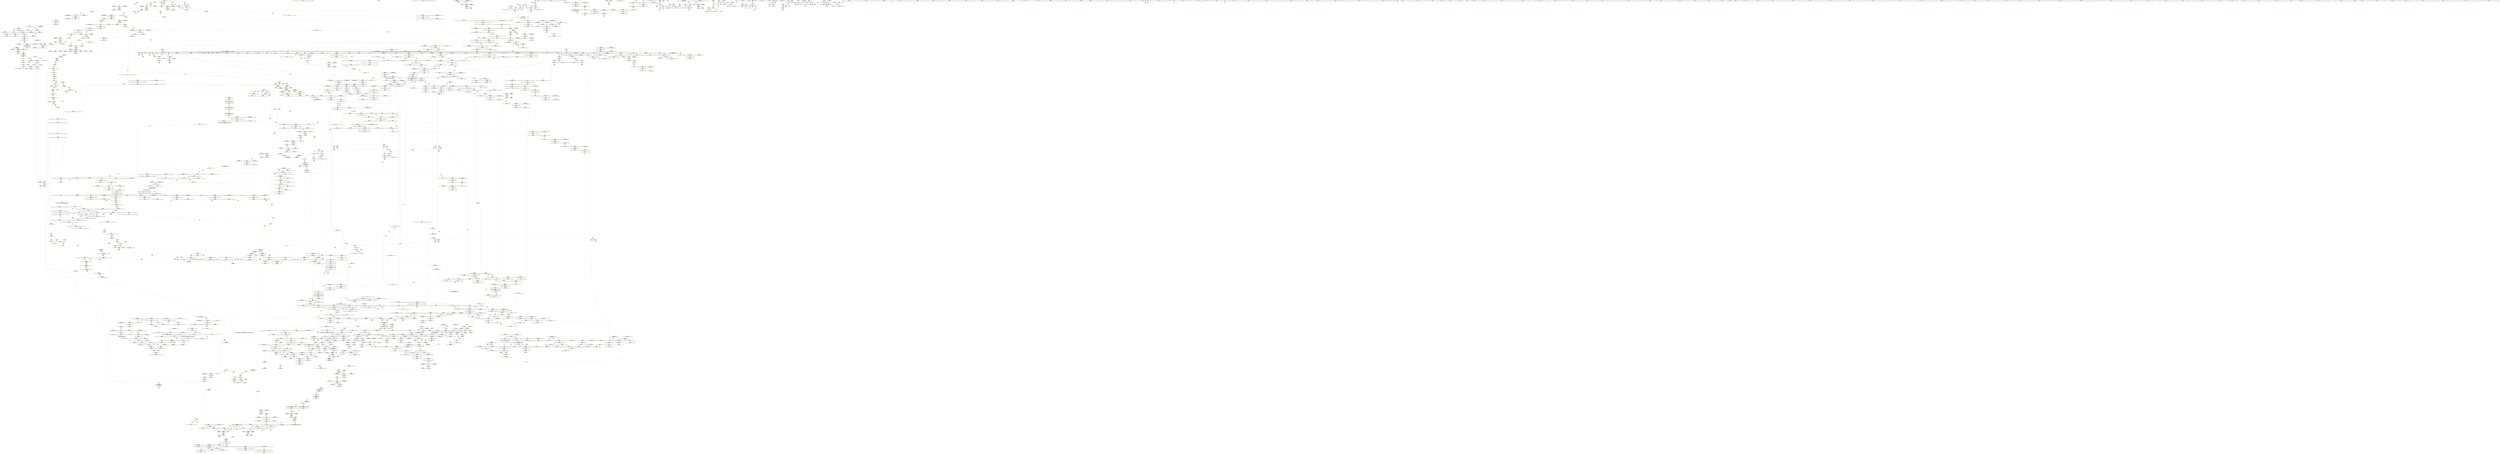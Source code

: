 digraph "SVFG" {
	label="SVFG";

	Node0x55949bb88320 [shape=record,color=grey,label="{NodeID: 0\nNullPtr}"];
	Node0x55949bb88320 -> Node0x55949bc12f80[style=solid];
	Node0x55949bb88320 -> Node0x55949bc13080[style=solid];
	Node0x55949bb88320 -> Node0x55949bc13150[style=solid];
	Node0x55949bb88320 -> Node0x55949bc13220[style=solid];
	Node0x55949bb88320 -> Node0x55949bc132f0[style=solid];
	Node0x55949bb88320 -> Node0x55949bc133c0[style=solid];
	Node0x55949bb88320 -> Node0x55949bc13490[style=solid];
	Node0x55949bb88320 -> Node0x55949bc13560[style=solid];
	Node0x55949bb88320 -> Node0x55949bc13630[style=solid];
	Node0x55949bb88320 -> Node0x55949bc13700[style=solid];
	Node0x55949bb88320 -> Node0x55949bc137d0[style=solid];
	Node0x55949bb88320 -> Node0x55949bc138a0[style=solid];
	Node0x55949bb88320 -> Node0x55949bc13970[style=solid];
	Node0x55949bb88320 -> Node0x55949bc13a40[style=solid];
	Node0x55949bb88320 -> Node0x55949bc13b10[style=solid];
	Node0x55949bb88320 -> Node0x55949bc13be0[style=solid];
	Node0x55949bb88320 -> Node0x55949bc13cb0[style=solid];
	Node0x55949bb88320 -> Node0x55949bc13d80[style=solid];
	Node0x55949bb88320 -> Node0x55949bc13e50[style=solid];
	Node0x55949bb88320 -> Node0x55949bc13f20[style=solid];
	Node0x55949bb88320 -> Node0x55949bc13ff0[style=solid];
	Node0x55949bb88320 -> Node0x55949bc140c0[style=solid];
	Node0x55949bb88320 -> Node0x55949bc14190[style=solid];
	Node0x55949bb88320 -> Node0x55949bc14260[style=solid];
	Node0x55949bb88320 -> Node0x55949bc14330[style=solid];
	Node0x55949bb88320 -> Node0x55949bc14400[style=solid];
	Node0x55949bb88320 -> Node0x55949bc144d0[style=solid];
	Node0x55949bb88320 -> Node0x55949bc145a0[style=solid];
	Node0x55949bb88320 -> Node0x55949bc14670[style=solid];
	Node0x55949bb88320 -> Node0x55949bc14740[style=solid];
	Node0x55949bb88320 -> Node0x55949bc14810[style=solid];
	Node0x55949bb88320 -> Node0x55949bc148e0[style=solid];
	Node0x55949bb88320 -> Node0x55949bc149b0[style=solid];
	Node0x55949bb88320 -> Node0x55949bc14a80[style=solid];
	Node0x55949bb88320 -> Node0x55949bc14b50[style=solid];
	Node0x55949bb88320 -> Node0x55949bc3ec80[style=solid];
	Node0x55949bb88320 -> Node0x55949bc41c70[style=solid];
	Node0x55949bb88320 -> Node0x55949bc4c710[style=solid];
	Node0x55949bb88320 -> Node0x55949bc6eb90[style=solid];
	Node0x55949bb88320 -> Node0x55949bc6f010[style=solid];
	Node0x55949bb88320 -> Node0x55949bc6f910[style=solid];
	Node0x55949bb88320 -> Node0x55949bc70210[style=solid];
	Node0x55949bb88320 -> Node0x55949bc70810[style=solid];
	Node0x55949bcd6c30 [shape=record,color=yellow,style=double,label="{NodeID: 1882\n44V_1 = ENCHI(MR_44V_0)\npts\{109 \}\nFun[_ZNSt8_Rb_treeIiiSt9_IdentityIiESt4lessIiESaIiEE10_M_insert_IiNS5_11_Alloc_nodeEEESt17_Rb_tree_iteratorIiEPSt18_Rb_tree_node_baseSB_OT_RT0_]}"];
	Node0x55949bcd6c30 -> Node0x55949bcf9900[style=dashed];
	Node0x55949bcd6c30 -> Node0x55949bcf9c20[style=dashed];
	Node0x55949bc16ca0 [shape=record,color=red,label="{NodeID: 775\n1176\<--1156\n\<--__x.addr\n_ZNSt8_Rb_treeIiiSt9_IdentityIiESt4lessIiESaIiEE10_M_insert_IiNS5_11_Alloc_nodeEEESt17_Rb_tree_iteratorIiEPSt18_Rb_tree_node_baseSB_OT_RT0_\n}"];
	Node0x55949bc16ca0 -> Node0x55949bc70210[style=solid];
	Node0x55949bc2eb80 [shape=record,color=yellow,style=double,label="{NodeID: 1550\nFPARM(1476)\nFun[_ZNKSt13_Rb_tree_nodeIiE9_M_valptrEv]}"];
	Node0x55949bc2eb80 -> Node0x55949bc44510[style=solid];
	Node0x55949bc0d4b0 [shape=record,color=black,label="{NodeID: 443\n1334\<--1349\n_ZNKSt17_Rb_tree_iteratorIiEeqERKS0__ret\<--cmp\n_ZNKSt17_Rb_tree_iteratorIiEeqERKS0_\n}"];
	Node0x55949bc0d4b0 -> Node0x55949bc30ec0[style=solid];
	Node0x55949bcf2e10 [shape=record,color=yellow,style=double,label="{NodeID: 2325\nCSMU(83V_1)\npts\{109 16980004 \}\nCS[]|{<s0>69|<s1>69}}"];
	Node0x55949bcf2e10:s0 -> Node0x55949bcd6c30[style=dashed,color=red];
	Node0x55949bcf2e10:s1 -> Node0x55949bcd7520[style=dashed,color=red];
	Node0x55949bc4ccc0 [shape=record,color=yellow,style=double,label="{NodeID: 1218\nAPARM(779)\nCS[]|{<s0>56}}"];
	Node0x55949bc4ccc0:s0 -> Node0x55949bc57ed0[style=solid,color=red];
	Node0x55949bc01150 [shape=record,color=green,label="{NodeID: 111\n625\<--626\n_ZNSt8_Rb_treeIiiSt9_IdentityIiESt4lessIiESaIiEE7_S_leftEPSt18_Rb_tree_node_base\<--_ZNSt8_Rb_treeIiiSt9_IdentityIiESt4lessIiESaIiEE7_S_leftEPSt18_Rb_tree_node_base_field_insensitive\n}"];
	Node0x55949bcde050 [shape=record,color=yellow,style=double,label="{NodeID: 1993\n320V_1 = ENCHI(MR_320V_0)\npts\{50 54 \}\nFun[_ZN9__gnu_cxx13new_allocatorISt13_Rb_tree_nodeIiEE9constructIiJiEEEvPT_DpOT0_]}"];
	Node0x55949bcde050 -> Node0x55949bc1b0e0[style=dashed];
	Node0x55949bcde050 -> Node0x55949bcefeb0[style=dashed];
	Node0x55949bc1c6d0 [shape=record,color=red,label="{NodeID: 886\n1958\<--1952\n\<--__x.addr\n_ZNSt23_Rb_tree_const_iteratorIiEC2EPKSt18_Rb_tree_node_base\n}"];
	Node0x55949bc1c6d0 -> Node0x55949bc47290[style=solid];
	Node0x55949bcab790 [shape=record,color=black,label="{NodeID: 1661\nMR_60V_4 = PHI(MR_60V_5, MR_60V_2, )\npts\{700000 \}\n}"];
	Node0x55949bcab790 -> Node0x55949bcbf8b0[style=dashed];
	Node0x55949bcab790 -> Node0x55949bcc6c10[style=dashed];
	Node0x55949bcab790 -> Node0x55949bcc9410[style=dashed];
	Node0x55949bc23140 [shape=record,color=purple,label="{NodeID: 554\n678\<--677\n_M_left\<--\n_ZNSt8_Rb_treeIiiSt9_IdentityIiESt4lessIiESaIiEE7_S_leftEPSt18_Rb_tree_node_base\n}"];
	Node0x55949bc23140 -> Node0x55949bc2b820[style=solid];
	Node0x55949bcfadd0 [shape=record,color=yellow,style=double,label="{NodeID: 2436\nCSMU(273V_1)\npts\{68 16980004 \}\nCS[]|{<s0>144}}"];
	Node0x55949bcfadd0:s0 -> Node0x55949bcdcfc0[style=dashed,color=red];
	Node0x55949bc526f0 [shape=record,color=yellow,style=double,label="{NodeID: 1329\nAPARM(1842)\nCS[]|{<s0>144}}"];
	Node0x55949bc526f0:s0 -> Node0x55949bc2e1f0[style=solid,color=red];
	Node0x55949bc05980 [shape=record,color=green,label="{NodeID: 222\n1321\<--1322\n__x.addr\<--__x.addr_field_insensitive\n_ZNSt8_Rb_treeIiiSt9_IdentityIiESt4lessIiESaIiEE6_S_keyEPKSt13_Rb_tree_nodeIiE\n}"];
	Node0x55949bc05980 -> Node0x55949bc180f0[style=solid];
	Node0x55949bc05980 -> Node0x55949bc434d0[style=solid];
	Node0x55949bce5270 [shape=record,color=yellow,style=double,label="{NodeID: 2104\nRETMU(292V_2)\npts\{19140000 \}\nFun[_ZNSt8_Rb_treeIiiSt9_IdentityIiESt4lessIiESaIiEE3endEv]}"];
	Node0x55949bc41930 [shape=record,color=blue,label="{NodeID: 997\n1021\<--1046\n__y\<--\n_ZNSt8_Rb_treeIiiSt9_IdentityIiESt4lessIiESaIiEE24_M_get_insert_unique_posERKi\n}"];
	Node0x55949bc41930 -> Node0x55949bcae610[style=dashed];
	Node0x55949bcce380 [shape=record,color=yellow,style=double,label="{NodeID: 1772\n154V_1 = ENCHI(MR_154V_0)\npts\{1356 \}\nFun[_ZNSt8_Rb_treeIiiSt9_IdentityIiESt4lessIiESaIiEE5beginEv]}"];
	Node0x55949bcce380 -> Node0x55949bc43740[style=dashed];
	Node0x55949bc28b70 [shape=record,color=red,label="{NodeID: 665\n308\<--41\nsel\<--ehselector.slot\nmain\n}"];
	Node0x55949bc57270 [shape=record,color=yellow,style=double,label="{NodeID: 1440\nFPARM(470)\nFun[_ZNSt8_Rb_treeIiiSt9_IdentityIiESt4lessIiESaIiEE13_Rb_tree_implIS3_Lb1EEC2Ev]}"];
	Node0x55949bc57270 -> Node0x55949bc3e6d0[style=solid];
	Node0x55949bc13d80 [shape=record,color=black,label="{NodeID: 333\n723\<--3\n\<--dummyVal\n_ZNSt8_Rb_treeIiiSt9_IdentityIiESt4lessIiESaIiEE15_M_destroy_nodeEPSt13_Rb_tree_nodeIiE\n}"];
	Node0x55949bcec660 [shape=record,color=yellow,style=double,label="{NodeID: 2215\nRETMU(254V_2)\npts\{1792 \}\nFun[_ZNSt23_Rb_tree_const_iteratorIiEC2ERKSt17_Rb_tree_iteratorIiE]}"];
	Node0x55949bc47360 [shape=record,color=yellow,style=double,label="{NodeID: 1108\nAPARM(919)\nCS[]|{<s0>69}}"];
	Node0x55949bc47360:s0 -> Node0x55949bc5bb00[style=solid,color=red];
	Node0x55949bbbac00 [shape=record,color=green,label="{NodeID: 1\n6\<--1\n.str\<--dummyObj\nGlob }"];
	Node0x55949bcd6d40 [shape=record,color=yellow,style=double,label="{NodeID: 1883\n372V_1 = ENCHI(MR_372V_0)\npts\{1155 \}\nFun[_ZNSt8_Rb_treeIiiSt9_IdentityIiESt4lessIiESaIiEE10_M_insert_IiNS5_11_Alloc_nodeEEESt17_Rb_tree_iteratorIiEPSt18_Rb_tree_node_baseSB_OT_RT0_]}"];
	Node0x55949bcd6d40 -> Node0x55949bc42150[style=dashed];
	Node0x55949bc16d70 [shape=record,color=red,label="{NodeID: 776\n1179\<--1158\n\<--__p.addr\n_ZNSt8_Rb_treeIiiSt9_IdentityIiESt4lessIiESaIiEE10_M_insert_IiNS5_11_Alloc_nodeEEESt17_Rb_tree_iteratorIiEPSt18_Rb_tree_node_baseSB_OT_RT0_\n}"];
	Node0x55949bc16d70 -> Node0x55949bc70510[style=solid];
	Node0x55949bc2ec40 [shape=record,color=yellow,style=double,label="{NodeID: 1551\nFPARM(1532)\nFun[_ZNKSt8_Rb_treeIiiSt9_IdentityIiESt4lessIiESaIiEE11_Alloc_nodeclIiEEPSt13_Rb_tree_nodeIiEOT_]}"];
	Node0x55949bc2ec40 -> Node0x55949bc449f0[style=solid];
	Node0x55949bc0d580 [shape=record,color=black,label="{NodeID: 444\n1360\<--1359\n\<--_M_impl\n_ZNSt8_Rb_treeIiiSt9_IdentityIiESt4lessIiESaIiEE5beginEv\n}"];
	Node0x55949bc0d580 -> Node0x55949bc25770[style=solid];
	Node0x55949bcf2f20 [shape=record,color=yellow,style=double,label="{NodeID: 2326\nCSMU(30V_5)\npts\{50 \}\nCS[]|{<s0>9}}"];
	Node0x55949bcf2f20:s0 -> Node0x55949bcd9fe0[style=dashed,color=red];
	Node0x55949bc4cd90 [shape=record,color=yellow,style=double,label="{NodeID: 1219\nAPARM(800)\nCS[]|{<s0>57}}"];
	Node0x55949bc4cd90:s0 -> Node0x55949bc5b440[style=solid,color=red];
	Node0x55949bc01250 [shape=record,color=green,label="{NodeID: 112\n630\<--631\n_ZNSt8_Rb_treeIiiSt9_IdentityIiESt4lessIiESaIiEE12_M_drop_nodeEPSt13_Rb_tree_nodeIiE\<--_ZNSt8_Rb_treeIiiSt9_IdentityIiESt4lessIiESaIiEE12_M_drop_nodeEPSt13_Rb_tree_nodeIiE_field_insensitive\n}"];
	Node0x55949bcde130 [shape=record,color=yellow,style=double,label="{NodeID: 1994\n83V_1 = ENCHI(MR_83V_0)\npts\{109 16980004 \}\nFun[_ZN9__gnu_cxx13new_allocatorISt13_Rb_tree_nodeIiEE9constructIiJiEEEvPT_DpOT0_]}"];
	Node0x55949bcde130 -> Node0x55949bc45e40[style=dashed];
	Node0x55949bc1c7a0 [shape=record,color=red,label="{NodeID: 887\n1966\<--1965\ndummyVal\<--offset_0\n_ZNSt4pairISt17_Rb_tree_iteratorIiEbEC2IS1_bLb1EEEOT_OT0_\n}"];
	Node0x55949bc1c7a0 -> Node0x55949bc42d80[style=solid];
	Node0x55949bcab880 [shape=record,color=black,label="{NodeID: 1662\nMR_158V_3 = PHI(MR_158V_4, MR_158V_2, )\npts\{1020 \}\n}"];
	Node0x55949bcab880 -> Node0x55949bc2d8a0[style=dashed];
	Node0x55949bcab880 -> Node0x55949bc2d970[style=dashed];
	Node0x55949bcab880 -> Node0x55949bc2da40[style=dashed];
	Node0x55949bcab880 -> Node0x55949bc2db10[style=dashed];
	Node0x55949bcab880 -> Node0x55949bc2dbe0[style=dashed];
	Node0x55949bcab880 -> Node0x55949bc41ad0[style=dashed];
	Node0x55949bcab880 -> Node0x55949bce4870[style=dashed];
	Node0x55949bcab880 -> Node0x55949bcf8bd0[style=dashed];
	Node0x55949bcab880 -> Node0x55949bcf92c0[style=dashed];
	Node0x55949bc23210 [shape=record,color=purple,label="{NodeID: 555\n770\<--769\n_M_impl\<--this1\n_ZNSt8_Rb_treeIiiSt9_IdentityIiESt4lessIiESaIiEE21_M_get_Node_allocatorEv\n}"];
	Node0x55949bc23210 -> Node0x55949bc0ab40[style=solid];
	Node0x55949bcfaee0 [shape=record,color=yellow,style=double,label="{NodeID: 2437\nCSMU(44V_1)\npts\{109 \}\nCS[]|{<s0>148}}"];
	Node0x55949bcfaee0:s0 -> Node0x55949bcdcfc0[style=dashed,color=red];
	Node0x55949bc527c0 [shape=record,color=yellow,style=double,label="{NodeID: 1330\nAPARM(1843)\nCS[]|{<s0>144}}"];
	Node0x55949bc527c0:s0 -> Node0x55949bc2e3a0[style=solid,color=red];
	Node0x55949bc05a50 [shape=record,color=green,label="{NodeID: 223\n1323\<--1324\nref.tmp\<--ref.tmp_field_insensitive\n_ZNSt8_Rb_treeIiiSt9_IdentityIiESt4lessIiESaIiEE6_S_keyEPKSt13_Rb_tree_nodeIiE\n}"];
	Node0x55949bc05a50 -> Node0x55949bc51100[style=solid];
	Node0x55949bce5350 [shape=record,color=yellow,style=double,label="{NodeID: 2105\nRETMU(70V_2)\npts\{334 \}\nFun[_ZNSt3setIiSt4lessIiESaIiEE5clearEv]}"];
	Node0x55949bc41a00 [shape=record,color=blue,label="{NodeID: 998\n1023\<--1059\n__comp\<--frombool\n_ZNSt8_Rb_treeIiiSt9_IdentityIiESt4lessIiESaIiEE24_M_get_insert_unique_posERKi\n}"];
	Node0x55949bc41a00 -> Node0x55949bc2dd80[style=dashed];
	Node0x55949bc41a00 -> Node0x55949bcaeae0[style=dashed];
	Node0x55949bcce460 [shape=record,color=yellow,style=double,label="{NodeID: 1773\n156V_1 = ENCHI(MR_156V_0)\npts\{13540000 \}\nFun[_ZNSt8_Rb_treeIiiSt9_IdentityIiESt4lessIiESaIiEE5beginEv]}"];
	Node0x55949bcce460 -> Node0x55949bcfa180[style=dashed];
	Node0x55949bc28c40 [shape=record,color=red,label="{NodeID: 666\n154\<--45\n\<--k\nmain\n}"];
	Node0x55949bc28c40 -> Node0x55949bc359c0[style=solid];
	Node0x55949bc57360 [shape=record,color=yellow,style=double,label="{NodeID: 1441\nFPARM(1523)\nFun[_ZNSt8_Rb_treeIiiSt9_IdentityIiESt4lessIiESaIiEE8_S_valueEPKSt18_Rb_tree_node_base]}"];
	Node0x55949bc57360 -> Node0x55949bc44920[style=solid];
	Node0x55949bc13e50 [shape=record,color=black,label="{NodeID: 334\n724\<--3\n\<--dummyVal\n_ZNSt8_Rb_treeIiiSt9_IdentityIiESt4lessIiESaIiEE15_M_destroy_nodeEPSt13_Rb_tree_nodeIiE\n}"];
	Node0x55949bc13e50 -> Node0x55949bc49cd0[style=solid];
	Node0x55949bcec740 [shape=record,color=yellow,style=double,label="{NodeID: 2216\nRETMU(256V_2)\npts\{3480000 3850000 \}\nFun[_ZNSt23_Rb_tree_const_iteratorIiEC2ERKSt17_Rb_tree_iteratorIiE]|{<s0>24|<s1>74}}"];
	Node0x55949bcec740:s0 -> Node0x55949bcfca00[style=dashed,color=blue];
	Node0x55949bcec740:s1 -> Node0x55949bcfd7f0[style=dashed,color=blue];
	Node0x55949bc47430 [shape=record,color=yellow,style=double,label="{NodeID: 1109\nAPARM(942)\nCS[]|{<s0>69}}"];
	Node0x55949bc47430:s0 -> Node0x55949bc5bbf0[style=solid,color=red];
	Node0x55949bbfd2d0 [shape=record,color=green,label="{NodeID: 2\n8\<--1\n.str.1\<--dummyObj\nGlob }"];
	Node0x55949bcd6e20 [shape=record,color=yellow,style=double,label="{NodeID: 1884\n374V_1 = ENCHI(MR_374V_0)\npts\{1157 \}\nFun[_ZNSt8_Rb_treeIiiSt9_IdentityIiESt4lessIiESaIiEE10_M_insert_IiNS5_11_Alloc_nodeEEESt17_Rb_tree_iteratorIiEPSt18_Rb_tree_node_baseSB_OT_RT0_]}"];
	Node0x55949bcd6e20 -> Node0x55949bc42220[style=dashed];
	Node0x55949bc16e40 [shape=record,color=red,label="{NodeID: 777\n1188\<--1158\n\<--__p.addr\n_ZNSt8_Rb_treeIiiSt9_IdentityIiESt4lessIiESaIiEE10_M_insert_IiNS5_11_Alloc_nodeEEESt17_Rb_tree_iteratorIiEPSt18_Rb_tree_node_baseSB_OT_RT0_\n}"];
	Node0x55949bc16e40 -> Node0x55949bc500c0[style=solid];
	Node0x55949bc2ed00 [shape=record,color=yellow,style=double,label="{NodeID: 1552\nFPARM(1533)\nFun[_ZNKSt8_Rb_treeIiiSt9_IdentityIiESt4lessIiESaIiEE11_Alloc_nodeclIiEEPSt13_Rb_tree_nodeIiEOT_]}"];
	Node0x55949bc2ed00 -> Node0x55949bc44ac0[style=solid];
	Node0x55949bc0d650 [shape=record,color=black,label="{NodeID: 445\n1362\<--1361\n\<--add.ptr\n_ZNSt8_Rb_treeIiiSt9_IdentityIiESt4lessIiESaIiEE5beginEv\n}"];
	Node0x55949bc0d650 -> Node0x55949bc25840[style=solid];
	Node0x55949bc0d650 -> Node0x55949bc25910[style=solid];
	Node0x55949bcf3080 [shape=record,color=yellow,style=double,label="{NodeID: 2327\nCSMU(44V_6)\npts\{109 \}\nCS[]|{<s0>9}}"];
	Node0x55949bcf3080:s0 -> Node0x55949bcd9df0[style=dashed,color=red];
	Node0x55949bc4ce60 [shape=record,color=yellow,style=double,label="{NodeID: 1220\nAPARM(829)\nCS[]|{<s0>58}}"];
	Node0x55949bc4ce60:s0 -> Node0x55949bc5d8d0[style=solid,color=red];
	Node0x55949bc05fc0 [shape=record,color=green,label="{NodeID: 113\n638\<--639\nthis.addr\<--this.addr_field_insensitive\n_ZNSt8_Rb_treeIiiSt9_IdentityIiESt4lessIiESaIiEE8_M_beginEv\n}"];
	Node0x55949bc05fc0 -> Node0x55949bc2b340[style=solid];
	Node0x55949bc05fc0 -> Node0x55949bc3f570[style=solid];
	Node0x55949bcde240 [shape=record,color=yellow,style=double,label="{NodeID: 1995\n480V_1 = ENCHI(MR_480V_0)\npts\{1658 \}\nFun[_ZNSt16allocator_traitsISaISt13_Rb_tree_nodeIiEEE8allocateERS2_m]}"];
	Node0x55949bcde240 -> Node0x55949bc45480[style=dashed];
	Node0x55949bc1c870 [shape=record,color=red,label="{NodeID: 888\n1969\<--1968\ndummyVal\<--offset_0\n_ZNSt8_Rb_treeIiiSt9_IdentityIiESt4lessIiESaIiEE4findERKi\n}"];
	Node0x55949bc1c870 -> Node0x55949bc468d0[style=solid];
	Node0x55949bcae610 [shape=record,color=black,label="{NodeID: 1663\nMR_348V_3 = PHI(MR_348V_4, MR_348V_2, )\npts\{1022 \}\n}"];
	Node0x55949bcae610 -> Node0x55949bc2dcb0[style=dashed];
	Node0x55949bcae610 -> Node0x55949bc41930[style=dashed];
	Node0x55949bcae610 -> Node0x55949bce4950[style=dashed];
	Node0x55949bcae610 -> Node0x55949bcf8d30[style=dashed];
	Node0x55949bcae610 -> Node0x55949bcf9420[style=dashed];
	Node0x55949bc232e0 [shape=record,color=purple,label="{NodeID: 556\n779\<--778\n_M_storage\<--this1\n_ZNSt13_Rb_tree_nodeIiE9_M_valptrEv\n}"];
	Node0x55949bc232e0 -> Node0x55949bc4ccc0[style=solid];
	Node0x55949bcfb040 [shape=record,color=yellow,style=double,label="{NodeID: 2438\nCSMU(273V_1)\npts\{68 16980004 \}\nCS[]|{<s0>148}}"];
	Node0x55949bcfb040:s0 -> Node0x55949bcdcfc0[style=dashed,color=red];
	Node0x55949bc52890 [shape=record,color=yellow,style=double,label="{NodeID: 1331\nAPARM(1846)\nCS[]|{<s0>144}}"];
	Node0x55949bc52890:s0 -> Node0x55949bc2e550[style=solid,color=red];
	Node0x55949bc05b20 [shape=record,color=green,label="{NodeID: 224\n1328\<--1329\n_ZNSt8_Rb_treeIiiSt9_IdentityIiESt4lessIiESaIiEE8_S_valueEPKSt13_Rb_tree_nodeIiE\<--_ZNSt8_Rb_treeIiiSt9_IdentityIiESt4lessIiESaIiEE8_S_valueEPKSt13_Rb_tree_nodeIiE_field_insensitive\n}"];
	Node0x55949bce5460 [shape=record,color=yellow,style=double,label="{NodeID: 2106\nRETMU(44V_2)\npts\{109 \}\nFun[_ZNSt3setIiSt4lessIiESaIiEE5clearEv]|{<s0>6}}"];
	Node0x55949bce5460:s0 -> Node0x55949bcfbf20[style=dashed,color=blue];
	Node0x55949bc41ad0 [shape=record,color=blue,label="{NodeID: 999\n1019\<--1072\n__x\<--cond\n_ZNSt8_Rb_treeIiiSt9_IdentityIiESt4lessIiESaIiEE24_M_get_insert_unique_posERKi\n}"];
	Node0x55949bc41ad0 -> Node0x55949bcab880[style=dashed];
	Node0x55949bcce540 [shape=record,color=yellow,style=double,label="{NodeID: 1774\n105V_1 = ENCHI(MR_105V_0)\npts\{430 \}\nFun[_ZNKSt3setIiSt4lessIiESaIiEE3endEv]}"];
	Node0x55949bcce540 -> Node0x55949bc3e390[style=dashed];
	Node0x55949bc28d10 [shape=record,color=red,label="{NodeID: 667\n153\<--47\n\<--i18\nmain\n}"];
	Node0x55949bc28d10 -> Node0x55949bc359c0[style=solid];
	Node0x55949bc57450 [shape=record,color=yellow,style=double,label="{NodeID: 1442\nFPARM(1671)\nFun[_ZN9__gnu_cxx13new_allocatorISt13_Rb_tree_nodeIiEE8allocateEmPKv]}"];
	Node0x55949bc57450 -> Node0x55949bc45620[style=solid];
	Node0x55949bc13f20 [shape=record,color=black,label="{NodeID: 335\n744\<--3\n\<--dummyVal\n_ZNSt8_Rb_treeIiiSt9_IdentityIiESt4lessIiESaIiEE11_M_put_nodeEPSt13_Rb_tree_nodeIiE\n}"];
	Node0x55949bcec850 [shape=record,color=yellow,style=double,label="{NodeID: 2217\nRETMU(258V_1)\npts\{3540000 3910000 \}\nFun[_ZNSt23_Rb_tree_const_iteratorIiEC2ERKSt17_Rb_tree_iteratorIiE]}"];
	Node0x55949bc47500 [shape=record,color=yellow,style=double,label="{NodeID: 1110\nAPARM(944)\nCS[]|{<s0>69}}"];
	Node0x55949bc47500:s0 -> Node0x55949bc5bce0[style=solid,color=red];
	Node0x55949bbfd610 [shape=record,color=green,label="{NodeID: 3\n10\<--1\n.str.2\<--dummyObj\nGlob }"];
	Node0x55949bcd6f00 [shape=record,color=yellow,style=double,label="{NodeID: 1885\n376V_1 = ENCHI(MR_376V_0)\npts\{1159 \}\nFun[_ZNSt8_Rb_treeIiiSt9_IdentityIiESt4lessIiESaIiEE10_M_insert_IiNS5_11_Alloc_nodeEEESt17_Rb_tree_iteratorIiEPSt18_Rb_tree_node_baseSB_OT_RT0_]}"];
	Node0x55949bcd6f00 -> Node0x55949bc422f0[style=dashed];
	Node0x55949bc16f10 [shape=record,color=red,label="{NodeID: 778\n1207\<--1158\n\<--__p.addr\n_ZNSt8_Rb_treeIiiSt9_IdentityIiESt4lessIiESaIiEE10_M_insert_IiNS5_11_Alloc_nodeEEESt17_Rb_tree_iteratorIiEPSt18_Rb_tree_node_baseSB_OT_RT0_\n}"];
	Node0x55949bc16f10 -> Node0x55949bc50810[style=solid];
	Node0x55949bc2edf0 [shape=record,color=yellow,style=double,label="{NodeID: 1553\nFPARM(870)\nFun[_ZN9__gnu_cxx13new_allocatorISt13_Rb_tree_nodeIiEED2Ev]}"];
	Node0x55949bc2edf0 -> Node0x55949bc409c0[style=solid];
	Node0x55949bc0d720 [shape=record,color=black,label="{NodeID: 446\n1351\<--1368\n_ZNSt8_Rb_treeIiiSt9_IdentityIiESt4lessIiESaIiEE5beginEv_ret\<--\n_ZNSt8_Rb_treeIiiSt9_IdentityIiESt4lessIiESaIiEE5beginEv\n}"];
	Node0x55949bc0d720 -> Node0x55949bc32c90[style=solid];
	Node0x55949bcf3160 [shape=record,color=yellow,style=double,label="{NodeID: 2328\nCSMU(62V_4)\npts\{16980004 \}\nCS[]|{<s0>9}}"];
	Node0x55949bcf3160:s0 -> Node0x55949bcd9df0[style=dashed,color=red];
	Node0x55949bc4cf30 [shape=record,color=yellow,style=double,label="{NodeID: 1221\nAPARM(830)\nCS[]|{<s0>58}}"];
	Node0x55949bc4cf30:s0 -> Node0x55949bc5d9c0[style=solid,color=red];
	Node0x55949bc06050 [shape=record,color=green,label="{NodeID: 114\n653\<--654\nthis.addr\<--this.addr_field_insensitive\n_ZNSt8_Rb_treeIiiSt9_IdentityIiESt4lessIiESaIiEE13_Rb_tree_implIS3_Lb1EED2Ev\n}"];
	Node0x55949bc06050 -> Node0x55949bc2b4e0[style=solid];
	Node0x55949bc06050 -> Node0x55949bc3f640[style=solid];
	Node0x55949bcde350 [shape=record,color=yellow,style=double,label="{NodeID: 1996\n482V_1 = ENCHI(MR_482V_0)\npts\{1660 \}\nFun[_ZNSt16allocator_traitsISaISt13_Rb_tree_nodeIiEEE8allocateERS2_m]}"];
	Node0x55949bcde350 -> Node0x55949bc45550[style=dashed];
	Node0x55949bc1c940 [shape=record,color=blue,label="{NodeID: 889\n19\<--72\nretval\<--\nmain\n}"];
	Node0x55949bc1c940 -> Node0x55949bcf0f70[style=dashed];
	Node0x55949bcaeae0 [shape=record,color=black,label="{NodeID: 1664\nMR_350V_3 = PHI(MR_350V_4, MR_350V_2, )\npts\{1024 \}\n}"];
	Node0x55949bcaeae0 -> Node0x55949bc2de50[style=dashed];
	Node0x55949bcaeae0 -> Node0x55949bc41a00[style=dashed];
	Node0x55949bcaeae0 -> Node0x55949bce4a30[style=dashed];
	Node0x55949bc233b0 [shape=record,color=purple,label="{NodeID: 557\n812\<--811\n_M_storage\<--this1\n_ZN9__gnu_cxx16__aligned_membufIiE7_M_addrEv\n}"];
	Node0x55949bc233b0 -> Node0x55949bc0af50[style=solid];
	Node0x55949bcfb150 [shape=record,color=yellow,style=double,label="{NodeID: 2439\nCSMU(44V_1)\npts\{109 \}\nCS[]|{<s0>149}}"];
	Node0x55949bcfb150:s0 -> Node0x55949bcdcbe0[style=dashed,color=red];
	Node0x55949bc52960 [shape=record,color=yellow,style=double,label="{NodeID: 1332\nAPARM(1824)\nCS[]|{<s0>145}}"];
	Node0x55949bc52960:s0 -> Node0x55949bc59460[style=solid,color=red];
	Node0x55949bc05c20 [shape=record,color=green,label="{NodeID: 225\n1331\<--1332\n_ZNKSt9_IdentityIiEclERKi\<--_ZNKSt9_IdentityIiEclERKi_field_insensitive\n}"];
	Node0x55949bce5540 [shape=record,color=yellow,style=double,label="{NodeID: 2107\nRETMU(64V_1)\npts\{16980002 16980003 \}\nFun[_ZNSt3setIiSt4lessIiESaIiEE5clearEv]}"];
	Node0x55949bc41ba0 [shape=record,color=blue,label="{NodeID: 1000\n1083\<--1080\ncoerce.dive\<--call8\n_ZNSt8_Rb_treeIiiSt9_IdentityIiESt4lessIiESaIiEE24_M_get_insert_unique_posERKi\n}"];
	Node0x55949bc41ba0 -> Node0x55949bcafeb0[style=dashed];
	Node0x55949bc41ba0 -> Node0x55949bcb5db0[style=dashed];
	Node0x55949bc41ba0 -> Node0x55949bcf8af0[style=dashed];
	Node0x55949bcce650 [shape=record,color=yellow,style=double,label="{NodeID: 1775\n107V_1 = ENCHI(MR_107V_0)\npts\{4280000 \}\nFun[_ZNKSt3setIiSt4lessIiESaIiEE3endEv]}"];
	Node0x55949bcce650 -> Node0x55949bc3e460[style=dashed];
	Node0x55949bc28de0 [shape=record,color=red,label="{NodeID: 668\n160\<--47\n\<--i18\nmain\n}"];
	Node0x55949bc28de0 -> Node0x55949bc15370[style=solid];
	Node0x55949bc57540 [shape=record,color=yellow,style=double,label="{NodeID: 1443\nFPARM(1672)\nFun[_ZN9__gnu_cxx13new_allocatorISt13_Rb_tree_nodeIiEE8allocateEmPKv]}"];
	Node0x55949bc57540 -> Node0x55949bc456f0[style=solid];
	Node0x55949bc13ff0 [shape=record,color=black,label="{NodeID: 336\n745\<--3\n\<--dummyVal\n_ZNSt8_Rb_treeIiiSt9_IdentityIiESt4lessIiESaIiEE11_M_put_nodeEPSt13_Rb_tree_nodeIiE\n}"];
	Node0x55949bc13ff0 -> Node0x55949bc4ca50[style=solid];
	Node0x55949bcec960 [shape=record,color=yellow,style=double,label="{NodeID: 2218\nRETMU(300V_1)\npts\{898 \}\nFun[_ZNSt8_Rb_treeIiiSt9_IdentityIiESt4lessIiESaIiEE16_M_insert_uniqueIiEESt4pairISt17_Rb_tree_iteratorIiEbEOT_]}"];
	Node0x55949bc475d0 [shape=record,color=yellow,style=double,label="{NodeID: 1111\nAPARM(946)\nCS[]|{<s0>69}}"];
	Node0x55949bc475d0:s0 -> Node0x55949bc5bdd0[style=solid,color=red];
	Node0x55949bbfd6d0 [shape=record,color=green,label="{NodeID: 4\n12\<--1\n.str.3\<--dummyObj\nGlob }"];
	Node0x55949bcd6fe0 [shape=record,color=yellow,style=double,label="{NodeID: 1886\n378V_1 = ENCHI(MR_378V_0)\npts\{1161 \}\nFun[_ZNSt8_Rb_treeIiiSt9_IdentityIiESt4lessIiESaIiEE10_M_insert_IiNS5_11_Alloc_nodeEEESt17_Rb_tree_iteratorIiEPSt18_Rb_tree_node_baseSB_OT_RT0_]}"];
	Node0x55949bcd6fe0 -> Node0x55949bc423c0[style=dashed];
	Node0x55949bc16fe0 [shape=record,color=red,label="{NodeID: 779\n1186\<--1160\n\<--__v.addr\n_ZNSt8_Rb_treeIiiSt9_IdentityIiESt4lessIiESaIiEE10_M_insert_IiNS5_11_Alloc_nodeEEESt17_Rb_tree_iteratorIiEPSt18_Rb_tree_node_baseSB_OT_RT0_\n}"];
	Node0x55949bc16fe0 -> Node0x55949bc4fff0[style=solid];
	Node0x55949bc2eee0 [shape=record,color=yellow,style=double,label="{NodeID: 1554\nFPARM(1739)\nFun[_ZN9__gnu_cxx13new_allocatorISt13_Rb_tree_nodeIiEE9constructIiJiEEEvPT_DpOT0_]}"];
	Node0x55949bc2eee0 -> Node0x55949bc45bd0[style=solid];
	Node0x55949bc0d7f0 [shape=record,color=black,label="{NodeID: 447\n1384\<--1383\n\<--this1\n_ZNSt4pairIPSt18_Rb_tree_node_baseS1_EC2IRPSt13_Rb_tree_nodeIiERS1_Lb1EEEOT_OT0_\n}"];
	Node0x55949bcf3240 [shape=record,color=yellow,style=double,label="{NodeID: 2329\nCSMU(64V_1)\npts\{16980002 16980003 \}\nCS[]|{<s0>9}}"];
	Node0x55949bcf3240:s0 -> Node0x55949bcd9fe0[style=dashed,color=red];
	Node0x55949bc4d000 [shape=record,color=yellow,style=double,label="{NodeID: 1222\nAPARM(831)\nCS[]|{<s0>58}}"];
	Node0x55949bc4d000:s0 -> Node0x55949bc5a210[style=solid,color=red];
	Node0x55949bc06120 [shape=record,color=green,label="{NodeID: 115\n659\<--660\n_ZNSaISt13_Rb_tree_nodeIiEED2Ev\<--_ZNSaISt13_Rb_tree_nodeIiEED2Ev_field_insensitive\n}"];
	Node0x55949bcde430 [shape=record,color=yellow,style=double,label="{NodeID: 1997\n191V_1 = ENCHI(MR_191V_0)\npts\{665 \}\nFun[_ZNSt8_Rb_treeIiiSt9_IdentityIiESt4lessIiESaIiEE8_S_rightEPSt18_Rb_tree_node_base]}"];
	Node0x55949bcde430 -> Node0x55949bc3f710[style=dashed];
	Node0x55949bc1ca10 [shape=record,color=blue,label="{NodeID: 890\n27\<--72\ni\<--\nmain\n}"];
	Node0x55949bc1ca10 -> Node0x55949bcaefb0[style=dashed];
	Node0x55949bcaefb0 [shape=record,color=black,label="{NodeID: 1665\nMR_10V_3 = PHI(MR_10V_4, MR_10V_2, )\npts\{28 \}\n}"];
	Node0x55949bcaefb0 -> Node0x55949bc27f40[style=dashed];
	Node0x55949bcaefb0 -> Node0x55949bc28010[style=dashed];
	Node0x55949bcaefb0 -> Node0x55949bc280e0[style=dashed];
	Node0x55949bcaefb0 -> Node0x55949bc1cae0[style=dashed];
	Node0x55949bcaefb0 -> Node0x55949bcf1320[style=dashed];
	Node0x55949bc23480 [shape=record,color=purple,label="{NodeID: 558\n884\<--881\n_M_impl\<--this1\n_ZNSt8_Rb_treeIiiSt9_IdentityIiESt4lessIiESaIiEE5clearEv\n}"];
	Node0x55949bc23480 -> Node0x55949bc0b360[style=solid];
	Node0x55949bcfb2b0 [shape=record,color=yellow,style=double,label="{NodeID: 2440\nCSMU(123V_1)\npts\{16980002 \}\nCS[]|{<s0>149}}"];
	Node0x55949bcfb2b0:s0 -> Node0x55949bcdcbe0[style=dashed,color=red];
	Node0x55949bc52a30 [shape=record,color=yellow,style=double,label="{NodeID: 1333\nAPARM(1853)\nCS[]}"];
	Node0x55949bc05d20 [shape=record,color=green,label="{NodeID: 226\n1337\<--1338\nthis.addr\<--this.addr_field_insensitive\n_ZNKSt17_Rb_tree_iteratorIiEeqERKS0_\n}"];
	Node0x55949bc05d20 -> Node0x55949bc181c0[style=solid];
	Node0x55949bc05d20 -> Node0x55949bc435a0[style=solid];
	Node0x55949bce5620 [shape=record,color=yellow,style=double,label="{NodeID: 2108\nRETMU(130V_2)\npts\{493 \}\nFun[_ZNSaISt13_Rb_tree_nodeIiEEC2Ev]}"];
	Node0x55949bc41c70 [shape=record,color=blue, style = dotted,label="{NodeID: 1001\n1029\<--3\nref.tmp20\<--dummyVal\n_ZNSt8_Rb_treeIiiSt9_IdentityIiESt4lessIiESaIiEE24_M_get_insert_unique_posERKi\n}"];
	Node0x55949bc41c70 -> Node0x55949bcaf4b0[style=dashed];
	Node0x55949bc41c70 -> Node0x55949bcf95e0[style=dashed];
	Node0x55949bcce730 [shape=record,color=yellow,style=double,label="{NodeID: 1776\n44V_1 = ENCHI(MR_44V_0)\npts\{109 \}\nFun[_ZNSt8_Rb_treeIiiSt9_IdentityIiESt4lessIiESaIiEE8_M_eraseEPSt13_Rb_tree_nodeIiE]}"];
	Node0x55949bcce730 -> Node0x55949bce25c0[style=dashed];
	Node0x55949bcce730 -> Node0x55949bcf5e70[style=dashed];
	Node0x55949bcce730 -> Node0x55949bcf60b0[style=dashed];
	Node0x55949bcce730 -> Node0x55949bcf63d0[style=dashed];
	Node0x55949bc28eb0 [shape=record,color=red,label="{NodeID: 669\n177\<--47\n\<--i18\nmain\n}"];
	Node0x55949bc28eb0 -> Node0x55949bc34dc0[style=solid];
	Node0x55949bc57630 [shape=record,color=yellow,style=double,label="{NodeID: 1444\nFPARM(1673)\nFun[_ZN9__gnu_cxx13new_allocatorISt13_Rb_tree_nodeIiEE8allocateEmPKv]}"];
	Node0x55949bc57630 -> Node0x55949bc457c0[style=solid];
	Node0x55949bc140c0 [shape=record,color=black,label="{NodeID: 337\n890\<--3\n\<--dummyVal\n_ZNSt8_Rb_treeIiiSt9_IdentityIiESt4lessIiESaIiEE5clearEv\n}"];
	Node0x55949bceca70 [shape=record,color=yellow,style=double,label="{NodeID: 2219\nRETMU(302V_2)\npts\{900 \}\nFun[_ZNSt8_Rb_treeIiiSt9_IdentityIiESt4lessIiESaIiEE16_M_insert_uniqueIiEESt4pairISt17_Rb_tree_iteratorIiEbEOT_]}"];
	Node0x55949bc476a0 [shape=record,color=yellow,style=double,label="{NodeID: 1112\nAPARM(907)\nCS[]|{<s0>69}}"];
	Node0x55949bc476a0:s0 -> Node0x55949bc5bec0[style=solid,color=red];
	Node0x55949bbfd790 [shape=record,color=green,label="{NodeID: 5\n14\<--1\n.str.4\<--dummyObj\nGlob }"];
	Node0x55949bcd70c0 [shape=record,color=yellow,style=double,label="{NodeID: 1887\n380V_1 = ENCHI(MR_380V_0)\npts\{1163 \}\nFun[_ZNSt8_Rb_treeIiiSt9_IdentityIiESt4lessIiESaIiEE10_M_insert_IiNS5_11_Alloc_nodeEEESt17_Rb_tree_iteratorIiEPSt18_Rb_tree_node_baseSB_OT_RT0_]}"];
	Node0x55949bcd70c0 -> Node0x55949bc42490[style=dashed];
	Node0x55949bc170b0 [shape=record,color=red,label="{NodeID: 780\n1197\<--1160\n\<--__v.addr\n_ZNSt8_Rb_treeIiiSt9_IdentityIiESt4lessIiESaIiEE10_M_insert_IiNS5_11_Alloc_nodeEEESt17_Rb_tree_iteratorIiEPSt18_Rb_tree_node_baseSB_OT_RT0_\n}"];
	Node0x55949bc170b0 -> Node0x55949bc50400[style=solid];
	Node0x55949bc2efd0 [shape=record,color=yellow,style=double,label="{NodeID: 1555\nFPARM(1740)\nFun[_ZN9__gnu_cxx13new_allocatorISt13_Rb_tree_nodeIiEE9constructIiJiEEEvPT_DpOT0_]}"];
	Node0x55949bc2efd0 -> Node0x55949bc45ca0[style=solid];
	Node0x55949bc0d8c0 [shape=record,color=black,label="{NodeID: 448\n1391\<--1390\n\<--\n_ZNSt4pairIPSt18_Rb_tree_node_baseS1_EC2IRPSt13_Rb_tree_nodeIiERS1_Lb1EEEOT_OT0_\n}"];
	Node0x55949bc0d8c0 -> Node0x55949bc43a80[style=solid];
	Node0x55949bcf3320 [shape=record,color=yellow,style=double,label="{NodeID: 2330\nCSMU(44V_4)\npts\{109 \}\nCS[]|{<s0>15}}"];
	Node0x55949bcf3320:s0 -> Node0x55949bccd8e0[style=dashed,color=red];
	Node0x55949bc4d0d0 [shape=record,color=yellow,style=double,label="{NodeID: 1223\nAPARM(851)\nCS[]}"];
	Node0x55949bc061f0 [shape=record,color=green,label="{NodeID: 116\n664\<--665\n__x.addr\<--__x.addr_field_insensitive\n_ZNSt8_Rb_treeIiiSt9_IdentityIiESt4lessIiESaIiEE8_S_rightEPSt18_Rb_tree_node_base\n}"];
	Node0x55949bc061f0 -> Node0x55949bc2b5b0[style=solid];
	Node0x55949bc061f0 -> Node0x55949bc3f710[style=solid];
	Node0x55949bcde540 [shape=record,color=yellow,style=double,label="{NodeID: 1998\n193V_1 = ENCHI(MR_193V_0)\npts\{109 16980003 \}\nFun[_ZNSt8_Rb_treeIiiSt9_IdentityIiESt4lessIiESaIiEE8_S_rightEPSt18_Rb_tree_node_base]}"];
	Node0x55949bcde540 -> Node0x55949bc2b680[style=dashed];
	Node0x55949bcde540 -> Node0x55949bcf03a0[style=dashed];
	Node0x55949bc1cae0 [shape=record,color=blue,label="{NodeID: 891\n27\<--91\ni\<--inc\nmain\n}"];
	Node0x55949bc1cae0 -> Node0x55949bcaefb0[style=dashed];
	Node0x55949bcaf4b0 [shape=record,color=black,label="{NodeID: 1666\nMR_178V_2 = PHI(MR_178V_3, MR_178V_1, MR_178V_1, )\npts\{1030 \}\n}"];
	Node0x55949bcaf4b0 -> Node0x55949bce4b10[style=dashed];
	Node0x55949bc23550 [shape=record,color=purple,label="{NodeID: 559\n886\<--885\nadd.ptr\<--\n_ZNSt8_Rb_treeIiiSt9_IdentityIiESt4lessIiESaIiEE5clearEv\n}"];
	Node0x55949bc23550 -> Node0x55949bc0b430[style=solid];
	Node0x55949bcfb390 [shape=record,color=yellow,style=double,label="{NodeID: 2441\nCSMU(44V_1)\npts\{109 \}\nCS[]|{<s0>150}}"];
	Node0x55949bcfb390:s0 -> Node0x55949bcde540[style=dashed,color=red];
	Node0x55949bc52b00 [shape=record,color=yellow,style=double,label="{NodeID: 1334\nAPARM(1854)\nCS[]}"];
	Node0x55949bc05df0 [shape=record,color=green,label="{NodeID: 227\n1339\<--1340\n__x.addr\<--__x.addr_field_insensitive\n_ZNKSt17_Rb_tree_iteratorIiEeqERKS0_\n}"];
	Node0x55949bc05df0 -> Node0x55949bc18290[style=solid];
	Node0x55949bc05df0 -> Node0x55949bc43670[style=solid];
	Node0x55949bce5730 [shape=record,color=yellow,style=double,label="{NodeID: 2109\nRETMU(413V_2)\npts\{1290 \}\nFun[_ZNSt8_Rb_treeIiiSt9_IdentityIiESt4lessIiESaIiEE6_M_endEv]}"];
	Node0x55949bc41d40 [shape=record,color=blue,label="{NodeID: 1002\n1123\<--1121\nthis.addr\<--this\n_ZNKSt9_IdentityIiEclERi\n}"];
	Node0x55949bc41d40 -> Node0x55949bc16890[style=dashed];
	Node0x55949bc41d40 -> Node0x55949bceef30[style=dashed];
	Node0x55949bcce840 [shape=record,color=yellow,style=double,label="{NodeID: 1777\n117V_1 = ENCHI(MR_117V_0)\npts\{604 \}\nFun[_ZNSt8_Rb_treeIiiSt9_IdentityIiESt4lessIiESaIiEE8_M_eraseEPSt13_Rb_tree_nodeIiE]}"];
	Node0x55949bcce840 -> Node0x55949bc3f230[style=dashed];
	Node0x55949bc28f80 [shape=record,color=red,label="{NodeID: 670\n267\<--57\n\<--count\nmain\n}"];
	Node0x55949bc28f80 -> Node0x55949bc35240[style=solid];
	Node0x55949bc57720 [shape=record,color=yellow,style=double,label="{NodeID: 1445\nFPARM(426)\nFun[_ZNKSt3setIiSt4lessIiESaIiEE3endEv]}"];
	Node0x55949bc57720 -> Node0x55949bc3e390[style=solid];
	Node0x55949bc14190 [shape=record,color=black,label="{NodeID: 338\n891\<--3\n\<--dummyVal\n_ZNSt8_Rb_treeIiiSt9_IdentityIiESt4lessIiESaIiEE5clearEv\n}"];
	Node0x55949bc14190 -> Node0x55949bc4d5b0[style=solid];
	Node0x55949bcecb50 [shape=record,color=yellow,style=double,label="{NodeID: 2220\nRETMU(304V_2)\npts\{902 \}\nFun[_ZNSt8_Rb_treeIiiSt9_IdentityIiESt4lessIiESaIiEE16_M_insert_uniqueIiEESt4pairISt17_Rb_tree_iteratorIiEbEOT_]}"];
	Node0x55949bc47770 [shape=record,color=yellow,style=double,label="{NodeID: 1113\nAPARM(277)\nCS[]}"];
	Node0x55949bbfe000 [shape=record,color=green,label="{NodeID: 6\n72\<--1\n\<--dummyObj\nCan only get source location for instruction, argument, global var or function.}"];
	Node0x55949bcd71a0 [shape=record,color=yellow,style=double,label="{NodeID: 1888\n382V_1 = ENCHI(MR_382V_0)\npts\{1165 \}\nFun[_ZNSt8_Rb_treeIiiSt9_IdentityIiESt4lessIiESaIiEE10_M_insert_IiNS5_11_Alloc_nodeEEESt17_Rb_tree_iteratorIiEPSt18_Rb_tree_node_baseSB_OT_RT0_]}"];
	Node0x55949bcd71a0 -> Node0x55949bc42560[style=dashed];
	Node0x55949bc17180 [shape=record,color=red,label="{NodeID: 781\n1196\<--1162\n\<--__node_gen.addr\n_ZNSt8_Rb_treeIiiSt9_IdentityIiESt4lessIiESaIiEE10_M_insert_IiNS5_11_Alloc_nodeEEESt17_Rb_tree_iteratorIiEPSt18_Rb_tree_node_baseSB_OT_RT0_\n}"];
	Node0x55949bc17180 -> Node0x55949bc504d0[style=solid];
	Node0x55949bc2f0c0 [shape=record,color=yellow,style=double,label="{NodeID: 1556\nFPARM(1741)\nFun[_ZN9__gnu_cxx13new_allocatorISt13_Rb_tree_nodeIiEE9constructIiJiEEEvPT_DpOT0_]}"];
	Node0x55949bc2f0c0 -> Node0x55949bc45d70[style=solid];
	Node0x55949bc0d990 [shape=record,color=black,label="{NodeID: 449\n1401\<--1406\n_ZNSt17_Rb_tree_iteratorIiEmmEv_ret\<--this1\n_ZNSt17_Rb_tree_iteratorIiEmmEv\n}"];
	Node0x55949bc0d990 -> Node0x55949bc303b0[style=solid];
	Node0x55949bcf3480 [shape=record,color=yellow,style=double,label="{NodeID: 2331\nCSMU(64V_1)\npts\{16980002 16980003 \}\nCS[]|{<s0>15}}"];
	Node0x55949bcf3480:s0 -> Node0x55949bccd8e0[style=dashed,color=red];
	Node0x55949bc4d1a0 [shape=record,color=yellow,style=double,label="{NodeID: 1224\nAPARM(864)\nCS[]|{<s0>60}}"];
	Node0x55949bc4d1a0:s0 -> Node0x55949bc2edf0[style=solid,color=red];
	Node0x55949bc062c0 [shape=record,color=green,label="{NodeID: 117\n674\<--675\n__x.addr\<--__x.addr_field_insensitive\n_ZNSt8_Rb_treeIiiSt9_IdentityIiESt4lessIiESaIiEE7_S_leftEPSt18_Rb_tree_node_base\n}"];
	Node0x55949bc062c0 -> Node0x55949bc2b750[style=solid];
	Node0x55949bc062c0 -> Node0x55949bc3f7e0[style=solid];
	Node0x55949bcde650 [shape=record,color=yellow,style=double,label="{NodeID: 1999\n99V_1 = ENCHI(MR_99V_0)\npts\{412 \}\nFun[_ZNKSt23_Rb_tree_const_iteratorIiEeqERKS0_]}"];
	Node0x55949bcde650 -> Node0x55949bc3e1f0[style=dashed];
	Node0x55949bc1cbb0 [shape=record,color=blue,label="{NodeID: 892\n29\<--92\nt\<--\nmain\n}"];
	Node0x55949bc1cbb0 -> Node0x55949bcb99b0[style=dashed];
	Node0x55949bcaf9b0 [shape=record,color=black,label="{NodeID: 1667\nMR_174V_4 = PHI(MR_174V_5, MR_174V_2, MR_174V_5, )\npts\{10260000 \}\n}"];
	Node0x55949bcaf9b0 -> Node0x55949bce4bf0[style=dashed];
	Node0x55949bc23620 [shape=record,color=purple,label="{NodeID: 560\n934\<--903\nsecond\<--__res\n_ZNSt8_Rb_treeIiiSt9_IdentityIiESt4lessIiESaIiEE16_M_insert_uniqueIiEESt4pairISt17_Rb_tree_iteratorIiEbEOT_\n}"];
	Node0x55949bc23620 -> Node0x55949bc2ce10[style=solid];
	Node0x55949bcfb4f0 [shape=record,color=yellow,style=double,label="{NodeID: 2442\nCSMU(125V_1)\npts\{16980003 \}\nCS[]|{<s0>150}}"];
	Node0x55949bcfb4f0:s0 -> Node0x55949bcde540[style=dashed,color=red];
	Node0x55949bc52bd0 [shape=record,color=yellow,style=double,label="{NodeID: 1335\nAPARM(1260)\nCS[]}"];
	Node0x55949bc05ec0 [shape=record,color=green,label="{NodeID: 228\n1353\<--1354\nretval\<--retval_field_insensitive\n_ZNSt8_Rb_treeIiiSt9_IdentityIiESt4lessIiESaIiEE5beginEv\n}"];
	Node0x55949bc05ec0 -> Node0x55949bc255d0[style=solid];
	Node0x55949bc05ec0 -> Node0x55949bc512a0[style=solid];
	Node0x55949bce5840 [shape=record,color=yellow,style=double,label="{NodeID: 2110\nRETMU(219V_2)\npts\{788 \}\nFun[_ZN9__gnu_cxx13new_allocatorISt13_Rb_tree_nodeIiEE7destroyIiEEvPT_]}"];
	Node0x55949bc41e10 [shape=record,color=blue,label="{NodeID: 1003\n1125\<--1122\n__x.addr\<--__x\n_ZNKSt9_IdentityIiEclERi\n}"];
	Node0x55949bc41e10 -> Node0x55949bc16960[style=dashed];
	Node0x55949bc41e10 -> Node0x55949bcef040[style=dashed];
	Node0x55949bcce920 [shape=record,color=yellow,style=double,label="{NodeID: 1778\n119V_1 = ENCHI(MR_119V_0)\npts\{606 \}\nFun[_ZNSt8_Rb_treeIiiSt9_IdentityIiESt4lessIiESaIiEE8_M_eraseEPSt13_Rb_tree_nodeIiE]}"];
	Node0x55949bcce920 -> Node0x55949bc3f300[style=dashed];
	Node0x55949bc29050 [shape=record,color=red,label="{NodeID: 671\n276\<--57\n\<--count\nmain\n}"];
	Node0x55949bc29050 -> Node0x55949bc47910[style=solid];
	Node0x55949bc57870 [shape=record,color=yellow,style=double,label="{NodeID: 1446\nFPARM(601)\nFun[_ZNSt8_Rb_treeIiiSt9_IdentityIiESt4lessIiESaIiEE8_M_eraseEPSt13_Rb_tree_nodeIiE]}"];
	Node0x55949bc57870 -> Node0x55949bc3f230[style=solid];
	Node0x55949bc14260 [shape=record,color=black,label="{NodeID: 339\n929\<--3\n\<--dummyVal\n_ZNSt8_Rb_treeIiiSt9_IdentityIiESt4lessIiESaIiEE16_M_insert_uniqueIiEESt4pairISt17_Rb_tree_iteratorIiEbEOT_\n}"];
	Node0x55949bc14260 -> Node0x55949bc40d00[style=solid];
	Node0x55949bcecc30 [shape=record,color=yellow,style=double,label="{NodeID: 2221\nRETMU(306V_3)\npts\{912 \}\nFun[_ZNSt8_Rb_treeIiiSt9_IdentityIiESt4lessIiESaIiEE16_M_insert_uniqueIiEESt4pairISt17_Rb_tree_iteratorIiEbEOT_]}"];
	Node0x55949bc47840 [shape=record,color=yellow,style=double,label="{NodeID: 1114\nAPARM(275)\nCS[]}"];
	Node0x55949bbfe090 [shape=record,color=green,label="{NodeID: 7\n92\<--1\n\<--dummyObj\nCan only get source location for instruction, argument, global var or function.}"];
	Node0x55949bcd7280 [shape=record,color=yellow,style=double,label="{NodeID: 1889\n384V_1 = ENCHI(MR_384V_0)\npts\{1169 \}\nFun[_ZNSt8_Rb_treeIiiSt9_IdentityIiESt4lessIiESaIiEE10_M_insert_IiNS5_11_Alloc_nodeEEESt17_Rb_tree_iteratorIiEPSt18_Rb_tree_node_baseSB_OT_RT0_]}"];
	Node0x55949bcd7280 -> Node0x55949bc42630[style=dashed];
	Node0x55949bc17250 [shape=record,color=red,label="{NodeID: 782\n1203\<--1164\n\<--__insert_left\n_ZNSt8_Rb_treeIiiSt9_IdentityIiESt4lessIiESaIiEE10_M_insert_IiNS5_11_Alloc_nodeEEESt17_Rb_tree_iteratorIiEPSt18_Rb_tree_node_baseSB_OT_RT0_\n}"];
	Node0x55949bc17250 -> Node0x55949bc0c540[style=solid];
	Node0x55949bc2f1b0 [shape=record,color=yellow,style=double,label="{NodeID: 1557\nFPARM(1655)\nFun[_ZNSt16allocator_traitsISaISt13_Rb_tree_nodeIiEEE8allocateERS2_m]}"];
	Node0x55949bc2f1b0 -> Node0x55949bc45480[style=solid];
	Node0x55949bc0da60 [shape=record,color=black,label="{NodeID: 450\n1415\<--1426\n_ZNSt8_Rb_treeIiiSt9_IdentityIiESt4lessIiESaIiEE6_S_keyEPKSt18_Rb_tree_node_base_ret\<--call1\n_ZNSt8_Rb_treeIiiSt9_IdentityIiESt4lessIiESaIiEE6_S_keyEPKSt18_Rb_tree_node_base\n}"];
	Node0x55949bc0da60 -> Node0x55949bc32a80[style=solid];
	Node0x55949bcf3560 [shape=record,color=yellow,style=double,label="{NodeID: 2332\nCSMU(44V_10)\npts\{109 \}\nCS[]|{<s0>17}}"];
	Node0x55949bcf3560:s0 -> Node0x55949bccd8e0[style=dashed,color=red];
	Node0x55949bc4d270 [shape=record,color=yellow,style=double,label="{NodeID: 1225\nAPARM(881)\nCS[]|{<s0>61}}"];
	Node0x55949bc4d270:s0 -> Node0x55949bc2ea00[style=solid,color=red];
	Node0x55949bc06390 [shape=record,color=green,label="{NodeID: 118\n685\<--686\nthis.addr\<--this.addr_field_insensitive\n_ZNSt8_Rb_treeIiiSt9_IdentityIiESt4lessIiESaIiEE12_M_drop_nodeEPSt13_Rb_tree_nodeIiE\n}"];
	Node0x55949bc06390 -> Node0x55949bc2b8f0[style=solid];
	Node0x55949bc06390 -> Node0x55949bc3f8b0[style=solid];
	Node0x55949bcde760 [shape=record,color=yellow,style=double,label="{NodeID: 2000\n101V_1 = ENCHI(MR_101V_0)\npts\{414 \}\nFun[_ZNKSt23_Rb_tree_const_iteratorIiEeqERKS0_]}"];
	Node0x55949bcde760 -> Node0x55949bc3e2c0[style=dashed];
	Node0x55949bc1cc80 [shape=record,color=blue,label="{NodeID: 893\n31\<--103\nsaved_stack\<--\nmain\n}"];
	Node0x55949bc1cc80 -> Node0x55949bc28420[style=dashed];
	Node0x55949bc1cc80 -> Node0x55949bcb9eb0[style=dashed];
	Node0x55949bcafeb0 [shape=record,color=black,label="{NodeID: 1668\nMR_354V_3 = PHI(MR_354V_4, MR_354V_2, MR_354V_4, )\npts\{10280000 \}\n}"];
	Node0x55949bcafeb0 -> Node0x55949bce4cd0[style=dashed];
	Node0x55949bc236f0 [shape=record,color=purple,label="{NodeID: 561\n941\<--903\nfirst\<--__res\n_ZNSt8_Rb_treeIiiSt9_IdentityIiESt4lessIiESaIiEE16_M_insert_uniqueIiEESt4pairISt17_Rb_tree_iteratorIiEbEOT_\n}"];
	Node0x55949bc236f0 -> Node0x55949bc2cee0[style=solid];
	Node0x55949bcfb5d0 [shape=record,color=yellow,style=double,label="{NodeID: 2443\nCSMU(287V_1)\npts\{18660000 \}\nCS[]|{<s0>151}}"];
	Node0x55949bcfb5d0:s0 -> Node0x55949bccf7e0[style=dashed,color=red];
	Node0x55949bc52ca0 [shape=record,color=yellow,style=double,label="{NodeID: 1336\nAPARM(228)\nCS[]}"];
	Node0x55949bc0e4e0 [shape=record,color=green,label="{NodeID: 229\n1355\<--1356\nthis.addr\<--this.addr_field_insensitive\n_ZNSt8_Rb_treeIiiSt9_IdentityIiESt4lessIiESaIiEE5beginEv\n}"];
	Node0x55949bc0e4e0 -> Node0x55949bc18500[style=solid];
	Node0x55949bc0e4e0 -> Node0x55949bc43740[style=solid];
	Node0x55949bce5950 [shape=record,color=yellow,style=double,label="{NodeID: 2111\nRETMU(221V_2)\npts\{790 \}\nFun[_ZN9__gnu_cxx13new_allocatorISt13_Rb_tree_nodeIiEE7destroyIiEEvPT_]}"];
	Node0x55949bc41ee0 [shape=record,color=blue,label="{NodeID: 1004\n1135\<--1133\nthis.addr\<--this\n_ZNSt8_Rb_treeIiiSt9_IdentityIiESt4lessIiESaIiEE11_Alloc_nodeC2ERS5_\n}"];
	Node0x55949bc41ee0 -> Node0x55949bc16a30[style=dashed];
	Node0x55949bc41ee0 -> Node0x55949bcf0b90[style=dashed];
	Node0x55949bccea00 [shape=record,color=yellow,style=double,label="{NodeID: 1779\n121V_1 = ENCHI(MR_121V_0)\npts\{608 \}\nFun[_ZNSt8_Rb_treeIiiSt9_IdentityIiESt4lessIiESaIiEE8_M_eraseEPSt13_Rb_tree_nodeIiE]}"];
	Node0x55949bccea00 -> Node0x55949bccbc10[style=dashed];
	Node0x55949bc29120 [shape=record,color=red,label="{NodeID: 672\n213\<--59\n\<--i42\nmain\n}"];
	Node0x55949bc29120 -> Node0x55949bc6ff10[style=solid];
	Node0x55949bc579c0 [shape=record,color=yellow,style=double,label="{NodeID: 1447\nFPARM(602)\nFun[_ZNSt8_Rb_treeIiiSt9_IdentityIiESt4lessIiESaIiEE8_M_eraseEPSt13_Rb_tree_nodeIiE]}"];
	Node0x55949bc579c0 -> Node0x55949bc3f300[style=solid];
	Node0x55949bc14330 [shape=record,color=black,label="{NodeID: 340\n932\<--3\n\<--dummyVal\n_ZNSt8_Rb_treeIiiSt9_IdentityIiESt4lessIiESaIiEE16_M_insert_uniqueIiEESt4pairISt17_Rb_tree_iteratorIiEbEOT_\n}"];
	Node0x55949bc14330 -> Node0x55949bc40dd0[style=solid];
	Node0x55949bcecd10 [shape=record,color=yellow,style=double,label="{NodeID: 2222\nRETMU(308V_2)\npts\{916 \}\nFun[_ZNSt8_Rb_treeIiiSt9_IdentityIiESt4lessIiESaIiEE16_M_insert_uniqueIiEESt4pairISt17_Rb_tree_iteratorIiEbEOT_]}"];
	Node0x55949bc47910 [shape=record,color=yellow,style=double,label="{NodeID: 1115\nAPARM(276)\nCS[]}"];
	Node0x55949bbfe120 [shape=record,color=green,label="{NodeID: 8\n112\<--1\n\<--dummyObj\nCan only get source location for instruction, argument, global var or function.}"];
	Node0x55949bcd7360 [shape=record,color=yellow,style=double,label="{NodeID: 1890\n314V_1 = ENCHI(MR_314V_0)\npts\{9080000 \}\nFun[_ZNSt8_Rb_treeIiiSt9_IdentityIiESt4lessIiESaIiEE10_M_insert_IiNS5_11_Alloc_nodeEEESt17_Rb_tree_iteratorIiEPSt18_Rb_tree_node_baseSB_OT_RT0_]}"];
	Node0x55949bcd7360 -> Node0x55949bce91f0[style=dashed];
	Node0x55949bcd7360 -> Node0x55949bcf9d80[style=dashed];
	Node0x55949bc17320 [shape=record,color=red,label="{NodeID: 783\n1205\<--1168\n\<--__z\n_ZNSt8_Rb_treeIiiSt9_IdentityIiESt4lessIiESaIiEE10_M_insert_IiNS5_11_Alloc_nodeEEESt17_Rb_tree_iteratorIiEPSt18_Rb_tree_node_baseSB_OT_RT0_\n}"];
	Node0x55949bc17320 -> Node0x55949bc0c610[style=solid];
	Node0x55949bc2f2a0 [shape=record,color=yellow,style=double,label="{NodeID: 1558\nFPARM(1656)\nFun[_ZNSt16allocator_traitsISaISt13_Rb_tree_nodeIiEEE8allocateERS2_m]}"];
	Node0x55949bc2f2a0 -> Node0x55949bc45550[style=solid];
	Node0x55949bc0db30 [shape=record,color=black,label="{NodeID: 451\n1442\<--1441\n\<--this1\n_ZNSt4pairIPSt18_Rb_tree_node_baseS1_EC2IRS1_Lb1EEEOT_RKS1_\n}"];
	Node0x55949bcf36c0 [shape=record,color=yellow,style=double,label="{NodeID: 2333\nCSMU(64V_1)\npts\{16980002 16980003 \}\nCS[]|{<s0>17}}"];
	Node0x55949bcf36c0:s0 -> Node0x55949bccd8e0[style=dashed,color=red];
	Node0x55949bc4d340 [shape=record,color=yellow,style=double,label="{NodeID: 1226\nAPARM(881)\nCS[]|{<s0>62}}"];
	Node0x55949bc4d340:s0 -> Node0x55949bc57870[style=solid,color=red];
	Node0x55949bc06460 [shape=record,color=green,label="{NodeID: 119\n687\<--688\n__p.addr\<--__p.addr_field_insensitive\n_ZNSt8_Rb_treeIiiSt9_IdentityIiESt4lessIiESaIiEE12_M_drop_nodeEPSt13_Rb_tree_nodeIiE\n}"];
	Node0x55949bc06460 -> Node0x55949bc2b9c0[style=solid];
	Node0x55949bc06460 -> Node0x55949bc2ba90[style=solid];
	Node0x55949bc06460 -> Node0x55949bc3f980[style=solid];
	Node0x55949bcde840 [shape=record,color=yellow,style=double,label="{NodeID: 2001\n58V_1 = ENCHI(MR_58V_0)\npts\{660000 \}\nFun[_ZNKSt23_Rb_tree_const_iteratorIiEeqERKS0_]}"];
	Node0x55949bcde840 -> Node0x55949bc2a300[style=dashed];
	Node0x55949bcde840 -> Node0x55949bcf06a0[style=dashed];
	Node0x55949bc1cd50 [shape=record,color=blue,label="{NodeID: 894\n33\<--102\n__vla_expr\<--\nmain\n}"];
	Node0x55949bc1cd50 -> Node0x55949bcba3b0[style=dashed];
	Node0x55949bcb03b0 [shape=record,color=black,label="{NodeID: 1669\nMR_358V_3 = PHI(MR_358V_5, MR_358V_2, MR_358V_4, )\npts\{10140000 10140001 \}\n}"];
	Node0x55949bcb03b0 -> Node0x55949bce4f70[style=dashed];
	Node0x55949bc237c0 [shape=record,color=purple,label="{NodeID: 562\n943\<--903\nsecond4\<--__res\n_ZNSt8_Rb_treeIiiSt9_IdentityIiESt4lessIiESaIiEE16_M_insert_uniqueIiEESt4pairISt17_Rb_tree_iteratorIiEbEOT_\n}"];
	Node0x55949bc237c0 -> Node0x55949bc2cfb0[style=solid];
	Node0x55949bcfb730 [shape=record,color=yellow,style=double,label="{NodeID: 2444\nCSMU(292V_1)\npts\{19140000 \}\nCS[]|{<s0>152}}"];
	Node0x55949bcfb730:s0 -> Node0x55949bccf7e0[style=dashed,color=red];
	Node0x55949bc52d70 [shape=record,color=yellow,style=double,label="{NodeID: 1337\nAPARM(1887)\nCS[]|{<s0>147}}"];
	Node0x55949bc52d70:s0 -> Node0x55949bc5a900[style=solid,color=red];
	Node0x55949bc0e5b0 [shape=record,color=green,label="{NodeID: 230\n1374\<--1375\nthis.addr\<--this.addr_field_insensitive\n_ZNSt4pairIPSt18_Rb_tree_node_baseS1_EC2IRPSt13_Rb_tree_nodeIiERS1_Lb1EEEOT_OT0_\n}"];
	Node0x55949bc0e5b0 -> Node0x55949bc18770[style=solid];
	Node0x55949bc0e5b0 -> Node0x55949bc43810[style=solid];
	Node0x55949bce5a30 [shape=record,color=yellow,style=double,label="{NodeID: 2112\nRETMU(245V_2)\npts\{1951 \}\nFun[_ZNSt23_Rb_tree_const_iteratorIiEC2EPKSt18_Rb_tree_node_base]}"];
	Node0x55949bc41fb0 [shape=record,color=blue,label="{NodeID: 1005\n1137\<--1134\n__t.addr\<--__t\n_ZNSt8_Rb_treeIiiSt9_IdentityIiESt4lessIiESaIiEE11_Alloc_nodeC2ERS5_\n}"];
	Node0x55949bc41fb0 -> Node0x55949bc16b00[style=dashed];
	Node0x55949bc41fb0 -> Node0x55949bcf0ca0[style=dashed];
	Node0x55949bcceae0 [shape=record,color=yellow,style=double,label="{NodeID: 1780\n123V_1 = ENCHI(MR_123V_0)\npts\{16980002 \}\nFun[_ZNSt8_Rb_treeIiiSt9_IdentityIiESt4lessIiESaIiEE8_M_eraseEPSt13_Rb_tree_nodeIiE]}"];
	Node0x55949bcceae0 -> Node0x55949bce2970[style=dashed];
	Node0x55949bcceae0 -> Node0x55949bcf6210[style=dashed];
	Node0x55949bcceae0 -> Node0x55949bcf6530[style=dashed];
	Node0x55949bc291f0 [shape=record,color=red,label="{NodeID: 673\n233\<--59\n\<--i42\nmain\n}"];
	Node0x55949bc291f0 -> Node0x55949bc15780[style=solid];
	Node0x55949bc57b10 [shape=record,color=yellow,style=double,label="{NodeID: 1448\nFPARM(980)\nFun[_ZNSt4pairISt23_Rb_tree_const_iteratorIiEbEC2IRSt17_Rb_tree_iteratorIiERbLb1EEEOT_OT0_]}"];
	Node0x55949bc57b10 -> Node0x55949bc411e0[style=solid];
	Node0x55949bc14400 [shape=record,color=black,label="{NodeID: 341\n1619\<--3\n\<--dummyVal\n_ZNSt8_Rb_treeIiiSt9_IdentityIiESt4lessIiESaIiEE17_M_construct_nodeIJiEEEvPSt13_Rb_tree_nodeIiEDpOT_\n}"];
	Node0x55949bcecdf0 [shape=record,color=yellow,style=double,label="{NodeID: 2223\nRETMU(310V_2)\npts\{9040000 \}\nFun[_ZNSt8_Rb_treeIiiSt9_IdentityIiESt4lessIiESaIiEE16_M_insert_uniqueIiEESt4pairISt17_Rb_tree_iteratorIiEbEOT_]}"];
	Node0x55949bc479e0 [shape=record,color=yellow,style=double,label="{NodeID: 1116\nAPARM(73)\nCS[]}"];
	Node0x55949bbfe1b0 [shape=record,color=green,label="{NodeID: 9\n140\<--1\n\<--dummyObj\nCan only get source location for instruction, argument, global var or function.}"];
	Node0x55949bcd7440 [shape=record,color=yellow,style=double,label="{NodeID: 1891\n387V_1 = ENCHI(MR_387V_0)\npts\{11530000 \}\nFun[_ZNSt8_Rb_treeIiiSt9_IdentityIiESt4lessIiESaIiEE10_M_insert_IiNS5_11_Alloc_nodeEEESt17_Rb_tree_iteratorIiEPSt18_Rb_tree_node_baseSB_OT_RT0_]}"];
	Node0x55949bcd7440 -> Node0x55949bcfa020[style=dashed];
	Node0x55949bc173f0 [shape=record,color=red,label="{NodeID: 784\n1224\<--1168\n\<--__z\n_ZNSt8_Rb_treeIiiSt9_IdentityIiESt4lessIiESaIiEE10_M_insert_IiNS5_11_Alloc_nodeEEESt17_Rb_tree_iteratorIiEPSt18_Rb_tree_node_baseSB_OT_RT0_\n}"];
	Node0x55949bc173f0 -> Node0x55949bc0ca20[style=solid];
	Node0x55949bc2f3f0 [shape=record,color=yellow,style=double,label="{NodeID: 1559\nFPARM(663)\nFun[_ZNSt8_Rb_treeIiiSt9_IdentityIiESt4lessIiESaIiEE8_S_rightEPSt18_Rb_tree_node_base]}"];
	Node0x55949bc2f3f0 -> Node0x55949bc3f710[style=solid];
	Node0x55949bc0dc00 [shape=record,color=black,label="{NodeID: 452\n1453\<--1463\n_ZNKSt9_IdentityIiEclERKi_ret\<--\n_ZNKSt9_IdentityIiEclERKi\n}"];
	Node0x55949bc0dc00 -> Node0x55949bc2fe10[style=solid];
	Node0x55949bcf37a0 [shape=record,color=yellow,style=double,label="{NodeID: 2334\nCSMU(44V_11)\npts\{109 \}\nCS[]|{<s0>4}}"];
	Node0x55949bcf37a0:s0 -> Node0x55949bccdbc0[style=dashed,color=red];
	Node0x55949bc4d410 [shape=record,color=yellow,style=double,label="{NodeID: 1227\nAPARM(882)\nCS[]|{<s0>62}}"];
	Node0x55949bc4d410:s0 -> Node0x55949bc579c0[style=solid,color=red];
	Node0x55949bc06530 [shape=record,color=green,label="{NodeID: 120\n694\<--695\n_ZNSt8_Rb_treeIiiSt9_IdentityIiESt4lessIiESaIiEE15_M_destroy_nodeEPSt13_Rb_tree_nodeIiE\<--_ZNSt8_Rb_treeIiiSt9_IdentityIiESt4lessIiESaIiEE15_M_destroy_nodeEPSt13_Rb_tree_nodeIiE_field_insensitive\n}"];
	Node0x55949bcde920 [shape=record,color=yellow,style=double,label="{NodeID: 2002\n60V_1 = ENCHI(MR_60V_0)\npts\{700000 \}\nFun[_ZNKSt23_Rb_tree_const_iteratorIiEeqERKS0_]}"];
	Node0x55949bcde920 -> Node0x55949bc2a3d0[style=dashed];
	Node0x55949bcde920 -> Node0x55949bcf0780[style=dashed];
	Node0x55949bc1ce20 [shape=record,color=blue,label="{NodeID: 895\n35\<--72\nj\<--\nmain\n}"];
	Node0x55949bc1ce20 -> Node0x55949bcb62b0[style=dashed];
	Node0x55949bcb08b0 [shape=record,color=black,label="{NodeID: 1670\nMR_44V_11 = PHI(MR_44V_12, MR_44V_2, )\npts\{109 \}\n}"];
	Node0x55949bcb08b0 -> Node0x55949bcf37a0[style=dashed];
	Node0x55949bc23890 [shape=record,color=purple,label="{NodeID: 563\n960\<--903\nfirst9\<--__res\n_ZNSt8_Rb_treeIiiSt9_IdentityIiESt4lessIiESaIiEE16_M_insert_uniqueIiEESt4pairISt17_Rb_tree_iteratorIiEbEOT_\n}"];
	Node0x55949bc23890 -> Node0x55949bc2d080[style=solid];
	Node0x55949bcfb890 [shape=record,color=yellow,style=double,label="{NodeID: 2445\nCSMU(243V_1)\npts\{19310000 \}\nCS[]|{<s0>153}}"];
	Node0x55949bcfb890:s0 -> Node0x55949bcac680[style=dashed,color=red];
	Node0x55949bc52e40 [shape=record,color=yellow,style=double,label="{NodeID: 1338\nAPARM(1886)\nCS[]|{<s0>148}}"];
	Node0x55949bc52e40:s0 -> Node0x55949bc2e1f0[style=solid,color=red];
	Node0x55949bc0e680 [shape=record,color=green,label="{NodeID: 231\n1376\<--1377\n__x.addr\<--__x.addr_field_insensitive\n_ZNSt4pairIPSt18_Rb_tree_node_baseS1_EC2IRPSt13_Rb_tree_nodeIiERS1_Lb1EEEOT_OT0_\n}"];
	Node0x55949bc0e680 -> Node0x55949bc18840[style=solid];
	Node0x55949bc0e680 -> Node0x55949bc438e0[style=solid];
	Node0x55949bce5b40 [shape=record,color=yellow,style=double,label="{NodeID: 2113\nRETMU(247V_2)\npts\{1953 \}\nFun[_ZNSt23_Rb_tree_const_iteratorIiEC2EPKSt18_Rb_tree_node_base]}"];
	Node0x55949bc42080 [shape=record,color=blue,label="{NodeID: 1006\n1142\<--1143\n_M_t\<--\n_ZNSt8_Rb_treeIiiSt9_IdentityIiESt4lessIiESaIiEE11_Alloc_nodeC2ERS5_\n}"];
	Node0x55949bc42080 -> Node0x55949bcf0d80[style=dashed];
	Node0x55949bccebc0 [shape=record,color=yellow,style=double,label="{NodeID: 1781\n125V_1 = ENCHI(MR_125V_0)\npts\{16980003 \}\nFun[_ZNSt8_Rb_treeIiiSt9_IdentityIiESt4lessIiESaIiEE8_M_eraseEPSt13_Rb_tree_nodeIiE]}"];
	Node0x55949bccebc0 -> Node0x55949bce2a50[style=dashed];
	Node0x55949bccebc0 -> Node0x55949bcf5fd0[style=dashed];
	Node0x55949bccebc0 -> Node0x55949bcf62f0[style=dashed];
	Node0x55949bc292c0 [shape=record,color=red,label="{NodeID: 674\n271\<--59\n\<--i42\nmain\n}"];
	Node0x55949bc292c0 -> Node0x55949bc350c0[style=solid];
	Node0x55949bc57bd0 [shape=record,color=yellow,style=double,label="{NodeID: 1449\nFPARM(981)\nFun[_ZNSt4pairISt23_Rb_tree_const_iteratorIiEbEC2IRSt17_Rb_tree_iteratorIiERbLb1EEEOT_OT0_]}"];
	Node0x55949bc57bd0 -> Node0x55949bc412b0[style=solid];
	Node0x55949bc144d0 [shape=record,color=black,label="{NodeID: 342\n1620\<--3\n\<--dummyVal\n_ZNSt8_Rb_treeIiiSt9_IdentityIiESt4lessIiESaIiEE17_M_construct_nodeIJiEEEvPSt13_Rb_tree_nodeIiEDpOT_\n}"];
	Node0x55949bc144d0 -> Node0x55949bc45140[style=solid];
	Node0x55949bceced0 [shape=record,color=yellow,style=double,label="{NodeID: 2224\nRETMU(312V_2)\npts\{9040001 \}\nFun[_ZNSt8_Rb_treeIiiSt9_IdentityIiESt4lessIiESaIiEE16_M_insert_uniqueIiEESt4pairISt17_Rb_tree_iteratorIiEbEOT_]}"];
	Node0x55949bc47ab0 [shape=record,color=yellow,style=double,label="{NodeID: 1117\nAPARM(21)\nCS[]}"];
	Node0x55949bbfe2b0 [shape=record,color=green,label="{NodeID: 10\n228\<--1\n\<--dummyObj\nCan only get source location for instruction, argument, global var or function.}"];
	Node0x55949bcd7520 [shape=record,color=yellow,style=double,label="{NodeID: 1892\n62V_1 = ENCHI(MR_62V_0)\npts\{16980004 \}\nFun[_ZNSt8_Rb_treeIiiSt9_IdentityIiESt4lessIiESaIiEE10_M_insert_IiNS5_11_Alloc_nodeEEESt17_Rb_tree_iteratorIiEPSt18_Rb_tree_node_baseSB_OT_RT0_]}"];
	Node0x55949bcd7520 -> Node0x55949bcf9a60[style=dashed];
	Node0x55949bcd7520 -> Node0x55949bcf9e60[style=dashed];
	Node0x55949bc174c0 [shape=record,color=red,label="{NodeID: 785\n1221\<--1220\n\<--_M_node_count\n_ZNSt8_Rb_treeIiiSt9_IdentityIiESt4lessIiESaIiEE10_M_insert_IiNS5_11_Alloc_nodeEEESt17_Rb_tree_iteratorIiEPSt18_Rb_tree_node_baseSB_OT_RT0_\n}"];
	Node0x55949bc174c0 -> Node0x55949bc34f40[style=solid];
	Node0x55949bc2f540 [shape=record,color=yellow,style=double,label="{NodeID: 1560\nFPARM(409)\nFun[_ZNKSt23_Rb_tree_const_iteratorIiEeqERKS0_]}"];
	Node0x55949bc2f540 -> Node0x55949bc3e1f0[style=solid];
	Node0x55949bc0dcd0 [shape=record,color=black,label="{NodeID: 453\n1465\<--1471\n_ZNSt8_Rb_treeIiiSt9_IdentityIiESt4lessIiESaIiEE8_S_valueEPKSt13_Rb_tree_nodeIiE_ret\<--call\n_ZNSt8_Rb_treeIiiSt9_IdentityIiESt4lessIiESaIiEE8_S_valueEPKSt13_Rb_tree_nodeIiE\n}"];
	Node0x55949bc0dcd0 -> Node0x55949bc329c0[style=solid];
	Node0x55949bcf3900 [shape=record,color=yellow,style=double,label="{NodeID: 2335\nCSMU(44V_4)\npts\{109 \}\nCS[]|{<s0>6}}"];
	Node0x55949bcf3900:s0 -> Node0x55949bcabec0[style=dashed,color=red];
	Node0x55949bc4d4e0 [shape=record,color=yellow,style=double,label="{NodeID: 1228\nAPARM(887)\nCS[]|{<s0>63}}"];
	Node0x55949bc4d4e0:s0 -> Node0x55949bc57db0[style=solid,color=red];
	Node0x55949bc06630 [shape=record,color=green,label="{NodeID: 121\n698\<--699\n_ZNSt8_Rb_treeIiiSt9_IdentityIiESt4lessIiESaIiEE11_M_put_nodeEPSt13_Rb_tree_nodeIiE\<--_ZNSt8_Rb_treeIiiSt9_IdentityIiESt4lessIiESaIiEE11_M_put_nodeEPSt13_Rb_tree_nodeIiE_field_insensitive\n}"];
	Node0x55949bcdea00 [shape=record,color=yellow,style=double,label="{NodeID: 2003\n215V_1 = ENCHI(MR_215V_0)\npts\{767 \}\nFun[_ZNSt8_Rb_treeIiiSt9_IdentityIiESt4lessIiESaIiEE21_M_get_Node_allocatorEv]}"];
	Node0x55949bcdea00 -> Node0x55949bc3ff30[style=dashed];
	Node0x55949bc1cef0 [shape=record,color=blue,label="{NodeID: 896\n45\<--149\nk\<--conv17\nmain\n}"];
	Node0x55949bc1cef0 -> Node0x55949bc28c40[style=dashed];
	Node0x55949bc1cef0 -> Node0x55949bcb21b0[style=dashed];
	Node0x55949bc1cef0 -> Node0x55949bcc2b10[style=dashed];
	Node0x55949bcb0db0 [shape=record,color=black,label="{NodeID: 1671\nMR_38V_8 = PHI(MR_38V_7, MR_38V_6, )\npts\{62 \}\n}"];
	Node0x55949bcb0db0 -> Node0x55949bcc8010[style=dashed];
	Node0x55949bc23960 [shape=record,color=purple,label="{NodeID: 564\n952\<--909\ncoerce.dive\<--ref.tmp3\n_ZNSt8_Rb_treeIiiSt9_IdentityIiESt4lessIiESaIiEE16_M_insert_uniqueIiEESt4pairISt17_Rb_tree_iteratorIiEbEOT_\n}"];
	Node0x55949bc23960 -> Node0x55949bc40ea0[style=solid];
	Node0x55949bcfb9f0 [shape=record,color=yellow,style=double,label="{NodeID: 2446\n83V_2 = CSCHI(MR_83V_1)\npts\{109 16980004 \}\nCS[]}"];
	Node0x55949bcfb9f0 -> Node0x55949bcc20e0[style=dashed];
	Node0x55949bc52f10 [shape=record,color=yellow,style=double,label="{NodeID: 1339\nAPARM(1888)\nCS[]|{<s0>148}}"];
	Node0x55949bc52f10:s0 -> Node0x55949bc2e3a0[style=solid,color=red];
	Node0x55949bc0e750 [shape=record,color=green,label="{NodeID: 232\n1378\<--1379\n__y.addr\<--__y.addr_field_insensitive\n_ZNSt4pairIPSt18_Rb_tree_node_baseS1_EC2IRPSt13_Rb_tree_nodeIiERS1_Lb1EEEOT_OT0_\n}"];
	Node0x55949bc0e750 -> Node0x55949bc18910[style=solid];
	Node0x55949bc0e750 -> Node0x55949bc439b0[style=solid];
	Node0x55949bce5c20 [shape=record,color=yellow,style=double,label="{NodeID: 2114\nRETMU(243V_2)\npts\{19310000 \}\nFun[_ZNSt23_Rb_tree_const_iteratorIiEC2EPKSt18_Rb_tree_node_base]|{<s0>153}}"];
	Node0x55949bce5c20:s0 -> Node0x55949bcfeb10[style=dashed,color=blue];
	Node0x55949bc42150 [shape=record,color=blue,label="{NodeID: 1007\n1154\<--1147\nthis.addr\<--this\n_ZNSt8_Rb_treeIiiSt9_IdentityIiESt4lessIiESaIiEE10_M_insert_IiNS5_11_Alloc_nodeEEESt17_Rb_tree_iteratorIiEPSt18_Rb_tree_node_baseSB_OT_RT0_\n}"];
	Node0x55949bc42150 -> Node0x55949bc16bd0[style=dashed];
	Node0x55949bc42150 -> Node0x55949bce8bd0[style=dashed];
	Node0x55949bcceca0 [shape=record,color=yellow,style=double,label="{NodeID: 1782\n328V_1 = ENCHI(MR_328V_0)\npts\{984 \}\nFun[_ZNSt4pairISt23_Rb_tree_const_iteratorIiEbEC2IRSt17_Rb_tree_iteratorIiERbLb1EEEOT_OT0_]}"];
	Node0x55949bcceca0 -> Node0x55949bc411e0[style=dashed];
	Node0x55949bc29390 [shape=record,color=red,label="{NodeID: 675\n224\<--61\n\<--ok\nmain\n}"];
	Node0x55949bc29390 -> Node0x55949bc70390[style=solid];
	Node0x55949bc57c90 [shape=record,color=yellow,style=double,label="{NodeID: 1450\nFPARM(982)\nFun[_ZNSt4pairISt23_Rb_tree_const_iteratorIiEbEC2IRSt17_Rb_tree_iteratorIiERbLb1EEEOT_OT0_]}"];
	Node0x55949bc57c90 -> Node0x55949bc41380[style=solid];
	Node0x55949bc145a0 [shape=record,color=black,label="{NodeID: 343\n1622\<--3\n\<--dummyVal\n_ZNSt8_Rb_treeIiiSt9_IdentityIiESt4lessIiESaIiEE17_M_construct_nodeIJiEEEvPSt13_Rb_tree_nodeIiEDpOT_\n}"];
	Node0x55949bc145a0 -> Node0x55949bc45210[style=solid];
	Node0x55949bcecfb0 [shape=record,color=yellow,style=double,label="{NodeID: 2225\nRETMU(314V_3)\npts\{9080000 \}\nFun[_ZNSt8_Rb_treeIiiSt9_IdentityIiESt4lessIiESaIiEE16_M_insert_uniqueIiEESt4pairISt17_Rb_tree_iteratorIiEbEOT_]}"];
	Node0x55949bc47b80 [shape=record,color=yellow,style=double,label="{NodeID: 1118\nAPARM(23)\nCS[]}"];
	Node0x55949bbfe3b0 [shape=record,color=green,label="{NodeID: 11\n740\<--1\n\<--dummyObj\nCan only get source location for instruction, argument, global var or function.}"];
	Node0x55949bcd7600 [shape=record,color=yellow,style=double,label="{NodeID: 1893\n320V_1 = ENCHI(MR_320V_0)\npts\{50 54 \}\nFun[_ZNSt8_Rb_treeIiiSt9_IdentityIiESt4lessIiESaIiEE10_M_insert_IiNS5_11_Alloc_nodeEEESt17_Rb_tree_iteratorIiEPSt18_Rb_tree_node_baseSB_OT_RT0_]}"];
	Node0x55949bcd7600 -> Node0x55949bce9490[style=dashed];
	Node0x55949bcd7600 -> Node0x55949bcf9b40[style=dashed];
	Node0x55949bcd7600 -> Node0x55949bcf9f40[style=dashed];
	Node0x55949bc17590 [shape=record,color=red,label="{NodeID: 786\n1228\<--1227\n\<--coerce.dive\n_ZNSt8_Rb_treeIiiSt9_IdentityIiESt4lessIiESaIiEE10_M_insert_IiNS5_11_Alloc_nodeEEESt17_Rb_tree_iteratorIiEPSt18_Rb_tree_node_baseSB_OT_RT0_\n}"];
	Node0x55949bc17590 -> Node0x55949bc0caf0[style=solid];
	Node0x55949bc2f600 [shape=record,color=yellow,style=double,label="{NodeID: 1561\nFPARM(410)\nFun[_ZNKSt23_Rb_tree_const_iteratorIiEeqERKS0_]}"];
	Node0x55949bc2f600 -> Node0x55949bc3e2c0[style=solid];
	Node0x55949bc0dda0 [shape=record,color=black,label="{NodeID: 454\n1475\<--1482\n_ZNKSt13_Rb_tree_nodeIiE9_M_valptrEv_ret\<--call\n_ZNKSt13_Rb_tree_nodeIiE9_M_valptrEv\n}"];
	Node0x55949bc0dda0 -> Node0x55949bc320f0[style=solid];
	Node0x55949bcf3a60 [shape=record,color=yellow,style=double,label="{NodeID: 2336\nCSMU(64V_1)\npts\{16980002 16980003 \}\nCS[]|{<s0>6}}"];
	Node0x55949bcf3a60:s0 -> Node0x55949bcabfa0[style=dashed,color=red];
	Node0x55949bc4d5b0 [shape=record,color=yellow,style=double,label="{NodeID: 1229\nAPARM(891)\nCS[]|{<s0>64}}"];
	Node0x55949bc4d5b0:s0 -> Node0x55949bc58e30[style=solid,color=red];
	Node0x55949bc06730 [shape=record,color=green,label="{NodeID: 122\n704\<--705\nthis.addr\<--this.addr_field_insensitive\n_ZNSt8_Rb_treeIiiSt9_IdentityIiESt4lessIiESaIiEE15_M_destroy_nodeEPSt13_Rb_tree_nodeIiE\n}"];
	Node0x55949bc06730 -> Node0x55949bc2bb60[style=solid];
	Node0x55949bc06730 -> Node0x55949bc3fa50[style=solid];
	Node0x55949bcdeb10 [shape=record,color=yellow,style=double,label="{NodeID: 2004\n437V_1 = ENCHI(MR_437V_0)\npts\{1468 \}\nFun[_ZNSt8_Rb_treeIiiSt9_IdentityIiESt4lessIiESaIiEE8_S_valueEPKSt13_Rb_tree_nodeIiE]}"];
	Node0x55949bcdeb10 -> Node0x55949bc44440[style=dashed];
	Node0x55949bc1cfc0 [shape=record,color=blue,label="{NodeID: 897\n47\<--72\ni18\<--\nmain\n}"];
	Node0x55949bc1cfc0 -> Node0x55949bcc9910[style=dashed];
	Node0x55949bcb12b0 [shape=record,color=black,label="{NodeID: 1672\nMR_44V_3 = PHI(MR_44V_2, MR_44V_12, )\npts\{109 \}\n}"];
	Node0x55949bcb12b0 -> Node0x55949bcb7bb0[style=dashed];
	Node0x55949bc23a30 [shape=record,color=purple,label="{NodeID: 565\n928\<--927\n\<--\n_ZNSt8_Rb_treeIiiSt9_IdentityIiESt4lessIiESaIiEE16_M_insert_uniqueIiEESt4pairISt17_Rb_tree_iteratorIiEbEOT_\n}"];
	Node0x55949bc23a30 -> Node0x55949bc40d00[style=solid];
	Node0x55949bcfbb80 [shape=record,color=yellow,style=double,label="{NodeID: 2447\n44V_7 = CSCHI(MR_44V_6)\npts\{109 \}\nCS[]}"];
	Node0x55949bcfbb80 -> Node0x55949bcc5810[style=dashed];
	Node0x55949bcfbb80 -> Node0x55949bcca310[style=dashed];
	Node0x55949bc52fe0 [shape=record,color=yellow,style=double,label="{NodeID: 1340\nAPARM(1889)\nCS[]|{<s0>148}}"];
	Node0x55949bc52fe0:s0 -> Node0x55949bc2e550[style=solid,color=red];
	Node0x55949bc0e820 [shape=record,color=green,label="{NodeID: 233\n1388\<--1389\n_ZSt7forwardIRPSt13_Rb_tree_nodeIiEEOT_RNSt16remove_referenceIS4_E4typeE\<--_ZSt7forwardIRPSt13_Rb_tree_nodeIiEEOT_RNSt16remove_referenceIS4_E4typeE_field_insensitive\n}"];
	Node0x55949bce5d00 [shape=record,color=yellow,style=double,label="{NodeID: 2115\nRETMU(260V_2)\npts\{1805 \}\nFun[_ZSt7forwardIRbEOT_RNSt16remove_referenceIS1_E4typeE]}"];
	Node0x55949bc42220 [shape=record,color=blue,label="{NodeID: 1008\n1156\<--1148\n__x.addr\<--__x\n_ZNSt8_Rb_treeIiiSt9_IdentityIiESt4lessIiESaIiEE10_M_insert_IiNS5_11_Alloc_nodeEEESt17_Rb_tree_iteratorIiEPSt18_Rb_tree_node_baseSB_OT_RT0_\n}"];
	Node0x55949bc42220 -> Node0x55949bc16ca0[style=dashed];
	Node0x55949bc42220 -> Node0x55949bce8cb0[style=dashed];
	Node0x55949bccedb0 [shape=record,color=yellow,style=double,label="{NodeID: 1783\n330V_1 = ENCHI(MR_330V_0)\npts\{986 \}\nFun[_ZNSt4pairISt23_Rb_tree_const_iteratorIiEbEC2IRSt17_Rb_tree_iteratorIiERbLb1EEEOT_OT0_]}"];
	Node0x55949bccedb0 -> Node0x55949bc412b0[style=dashed];
	Node0x55949bc29460 [shape=record,color=red,label="{NodeID: 676\n266\<--61\n\<--ok\nmain\n}"];
	Node0x55949bc29460 -> Node0x55949bc35240[style=solid];
	Node0x55949bc57db0 [shape=record,color=yellow,style=double,label="{NodeID: 1451\nFPARM(537)\nFun[_ZNSt15_Rb_tree_header8_M_resetEv]}"];
	Node0x55949bc57db0 -> Node0x55949bc3ebb0[style=solid];
	Node0x55949bc14670 [shape=record,color=black,label="{NodeID: 344\n1633\<--3\n\<--dummyVal\n_ZNSt8_Rb_treeIiiSt9_IdentityIiESt4lessIiESaIiEE17_M_construct_nodeIJiEEEvPSt13_Rb_tree_nodeIiEDpOT_\n}"];
	Node0x55949bced090 [shape=record,color=yellow,style=double,label="{NodeID: 2226\nRETMU(316V_3)\npts\{9100000 \}\nFun[_ZNSt8_Rb_treeIiiSt9_IdentityIiESt4lessIiESaIiEE16_M_insert_uniqueIiEESt4pairISt17_Rb_tree_iteratorIiEbEOT_]}"];
	Node0x55949bc47c50 [shape=record,color=yellow,style=double,label="{NodeID: 1119\nAPARM(25)\nCS[]}"];
	Node0x55949bbfe4b0 [shape=record,color=green,label="{NodeID: 12\n955\<--1\n\<--dummyObj\nCan only get source location for instruction, argument, global var or function.}"];
	Node0x55949bcd76e0 [shape=record,color=yellow,style=double,label="{NodeID: 1894\n189V_1 = ENCHI(MR_189V_0)\npts\{654 \}\nFun[_ZNSt8_Rb_treeIiiSt9_IdentityIiESt4lessIiESaIiEE13_Rb_tree_implIS3_Lb1EED2Ev]}"];
	Node0x55949bcd76e0 -> Node0x55949bc3f640[style=dashed];
	Node0x55949bc17660 [shape=record,color=red,label="{NodeID: 787\n1235\<--1232\n\<--__t.addr\n_ZSt7forwardIiEOT_RNSt16remove_referenceIS0_E4typeE\n}"];
	Node0x55949bc17660 -> Node0x55949bc0cbc0[style=solid];
	Node0x55949bc2f750 [shape=record,color=yellow,style=double,label="{NodeID: 1562\nFPARM(765)\nFun[_ZNSt8_Rb_treeIiiSt9_IdentityIiESt4lessIiESaIiEE21_M_get_Node_allocatorEv]}"];
	Node0x55949bc2f750 -> Node0x55949bc3ff30[style=solid];
	Node0x55949bc0de70 [shape=record,color=black,label="{NodeID: 455\n1495\<--1492\n\<--call\n_ZNK9__gnu_cxx16__aligned_membufIiE6_M_ptrEv\n}"];
	Node0x55949bc0de70 -> Node0x55949bc0df40[style=solid];
	Node0x55949bcf3b40 [shape=record,color=yellow,style=double,label="{NodeID: 2337\nCSMU(320V_1)\npts\{50 54 \}\nCS[]|{<s0>116}}"];
	Node0x55949bcf3b40:s0 -> Node0x55949bcd7bd0[style=dashed,color=red];
	Node0x55949bc4d680 [shape=record,color=yellow,style=double,label="{NodeID: 1230\nAPARM(905)\nCS[]|{<s0>65}}"];
	Node0x55949bc4d680:s0 -> Node0x55949bc2e700[style=solid,color=red];
	Node0x55949bc06800 [shape=record,color=green,label="{NodeID: 123\n706\<--707\n__p.addr\<--__p.addr_field_insensitive\n_ZNSt8_Rb_treeIiiSt9_IdentityIiESt4lessIiESaIiEE15_M_destroy_nodeEPSt13_Rb_tree_nodeIiE\n}"];
	Node0x55949bc06800 -> Node0x55949bc2bc30[style=solid];
	Node0x55949bc06800 -> Node0x55949bc2bd00[style=solid];
	Node0x55949bc06800 -> Node0x55949bc3fb20[style=solid];
	Node0x55949bcdec20 [shape=record,color=yellow,style=double,label="{NodeID: 2005\n239V_1 = ENCHI(MR_239V_0)\npts\{1782 \}\nFun[_ZSt7forwardIRSt17_Rb_tree_iteratorIiEEOT_RNSt16remove_referenceIS3_E4typeE]}"];
	Node0x55949bcdec20 -> Node0x55949bc460b0[style=dashed];
	Node0x55949bc1d090 [shape=record,color=blue,label="{NodeID: 898\n49\<--164\nref.tmp\<--conv26\nmain\n}"];
	Node0x55949bc1d090 -> Node0x55949bcc3510[style=dashed];
	Node0x55949bc1d090 -> Node0x55949bcc9e10[style=dashed];
	Node0x55949bc1d090 -> Node0x55949bcf2f20[style=dashed];
	Node0x55949bcb17b0 [shape=record,color=black,label="{NodeID: 1673\nMR_279V_5 = PHI(MR_279V_4, MR_279V_6, )\npts\{1870 \}\n}"];
	Node0x55949bcb17b0 -> Node0x55949bcc7610[style=dashed];
	Node0x55949bc23b00 [shape=record,color=purple,label="{NodeID: 566\n931\<--927\n\<--\n_ZNSt8_Rb_treeIiiSt9_IdentityIiESt4lessIiESaIiEE16_M_insert_uniqueIiEESt4pairISt17_Rb_tree_iteratorIiEbEOT_\n}"];
	Node0x55949bc23b00 -> Node0x55949bc40dd0[style=solid];
	Node0x55949bcfbce0 [shape=record,color=yellow,style=double,label="{NodeID: 2448\n62V_5 = CSCHI(MR_62V_4)\npts\{16980004 \}\nCS[]}"];
	Node0x55949bcfbce0 -> Node0x55949bcc7110[style=dashed];
	Node0x55949bcfbce0 -> Node0x55949bccb210[style=dashed];
	Node0x55949bc530b0 [shape=record,color=yellow,style=double,label="{NodeID: 1341\nAPARM(1896)\nCS[]|{<s0>149}}"];
	Node0x55949bc530b0:s0 -> Node0x55949bc2e040[style=solid,color=red];
	Node0x55949bc0e8f0 [shape=record,color=green,label="{NodeID: 234\n1396\<--1397\n_ZSt7forwardIRPSt18_Rb_tree_node_baseEOT_RNSt16remove_referenceIS3_E4typeE\<--_ZSt7forwardIRPSt18_Rb_tree_node_baseEOT_RNSt16remove_referenceIS3_E4typeE_field_insensitive\n}"];
	Node0x55949bce5e10 [shape=record,color=yellow,style=double,label="{NodeID: 2116\nRETMU(44V_1)\npts\{109 \}\nFun[_ZNSt8_Rb_treeIiiSt9_IdentityIiESt4lessIiESaIiEE14_M_lower_boundEPSt13_Rb_tree_nodeIiEPSt18_Rb_tree_node_baseRKi]}"];
	Node0x55949bc422f0 [shape=record,color=blue,label="{NodeID: 1009\n1158\<--1149\n__p.addr\<--__p\n_ZNSt8_Rb_treeIiiSt9_IdentityIiESt4lessIiESaIiEE10_M_insert_IiNS5_11_Alloc_nodeEEESt17_Rb_tree_iteratorIiEPSt18_Rb_tree_node_baseSB_OT_RT0_\n}"];
	Node0x55949bc422f0 -> Node0x55949bc16d70[style=dashed];
	Node0x55949bc422f0 -> Node0x55949bc16e40[style=dashed];
	Node0x55949bc422f0 -> Node0x55949bc16f10[style=dashed];
	Node0x55949bc422f0 -> Node0x55949bce8d90[style=dashed];
	Node0x55949bccee90 [shape=record,color=yellow,style=double,label="{NodeID: 1784\n332V_1 = ENCHI(MR_332V_0)\npts\{988 \}\nFun[_ZNSt4pairISt23_Rb_tree_const_iteratorIiEbEC2IRSt17_Rb_tree_iteratorIiERbLb1EEEOT_OT0_]}"];
	Node0x55949bccee90 -> Node0x55949bc41380[style=dashed];
	Node0x55949bc29530 [shape=record,color=red,label="{NodeID: 677\n220\<--63\n\<--j46\nmain\n}"];
	Node0x55949bc29530 -> Node0x55949bc70090[style=solid];
	Node0x55949bc57ed0 [shape=record,color=yellow,style=double,label="{NodeID: 1452\nFPARM(796)\nFun[_ZN9__gnu_cxx16__aligned_membufIiE6_M_ptrEv]}"];
	Node0x55949bc57ed0 -> Node0x55949bc40270[style=solid];
	Node0x55949bc14740 [shape=record,color=black,label="{NodeID: 345\n1634\<--3\n\<--dummyVal\n_ZNSt8_Rb_treeIiiSt9_IdentityIiESt4lessIiESaIiEE17_M_construct_nodeIJiEEEvPSt13_Rb_tree_nodeIiEDpOT_\n}"];
	Node0x55949bc14740 -> Node0x55949bc452e0[style=solid];
	Node0x55949bced170 [shape=record,color=yellow,style=double,label="{NodeID: 2227\nRETMU(318V_2)\npts\{9140000 \}\nFun[_ZNSt8_Rb_treeIiiSt9_IdentityIiESt4lessIiESaIiEE16_M_insert_uniqueIiEESt4pairISt17_Rb_tree_iteratorIiEbEOT_]}"];
	Node0x55949bc47d20 [shape=record,color=yellow,style=double,label="{NodeID: 1120\nAPARM(159)\nCS[]|{<s0>9}}"];
	Node0x55949bc47d20:s0 -> Node0x55949bc5ce20[style=solid,color=red];
	Node0x55949bbfe5b0 [shape=record,color=green,label="{NodeID: 13\n966\<--1\n\<--dummyObj\nCan only get source location for instruction, argument, global var or function.}"];
	Node0x55949bcd77f0 [shape=record,color=yellow,style=double,label="{NodeID: 1895\n250V_1 = ENCHI(MR_250V_0)\npts\{861 \}\nFun[_ZNSaISt13_Rb_tree_nodeIiEED2Ev]}"];
	Node0x55949bcd77f0 -> Node0x55949bc408f0[style=dashed];
	Node0x55949bc17730 [shape=record,color=red,label="{NodeID: 788\n1250\<--1241\nthis1\<--this.addr\n_ZNSt4pairISt17_Rb_tree_iteratorIiEbEC2IS1_bLb1EEEOT_OT0_\n}"];
	Node0x55949bc17730 -> Node0x55949bc0cc90[style=solid];
	Node0x55949bc17730 -> Node0x55949bc24db0[style=solid];
	Node0x55949bc17730 -> Node0x55949bc24e80[style=solid];
	Node0x55949bc2f8d0 [shape=record,color=yellow,style=double,label="{NodeID: 1563\nFPARM(1466)\nFun[_ZNSt8_Rb_treeIiiSt9_IdentityIiESt4lessIiESaIiEE8_S_valueEPKSt13_Rb_tree_nodeIiE]}"];
	Node0x55949bc2f8d0 -> Node0x55949bc44440[style=solid];
	Node0x55949bc0df40 [shape=record,color=black,label="{NodeID: 456\n1486\<--1495\n_ZNK9__gnu_cxx16__aligned_membufIiE6_M_ptrEv_ret\<--\n_ZNK9__gnu_cxx16__aligned_membufIiE6_M_ptrEv\n}"];
	Node0x55949bc0df40 -> Node0x55949bc31310[style=solid];
	Node0x55949bcf3ca0 [shape=record,color=yellow,style=double,label="{NodeID: 2338\nCSMU(83V_1)\npts\{109 16980004 \}\nCS[]|{<s0>116}}"];
	Node0x55949bcf3ca0:s0 -> Node0x55949bcd7cb0[style=dashed,color=red];
	Node0x55949bc4d750 [shape=record,color=yellow,style=double,label="{NodeID: 1231\nAPARM(920)\nCS[]|{<s0>65}}"];
	Node0x55949bc4d750:s0 -> Node0x55949bc2e7c0[style=solid,color=red];
	Node0x55949bc068d0 [shape=record,color=green,label="{NodeID: 124\n712\<--713\n_ZNSt8_Rb_treeIiiSt9_IdentityIiESt4lessIiESaIiEE21_M_get_Node_allocatorEv\<--_ZNSt8_Rb_treeIiiSt9_IdentityIiESt4lessIiESaIiEE21_M_get_Node_allocatorEv_field_insensitive\n}"];
	Node0x55949bcded30 [shape=record,color=yellow,style=double,label="{NodeID: 2006\n366V_1 = ENCHI(MR_366V_0)\npts\{1136 \}\nFun[_ZNSt8_Rb_treeIiiSt9_IdentityIiESt4lessIiESaIiEE11_Alloc_nodeC2ERS5_]}"];
	Node0x55949bcded30 -> Node0x55949bc41ee0[style=dashed];
	Node0x55949bc1d160 [shape=record,color=blue,label="{NodeID: 899\n170\<--171\n\<--\nmain\n}"];
	Node0x55949bc1d160 -> Node0x55949bcca810[style=dashed];
	Node0x55949bcb1cb0 [shape=record,color=black,label="{NodeID: 1674\nMR_281V_4 = PHI(MR_281V_3, MR_281V_5, )\npts\{1872 \}\n}"];
	Node0x55949bcb1cb0 -> Node0x55949bcc7b10[style=dashed];
	Node0x55949bc23bd0 [shape=record,color=purple,label="{NodeID: 567\n994\<--992\nfirst\<--this1\n_ZNSt4pairISt23_Rb_tree_const_iteratorIiEbEC2IRSt17_Rb_tree_iteratorIiERbLb1EEEOT_OT0_\n}"];
	Node0x55949bc23bd0 -> Node0x55949bc4e380[style=solid];
	Node0x55949bcfbdc0 [shape=record,color=yellow,style=double,label="{NodeID: 2449\n44V_12 = CSCHI(MR_44V_11)\npts\{109 \}\nCS[]}"];
	Node0x55949bcfbdc0 -> Node0x55949bcb08b0[style=dashed];
	Node0x55949bcfbdc0 -> Node0x55949bcb12b0[style=dashed];
	Node0x55949bc53180 [shape=record,color=yellow,style=double,label="{NodeID: 1342\nAPARM(1901)\nCS[]|{<s0>150}}"];
	Node0x55949bc53180:s0 -> Node0x55949bc2f3f0[style=solid,color=red];
	Node0x55949bc0e9f0 [shape=record,color=green,label="{NodeID: 235\n1403\<--1404\nthis.addr\<--this.addr_field_insensitive\n_ZNSt17_Rb_tree_iteratorIiEmmEv\n}"];
	Node0x55949bc0e9f0 -> Node0x55949bc18b80[style=solid];
	Node0x55949bc0e9f0 -> Node0x55949bc43c20[style=solid];
	Node0x55949bce5f20 [shape=record,color=yellow,style=double,label="{NodeID: 2117\nRETMU(277V_2)\npts\{1868 \}\nFun[_ZNSt8_Rb_treeIiiSt9_IdentityIiESt4lessIiESaIiEE14_M_lower_boundEPSt13_Rb_tree_nodeIiEPSt18_Rb_tree_node_baseRKi]}"];
	Node0x55949bc423c0 [shape=record,color=blue,label="{NodeID: 1010\n1160\<--1150\n__v.addr\<--__v\n_ZNSt8_Rb_treeIiiSt9_IdentityIiESt4lessIiESaIiEE10_M_insert_IiNS5_11_Alloc_nodeEEESt17_Rb_tree_iteratorIiEPSt18_Rb_tree_node_baseSB_OT_RT0_\n}"];
	Node0x55949bc423c0 -> Node0x55949bc16fe0[style=dashed];
	Node0x55949bc423c0 -> Node0x55949bc170b0[style=dashed];
	Node0x55949bc423c0 -> Node0x55949bce8e70[style=dashed];
	Node0x55949bccef70 [shape=record,color=yellow,style=double,label="{NodeID: 1785\n334V_1 = ENCHI(MR_334V_0)\npts\{3480000 \}\nFun[_ZNSt4pairISt23_Rb_tree_const_iteratorIiEbEC2IRSt17_Rb_tree_iteratorIiERbLb1EEEOT_OT0_]}"];
	Node0x55949bccef70 -> Node0x55949bcf79d0[style=dashed];
	Node0x55949bc29600 [shape=record,color=red,label="{NodeID: 678\n230\<--63\n\<--j46\nmain\n}"];
	Node0x55949bc29600 -> Node0x55949bc156b0[style=solid];
	Node0x55949bc58080 [shape=record,color=yellow,style=double,label="{NodeID: 1453\nFPARM(1274)\nFun[_ZNSt17_Rb_tree_iteratorIiEC2EPSt18_Rb_tree_node_base]}"];
	Node0x55949bc58080 -> Node0x55949bc42f20[style=solid];
	Node0x55949bc14810 [shape=record,color=black,label="{NodeID: 346\n1636\<--3\n\<--dummyVal\n_ZNSt8_Rb_treeIiiSt9_IdentityIiESt4lessIiESaIiEE17_M_construct_nodeIJiEEEvPSt13_Rb_tree_nodeIiEDpOT_\n}"];
	Node0x55949bc14810 -> Node0x55949bc453b0[style=solid];
	Node0x55949bced250 [shape=record,color=yellow,style=double,label="{NodeID: 2228\nRETMU(320V_1)\npts\{50 54 \}\nFun[_ZNSt8_Rb_treeIiiSt9_IdentityIiESt4lessIiESaIiEE16_M_insert_uniqueIiEESt4pairISt17_Rb_tree_iteratorIiEbEOT_]}"];
	Node0x55949bc47df0 [shape=record,color=yellow,style=double,label="{NodeID: 1121\nAPARM(49)\nCS[]|{<s0>9}}"];
	Node0x55949bc47df0:s0 -> Node0x55949bc5cee0[style=solid,color=red];
	Node0x55949bbfe6b0 [shape=record,color=green,label="{NodeID: 14\n1193\<--1\n\<--dummyObj\nCan only get source location for instruction, argument, global var or function.}"];
	Node0x55949bcd7900 [shape=record,color=yellow,style=double,label="{NodeID: 1896\n458V_1 = ENCHI(MR_458V_0)\npts\{1558 \}\nFun[_ZNSt8_Rb_treeIiiSt9_IdentityIiESt4lessIiESaIiEE14_M_create_nodeIJiEEEPSt13_Rb_tree_nodeIiEDpOT_]}"];
	Node0x55949bcd7900 -> Node0x55949bc44b90[style=dashed];
	Node0x55949bc17800 [shape=record,color=red,label="{NodeID: 789\n1253\<--1243\n\<--__x.addr\n_ZNSt4pairISt17_Rb_tree_iteratorIiEbEC2IS1_bLb1EEEOT_OT0_\n}"];
	Node0x55949bc17800 -> Node0x55949bc50b50[style=solid];
	Node0x55949bc2f990 [shape=record,color=yellow,style=double,label="{NodeID: 1564\nFPARM(1780)\nFun[_ZSt7forwardIRSt17_Rb_tree_iteratorIiEEOT_RNSt16remove_referenceIS3_E4typeE]}"];
	Node0x55949bc2f990 -> Node0x55949bc460b0[style=solid];
	Node0x55949bc0e010 [shape=record,color=black,label="{NodeID: 457\n1504\<--1503\n\<--_M_storage\n_ZNK9__gnu_cxx16__aligned_membufIiE7_M_addrEv\n}"];
	Node0x55949bc0e010 -> Node0x55949bc0e0e0[style=solid];
	Node0x55949bcf3db0 [shape=record,color=yellow,style=double,label="{NodeID: 2339\nCSMU(32V_5)\npts\{54 \}\nCS[]|{<s0>10}}"];
	Node0x55949bcf3db0:s0 -> Node0x55949bcd9fe0[style=dashed,color=red];
	Node0x55949bc4d820 [shape=record,color=yellow,style=double,label="{NodeID: 1232\nAPARM(919)\nCS[]|{<s0>66}}"];
	Node0x55949bc4d820:s0 -> Node0x55949bc58b60[style=solid,color=red];
	Node0x55949bc069d0 [shape=record,color=green,label="{NodeID: 125\n716\<--717\n_ZNSt13_Rb_tree_nodeIiE9_M_valptrEv\<--_ZNSt13_Rb_tree_nodeIiE9_M_valptrEv_field_insensitive\n}"];
	Node0x55949bcdee40 [shape=record,color=yellow,style=double,label="{NodeID: 2007\n368V_1 = ENCHI(MR_368V_0)\npts\{1138 \}\nFun[_ZNSt8_Rb_treeIiiSt9_IdentityIiESt4lessIiESaIiEE11_Alloc_nodeC2ERS5_]}"];
	Node0x55949bcdee40 -> Node0x55949bc41fb0[style=dashed];
	Node0x55949bc1d230 [shape=record,color=blue,label="{NodeID: 900\n173\<--174\n\<--\nmain\n}"];
	Node0x55949bc1d230 -> Node0x55949bccad10[style=dashed];
	Node0x55949bcb21b0 [shape=record,color=black,label="{NodeID: 1675\nMR_26V_5 = PHI(MR_26V_3, MR_26V_4, )\npts\{46 \}\n}"];
	Node0x55949bcb21b0 -> Node0x55949bcb67b0[style=dashed];
	Node0x55949bc23ca0 [shape=record,color=purple,label="{NodeID: 568\n1000\<--992\nsecond\<--this1\n_ZNSt4pairISt23_Rb_tree_const_iteratorIiEbEC2IRSt17_Rb_tree_iteratorIiERbLb1EEEOT_OT0_\n}"];
	Node0x55949bc23ca0 -> Node0x55949bc41450[style=solid];
	Node0x55949bcfbf20 [shape=record,color=yellow,style=double,label="{NodeID: 2450\n44V_5 = CSCHI(MR_44V_4)\npts\{109 \}\nCS[]}"];
	Node0x55949bcfbf20 -> Node0x55949bcc5810[style=dashed];
	Node0x55949bcfbf20 -> Node0x55949bcca310[style=dashed];
	Node0x55949bcfbf20 -> Node0x55949bcf3f10[style=dashed];
	Node0x55949bc53250 [shape=record,color=yellow,style=double,label="{NodeID: 1343\nAPARM(1865)\nCS[]|{<s0>151}}"];
	Node0x55949bc53250:s0 -> Node0x55949bc58080[style=solid,color=red];
	Node0x55949bc0eac0 [shape=record,color=green,label="{NodeID: 236\n1410\<--1411\n_ZSt18_Rb_tree_decrementPSt18_Rb_tree_node_base\<--_ZSt18_Rb_tree_decrementPSt18_Rb_tree_node_base_field_insensitive\n}"];
	Node0x55949bce6000 [shape=record,color=yellow,style=double,label="{NodeID: 2118\nRETMU(279V_3)\npts\{1870 \}\nFun[_ZNSt8_Rb_treeIiiSt9_IdentityIiESt4lessIiESaIiEE14_M_lower_boundEPSt13_Rb_tree_nodeIiEPSt18_Rb_tree_node_baseRKi]}"];
	Node0x55949bc42490 [shape=record,color=blue,label="{NodeID: 1011\n1162\<--1151\n__node_gen.addr\<--__node_gen\n_ZNSt8_Rb_treeIiiSt9_IdentityIiESt4lessIiESaIiEE10_M_insert_IiNS5_11_Alloc_nodeEEESt17_Rb_tree_iteratorIiEPSt18_Rb_tree_node_baseSB_OT_RT0_\n}"];
	Node0x55949bc42490 -> Node0x55949bc17180[style=dashed];
	Node0x55949bc42490 -> Node0x55949bce8f50[style=dashed];
	Node0x55949bccf050 [shape=record,color=yellow,style=double,label="{NodeID: 1786\n336V_1 = ENCHI(MR_336V_0)\npts\{3480001 \}\nFun[_ZNSt4pairISt23_Rb_tree_const_iteratorIiEbEC2IRSt17_Rb_tree_iteratorIiERbLb1EEEOT_OT0_]}"];
	Node0x55949bccf050 -> Node0x55949bc41450[style=dashed];
	Node0x55949bc296d0 [shape=record,color=red,label="{NodeID: 679\n236\<--63\n\<--j46\nmain\n}"];
	Node0x55949bc296d0 -> Node0x55949bc15850[style=solid];
	Node0x55949bc58260 [shape=record,color=yellow,style=double,label="{NodeID: 1454\nFPARM(1275)\nFun[_ZNSt17_Rb_tree_iteratorIiEC2EPSt18_Rb_tree_node_base]}"];
	Node0x55949bc58260 -> Node0x55949bc42ff0[style=solid];
	Node0x55949bc148e0 [shape=record,color=black,label="{NodeID: 347\n1645\<--3\nlpad.val\<--dummyVal\n_ZNSt8_Rb_treeIiiSt9_IdentityIiESt4lessIiESaIiEE17_M_construct_nodeIJiEEEvPSt13_Rb_tree_nodeIiEDpOT_\n}"];
	Node0x55949bced330 [shape=record,color=yellow,style=double,label="{NodeID: 2229\nRETMU(83V_3)\npts\{109 16980004 \}\nFun[_ZNSt8_Rb_treeIiiSt9_IdentityIiESt4lessIiESaIiEE16_M_insert_uniqueIiEESt4pairISt17_Rb_tree_iteratorIiEbEOT_]|{<s0>21}}"];
	Node0x55949bced330:s0 -> Node0x55949bcfc710[style=dashed,color=blue];
	Node0x55949bc47ec0 [shape=record,color=yellow,style=double,label="{NodeID: 1122\nAPARM(285)\nCS[]|{<s0>15}}"];
	Node0x55949bc47ec0:s0 -> Node0x55949bc5cd60[style=solid,color=red];
	Node0x55949bbfe7b0 [shape=record,color=green,label="{NodeID: 15\n1260\<--1\n\<--dummyObj\nCan only get source location for instruction, argument, global var or function.}"];
	Node0x55949bcd7a10 [shape=record,color=yellow,style=double,label="{NodeID: 1897\n460V_1 = ENCHI(MR_460V_0)\npts\{1560 \}\nFun[_ZNSt8_Rb_treeIiiSt9_IdentityIiESt4lessIiESaIiEE14_M_create_nodeIJiEEEPSt13_Rb_tree_nodeIiEDpOT_]}"];
	Node0x55949bcd7a10 -> Node0x55949bc44c60[style=dashed];
	Node0x55949bc178d0 [shape=record,color=red,label="{NodeID: 790\n1264\<--1245\n\<--__y.addr\n_ZNSt4pairISt17_Rb_tree_iteratorIiEbEC2IS1_bLb1EEEOT_OT0_\n}"];
	Node0x55949bc178d0 -> Node0x55949bc50f60[style=solid];
	Node0x55949bc2fa50 [shape=record,color=yellow,style=double,label="{NodeID: 1565\nFPARM(1133)\nFun[_ZNSt8_Rb_treeIiiSt9_IdentityIiESt4lessIiESaIiEE11_Alloc_nodeC2ERS5_]}"];
	Node0x55949bc2fa50 -> Node0x55949bc41ee0[style=solid];
	Node0x55949bc0e0e0 [shape=record,color=black,label="{NodeID: 458\n1497\<--1504\n_ZNK9__gnu_cxx16__aligned_membufIiE7_M_addrEv_ret\<--\n_ZNK9__gnu_cxx16__aligned_membufIiE7_M_addrEv\n}"];
	Node0x55949bc0e0e0 -> Node0x55949bc30680[style=solid];
	Node0x55949bcf3f10 [shape=record,color=yellow,style=double,label="{NodeID: 2340\nCSMU(44V_5)\npts\{109 \}\nCS[]|{<s0>10}}"];
	Node0x55949bcf3f10:s0 -> Node0x55949bcd9df0[style=dashed,color=red];
	Node0x55949bc4d8f0 [shape=record,color=yellow,style=double,label="{NodeID: 1233\nAPARM(921)\nCS[]|{<s0>66}}"];
	Node0x55949bc4d8f0:s0 -> Node0x55949bc58c50[style=solid,color=red];
	Node0x55949bc06ad0 [shape=record,color=green,label="{NodeID: 126\n719\<--720\n_ZNSt16allocator_traitsISaISt13_Rb_tree_nodeIiEEE7destroyIiEEvRS2_PT_\<--_ZNSt16allocator_traitsISaISt13_Rb_tree_nodeIiEEE7destroyIiEEvRS2_PT__field_insensitive\n}"];
	Node0x55949bcdef20 [shape=record,color=yellow,style=double,label="{NodeID: 2008\n314V_1 = ENCHI(MR_314V_0)\npts\{9080000 \}\nFun[_ZNSt8_Rb_treeIiiSt9_IdentityIiESt4lessIiESaIiEE11_Alloc_nodeC2ERS5_]}"];
	Node0x55949bcdef20 -> Node0x55949bc42080[style=dashed];
	Node0x55949bc1d300 [shape=record,color=blue,label="{NodeID: 901\n47\<--178\ni18\<--inc30\nmain\n}"];
	Node0x55949bc1d300 -> Node0x55949bcc9910[style=dashed];
	Node0x55949bcb26b0 [shape=record,color=black,label="{NodeID: 1676\nMR_28V_7 = PHI(MR_28V_3, MR_28V_5, )\npts\{48 \}\n}"];
	Node0x55949bcb26b0 -> Node0x55949bcb6cb0[style=dashed];
	Node0x55949bc23d70 [shape=record,color=purple,label="{NodeID: 569\n1101\<--1025\n_M_node\<--__j\n_ZNSt8_Rb_treeIiiSt9_IdentityIiESt4lessIiESaIiEE24_M_get_insert_unique_posERKi\n}"];
	Node0x55949bc23d70 -> Node0x55949bc166f0[style=solid];
	Node0x55949bcfc080 [shape=record,color=yellow,style=double,label="{NodeID: 2451\n83V_2 = CSCHI(MR_83V_1)\npts\{109 16980004 \}\nCS[]}"];
	Node0x55949bcfc080 -> Node0x55949bcef9c0[style=dashed];
	Node0x55949bc53320 [shape=record,color=yellow,style=double,label="{NodeID: 1344\nAPARM(1906)\nCS[]|{<s0>151}}"];
	Node0x55949bc53320:s0 -> Node0x55949bc58260[style=solid,color=red];
	Node0x55949bc0ebc0 [shape=record,color=green,label="{NodeID: 237\n1417\<--1418\n__x.addr\<--__x.addr_field_insensitive\n_ZNSt8_Rb_treeIiiSt9_IdentityIiESt4lessIiESaIiEE6_S_keyEPKSt18_Rb_tree_node_base\n}"];
	Node0x55949bc0ebc0 -> Node0x55949bc18d20[style=solid];
	Node0x55949bc0ebc0 -> Node0x55949bc43dc0[style=solid];
	Node0x55949bce60e0 [shape=record,color=yellow,style=double,label="{NodeID: 2119\nRETMU(281V_3)\npts\{1872 \}\nFun[_ZNSt8_Rb_treeIiiSt9_IdentityIiESt4lessIiESaIiEE14_M_lower_boundEPSt13_Rb_tree_nodeIiEPSt18_Rb_tree_node_baseRKi]}"];
	Node0x55949bc42560 [shape=record,color=blue,label="{NodeID: 1012\n1164\<--1194\n__insert_left\<--frombool\n_ZNSt8_Rb_treeIiiSt9_IdentityIiESt4lessIiESaIiEE10_M_insert_IiNS5_11_Alloc_nodeEEESt17_Rb_tree_iteratorIiEPSt18_Rb_tree_node_baseSB_OT_RT0_\n}"];
	Node0x55949bc42560 -> Node0x55949bc17250[style=dashed];
	Node0x55949bc42560 -> Node0x55949bce9030[style=dashed];
	Node0x55949bccf130 [shape=record,color=yellow,style=double,label="{NodeID: 1787\n79V_1 = ENCHI(MR_79V_0)\npts\{3540000 \}\nFun[_ZNSt4pairISt23_Rb_tree_const_iteratorIiEbEC2IRSt17_Rb_tree_iteratorIiERbLb1EEEOT_OT0_]}"];
	Node0x55949bccf130 -> Node0x55949bce2fc0[style=dashed];
	Node0x55949bccf130 -> Node0x55949bcf7b30[style=dashed];
	Node0x55949bc297a0 [shape=record,color=red,label="{NodeID: 680\n247\<--63\n\<--j46\nmain\n}"];
	Node0x55949bc297a0 -> Node0x55949bc159f0[style=solid];
	Node0x55949bc58440 [shape=record,color=yellow,style=double,label="{NodeID: 1455\nFPARM(1761)\nFun[_ZSt7forwardISt17_Rb_tree_iteratorIiEEOT_RNSt16remove_referenceIS2_E4typeE]}"];
	Node0x55949bc58440 -> Node0x55949bc45f10[style=solid];
	Node0x55949bc149b0 [shape=record,color=black,label="{NodeID: 348\n1646\<--3\nlpad.val8\<--dummyVal\n_ZNSt8_Rb_treeIiiSt9_IdentityIiESt4lessIiESaIiEE17_M_construct_nodeIJiEEEvPSt13_Rb_tree_nodeIiEDpOT_\n}"];
	Node0x55949bced440 [shape=record,color=yellow,style=double,label="{NodeID: 2230\nRETMU(323V_3)\npts\{8980000 8980001 \}\nFun[_ZNSt8_Rb_treeIiiSt9_IdentityIiESt4lessIiESaIiEE16_M_insert_uniqueIiEESt4pairISt17_Rb_tree_iteratorIiEbEOT_]}"];
	Node0x55949bc47f90 [shape=record,color=yellow,style=double,label="{NodeID: 1123\nAPARM(291)\nCS[]}"];
	Node0x55949bbfe8b0 [shape=record,color=green,label="{NodeID: 16\n1696\<--1\n\<--dummyObj\nCan only get source location for instruction, argument, global var or function.}"];
	Node0x55949bcd7af0 [shape=record,color=yellow,style=double,label="{NodeID: 1898\n462V_1 = ENCHI(MR_462V_0)\npts\{1562 \}\nFun[_ZNSt8_Rb_treeIiiSt9_IdentityIiESt4lessIiESaIiEE14_M_create_nodeIJiEEEPSt13_Rb_tree_nodeIiEDpOT_]}"];
	Node0x55949bcd7af0 -> Node0x55949bc44d30[style=dashed];
	Node0x55949bc179a0 [shape=record,color=red,label="{NodeID: 791\n1268\<--1265\n\<--call2\n_ZNSt4pairISt17_Rb_tree_iteratorIiEbEC2IS1_bLb1EEEOT_OT0_\n}"];
	Node0x55949bc179a0 -> Node0x55949bc0cf00[style=solid];
	Node0x55949bc179a0 -> Node0x55949bc0cfd0[style=solid];
	Node0x55949bc2fb10 [shape=record,color=yellow,style=double,label="{NodeID: 1566\nFPARM(1134)\nFun[_ZNSt8_Rb_treeIiiSt9_IdentityIiESt4lessIiESaIiEE11_Alloc_nodeC2ERS5_]}"];
	Node0x55949bc2fb10 -> Node0x55949bc41fb0[style=solid];
	Node0x55949bc0e1b0 [shape=record,color=black,label="{NodeID: 459\n1506\<--1511\n_ZSt7forwardIRPSt13_Rb_tree_nodeIiEEOT_RNSt16remove_referenceIS4_E4typeE_ret\<--\n_ZSt7forwardIRPSt13_Rb_tree_nodeIiEEOT_RNSt16remove_referenceIS4_E4typeE\n}"];
	Node0x55949bc0e1b0 -> Node0x55949bc32e40[style=solid];
	Node0x55949bcf3ff0 [shape=record,color=yellow,style=double,label="{NodeID: 2341\nCSMU(62V_3)\npts\{16980004 \}\nCS[]|{<s0>10}}"];
	Node0x55949bcf3ff0:s0 -> Node0x55949bcd9df0[style=dashed,color=red];
	Node0x55949bc4d9c0 [shape=record,color=yellow,style=double,label="{NodeID: 1234\nAPARM(907)\nCS[]|{<s0>67}}"];
	Node0x55949bc4d9c0:s0 -> Node0x55949bc2fa50[style=solid,color=red];
	Node0x55949bc06bd0 [shape=record,color=green,label="{NodeID: 127\n730\<--731\nthis.addr\<--this.addr_field_insensitive\n_ZNSt8_Rb_treeIiiSt9_IdentityIiESt4lessIiESaIiEE11_M_put_nodeEPSt13_Rb_tree_nodeIiE\n}"];
	Node0x55949bc06bd0 -> Node0x55949bc2bdd0[style=solid];
	Node0x55949bc06bd0 -> Node0x55949bc3fbf0[style=solid];
	Node0x55949bcdf000 [shape=record,color=yellow,style=double,label="{NodeID: 2009\n137V_1 = ENCHI(MR_137V_0)\npts\{532 \}\nFun[_ZN9__gnu_cxx13new_allocatorISt13_Rb_tree_nodeIiEEC2Ev]}"];
	Node0x55949bcdf000 -> Node0x55949bc3eae0[style=dashed];
	Node0x55949bc1d3d0 [shape=record,color=blue,label="{NodeID: 902\n39\<--182\nexn.slot\<--\nmain\n}"];
	Node0x55949bc1d3d0 -> Node0x55949bc28aa0[style=dashed];
	Node0x55949bcb2bb0 [shape=record,color=black,label="{NodeID: 1677\nMR_30V_6 = PHI(MR_30V_3, MR_30V_4, )\npts\{50 \}\n}"];
	Node0x55949bcb2bb0 -> Node0x55949bcb71b0[style=dashed];
	Node0x55949bc23e40 [shape=record,color=purple,label="{NodeID: 570\n1111\<--1025\n_M_node19\<--__j\n_ZNSt8_Rb_treeIiiSt9_IdentityIiESt4lessIiESaIiEE24_M_get_insert_unique_posERKi\n}"];
	Node0x55949bc23e40 -> Node0x55949bc4fcb0[style=solid];
	Node0x55949bcfc210 [shape=record,color=yellow,style=double,label="{NodeID: 2452\n44V_9 = CSCHI(MR_44V_5)\npts\{109 \}\nCS[]}"];
	Node0x55949bcfc210 -> Node0x55949bcb35b0[style=dashed];
	Node0x55949bcfc210 -> Node0x55949bcc5810[style=dashed];
	Node0x55949bc533f0 [shape=record,color=yellow,style=double,label="{NodeID: 1345\nAPARM(1913)\nCS[]|{<s0>152}}"];
	Node0x55949bc533f0:s0 -> Node0x55949bc58080[style=solid,color=red];
	Node0x55949bc0ec90 [shape=record,color=green,label="{NodeID: 238\n1419\<--1420\nref.tmp\<--ref.tmp_field_insensitive\n_ZNSt8_Rb_treeIiiSt9_IdentityIiESt4lessIiESaIiEE6_S_keyEPKSt18_Rb_tree_node_base\n}"];
	Node0x55949bc0ec90 -> Node0x55949bc51780[style=solid];
	Node0x55949bce61c0 [shape=record,color=yellow,style=double,label="{NodeID: 2120\nRETMU(283V_2)\npts\{1874 \}\nFun[_ZNSt8_Rb_treeIiiSt9_IdentityIiESt4lessIiESaIiEE14_M_lower_boundEPSt13_Rb_tree_nodeIiEPSt18_Rb_tree_node_baseRKi]}"];
	Node0x55949bc42630 [shape=record,color=blue,label="{NodeID: 1013\n1168\<--1199\n__z\<--call7\n_ZNSt8_Rb_treeIiiSt9_IdentityIiESt4lessIiESaIiEE10_M_insert_IiNS5_11_Alloc_nodeEEESt17_Rb_tree_iteratorIiEPSt18_Rb_tree_node_baseSB_OT_RT0_\n}"];
	Node0x55949bc42630 -> Node0x55949bc17320[style=dashed];
	Node0x55949bc42630 -> Node0x55949bc173f0[style=dashed];
	Node0x55949bc42630 -> Node0x55949bce9110[style=dashed];
	Node0x55949bccf210 [shape=record,color=yellow,style=double,label="{NodeID: 1788\n81V_1 = ENCHI(MR_81V_0)\npts\{3540001 \}\nFun[_ZNSt4pairISt23_Rb_tree_const_iteratorIiEbEC2IRSt17_Rb_tree_iteratorIiERbLb1EEEOT_OT0_]}"];
	Node0x55949bccf210 -> Node0x55949bc2d560[style=dashed];
	Node0x55949bccf210 -> Node0x55949bce30a0[style=dashed];
	Node0x55949bc29870 [shape=record,color=red,label="{NodeID: 681\n262\<--63\n\<--j46\nmain\n}"];
	Node0x55949bc29870 -> Node0x55949bc35840[style=solid];
	Node0x55949bc58500 [shape=record,color=yellow,style=double,label="{NodeID: 1456\nFPARM(1402)\nFun[_ZNSt17_Rb_tree_iteratorIiEmmEv]}"];
	Node0x55949bc58500 -> Node0x55949bc43c20[style=solid];
	Node0x55949bc14a80 [shape=record,color=black,label="{NodeID: 349\n1648\<--3\n\<--dummyVal\n_ZNSt8_Rb_treeIiiSt9_IdentityIiESt4lessIiESaIiEE17_M_construct_nodeIJiEEEvPSt13_Rb_tree_nodeIiEDpOT_\n}"];
	Node0x55949bced520 [shape=record,color=yellow,style=double,label="{NodeID: 2231\nRETMU(64V_1)\npts\{16980002 16980003 \}\nFun[_ZNSt8_Rb_treeIiiSt9_IdentityIiESt4lessIiESaIiEE16_M_insert_uniqueIiEESt4pairISt17_Rb_tree_iteratorIiEbEOT_]}"];
	Node0x55949bc48060 [shape=record,color=yellow,style=double,label="{NodeID: 1124\nAPARM(301)\nCS[]|{<s0>17}}"];
	Node0x55949bc48060:s0 -> Node0x55949bc5cd60[style=solid,color=red];
	Node0x55949bbfe9b0 [shape=record,color=green,label="{NodeID: 17\n1710\<--1\n\<--dummyObj\nCan only get source location for instruction, argument, global var or function.}"];
	Node0x55949bcd7bd0 [shape=record,color=yellow,style=double,label="{NodeID: 1899\n320V_1 = ENCHI(MR_320V_0)\npts\{50 54 \}\nFun[_ZNSt8_Rb_treeIiiSt9_IdentityIiESt4lessIiESaIiEE14_M_create_nodeIJiEEEPSt13_Rb_tree_nodeIiEDpOT_]}"];
	Node0x55949bcd7bd0 -> Node0x55949bce9a60[style=dashed];
	Node0x55949bcd7bd0 -> Node0x55949bcf6610[style=dashed];
	Node0x55949bc17a70 [shape=record,color=red,label="{NodeID: 792\n1282\<--1276\nthis1\<--this.addr\n_ZNSt17_Rb_tree_iteratorIiEC2EPSt18_Rb_tree_node_base\n}"];
	Node0x55949bc17a70 -> Node0x55949bc250f0[style=solid];
	Node0x55949bc2fc00 [shape=record,color=yellow,style=double,label="{NodeID: 1567\nFPARM(530)\nFun[_ZN9__gnu_cxx13new_allocatorISt13_Rb_tree_nodeIiEEC2Ev]}"];
	Node0x55949bc2fc00 -> Node0x55949bc3eae0[style=solid];
	Node0x55949bc0e280 [shape=record,color=black,label="{NodeID: 460\n1513\<--1518\n_ZSt7forwardIRPSt18_Rb_tree_node_baseEOT_RNSt16remove_referenceIS3_E4typeE_ret\<--\n_ZSt7forwardIRPSt18_Rb_tree_node_baseEOT_RNSt16remove_referenceIS3_E4typeE\n}"];
	Node0x55949bc0e280 -> Node0x55949bc321b0[style=solid];
	Node0x55949bcf40d0 [shape=record,color=yellow,style=double,label="{NodeID: 2342\nCSMU(64V_1)\npts\{16980002 16980003 \}\nCS[]|{<s0>10}}"];
	Node0x55949bcf40d0:s0 -> Node0x55949bcd9fe0[style=dashed,color=red];
	Node0x55949bc4da90 [shape=record,color=yellow,style=double,label="{NodeID: 1235\nAPARM(919)\nCS[]|{<s0>67}}"];
	Node0x55949bc4da90:s0 -> Node0x55949bc2fb10[style=solid,color=red];
	Node0x55949bc06ca0 [shape=record,color=green,label="{NodeID: 128\n732\<--733\n__p.addr\<--__p.addr_field_insensitive\n_ZNSt8_Rb_treeIiiSt9_IdentityIiESt4lessIiESaIiEE11_M_put_nodeEPSt13_Rb_tree_nodeIiE\n}"];
	Node0x55949bc06ca0 -> Node0x55949bc2bea0[style=solid];
	Node0x55949bc06ca0 -> Node0x55949bc3fcc0[style=solid];
	Node0x55949bcdf110 [shape=record,color=yellow,style=double,label="{NodeID: 2010\n2V_1 = ENCHI(MR_2V_0)\npts\{20 \}\nFun[main]}"];
	Node0x55949bcdf110 -> Node0x55949bc1c940[style=dashed];
	Node0x55949bc1d4a0 [shape=record,color=blue,label="{NodeID: 903\n41\<--184\nehselector.slot\<--\nmain\n}"];
	Node0x55949bc1d4a0 -> Node0x55949bc28b70[style=dashed];
	Node0x55949bcb30b0 [shape=record,color=black,label="{NodeID: 1678\nMR_32V_4 = PHI(MR_32V_5, MR_32V_3, )\npts\{54 \}\n}"];
	Node0x55949bcb30b0 -> Node0x55949bcb76b0[style=dashed];
	Node0x55949bc23f10 [shape=record,color=purple,label="{NodeID: 571\n1083\<--1027\ncoerce.dive\<--ref.tmp\n_ZNSt8_Rb_treeIiiSt9_IdentityIiESt4lessIiESaIiEE24_M_get_insert_unique_posERKi\n}"];
	Node0x55949bc23f10 -> Node0x55949bc41ba0[style=solid];
	Node0x55949bcfc370 [shape=record,color=yellow,style=double,label="{NodeID: 2453\n62V_7 = CSCHI(MR_62V_3)\npts\{16980004 \}\nCS[]}"];
	Node0x55949bcfc370 -> Node0x55949bcb4eb0[style=dashed];
	Node0x55949bcfc370 -> Node0x55949bcc7110[style=dashed];
	Node0x55949bc534c0 [shape=record,color=yellow,style=double,label="{NodeID: 1346\nAPARM(1923)\nCS[]|{<s0>152}}"];
	Node0x55949bc534c0:s0 -> Node0x55949bc58260[style=solid,color=red];
	Node0x55949bc0ed60 [shape=record,color=green,label="{NodeID: 239\n1424\<--1425\n_ZNSt8_Rb_treeIiiSt9_IdentityIiESt4lessIiESaIiEE8_S_valueEPKSt18_Rb_tree_node_base\<--_ZNSt8_Rb_treeIiiSt9_IdentityIiESt4lessIiESaIiEE8_S_valueEPKSt18_Rb_tree_node_base_field_insensitive\n}"];
	Node0x55949bce62a0 [shape=record,color=yellow,style=double,label="{NodeID: 2121\nRETMU(123V_1)\npts\{16980002 \}\nFun[_ZNSt8_Rb_treeIiiSt9_IdentityIiESt4lessIiESaIiEE14_M_lower_boundEPSt13_Rb_tree_nodeIiEPSt18_Rb_tree_node_baseRKi]}"];
	Node0x55949bc42700 [shape=record,color=blue,label="{NodeID: 1014\n1961\<--1206\n_M_header_1\<--\n_ZNSt8_Rb_treeIiiSt9_IdentityIiESt4lessIiESaIiEE10_M_insert_IiNS5_11_Alloc_nodeEEESt17_Rb_tree_iteratorIiEPSt18_Rb_tree_node_baseSB_OT_RT0_\n}"];
	Node0x55949bc42700 -> Node0x55949bc427d0[style=dashed];
	Node0x55949bccf2f0 [shape=record,color=yellow,style=double,label="{NodeID: 1789\n44V_1 = ENCHI(MR_44V_0)\npts\{109 \}\nFun[_ZNSt15_Rb_tree_header8_M_resetEv]}"];
	Node0x55949bccf2f0 -> Node0x55949bc3ec80[style=dashed];
	Node0x55949bc29940 [shape=record,color=red,label="{NodeID: 682\n163\<--162\n\<--arrayidx25\nmain\n}"];
	Node0x55949bc29940 -> Node0x55949bc15440[style=solid];
	Node0x55949bc585c0 [shape=record,color=yellow,style=double,label="{NodeID: 1457\nFPARM(1371)\nFun[_ZNSt4pairIPSt18_Rb_tree_node_baseS1_EC2IRPSt13_Rb_tree_nodeIiERS1_Lb1EEEOT_OT0_]}"];
	Node0x55949bc585c0 -> Node0x55949bc43810[style=solid];
	Node0x55949bc14b50 [shape=record,color=black,label="{NodeID: 350\n1649\<--3\n\<--dummyVal\n_ZNSt8_Rb_treeIiiSt9_IdentityIiESt4lessIiESaIiEE17_M_construct_nodeIJiEEEvPSt13_Rb_tree_nodeIiEDpOT_\n}"];
	Node0x55949bc14b50 -> Node0x55949bc4c4a0[style=solid];
	Node0x55949bced600 [shape=record,color=yellow,style=double,label="{NodeID: 2232\nRETMU(441V_2)\npts\{1489 \}\nFun[_ZNK9__gnu_cxx16__aligned_membufIiE6_M_ptrEv]}"];
	Node0x55949bc48130 [shape=record,color=yellow,style=double,label="{NodeID: 1125\nAPARM(737)\nCS[]|{<s0>53}}"];
	Node0x55949bc48130:s0 -> Node0x55949bc5a060[style=solid,color=red];
	Node0x55949bbfeab0 [shape=record,color=green,label="{NodeID: 18\n4\<--5\nP\<--P_field_insensitive\nGlob }"];
	Node0x55949bbfeab0 -> Node0x55949bc20150[style=solid];
	Node0x55949bbfeab0 -> Node0x55949bc20220[style=solid];
	Node0x55949bbfeab0 -> Node0x55949bc202f0[style=solid];
	Node0x55949bbfeab0 -> Node0x55949bc203c0[style=solid];
	Node0x55949bcd7cb0 [shape=record,color=yellow,style=double,label="{NodeID: 1900\n83V_1 = ENCHI(MR_83V_0)\npts\{109 16980004 \}\nFun[_ZNSt8_Rb_treeIiiSt9_IdentityIiESt4lessIiESaIiEE14_M_create_nodeIJiEEEPSt13_Rb_tree_nodeIiEDpOT_]}"];
	Node0x55949bcd7cb0 -> Node0x55949bcf6770[style=dashed];
	Node0x55949bc17b40 [shape=record,color=red,label="{NodeID: 793\n1284\<--1278\n\<--__x.addr\n_ZNSt17_Rb_tree_iteratorIiEC2EPSt18_Rb_tree_node_base\n}"];
	Node0x55949bc17b40 -> Node0x55949bc430c0[style=solid];
	Node0x55949bc2fcf0 [shape=record,color=yellow,style=double,label="{NodeID: 1568\nFPARM(1352)\nFun[_ZNSt8_Rb_treeIiiSt9_IdentityIiESt4lessIiESaIiEE5beginEv]}"];
	Node0x55949bc2fcf0 -> Node0x55949bc43740[style=solid];
	Node0x55949bc0e350 [shape=record,color=black,label="{NodeID: 461\n1528\<--1527\n\<--\n_ZNSt8_Rb_treeIiiSt9_IdentityIiESt4lessIiESaIiEE8_S_valueEPKSt18_Rb_tree_node_base\n}"];
	Node0x55949bc0e350 -> Node0x55949bc48c90[style=solid];
	Node0x55949bcf41b0 [shape=record,color=yellow,style=double,label="{NodeID: 2343\nCSMU(42V_6)\npts\{68 \}\nCS[]|{<s0>11}}"];
	Node0x55949bcf41b0:s0 -> Node0x55949bcdc6c0[style=dashed,color=red];
	Node0x55949bc4db60 [shape=record,color=yellow,style=double,label="{NodeID: 1236\nAPARM(945)\nCS[]|{<s0>68}}"];
	Node0x55949bc4db60:s0 -> Node0x55949bc5cb50[style=solid,color=red];
	Node0x55949bc06d70 [shape=record,color=green,label="{NodeID: 129\n741\<--742\n_ZNSt16allocator_traitsISaISt13_Rb_tree_nodeIiEEE10deallocateERS2_PS1_m\<--_ZNSt16allocator_traitsISaISt13_Rb_tree_nodeIiEEE10deallocateERS2_PS1_m_field_insensitive\n}"];
	Node0x55949bcdf220 [shape=record,color=yellow,style=double,label="{NodeID: 2011\n4V_1 = ENCHI(MR_4V_0)\npts\{22 \}\nFun[main]}"];
	Node0x55949bcdf220 -> Node0x55949bc27a60[style=dashed];
	Node0x55949bcdf220 -> Node0x55949bc27b30[style=dashed];
	Node0x55949bcdf220 -> Node0x55949bc27c00[style=dashed];
	Node0x55949bcdf220 -> Node0x55949bcf1080[style=dashed];
	Node0x55949bc1d570 [shape=record,color=blue,label="{NodeID: 904\n53\<--194\nref.tmp34\<--conv35\nmain\n}"];
	Node0x55949bc1d570 -> Node0x55949bcb30b0[style=dashed];
	Node0x55949bc1d570 -> Node0x55949bcc3a10[style=dashed];
	Node0x55949bc1d570 -> Node0x55949bcf3db0[style=dashed];
	Node0x55949bcb35b0 [shape=record,color=black,label="{NodeID: 1679\nMR_44V_8 = PHI(MR_44V_9, MR_44V_6, )\npts\{109 \}\n}"];
	Node0x55949bcb35b0 -> Node0x55949bcb7bb0[style=dashed];
	Node0x55949bc23fe0 [shape=record,color=purple,label="{NodeID: 572\n1048\<--1033\n_M_impl\<--this1\n_ZNSt8_Rb_treeIiiSt9_IdentityIiESt4lessIiESaIiEE24_M_get_insert_unique_posERKi\n}"];
	Node0x55949bc23fe0 -> Node0x55949bc0bc50[style=solid];
	Node0x55949bcfc450 [shape=record,color=yellow,style=double,label="{NodeID: 2454\n44V_2 = CSCHI(MR_44V_1)\npts\{109 \}\nCS[]}"];
	Node0x55949bcfc450 -> Node0x55949bce1940[style=dashed];
	Node0x55949bc53590 [shape=record,color=yellow,style=double,label="{NodeID: 1347\nAPARM(1930)\nCS[]|{<s0>153}}"];
	Node0x55949bc53590:s0 -> Node0x55949bc59580[style=solid,color=red];
	Node0x55949bc0ee60 [shape=record,color=green,label="{NodeID: 240\n1432\<--1433\nthis.addr\<--this.addr_field_insensitive\n_ZNSt4pairIPSt18_Rb_tree_node_baseS1_EC2IRS1_Lb1EEEOT_RKS1_\n}"];
	Node0x55949bc0ee60 -> Node0x55949bc18df0[style=solid];
	Node0x55949bc0ee60 -> Node0x55949bc43e90[style=solid];
	Node0x55949bce6380 [shape=record,color=yellow,style=double,label="{NodeID: 2122\nRETMU(125V_1)\npts\{16980003 \}\nFun[_ZNSt8_Rb_treeIiiSt9_IdentityIiESt4lessIiESaIiEE14_M_lower_boundEPSt13_Rb_tree_nodeIiEPSt18_Rb_tree_node_baseRKi]}"];
	Node0x55949bc427d0 [shape=record,color=blue,label="{NodeID: 1015\n1962\<--1206\n_M_header_2\<--\n_ZNSt8_Rb_treeIiiSt9_IdentityIiESt4lessIiESaIiEE10_M_insert_IiNS5_11_Alloc_nodeEEESt17_Rb_tree_iteratorIiEPSt18_Rb_tree_node_baseSB_OT_RT0_\n}"];
	Node0x55949bc427d0 -> Node0x55949bc428a0[style=dashed];
	Node0x55949bccf400 [shape=record,color=yellow,style=double,label="{NodeID: 1790\n140V_1 = ENCHI(MR_140V_0)\npts\{539 \}\nFun[_ZNSt15_Rb_tree_header8_M_resetEv]}"];
	Node0x55949bccf400 -> Node0x55949bc3ebb0[style=dashed];
	Node0x55949bc29a10 [shape=record,color=red,label="{NodeID: 683\n239\<--238\n\<--arrayidx57\nmain\n}"];
	Node0x55949bc29a10 -> Node0x55949bc15920[style=solid];
	Node0x55949bc58680 [shape=record,color=yellow,style=double,label="{NodeID: 1458\nFPARM(1372)\nFun[_ZNSt4pairIPSt18_Rb_tree_node_baseS1_EC2IRPSt13_Rb_tree_nodeIiERS1_Lb1EEEOT_OT0_]}"];
	Node0x55949bc58680 -> Node0x55949bc438e0[style=solid];
	Node0x55949bc14c20 [shape=record,color=black,label="{NodeID: 351\n169\<--51\n\<--coerce\nmain\n}"];
	Node0x55949bc14c20 -> Node0x55949bc20d80[style=solid];
	Node0x55949bc14c20 -> Node0x55949bc20e50[style=solid];
	Node0x55949bced710 [shape=record,color=yellow,style=double,label="{NodeID: 2233\nRETMU(233V_2)\npts\{841 \}\nFun[_ZN9__gnu_cxx13new_allocatorISt13_Rb_tree_nodeIiEE10deallocateEPS2_m]}"];
	Node0x55949bc48200 [shape=record,color=yellow,style=double,label="{NodeID: 1126\nAPARM(738)\nCS[]|{<s0>53}}"];
	Node0x55949bc48200:s0 -> Node0x55949bc5a120[style=solid,color=red];
	Node0x55949bbfebb0 [shape=record,color=green,label="{NodeID: 19\n16\<--17\nmain\<--main_field_insensitive\n}"];
	Node0x55949bcd7dc0 [shape=record,color=yellow,style=double,label="{NodeID: 1901\n44V_1 = ENCHI(MR_44V_0)\npts\{109 \}\nFun[_ZNSt8_Rb_treeIiiSt9_IdentityIiESt4lessIiESaIiEED2Ev]}"];
	Node0x55949bcd7dc0 -> Node0x55949bce9c50[style=dashed];
	Node0x55949bcd7dc0 -> Node0x55949bcf5ad0[style=dashed];
	Node0x55949bcd7dc0 -> Node0x55949bcf5c30[style=dashed];
	Node0x55949bc17c10 [shape=record,color=red,label="{NodeID: 794\n1292\<--1289\nthis1\<--this.addr\n_ZNSt8_Rb_treeIiiSt9_IdentityIiESt4lessIiESaIiEE6_M_endEv\n}"];
	Node0x55949bc17c10 -> Node0x55949bc251c0[style=solid];
	Node0x55949bc2fe10 [shape=record,color=yellow,style=double,label="{NodeID: 1569\nFRet(1453)\nFun[_ZNKSt9_IdentityIiEclERKi]|{<s0>103|<s1>109}}"];
	Node0x55949bc2fe10:s0 -> Node0x55949bc56460[style=solid,color=blue];
	Node0x55949bc2fe10:s1 -> Node0x55949bc56730[style=solid,color=blue];
	Node0x55949bc0e420 [shape=record,color=black,label="{NodeID: 462\n1522\<--1529\n_ZNSt8_Rb_treeIiiSt9_IdentityIiESt4lessIiESaIiEE8_S_valueEPKSt18_Rb_tree_node_base_ret\<--call\n_ZNSt8_Rb_treeIiiSt9_IdentityIiESt4lessIiESaIiEE8_S_valueEPKSt18_Rb_tree_node_base\n}"];
	Node0x55949bc0e420 -> Node0x55949bc301d0[style=solid];
	Node0x55949bcf4310 [shape=record,color=yellow,style=double,label="{NodeID: 2344\nCSMU(44V_4)\npts\{109 \}\nCS[]|{<s0>11}}"];
	Node0x55949bcf4310:s0 -> Node0x55949bcdc6c0[style=dashed,color=red];
	Node0x55949bc4dc30 [shape=record,color=yellow,style=double,label="{NodeID: 1237\nAPARM(897)\nCS[]|{<s0>70}}"];
	Node0x55949bc4dc30:s0 -> Node0x55949bc5b500[style=solid,color=red];
	Node0x55949bc06e70 [shape=record,color=green,label="{NodeID: 130\n751\<--752\n__a.addr\<--__a.addr_field_insensitive\n_ZNSt16allocator_traitsISaISt13_Rb_tree_nodeIiEEE7destroyIiEEvRS2_PT_\n}"];
	Node0x55949bc06e70 -> Node0x55949bc2bf70[style=solid];
	Node0x55949bc06e70 -> Node0x55949bc3fd90[style=solid];
	Node0x55949bcdf300 [shape=record,color=yellow,style=double,label="{NodeID: 2012\n6V_1 = ENCHI(MR_6V_0)\npts\{24 \}\nFun[main]}"];
	Node0x55949bcdf300 -> Node0x55949bc27cd0[style=dashed];
	Node0x55949bcdf300 -> Node0x55949bc27da0[style=dashed];
	Node0x55949bcdf300 -> Node0x55949bcf1160[style=dashed];
	Node0x55949bc1d640 [shape=record,color=blue,label="{NodeID: 905\n198\<--199\n\<--\nmain\n}"];
	Node0x55949bc1d640 -> Node0x55949bcb44b0[style=dashed];
	Node0x55949bcb3ab0 [shape=record,color=black,label="{NodeID: 1680\nMR_50V_6 = PHI(MR_50V_3, MR_50V_4, )\npts\{520000 \}\n}"];
	Node0x55949bcb3ab0 -> Node0x55949bcb80b0[style=dashed];
	Node0x55949bc240b0 [shape=record,color=purple,label="{NodeID: 573\n1098\<--1033\n_M_impl13\<--this1\n_ZNSt8_Rb_treeIiiSt9_IdentityIiESt4lessIiESaIiEE24_M_get_insert_unique_posERKi\n}"];
	Node0x55949bc240b0 -> Node0x55949bc0c130[style=solid];
	Node0x55949bcfc5b0 [shape=record,color=yellow,style=double,label="{NodeID: 2455\n44V_2 = CSCHI(MR_44V_1)\npts\{109 \}\nCS[]}"];
	Node0x55949bcfc5b0 -> Node0x55949bce5460[style=dashed];
	Node0x55949bc53660 [shape=record,color=yellow,style=double,label="{NodeID: 1348\nAPARM(1940)\nCS[]|{<s0>153}}"];
	Node0x55949bc53660:s0 -> Node0x55949bc59640[style=solid,color=red];
	Node0x55949bc0ef30 [shape=record,color=green,label="{NodeID: 241\n1434\<--1435\n__x.addr\<--__x.addr_field_insensitive\n_ZNSt4pairIPSt18_Rb_tree_node_baseS1_EC2IRS1_Lb1EEEOT_RKS1_\n}"];
	Node0x55949bc0ef30 -> Node0x55949bc18ec0[style=solid];
	Node0x55949bc0ef30 -> Node0x55949bc43f60[style=solid];
	Node0x55949bce6460 [shape=record,color=yellow,style=double,label="{NodeID: 2123\nRETMU(287V_2)\npts\{18660000 \}\nFun[_ZNSt8_Rb_treeIiiSt9_IdentityIiESt4lessIiESaIiEE14_M_lower_boundEPSt13_Rb_tree_nodeIiEPSt18_Rb_tree_node_baseRKi]}"];
	Node0x55949bc428a0 [shape=record,color=blue,label="{NodeID: 1016\n1963\<--1206\n_M_header_3\<--\n_ZNSt8_Rb_treeIiiSt9_IdentityIiESt4lessIiESaIiEE10_M_insert_IiNS5_11_Alloc_nodeEEESt17_Rb_tree_iteratorIiEPSt18_Rb_tree_node_baseSB_OT_RT0_\n}"];
	Node0x55949bc428a0 -> Node0x55949bc174c0[style=dashed];
	Node0x55949bc428a0 -> Node0x55949bc42970[style=dashed];
	Node0x55949bccf4e0 [shape=record,color=yellow,style=double,label="{NodeID: 1791\n223V_1 = ENCHI(MR_223V_0)\npts\{798 \}\nFun[_ZN9__gnu_cxx16__aligned_membufIiE6_M_ptrEv]}"];
	Node0x55949bccf4e0 -> Node0x55949bc40270[style=dashed];
	Node0x55949bc29ae0 [shape=record,color=red,label="{NodeID: 684\n321\<--318\nthis1\<--this.addr\n_ZNSt3setIiSt4lessIiESaIiEEC2Ev\n}"];
	Node0x55949bc29ae0 -> Node0x55949bc21260[style=solid];
	Node0x55949bc587a0 [shape=record,color=yellow,style=double,label="{NodeID: 1459\nFPARM(1373)\nFun[_ZNSt4pairIPSt18_Rb_tree_node_baseS1_EC2IRPSt13_Rb_tree_nodeIiERS1_Lb1EEEOT_OT0_]}"];
	Node0x55949bc587a0 -> Node0x55949bc439b0[style=solid];
	Node0x55949bc14cf0 [shape=record,color=black,label="{NodeID: 352\n197\<--55\n\<--coerce38\nmain\n}"];
	Node0x55949bc14cf0 -> Node0x55949bc20f20[style=solid];
	Node0x55949bc14cf0 -> Node0x55949bc20ff0[style=solid];
	Node0x55949bced820 [shape=record,color=yellow,style=double,label="{NodeID: 2234\nRETMU(235V_2)\npts\{843 \}\nFun[_ZN9__gnu_cxx13new_allocatorISt13_Rb_tree_nodeIiEE10deallocateEPS2_m]}"];
	Node0x55949bc482d0 [shape=record,color=yellow,style=double,label="{NodeID: 1127\nAPARM(740)\nCS[]|{<s0>53}}"];
	Node0x55949bc482d0:s0 -> Node0x55949bc5aa20[style=solid,color=red];
	Node0x55949bbfecb0 [shape=record,color=green,label="{NodeID: 20\n19\<--20\nretval\<--retval_field_insensitive\nmain\n}"];
	Node0x55949bbfecb0 -> Node0x55949bc1c940[style=solid];
	Node0x55949bcd7ed0 [shape=record,color=yellow,style=double,label="{NodeID: 1902\n143V_1 = ENCHI(MR_143V_0)\npts\{571 \}\nFun[_ZNSt8_Rb_treeIiiSt9_IdentityIiESt4lessIiESaIiEED2Ev]}"];
	Node0x55949bcd7ed0 -> Node0x55949bc3efc0[style=dashed];
	Node0x55949bc17ce0 [shape=record,color=red,label="{NodeID: 795\n1312\<--1303\nthis1\<--this.addr\n_ZNKSt4lessIiEclERKiS2_\n}"];
	Node0x55949bc2ff30 [shape=record,color=yellow,style=double,label="{NodeID: 1570\nFRet(1670)\nFun[_ZN9__gnu_cxx13new_allocatorISt13_Rb_tree_nodeIiEE8allocateEmPKv]|{<s0>131}}"];
	Node0x55949bc2ff30:s0 -> Node0x55949bc54ae0[style=solid,color=blue];
	Node0x55949bc1e750 [shape=record,color=black,label="{NodeID: 463\n1531\<--1545\n_ZNKSt8_Rb_treeIiiSt9_IdentityIiESt4lessIiESaIiEE11_Alloc_nodeclIiEEPSt13_Rb_tree_nodeIiEOT__ret\<--call2\n_ZNKSt8_Rb_treeIiiSt9_IdentityIiESt4lessIiESaIiEE11_Alloc_nodeclIiEEPSt13_Rb_tree_nodeIiEOT_\n}"];
	Node0x55949bc1e750 -> Node0x55949bc32390[style=solid];
	Node0x55949bcf43f0 [shape=record,color=yellow,style=double,label="{NodeID: 2345\nCSMU(62V_3)\npts\{16980004 \}\nCS[]|{<s0>11}}"];
	Node0x55949bcf43f0:s0 -> Node0x55949bcdc6c0[style=dashed,color=red];
	Node0x55949bc4dd00 [shape=record,color=yellow,style=double,label="{NodeID: 1238\nAPARM(909)\nCS[]|{<s0>70}}"];
	Node0x55949bc4dd00:s0 -> Node0x55949bc5b620[style=solid,color=red];
	Node0x55949bc06f40 [shape=record,color=green,label="{NodeID: 131\n753\<--754\n__p.addr\<--__p.addr_field_insensitive\n_ZNSt16allocator_traitsISaISt13_Rb_tree_nodeIiEEE7destroyIiEEvRS2_PT_\n}"];
	Node0x55949bc06f40 -> Node0x55949bc2c040[style=solid];
	Node0x55949bc06f40 -> Node0x55949bc3fe60[style=solid];
	Node0x55949bcdf3e0 [shape=record,color=yellow,style=double,label="{NodeID: 2013\n8V_1 = ENCHI(MR_8V_0)\npts\{26 \}\nFun[main]}"];
	Node0x55949bcdf3e0 -> Node0x55949bc27e70[style=dashed];
	Node0x55949bcdf3e0 -> Node0x55949bcf1240[style=dashed];
	Node0x55949bc1d710 [shape=record,color=blue,label="{NodeID: 906\n201\<--202\n\<--\nmain\n}"];
	Node0x55949bc1d710 -> Node0x55949bcb49b0[style=dashed];
	Node0x55949bcb3fb0 [shape=record,color=black,label="{NodeID: 1681\nMR_52V_6 = PHI(MR_52V_3, MR_52V_4, )\npts\{520001 \}\n}"];
	Node0x55949bcb3fb0 -> Node0x55949bcb85b0[style=dashed];
	Node0x55949bc24180 [shape=record,color=purple,label="{NodeID: 574\n1050\<--1049\n_M_key_compare\<--\n_ZNSt8_Rb_treeIiiSt9_IdentityIiESt4lessIiESaIiEE24_M_get_insert_unique_posERKi\n}"];
	Node0x55949bc24180 -> Node0x55949bc4ead0[style=solid];
	Node0x55949bcfc710 [shape=record,color=yellow,style=double,label="{NodeID: 2456\n83V_2 = CSCHI(MR_83V_1)\npts\{109 16980004 \}\nCS[]}"];
	Node0x55949bcfc710 -> Node0x55949bcebc50[style=dashed];
	Node0x55949bc53730 [shape=record,color=yellow,style=double,label="{NodeID: 1349\nARet(949)\nCS[]}"];
	Node0x55949bc53730 -> Node0x55949bc40ea0[style=solid];
	Node0x55949bc0f000 [shape=record,color=green,label="{NodeID: 242\n1436\<--1437\n__y.addr\<--__y.addr_field_insensitive\n_ZNSt4pairIPSt18_Rb_tree_node_baseS1_EC2IRS1_Lb1EEEOT_RKS1_\n}"];
	Node0x55949bc0f000 -> Node0x55949bc18f90[style=solid];
	Node0x55949bc0f000 -> Node0x55949bc44030[style=solid];
	Node0x55949bce6540 [shape=record,color=yellow,style=double,label="{NodeID: 2124\nRETMU(273V_1)\npts\{68 16980004 \}\nFun[_ZNSt8_Rb_treeIiiSt9_IdentityIiESt4lessIiESaIiEE14_M_lower_boundEPSt13_Rb_tree_nodeIiEPSt18_Rb_tree_node_baseRKi]}"];
	Node0x55949bc42970 [shape=record,color=blue,label="{NodeID: 1017\n1220\<--1222\n_M_node_count\<--inc\n_ZNSt8_Rb_treeIiiSt9_IdentityIiESt4lessIiESaIiEE10_M_insert_IiNS5_11_Alloc_nodeEEESt17_Rb_tree_iteratorIiEPSt18_Rb_tree_node_baseSB_OT_RT0_\n}"];
	Node0x55949bc42970 -> Node0x55949bce8ac0[style=dashed];
	Node0x55949bccf5f0 [shape=record,color=yellow,style=double,label="{NodeID: 1792\n407V_1 = ENCHI(MR_407V_0)\npts\{1277 \}\nFun[_ZNSt17_Rb_tree_iteratorIiEC2EPSt18_Rb_tree_node_base]}"];
	Node0x55949bccf5f0 -> Node0x55949bc42f20[style=dashed];
	Node0x55949bc29bb0 [shape=record,color=red,label="{NodeID: 685\n336\<--333\nthis1\<--this.addr\n_ZNSt3setIiSt4lessIiESaIiEE5clearEv\n}"];
	Node0x55949bc29bb0 -> Node0x55949bc21330[style=solid];
	Node0x55949bc588c0 [shape=record,color=yellow,style=double,label="{NodeID: 1460\nFPARM(1704)\nFun[_ZNK9__gnu_cxx13new_allocatorISt13_Rb_tree_nodeIiEE8max_sizeEv]}"];
	Node0x55949bc588c0 -> Node0x55949bc45890[style=solid];
	Node0x55949bc14dc0 [shape=record,color=black,label="{NodeID: 353\n18\<--72\nmain_ret\<--\nmain\n}"];
	Node0x55949bc14dc0 -> Node0x55949bc32f30[style=solid];
	Node0x55949bced900 [shape=record,color=yellow,style=double,label="{NodeID: 2235\nRETMU(237V_2)\npts\{845 \}\nFun[_ZN9__gnu_cxx13new_allocatorISt13_Rb_tree_nodeIiEE10deallocateEPS2_m]}"];
	Node0x55949bc483a0 [shape=record,color=yellow,style=double,label="{NodeID: 1128\nAPARM(87)\nCS[]}"];
	Node0x55949bbfed80 [shape=record,color=green,label="{NodeID: 21\n21\<--22\nl\<--l_field_insensitive\nmain\n}"];
	Node0x55949bbfed80 -> Node0x55949bc27a60[style=solid];
	Node0x55949bbfed80 -> Node0x55949bc27b30[style=solid];
	Node0x55949bbfed80 -> Node0x55949bc27c00[style=solid];
	Node0x55949bbfed80 -> Node0x55949bc47ab0[style=solid];
	Node0x55949bcd7fb0 [shape=record,color=yellow,style=double,label="{NodeID: 1903\n145V_1 = ENCHI(MR_145V_0)\npts\{573 \}\nFun[_ZNSt8_Rb_treeIiiSt9_IdentityIiESt4lessIiESaIiEED2Ev]}"];
	Node0x55949bcd7fb0 -> Node0x55949bc3f090[style=dashed];
	Node0x55949bcd7fb0 -> Node0x55949bce9e40[style=dashed];
	Node0x55949bc17db0 [shape=record,color=red,label="{NodeID: 796\n1313\<--1305\n\<--__x.addr\n_ZNKSt4lessIiEclERKiS2_\n}"];
	Node0x55949bc17db0 -> Node0x55949bc17f50[style=solid];
	Node0x55949bc2fff0 [shape=record,color=yellow,style=double,label="{NodeID: 1571\nFRet(1760)\nFun[_ZSt7forwardISt17_Rb_tree_iteratorIiEEOT_RNSt16remove_referenceIS2_E4typeE]|{<s0>99}}"];
	Node0x55949bc2fff0:s0 -> Node0x55949bc562b0[style=solid,color=blue];
	Node0x55949bc1e820 [shape=record,color=black,label="{NodeID: 464\n1554\<--1576\n_ZNSt8_Rb_treeIiiSt9_IdentityIiESt4lessIiESaIiEE14_M_create_nodeIJiEEEPSt13_Rb_tree_nodeIiEDpOT__ret\<--\n_ZNSt8_Rb_treeIiiSt9_IdentityIiESt4lessIiESaIiEE14_M_create_nodeIJiEEEPSt13_Rb_tree_nodeIiEDpOT_\n}"];
	Node0x55949bc1e820 -> Node0x55949bc304a0[style=solid];
	Node0x55949bcf44d0 [shape=record,color=yellow,style=double,label="{NodeID: 2346\nCSMU(64V_1)\npts\{16980002 16980003 \}\nCS[]|{<s0>11}}"];
	Node0x55949bcf44d0:s0 -> Node0x55949bcdc6c0[style=dashed,color=red];
	Node0x55949bc4ddd0 [shape=record,color=yellow,style=double,label="{NodeID: 1239\nAPARM(911)\nCS[]|{<s0>70}}"];
	Node0x55949bc4ddd0:s0 -> Node0x55949bc5b740[style=solid,color=red];
	Node0x55949bc07010 [shape=record,color=green,label="{NodeID: 132\n761\<--762\n_ZN9__gnu_cxx13new_allocatorISt13_Rb_tree_nodeIiEE7destroyIiEEvPT_\<--_ZN9__gnu_cxx13new_allocatorISt13_Rb_tree_nodeIiEE7destroyIiEEvPT__field_insensitive\n}"];
	Node0x55949bcdf4c0 [shape=record,color=yellow,style=double,label="{NodeID: 2014\n10V_1 = ENCHI(MR_10V_0)\npts\{28 \}\nFun[main]}"];
	Node0x55949bcdf4c0 -> Node0x55949bc1ca10[style=dashed];
	Node0x55949bc1d7e0 [shape=record,color=blue,label="{NodeID: 907\n35\<--207\nj\<--inc40\nmain\n}"];
	Node0x55949bc1d7e0 -> Node0x55949bcb62b0[style=dashed];
	Node0x55949bcb44b0 [shape=record,color=black,label="{NodeID: 1682\nMR_54V_4 = PHI(MR_54V_5, MR_54V_3, )\npts\{560000 \}\n}"];
	Node0x55949bcb44b0 -> Node0x55949bcb8ab0[style=dashed];
	Node0x55949bc24250 [shape=record,color=purple,label="{NodeID: 575\n1100\<--1099\n_M_key_compare14\<--\n_ZNSt8_Rb_treeIiiSt9_IdentityIiESt4lessIiESaIiEE24_M_get_insert_unique_posERKi\n}"];
	Node0x55949bc24250 -> Node0x55949bc4f700[style=solid];
	Node0x55949bcfc8a0 [shape=record,color=yellow,style=double,label="{NodeID: 2457\n85V_2 = CSCHI(MR_85V_1)\npts\{3480000 3480001 \}\nCS[]}"];
	Node0x55949bcfc8a0 -> Node0x55949bcebd60[style=dashed];
	Node0x55949bc537c0 [shape=record,color=yellow,style=double,label="{NodeID: 1350\nARet(278)\nCS[]}"];
	Node0x55949bc0f0d0 [shape=record,color=green,label="{NodeID: 243\n1456\<--1457\nthis.addr\<--this.addr_field_insensitive\n_ZNKSt9_IdentityIiEclERKi\n}"];
	Node0x55949bc0f0d0 -> Node0x55949bc19200[style=solid];
	Node0x55949bc0f0d0 -> Node0x55949bc442a0[style=solid];
	Node0x55949bce6650 [shape=record,color=yellow,style=double,label="{NodeID: 2125\nRETMU(207V_2)\npts\{731 \}\nFun[_ZNSt8_Rb_treeIiiSt9_IdentityIiESt4lessIiESaIiEE11_M_put_nodeEPSt13_Rb_tree_nodeIiE]}"];
	Node0x55949bc42a40 [shape=record,color=blue,label="{NodeID: 1018\n1232\<--1231\n__t.addr\<--__t\n_ZSt7forwardIiEOT_RNSt16remove_referenceIS0_E4typeE\n}"];
	Node0x55949bc42a40 -> Node0x55949bc17660[style=dashed];
	Node0x55949bc42a40 -> Node0x55949bce14a0[style=dashed];
	Node0x55949bccf700 [shape=record,color=yellow,style=double,label="{NodeID: 1793\n409V_1 = ENCHI(MR_409V_0)\npts\{1279 \}\nFun[_ZNSt17_Rb_tree_iteratorIiEC2EPSt18_Rb_tree_node_base]}"];
	Node0x55949bccf700 -> Node0x55949bc42ff0[style=dashed];
	Node0x55949bc29c80 [shape=record,color=red,label="{NodeID: 686\n357\<--349\nthis1\<--this.addr\n_ZNSt3setIiSt4lessIiESaIiEE6insertEOi\n}"];
	Node0x55949bc29c80 -> Node0x55949bc215a0[style=solid];
	Node0x55949bc58980 [shape=record,color=yellow,style=double,label="{NodeID: 1461\nFPARM(683)\nFun[_ZNSt8_Rb_treeIiiSt9_IdentityIiESt4lessIiESaIiEE12_M_drop_nodeEPSt13_Rb_tree_nodeIiE]}"];
	Node0x55949bc58980 -> Node0x55949bc3f8b0[style=solid];
	Node0x55949bc14e90 [shape=record,color=black,label="{NodeID: 354\n84\<--83\nidxprom\<--\nmain\n}"];
	Node0x55949bced9e0 [shape=record,color=yellow,style=double,label="{NodeID: 2236\nRETMU(476V_1)\npts\{1602 \}\nFun[_ZNSt8_Rb_treeIiiSt9_IdentityIiESt4lessIiESaIiEE17_M_construct_nodeIJiEEEvPSt13_Rb_tree_nodeIiEDpOT_]}"];
	Node0x55949bc48470 [shape=record,color=yellow,style=double,label="{NodeID: 1129\nAPARM(86)\nCS[]}"];
	Node0x55949bbfee50 [shape=record,color=green,label="{NodeID: 22\n23\<--24\nd\<--d_field_insensitive\nmain\n}"];
	Node0x55949bbfee50 -> Node0x55949bc27cd0[style=solid];
	Node0x55949bbfee50 -> Node0x55949bc27da0[style=solid];
	Node0x55949bbfee50 -> Node0x55949bc47b80[style=solid];
	Node0x55949bcd8090 [shape=record,color=yellow,style=double,label="{NodeID: 1904\n147V_1 = ENCHI(MR_147V_0)\npts\{575 \}\nFun[_ZNSt8_Rb_treeIiiSt9_IdentityIiESt4lessIiESaIiEED2Ev]}"];
	Node0x55949bcd8090 -> Node0x55949bc3f160[style=dashed];
	Node0x55949bcd8090 -> Node0x55949bce9f20[style=dashed];
	Node0x55949bc17e80 [shape=record,color=red,label="{NodeID: 797\n1315\<--1307\n\<--__y.addr\n_ZNKSt4lessIiEclERKiS2_\n}"];
	Node0x55949bc17e80 -> Node0x55949bc18020[style=solid];
	Node0x55949bc300e0 [shape=record,color=yellow,style=double,label="{NodeID: 1572\nFRet(1146)\nFun[_ZNSt8_Rb_treeIiiSt9_IdentityIiESt4lessIiESaIiEE10_M_insert_IiNS5_11_Alloc_nodeEEESt17_Rb_tree_iteratorIiEPSt18_Rb_tree_node_baseSB_OT_RT0_]|{<s0>69}}"];
	Node0x55949bc300e0:s0 -> Node0x55949bc53730[style=solid,color=blue];
	Node0x55949bc1e8f0 [shape=record,color=black,label="{NodeID: 465\n1578\<--1585\n_ZNSt8_Rb_treeIiiSt9_IdentityIiESt4lessIiESaIiEE11_M_get_nodeEv_ret\<--call2\n_ZNSt8_Rb_treeIiiSt9_IdentityIiESt4lessIiESaIiEE11_M_get_nodeEv\n}"];
	Node0x55949bc1e8f0 -> Node0x55949bc30590[style=solid];
	Node0x55949bcf45b0 [shape=record,color=yellow,style=double,label="{NodeID: 2347\nCSMU(58V_6)\npts\{660000 \}\nCS[]|{<s0>13}}"];
	Node0x55949bcf45b0:s0 -> Node0x55949bcde840[style=dashed,color=red];
	Node0x55949bc4dea0 [shape=record,color=yellow,style=double,label="{NodeID: 1240\nAPARM(913)\nCS[]|{<s0>71}}"];
	Node0x55949bc4dea0:s0 -> Node0x55949bc58080[style=solid,color=red];
	Node0x55949bc07110 [shape=record,color=green,label="{NodeID: 133\n766\<--767\nthis.addr\<--this.addr_field_insensitive\n_ZNSt8_Rb_treeIiiSt9_IdentityIiESt4lessIiESaIiEE21_M_get_Node_allocatorEv\n}"];
	Node0x55949bc07110 -> Node0x55949bc2c110[style=solid];
	Node0x55949bc07110 -> Node0x55949bc3ff30[style=solid];
	Node0x55949bcdf5a0 [shape=record,color=yellow,style=double,label="{NodeID: 2015\n12V_1 = ENCHI(MR_12V_0)\npts\{30 \}\nFun[main]}"];
	Node0x55949bcdf5a0 -> Node0x55949bc1cbb0[style=dashed];
	Node0x55949bc1d8b0 [shape=record,color=blue,label="{NodeID: 908\n57\<--72\ncount\<--\nmain\n}"];
	Node0x55949bc1d8b0 -> Node0x55949bcaa1b0[style=dashed];
	Node0x55949bcb49b0 [shape=record,color=black,label="{NodeID: 1683\nMR_56V_4 = PHI(MR_56V_5, MR_56V_3, )\npts\{560001 \}\n}"];
	Node0x55949bcb49b0 -> Node0x55949bcb8fb0[style=dashed];
	Node0x55949bc24320 [shape=record,color=purple,label="{NodeID: 576\n1142\<--1141\n_M_t\<--this1\n_ZNSt8_Rb_treeIiiSt9_IdentityIiESt4lessIiESaIiEE11_Alloc_nodeC2ERS5_\n}"];
	Node0x55949bc24320 -> Node0x55949bc42080[style=solid];
	Node0x55949bcfca00 [shape=record,color=yellow,style=double,label="{NodeID: 2458\n93V_2 = CSCHI(MR_93V_1)\npts\{3850000 \}\nCS[]}"];
	Node0x55949bcfca00 -> Node0x55949bc2a090[style=dashed];
	Node0x55949bcfca00 -> Node0x55949bcee360[style=dashed];
	Node0x55949bc53850 [shape=record,color=yellow,style=double,label="{NodeID: 1351\nARet(74)\nCS[]}"];
	Node0x55949bc0f1a0 [shape=record,color=green,label="{NodeID: 244\n1458\<--1459\n__x.addr\<--__x.addr_field_insensitive\n_ZNKSt9_IdentityIiEclERKi\n}"];
	Node0x55949bc0f1a0 -> Node0x55949bc192d0[style=solid];
	Node0x55949bc0f1a0 -> Node0x55949bc44370[style=solid];
	Node0x55949bce6760 [shape=record,color=yellow,style=double,label="{NodeID: 2126\nRETMU(209V_2)\npts\{733 \}\nFun[_ZNSt8_Rb_treeIiiSt9_IdentityIiESt4lessIiESaIiEE11_M_put_nodeEPSt13_Rb_tree_nodeIiE]}"];
	Node0x55949bc42b10 [shape=record,color=blue,label="{NodeID: 1019\n1241\<--1238\nthis.addr\<--this\n_ZNSt4pairISt17_Rb_tree_iteratorIiEbEC2IS1_bLb1EEEOT_OT0_\n}"];
	Node0x55949bc42b10 -> Node0x55949bc17730[style=dashed];
	Node0x55949bc42b10 -> Node0x55949bce7bd0[style=dashed];
	Node0x55949bccf7e0 [shape=record,color=yellow,style=double,label="{NodeID: 1794\n411V_1 = ENCHI(MR_411V_0)\npts\{9140000 10260000 11530000 13540000 18660000 19140000 \}\nFun[_ZNSt17_Rb_tree_iteratorIiEC2EPSt18_Rb_tree_node_base]}"];
	Node0x55949bccf7e0 -> Node0x55949bc430c0[style=dashed];
	Node0x55949bc29d50 [shape=record,color=red,label="{NodeID: 687\n359\<--351\n\<--__x.addr\n_ZNSt3setIiSt4lessIiESaIiEE6insertEOi\n}"];
	Node0x55949bc29d50 -> Node0x55949bc49f40[style=solid];
	Node0x55949bc58a70 [shape=record,color=yellow,style=double,label="{NodeID: 1462\nFPARM(684)\nFun[_ZNSt8_Rb_treeIiiSt9_IdentityIiESt4lessIiESaIiEE12_M_drop_nodeEPSt13_Rb_tree_nodeIiE]}"];
	Node0x55949bc58a70 -> Node0x55949bc3f980[style=solid];
	Node0x55949bc14f60 [shape=record,color=black,label="{NodeID: 355\n102\<--101\n\<--\nmain\n}"];
	Node0x55949bc14f60 -> Node0x55949bc1cd50[style=solid];
	Node0x55949bc14f60 -> Node0x55949bc6fc10[style=solid];
	Node0x55949bcedaf0 [shape=record,color=yellow,style=double,label="{NodeID: 2237\nRETMU(320V_1)\npts\{50 54 \}\nFun[_ZNSt8_Rb_treeIiiSt9_IdentityIiESt4lessIiESaIiEE17_M_construct_nodeIJiEEEvPSt13_Rb_tree_nodeIiEDpOT_]}"];
	Node0x55949bc48540 [shape=record,color=yellow,style=double,label="{NodeID: 1130\nAPARM(116)\nCS[]|{<s0>4}}"];
	Node0x55949bc48540:s0 -> Node0x55949bc571b0[style=solid,color=red];
	Node0x55949bbfef20 [shape=record,color=green,label="{NodeID: 23\n25\<--26\nn\<--n_field_insensitive\nmain\n}"];
	Node0x55949bbfef20 -> Node0x55949bc27e70[style=solid];
	Node0x55949bbfef20 -> Node0x55949bc47c50[style=solid];
	Node0x55949bcd8170 [shape=record,color=yellow,style=double,label="{NodeID: 1905\n64V_1 = ENCHI(MR_64V_0)\npts\{16980002 16980003 \}\nFun[_ZNSt8_Rb_treeIiiSt9_IdentityIiESt4lessIiESaIiEED2Ev]}"];
	Node0x55949bcd8170 -> Node0x55949bcea000[style=dashed];
	Node0x55949bcd8170 -> Node0x55949bcf5d90[style=dashed];
	Node0x55949bc17f50 [shape=record,color=red,label="{NodeID: 798\n1314\<--1313\n\<--\n_ZNKSt4lessIiEclERKiS2_\n}"];
	Node0x55949bc17f50 -> Node0x55949bc35cc0[style=solid];
	Node0x55949bc301d0 [shape=record,color=yellow,style=double,label="{NodeID: 1573\nFRet(1522)\nFun[_ZNSt8_Rb_treeIiiSt9_IdentityIiESt4lessIiESaIiEE8_S_valueEPKSt18_Rb_tree_node_base]|{<s0>108}}"];
	Node0x55949bc301d0:s0 -> Node0x55949bc566a0[style=solid,color=blue];
	Node0x55949bc1e9c0 [shape=record,color=black,label="{NodeID: 466\n1608\<--1607\n\<--\n_ZNSt8_Rb_treeIiiSt9_IdentityIiESt4lessIiESaIiEE17_M_construct_nodeIJiEEEvPSt13_Rb_tree_nodeIiEDpOT_\n}"];
	Node0x55949bc1e9c0 -> Node0x55949bc1ea90[style=solid];
	Node0x55949bcf4710 [shape=record,color=yellow,style=double,label="{NodeID: 2348\nCSMU(60V_6)\npts\{700000 \}\nCS[]|{<s0>13}}"];
	Node0x55949bcf4710:s0 -> Node0x55949bcde920[style=dashed,color=red];
	Node0x55949bc4df70 [shape=record,color=yellow,style=double,label="{NodeID: 1241\nAPARM(961)\nCS[]|{<s0>71}}"];
	Node0x55949bc4df70:s0 -> Node0x55949bc58260[style=solid,color=red];
	Node0x55949bc071e0 [shape=record,color=green,label="{NodeID: 134\n775\<--776\nthis.addr\<--this.addr_field_insensitive\n_ZNSt13_Rb_tree_nodeIiE9_M_valptrEv\n}"];
	Node0x55949bc071e0 -> Node0x55949bc2c1e0[style=solid];
	Node0x55949bc071e0 -> Node0x55949bc40000[style=solid];
	Node0x55949bcdf680 [shape=record,color=yellow,style=double,label="{NodeID: 2016\n14V_1 = ENCHI(MR_14V_0)\npts\{32 \}\nFun[main]}"];
	Node0x55949bcdf680 -> Node0x55949bcb9eb0[style=dashed];
	Node0x55949bc1d980 [shape=record,color=blue,label="{NodeID: 909\n59\<--72\ni42\<--\nmain\n}"];
	Node0x55949bc1d980 -> Node0x55949bcaa2a0[style=dashed];
	Node0x55949bcb4eb0 [shape=record,color=black,label="{NodeID: 1684\nMR_62V_6 = PHI(MR_62V_7, MR_62V_4, )\npts\{16980004 \}\n}"];
	Node0x55949bcb4eb0 -> Node0x55949bcb94b0[style=dashed];
	Node0x55949bc243f0 [shape=record,color=purple,label="{NodeID: 577\n1227\<--1152\ncoerce.dive\<--retval\n_ZNSt8_Rb_treeIiiSt9_IdentityIiESt4lessIiESaIiEE10_M_insert_IiNS5_11_Alloc_nodeEEESt17_Rb_tree_iteratorIiEPSt18_Rb_tree_node_baseSB_OT_RT0_\n}"];
	Node0x55949bc243f0 -> Node0x55949bc17590[style=solid];
	Node0x55949bcfcb60 [shape=record,color=yellow,style=double,label="{NodeID: 2459\n44V_2 = CSCHI(MR_44V_1)\npts\{109 \}\nCS[]}"];
	Node0x55949bcfcb60 -> Node0x55949bcee740[style=dashed];
	Node0x55949bc538e0 [shape=record,color=yellow,style=double,label="{NodeID: 1352\nARet(166)\nCS[]}"];
	Node0x55949bc0f270 [shape=record,color=green,label="{NodeID: 245\n1467\<--1468\n__x.addr\<--__x.addr_field_insensitive\n_ZNSt8_Rb_treeIiiSt9_IdentityIiESt4lessIiESaIiEE8_S_valueEPKSt13_Rb_tree_nodeIiE\n}"];
	Node0x55949bc0f270 -> Node0x55949bc193a0[style=solid];
	Node0x55949bc0f270 -> Node0x55949bc44440[style=solid];
	Node0x55949bce6840 [shape=record,color=yellow,style=double,label="{NodeID: 2127\nRETMU(326V_2)\npts\{975 \}\nFun[_ZSt4moveIRiEONSt16remove_referenceIT_E4typeEOS2_]}"];
	Node0x55949bc42be0 [shape=record,color=blue,label="{NodeID: 1020\n1243\<--1239\n__x.addr\<--__x\n_ZNSt4pairISt17_Rb_tree_iteratorIiEbEC2IS1_bLb1EEEOT_OT0_\n}"];
	Node0x55949bc42be0 -> Node0x55949bc17800[style=dashed];
	Node0x55949bc42be0 -> Node0x55949bce7ce0[style=dashed];
	Node0x55949bccf9b0 [shape=record,color=yellow,style=double,label="{NodeID: 1795\n508V_1 = ENCHI(MR_508V_0)\npts\{1763 \}\nFun[_ZSt7forwardISt17_Rb_tree_iteratorIiEEOT_RNSt16remove_referenceIS2_E4typeE]}"];
	Node0x55949bccf9b0 -> Node0x55949bc45f10[style=dashed];
	Node0x55949bc29e20 [shape=record,color=red,label="{NodeID: 688\n379\<--378\n\<--\n_ZNSt3setIiSt4lessIiESaIiEE6insertEOi\n}"];
	Node0x55949bc29e20 -> Node0x55949bc15c60[style=solid];
	Node0x55949bc58b60 [shape=record,color=yellow,style=double,label="{NodeID: 1463\nFPARM(1011)\nFun[_ZNSt8_Rb_treeIiiSt9_IdentityIiESt4lessIiESaIiEE24_M_get_insert_unique_posERKi]}"];
	Node0x55949bc58b60 -> Node0x55949bc41520[style=solid];
	Node0x55949bc15030 [shape=record,color=black,label="{NodeID: 356\n132\<--131\nidxprom9\<--\nmain\n}"];
	Node0x55949bcedbd0 [shape=record,color=yellow,style=double,label="{NodeID: 2238\nRETMU(83V_2)\npts\{109 16980004 \}\nFun[_ZNSt8_Rb_treeIiiSt9_IdentityIiESt4lessIiESaIiEE17_M_construct_nodeIJiEEEvPSt13_Rb_tree_nodeIiEDpOT_]|{<s0>119}}"];
	Node0x55949bcedbd0:s0 -> Node0x55949bcfcf80[style=dashed,color=blue];
	Node0x55949bc48610 [shape=record,color=yellow,style=double,label="{NodeID: 1131\nAPARM(129)\nCS[]}"];
	Node0x55949bbfeff0 [shape=record,color=green,label="{NodeID: 24\n27\<--28\ni\<--i_field_insensitive\nmain\n}"];
	Node0x55949bbfeff0 -> Node0x55949bc27f40[style=solid];
	Node0x55949bbfeff0 -> Node0x55949bc28010[style=solid];
	Node0x55949bbfeff0 -> Node0x55949bc280e0[style=solid];
	Node0x55949bbfeff0 -> Node0x55949bc1ca10[style=solid];
	Node0x55949bbfeff0 -> Node0x55949bc1cae0[style=solid];
	Node0x55949bcd8250 [shape=record,color=yellow,style=double,label="{NodeID: 1906\n466V_1 = ENCHI(MR_466V_0)\npts\{1581 \}\nFun[_ZNSt8_Rb_treeIiiSt9_IdentityIiESt4lessIiESaIiEE11_M_get_nodeEv]}"];
	Node0x55949bcd8250 -> Node0x55949bc44e00[style=dashed];
	Node0x55949bc18020 [shape=record,color=red,label="{NodeID: 799\n1316\<--1315\n\<--\n_ZNKSt4lessIiEclERKiS2_\n}"];
	Node0x55949bc18020 -> Node0x55949bc35cc0[style=solid];
	Node0x55949bc302c0 [shape=record,color=yellow,style=double,label="{NodeID: 1574\nFRet(425)\nFun[_ZNKSt3setIiSt4lessIiESaIiEE3endEv]|{<s0>12}}"];
	Node0x55949bc302c0:s0 -> Node0x55949bc53fa0[style=solid,color=blue];
	Node0x55949bc1ea90 [shape=record,color=black,label="{NodeID: 467\n1609\<--1608\n\<--\n_ZNSt8_Rb_treeIiiSt9_IdentityIiESt4lessIiESaIiEE17_M_construct_nodeIJiEEEvPSt13_Rb_tree_nodeIiEDpOT_\n}"];
	Node0x55949bcf47f0 [shape=record,color=yellow,style=double,label="{NodeID: 2349\nCSMU(44V_1)\npts\{109 \}\nCS[]|{<s0>18}}"];
	Node0x55949bcf47f0:s0 -> Node0x55949bcdc8e0[style=dashed,color=red];
	Node0x55949bc4e040 [shape=record,color=yellow,style=double,label="{NodeID: 1242\nAPARM(897)\nCS[]|{<s0>72}}"];
	Node0x55949bc4e040:s0 -> Node0x55949bc5b500[style=solid,color=red];
	Node0x55949bc072b0 [shape=record,color=green,label="{NodeID: 135\n781\<--782\n_ZN9__gnu_cxx16__aligned_membufIiE6_M_ptrEv\<--_ZN9__gnu_cxx16__aligned_membufIiE6_M_ptrEv_field_insensitive\n}"];
	Node0x55949bcdf760 [shape=record,color=yellow,style=double,label="{NodeID: 2017\n16V_1 = ENCHI(MR_16V_0)\npts\{34 \}\nFun[main]}"];
	Node0x55949bcdf760 -> Node0x55949bcba3b0[style=dashed];
	Node0x55949bc1da50 [shape=record,color=blue,label="{NodeID: 910\n61\<--92\nok\<--\nmain\n}"];
	Node0x55949bc1da50 -> Node0x55949bcc8010[style=dashed];
	Node0x55949bcb53b0 [shape=record,color=black,label="{NodeID: 1685\nMR_44V_3 = PHI(MR_44V_2, MR_44V_1, )\npts\{109 \}\n}"];
	Node0x55949bc244c0 [shape=record,color=purple,label="{NodeID: 578\n1183\<--1175\n_M_impl\<--this1\n_ZNSt8_Rb_treeIiiSt9_IdentityIiESt4lessIiESaIiEE10_M_insert_IiNS5_11_Alloc_nodeEEESt17_Rb_tree_iteratorIiEPSt18_Rb_tree_node_baseSB_OT_RT0_\n}"];
	Node0x55949bc244c0 -> Node0x55949bc0c3a0[style=solid];
	Node0x55949bcfccc0 [shape=record,color=yellow,style=double,label="{NodeID: 2460\n44V_2 = CSCHI(MR_44V_1)\npts\{109 \}\nCS[]}"];
	Node0x55949bcfccc0 -> Node0x55949bce1b30[style=dashed];
	Node0x55949bc53970 [shape=record,color=yellow,style=double,label="{NodeID: 1353\nARet(88)\nCS[]}"];
	Node0x55949bc0f340 [shape=record,color=green,label="{NodeID: 246\n1472\<--1473\n_ZNKSt13_Rb_tree_nodeIiE9_M_valptrEv\<--_ZNKSt13_Rb_tree_nodeIiE9_M_valptrEv_field_insensitive\n}"];
	Node0x55949bce6950 [shape=record,color=yellow,style=double,label="{NodeID: 2128\nRETMU(447V_2)\npts\{1516 \}\nFun[_ZSt7forwardIRPSt18_Rb_tree_node_baseEOT_RNSt16remove_referenceIS3_E4typeE]}"];
	Node0x55949bc42cb0 [shape=record,color=blue,label="{NodeID: 1021\n1245\<--1240\n__y.addr\<--__y\n_ZNSt4pairISt17_Rb_tree_iteratorIiEbEC2IS1_bLb1EEEOT_OT0_\n}"];
	Node0x55949bc42cb0 -> Node0x55949bc178d0[style=dashed];
	Node0x55949bc42cb0 -> Node0x55949bce7dc0[style=dashed];
	Node0x55949bccfac0 [shape=record,color=yellow,style=double,label="{NodeID: 1796\n172V_1 = ENCHI(MR_172V_0)\npts\{1404 \}\nFun[_ZNSt17_Rb_tree_iteratorIiEmmEv]}"];
	Node0x55949bccfac0 -> Node0x55949bc43c20[style=dashed];
	Node0x55949bc29ef0 [shape=record,color=red,label="{NodeID: 689\n394\<--386\nthis1\<--this.addr\n_ZNSt3setIiSt4lessIiESaIiEE4findERKi\n}"];
	Node0x55949bc29ef0 -> Node0x55949bc219b0[style=solid];
	Node0x55949bc58c50 [shape=record,color=yellow,style=double,label="{NodeID: 1464\nFPARM(1012)\nFun[_ZNSt8_Rb_treeIiiSt9_IdentityIiESt4lessIiESaIiEE24_M_get_insert_unique_posERKi]}"];
	Node0x55949bc58c50 -> Node0x55949bc415f0[style=solid];
	Node0x55949bc15100 [shape=record,color=black,label="{NodeID: 357\n138\<--137\nconv\<--\nmain\n}"];
	Node0x55949bc15100 -> Node0x55949bc6f190[style=solid];
	Node0x55949bcedce0 [shape=record,color=yellow,style=double,label="{NodeID: 2239\nRETMU(468V_2)\npts\{1594 \}\nFun[_ZNSt8_Rb_treeIiiSt9_IdentityIiESt4lessIiESaIiEE17_M_construct_nodeIJiEEEvPSt13_Rb_tree_nodeIiEDpOT_]}"];
	Node0x55949bc486e0 [shape=record,color=yellow,style=double,label="{NodeID: 1132\nAPARM(37)\nCS[]}"];
	Node0x55949bbff0c0 [shape=record,color=green,label="{NodeID: 25\n29\<--30\nt\<--t_field_insensitive\nmain\n}"];
	Node0x55949bbff0c0 -> Node0x55949bc281b0[style=solid];
	Node0x55949bbff0c0 -> Node0x55949bc28280[style=solid];
	Node0x55949bbff0c0 -> Node0x55949bc28350[style=solid];
	Node0x55949bbff0c0 -> Node0x55949bc1cbb0[style=solid];
	Node0x55949bbff0c0 -> Node0x55949bc1e1a0[style=solid];
	Node0x55949bcd8360 [shape=record,color=yellow,style=double,label="{NodeID: 1907\n443V_1 = ENCHI(MR_443V_0)\npts\{1500 \}\nFun[_ZNK9__gnu_cxx16__aligned_membufIiE7_M_addrEv]}"];
	Node0x55949bcd8360 -> Node0x55949bc446b0[style=dashed];
	Node0x55949bc180f0 [shape=record,color=red,label="{NodeID: 800\n1326\<--1321\n\<--__x.addr\n_ZNSt8_Rb_treeIiiSt9_IdentityIiESt4lessIiESaIiEE6_S_keyEPKSt13_Rb_tree_nodeIiE\n}"];
	Node0x55949bc180f0 -> Node0x55949bc51030[style=solid];
	Node0x55949bc303b0 [shape=record,color=yellow,style=double,label="{NodeID: 1575\nFRet(1401)\nFun[_ZNSt17_Rb_tree_iteratorIiEmmEv]|{<s0>86}}"];
	Node0x55949bc303b0:s0 -> Node0x55949bc55da0[style=solid,color=blue];
	Node0x55949bc1eb60 [shape=record,color=black,label="{NodeID: 468\n1664\<--1663\n\<--\n_ZNSt16allocator_traitsISaISt13_Rb_tree_nodeIiEEE8allocateERS2_m\n}"];
	Node0x55949bc1eb60 -> Node0x55949bc4c570[style=solid];
	Node0x55949bcf4950 [shape=record,color=yellow,style=double,label="{NodeID: 2350\nCSMU(64V_1)\npts\{16980002 16980003 \}\nCS[]|{<s0>19}}"];
	Node0x55949bcf4950:s0 -> Node0x55949bccd120[style=dashed,color=red];
	Node0x55949bc4e110 [shape=record,color=yellow,style=double,label="{NodeID: 1243\nAPARM(913)\nCS[]|{<s0>72}}"];
	Node0x55949bc4e110:s0 -> Node0x55949bc5b620[style=solid,color=red];
	Node0x55949bc073b0 [shape=record,color=green,label="{NodeID: 136\n787\<--788\nthis.addr\<--this.addr_field_insensitive\n_ZN9__gnu_cxx13new_allocatorISt13_Rb_tree_nodeIiEE7destroyIiEEvPT_\n}"];
	Node0x55949bc073b0 -> Node0x55949bc2c2b0[style=solid];
	Node0x55949bc073b0 -> Node0x55949bc400d0[style=solid];
	Node0x55949bcdf840 [shape=record,color=yellow,style=double,label="{NodeID: 2018\n18V_1 = ENCHI(MR_18V_0)\npts\{36 \}\nFun[main]}"];
	Node0x55949bcdf840 -> Node0x55949bcba8b0[style=dashed];
	Node0x55949bc1db20 [shape=record,color=blue,label="{NodeID: 911\n63\<--72\nj46\<--\nmain\n}"];
	Node0x55949bc1db20 -> Node0x55949bcc8510[style=dashed];
	Node0x55949bcb58b0 [shape=record,color=black,label="{NodeID: 1686\nMR_174V_5 = PHI(MR_174V_3, MR_174V_2, )\npts\{10260000 \}\n}"];
	Node0x55949bcb58b0 -> Node0x55949bc166f0[style=dashed];
	Node0x55949bcb58b0 -> Node0x55949bcaf9b0[style=dashed];
	Node0x55949bcb58b0 -> Node0x55949bcf9740[style=dashed];
	Node0x55949bc24590 [shape=record,color=purple,label="{NodeID: 579\n1208\<--1175\n_M_impl8\<--this1\n_ZNSt8_Rb_treeIiiSt9_IdentityIiESt4lessIiESaIiEE10_M_insert_IiNS5_11_Alloc_nodeEEESt17_Rb_tree_iteratorIiEPSt18_Rb_tree_node_baseSB_OT_RT0_\n}"];
	Node0x55949bc24590 -> Node0x55949bc0c6e0[style=solid];
	Node0x55949bcfce20 [shape=record,color=yellow,style=double,label="{NodeID: 2461\n44V_3 = CSCHI(MR_44V_2)\npts\{109 \}\nCS[]}"];
	Node0x55949bcfce20 -> Node0x55949bce77c0[style=dashed];
	Node0x55949bc53a00 [shape=record,color=yellow,style=double,label="{NodeID: 1354\nARet(130)\nCS[]}"];
	Node0x55949bc0f440 [shape=record,color=green,label="{NodeID: 247\n1477\<--1478\nthis.addr\<--this.addr_field_insensitive\n_ZNKSt13_Rb_tree_nodeIiE9_M_valptrEv\n}"];
	Node0x55949bc0f440 -> Node0x55949bc19470[style=solid];
	Node0x55949bc0f440 -> Node0x55949bc44510[style=solid];
	Node0x55949bce6a60 [shape=record,color=yellow,style=double,label="{NodeID: 2129\nRETMU(227V_2)\npts\{820 \}\nFun[_ZNSt16allocator_traitsISaISt13_Rb_tree_nodeIiEEE10deallocateERS2_PS1_m]}"];
	Node0x55949bc42d80 [shape=record,color=blue, style = dotted,label="{NodeID: 1022\n1964\<--1966\noffset_0\<--dummyVal\n_ZNSt4pairISt17_Rb_tree_iteratorIiEbEC2IS1_bLb1EEEOT_OT0_\n}"];
	Node0x55949bc42d80 -> Node0x55949bce7ea0[style=dashed];
	Node0x55949bccfbd0 [shape=record,color=yellow,style=double,label="{NodeID: 1797\n174V_1 = ENCHI(MR_174V_0)\npts\{10260000 \}\nFun[_ZNSt17_Rb_tree_iteratorIiEmmEv]}"];
	Node0x55949bccfbd0 -> Node0x55949bc18c50[style=dashed];
	Node0x55949bccfbd0 -> Node0x55949bc43cf0[style=dashed];
	Node0x55949bc29fc0 [shape=record,color=red,label="{NodeID: 690\n396\<--388\n\<--__x.addr\n_ZNSt3setIiSt4lessIiESaIiEE4findERKi\n}"];
	Node0x55949bc29fc0 -> Node0x55949bc4a4f0[style=solid];
	Node0x55949bc58e30 [shape=record,color=yellow,style=double,label="{NodeID: 1465\nFPARM(557)\nFun[__clang_call_terminate]}"];
	Node0x55949bc58e30 -> Node0x55949bc4aeb0[style=solid];
	Node0x55949bc151d0 [shape=record,color=black,label="{NodeID: 358\n149\<--146\nconv17\<--call16\nmain\n}"];
	Node0x55949bc151d0 -> Node0x55949bc1cef0[style=solid];
	Node0x55949bceddc0 [shape=record,color=yellow,style=double,label="{NodeID: 2240\nRETMU(470V_2)\npts\{1596 \}\nFun[_ZNSt8_Rb_treeIiiSt9_IdentityIiESt4lessIiESaIiEE17_M_construct_nodeIJiEEEvPSt13_Rb_tree_nodeIiEDpOT_]}"];
	Node0x55949bc487b0 [shape=record,color=yellow,style=double,label="{NodeID: 1133\nAPARM(133)\nCS[]|{<s0>6}}"];
	Node0x55949bc487b0:s0 -> Node0x55949bc59010[style=solid,color=red];
	Node0x55949bbff190 [shape=record,color=green,label="{NodeID: 26\n31\<--32\nsaved_stack\<--saved_stack_field_insensitive\nmain\n}"];
	Node0x55949bbff190 -> Node0x55949bc28420[style=solid];
	Node0x55949bbff190 -> Node0x55949bc1cc80[style=solid];
	Node0x55949bcd8470 [shape=record,color=yellow,style=double,label="{NodeID: 1908\n44V_1 = ENCHI(MR_44V_0)\npts\{109 \}\nFun[_ZNSt8_Rb_treeIiiSt9_IdentityIiESt4lessIiESaIiEE5clearEv]}"];
	Node0x55949bcd8470 -> Node0x55949bcb53b0[style=dashed];
	Node0x55949bcd8470 -> Node0x55949bcf6880[style=dashed];
	Node0x55949bcd8470 -> Node0x55949bcf69e0[style=dashed];
	Node0x55949bcd8470 -> Node0x55949bcf6c20[style=dashed];
	Node0x55949bc181c0 [shape=record,color=red,label="{NodeID: 801\n1343\<--1337\nthis1\<--this.addr\n_ZNKSt17_Rb_tree_iteratorIiEeqERKS0_\n}"];
	Node0x55949bc181c0 -> Node0x55949bc25430[style=solid];
	Node0x55949bc304a0 [shape=record,color=yellow,style=double,label="{NodeID: 1576\nFRet(1554)\nFun[_ZNSt8_Rb_treeIiiSt9_IdentityIiESt4lessIiESaIiEE14_M_create_nodeIJiEEEPSt13_Rb_tree_nodeIiEDpOT_]|{<s0>116}}"];
	Node0x55949bc304a0:s0 -> Node0x55949bc53df0[style=solid,color=blue];
	Node0x55949bc1ec30 [shape=record,color=black,label="{NodeID: 469\n1654\<--1666\n_ZNSt16allocator_traitsISaISt13_Rb_tree_nodeIiEEE8allocateERS2_m_ret\<--call\n_ZNSt16allocator_traitsISaISt13_Rb_tree_nodeIiEEE8allocateERS2_m\n}"];
	Node0x55949bc1ec30 -> Node0x55949bc322d0[style=solid];
	Node0x55949bcf4ab0 [shape=record,color=yellow,style=double,label="{NodeID: 2351\nCSMU(44V_1)\npts\{109 \}\nCS[]|{<s0>19}}"];
	Node0x55949bcf4ab0:s0 -> Node0x55949bcd8470[style=dashed,color=red];
	Node0x55949bc4e1e0 [shape=record,color=yellow,style=double,label="{NodeID: 1244\nAPARM(915)\nCS[]|{<s0>72}}"];
	Node0x55949bc4e1e0:s0 -> Node0x55949bc5b740[style=solid,color=red];
	Node0x55949bc07480 [shape=record,color=green,label="{NodeID: 137\n789\<--790\n__p.addr\<--__p.addr_field_insensitive\n_ZN9__gnu_cxx13new_allocatorISt13_Rb_tree_nodeIiEE7destroyIiEEvPT_\n}"];
	Node0x55949bc07480 -> Node0x55949bc401a0[style=solid];
	Node0x55949bcdf920 [shape=record,color=yellow,style=double,label="{NodeID: 2019\n20V_1 = ENCHI(MR_20V_0)\npts\{38 \}\nFun[main]}"];
	Node0x55949bcdf920 -> Node0x55949bc28900[style=dashed];
	Node0x55949bcdf920 -> Node0x55949bc289d0[style=dashed];
	Node0x55949bcdf920 -> Node0x55949bcf1780[style=dashed];
	Node0x55949bc1dbf0 [shape=record,color=blue,label="{NodeID: 912\n67\<--240\nref.tmp53\<--conv58\nmain\n}"];
	Node0x55949bc1dbf0 -> Node0x55949bcc5310[style=dashed];
	Node0x55949bc1dbf0 -> Node0x55949bcc8a10[style=dashed];
	Node0x55949bc1dbf0 -> Node0x55949bcf41b0[style=dashed];
	Node0x55949bcb5db0 [shape=record,color=black,label="{NodeID: 1687\nMR_354V_4 = PHI(MR_354V_2, MR_354V_1, )\npts\{10280000 \}\n}"];
	Node0x55949bcb5db0 -> Node0x55949bcafeb0[style=dashed];
	Node0x55949bc24660 [shape=record,color=purple,label="{NodeID: 580\n1216\<--1175\n_M_impl9\<--this1\n_ZNSt8_Rb_treeIiiSt9_IdentityIiESt4lessIiESaIiEE10_M_insert_IiNS5_11_Alloc_nodeEEESt17_Rb_tree_iteratorIiEPSt18_Rb_tree_node_baseSB_OT_RT0_\n}"];
	Node0x55949bc24660 -> Node0x55949bc0c880[style=solid];
	Node0x55949bcfcf80 [shape=record,color=yellow,style=double,label="{NodeID: 2462\n83V_2 = CSCHI(MR_83V_1)\npts\{109 16980004 \}\nCS[]}"];
	Node0x55949bcfcf80 -> Node0x55949bce9b40[style=dashed];
	Node0x55949bc53a90 [shape=record,color=yellow,style=double,label="{NodeID: 1355\nARet(144)\nCS[]}"];
	Node0x55949bc0f510 [shape=record,color=green,label="{NodeID: 248\n1483\<--1484\n_ZNK9__gnu_cxx16__aligned_membufIiE6_M_ptrEv\<--_ZNK9__gnu_cxx16__aligned_membufIiE6_M_ptrEv_field_insensitive\n}"];
	Node0x55949bce6b70 [shape=record,color=yellow,style=double,label="{NodeID: 2130\nRETMU(229V_2)\npts\{822 \}\nFun[_ZNSt16allocator_traitsISaISt13_Rb_tree_nodeIiEEE10deallocateERS2_PS1_m]}"];
	Node0x55949bc42e50 [shape=record,color=blue,label="{NodeID: 1023\n1263\<--1270\nsecond\<--frombool\n_ZNSt4pairISt17_Rb_tree_iteratorIiEbEC2IS1_bLb1EEEOT_OT0_\n}"];
	Node0x55949bc42e50 -> Node0x55949bce7f80[style=dashed];
	Node0x55949bccfcb0 [shape=record,color=yellow,style=double,label="{NodeID: 1798\n158V_1 = ENCHI(MR_158V_0)\npts\{1020 \}\nFun[_ZNSt4pairIPSt18_Rb_tree_node_baseS1_EC2IRPSt13_Rb_tree_nodeIiERS1_Lb1EEEOT_OT0_]}"];
	Node0x55949bccfcb0 -> Node0x55949bc189e0[style=dashed];
	Node0x55949bccfcb0 -> Node0x55949bce3b40[style=dashed];
	Node0x55949bc2a090 [shape=record,color=red,label="{NodeID: 691\n406\<--405\n\<--coerce.dive2\n_ZNSt3setIiSt4lessIiESaIiEE4findERKi\n}"];
	Node0x55949bc2a090 -> Node0x55949bc15d30[style=solid];
	Node0x55949bc59010 [shape=record,color=yellow,style=double,label="{NodeID: 1466\nFPARM(332)\nFun[_ZNSt3setIiSt4lessIiESaIiEE5clearEv]}"];
	Node0x55949bc59010 -> Node0x55949bc1e340[style=solid];
	Node0x55949bc152a0 [shape=record,color=black,label="{NodeID: 359\n158\<--157\nidxprom22\<--\nmain\n}"];
	Node0x55949bcedea0 [shape=record,color=yellow,style=double,label="{NodeID: 2241\nRETMU(472V_2)\npts\{1598 \}\nFun[_ZNSt8_Rb_treeIiiSt9_IdentityIiESt4lessIiESaIiEE17_M_construct_nodeIJiEEEvPSt13_Rb_tree_nodeIiEDpOT_]}"];
	Node0x55949bc48880 [shape=record,color=yellow,style=double,label="{NodeID: 1134\nAPARM(143)\nCS[]}"];
	Node0x55949bbff260 [shape=record,color=green,label="{NodeID: 27\n33\<--34\n__vla_expr\<--__vla_expr_field_insensitive\nmain\n}"];
	Node0x55949bbff260 -> Node0x55949bc1cd50[style=solid];
	Node0x55949bccd040 [shape=record,color=yellow,style=double,label="{NodeID: 1909\n297V_1 = ENCHI(MR_297V_0)\npts\{879 \}\nFun[_ZNSt8_Rb_treeIiiSt9_IdentityIiESt4lessIiESaIiEE5clearEv]}"];
	Node0x55949bccd040 -> Node0x55949bc40a90[style=dashed];
	Node0x55949bc18290 [shape=record,color=red,label="{NodeID: 802\n1346\<--1339\n\<--__x.addr\n_ZNKSt17_Rb_tree_iteratorIiEeqERKS0_\n}"];
	Node0x55949bc18290 -> Node0x55949bc25500[style=solid];
	Node0x55949bc30590 [shape=record,color=yellow,style=double,label="{NodeID: 1577\nFRet(1578)\nFun[_ZNSt8_Rb_treeIiiSt9_IdentityIiESt4lessIiESaIiEE11_M_get_nodeEv]|{<s0>117}}"];
	Node0x55949bc30590:s0 -> Node0x55949bc54660[style=solid,color=blue];
	Node0x55949bc1ed00 [shape=record,color=black,label="{NodeID: 470\n1701\<--1697\n\<--call2\n_ZN9__gnu_cxx13new_allocatorISt13_Rb_tree_nodeIiEE8allocateEmPKv\n}"];
	Node0x55949bc1ed00 -> Node0x55949bc1edd0[style=solid];
	Node0x55949bcf4b90 [shape=record,color=yellow,style=double,label="{NodeID: 2352\nCSMU(83V_1)\npts\{109 16980004 \}\nCS[]|{<s0>21}}"];
	Node0x55949bcf4b90:s0 -> Node0x55949bcdb4d0[style=dashed,color=red];
	Node0x55949bc4e2b0 [shape=record,color=yellow,style=double,label="{NodeID: 1245\nAPARM(995)\nCS[]|{<s0>73}}"];
	Node0x55949bc4e2b0:s0 -> Node0x55949bc2f990[style=solid,color=red];
	Node0x55949bc07550 [shape=record,color=green,label="{NodeID: 138\n797\<--798\nthis.addr\<--this.addr_field_insensitive\n_ZN9__gnu_cxx16__aligned_membufIiE6_M_ptrEv\n}"];
	Node0x55949bc07550 -> Node0x55949bc2c380[style=solid];
	Node0x55949bc07550 -> Node0x55949bc40270[style=solid];
	Node0x55949bcdfa00 [shape=record,color=yellow,style=double,label="{NodeID: 2020\n22V_1 = ENCHI(MR_22V_0)\npts\{40 \}\nFun[main]}"];
	Node0x55949bcdfa00 -> Node0x55949bc1d3d0[style=dashed];
	Node0x55949bcdfa00 -> Node0x55949bcf1860[style=dashed];
	Node0x55949bc1dcc0 [shape=record,color=blue,label="{NodeID: 913\n245\<--242\ncoerce.dive\<--call60\nmain\n}"];
	Node0x55949bc1dcc0 -> Node0x55949bcc8f10[style=dashed];
	Node0x55949bc1dcc0 -> Node0x55949bcf45b0[style=dashed];
	Node0x55949bcb62b0 [shape=record,color=black,label="{NodeID: 1688\nMR_18V_4 = PHI(MR_18V_5, MR_18V_3, )\npts\{36 \}\n}"];
	Node0x55949bcb62b0 -> Node0x55949bc284f0[style=dashed];
	Node0x55949bcb62b0 -> Node0x55949bc285c0[style=dashed];
	Node0x55949bcb62b0 -> Node0x55949bc28690[style=dashed];
	Node0x55949bcb62b0 -> Node0x55949bc28760[style=dashed];
	Node0x55949bcb62b0 -> Node0x55949bc28830[style=dashed];
	Node0x55949bcb62b0 -> Node0x55949bc1d7e0[style=dashed];
	Node0x55949bcb62b0 -> Node0x55949bcba8b0[style=dashed];
	Node0x55949bc24730 [shape=record,color=purple,label="{NodeID: 581\n1185\<--1184\n_M_key_compare\<--\n_ZNSt8_Rb_treeIiiSt9_IdentityIiESt4lessIiESaIiEE10_M_insert_IiNS5_11_Alloc_nodeEEESt17_Rb_tree_iteratorIiEPSt18_Rb_tree_node_baseSB_OT_RT0_\n}"];
	Node0x55949bc24730 -> Node0x55949bc50190[style=solid];
	Node0x55949bcfd110 [shape=record,color=yellow,style=double,label="{NodeID: 2463\n44V_2 = CSCHI(MR_44V_1)\npts\{109 \}\nCS[]}"];
	Node0x55949bcfd110 -> Node0x55949bcb53b0[style=dashed];
	Node0x55949bcfd110 -> Node0x55949bcea300[style=dashed];
	Node0x55949bc53b20 [shape=record,color=yellow,style=double,label="{NodeID: 1356\nARet(146)\nCS[]}"];
	Node0x55949bc53b20 -> Node0x55949bc151d0[style=solid];
	Node0x55949bc0f610 [shape=record,color=green,label="{NodeID: 249\n1488\<--1489\nthis.addr\<--this.addr_field_insensitive\n_ZNK9__gnu_cxx16__aligned_membufIiE6_M_ptrEv\n}"];
	Node0x55949bc0f610 -> Node0x55949bc19540[style=solid];
	Node0x55949bc0f610 -> Node0x55949bc445e0[style=solid];
	Node0x55949bce6c50 [shape=record,color=yellow,style=double,label="{NodeID: 2131\nRETMU(231V_2)\npts\{824 \}\nFun[_ZNSt16allocator_traitsISaISt13_Rb_tree_nodeIiEEE10deallocateERS2_PS1_m]}"];
	Node0x55949bc42f20 [shape=record,color=blue,label="{NodeID: 1024\n1276\<--1274\nthis.addr\<--this\n_ZNSt17_Rb_tree_iteratorIiEC2EPSt18_Rb_tree_node_base\n}"];
	Node0x55949bc42f20 -> Node0x55949bc17a70[style=dashed];
	Node0x55949bc42f20 -> Node0x55949bce3480[style=dashed];
	Node0x55949bccfdc0 [shape=record,color=yellow,style=double,label="{NodeID: 1799\n160V_1 = ENCHI(MR_160V_0)\npts\{1375 \}\nFun[_ZNSt4pairIPSt18_Rb_tree_node_baseS1_EC2IRPSt13_Rb_tree_nodeIiERS1_Lb1EEEOT_OT0_]}"];
	Node0x55949bccfdc0 -> Node0x55949bc43810[style=dashed];
	Node0x55949bc2a160 [shape=record,color=red,label="{NodeID: 692\n417\<--411\nthis1\<--this.addr\n_ZNKSt23_Rb_tree_const_iteratorIiEeqERKS0_\n}"];
	Node0x55949bc2a160 -> Node0x55949bc21a80[style=solid];
	Node0x55949bc590d0 [shape=record,color=yellow,style=double,label="{NodeID: 1467\nFPARM(491)\nFun[_ZNSaISt13_Rb_tree_nodeIiEEC2Ev]}"];
	Node0x55949bc590d0 -> Node0x55949bc3e7a0[style=solid];
	Node0x55949bc15370 [shape=record,color=black,label="{NodeID: 360\n161\<--160\nidxprom24\<--\nmain\n}"];
	Node0x55949bcedf80 [shape=record,color=yellow,style=double,label="{NodeID: 2242\nRETMU(474V_1)\npts\{1600 \}\nFun[_ZNSt8_Rb_treeIiiSt9_IdentityIiESt4lessIiESaIiEE17_M_construct_nodeIJiEEEvPSt13_Rb_tree_nodeIiEDpOT_]}"];
	Node0x55949bc48950 [shape=record,color=yellow,style=double,label="{NodeID: 1135\nAPARM(142)\nCS[]}"];
	Node0x55949bbff330 [shape=record,color=green,label="{NodeID: 28\n35\<--36\nj\<--j_field_insensitive\nmain\n}"];
	Node0x55949bbff330 -> Node0x55949bc284f0[style=solid];
	Node0x55949bbff330 -> Node0x55949bc285c0[style=solid];
	Node0x55949bbff330 -> Node0x55949bc28690[style=solid];
	Node0x55949bbff330 -> Node0x55949bc28760[style=solid];
	Node0x55949bbff330 -> Node0x55949bc28830[style=solid];
	Node0x55949bbff330 -> Node0x55949bc1ce20[style=solid];
	Node0x55949bbff330 -> Node0x55949bc1d7e0[style=solid];
	Node0x55949bccd120 [shape=record,color=yellow,style=double,label="{NodeID: 1910\n64V_1 = ENCHI(MR_64V_0)\npts\{16980002 16980003 \}\nFun[_ZNSt8_Rb_treeIiiSt9_IdentityIiESt4lessIiESaIiEE5clearEv]}"];
	Node0x55949bccd120 -> Node0x55949bce0f00[style=dashed];
	Node0x55949bccd120 -> Node0x55949bcf6b40[style=dashed];
	Node0x55949bc18360 [shape=record,color=red,label="{NodeID: 803\n1345\<--1344\n\<--_M_node\n_ZNKSt17_Rb_tree_iteratorIiEeqERKS0_\n}"];
	Node0x55949bc18360 -> Node0x55949bc6ed10[style=solid];
	Node0x55949bc30680 [shape=record,color=yellow,style=double,label="{NodeID: 1578\nFRet(1497)\nFun[_ZNK9__gnu_cxx16__aligned_membufIiE7_M_addrEv]|{<s0>113}}"];
	Node0x55949bc30680:s0 -> Node0x55949bc53c40[style=solid,color=blue];
	Node0x55949bc1edd0 [shape=record,color=black,label="{NodeID: 471\n1670\<--1701\n_ZN9__gnu_cxx13new_allocatorISt13_Rb_tree_nodeIiEE8allocateEmPKv_ret\<--\n_ZN9__gnu_cxx13new_allocatorISt13_Rb_tree_nodeIiEE8allocateEmPKv\n}"];
	Node0x55949bc1edd0 -> Node0x55949bc2ff30[style=solid];
	Node0x55949bcf4d20 [shape=record,color=yellow,style=double,label="{NodeID: 2353\nCSMU(87V_1)\npts\{50 54 16980002 16980003 \}\nCS[]|{<s0>21|<s1>21}}"];
	Node0x55949bcf4d20:s0 -> Node0x55949bcdb3f0[style=dashed,color=red];
	Node0x55949bcf4d20:s1 -> Node0x55949bcdb6c0[style=dashed,color=red];
	Node0x55949bc4e380 [shape=record,color=yellow,style=double,label="{NodeID: 1246\nAPARM(994)\nCS[]|{<s0>74}}"];
	Node0x55949bc4e380:s0 -> Node0x55949bc5d3f0[style=solid,color=red];
	Node0x55949bc07620 [shape=record,color=green,label="{NodeID: 139\n802\<--803\n_ZN9__gnu_cxx16__aligned_membufIiE7_M_addrEv\<--_ZN9__gnu_cxx16__aligned_membufIiE7_M_addrEv_field_insensitive\n}"];
	Node0x55949bcdfae0 [shape=record,color=yellow,style=double,label="{NodeID: 2021\n24V_1 = ENCHI(MR_24V_0)\npts\{42 \}\nFun[main]}"];
	Node0x55949bcdfae0 -> Node0x55949bc1d4a0[style=dashed];
	Node0x55949bcdfae0 -> Node0x55949bcf1940[style=dashed];
	Node0x55949bc1dd90 [shape=record,color=blue,label="{NodeID: 914\n253\<--250\ncoerce.dive65\<--call64\nmain\n}"];
	Node0x55949bc1dd90 -> Node0x55949bcc9410[style=dashed];
	Node0x55949bc1dd90 -> Node0x55949bcf4710[style=dashed];
	Node0x55949bcb67b0 [shape=record,color=black,label="{NodeID: 1689\nMR_26V_3 = PHI(MR_26V_5, MR_26V_2, )\npts\{46 \}\n}"];
	Node0x55949bcb67b0 -> Node0x55949bc1cef0[style=dashed];
	Node0x55949bcb67b0 -> Node0x55949bcb21b0[style=dashed];
	Node0x55949bcb67b0 -> Node0x55949bcbadb0[style=dashed];
	Node0x55949bcb67b0 -> Node0x55949bcc2b10[style=dashed];
	Node0x55949bc24800 [shape=record,color=purple,label="{NodeID: 582\n1210\<--1209\nadd.ptr\<--\n_ZNSt8_Rb_treeIiiSt9_IdentityIiESt4lessIiESaIiEE10_M_insert_IiNS5_11_Alloc_nodeEEESt17_Rb_tree_iteratorIiEPSt18_Rb_tree_node_baseSB_OT_RT0_\n}"];
	Node0x55949bc24800 -> Node0x55949bc0c7b0[style=solid];
	Node0x55949bcfd270 [shape=record,color=yellow,style=double,label="{NodeID: 2464\n314V_2 = CSCHI(MR_314V_1)\npts\{9080000 \}\nCS[]}"];
	Node0x55949bcfd270 -> Node0x55949bcc11e0[style=dashed];
	Node0x55949bcfd270 -> Node0x55949bcf2bd0[style=dashed];
	Node0x55949bc53bb0 [shape=record,color=yellow,style=double,label="{NodeID: 1357\nARet(1482)\nCS[]}"];
	Node0x55949bc53bb0 -> Node0x55949bc0dda0[style=solid];
	Node0x55949bc0f6e0 [shape=record,color=green,label="{NodeID: 250\n1493\<--1494\n_ZNK9__gnu_cxx16__aligned_membufIiE7_M_addrEv\<--_ZNK9__gnu_cxx16__aligned_membufIiE7_M_addrEv_field_insensitive\n}"];
	Node0x55949bce6d30 [shape=record,color=yellow,style=double,label="{NodeID: 2132\nRETMU(178V_1)\npts\{1030 \}\nFun[_ZNSt4pairIPSt18_Rb_tree_node_baseS1_EC2IRS1_Lb1EEEOT_RKS1_]}"];
	Node0x55949bc42ff0 [shape=record,color=blue,label="{NodeID: 1025\n1278\<--1275\n__x.addr\<--__x\n_ZNSt17_Rb_tree_iteratorIiEC2EPSt18_Rb_tree_node_base\n}"];
	Node0x55949bc42ff0 -> Node0x55949bc17b40[style=dashed];
	Node0x55949bc42ff0 -> Node0x55949bce3590[style=dashed];
	Node0x55949bccfea0 [shape=record,color=yellow,style=double,label="{NodeID: 1800\n162V_1 = ENCHI(MR_162V_0)\npts\{1377 \}\nFun[_ZNSt4pairIPSt18_Rb_tree_node_baseS1_EC2IRPSt13_Rb_tree_nodeIiERS1_Lb1EEEOT_OT0_]}"];
	Node0x55949bccfea0 -> Node0x55949bc438e0[style=dashed];
	Node0x55949bc2a230 [shape=record,color=red,label="{NodeID: 693\n420\<--413\n\<--__x.addr\n_ZNKSt23_Rb_tree_const_iteratorIiEeqERKS0_\n}"];
	Node0x55949bc2a230 -> Node0x55949bc21b50[style=solid];
	Node0x55949bc59190 [shape=record,color=yellow,style=double,label="{NodeID: 1468\nFPARM(1288)\nFun[_ZNSt8_Rb_treeIiiSt9_IdentityIiESt4lessIiESaIiEE6_M_endEv]}"];
	Node0x55949bc59190 -> Node0x55949bc43190[style=solid];
	Node0x55949bc15440 [shape=record,color=black,label="{NodeID: 361\n164\<--163\nconv26\<--\nmain\n}"];
	Node0x55949bc15440 -> Node0x55949bc1d090[style=solid];
	Node0x55949bcee060 [shape=record,color=yellow,style=double,label="{NodeID: 2243\nRETMU(217V_2)\npts\{776 \}\nFun[_ZNSt13_Rb_tree_nodeIiE9_M_valptrEv]}"];
	Node0x55949bc48a20 [shape=record,color=yellow,style=double,label="{NodeID: 1136\nAPARM(145)\nCS[]}"];
	Node0x55949bbff400 [shape=record,color=green,label="{NodeID: 29\n37\<--38\nc\<--c_field_insensitive\nmain\n}"];
	Node0x55949bbff400 -> Node0x55949bc28900[style=solid];
	Node0x55949bbff400 -> Node0x55949bc289d0[style=solid];
	Node0x55949bbff400 -> Node0x55949bc486e0[style=solid];
	Node0x55949bccd200 [shape=record,color=yellow,style=double,label="{NodeID: 1911\n492V_1 = ENCHI(MR_492V_0)\npts\{1719 \}\nFun[_ZNSt16allocator_traitsISaISt13_Rb_tree_nodeIiEEE9constructIiJiEEEvRS2_PT_DpOT0_]}"];
	Node0x55949bccd200 -> Node0x55949bc45960[style=dashed];
	Node0x55949bc18430 [shape=record,color=red,label="{NodeID: 804\n1348\<--1347\n\<--_M_node2\n_ZNKSt17_Rb_tree_iteratorIiEeqERKS0_\n}"];
	Node0x55949bc18430 -> Node0x55949bc6ed10[style=solid];
	Node0x55949bc30770 [shape=record,color=yellow,style=double,label="{NodeID: 1579\nFRet(795)\nFun[_ZN9__gnu_cxx16__aligned_membufIiE6_M_ptrEv]|{<s0>56}}"];
	Node0x55949bc30770:s0 -> Node0x55949bc54c90[style=solid,color=blue];
	Node0x55949bc1eea0 [shape=record,color=black,label="{NodeID: 472\n1703\<--1710\n_ZNK9__gnu_cxx13new_allocatorISt13_Rb_tree_nodeIiEE8max_sizeEv_ret\<--\n_ZNK9__gnu_cxx13new_allocatorISt13_Rb_tree_nodeIiEE8max_sizeEv\n}"];
	Node0x55949bc1eea0 -> Node0x55949bc30d40[style=solid];
	Node0x55949bcf4e30 [shape=record,color=yellow,style=double,label="{NodeID: 2354\nCSMU(79V_2)\npts\{3540000 \}\nCS[]|{<s0>22}}"];
	Node0x55949bcf4e30:s0 -> Node0x55949bccf130[style=dashed,color=red];
	Node0x55949bc4e450 [shape=record,color=yellow,style=double,label="{NodeID: 1247\nAPARM(996)\nCS[]|{<s0>74}}"];
	Node0x55949bc4e450:s0 -> Node0x55949bc5d510[style=solid,color=red];
	Node0x55949bc07720 [shape=record,color=green,label="{NodeID: 140\n808\<--809\nthis.addr\<--this.addr_field_insensitive\n_ZN9__gnu_cxx16__aligned_membufIiE7_M_addrEv\n}"];
	Node0x55949bc07720 -> Node0x55949bc2c450[style=solid];
	Node0x55949bc07720 -> Node0x55949bc40340[style=solid];
	Node0x55949bcdfbc0 [shape=record,color=yellow,style=double,label="{NodeID: 2022\n26V_1 = ENCHI(MR_26V_0)\npts\{46 \}\nFun[main]}"];
	Node0x55949bcdfbc0 -> Node0x55949bcbadb0[style=dashed];
	Node0x55949bc1de60 [shape=record,color=blue,label="{NodeID: 915\n61\<--72\nok\<--\nmain\n}"];
	Node0x55949bc1de60 -> Node0x55949bcb0db0[style=dashed];
	Node0x55949bcb6cb0 [shape=record,color=black,label="{NodeID: 1690\nMR_28V_3 = PHI(MR_28V_7, MR_28V_2, )\npts\{48 \}\n}"];
	Node0x55949bcb6cb0 -> Node0x55949bc1cfc0[style=dashed];
	Node0x55949bcb6cb0 -> Node0x55949bcb26b0[style=dashed];
	Node0x55949bcb6cb0 -> Node0x55949bcbb2b0[style=dashed];
	Node0x55949bcb6cb0 -> Node0x55949bcc3010[style=dashed];
	Node0x55949bc248d0 [shape=record,color=purple,label="{NodeID: 583\n1212\<--1211\n_M_header\<--\n_ZNSt8_Rb_treeIiiSt9_IdentityIiESt4lessIiESaIiEE10_M_insert_IiNS5_11_Alloc_nodeEEESt17_Rb_tree_iteratorIiEPSt18_Rb_tree_node_baseSB_OT_RT0_\n}"];
	Node0x55949bc248d0 -> Node0x55949bc508e0[style=solid];
	Node0x55949bcfd3d0 [shape=record,color=yellow,style=double,label="{NodeID: 2465\n323V_2 = CSCHI(MR_323V_1)\npts\{8980000 8980001 \}\nCS[]}"];
	Node0x55949bcfd3d0 -> Node0x55949bcc2610[style=dashed];
	Node0x55949bc53c40 [shape=record,color=yellow,style=double,label="{NodeID: 1358\nARet(1492)\nCS[]}"];
	Node0x55949bc53c40 -> Node0x55949bc0de70[style=solid];
	Node0x55949bc0f7e0 [shape=record,color=green,label="{NodeID: 251\n1499\<--1500\nthis.addr\<--this.addr_field_insensitive\n_ZNK9__gnu_cxx16__aligned_membufIiE7_M_addrEv\n}"];
	Node0x55949bc0f7e0 -> Node0x55949bc19610[style=solid];
	Node0x55949bc0f7e0 -> Node0x55949bc446b0[style=solid];
	Node0x55949bce6e40 [shape=record,color=yellow,style=double,label="{NodeID: 2133\nRETMU(180V_2)\npts\{1433 \}\nFun[_ZNSt4pairIPSt18_Rb_tree_node_baseS1_EC2IRS1_Lb1EEEOT_RKS1_]}"];
	Node0x55949bc430c0 [shape=record,color=blue,label="{NodeID: 1026\n1283\<--1284\n_M_node\<--\n_ZNSt17_Rb_tree_iteratorIiEC2EPSt18_Rb_tree_node_base\n}"];
	Node0x55949bc430c0 -> Node0x55949bce3670[style=dashed];
	Node0x55949bccff80 [shape=record,color=yellow,style=double,label="{NodeID: 1801\n164V_1 = ENCHI(MR_164V_0)\npts\{1379 \}\nFun[_ZNSt4pairIPSt18_Rb_tree_node_baseS1_EC2IRPSt13_Rb_tree_nodeIiERS1_Lb1EEEOT_OT0_]}"];
	Node0x55949bccff80 -> Node0x55949bc439b0[style=dashed];
	Node0x55949bc2a300 [shape=record,color=red,label="{NodeID: 694\n419\<--418\n\<--_M_node\n_ZNKSt23_Rb_tree_const_iteratorIiEeqERKS0_\n}"];
	Node0x55949bc2a300 -> Node0x55949bc6f790[style=solid];
	Node0x55949bc592b0 [shape=record,color=yellow,style=double,label="{NodeID: 1469\nFPARM(785)\nFun[_ZN9__gnu_cxx13new_allocatorISt13_Rb_tree_nodeIiEE7destroyIiEEvPT_]}"];
	Node0x55949bc592b0 -> Node0x55949bc400d0[style=solid];
	Node0x55949bc15510 [shape=record,color=black,label="{NodeID: 362\n191\<--190\nidxprom32\<--\nmain\n}"];
	Node0x55949bcee170 [shape=record,color=yellow,style=double,label="{NodeID: 2244\nRETMU(89V_2)\npts\{387 \}\nFun[_ZNSt3setIiSt4lessIiESaIiEE4findERKi]}"];
	Node0x55949bc48af0 [shape=record,color=yellow,style=double,label="{NodeID: 1137\nAPARM(1481)\nCS[]|{<s0>112}}"];
	Node0x55949bc48af0:s0 -> Node0x55949bc5d7e0[style=solid,color=red];
	Node0x55949bbff4d0 [shape=record,color=green,label="{NodeID: 30\n39\<--40\nexn.slot\<--exn.slot_field_insensitive\nmain\n}"];
	Node0x55949bbff4d0 -> Node0x55949bc28aa0[style=solid];
	Node0x55949bbff4d0 -> Node0x55949bc1d3d0[style=solid];
	Node0x55949bccd310 [shape=record,color=yellow,style=double,label="{NodeID: 1912\n494V_1 = ENCHI(MR_494V_0)\npts\{1721 \}\nFun[_ZNSt16allocator_traitsISaISt13_Rb_tree_nodeIiEEE9constructIiJiEEEvRS2_PT_DpOT0_]}"];
	Node0x55949bccd310 -> Node0x55949bc45a30[style=dashed];
	Node0x55949bc18500 [shape=record,color=red,label="{NodeID: 805\n1358\<--1355\nthis1\<--this.addr\n_ZNSt8_Rb_treeIiiSt9_IdentityIiESt4lessIiESaIiEE5beginEv\n}"];
	Node0x55949bc18500 -> Node0x55949bc256a0[style=solid];
	Node0x55949bc30860 [shape=record,color=yellow,style=double,label="{NodeID: 1580\nFRet(1860)\nFun[_ZNSt8_Rb_treeIiiSt9_IdentityIiESt4lessIiESaIiEE14_M_lower_boundEPSt13_Rb_tree_nodeIiEPSt18_Rb_tree_node_baseRKi]|{<s0>140}}"];
	Node0x55949bc30860:s0 -> Node0x55949bc56b20[style=solid,color=blue];
	Node0x55949bc1ef70 [shape=record,color=black,label="{NodeID: 473\n1728\<--1727\n\<--\n_ZNSt16allocator_traitsISaISt13_Rb_tree_nodeIiEEE9constructIiJiEEEvRS2_PT_DpOT0_\n}"];
	Node0x55949bc1ef70 -> Node0x55949bc51b90[style=solid];
	Node0x55949bcf4f90 [shape=record,color=yellow,style=double,label="{NodeID: 2355\nCSMU(81V_2)\npts\{3540001 \}\nCS[]|{<s0>22}}"];
	Node0x55949bcf4f90:s0 -> Node0x55949bccf210[style=dashed,color=red];
	Node0x55949bc4e520 [shape=record,color=yellow,style=double,label="{NodeID: 1248\nAPARM(1001)\nCS[]|{<s0>75}}"];
	Node0x55949bc4e520:s0 -> Node0x55949bc59730[style=solid,color=red];
	Node0x55949bc077f0 [shape=record,color=green,label="{NodeID: 141\n819\<--820\n__a.addr\<--__a.addr_field_insensitive\n_ZNSt16allocator_traitsISaISt13_Rb_tree_nodeIiEEE10deallocateERS2_PS1_m\n}"];
	Node0x55949bc077f0 -> Node0x55949bc2c520[style=solid];
	Node0x55949bc077f0 -> Node0x55949bc40410[style=solid];
	Node0x55949bcdfca0 [shape=record,color=yellow,style=double,label="{NodeID: 2023\n28V_1 = ENCHI(MR_28V_0)\npts\{48 \}\nFun[main]}"];
	Node0x55949bcdfca0 -> Node0x55949bcbb2b0[style=dashed];
	Node0x55949bc1df30 [shape=record,color=blue,label="{NodeID: 916\n63\<--263\nj46\<--inc70\nmain\n}"];
	Node0x55949bc1df30 -> Node0x55949bcc8510[style=dashed];
	Node0x55949bcb71b0 [shape=record,color=black,label="{NodeID: 1691\nMR_30V_3 = PHI(MR_30V_6, MR_30V_2, )\npts\{50 \}\n}"];
	Node0x55949bcb71b0 -> Node0x55949bcb2bb0[style=dashed];
	Node0x55949bcb71b0 -> Node0x55949bcbb7b0[style=dashed];
	Node0x55949bcb71b0 -> Node0x55949bcc3510[style=dashed];
	Node0x55949bcb71b0 -> Node0x55949bcc9e10[style=dashed];
	Node0x55949bc249a0 [shape=record,color=purple,label="{NodeID: 584\n1961\<--1211\n_M_header_1\<--\n}"];
	Node0x55949bc249a0 -> Node0x55949bc42700[style=solid];
	Node0x55949bcfd530 [shape=record,color=yellow,style=double,label="{NodeID: 2466\n318V_3 = CSCHI(MR_318V_1)\npts\{9140000 \}\nCS[]}"];
	Node0x55949bcfd530 -> Node0x55949bcc1be0[style=dashed];
	Node0x55949bcfd530 -> Node0x55949bcf7810[style=dashed];
	Node0x55949bc53cd0 [shape=record,color=yellow,style=double,label="{NodeID: 1359\nARet(1529)\nCS[]}"];
	Node0x55949bc53cd0 -> Node0x55949bc0e420[style=solid];
	Node0x55949bc0f8b0 [shape=record,color=green,label="{NodeID: 252\n1508\<--1509\n__t.addr\<--__t.addr_field_insensitive\n_ZSt7forwardIRPSt13_Rb_tree_nodeIiEEOT_RNSt16remove_referenceIS4_E4typeE\n}"];
	Node0x55949bc0f8b0 -> Node0x55949bc196e0[style=solid];
	Node0x55949bc0f8b0 -> Node0x55949bc44780[style=solid];
	Node0x55949bce6f20 [shape=record,color=yellow,style=double,label="{NodeID: 2134\nRETMU(182V_2)\npts\{1435 \}\nFun[_ZNSt4pairIPSt18_Rb_tree_node_baseS1_EC2IRS1_Lb1EEEOT_RKS1_]}"];
	Node0x55949bc43190 [shape=record,color=blue,label="{NodeID: 1027\n1289\<--1288\nthis.addr\<--this\n_ZNSt8_Rb_treeIiiSt9_IdentityIiESt4lessIiESaIiEE6_M_endEv\n}"];
	Node0x55949bc43190 -> Node0x55949bc17c10[style=dashed];
	Node0x55949bc43190 -> Node0x55949bce5730[style=dashed];
	Node0x55949bcd0060 [shape=record,color=yellow,style=double,label="{NodeID: 1802\n166V_1 = ENCHI(MR_166V_0)\npts\{10140000 \}\nFun[_ZNSt4pairIPSt18_Rb_tree_node_baseS1_EC2IRPSt13_Rb_tree_nodeIiERS1_Lb1EEEOT_OT0_]}"];
	Node0x55949bcd0060 -> Node0x55949bc43a80[style=dashed];
	Node0x55949bc2a3d0 [shape=record,color=red,label="{NodeID: 695\n422\<--421\n\<--_M_node2\n_ZNKSt23_Rb_tree_const_iteratorIiEeqERKS0_\n}"];
	Node0x55949bc2a3d0 -> Node0x55949bc6f790[style=solid];
	Node0x55949bc59370 [shape=record,color=yellow,style=double,label="{NodeID: 1470\nFPARM(786)\nFun[_ZN9__gnu_cxx13new_allocatorISt13_Rb_tree_nodeIiEE7destroyIiEEvPT_]}"];
	Node0x55949bc59370 -> Node0x55949bc401a0[style=solid];
	Node0x55949bc155e0 [shape=record,color=black,label="{NodeID: 363\n194\<--193\nconv35\<--\nmain\n}"];
	Node0x55949bc155e0 -> Node0x55949bc1d570[style=solid];
	Node0x55949bcee280 [shape=record,color=yellow,style=double,label="{NodeID: 2245\nRETMU(91V_2)\npts\{389 \}\nFun[_ZNSt3setIiSt4lessIiESaIiEE4findERKi]}"];
	Node0x55949bc48bc0 [shape=record,color=yellow,style=double,label="{NodeID: 1138\nAPARM(1491)\nCS[]|{<s0>113}}"];
	Node0x55949bc48bc0:s0 -> Node0x55949bc5c580[style=solid,color=red];
	Node0x55949bbff5a0 [shape=record,color=green,label="{NodeID: 31\n41\<--42\nehselector.slot\<--ehselector.slot_field_insensitive\nmain\n}"];
	Node0x55949bbff5a0 -> Node0x55949bc28b70[style=solid];
	Node0x55949bbff5a0 -> Node0x55949bc1d4a0[style=solid];
	Node0x55949bccd3f0 [shape=record,color=yellow,style=double,label="{NodeID: 1913\n496V_1 = ENCHI(MR_496V_0)\npts\{1723 \}\nFun[_ZNSt16allocator_traitsISaISt13_Rb_tree_nodeIiEEE9constructIiJiEEEvRS2_PT_DpOT0_]}"];
	Node0x55949bccd3f0 -> Node0x55949bc45b00[style=dashed];
	Node0x55949bc185d0 [shape=record,color=red,label="{NodeID: 806\n1365\<--1364\n\<--_M_left\n_ZNSt8_Rb_treeIiiSt9_IdentityIiESt4lessIiESaIiEE5beginEv\n}"];
	Node0x55949bc185d0 -> Node0x55949bc51370[style=solid];
	Node0x55949bc30a70 [shape=record,color=yellow,style=double,label="{NodeID: 1581\nFRet(1230)\nFun[_ZSt7forwardIiEOT_RNSt16remove_referenceIS0_E4typeE]|{<s0>68|<s1>95|<s2>115|<s3>118|<s4>124|<s5>135|<s6>137}}"];
	Node0x55949bc30a70:s0 -> Node0x55949bc54f60[style=solid,color=blue];
	Node0x55949bc30a70:s1 -> Node0x55949bc56190[style=solid,color=blue];
	Node0x55949bc30a70:s2 -> Node0x55949bc53d60[style=solid,color=blue];
	Node0x55949bc30a70:s3 -> Node0x55949bc546f0[style=solid,color=blue];
	Node0x55949bc30a70:s4 -> Node0x55949bc549c0[style=solid,color=blue];
	Node0x55949bc30a70:s5 -> Node0x55949bc568e0[style=solid,color=blue];
	Node0x55949bc30a70:s6 -> Node0x55949bc56970[style=solid,color=blue];
	Node0x55949bc1f040 [shape=record,color=black,label="{NodeID: 474\n1753\<--1752\n\<--\n_ZN9__gnu_cxx13new_allocatorISt13_Rb_tree_nodeIiEE9constructIiJiEEEvPT_DpOT0_\n}"];
	Node0x55949bc1f040 -> Node0x55949bc1f110[style=solid];
	Node0x55949bcf5070 [shape=record,color=yellow,style=double,label="{NodeID: 2356\nCSMU(85V_1)\npts\{3480000 3480001 \}\nCS[]|{<s0>22|<s1>22}}"];
	Node0x55949bcf5070:s0 -> Node0x55949bccef70[style=dashed,color=red];
	Node0x55949bcf5070:s1 -> Node0x55949bccf050[style=dashed,color=red];
	Node0x55949bc4e5f0 [shape=record,color=yellow,style=double,label="{NodeID: 1249\nAPARM(1610)\nCS[]|{<s0>125}}"];
	Node0x55949bc4e5f0:s0 -> Node0x55949bc5c760[style=solid,color=red];
	Node0x55949bc078c0 [shape=record,color=green,label="{NodeID: 142\n821\<--822\n__p.addr\<--__p.addr_field_insensitive\n_ZNSt16allocator_traitsISaISt13_Rb_tree_nodeIiEEE10deallocateERS2_PS1_m\n}"];
	Node0x55949bc078c0 -> Node0x55949bc2c5f0[style=solid];
	Node0x55949bc078c0 -> Node0x55949bc404e0[style=solid];
	Node0x55949bcdfd80 [shape=record,color=yellow,style=double,label="{NodeID: 2024\n30V_1 = ENCHI(MR_30V_0)\npts\{50 \}\nFun[main]}"];
	Node0x55949bcdfd80 -> Node0x55949bcbb7b0[style=dashed];
	Node0x55949bc1e000 [shape=record,color=blue,label="{NodeID: 917\n57\<--268\ncount\<--add\nmain\n}"];
	Node0x55949bc1e000 -> Node0x55949bcaa1b0[style=dashed];
	Node0x55949bcb76b0 [shape=record,color=black,label="{NodeID: 1692\nMR_32V_3 = PHI(MR_32V_4, MR_32V_2, )\npts\{54 \}\n}"];
	Node0x55949bcb76b0 -> Node0x55949bc1d570[style=dashed];
	Node0x55949bcb76b0 -> Node0x55949bcb30b0[style=dashed];
	Node0x55949bcb76b0 -> Node0x55949bcbbcb0[style=dashed];
	Node0x55949bcb76b0 -> Node0x55949bcc3a10[style=dashed];
	Node0x55949bc24a70 [shape=record,color=purple,label="{NodeID: 585\n1962\<--1211\n_M_header_2\<--\n}"];
	Node0x55949bc24a70 -> Node0x55949bc427d0[style=solid];
	Node0x55949bcfd690 [shape=record,color=yellow,style=double,label="{NodeID: 2467\n323V_4 = CSCHI(MR_323V_1)\npts\{8980000 8980001 \}\nCS[]}"];
	Node0x55949bcfd690 -> Node0x55949bcc2610[style=dashed];
	Node0x55949bc53d60 [shape=record,color=yellow,style=double,label="{NodeID: 1360\nARet(1544)\nCS[]}"];
	Node0x55949bc53d60 -> Node0x55949bc48f00[style=solid];
	Node0x55949bc0f980 [shape=record,color=green,label="{NodeID: 253\n1515\<--1516\n__t.addr\<--__t.addr_field_insensitive\n_ZSt7forwardIRPSt18_Rb_tree_node_baseEOT_RNSt16remove_referenceIS3_E4typeE\n}"];
	Node0x55949bc0f980 -> Node0x55949bc197b0[style=solid];
	Node0x55949bc0f980 -> Node0x55949bc44850[style=solid];
	Node0x55949bce7000 [shape=record,color=yellow,style=double,label="{NodeID: 2135\nRETMU(184V_2)\npts\{1437 \}\nFun[_ZNSt4pairIPSt18_Rb_tree_node_baseS1_EC2IRS1_Lb1EEEOT_RKS1_]}"];
	Node0x55949bc43260 [shape=record,color=blue,label="{NodeID: 1028\n1303\<--1300\nthis.addr\<--this\n_ZNKSt4lessIiEclERKiS2_\n}"];
	Node0x55949bc43260 -> Node0x55949bc17ce0[style=dashed];
	Node0x55949bc43260 -> Node0x55949bceeb50[style=dashed];
	Node0x55949bcd0140 [shape=record,color=yellow,style=double,label="{NodeID: 1803\n168V_1 = ENCHI(MR_168V_0)\npts\{10140001 \}\nFun[_ZNSt4pairIPSt18_Rb_tree_node_baseS1_EC2IRPSt13_Rb_tree_nodeIiERS1_Lb1EEEOT_OT0_]}"];
	Node0x55949bcd0140 -> Node0x55949bc43b50[style=dashed];
	Node0x55949bc2a4a0 [shape=record,color=red,label="{NodeID: 696\n432\<--429\nthis1\<--this.addr\n_ZNKSt3setIiSt4lessIiESaIiEE3endEv\n}"];
	Node0x55949bc2a4a0 -> Node0x55949bc21dc0[style=solid];
	Node0x55949bc59460 [shape=record,color=yellow,style=double,label="{NodeID: 1471\nFPARM(1912)\nFun[_ZNSt8_Rb_treeIiiSt9_IdentityIiESt4lessIiESaIiEE3endEv]}"];
	Node0x55949bc59460 -> Node0x55949bc46f50[style=solid];
	Node0x55949bc156b0 [shape=record,color=black,label="{NodeID: 364\n231\<--230\nidxprom51\<--\nmain\n}"];
	Node0x55949bcee360 [shape=record,color=yellow,style=double,label="{NodeID: 2246\nRETMU(93V_2)\npts\{3850000 \}\nFun[_ZNSt3setIiSt4lessIiESaIiEE4findERKi]}"];
	Node0x55949bc48c90 [shape=record,color=yellow,style=double,label="{NodeID: 1139\nAPARM(1528)\nCS[]|{<s0>114}}"];
	Node0x55949bc48c90:s0 -> Node0x55949bc2eb80[style=solid,color=red];
	Node0x55949bbff670 [shape=record,color=green,label="{NodeID: 32\n43\<--44\ntmp\<--tmp_field_insensitive\nmain\n}"];
	Node0x55949bbff670 -> Node0x55949bc208a0[style=solid];
	Node0x55949bbff670 -> Node0x55949bc20970[style=solid];
	Node0x55949bbff670 -> Node0x55949bc20a40[style=solid];
	Node0x55949bccd4d0 [shape=record,color=yellow,style=double,label="{NodeID: 1914\n320V_1 = ENCHI(MR_320V_0)\npts\{50 54 \}\nFun[_ZNSt16allocator_traitsISaISt13_Rb_tree_nodeIiEEE9constructIiJiEEEvRS2_PT_DpOT0_]}"];
	Node0x55949bccd4d0 -> Node0x55949bce12b0[style=dashed];
	Node0x55949bccd4d0 -> Node0x55949bcfa2e0[style=dashed];
	Node0x55949bc186a0 [shape=record,color=red,label="{NodeID: 807\n1368\<--1367\n\<--coerce.dive\n_ZNSt8_Rb_treeIiiSt9_IdentityIiESt4lessIiESaIiEE5beginEv\n}"];
	Node0x55949bc186a0 -> Node0x55949bc0d720[style=solid];
	Node0x55949bc30c80 [shape=record,color=yellow,style=double,label="{NodeID: 1582\nFRet(344)\nFun[_ZNSt3setIiSt4lessIiESaIiEE6insertEOi]|{<s0>9|<s1>10}}"];
	Node0x55949bc30c80:s0 -> Node0x55949bc538e0[style=solid,color=blue];
	Node0x55949bc30c80:s1 -> Node0x55949bc53e80[style=solid,color=blue];
	Node0x55949bc1f110 [shape=record,color=black,label="{NodeID: 475\n1754\<--1753\n\<--\n_ZN9__gnu_cxx13new_allocatorISt13_Rb_tree_nodeIiEE9constructIiJiEEEvPT_DpOT0_\n}"];
	Node0x55949bc1f110 -> Node0x55949bc45e40[style=solid];
	Node0x55949bcf5150 [shape=record,color=yellow,style=double,label="{NodeID: 2357\nCSMU(97V_1)\npts\{68 109 16980002 16980003 16980004 \}\nCS[]|{<s0>23|<s1>23|<s2>23}}"];
	Node0x55949bcf5150:s0 -> Node0x55949bcd63c0[style=dashed,color=red];
	Node0x55949bcf5150:s1 -> Node0x55949bcd6930[style=dashed,color=red];
	Node0x55949bcf5150:s2 -> Node0x55949bcd6a40[style=dashed,color=red];
	Node0x55949bc4e6c0 [shape=record,color=yellow,style=double,label="{NodeID: 1250\nAPARM(1612)\nCS[]|{<s0>125}}"];
	Node0x55949bc4e6c0:s0 -> Node0x55949bc5c850[style=solid,color=red];
	Node0x55949bc07990 [shape=record,color=green,label="{NodeID: 143\n823\<--824\n__n.addr\<--__n.addr_field_insensitive\n_ZNSt16allocator_traitsISaISt13_Rb_tree_nodeIiEEE10deallocateERS2_PS1_m\n}"];
	Node0x55949bc07990 -> Node0x55949bc2c6c0[style=solid];
	Node0x55949bc07990 -> Node0x55949bc405b0[style=solid];
	Node0x55949bcdfe60 [shape=record,color=yellow,style=double,label="{NodeID: 2025\n32V_1 = ENCHI(MR_32V_0)\npts\{54 \}\nFun[main]}"];
	Node0x55949bcdfe60 -> Node0x55949bcbbcb0[style=dashed];
	Node0x55949bc1e0d0 [shape=record,color=blue,label="{NodeID: 918\n59\<--272\ni42\<--inc73\nmain\n}"];
	Node0x55949bc1e0d0 -> Node0x55949bcaa2a0[style=dashed];
	Node0x55949bcb7bb0 [shape=record,color=black,label="{NodeID: 1693\nMR_44V_4 = PHI(MR_44V_8, MR_44V_3, )\npts\{109 \}\n}"];
	Node0x55949bcb7bb0 -> Node0x55949bcbdab0[style=dashed];
	Node0x55949bcb7bb0 -> Node0x55949bcc5810[style=dashed];
	Node0x55949bcb7bb0 -> Node0x55949bcf3320[style=dashed];
	Node0x55949bcb7bb0 -> Node0x55949bcf3900[style=dashed];
	Node0x55949bcb7bb0 -> Node0x55949bcf4310[style=dashed];
	Node0x55949bc24b40 [shape=record,color=purple,label="{NodeID: 586\n1963\<--1211\n_M_header_3\<--\n}"];
	Node0x55949bc24b40 -> Node0x55949bc428a0[style=solid];
	Node0x55949bcfd7f0 [shape=record,color=yellow,style=double,label="{NodeID: 2468\n334V_2 = CSCHI(MR_334V_1)\npts\{3480000 \}\nCS[]}"];
	Node0x55949bcfd7f0 -> Node0x55949bce2e00[style=dashed];
	Node0x55949bc53df0 [shape=record,color=yellow,style=double,label="{NodeID: 1361\nARet(1545)\nCS[]}"];
	Node0x55949bc53df0 -> Node0x55949bc1e750[style=solid];
	Node0x55949bc0fa50 [shape=record,color=green,label="{NodeID: 254\n1524\<--1525\n__x.addr\<--__x.addr_field_insensitive\n_ZNSt8_Rb_treeIiiSt9_IdentityIiESt4lessIiESaIiEE8_S_valueEPKSt18_Rb_tree_node_base\n}"];
	Node0x55949bc0fa50 -> Node0x55949bc19880[style=solid];
	Node0x55949bc0fa50 -> Node0x55949bc44920[style=solid];
	Node0x55949bce70e0 [shape=record,color=yellow,style=double,label="{NodeID: 2136\nRETMU(166V_2)\npts\{10140000 \}\nFun[_ZNSt4pairIPSt18_Rb_tree_node_baseS1_EC2IRS1_Lb1EEEOT_RKS1_]|{<s0>90}}"];
	Node0x55949bce70e0:s0 -> Node0x55949bcfe060[style=dashed,color=blue];
	Node0x55949bc43330 [shape=record,color=blue,label="{NodeID: 1029\n1305\<--1301\n__x.addr\<--__x\n_ZNKSt4lessIiEclERKiS2_\n}"];
	Node0x55949bc43330 -> Node0x55949bc17db0[style=dashed];
	Node0x55949bc43330 -> Node0x55949bceec60[style=dashed];
	Node0x55949bcd0220 [shape=record,color=yellow,style=double,label="{NodeID: 1804\n170V_1 = ENCHI(MR_170V_0)\npts\{1022 10260000 \}\nFun[_ZNSt4pairIPSt18_Rb_tree_node_baseS1_EC2IRPSt13_Rb_tree_nodeIiERS1_Lb1EEEOT_OT0_]}"];
	Node0x55949bcd0220 -> Node0x55949bc18ab0[style=dashed];
	Node0x55949bcd0220 -> Node0x55949bce40b0[style=dashed];
	Node0x55949bc2a570 [shape=record,color=red,label="{NodeID: 697\n440\<--439\n\<--coerce.dive2\n_ZNKSt3setIiSt4lessIiESaIiEE3endEv\n}"];
	Node0x55949bc2a570 -> Node0x55949bc15ed0[style=solid];
	Node0x55949bc59580 [shape=record,color=yellow,style=double,label="{NodeID: 1472\nFPARM(1948)\nFun[_ZNSt23_Rb_tree_const_iteratorIiEC2EPKSt18_Rb_tree_node_base]}"];
	Node0x55949bc59580 -> Node0x55949bc470f0[style=solid];
	Node0x55949bc15780 [shape=record,color=black,label="{NodeID: 365\n234\<--233\nidxprom54\<--\nmain\n}"];
	Node0x55949bcee440 [shape=record,color=yellow,style=double,label="{NodeID: 2247\nRETMU(95V_2)\npts\{3910000 \}\nFun[_ZNSt3setIiSt4lessIiESaIiEE4findERKi]}"];
	Node0x55949bc48d60 [shape=record,color=yellow,style=double,label="{NodeID: 1140\nAPARM(1543)\nCS[]|{<s0>115}}"];
	Node0x55949bc48d60:s0 -> Node0x55949bc5cb50[style=solid,color=red];
	Node0x55949bbff740 [shape=record,color=green,label="{NodeID: 33\n45\<--46\nk\<--k_field_insensitive\nmain\n}"];
	Node0x55949bbff740 -> Node0x55949bc28c40[style=solid];
	Node0x55949bbff740 -> Node0x55949bc1cef0[style=solid];
	Node0x55949bccd5b0 [shape=record,color=yellow,style=double,label="{NodeID: 1915\n83V_1 = ENCHI(MR_83V_0)\npts\{109 16980004 \}\nFun[_ZNSt16allocator_traitsISaISt13_Rb_tree_nodeIiEEE9constructIiJiEEEvRS2_PT_DpOT0_]}"];
	Node0x55949bccd5b0 -> Node0x55949bcfa440[style=dashed];
	Node0x55949bc18770 [shape=record,color=red,label="{NodeID: 808\n1383\<--1374\nthis1\<--this.addr\n_ZNSt4pairIPSt18_Rb_tree_node_baseS1_EC2IRPSt13_Rb_tree_nodeIiERS1_Lb1EEEOT_OT0_\n}"];
	Node0x55949bc18770 -> Node0x55949bc0d7f0[style=solid];
	Node0x55949bc18770 -> Node0x55949bc259e0[style=solid];
	Node0x55949bc18770 -> Node0x55949bc25ab0[style=solid];
	Node0x55949bc30d40 [shape=record,color=yellow,style=double,label="{NodeID: 1583\nFRet(1703)\nFun[_ZNK9__gnu_cxx13new_allocatorISt13_Rb_tree_nodeIiEE8max_sizeEv]|{<s0>132}}"];
	Node0x55949bc30d40:s0 -> Node0x55949bc54b70[style=solid,color=blue];
	Node0x55949bc1f1e0 [shape=record,color=black,label="{NodeID: 476\n1760\<--1765\n_ZSt7forwardISt17_Rb_tree_iteratorIiEEOT_RNSt16remove_referenceIS2_E4typeE_ret\<--\n_ZSt7forwardISt17_Rb_tree_iteratorIiEEOT_RNSt16remove_referenceIS2_E4typeE\n}"];
	Node0x55949bc1f1e0 -> Node0x55949bc2fff0[style=solid];
	Node0x55949bcf52e0 [shape=record,color=yellow,style=double,label="{NodeID: 2358\nCSMU(93V_1)\npts\{3850000 \}\nCS[]|{<s0>24}}"];
	Node0x55949bcf52e0:s0 -> Node0x55949bcda8e0[style=dashed,color=red];
	Node0x55949bc4e790 [shape=record,color=yellow,style=double,label="{NodeID: 1251\nAPARM(1614)\nCS[]|{<s0>125}}"];
	Node0x55949bc4e790:s0 -> Node0x55949bc5c940[style=solid,color=red];
	Node0x55949bc07a60 [shape=record,color=green,label="{NodeID: 144\n833\<--834\n_ZN9__gnu_cxx13new_allocatorISt13_Rb_tree_nodeIiEE10deallocateEPS2_m\<--_ZN9__gnu_cxx13new_allocatorISt13_Rb_tree_nodeIiEE10deallocateEPS2_m_field_insensitive\n}"];
	Node0x55949bcdff40 [shape=record,color=yellow,style=double,label="{NodeID: 2026\n34V_1 = ENCHI(MR_34V_0)\npts\{58 \}\nFun[main]}"];
	Node0x55949bcdff40 -> Node0x55949bcbc1b0[style=dashed];
	Node0x55949bc1e1a0 [shape=record,color=blue,label="{NodeID: 919\n29\<--297\nt\<--inc85\nmain\n}"];
	Node0x55949bc1e1a0 -> Node0x55949bcb99b0[style=dashed];
	Node0x55949bcb80b0 [shape=record,color=black,label="{NodeID: 1694\nMR_50V_3 = PHI(MR_50V_6, MR_50V_2, )\npts\{520000 \}\n}"];
	Node0x55949bcb80b0 -> Node0x55949bcb3ab0[style=dashed];
	Node0x55949bcb80b0 -> Node0x55949bcbdfb0[style=dashed];
	Node0x55949bcb80b0 -> Node0x55949bcc5d10[style=dashed];
	Node0x55949bcb80b0 -> Node0x55949bcca810[style=dashed];
	Node0x55949bc24c10 [shape=record,color=purple,label="{NodeID: 587\n1218\<--1217\nadd.ptr10\<--\n_ZNSt8_Rb_treeIiiSt9_IdentityIiESt4lessIiESaIiEE10_M_insert_IiNS5_11_Alloc_nodeEEESt17_Rb_tree_iteratorIiEPSt18_Rb_tree_node_baseSB_OT_RT0_\n}"];
	Node0x55949bc24c10 -> Node0x55949bc0c950[style=solid];
	Node0x55949bcfd950 [shape=record,color=yellow,style=double,label="{NodeID: 2469\n83V_2 = CSCHI(MR_83V_1)\npts\{109 16980004 \}\nCS[]}"];
	Node0x55949bcfd950 -> Node0x55949bcc02b0[style=dashed];
	Node0x55949bcfd950 -> Node0x55949bcedbd0[style=dashed];
	Node0x55949bc53e80 [shape=record,color=yellow,style=double,label="{NodeID: 1362\nARet(196)\nCS[]}"];
	Node0x55949bc0fb20 [shape=record,color=green,label="{NodeID: 255\n1534\<--1535\nthis.addr\<--this.addr_field_insensitive\n_ZNKSt8_Rb_treeIiiSt9_IdentityIiESt4lessIiESaIiEE11_Alloc_nodeclIiEEPSt13_Rb_tree_nodeIiEOT_\n}"];
	Node0x55949bc0fb20 -> Node0x55949bc19950[style=solid];
	Node0x55949bc0fb20 -> Node0x55949bc449f0[style=solid];
	Node0x55949bce71c0 [shape=record,color=yellow,style=double,label="{NodeID: 2137\nRETMU(168V_2)\npts\{10140001 \}\nFun[_ZNSt4pairIPSt18_Rb_tree_node_baseS1_EC2IRS1_Lb1EEEOT_RKS1_]|{<s0>90}}"];
	Node0x55949bce71c0:s0 -> Node0x55949bcfe060[style=dashed,color=blue];
	Node0x55949bc43400 [shape=record,color=blue,label="{NodeID: 1030\n1307\<--1302\n__y.addr\<--__y\n_ZNKSt4lessIiEclERKiS2_\n}"];
	Node0x55949bc43400 -> Node0x55949bc17e80[style=dashed];
	Node0x55949bc43400 -> Node0x55949bceed40[style=dashed];
	Node0x55949bcd0330 [shape=record,color=yellow,style=double,label="{NodeID: 1805\n490V_1 = ENCHI(MR_490V_0)\npts\{1706 \}\nFun[_ZNK9__gnu_cxx13new_allocatorISt13_Rb_tree_nodeIiEE8max_sizeEv]}"];
	Node0x55949bcd0330 -> Node0x55949bc45890[style=dashed];
	Node0x55949bc2a640 [shape=record,color=red,label="{NodeID: 698\n450\<--447\nthis1\<--this.addr\n_ZNSt3setIiSt4lessIiESaIiEED2Ev\n}"];
	Node0x55949bc2a640 -> Node0x55949bc21e90[style=solid];
	Node0x55949bc59640 [shape=record,color=yellow,style=double,label="{NodeID: 1473\nFPARM(1949)\nFun[_ZNSt23_Rb_tree_const_iteratorIiEC2EPKSt18_Rb_tree_node_base]}"];
	Node0x55949bc59640 -> Node0x55949bc471c0[style=solid];
	Node0x55949bc15850 [shape=record,color=black,label="{NodeID: 366\n237\<--236\nidxprom56\<--\nmain\n}"];
	Node0x55949bcee520 [shape=record,color=yellow,style=double,label="{NodeID: 2248\nRETMU(97V_1)\npts\{68 109 16980002 16980003 16980004 \}\nFun[_ZNSt3setIiSt4lessIiESaIiEE4findERKi]}"];
	Node0x55949bc48e30 [shape=record,color=yellow,style=double,label="{NodeID: 1141\nAPARM(1542)\nCS[]|{<s0>116}}"];
	Node0x55949bc48e30:s0 -> Node0x55949bc5c1c0[style=solid,color=red];
	Node0x55949bbff810 [shape=record,color=green,label="{NodeID: 34\n47\<--48\ni18\<--i18_field_insensitive\nmain\n}"];
	Node0x55949bbff810 -> Node0x55949bc28d10[style=solid];
	Node0x55949bbff810 -> Node0x55949bc28de0[style=solid];
	Node0x55949bbff810 -> Node0x55949bc28eb0[style=solid];
	Node0x55949bbff810 -> Node0x55949bc1cfc0[style=solid];
	Node0x55949bbff810 -> Node0x55949bc1d300[style=solid];
	Node0x55949bccd6c0 [shape=record,color=yellow,style=double,label="{NodeID: 1916\n391V_1 = ENCHI(MR_391V_0)\npts\{1233 \}\nFun[_ZSt7forwardIiEOT_RNSt16remove_referenceIS0_E4typeE]}"];
	Node0x55949bccd6c0 -> Node0x55949bc42a40[style=dashed];
	Node0x55949bc18840 [shape=record,color=red,label="{NodeID: 809\n1386\<--1376\n\<--__x.addr\n_ZNSt4pairIPSt18_Rb_tree_node_baseS1_EC2IRPSt13_Rb_tree_nodeIiERS1_Lb1EEEOT_OT0_\n}"];
	Node0x55949bc18840 -> Node0x55949bc51440[style=solid];
	Node0x55949bc30e00 [shape=record,color=yellow,style=double,label="{NodeID: 1584\nFRet(1010)\nFun[_ZNSt8_Rb_treeIiiSt9_IdentityIiESt4lessIiESaIiEE24_M_get_insert_unique_posERKi]|{<s0>66}}"];
	Node0x55949bc30e00:s0 -> Node0x55949bc54ed0[style=solid,color=blue];
	Node0x55949bc1f2b0 [shape=record,color=black,label="{NodeID: 477\n1772\<--1777\n_ZSt7forwardIbEOT_RNSt16remove_referenceIS0_E4typeE_ret\<--\n_ZSt7forwardIbEOT_RNSt16remove_referenceIS0_E4typeE\n}"];
	Node0x55949bc1f2b0 -> Node0x55949bc31e50[style=solid];
	Node0x55949bcf5440 [shape=record,color=yellow,style=double,label="{NodeID: 2359\nCSMU(95V_2)\npts\{3910000 \}\nCS[]|{<s0>24}}"];
	Node0x55949bcf5440:s0 -> Node0x55949bcda9f0[style=dashed,color=red];
	Node0x55949bc4e860 [shape=record,color=yellow,style=double,label="{NodeID: 1252\nAPARM(1033)\nCS[]|{<s0>76}}"];
	Node0x55949bc4e860:s0 -> Node0x55949bc2ea00[style=solid,color=red];
	Node0x55949bc07b60 [shape=record,color=green,label="{NodeID: 145\n840\<--841\nthis.addr\<--this.addr_field_insensitive\n_ZN9__gnu_cxx13new_allocatorISt13_Rb_tree_nodeIiEE10deallocateEPS2_m\n}"];
	Node0x55949bc07b60 -> Node0x55949bc2c790[style=solid];
	Node0x55949bc07b60 -> Node0x55949bc40680[style=solid];
	Node0x55949bce0020 [shape=record,color=yellow,style=double,label="{NodeID: 2027\n36V_1 = ENCHI(MR_36V_0)\npts\{60 \}\nFun[main]}"];
	Node0x55949bce0020 -> Node0x55949bcbc6b0[style=dashed];
	Node0x55949bc1e270 [shape=record,color=blue,label="{NodeID: 920\n318\<--317\nthis.addr\<--this\n_ZNSt3setIiSt4lessIiESaIiEEC2Ev\n}"];
	Node0x55949bc1e270 -> Node0x55949bc29ae0[style=dashed];
	Node0x55949bc1e270 -> Node0x55949bce1a50[style=dashed];
	Node0x55949bcb85b0 [shape=record,color=black,label="{NodeID: 1695\nMR_52V_3 = PHI(MR_52V_6, MR_52V_2, )\npts\{520001 \}\n}"];
	Node0x55949bcb85b0 -> Node0x55949bcb3fb0[style=dashed];
	Node0x55949bcb85b0 -> Node0x55949bcbe4b0[style=dashed];
	Node0x55949bcb85b0 -> Node0x55949bcc6210[style=dashed];
	Node0x55949bcb85b0 -> Node0x55949bccad10[style=dashed];
	Node0x55949bc24ce0 [shape=record,color=purple,label="{NodeID: 588\n1220\<--1219\n_M_node_count\<--\n_ZNSt8_Rb_treeIiiSt9_IdentityIiESt4lessIiESaIiEE10_M_insert_IiNS5_11_Alloc_nodeEEESt17_Rb_tree_iteratorIiEPSt18_Rb_tree_node_baseSB_OT_RT0_\n}"];
	Node0x55949bc24ce0 -> Node0x55949bc174c0[style=solid];
	Node0x55949bc24ce0 -> Node0x55949bc42970[style=solid];
	Node0x55949bcfdae0 [shape=record,color=yellow,style=double,label="{NodeID: 2470\n174V_2 = CSCHI(MR_174V_1)\npts\{10260000 \}\nCS[]}"];
	Node0x55949bcfdae0 -> Node0x55949bcaf9b0[style=dashed];
	Node0x55949bcfdae0 -> Node0x55949bcb58b0[style=dashed];
	Node0x55949bcfdae0 -> Node0x55949bcf8990[style=dashed];
	Node0x55949bcfdae0 -> Node0x55949bcf8ef0[style=dashed];
	Node0x55949bc53f10 [shape=record,color=yellow,style=double,label="{NodeID: 1363\nARet(242)\nCS[]}"];
	Node0x55949bc53f10 -> Node0x55949bc1dcc0[style=solid];
	Node0x55949bc0fbf0 [shape=record,color=green,label="{NodeID: 256\n1536\<--1537\n__arg.addr\<--__arg.addr_field_insensitive\n_ZNKSt8_Rb_treeIiiSt9_IdentityIiESt4lessIiESaIiEE11_Alloc_nodeclIiEEPSt13_Rb_tree_nodeIiEOT_\n}"];
	Node0x55949bc0fbf0 -> Node0x55949bc19a20[style=solid];
	Node0x55949bc0fbf0 -> Node0x55949bc44ac0[style=solid];
	Node0x55949bce72a0 [shape=record,color=yellow,style=double,label="{NodeID: 2138\nRETMU(170V_1)\npts\{1022 10260000 \}\nFun[_ZNSt4pairIPSt18_Rb_tree_node_baseS1_EC2IRS1_Lb1EEEOT_RKS1_]}"];
	Node0x55949bc434d0 [shape=record,color=blue,label="{NodeID: 1031\n1321\<--1320\n__x.addr\<--__x\n_ZNSt8_Rb_treeIiiSt9_IdentityIiESt4lessIiESaIiEE6_S_keyEPKSt13_Rb_tree_nodeIiE\n}"];
	Node0x55949bc434d0 -> Node0x55949bc180f0[style=dashed];
	Node0x55949bc434d0 -> Node0x55949bcee630[style=dashed];
	Node0x55949bcd0440 [shape=record,color=yellow,style=double,label="{NodeID: 1806\n199V_1 = ENCHI(MR_199V_0)\npts\{686 \}\nFun[_ZNSt8_Rb_treeIiiSt9_IdentityIiESt4lessIiESaIiEE12_M_drop_nodeEPSt13_Rb_tree_nodeIiE]}"];
	Node0x55949bcd0440 -> Node0x55949bc3f8b0[style=dashed];
	Node0x55949bc2a710 [shape=record,color=red,label="{NodeID: 699\n463\<--460\nthis1\<--this.addr\n_ZNSt8_Rb_treeIiiSt9_IdentityIiESt4lessIiESaIiEEC2Ev\n}"];
	Node0x55949bc2a710 -> Node0x55949bc21f60[style=solid];
	Node0x55949bc59730 [shape=record,color=yellow,style=double,label="{NodeID: 1474\nFPARM(1803)\nFun[_ZSt7forwardIRbEOT_RNSt16remove_referenceIS1_E4typeE]}"];
	Node0x55949bc59730 -> Node0x55949bc463f0[style=solid];
	Node0x55949bc15920 [shape=record,color=black,label="{NodeID: 367\n240\<--239\nconv58\<--\nmain\n}"];
	Node0x55949bc15920 -> Node0x55949bc1dbf0[style=solid];
	Node0x55949bcee630 [shape=record,color=yellow,style=double,label="{NodeID: 2249\nRETMU(423V_2)\npts\{1322 \}\nFun[_ZNSt8_Rb_treeIiiSt9_IdentityIiESt4lessIiESaIiEE6_S_keyEPKSt13_Rb_tree_nodeIiE]}"];
	Node0x55949bc48f00 [shape=record,color=yellow,style=double,label="{NodeID: 1142\nAPARM(1544)\nCS[]|{<s0>116}}"];
	Node0x55949bc48f00:s0 -> Node0x55949bc5c2b0[style=solid,color=red];
	Node0x55949bbff8e0 [shape=record,color=green,label="{NodeID: 35\n49\<--50\nref.tmp\<--ref.tmp_field_insensitive\nmain\n}"];
	Node0x55949bbff8e0 -> Node0x55949bc1d090[style=solid];
	Node0x55949bbff8e0 -> Node0x55949bc47df0[style=solid];
	Node0x55949bccd7d0 [shape=record,color=yellow,style=double,label="{NodeID: 1917\n109V_1 = ENCHI(MR_109V_0)\npts\{448 \}\nFun[_ZNSt3setIiSt4lessIiESaIiEED2Ev]}"];
	Node0x55949bccd7d0 -> Node0x55949bc3e530[style=dashed];
	Node0x55949bc18910 [shape=record,color=red,label="{NodeID: 810\n1394\<--1378\n\<--__y.addr\n_ZNSt4pairIPSt18_Rb_tree_node_baseS1_EC2IRPSt13_Rb_tree_nodeIiERS1_Lb1EEEOT_OT0_\n}"];
	Node0x55949bc18910 -> Node0x55949bc51510[style=solid];
	Node0x55949bc30ec0 [shape=record,color=yellow,style=double,label="{NodeID: 1585\nFRet(1334)\nFun[_ZNKSt17_Rb_tree_iteratorIiEeqERKS0_]|{<s0>84|<s1>142}}"];
	Node0x55949bc30ec0:s0 -> Node0x55949bc55d10[style=solid,color=blue];
	Node0x55949bc30ec0:s1 -> Node0x55949bc56c40[style=solid,color=blue];
	Node0x55949bc1f380 [shape=record,color=black,label="{NodeID: 478\n1779\<--1784\n_ZSt7forwardIRSt17_Rb_tree_iteratorIiEEOT_RNSt16remove_referenceIS3_E4typeE_ret\<--\n_ZSt7forwardIRSt17_Rb_tree_iteratorIiEEOT_RNSt16remove_referenceIS3_E4typeE\n}"];
	Node0x55949bc1f380 -> Node0x55949bc30fb0[style=solid];
	Node0x55949bcf5520 [shape=record,color=yellow,style=double,label="{NodeID: 2360\nCSMU(111V_1)\npts\{109 16980002 16980003 \}\nCS[]|{<s0>26|<s1>26}}"];
	Node0x55949bcf5520:s0 -> Node0x55949bcd7dc0[style=dashed,color=red];
	Node0x55949bcf5520:s1 -> Node0x55949bcd8170[style=dashed,color=red];
	Node0x55949bc4e930 [shape=record,color=yellow,style=double,label="{NodeID: 1253\nAPARM(1033)\nCS[]|{<s0>77}}"];
	Node0x55949bc4e930:s0 -> Node0x55949bc59190[style=solid,color=red];
	Node0x55949bc07c30 [shape=record,color=green,label="{NodeID: 146\n842\<--843\n__p.addr\<--__p.addr_field_insensitive\n_ZN9__gnu_cxx13new_allocatorISt13_Rb_tree_nodeIiEE10deallocateEPS2_m\n}"];
	Node0x55949bc07c30 -> Node0x55949bc2c860[style=solid];
	Node0x55949bc07c30 -> Node0x55949bc40750[style=solid];
	Node0x55949bce0100 [shape=record,color=yellow,style=double,label="{NodeID: 2028\n38V_1 = ENCHI(MR_38V_0)\npts\{62 \}\nFun[main]}"];
	Node0x55949bce0100 -> Node0x55949bcbcbb0[style=dashed];
	Node0x55949bc1e340 [shape=record,color=blue,label="{NodeID: 921\n333\<--332\nthis.addr\<--this\n_ZNSt3setIiSt4lessIiESaIiEE5clearEv\n}"];
	Node0x55949bc1e340 -> Node0x55949bc29bb0[style=dashed];
	Node0x55949bc1e340 -> Node0x55949bce5350[style=dashed];
	Node0x55949bcb8ab0 [shape=record,color=black,label="{NodeID: 1696\nMR_54V_3 = PHI(MR_54V_4, MR_54V_2, )\npts\{560000 \}\n}"];
	Node0x55949bcb8ab0 -> Node0x55949bc1d640[style=dashed];
	Node0x55949bcb8ab0 -> Node0x55949bcb44b0[style=dashed];
	Node0x55949bcb8ab0 -> Node0x55949bcbe9b0[style=dashed];
	Node0x55949bc24db0 [shape=record,color=purple,label="{NodeID: 589\n1252\<--1250\nfirst\<--this1\n_ZNSt4pairISt17_Rb_tree_iteratorIiEbEC2IS1_bLb1EEEOT_OT0_\n}"];
	Node0x55949bc24db0 -> Node0x55949bc0cd60[style=solid];
	Node0x55949bcfdc40 [shape=record,color=yellow,style=double,label="{NodeID: 2471\n358V_2 = CSCHI(MR_358V_1)\npts\{10140000 10140001 \}\nCS[]}"];
	Node0x55949bcfdc40 -> Node0x55949bcb03b0[style=dashed];
	Node0x55949bc53fa0 [shape=record,color=yellow,style=double,label="{NodeID: 1364\nARet(250)\nCS[]}"];
	Node0x55949bc53fa0 -> Node0x55949bc1dd90[style=solid];
	Node0x55949bc0fcc0 [shape=record,color=green,label="{NodeID: 257\n1546\<--1547\n_ZNSt8_Rb_treeIiiSt9_IdentityIiESt4lessIiESaIiEE14_M_create_nodeIJiEEEPSt13_Rb_tree_nodeIiEDpOT_\<--_ZNSt8_Rb_treeIiiSt9_IdentityIiESt4lessIiESaIiEE14_M_create_nodeIJiEEEPSt13_Rb_tree_nodeIiEDpOT__field_insensitive\n}"];
	Node0x55949bce73b0 [shape=record,color=yellow,style=double,label="{NodeID: 2139\nRETMU(132V_2)\npts\{504 \}\nFun[_ZNSt20_Rb_tree_key_compareISt4lessIiEEC2Ev]}"];
	Node0x55949bc435a0 [shape=record,color=blue,label="{NodeID: 1032\n1337\<--1335\nthis.addr\<--this\n_ZNKSt17_Rb_tree_iteratorIiEeqERKS0_\n}"];
	Node0x55949bc435a0 -> Node0x55949bc181c0[style=dashed];
	Node0x55949bc435a0 -> Node0x55949bcec140[style=dashed];
	Node0x55949bcd0550 [shape=record,color=yellow,style=double,label="{NodeID: 1807\n201V_1 = ENCHI(MR_201V_0)\npts\{688 \}\nFun[_ZNSt8_Rb_treeIiiSt9_IdentityIiESt4lessIiESaIiEE12_M_drop_nodeEPSt13_Rb_tree_nodeIiE]}"];
	Node0x55949bcd0550 -> Node0x55949bc3f980[style=dashed];
	Node0x55949bc2a7e0 [shape=record,color=red,label="{NodeID: 700\n474\<--471\nthis1\<--this.addr\n_ZNSt8_Rb_treeIiiSt9_IdentityIiESt4lessIiESaIiEE13_Rb_tree_implIS3_Lb1EEC2Ev\n}"];
	Node0x55949bc2a7e0 -> Node0x55949bc15fa0[style=solid];
	Node0x55949bc2a7e0 -> Node0x55949bc16070[style=solid];
	Node0x55949bc2a7e0 -> Node0x55949bc16140[style=solid];
	Node0x55949bc59820 [shape=record,color=yellow,style=double,label="{NodeID: 1475\nFPARM(1861)\nFun[_ZNSt8_Rb_treeIiiSt9_IdentityIiESt4lessIiESaIiEE14_M_lower_boundEPSt13_Rb_tree_nodeIiEPSt18_Rb_tree_node_baseRKi]}"];
	Node0x55949bc59820 -> Node0x55949bc469a0[style=solid];
	Node0x55949bc159f0 [shape=record,color=black,label="{NodeID: 368\n248\<--247\nidxprom62\<--\nmain\n}"];
	Node0x55949bcee740 [shape=record,color=yellow,style=double,label="{NodeID: 2250\nRETMU(44V_2)\npts\{109 \}\nFun[_ZNSt8_Rb_treeIiiSt9_IdentityIiESt4lessIiESaIiEEC2Ev]|{<s0>18}}"];
	Node0x55949bcee740:s0 -> Node0x55949bcfc450[style=dashed,color=blue];
	Node0x55949bc48fd0 [shape=record,color=yellow,style=double,label="{NodeID: 1143\nAPARM(192)\nCS[]|{<s0>10}}"];
	Node0x55949bc48fd0:s0 -> Node0x55949bc5ce20[style=solid,color=red];
	Node0x55949bbff9b0 [shape=record,color=green,label="{NodeID: 36\n51\<--52\ncoerce\<--coerce_field_insensitive\nmain\n}"];
	Node0x55949bbff9b0 -> Node0x55949bc14c20[style=solid];
	Node0x55949bccd8e0 [shape=record,color=yellow,style=double,label="{NodeID: 1918\n111V_1 = ENCHI(MR_111V_0)\npts\{109 16980002 16980003 \}\nFun[_ZNSt3setIiSt4lessIiESaIiEED2Ev]}"];
	Node0x55949bccd8e0 -> Node0x55949bce16c0[style=dashed];
	Node0x55949bccd8e0 -> Node0x55949bcf5520[style=dashed];
	Node0x55949bc189e0 [shape=record,color=red,label="{NodeID: 811\n1390\<--1387\n\<--call\n_ZNSt4pairIPSt18_Rb_tree_node_baseS1_EC2IRPSt13_Rb_tree_nodeIiERS1_Lb1EEEOT_OT0_\n}"];
	Node0x55949bc189e0 -> Node0x55949bc0d8c0[style=solid];
	Node0x55949bc30fb0 [shape=record,color=yellow,style=double,label="{NodeID: 1586\nFRet(1779)\nFun[_ZSt7forwardIRSt17_Rb_tree_iteratorIiEEOT_RNSt16remove_referenceIS3_E4typeE]|{<s0>73}}"];
	Node0x55949bc30fb0:s0 -> Node0x55949bc54ff0[style=solid,color=blue];
	Node0x55949bc1f450 [shape=record,color=black,label="{NodeID: 479\n1802\<--1807\n_ZSt7forwardIRbEOT_RNSt16remove_referenceIS1_E4typeE_ret\<--\n_ZSt7forwardIRbEOT_RNSt16remove_referenceIS1_E4typeE\n}"];
	Node0x55949bc1f450 -> Node0x55949bc31610[style=solid];
	Node0x55949bcf56b0 [shape=record,color=yellow,style=double,label="{NodeID: 2361\nCSMU(44V_1)\npts\{109 \}\nCS[]|{<s0>27}}"];
	Node0x55949bcf56b0:s0 -> Node0x55949bccdca0[style=dashed,color=red];
	Node0x55949bc4ea00 [shape=record,color=yellow,style=double,label="{NodeID: 1254\nAPARM(1052)\nCS[]|{<s0>78}}"];
	Node0x55949bc4ea00:s0 -> Node0x55949bc5a900[style=solid,color=red];
	Node0x55949bc07d00 [shape=record,color=green,label="{NodeID: 147\n844\<--845\n.addr\<--.addr_field_insensitive\n_ZN9__gnu_cxx13new_allocatorISt13_Rb_tree_nodeIiEE10deallocateEPS2_m\n}"];
	Node0x55949bc07d00 -> Node0x55949bc40820[style=solid];
	Node0x55949bce01e0 [shape=record,color=yellow,style=double,label="{NodeID: 2029\n40V_1 = ENCHI(MR_40V_0)\npts\{64 \}\nFun[main]}"];
	Node0x55949bce01e0 -> Node0x55949bcbd0b0[style=dashed];
	Node0x55949bc1e410 [shape=record,color=blue,label="{NodeID: 922\n349\<--345\nthis.addr\<--this\n_ZNSt3setIiSt4lessIiESaIiEE6insertEOi\n}"];
	Node0x55949bc1e410 -> Node0x55949bc29c80[style=dashed];
	Node0x55949bc1e410 -> Node0x55949bceb820[style=dashed];
	Node0x55949bcb8fb0 [shape=record,color=black,label="{NodeID: 1697\nMR_56V_3 = PHI(MR_56V_4, MR_56V_2, )\npts\{560001 \}\n}"];
	Node0x55949bcb8fb0 -> Node0x55949bc1d710[style=dashed];
	Node0x55949bcb8fb0 -> Node0x55949bcb49b0[style=dashed];
	Node0x55949bcb8fb0 -> Node0x55949bcbeeb0[style=dashed];
	Node0x55949bc24e80 [shape=record,color=purple,label="{NodeID: 590\n1263\<--1250\nsecond\<--this1\n_ZNSt4pairISt17_Rb_tree_iteratorIiEbEC2IS1_bLb1EEEOT_OT0_\n}"];
	Node0x55949bc24e80 -> Node0x55949bc42e50[style=solid];
	Node0x55949bcfdda0 [shape=record,color=yellow,style=double,label="{NodeID: 2472\n174V_3 = CSCHI(MR_174V_2)\npts\{10260000 \}\nCS[]}"];
	Node0x55949bcfdda0 -> Node0x55949bcb58b0[style=dashed];
	Node0x55949bc54030 [shape=record,color=yellow,style=double,label="{NodeID: 1365\nARet(255)\nCS[]}"];
	Node0x55949bc0fdc0 [shape=record,color=green,label="{NodeID: 258\n1557\<--1558\nthis.addr\<--this.addr_field_insensitive\n_ZNSt8_Rb_treeIiiSt9_IdentityIiESt4lessIiESaIiEE14_M_create_nodeIJiEEEPSt13_Rb_tree_nodeIiEDpOT_\n}"];
	Node0x55949bc0fdc0 -> Node0x55949bc19bc0[style=solid];
	Node0x55949bc0fdc0 -> Node0x55949bc44b90[style=solid];
	Node0x55949bce74c0 [shape=record,color=yellow,style=double,label="{NodeID: 2140\nRETMU(510V_2)\npts\{1775 \}\nFun[_ZSt7forwardIbEOT_RNSt16remove_referenceIS0_E4typeE]}"];
	Node0x55949bc43670 [shape=record,color=blue,label="{NodeID: 1033\n1339\<--1336\n__x.addr\<--__x\n_ZNKSt17_Rb_tree_iteratorIiEeqERKS0_\n}"];
	Node0x55949bc43670 -> Node0x55949bc18290[style=dashed];
	Node0x55949bc43670 -> Node0x55949bcec250[style=dashed];
	Node0x55949bcd0630 [shape=record,color=yellow,style=double,label="{NodeID: 1808\n44V_1 = ENCHI(MR_44V_0)\npts\{109 \}\nFun[_ZNSt8_Rb_treeIiiSt9_IdentityIiESt4lessIiESaIiEE24_M_get_insert_unique_posERKi]}"];
	Node0x55949bcd0630 -> Node0x55949bce44c0[style=dashed];
	Node0x55949bcd0630 -> Node0x55949bcf7e80[style=dashed];
	Node0x55949bcd0630 -> Node0x55949bcf7fe0[style=dashed];
	Node0x55949bcd0630 -> Node0x55949bcf8250[style=dashed];
	Node0x55949bcd0630 -> Node0x55949bcf8490[style=dashed];
	Node0x55949bcd0630 -> Node0x55949bcf8830[style=dashed];
	Node0x55949bcd0630 -> Node0x55949bcf9050[style=dashed];
	Node0x55949bc2a8b0 [shape=record,color=red,label="{NodeID: 701\n495\<--492\nthis1\<--this.addr\n_ZNSaISt13_Rb_tree_nodeIiEEC2Ev\n}"];
	Node0x55949bc2a8b0 -> Node0x55949bc162e0[style=solid];
	Node0x55949bc59910 [shape=record,color=yellow,style=double,label="{NodeID: 1476\nFPARM(1862)\nFun[_ZNSt8_Rb_treeIiiSt9_IdentityIiESt4lessIiESaIiEE14_M_lower_boundEPSt13_Rb_tree_nodeIiEPSt18_Rb_tree_node_baseRKi]}"];
	Node0x55949bc59910 -> Node0x55949bc46a70[style=solid];
	Node0x55949bc15ac0 [shape=record,color=black,label="{NodeID: 369\n378\<--347\n\<--retval\n_ZNSt3setIiSt4lessIiESaIiEE6insertEOi\n}"];
	Node0x55949bc15ac0 -> Node0x55949bc29e20[style=solid];
	Node0x55949bcee850 [shape=record,color=yellow,style=double,label="{NodeID: 2251\nRETMU(114V_2)\npts\{461 \}\nFun[_ZNSt8_Rb_treeIiiSt9_IdentityIiESt4lessIiESaIiEEC2Ev]}"];
	Node0x55949bc490a0 [shape=record,color=yellow,style=double,label="{NodeID: 1144\nAPARM(53)\nCS[]|{<s0>10}}"];
	Node0x55949bc490a0:s0 -> Node0x55949bc5cee0[style=solid,color=red];
	Node0x55949bbffa80 [shape=record,color=green,label="{NodeID: 37\n53\<--54\nref.tmp34\<--ref.tmp34_field_insensitive\nmain\n}"];
	Node0x55949bbffa80 -> Node0x55949bc1d570[style=solid];
	Node0x55949bbffa80 -> Node0x55949bc490a0[style=solid];
	Node0x55949bcd9990 [shape=record,color=yellow,style=double,label="{NodeID: 1919\n75V_1 = ENCHI(MR_75V_0)\npts\{350 \}\nFun[_ZNSt3setIiSt4lessIiESaIiEE6insertEOi]}"];
	Node0x55949bcd9990 -> Node0x55949bc1e410[style=dashed];
	Node0x55949bc18ab0 [shape=record,color=red,label="{NodeID: 812\n1398\<--1395\n\<--call2\n_ZNSt4pairIPSt18_Rb_tree_node_baseS1_EC2IRPSt13_Rb_tree_nodeIiERS1_Lb1EEEOT_OT0_\n}"];
	Node0x55949bc18ab0 -> Node0x55949bc43b50[style=solid];
	Node0x55949bc31070 [shape=record,color=yellow,style=double,label="{NodeID: 1587\nFRet(894)\nFun[_ZNSt8_Rb_treeIiiSt9_IdentityIiESt4lessIiESaIiEE16_M_insert_uniqueIiEESt4pairISt17_Rb_tree_iteratorIiEbEOT_]|{<s0>21}}"];
	Node0x55949bc31070:s0 -> Node0x55949bc54270[style=solid,color=blue];
	Node0x55949bc1f520 [shape=record,color=black,label="{NodeID: 480\n1853\<--1812\n\<--retval\n_ZNSt8_Rb_treeIiiSt9_IdentityIiESt4lessIiESaIiEE4findERKi\n}"];
	Node0x55949bc1f520 -> Node0x55949bc26880[style=solid];
	Node0x55949bc1f520 -> Node0x55949bc52a30[style=solid];
	Node0x55949bcf5810 [shape=record,color=yellow,style=double,label="{NodeID: 2362\nCSMU(44V_1)\npts\{109 \}\nCS[]|{<s0>30}}"];
	Node0x55949bcf5810:s0 -> Node0x55949bcd5930[style=dashed,color=red];
	Node0x55949bc4ead0 [shape=record,color=yellow,style=double,label="{NodeID: 1255\nAPARM(1050)\nCS[]|{<s0>79}}"];
	Node0x55949bc4ead0:s0 -> Node0x55949bc2e1f0[style=solid,color=red];
	Node0x55949bc07dd0 [shape=record,color=green,label="{NodeID: 148\n853\<--854\n_ZdlPv\<--_ZdlPv_field_insensitive\n}"];
	Node0x55949bce02c0 [shape=record,color=yellow,style=double,label="{NodeID: 2030\n42V_1 = ENCHI(MR_42V_0)\npts\{68 \}\nFun[main]}"];
	Node0x55949bce02c0 -> Node0x55949bcbd5b0[style=dashed];
	Node0x55949bc1e4e0 [shape=record,color=blue,label="{NodeID: 923\n351\<--346\n__x.addr\<--__x\n_ZNSt3setIiSt4lessIiESaIiEE6insertEOi\n}"];
	Node0x55949bc1e4e0 -> Node0x55949bc29d50[style=dashed];
	Node0x55949bc1e4e0 -> Node0x55949bceb8d0[style=dashed];
	Node0x55949bcb94b0 [shape=record,color=black,label="{NodeID: 1698\nMR_62V_3 = PHI(MR_62V_6, MR_62V_2, )\npts\{16980004 \}\n}"];
	Node0x55949bcb94b0 -> Node0x55949bcbfdb0[style=dashed];
	Node0x55949bcb94b0 -> Node0x55949bcc7110[style=dashed];
	Node0x55949bcb94b0 -> Node0x55949bccb210[style=dashed];
	Node0x55949bcb94b0 -> Node0x55949bcf3ff0[style=dashed];
	Node0x55949bcb94b0 -> Node0x55949bcf43f0[style=dashed];
	Node0x55949bc24f50 [shape=record,color=purple,label="{NodeID: 591\n1964\<--1257\noffset_0\<--\n}"];
	Node0x55949bc24f50 -> Node0x55949bc42d80[style=solid];
	Node0x55949bcfdf00 [shape=record,color=yellow,style=double,label="{NodeID: 2473\n358V_4 = CSCHI(MR_358V_1)\npts\{10140000 10140001 \}\nCS[]}"];
	Node0x55949bcfdf00 -> Node0x55949bcb03b0[style=dashed];
	Node0x55949bc540c0 [shape=record,color=yellow,style=double,label="{NodeID: 1366\nARet(711)\nCS[]}"];
	Node0x55949bc540c0 -> Node0x55949bc49b30[style=solid];
	Node0x55949bc0fe90 [shape=record,color=green,label="{NodeID: 259\n1559\<--1560\n__args.addr\<--__args.addr_field_insensitive\n_ZNSt8_Rb_treeIiiSt9_IdentityIiESt4lessIiESaIiEE14_M_create_nodeIJiEEEPSt13_Rb_tree_nodeIiEDpOT_\n}"];
	Node0x55949bc0fe90 -> Node0x55949bc19c90[style=solid];
	Node0x55949bc0fe90 -> Node0x55949bc44c60[style=solid];
	Node0x55949bce75d0 [shape=record,color=yellow,style=double,label="{NodeID: 2141\nRETMU(203V_2)\npts\{705 \}\nFun[_ZNSt8_Rb_treeIiiSt9_IdentityIiESt4lessIiESaIiEE15_M_destroy_nodeEPSt13_Rb_tree_nodeIiE]}"];
	Node0x55949bc43740 [shape=record,color=blue,label="{NodeID: 1034\n1355\<--1352\nthis.addr\<--this\n_ZNSt8_Rb_treeIiiSt9_IdentityIiESt4lessIiESaIiEE5beginEv\n}"];
	Node0x55949bc43740 -> Node0x55949bc18500[style=dashed];
	Node0x55949bc43740 -> Node0x55949bce2210[style=dashed];
	Node0x55949bcd0740 [shape=record,color=yellow,style=double,label="{NodeID: 1809\n341V_1 = ENCHI(MR_341V_0)\npts\{1014 \}\nFun[_ZNSt8_Rb_treeIiiSt9_IdentityIiESt4lessIiESaIiEE24_M_get_insert_unique_posERKi]}"];
	Node0x55949bcd0740 -> Node0x55949bc167c0[style=dashed];
	Node0x55949bcd0740 -> Node0x55949bce45d0[style=dashed];
	Node0x55949bc2a980 [shape=record,color=red,label="{NodeID: 702\n506\<--503\nthis1\<--this.addr\n_ZNSt20_Rb_tree_key_compareISt4lessIiEEC2Ev\n}"];
	Node0x55949bc2a980 -> Node0x55949bc22100[style=solid];
	Node0x55949bc59a00 [shape=record,color=yellow,style=double,label="{NodeID: 1477\nFPARM(1863)\nFun[_ZNSt8_Rb_treeIiiSt9_IdentityIiESt4lessIiESaIiEE14_M_lower_boundEPSt13_Rb_tree_nodeIiEPSt18_Rb_tree_node_baseRKi]}"];
	Node0x55949bc59a00 -> Node0x55949bc46b40[style=solid];
	Node0x55949bc15b90 [shape=record,color=black,label="{NodeID: 370\n366\<--353\n\<--__p\n_ZNSt3setIiSt4lessIiESaIiEE6insertEOi\n}"];
	Node0x55949bc15b90 -> Node0x55949bc21670[style=solid];
	Node0x55949bc15b90 -> Node0x55949bc21740[style=solid];
	Node0x55949bcee930 [shape=record,color=yellow,style=double,label="{NodeID: 2252\nRETMU(195V_2)\npts\{675 \}\nFun[_ZNSt8_Rb_treeIiiSt9_IdentityIiESt4lessIiESaIiEE7_S_leftEPSt18_Rb_tree_node_base]}"];
	Node0x55949bc49170 [shape=record,color=yellow,style=double,label="{NodeID: 1145\nAPARM(232)\nCS[]|{<s0>11}}"];
	Node0x55949bc49170:s0 -> Node0x55949bc5a720[style=solid,color=red];
	Node0x55949bbffb50 [shape=record,color=green,label="{NodeID: 38\n55\<--56\ncoerce38\<--coerce38_field_insensitive\nmain\n}"];
	Node0x55949bbffb50 -> Node0x55949bc14cf0[style=solid];
	Node0x55949bcd9a40 [shape=record,color=yellow,style=double,label="{NodeID: 1920\n77V_1 = ENCHI(MR_77V_0)\npts\{352 \}\nFun[_ZNSt3setIiSt4lessIiESaIiEE6insertEOi]}"];
	Node0x55949bcd9a40 -> Node0x55949bc1e4e0[style=dashed];
	Node0x55949bc18b80 [shape=record,color=red,label="{NodeID: 813\n1406\<--1403\nthis1\<--this.addr\n_ZNSt17_Rb_tree_iteratorIiEmmEv\n}"];
	Node0x55949bc18b80 -> Node0x55949bc0d990[style=solid];
	Node0x55949bc18b80 -> Node0x55949bc25b80[style=solid];
	Node0x55949bc18b80 -> Node0x55949bc25c50[style=solid];
	Node0x55949bc311c0 [shape=record,color=yellow,style=double,label="{NodeID: 1588\nFRet(1287)\nFun[_ZNSt8_Rb_treeIiiSt9_IdentityIiESt4lessIiESaIiEE6_M_endEv]|{<s0>77|<s1>91|<s2>139}}"];
	Node0x55949bc311c0:s0 -> Node0x55949bc551a0[style=solid,color=blue];
	Node0x55949bc311c0:s1 -> Node0x55949bc55f50[style=solid,color=blue];
	Node0x55949bc311c0:s2 -> Node0x55949bc56a90[style=solid,color=blue];
	Node0x55949bc1f5f0 [shape=record,color=black,label="{NodeID: 481\n1854\<--1818\n\<--__j\n_ZNSt8_Rb_treeIiiSt9_IdentityIiESt4lessIiESaIiEE4findERKi\n}"];
	Node0x55949bc1f5f0 -> Node0x55949bc26950[style=solid];
	Node0x55949bc1f5f0 -> Node0x55949bc52b00[style=solid];
	Node0x55949bcf5970 [shape=record,color=yellow,style=double,label="{NodeID: 2363\nCSMU(44V_2)\npts\{109 \}\nCS[]|{<s0>32}}"];
	Node0x55949bcf5970:s0 -> Node0x55949bccf2f0[style=dashed,color=red];
	Node0x55949bc4eba0 [shape=record,color=yellow,style=double,label="{NodeID: 1256\nAPARM(1051)\nCS[]|{<s0>79}}"];
	Node0x55949bc4eba0:s0 -> Node0x55949bc2e3a0[style=solid,color=red];
	Node0x55949bc07ed0 [shape=record,color=green,label="{NodeID: 149\n860\<--861\nthis.addr\<--this.addr_field_insensitive\n_ZNSaISt13_Rb_tree_nodeIiEED2Ev\n}"];
	Node0x55949bc07ed0 -> Node0x55949bc2c930[style=solid];
	Node0x55949bc07ed0 -> Node0x55949bc408f0[style=solid];
	Node0x55949bce03a0 [shape=record,color=yellow,style=double,label="{NodeID: 2031\n44V_1 = ENCHI(MR_44V_0)\npts\{109 \}\nFun[main]}"];
	Node0x55949bce03a0 -> Node0x55949bcbdab0[style=dashed];
	Node0x55949bc1e5b0 [shape=record,color=blue,label="{NodeID: 924\n367\<--368\n\<--\n_ZNSt3setIiSt4lessIiESaIiEE6insertEOi\n}"];
	Node0x55949bc1e5b0 -> Node0x55949bceba90[style=dashed];
	Node0x55949bc1e5b0 -> Node0x55949bcf4e30[style=dashed];
	Node0x55949bcb99b0 [shape=record,color=black,label="{NodeID: 1699\nMR_12V_3 = PHI(MR_12V_4, MR_12V_2, )\npts\{30 \}\n}"];
	Node0x55949bcb99b0 -> Node0x55949bc281b0[style=dashed];
	Node0x55949bcb99b0 -> Node0x55949bc28280[style=dashed];
	Node0x55949bcb99b0 -> Node0x55949bc28350[style=dashed];
	Node0x55949bcb99b0 -> Node0x55949bc1e1a0[style=dashed];
	Node0x55949bcb99b0 -> Node0x55949bcf1400[style=dashed];
	Node0x55949bc25020 [shape=record,color=purple,label="{NodeID: 592\n1965\<--1258\noffset_0\<--\n}"];
	Node0x55949bc25020 -> Node0x55949bc1c7a0[style=solid];
	Node0x55949bcfe060 [shape=record,color=yellow,style=double,label="{NodeID: 2474\n358V_5 = CSCHI(MR_358V_1)\npts\{10140000 10140001 \}\nCS[]}"];
	Node0x55949bcfe060 -> Node0x55949bcb03b0[style=dashed];
	Node0x55949bc54150 [shape=record,color=yellow,style=double,label="{NodeID: 1367\nARet(715)\nCS[]}"];
	Node0x55949bc54150 -> Node0x55949bc49c00[style=solid];
	Node0x55949bc0ff60 [shape=record,color=green,label="{NodeID: 260\n1561\<--1562\n__tmp\<--__tmp_field_insensitive\n_ZNSt8_Rb_treeIiiSt9_IdentityIiESt4lessIiESaIiEE14_M_create_nodeIJiEEEPSt13_Rb_tree_nodeIiEDpOT_\n}"];
	Node0x55949bc0ff60 -> Node0x55949bc19d60[style=solid];
	Node0x55949bc0ff60 -> Node0x55949bc19e30[style=solid];
	Node0x55949bc0ff60 -> Node0x55949bc44d30[style=solid];
	Node0x55949bce76e0 [shape=record,color=yellow,style=double,label="{NodeID: 2142\nRETMU(205V_2)\npts\{707 \}\nFun[_ZNSt8_Rb_treeIiiSt9_IdentityIiESt4lessIiESaIiEE15_M_destroy_nodeEPSt13_Rb_tree_nodeIiE]}"];
	Node0x55949bc43810 [shape=record,color=blue,label="{NodeID: 1035\n1374\<--1371\nthis.addr\<--this\n_ZNSt4pairIPSt18_Rb_tree_node_baseS1_EC2IRPSt13_Rb_tree_nodeIiERS1_Lb1EEEOT_OT0_\n}"];
	Node0x55949bc43810 -> Node0x55949bc18770[style=dashed];
	Node0x55949bc43810 -> Node0x55949bce3c50[style=dashed];
	Node0x55949bcd0820 [shape=record,color=yellow,style=double,label="{NodeID: 1810\n343V_1 = ENCHI(MR_343V_0)\npts\{1016 \}\nFun[_ZNSt8_Rb_treeIiiSt9_IdentityIiESt4lessIiESaIiEE24_M_get_insert_unique_posERKi]}"];
	Node0x55949bcd0820 -> Node0x55949bc41520[style=dashed];
	Node0x55949bc2aa50 [shape=record,color=red,label="{NodeID: 703\n514\<--511\nthis1\<--this.addr\n_ZNSt15_Rb_tree_headerC2Ev\n}"];
	Node0x55949bc2aa50 -> Node0x55949bc221d0[style=solid];
	Node0x55949bc2aa50 -> Node0x55949bc222a0[style=solid];
	Node0x55949bc2aa50 -> Node0x55949bc22370[style=solid];
	Node0x55949bc2aa50 -> Node0x55949bc4ad10[style=solid];
	Node0x55949bc59af0 [shape=record,color=yellow,style=double,label="{NodeID: 1478\nFPARM(1864)\nFun[_ZNSt8_Rb_treeIiiSt9_IdentityIiESt4lessIiESaIiEE14_M_lower_boundEPSt13_Rb_tree_nodeIiEPSt18_Rb_tree_node_baseRKi]}"];
	Node0x55949bc59af0 -> Node0x55949bc46c10[style=solid];
	Node0x55949bc15c60 [shape=record,color=black,label="{NodeID: 371\n344\<--379\n_ZNSt3setIiSt4lessIiESaIiEE6insertEOi_ret\<--\n_ZNSt3setIiSt4lessIiESaIiEE6insertEOi\n}"];
	Node0x55949bc15c60 -> Node0x55949bc30c80[style=solid];
	Node0x55949bceea40 [shape=record,color=yellow,style=double,label="{NodeID: 2253\nRETMU(197V_1)\npts\{109 16980002 \}\nFun[_ZNSt8_Rb_treeIiiSt9_IdentityIiESt4lessIiESaIiEE7_S_leftEPSt18_Rb_tree_node_base]}"];
	Node0x55949bc49240 [shape=record,color=yellow,style=double,label="{NodeID: 1146\nAPARM(67)\nCS[]|{<s0>11}}"];
	Node0x55949bc49240:s0 -> Node0x55949bc5a7e0[style=solid,color=red];
	Node0x55949bbffc20 [shape=record,color=green,label="{NodeID: 39\n57\<--58\ncount\<--count_field_insensitive\nmain\n}"];
	Node0x55949bbffc20 -> Node0x55949bc28f80[style=solid];
	Node0x55949bbffc20 -> Node0x55949bc29050[style=solid];
	Node0x55949bbffc20 -> Node0x55949bc1d8b0[style=solid];
	Node0x55949bbffc20 -> Node0x55949bc1e000[style=solid];
	Node0x55949bcd9b50 [shape=record,color=yellow,style=double,label="{NodeID: 1921\n79V_1 = ENCHI(MR_79V_0)\npts\{3540000 \}\nFun[_ZNSt3setIiSt4lessIiESaIiEE6insertEOi]}"];
	Node0x55949bcd9b50 -> Node0x55949bc1e5b0[style=dashed];
	Node0x55949bc18c50 [shape=record,color=red,label="{NodeID: 814\n1408\<--1407\n\<--_M_node\n_ZNSt17_Rb_tree_iteratorIiEmmEv\n}"];
	Node0x55949bc18c50 -> Node0x55949bc515e0[style=solid];
	Node0x55949bc31310 [shape=record,color=yellow,style=double,label="{NodeID: 1589\nFRet(1486)\nFun[_ZNK9__gnu_cxx16__aligned_membufIiE6_M_ptrEv]|{<s0>112}}"];
	Node0x55949bc31310:s0 -> Node0x55949bc53bb0[style=solid,color=blue];
	Node0x55949bc1f6c0 [shape=record,color=black,label="{NodeID: 482\n1841\<--1840\n\<--_M_impl\n_ZNSt8_Rb_treeIiiSt9_IdentityIiESt4lessIiESaIiEE4findERKi\n}"];
	Node0x55949bc1f6c0 -> Node0x55949bc267b0[style=solid];
	Node0x55949bcf5ad0 [shape=record,color=yellow,style=double,label="{NodeID: 2364\nCSMU(44V_1)\npts\{109 \}\nCS[]|{<s0>36}}"];
	Node0x55949bcf5ad0:s0 -> Node0x55949bcdd4b0[style=dashed,color=red];
	Node0x55949bc4ec70 [shape=record,color=yellow,style=double,label="{NodeID: 1257\nAPARM(1053)\nCS[]|{<s0>79}}"];
	Node0x55949bc4ec70:s0 -> Node0x55949bc2e550[style=solid,color=red];
	Node0x55949bc07fa0 [shape=record,color=green,label="{NodeID: 150\n866\<--867\n_ZN9__gnu_cxx13new_allocatorISt13_Rb_tree_nodeIiEED2Ev\<--_ZN9__gnu_cxx13new_allocatorISt13_Rb_tree_nodeIiEED2Ev_field_insensitive\n}"];
	Node0x55949bce0480 [shape=record,color=yellow,style=double,label="{NodeID: 2032\n46V_1 = ENCHI(MR_46V_0)\npts\{50000 \}\nFun[main]}"];
	Node0x55949bce0480 -> Node0x55949bc29a10[style=dashed];
	Node0x55949bce0480 -> Node0x55949bcf2310[style=dashed];
	Node0x55949bc1e680 [shape=record,color=blue,label="{NodeID: 925\n370\<--371\n\<--\n_ZNSt3setIiSt4lessIiESaIiEE6insertEOi\n}"];
	Node0x55949bc1e680 -> Node0x55949bcebb70[style=dashed];
	Node0x55949bc1e680 -> Node0x55949bcf4f90[style=dashed];
	Node0x55949bcb9eb0 [shape=record,color=black,label="{NodeID: 1700\nMR_14V_2 = PHI(MR_14V_3, MR_14V_1, )\npts\{32 \}\n}"];
	Node0x55949bcb9eb0 -> Node0x55949bc1cc80[style=dashed];
	Node0x55949bcb9eb0 -> Node0x55949bcf14e0[style=dashed];
	Node0x55949bc250f0 [shape=record,color=purple,label="{NodeID: 593\n1283\<--1282\n_M_node\<--this1\n_ZNSt17_Rb_tree_iteratorIiEC2EPSt18_Rb_tree_node_base\n}"];
	Node0x55949bc250f0 -> Node0x55949bc430c0[style=solid];
	Node0x55949bcfe1c0 [shape=record,color=yellow,style=double,label="{NodeID: 2475\n44V_2 = CSCHI(MR_44V_1)\npts\{109 \}\nCS[]}"];
	Node0x55949bcfe1c0 -> Node0x55949bc42700[style=dashed];
	Node0x55949bc541e0 [shape=record,color=yellow,style=double,label="{NodeID: 1368\nARet(360)\nCS[]}"];
	Node0x55949bc541e0 -> Node0x55949bc4a0e0[style=solid];
	Node0x55949bc10030 [shape=record,color=green,label="{NodeID: 261\n1567\<--1568\n_ZNSt8_Rb_treeIiiSt9_IdentityIiESt4lessIiESaIiEE11_M_get_nodeEv\<--_ZNSt8_Rb_treeIiiSt9_IdentityIiESt4lessIiESaIiEE11_M_get_nodeEv_field_insensitive\n}"];
	Node0x55949bce77c0 [shape=record,color=yellow,style=double,label="{NodeID: 2143\nRETMU(44V_3)\npts\{109 \}\nFun[_ZNSt15_Rb_tree_headerC2Ev]|{<s0>30}}"];
	Node0x55949bce77c0:s0 -> Node0x55949bcfccc0[style=dashed,color=blue];
	Node0x55949bc438e0 [shape=record,color=blue,label="{NodeID: 1036\n1376\<--1372\n__x.addr\<--__x\n_ZNSt4pairIPSt18_Rb_tree_node_baseS1_EC2IRPSt13_Rb_tree_nodeIiERS1_Lb1EEEOT_OT0_\n}"];
	Node0x55949bc438e0 -> Node0x55949bc18840[style=dashed];
	Node0x55949bc438e0 -> Node0x55949bce3d30[style=dashed];
	Node0x55949bcd0900 [shape=record,color=yellow,style=double,label="{NodeID: 1811\n345V_1 = ENCHI(MR_345V_0)\npts\{1018 \}\nFun[_ZNSt8_Rb_treeIiiSt9_IdentityIiESt4lessIiESaIiEE24_M_get_insert_unique_posERKi]}"];
	Node0x55949bcd0900 -> Node0x55949bc415f0[style=dashed];
	Node0x55949bc2ab20 [shape=record,color=red,label="{NodeID: 704\n534\<--531\nthis1\<--this.addr\n_ZN9__gnu_cxx13new_allocatorISt13_Rb_tree_nodeIiEEC2Ev\n}"];
	Node0x55949bc59c10 [shape=record,color=yellow,style=double,label="{NodeID: 1479\nFPARM(728)\nFun[_ZNSt8_Rb_treeIiiSt9_IdentityIiESt4lessIiESaIiEE11_M_put_nodeEPSt13_Rb_tree_nodeIiE]}"];
	Node0x55949bc59c10 -> Node0x55949bc3fbf0[style=solid];
	Node0x55949bc15d30 [shape=record,color=black,label="{NodeID: 372\n381\<--406\n_ZNSt3setIiSt4lessIiESaIiEE4findERKi_ret\<--\n_ZNSt3setIiSt4lessIiESaIiEE4findERKi\n}"];
	Node0x55949bc15d30 -> Node0x55949bc316d0[style=solid];
	Node0x55949bceeb50 [shape=record,color=yellow,style=double,label="{NodeID: 2254\nRETMU(415V_2)\npts\{1304 \}\nFun[_ZNKSt4lessIiEclERKiS2_]}"];
	Node0x55949bc49310 [shape=record,color=yellow,style=double,label="{NodeID: 1147\nAPARM(249)\nCS[]|{<s0>12}}"];
	Node0x55949bc49310:s0 -> Node0x55949bc57720[style=solid,color=red];
	Node0x55949bbffcf0 [shape=record,color=green,label="{NodeID: 40\n59\<--60\ni42\<--i42_field_insensitive\nmain\n}"];
	Node0x55949bbffcf0 -> Node0x55949bc29120[style=solid];
	Node0x55949bbffcf0 -> Node0x55949bc291f0[style=solid];
	Node0x55949bbffcf0 -> Node0x55949bc292c0[style=solid];
	Node0x55949bbffcf0 -> Node0x55949bc1d980[style=solid];
	Node0x55949bbffcf0 -> Node0x55949bc1e0d0[style=solid];
	Node0x55949bcd9c30 [shape=record,color=yellow,style=double,label="{NodeID: 1922\n73V_1 = ENCHI(MR_73V_0)\npts\{348 \}\nFun[_ZNSt3setIiSt4lessIiESaIiEE6insertEOi]}"];
	Node0x55949bcd9c30 -> Node0x55949bc29e20[style=dashed];
	Node0x55949bcd9c30 -> Node0x55949bceb9b0[style=dashed];
	Node0x55949bc18d20 [shape=record,color=red,label="{NodeID: 815\n1422\<--1417\n\<--__x.addr\n_ZNSt8_Rb_treeIiiSt9_IdentityIiESt4lessIiESaIiEE6_S_keyEPKSt18_Rb_tree_node_base\n}"];
	Node0x55949bc18d20 -> Node0x55949bc516b0[style=solid];
	Node0x55949bc313d0 [shape=record,color=yellow,style=double,label="{NodeID: 1590\nFRet(1911)\nFun[_ZNSt8_Rb_treeIiiSt9_IdentityIiESt4lessIiESaIiEE3endEv]|{<s0>141|<s1>145}}"];
	Node0x55949bc313d0:s0 -> Node0x55949bc56bb0[style=solid,color=blue];
	Node0x55949bc313d0:s1 -> Node0x55949bc56df0[style=solid,color=blue];
	Node0x55949bc1f790 [shape=record,color=black,label="{NodeID: 483\n1809\<--1858\n_ZNSt8_Rb_treeIiiSt9_IdentityIiESt4lessIiESaIiEE4findERKi_ret\<--\n_ZNSt8_Rb_treeIiiSt9_IdentityIiESt4lessIiESaIiEE4findERKi\n}"];
	Node0x55949bc1f790 -> Node0x55949bc32d50[style=solid];
	Node0x55949bcf5c30 [shape=record,color=yellow,style=double,label="{NodeID: 2365\nCSMU(44V_1)\npts\{109 \}\nCS[]|{<s0>37}}"];
	Node0x55949bcf5c30:s0 -> Node0x55949bcce730[style=dashed,color=red];
	Node0x55949bc4ed40 [shape=record,color=yellow,style=double,label="{NodeID: 1258\nAPARM(1065)\nCS[]|{<s0>80}}"];
	Node0x55949bc4ed40:s0 -> Node0x55949bc2e040[style=solid,color=red];
	Node0x55949bc080a0 [shape=record,color=green,label="{NodeID: 151\n871\<--872\nthis.addr\<--this.addr_field_insensitive\n_ZN9__gnu_cxx13new_allocatorISt13_Rb_tree_nodeIiEED2Ev\n}"];
	Node0x55949bc080a0 -> Node0x55949bc2ca00[style=solid];
	Node0x55949bc080a0 -> Node0x55949bc409c0[style=solid];
	Node0x55949bce0560 [shape=record,color=yellow,style=double,label="{NodeID: 2033\n48V_1 = ENCHI(MR_48V_0)\npts\{440000 \}\nFun[main]}"];
	Node0x55949bce0560 -> Node0x55949bc29940[style=dashed];
	Node0x55949bce0560 -> Node0x55949bcf23f0[style=dashed];
	Node0x55949bc3df80 [shape=record,color=blue,label="{NodeID: 926\n386\<--382\nthis.addr\<--this\n_ZNSt3setIiSt4lessIiESaIiEE4findERKi\n}"];
	Node0x55949bc3df80 -> Node0x55949bc29ef0[style=dashed];
	Node0x55949bc3df80 -> Node0x55949bcee170[style=dashed];
	Node0x55949bcba3b0 [shape=record,color=black,label="{NodeID: 1701\nMR_16V_2 = PHI(MR_16V_3, MR_16V_1, )\npts\{34 \}\n}"];
	Node0x55949bcba3b0 -> Node0x55949bc1cd50[style=dashed];
	Node0x55949bcba3b0 -> Node0x55949bcf15c0[style=dashed];
	Node0x55949bc251c0 [shape=record,color=purple,label="{NodeID: 594\n1293\<--1292\n_M_impl\<--this1\n_ZNSt8_Rb_treeIiiSt9_IdentityIiESt4lessIiESaIiEE6_M_endEv\n}"];
	Node0x55949bc251c0 -> Node0x55949bc0d0a0[style=solid];
	Node0x55949bcfe320 [shape=record,color=yellow,style=double,label="{NodeID: 2476\n62V_2 = CSCHI(MR_62V_1)\npts\{16980004 \}\nCS[]}"];
	Node0x55949bcfe320 -> Node0x55949bce93b0[style=dashed];
	Node0x55949bc54270 [shape=record,color=yellow,style=double,label="{NodeID: 1369\nARet(363)\nCS[]}"];
	Node0x55949bc10130 [shape=record,color=green,label="{NodeID: 262\n1574\<--1575\n_ZNSt8_Rb_treeIiiSt9_IdentityIiESt4lessIiESaIiEE17_M_construct_nodeIJiEEEvPSt13_Rb_tree_nodeIiEDpOT_\<--_ZNSt8_Rb_treeIiiSt9_IdentityIiESt4lessIiESaIiEE17_M_construct_nodeIJiEEEvPSt13_Rb_tree_nodeIiEDpOT__field_insensitive\n}"];
	Node0x55949bce78d0 [shape=record,color=yellow,style=double,label="{NodeID: 2144\nRETMU(135V_2)\npts\{512 \}\nFun[_ZNSt15_Rb_tree_headerC2Ev]}"];
	Node0x55949bc439b0 [shape=record,color=blue,label="{NodeID: 1037\n1378\<--1373\n__y.addr\<--__y\n_ZNSt4pairIPSt18_Rb_tree_node_baseS1_EC2IRPSt13_Rb_tree_nodeIiERS1_Lb1EEEOT_OT0_\n}"];
	Node0x55949bc439b0 -> Node0x55949bc18910[style=dashed];
	Node0x55949bc439b0 -> Node0x55949bce3e10[style=dashed];
	Node0x55949bcd09e0 [shape=record,color=yellow,style=double,label="{NodeID: 1812\n158V_1 = ENCHI(MR_158V_0)\npts\{1020 \}\nFun[_ZNSt8_Rb_treeIiiSt9_IdentityIiESt4lessIiESaIiEE24_M_get_insert_unique_posERKi]}"];
	Node0x55949bcd09e0 -> Node0x55949bc416c0[style=dashed];
	Node0x55949bc2abf0 [shape=record,color=red,label="{NodeID: 705\n541\<--538\nthis1\<--this.addr\n_ZNSt15_Rb_tree_header8_M_resetEv\n}"];
	Node0x55949bc2abf0 -> Node0x55949bc22440[style=solid];
	Node0x55949bc2abf0 -> Node0x55949bc22510[style=solid];
	Node0x55949bc2abf0 -> Node0x55949bc225e0[style=solid];
	Node0x55949bc2abf0 -> Node0x55949bc226b0[style=solid];
	Node0x55949bc2abf0 -> Node0x55949bc22780[style=solid];
	Node0x55949bc2abf0 -> Node0x55949bc22850[style=solid];
	Node0x55949bc2abf0 -> Node0x55949bc22920[style=solid];
	Node0x55949bc2abf0 -> Node0x55949bc229f0[style=solid];
	Node0x55949bc2abf0 -> Node0x55949bc22ac0[style=solid];
	Node0x55949bc59d30 [shape=record,color=yellow,style=double,label="{NodeID: 1480\nFPARM(729)\nFun[_ZNSt8_Rb_treeIiiSt9_IdentityIiESt4lessIiESaIiEE11_M_put_nodeEPSt13_Rb_tree_nodeIiE]}"];
	Node0x55949bc59d30 -> Node0x55949bc3fcc0[style=solid];
	Node0x55949bc15e00 [shape=record,color=black,label="{NodeID: 373\n408\<--423\n_ZNKSt23_Rb_tree_const_iteratorIiEeqERKS0__ret\<--cmp\n_ZNKSt23_Rb_tree_const_iteratorIiEeqERKS0_\n}"];
	Node0x55949bc15e00 -> Node0x55949bc32720[style=solid];
	Node0x55949bceec60 [shape=record,color=yellow,style=double,label="{NodeID: 2255\nRETMU(417V_2)\npts\{1306 \}\nFun[_ZNKSt4lessIiEclERKiS2_]}"];
	Node0x55949bc493e0 [shape=record,color=yellow,style=double,label="{NodeID: 1148\nAPARM(65)\nCS[]|{<s0>13}}"];
	Node0x55949bc493e0:s0 -> Node0x55949bc2f540[style=solid,color=red];
	Node0x55949bbffdc0 [shape=record,color=green,label="{NodeID: 41\n61\<--62\nok\<--ok_field_insensitive\nmain\n}"];
	Node0x55949bbffdc0 -> Node0x55949bc29390[style=solid];
	Node0x55949bbffdc0 -> Node0x55949bc29460[style=solid];
	Node0x55949bbffdc0 -> Node0x55949bc1da50[style=solid];
	Node0x55949bbffdc0 -> Node0x55949bc1de60[style=solid];
	Node0x55949bcd9d10 [shape=record,color=yellow,style=double,label="{NodeID: 1923\n81V_1 = ENCHI(MR_81V_0)\npts\{3540001 \}\nFun[_ZNSt3setIiSt4lessIiESaIiEE6insertEOi]}"];
	Node0x55949bcd9d10 -> Node0x55949bc1e680[style=dashed];
	Node0x55949bc18df0 [shape=record,color=red,label="{NodeID: 816\n1441\<--1432\nthis1\<--this.addr\n_ZNSt4pairIPSt18_Rb_tree_node_baseS1_EC2IRS1_Lb1EEEOT_RKS1_\n}"];
	Node0x55949bc18df0 -> Node0x55949bc0db30[style=solid];
	Node0x55949bc18df0 -> Node0x55949bc25d20[style=solid];
	Node0x55949bc18df0 -> Node0x55949bc25df0[style=solid];
	Node0x55949bc314f0 [shape=record,color=yellow,style=double,label="{NodeID: 1591\nFRet(773)\nFun[_ZNSt13_Rb_tree_nodeIiE9_M_valptrEv]|{<s0>49|<s1>123}}"];
	Node0x55949bc314f0:s0 -> Node0x55949bc54150[style=solid,color=blue];
	Node0x55949bc314f0:s1 -> Node0x55949bc54930[style=solid,color=blue];
	Node0x55949bc1f860 [shape=record,color=black,label="{NodeID: 484\n1885\<--1884\n\<--_M_impl\n_ZNSt8_Rb_treeIiiSt9_IdentityIiESt4lessIiESaIiEE14_M_lower_boundEPSt13_Rb_tree_nodeIiEPSt18_Rb_tree_node_baseRKi\n}"];
	Node0x55949bc1f860 -> Node0x55949bc26bc0[style=solid];
	Node0x55949bcf5d90 [shape=record,color=yellow,style=double,label="{NodeID: 2366\nCSMU(64V_1)\npts\{16980002 16980003 \}\nCS[]|{<s0>37|<s1>37}}"];
	Node0x55949bcf5d90:s0 -> Node0x55949bcceae0[style=dashed,color=red];
	Node0x55949bcf5d90:s1 -> Node0x55949bccebc0[style=dashed,color=red];
	Node0x55949bc4ee10 [shape=record,color=yellow,style=double,label="{NodeID: 1259\nAPARM(1069)\nCS[]|{<s0>81}}"];
	Node0x55949bc4ee10:s0 -> Node0x55949bc2f3f0[style=solid,color=red];
	Node0x55949bc08170 [shape=record,color=green,label="{NodeID: 152\n878\<--879\nthis.addr\<--this.addr_field_insensitive\n_ZNSt8_Rb_treeIiiSt9_IdentityIiESt4lessIiESaIiEE5clearEv\n}"];
	Node0x55949bc08170 -> Node0x55949bc2cad0[style=solid];
	Node0x55949bc08170 -> Node0x55949bc40a90[style=solid];
	Node0x55949bce0640 [shape=record,color=yellow,style=double,label="{NodeID: 2034\n50V_1 = ENCHI(MR_50V_0)\npts\{520000 \}\nFun[main]}"];
	Node0x55949bce0640 -> Node0x55949bcbdfb0[style=dashed];
	Node0x55949bc3e050 [shape=record,color=blue,label="{NodeID: 927\n388\<--383\n__x.addr\<--__x\n_ZNSt3setIiSt4lessIiESaIiEE4findERKi\n}"];
	Node0x55949bc3e050 -> Node0x55949bc29fc0[style=dashed];
	Node0x55949bc3e050 -> Node0x55949bcee280[style=dashed];
	Node0x55949bcba8b0 [shape=record,color=black,label="{NodeID: 1702\nMR_18V_2 = PHI(MR_18V_4, MR_18V_1, )\npts\{36 \}\n}"];
	Node0x55949bcba8b0 -> Node0x55949bc1ce20[style=dashed];
	Node0x55949bcba8b0 -> Node0x55949bcf16a0[style=dashed];
	Node0x55949bc25290 [shape=record,color=purple,label="{NodeID: 595\n1295\<--1294\nadd.ptr\<--\n_ZNSt8_Rb_treeIiiSt9_IdentityIiESt4lessIiESaIiEE6_M_endEv\n}"];
	Node0x55949bc25290 -> Node0x55949bc0d170[style=solid];
	Node0x55949bcfe400 [shape=record,color=yellow,style=double,label="{NodeID: 2477\n387V_2 = CSCHI(MR_387V_1)\npts\{11530000 \}\nCS[]}"];
	Node0x55949bcfe400 -> Node0x55949bc17590[style=dashed];
	Node0x55949bcfe400 -> Node0x55949bce92d0[style=dashed];
	Node0x55949bc54300 [shape=record,color=yellow,style=double,label="{NodeID: 1370\nARet(397)\nCS[]}"];
	Node0x55949bc54300 -> Node0x55949bc3e120[style=solid];
	Node0x55949bc10230 [shape=record,color=green,label="{NodeID: 263\n1580\<--1581\nthis.addr\<--this.addr_field_insensitive\n_ZNSt8_Rb_treeIiiSt9_IdentityIiESt4lessIiESaIiEE11_M_get_nodeEv\n}"];
	Node0x55949bc10230 -> Node0x55949bc19f00[style=solid];
	Node0x55949bc10230 -> Node0x55949bc44e00[style=solid];
	Node0x55949bce79b0 [shape=record,color=yellow,style=double,label="{NodeID: 2145\nRETMU(176V_2)\npts\{1418 \}\nFun[_ZNSt8_Rb_treeIiiSt9_IdentityIiESt4lessIiESaIiEE6_S_keyEPKSt18_Rb_tree_node_base]}"];
	Node0x55949bc43a80 [shape=record,color=blue,label="{NodeID: 1038\n1385\<--1391\nfirst\<--\n_ZNSt4pairIPSt18_Rb_tree_node_baseS1_EC2IRPSt13_Rb_tree_nodeIiERS1_Lb1EEEOT_OT0_\n}"];
	Node0x55949bc43a80 -> Node0x55949bce3ef0[style=dashed];
	Node0x55949bcd0ac0 [shape=record,color=yellow,style=double,label="{NodeID: 1813\n348V_1 = ENCHI(MR_348V_0)\npts\{1022 \}\nFun[_ZNSt8_Rb_treeIiiSt9_IdentityIiESt4lessIiESaIiEE24_M_get_insert_unique_posERKi]}"];
	Node0x55949bcd0ac0 -> Node0x55949bc41790[style=dashed];
	Node0x55949bc2acc0 [shape=record,color=red,label="{NodeID: 706\n577\<--570\nthis1\<--this.addr\n_ZNSt8_Rb_treeIiiSt9_IdentityIiESt4lessIiESaIiEED2Ev\n}"];
	Node0x55949bc2acc0 -> Node0x55949bc22b90[style=solid];
	Node0x55949bc2acc0 -> Node0x55949bc22c60[style=solid];
	Node0x55949bc2acc0 -> Node0x55949bc4af80[style=solid];
	Node0x55949bc2acc0 -> Node0x55949bc4b050[style=solid];
	Node0x55949bc59e50 [shape=record,color=yellow,style=double,label="{NodeID: 1481\nFPARM(973)\nFun[_ZSt4moveIRiEONSt16remove_referenceIT_E4typeEOS2_]}"];
	Node0x55949bc59e50 -> Node0x55949bc41110[style=solid];
	Node0x55949bc15ed0 [shape=record,color=black,label="{NodeID: 374\n425\<--440\n_ZNKSt3setIiSt4lessIiESaIiEE3endEv_ret\<--\n_ZNKSt3setIiSt4lessIiESaIiEE3endEv\n}"];
	Node0x55949bc15ed0 -> Node0x55949bc302c0[style=solid];
	Node0x55949bceed40 [shape=record,color=yellow,style=double,label="{NodeID: 2256\nRETMU(419V_2)\npts\{1308 \}\nFun[_ZNKSt4lessIiEclERKiS2_]}"];
	Node0x55949bc494b0 [shape=record,color=yellow,style=double,label="{NodeID: 1149\nAPARM(69)\nCS[]|{<s0>13}}"];
	Node0x55949bc494b0:s0 -> Node0x55949bc2f600[style=solid,color=red];
	Node0x55949bbffe90 [shape=record,color=green,label="{NodeID: 42\n63\<--64\nj46\<--j46_field_insensitive\nmain\n}"];
	Node0x55949bbffe90 -> Node0x55949bc29530[style=solid];
	Node0x55949bbffe90 -> Node0x55949bc29600[style=solid];
	Node0x55949bbffe90 -> Node0x55949bc296d0[style=solid];
	Node0x55949bbffe90 -> Node0x55949bc297a0[style=solid];
	Node0x55949bbffe90 -> Node0x55949bc29870[style=solid];
	Node0x55949bbffe90 -> Node0x55949bc1db20[style=solid];
	Node0x55949bbffe90 -> Node0x55949bc1df30[style=solid];
	Node0x55949bcd9df0 [shape=record,color=yellow,style=double,label="{NodeID: 1924\n83V_1 = ENCHI(MR_83V_0)\npts\{109 16980004 \}\nFun[_ZNSt3setIiSt4lessIiESaIiEE6insertEOi]}"];
	Node0x55949bcd9df0 -> Node0x55949bcf4b90[style=dashed];
	Node0x55949bc18ec0 [shape=record,color=red,label="{NodeID: 817\n1444\<--1434\n\<--__x.addr\n_ZNSt4pairIPSt18_Rb_tree_node_baseS1_EC2IRS1_Lb1EEEOT_RKS1_\n}"];
	Node0x55949bc18ec0 -> Node0x55949bc51920[style=solid];
	Node0x55949bc31610 [shape=record,color=yellow,style=double,label="{NodeID: 1592\nFRet(1802)\nFun[_ZSt7forwardIRbEOT_RNSt16remove_referenceIS1_E4typeE]|{<s0>75}}"];
	Node0x55949bc31610:s0 -> Node0x55949bc55080[style=solid,color=blue];
	Node0x55949bc1f930 [shape=record,color=black,label="{NodeID: 485\n1893\<--1892\n\<--\n_ZNSt8_Rb_treeIiiSt9_IdentityIiESt4lessIiESaIiEE14_M_lower_boundEPSt13_Rb_tree_nodeIiEPSt18_Rb_tree_node_baseRKi\n}"];
	Node0x55949bc1f930 -> Node0x55949bc46ce0[style=solid];
	Node0x55949bcf5e70 [shape=record,color=yellow,style=double,label="{NodeID: 2367\nCSMU(44V_1)\npts\{109 \}\nCS[]|{<s0>41}}"];
	Node0x55949bcf5e70:s0 -> Node0x55949bcde540[style=dashed,color=red];
	Node0x55949bc4eee0 [shape=record,color=yellow,style=double,label="{NodeID: 1260\nAPARM(1025)\nCS[]|{<s0>82}}"];
	Node0x55949bc4eee0:s0 -> Node0x55949bc58080[style=solid,color=red];
	Node0x55949bc08240 [shape=record,color=green,label="{NodeID: 153\n897\<--898\nretval\<--retval_field_insensitive\n_ZNSt8_Rb_treeIiiSt9_IdentityIiESt4lessIiESaIiEE16_M_insert_uniqueIiEESt4pairISt17_Rb_tree_iteratorIiEbEOT_\n}"];
	Node0x55949bc08240 -> Node0x55949bc0b500[style=solid];
	Node0x55949bc08240 -> Node0x55949bc4dc30[style=solid];
	Node0x55949bc08240 -> Node0x55949bc4e040[style=solid];
	Node0x55949bce0720 [shape=record,color=yellow,style=double,label="{NodeID: 2035\n52V_1 = ENCHI(MR_52V_0)\npts\{520001 \}\nFun[main]}"];
	Node0x55949bce0720 -> Node0x55949bcbe4b0[style=dashed];
	Node0x55949bc3e120 [shape=record,color=blue,label="{NodeID: 928\n400\<--397\ncoerce.dive\<--call\n_ZNSt3setIiSt4lessIiESaIiEE4findERKi\n}"];
	Node0x55949bc3e120 -> Node0x55949bcee440[style=dashed];
	Node0x55949bc3e120 -> Node0x55949bcf5440[style=dashed];
	Node0x55949bcbadb0 [shape=record,color=black,label="{NodeID: 1703\nMR_26V_2 = PHI(MR_26V_3, MR_26V_1, )\npts\{46 \}\n}"];
	Node0x55949bcbadb0 -> Node0x55949bcb67b0[style=dashed];
	Node0x55949bcbadb0 -> Node0x55949bcf1a20[style=dashed];
	Node0x55949bc25360 [shape=record,color=purple,label="{NodeID: 596\n1297\<--1296\n_M_header\<--\n_ZNSt8_Rb_treeIiiSt9_IdentityIiESt4lessIiESaIiEE6_M_endEv\n}"];
	Node0x55949bc25360 -> Node0x55949bc0d240[style=solid];
	Node0x55949bcfe560 [shape=record,color=yellow,style=double,label="{NodeID: 2478\n156V_2 = CSCHI(MR_156V_1)\npts\{13540000 \}\nCS[]}"];
	Node0x55949bcfe560 -> Node0x55949bc186a0[style=dashed];
	Node0x55949bcfe560 -> Node0x55949bce22f0[style=dashed];
	Node0x55949bc54390 [shape=record,color=yellow,style=double,label="{NodeID: 1371\nARet(434)\nCS[]}"];
	Node0x55949bc54390 -> Node0x55949bc3e460[style=solid];
	Node0x55949bc10300 [shape=record,color=green,label="{NodeID: 264\n1586\<--1587\n_ZNSt16allocator_traitsISaISt13_Rb_tree_nodeIiEEE8allocateERS2_m\<--_ZNSt16allocator_traitsISaISt13_Rb_tree_nodeIiEEE8allocateERS2_m_field_insensitive\n}"];
	Node0x55949bce7ac0 [shape=record,color=yellow,style=double,label="{NodeID: 2146\nRETMU(225V_2)\npts\{809 \}\nFun[_ZN9__gnu_cxx16__aligned_membufIiE7_M_addrEv]}"];
	Node0x55949bc43b50 [shape=record,color=blue,label="{NodeID: 1039\n1393\<--1398\nsecond\<--\n_ZNSt4pairIPSt18_Rb_tree_node_baseS1_EC2IRPSt13_Rb_tree_nodeIiERS1_Lb1EEEOT_OT0_\n}"];
	Node0x55949bc43b50 -> Node0x55949bce3fd0[style=dashed];
	Node0x55949bcd0ba0 [shape=record,color=yellow,style=double,label="{NodeID: 1814\n350V_1 = ENCHI(MR_350V_0)\npts\{1024 \}\nFun[_ZNSt8_Rb_treeIiiSt9_IdentityIiESt4lessIiESaIiEE24_M_get_insert_unique_posERKi]}"];
	Node0x55949bcd0ba0 -> Node0x55949bc41860[style=dashed];
	Node0x55949bc2ad90 [shape=record,color=red,label="{NodeID: 707\n597\<--572\nexn\<--exn.slot\n_ZNSt8_Rb_treeIiiSt9_IdentityIiESt4lessIiESaIiEED2Ev\n}"];
	Node0x55949bc2ad90 -> Node0x55949bc4b390[style=solid];
	Node0x55949bc59f40 [shape=record,color=yellow,style=double,label="{NodeID: 1482\nFPARM(1514)\nFun[_ZSt7forwardIRPSt18_Rb_tree_node_baseEOT_RNSt16remove_referenceIS3_E4typeE]}"];
	Node0x55949bc59f40 -> Node0x55949bc44850[style=solid];
	Node0x55949bc15fa0 [shape=record,color=black,label="{NodeID: 375\n475\<--474\n\<--this1\n_ZNSt8_Rb_treeIiiSt9_IdentityIiESt4lessIiESaIiEE13_Rb_tree_implIS3_Lb1EEC2Ev\n}"];
	Node0x55949bc15fa0 -> Node0x55949bc4a9d0[style=solid];
	Node0x55949bceee20 [shape=record,color=yellow,style=double,label="{NodeID: 2257\nRETMU(421V_1)\npts\{50 54 68 109 16980004 \}\nFun[_ZNKSt4lessIiEclERKiS2_]}"];
	Node0x55949bc49580 [shape=record,color=yellow,style=double,label="{NodeID: 1150\nAPARM(657)\nCS[]|{<s0>45}}"];
	Node0x55949bc49580:s0 -> Node0x55949bc5c100[style=solid,color=red];
	Node0x55949bbfff60 [shape=record,color=green,label="{NodeID: 43\n65\<--66\nref.tmp50\<--ref.tmp50_field_insensitive\nmain\n}"];
	Node0x55949bbfff60 -> Node0x55949bc20b10[style=solid];
	Node0x55949bbfff60 -> Node0x55949bc493e0[style=solid];
	Node0x55949bcd9f00 [shape=record,color=yellow,style=double,label="{NodeID: 1925\n85V_1 = ENCHI(MR_85V_0)\npts\{3480000 3480001 \}\nFun[_ZNSt3setIiSt4lessIiESaIiEE6insertEOi]}"];
	Node0x55949bcd9f00 -> Node0x55949bcf5070[style=dashed];
	Node0x55949bc18f90 [shape=record,color=red,label="{NodeID: 818\n1449\<--1436\n\<--__y.addr\n_ZNSt4pairIPSt18_Rb_tree_node_baseS1_EC2IRS1_Lb1EEEOT_RKS1_\n}"];
	Node0x55949bc18f90 -> Node0x55949bc19130[style=solid];
	Node0x55949bc316d0 [shape=record,color=yellow,style=double,label="{NodeID: 1593\nFRet(381)\nFun[_ZNSt3setIiSt4lessIiESaIiEE4findERKi]|{<s0>11}}"];
	Node0x55949bc316d0:s0 -> Node0x55949bc53f10[style=solid,color=blue];
	Node0x55949bc1fa00 [shape=record,color=black,label="{NodeID: 486\n1896\<--1895\n\<--\n_ZNSt8_Rb_treeIiiSt9_IdentityIiESt4lessIiESaIiEE14_M_lower_boundEPSt13_Rb_tree_nodeIiEPSt18_Rb_tree_node_baseRKi\n}"];
	Node0x55949bc1fa00 -> Node0x55949bc530b0[style=solid];
	Node0x55949bcf5fd0 [shape=record,color=yellow,style=double,label="{NodeID: 2368\nCSMU(125V_1)\npts\{16980003 \}\nCS[]|{<s0>41}}"];
	Node0x55949bcf5fd0:s0 -> Node0x55949bcde540[style=dashed,color=red];
	Node0x55949bc4efb0 [shape=record,color=yellow,style=double,label="{NodeID: 1261\nAPARM(1075)\nCS[]|{<s0>82}}"];
	Node0x55949bc4efb0:s0 -> Node0x55949bc58260[style=solid,color=red];
	Node0x55949bc08310 [shape=record,color=green,label="{NodeID: 154\n899\<--900\nthis.addr\<--this.addr_field_insensitive\n_ZNSt8_Rb_treeIiiSt9_IdentityIiESt4lessIiESaIiEE16_M_insert_uniqueIiEESt4pairISt17_Rb_tree_iteratorIiEbEOT_\n}"];
	Node0x55949bc08310 -> Node0x55949bc2cba0[style=solid];
	Node0x55949bc08310 -> Node0x55949bc40b60[style=solid];
	Node0x55949bce0800 [shape=record,color=yellow,style=double,label="{NodeID: 2036\n54V_1 = ENCHI(MR_54V_0)\npts\{560000 \}\nFun[main]}"];
	Node0x55949bce0800 -> Node0x55949bcbe9b0[style=dashed];
	Node0x55949bc3e1f0 [shape=record,color=blue,label="{NodeID: 929\n411\<--409\nthis.addr\<--this\n_ZNKSt23_Rb_tree_const_iteratorIiEeqERKS0_\n}"];
	Node0x55949bc3e1f0 -> Node0x55949bc2a160[style=dashed];
	Node0x55949bc3e1f0 -> Node0x55949bcf04b0[style=dashed];
	Node0x55949bcbb2b0 [shape=record,color=black,label="{NodeID: 1704\nMR_28V_2 = PHI(MR_28V_3, MR_28V_1, )\npts\{48 \}\n}"];
	Node0x55949bcbb2b0 -> Node0x55949bcb6cb0[style=dashed];
	Node0x55949bcbb2b0 -> Node0x55949bcf1b00[style=dashed];
	Node0x55949bc25430 [shape=record,color=purple,label="{NodeID: 597\n1344\<--1343\n_M_node\<--this1\n_ZNKSt17_Rb_tree_iteratorIiEeqERKS0_\n}"];
	Node0x55949bc25430 -> Node0x55949bc18360[style=solid];
	Node0x55949bcfe6c0 [shape=record,color=yellow,style=double,label="{NodeID: 2479\n83V_2 = CSCHI(MR_83V_1)\npts\{109 16980004 \}\nCS[]}"];
	Node0x55949bcfe6c0 -> Node0x55949bce1390[style=dashed];
	Node0x55949bc54420 [shape=record,color=yellow,style=double,label="{NodeID: 1372\nARet(558)\nCS[]}"];
	Node0x55949bc10400 [shape=record,color=green,label="{NodeID: 265\n1593\<--1594\nthis.addr\<--this.addr_field_insensitive\n_ZNSt8_Rb_treeIiiSt9_IdentityIiESt4lessIiESaIiEE17_M_construct_nodeIJiEEEvPSt13_Rb_tree_nodeIiEDpOT_\n}"];
	Node0x55949bc10400 -> Node0x55949bc19fd0[style=solid];
	Node0x55949bc10400 -> Node0x55949bc44ed0[style=solid];
	Node0x55949bce7bd0 [shape=record,color=yellow,style=double,label="{NodeID: 2147\nRETMU(393V_2)\npts\{1242 \}\nFun[_ZNSt4pairISt17_Rb_tree_iteratorIiEbEC2IS1_bLb1EEEOT_OT0_]}"];
	Node0x55949bc43c20 [shape=record,color=blue,label="{NodeID: 1040\n1403\<--1402\nthis.addr\<--this\n_ZNSt17_Rb_tree_iteratorIiEmmEv\n}"];
	Node0x55949bc43c20 -> Node0x55949bc18b80[style=dashed];
	Node0x55949bc43c20 -> Node0x55949bce3950[style=dashed];
	Node0x55949bcd0c80 [shape=record,color=yellow,style=double,label="{NodeID: 1815\n178V_1 = ENCHI(MR_178V_0)\npts\{1030 \}\nFun[_ZNSt8_Rb_treeIiiSt9_IdentityIiESt4lessIiESaIiEE24_M_get_insert_unique_posERKi]}"];
	Node0x55949bcd0c80 -> Node0x55949bc41c70[style=dashed];
	Node0x55949bcd0c80 -> Node0x55949bcaf4b0[style=dashed];
	Node0x55949bc2ae60 [shape=record,color=red,label="{NodeID: 708\n611\<--603\nthis1\<--this.addr\n_ZNSt8_Rb_treeIiiSt9_IdentityIiESt4lessIiESaIiEE8_M_eraseEPSt13_Rb_tree_nodeIiE\n}"];
	Node0x55949bc2ae60 -> Node0x55949bc4b530[style=solid];
	Node0x55949bc2ae60 -> Node0x55949bc4b7a0[style=solid];
	Node0x55949bc5a060 [shape=record,color=yellow,style=double,label="{NodeID: 1483\nFPARM(816)\nFun[_ZNSt16allocator_traitsISaISt13_Rb_tree_nodeIiEEE10deallocateERS2_PS1_m]}"];
	Node0x55949bc5a060 -> Node0x55949bc40410[style=solid];
	Node0x55949bc16070 [shape=record,color=black,label="{NodeID: 376\n479\<--474\n\<--this1\n_ZNSt8_Rb_treeIiiSt9_IdentityIiESt4lessIiESaIiEE13_Rb_tree_implIS3_Lb1EEC2Ev\n}"];
	Node0x55949bc16070 -> Node0x55949bc4aaa0[style=solid];
	Node0x55949bceef30 [shape=record,color=yellow,style=double,label="{NodeID: 2258\nRETMU(362V_2)\npts\{1124 \}\nFun[_ZNKSt9_IdentityIiEclERi]}"];
	Node0x55949bc49650 [shape=record,color=yellow,style=double,label="{NodeID: 1151\nAPARM(691)\nCS[]|{<s0>46}}"];
	Node0x55949bc49650:s0 -> Node0x55949bc5afc0[style=solid,color=red];
	Node0x55949bc00030 [shape=record,color=green,label="{NodeID: 44\n67\<--68\nref.tmp53\<--ref.tmp53_field_insensitive\nmain\n}"];
	Node0x55949bc00030 -> Node0x55949bc1dbf0[style=solid];
	Node0x55949bc00030 -> Node0x55949bc49240[style=solid];
	Node0x55949bcd9fe0 [shape=record,color=yellow,style=double,label="{NodeID: 1926\n87V_1 = ENCHI(MR_87V_0)\npts\{50 54 16980002 16980003 \}\nFun[_ZNSt3setIiSt4lessIiESaIiEE6insertEOi]}"];
	Node0x55949bcd9fe0 -> Node0x55949bcebe40[style=dashed];
	Node0x55949bcd9fe0 -> Node0x55949bcf4d20[style=dashed];
	Node0x55949bc19060 [shape=record,color=red,label="{NodeID: 819\n1446\<--1445\n\<--call\n_ZNSt4pairIPSt18_Rb_tree_node_baseS1_EC2IRS1_Lb1EEEOT_RKS1_\n}"];
	Node0x55949bc19060 -> Node0x55949bc44100[style=solid];
	Node0x55949bc317c0 [shape=record,color=yellow,style=double,label="{NodeID: 1594\nFRet(972)\nFun[_ZSt4moveIRiEONSt16remove_referenceIT_E4typeEOS2_]|{<s0>20}}"];
	Node0x55949bc317c0:s0 -> Node0x55949bc541e0[style=solid,color=blue];
	Node0x55949bc1fad0 [shape=record,color=black,label="{NodeID: 487\n1901\<--1900\n\<--\n_ZNSt8_Rb_treeIiiSt9_IdentityIiESt4lessIiESaIiEE14_M_lower_boundEPSt13_Rb_tree_nodeIiEPSt18_Rb_tree_node_baseRKi\n}"];
	Node0x55949bc1fad0 -> Node0x55949bc53180[style=solid];
	Node0x55949bcf60b0 [shape=record,color=yellow,style=double,label="{NodeID: 2369\nCSMU(44V_1)\npts\{109 \}\nCS[]|{<s0>42}}"];
	Node0x55949bcf60b0:s0 -> Node0x55949bcce730[style=dashed,color=red];
	Node0x55949bc4f080 [shape=record,color=yellow,style=double,label="{NodeID: 1262\nAPARM(1033)\nCS[]|{<s0>83}}"];
	Node0x55949bc4f080:s0 -> Node0x55949bc2fcf0[style=solid,color=red];
	Node0x55949bc083e0 [shape=record,color=green,label="{NodeID: 155\n901\<--902\n__v.addr\<--__v.addr_field_insensitive\n_ZNSt8_Rb_treeIiiSt9_IdentityIiESt4lessIiESaIiEE16_M_insert_uniqueIiEESt4pairISt17_Rb_tree_iteratorIiEbEOT_\n}"];
	Node0x55949bc083e0 -> Node0x55949bc2cc70[style=solid];
	Node0x55949bc083e0 -> Node0x55949bc2cd40[style=solid];
	Node0x55949bc083e0 -> Node0x55949bc40c30[style=solid];
	Node0x55949bce08e0 [shape=record,color=yellow,style=double,label="{NodeID: 2037\n56V_1 = ENCHI(MR_56V_0)\npts\{560001 \}\nFun[main]}"];
	Node0x55949bce08e0 -> Node0x55949bcbeeb0[style=dashed];
	Node0x55949bc3e2c0 [shape=record,color=blue,label="{NodeID: 930\n413\<--410\n__x.addr\<--__x\n_ZNKSt23_Rb_tree_const_iteratorIiEeqERKS0_\n}"];
	Node0x55949bc3e2c0 -> Node0x55949bc2a230[style=dashed];
	Node0x55949bc3e2c0 -> Node0x55949bcf05c0[style=dashed];
	Node0x55949bcbb7b0 [shape=record,color=black,label="{NodeID: 1705\nMR_30V_2 = PHI(MR_30V_3, MR_30V_1, )\npts\{50 \}\n}"];
	Node0x55949bcbb7b0 -> Node0x55949bcb71b0[style=dashed];
	Node0x55949bcbb7b0 -> Node0x55949bcf1c10[style=dashed];
	Node0x55949bc25500 [shape=record,color=purple,label="{NodeID: 598\n1347\<--1346\n_M_node2\<--\n_ZNKSt17_Rb_tree_iteratorIiEeqERKS0_\n}"];
	Node0x55949bc25500 -> Node0x55949bc18430[style=solid];
	Node0x55949bcfe850 [shape=record,color=yellow,style=double,label="{NodeID: 2480\n287V_2 = CSCHI(MR_287V_1)\npts\{18660000 \}\nCS[]}"];
	Node0x55949bcfe850 -> Node0x55949bc1c1f0[style=dashed];
	Node0x55949bcfe850 -> Node0x55949bce6460[style=dashed];
	Node0x55949bc544b0 [shape=record,color=yellow,style=double,label="{NodeID: 1373\nARet(578)\nCS[]}"];
	Node0x55949bc544b0 -> Node0x55949bc4b120[style=solid];
	Node0x55949bc104d0 [shape=record,color=green,label="{NodeID: 266\n1595\<--1596\n__node.addr\<--__node.addr_field_insensitive\n_ZNSt8_Rb_treeIiiSt9_IdentityIiESt4lessIiESaIiEE17_M_construct_nodeIJiEEEvPSt13_Rb_tree_nodeIiEDpOT_\n}"];
	Node0x55949bc104d0 -> Node0x55949bc1a0a0[style=solid];
	Node0x55949bc104d0 -> Node0x55949bc1a170[style=solid];
	Node0x55949bc104d0 -> Node0x55949bc1a240[style=solid];
	Node0x55949bc104d0 -> Node0x55949bc1a310[style=solid];
	Node0x55949bc104d0 -> Node0x55949bc44fa0[style=solid];
	Node0x55949bce7ce0 [shape=record,color=yellow,style=double,label="{NodeID: 2148\nRETMU(395V_2)\npts\{1244 \}\nFun[_ZNSt4pairISt17_Rb_tree_iteratorIiEbEC2IS1_bLb1EEEOT_OT0_]}"];
	Node0x55949bc43cf0 [shape=record,color=blue,label="{NodeID: 1041\n1412\<--1409\n_M_node2\<--call\n_ZNSt17_Rb_tree_iteratorIiEmmEv\n}"];
	Node0x55949bc43cf0 -> Node0x55949bce3a60[style=dashed];
	Node0x55949bcd0d60 [shape=record,color=yellow,style=double,label="{NodeID: 1816\n174V_1 = ENCHI(MR_174V_0)\npts\{10260000 \}\nFun[_ZNSt8_Rb_treeIiiSt9_IdentityIiESt4lessIiESaIiEE24_M_get_insert_unique_posERKi]}"];
	Node0x55949bcd0d60 -> Node0x55949bcf86d0[style=dashed];
	Node0x55949bc2af30 [shape=record,color=red,label="{NodeID: 709\n613\<--605\n\<--__x.addr\n_ZNSt8_Rb_treeIiiSt9_IdentityIiESt4lessIiESaIiEE8_M_eraseEPSt13_Rb_tree_nodeIiE\n}"];
	Node0x55949bc2af30 -> Node0x55949bc70810[style=solid];
	Node0x55949bc5a120 [shape=record,color=yellow,style=double,label="{NodeID: 1484\nFPARM(817)\nFun[_ZNSt16allocator_traitsISaISt13_Rb_tree_nodeIiEEE10deallocateERS2_PS1_m]}"];
	Node0x55949bc5a120 -> Node0x55949bc404e0[style=solid];
	Node0x55949bc16140 [shape=record,color=black,label="{NodeID: 377\n483\<--474\n\<--this1\n_ZNSt8_Rb_treeIiiSt9_IdentityIiESt4lessIiESaIiEE13_Rb_tree_implIS3_Lb1EEC2Ev\n}"];
	Node0x55949bc16140 -> Node0x55949bc22030[style=solid];
	Node0x55949bcef040 [shape=record,color=yellow,style=double,label="{NodeID: 2259\nRETMU(364V_2)\npts\{1126 \}\nFun[_ZNKSt9_IdentityIiEclERi]}"];
	Node0x55949bc49720 [shape=record,color=yellow,style=double,label="{NodeID: 1152\nAPARM(692)\nCS[]|{<s0>46}}"];
	Node0x55949bc49720:s0 -> Node0x55949bc5b0b0[style=solid,color=red];
	Node0x55949bc00100 [shape=record,color=green,label="{NodeID: 45\n69\<--70\nref.tmp61\<--ref.tmp61_field_insensitive\nmain\n}"];
	Node0x55949bc00100 -> Node0x55949bc20be0[style=solid];
	Node0x55949bc00100 -> Node0x55949bc494b0[style=solid];
	Node0x55949bcda0f0 [shape=record,color=yellow,style=double,label="{NodeID: 1927\n211V_1 = ENCHI(MR_211V_0)\npts\{752 \}\nFun[_ZNSt16allocator_traitsISaISt13_Rb_tree_nodeIiEEE7destroyIiEEvRS2_PT_]}"];
	Node0x55949bcda0f0 -> Node0x55949bc3fd90[style=dashed];
	Node0x55949bc19130 [shape=record,color=red,label="{NodeID: 820\n1450\<--1449\n\<--\n_ZNSt4pairIPSt18_Rb_tree_node_baseS1_EC2IRS1_Lb1EEEOT_RKS1_\n}"];
	Node0x55949bc19130 -> Node0x55949bc441d0[style=solid];
	Node0x55949bc318e0 [shape=record,color=yellow,style=double,label="{NodeID: 1595\nFRet(1319)\nFun[_ZNSt8_Rb_treeIiiSt9_IdentityIiESt4lessIiESaIiEE6_S_keyEPKSt13_Rb_tree_nodeIiE]|{<s0>78|<s1>147}}"];
	Node0x55949bc318e0:s0 -> Node0x55949bc55a40[style=solid,color=blue];
	Node0x55949bc318e0:s1 -> Node0x55949bc56e80[style=solid,color=blue];
	Node0x55949bc1fba0 [shape=record,color=black,label="{NodeID: 488\n1860\<--1909\n_ZNSt8_Rb_treeIiiSt9_IdentityIiESt4lessIiESaIiEE14_M_lower_boundEPSt13_Rb_tree_nodeIiEPSt18_Rb_tree_node_baseRKi_ret\<--\n_ZNSt8_Rb_treeIiiSt9_IdentityIiESt4lessIiESaIiEE14_M_lower_boundEPSt13_Rb_tree_nodeIiEPSt18_Rb_tree_node_baseRKi\n}"];
	Node0x55949bc1fba0 -> Node0x55949bc30860[style=solid];
	Node0x55949bcf6210 [shape=record,color=yellow,style=double,label="{NodeID: 2370\nCSMU(123V_1)\npts\{16980002 \}\nCS[]|{<s0>42}}"];
	Node0x55949bcf6210:s0 -> Node0x55949bcceae0[style=dashed,color=red];
	Node0x55949bc4f150 [shape=record,color=yellow,style=double,label="{NodeID: 1263\nAPARM(1025)\nCS[]|{<s0>84}}"];
	Node0x55949bc4f150:s0 -> Node0x55949bc5d1b0[style=solid,color=red];
	Node0x55949bc084b0 [shape=record,color=green,label="{NodeID: 156\n903\<--904\n__res\<--__res_field_insensitive\n_ZNSt8_Rb_treeIiiSt9_IdentityIiESt4lessIiESaIiEE16_M_insert_uniqueIiEESt4pairISt17_Rb_tree_iteratorIiEbEOT_\n}"];
	Node0x55949bc084b0 -> Node0x55949bc0b5d0[style=solid];
	Node0x55949bc084b0 -> Node0x55949bc23620[style=solid];
	Node0x55949bc084b0 -> Node0x55949bc236f0[style=solid];
	Node0x55949bc084b0 -> Node0x55949bc237c0[style=solid];
	Node0x55949bc084b0 -> Node0x55949bc23890[style=solid];
	Node0x55949bce09c0 [shape=record,color=yellow,style=double,label="{NodeID: 2038\n58V_1 = ENCHI(MR_58V_0)\npts\{660000 \}\nFun[main]}"];
	Node0x55949bce09c0 -> Node0x55949bcbf3b0[style=dashed];
	Node0x55949bc3e390 [shape=record,color=blue,label="{NodeID: 931\n429\<--426\nthis.addr\<--this\n_ZNKSt3setIiSt4lessIiESaIiEE3endEv\n}"];
	Node0x55949bc3e390 -> Node0x55949bc2a4a0[style=dashed];
	Node0x55949bc3e390 -> Node0x55949bce23d0[style=dashed];
	Node0x55949bcbbcb0 [shape=record,color=black,label="{NodeID: 1706\nMR_32V_2 = PHI(MR_32V_3, MR_32V_1, )\npts\{54 \}\n}"];
	Node0x55949bcbbcb0 -> Node0x55949bcb76b0[style=dashed];
	Node0x55949bcbbcb0 -> Node0x55949bcf1cf0[style=dashed];
	Node0x55949bc255d0 [shape=record,color=purple,label="{NodeID: 599\n1367\<--1353\ncoerce.dive\<--retval\n_ZNSt8_Rb_treeIiiSt9_IdentityIiESt4lessIiESaIiEE5beginEv\n}"];
	Node0x55949bc255d0 -> Node0x55949bc186a0[style=solid];
	Node0x55949bcfe9b0 [shape=record,color=yellow,style=double,label="{NodeID: 2481\n292V_2 = CSCHI(MR_292V_1)\npts\{19140000 \}\nCS[]}"];
	Node0x55949bcfe9b0 -> Node0x55949bc1c390[style=dashed];
	Node0x55949bcfe9b0 -> Node0x55949bce5270[style=dashed];
	Node0x55949bc54540 [shape=record,color=yellow,style=double,label="{NodeID: 1374\nARet(618)\nCS[]}"];
	Node0x55949bc54540 -> Node0x55949bc4b600[style=solid];
	Node0x55949bc105a0 [shape=record,color=green,label="{NodeID: 267\n1597\<--1598\n__args.addr\<--__args.addr_field_insensitive\n_ZNSt8_Rb_treeIiiSt9_IdentityIiESt4lessIiESaIiEE17_M_construct_nodeIJiEEEvPSt13_Rb_tree_nodeIiEDpOT_\n}"];
	Node0x55949bc105a0 -> Node0x55949bc1a3e0[style=solid];
	Node0x55949bc105a0 -> Node0x55949bc45070[style=solid];
	Node0x55949bce7dc0 [shape=record,color=yellow,style=double,label="{NodeID: 2149\nRETMU(397V_2)\npts\{1246 \}\nFun[_ZNSt4pairISt17_Rb_tree_iteratorIiEbEC2IS1_bLb1EEEOT_OT0_]}"];
	Node0x55949bc43dc0 [shape=record,color=blue,label="{NodeID: 1042\n1417\<--1416\n__x.addr\<--__x\n_ZNSt8_Rb_treeIiiSt9_IdentityIiESt4lessIiESaIiEE6_S_keyEPKSt18_Rb_tree_node_base\n}"];
	Node0x55949bc43dc0 -> Node0x55949bc18d20[style=dashed];
	Node0x55949bc43dc0 -> Node0x55949bce79b0[style=dashed];
	Node0x55949bcd0e40 [shape=record,color=yellow,style=double,label="{NodeID: 1817\n354V_1 = ENCHI(MR_354V_0)\npts\{10280000 \}\nFun[_ZNSt8_Rb_treeIiiSt9_IdentityIiESt4lessIiESaIiEE24_M_get_insert_unique_posERKi]}"];
	Node0x55949bcd0e40 -> Node0x55949bc41ba0[style=dashed];
	Node0x55949bcd0e40 -> Node0x55949bcb5db0[style=dashed];
	Node0x55949bc2b000 [shape=record,color=red,label="{NodeID: 710\n616\<--605\n\<--__x.addr\n_ZNSt8_Rb_treeIiiSt9_IdentityIiESt4lessIiESaIiEE8_M_eraseEPSt13_Rb_tree_nodeIiE\n}"];
	Node0x55949bc2b000 -> Node0x55949bc163b0[style=solid];
	Node0x55949bc5aa20 [shape=record,color=yellow,style=double,label="{NodeID: 1485\nFPARM(818)\nFun[_ZNSt16allocator_traitsISaISt13_Rb_tree_nodeIiEEE10deallocateERS2_PS1_m]}"];
	Node0x55949bc5aa20 -> Node0x55949bc405b0[style=solid];
	Node0x55949bc16210 [shape=record,color=black,label="{NodeID: 378\n485\<--484\n\<--\n_ZNSt8_Rb_treeIiiSt9_IdentityIiESt4lessIiESaIiEE13_Rb_tree_implIS3_Lb1EEC2Ev\n}"];
	Node0x55949bc16210 -> Node0x55949bc4ab70[style=solid];
	Node0x55949bcef120 [shape=record,color=yellow,style=double,label="{NodeID: 2260\nRETMU(241V_2)\npts\{1933 \}\nFun[_ZNKSt8_Rb_treeIiiSt9_IdentityIiESt4lessIiESaIiEE3endEv]}"];
	Node0x55949bc497f0 [shape=record,color=yellow,style=double,label="{NodeID: 1153\nAPARM(691)\nCS[]|{<s0>47}}"];
	Node0x55949bc497f0:s0 -> Node0x55949bc59c10[style=solid,color=red];
	Node0x55949bc001d0 [shape=record,color=green,label="{NodeID: 46\n75\<--76\nscanf\<--scanf_field_insensitive\n}"];
	Node0x55949bcda200 [shape=record,color=yellow,style=double,label="{NodeID: 1928\n213V_1 = ENCHI(MR_213V_0)\npts\{754 \}\nFun[_ZNSt16allocator_traitsISaISt13_Rb_tree_nodeIiEEE7destroyIiEEvRS2_PT_]}"];
	Node0x55949bcda200 -> Node0x55949bc3fe60[style=dashed];
	Node0x55949bc19200 [shape=record,color=red,label="{NodeID: 821\n1462\<--1456\nthis1\<--this.addr\n_ZNKSt9_IdentityIiEclERKi\n}"];
	Node0x55949bc31a30 [shape=record,color=yellow,style=double,label="{NodeID: 1596\nFRet(672)\nFun[_ZNSt8_Rb_treeIiiSt9_IdentityIiESt4lessIiESaIiEE7_S_leftEPSt18_Rb_tree_node_base]|{<s0>43|<s1>80|<s2>149}}"];
	Node0x55949bc31a30:s0 -> Node0x55949bc545d0[style=solid,color=blue];
	Node0x55949bc31a30:s1 -> Node0x55949bc55b60[style=solid,color=blue];
	Node0x55949bc31a30:s2 -> Node0x55949bc56fa0[style=solid,color=blue];
	Node0x55949bc1fc70 [shape=record,color=black,label="{NodeID: 489\n1920\<--1919\n\<--_M_impl\n_ZNSt8_Rb_treeIiiSt9_IdentityIiESt4lessIiESaIiEE3endEv\n}"];
	Node0x55949bc1fc70 -> Node0x55949bc26e30[style=solid];
	Node0x55949bcf62f0 [shape=record,color=yellow,style=double,label="{NodeID: 2371\nCSMU(125V_1)\npts\{16980003 \}\nCS[]|{<s0>42}}"];
	Node0x55949bcf62f0:s0 -> Node0x55949bccebc0[style=dashed,color=red];
	Node0x55949bc4f220 [shape=record,color=yellow,style=double,label="{NodeID: 1264\nAPARM(1027)\nCS[]|{<s0>84}}"];
	Node0x55949bc4f220:s0 -> Node0x55949bc5d2d0[style=solid,color=red];
	Node0x55949bc08580 [shape=record,color=green,label="{NodeID: 157\n905\<--906\nref.tmp\<--ref.tmp_field_insensitive\n_ZNSt8_Rb_treeIiiSt9_IdentityIiESt4lessIiESaIiEE16_M_insert_uniqueIiEESt4pairISt17_Rb_tree_iteratorIiEbEOT_\n}"];
	Node0x55949bc08580 -> Node0x55949bc4d680[style=solid];
	Node0x55949bce0aa0 [shape=record,color=yellow,style=double,label="{NodeID: 2039\n60V_1 = ENCHI(MR_60V_0)\npts\{700000 \}\nFun[main]}"];
	Node0x55949bce0aa0 -> Node0x55949bcbf8b0[style=dashed];
	Node0x55949bc3e460 [shape=record,color=blue,label="{NodeID: 932\n437\<--434\ncoerce.dive\<--call\n_ZNKSt3setIiSt4lessIiESaIiEE3endEv\n}"];
	Node0x55949bc3e460 -> Node0x55949bc2a570[style=dashed];
	Node0x55949bc3e460 -> Node0x55949bce24e0[style=dashed];
	Node0x55949bcbc1b0 [shape=record,color=black,label="{NodeID: 1707\nMR_34V_2 = PHI(MR_34V_5, MR_34V_1, )\npts\{58 \}\n}"];
	Node0x55949bcbc1b0 -> Node0x55949bc1d8b0[style=dashed];
	Node0x55949bcbc1b0 -> Node0x55949bcc3f10[style=dashed];
	Node0x55949bcbc1b0 -> Node0x55949bcf1dd0[style=dashed];
	Node0x55949bc256a0 [shape=record,color=purple,label="{NodeID: 600\n1359\<--1358\n_M_impl\<--this1\n_ZNSt8_Rb_treeIiiSt9_IdentityIiESt4lessIiESaIiEE5beginEv\n}"];
	Node0x55949bc256a0 -> Node0x55949bc0d580[style=solid];
	Node0x55949bcfeb10 [shape=record,color=yellow,style=double,label="{NodeID: 2482\n243V_2 = CSCHI(MR_243V_1)\npts\{19310000 \}\nCS[]}"];
	Node0x55949bcfeb10 -> Node0x55949bc1c530[style=dashed];
	Node0x55949bcfeb10 -> Node0x55949bcef230[style=dashed];
	Node0x55949bc545d0 [shape=record,color=yellow,style=double,label="{NodeID: 1375\nARet(624)\nCS[]}"];
	Node0x55949bc545d0 -> Node0x55949bc3f3d0[style=solid];
	Node0x55949bc10670 [shape=record,color=green,label="{NodeID: 268\n1599\<--1600\nexn.slot\<--exn.slot_field_insensitive\n_ZNSt8_Rb_treeIiiSt9_IdentityIiESt4lessIiESaIiEE17_M_construct_nodeIJiEEEvPSt13_Rb_tree_nodeIiEDpOT_\n}"];
	Node0x55949bc10670 -> Node0x55949bc1a4b0[style=solid];
	Node0x55949bc10670 -> Node0x55949bc1a580[style=solid];
	Node0x55949bc10670 -> Node0x55949bc45140[style=solid];
	Node0x55949bc10670 -> Node0x55949bc452e0[style=solid];
	Node0x55949bce7ea0 [shape=record,color=yellow,style=double,label="{NodeID: 2150\nRETMU(399V_2)\npts\{8980000 \}\nFun[_ZNSt4pairISt17_Rb_tree_iteratorIiEbEC2IS1_bLb1EEEOT_OT0_]|{<s0>70|<s1>72}}"];
	Node0x55949bce7ea0:s0 -> Node0x55949bcfd3d0[style=dashed,color=blue];
	Node0x55949bce7ea0:s1 -> Node0x55949bcfd690[style=dashed,color=blue];
	Node0x55949bc43e90 [shape=record,color=blue,label="{NodeID: 1043\n1432\<--1429\nthis.addr\<--this\n_ZNSt4pairIPSt18_Rb_tree_node_baseS1_EC2IRS1_Lb1EEEOT_RKS1_\n}"];
	Node0x55949bc43e90 -> Node0x55949bc18df0[style=dashed];
	Node0x55949bc43e90 -> Node0x55949bce6e40[style=dashed];
	Node0x55949bcd0f20 [shape=record,color=yellow,style=double,label="{NodeID: 1818\n123V_1 = ENCHI(MR_123V_0)\npts\{16980002 \}\nFun[_ZNSt8_Rb_treeIiiSt9_IdentityIiESt4lessIiESaIiEE24_M_get_insert_unique_posERKi]}"];
	Node0x55949bcd0f20 -> Node0x55949bce4db0[style=dashed];
	Node0x55949bcd0f20 -> Node0x55949bcf83b0[style=dashed];
	Node0x55949bc2b0d0 [shape=record,color=red,label="{NodeID: 711\n622\<--605\n\<--__x.addr\n_ZNSt8_Rb_treeIiiSt9_IdentityIiESt4lessIiESaIiEE8_M_eraseEPSt13_Rb_tree_nodeIiE\n}"];
	Node0x55949bc2b0d0 -> Node0x55949bc16480[style=solid];
	Node0x55949bc5ab10 [shape=record,color=yellow,style=double,label="{NodeID: 1486\nFPARM(1429)\nFun[_ZNSt4pairIPSt18_Rb_tree_node_baseS1_EC2IRS1_Lb1EEEOT_RKS1_]}"];
	Node0x55949bc5ab10 -> Node0x55949bc43e90[style=solid];
	Node0x55949bc162e0 [shape=record,color=black,label="{NodeID: 379\n496\<--495\n\<--this1\n_ZNSaISt13_Rb_tree_nodeIiEEC2Ev\n}"];
	Node0x55949bc162e0 -> Node0x55949bc4ac40[style=solid];
	Node0x55949bcef230 [shape=record,color=yellow,style=double,label="{NodeID: 2261\nRETMU(243V_2)\npts\{19310000 \}\nFun[_ZNKSt8_Rb_treeIiiSt9_IdentityIiESt4lessIiESaIiEE3endEv]}"];
	Node0x55949bc498c0 [shape=record,color=yellow,style=double,label="{NodeID: 1154\nAPARM(696)\nCS[]|{<s0>47}}"];
	Node0x55949bc498c0:s0 -> Node0x55949bc59d30[style=solid,color=red];
	Node0x55949bc002d0 [shape=record,color=green,label="{NodeID: 47\n103\<--104\n\<--field_insensitive\nmain\n}"];
	Node0x55949bc002d0 -> Node0x55949bc1cc80[style=solid];
	Node0x55949bcda2e0 [shape=record,color=yellow,style=double,label="{NodeID: 1929\n425V_1 = ENCHI(MR_425V_0)\npts\{1338 \}\nFun[_ZNKSt17_Rb_tree_iteratorIiEeqERKS0_]}"];
	Node0x55949bcda2e0 -> Node0x55949bc435a0[style=dashed];
	Node0x55949bc192d0 [shape=record,color=red,label="{NodeID: 822\n1463\<--1458\n\<--__x.addr\n_ZNKSt9_IdentityIiEclERKi\n}"];
	Node0x55949bc192d0 -> Node0x55949bc0dc00[style=solid];
	Node0x55949bc31be0 [shape=record,color=yellow,style=double,label="{NodeID: 1597\nFRet(1299)\nFun[_ZNKSt4lessIiEclERKiS2_]|{<s0>79|<s1>88|<s2>94|<s3>144|<s4>148}}"];
	Node0x55949bc31be0:s0 -> Node0x55949bc55ad0[style=solid,color=blue];
	Node0x55949bc31be0:s1 -> Node0x55949bc55ec0[style=solid,color=blue];
	Node0x55949bc31be0:s2 -> Node0x55949bc56100[style=solid,color=blue];
	Node0x55949bc31be0:s3 -> Node0x55949bc56d60[style=solid,color=blue];
	Node0x55949bc31be0:s4 -> Node0x55949bc56f10[style=solid,color=blue];
	Node0x55949bc1fd40 [shape=record,color=black,label="{NodeID: 490\n1922\<--1921\n\<--add.ptr\n_ZNSt8_Rb_treeIiiSt9_IdentityIiESt4lessIiESaIiEE3endEv\n}"];
	Node0x55949bc1fd40 -> Node0x55949bc26f00[style=solid];
	Node0x55949bcf63d0 [shape=record,color=yellow,style=double,label="{NodeID: 2372\nCSMU(44V_1)\npts\{109 \}\nCS[]|{<s0>43}}"];
	Node0x55949bcf63d0:s0 -> Node0x55949bcdcbe0[style=dashed,color=red];
	Node0x55949bc4f2f0 [shape=record,color=yellow,style=double,label="{NodeID: 1265\nAPARM(1013)\nCS[]|{<s0>85}}"];
	Node0x55949bc4f2f0:s0 -> Node0x55949bc585c0[style=solid,color=red];
	Node0x55949bc08650 [shape=record,color=green,label="{NodeID: 158\n907\<--908\n__an\<--__an_field_insensitive\n_ZNSt8_Rb_treeIiiSt9_IdentityIiESt4lessIiESaIiEE16_M_insert_uniqueIiEESt4pairISt17_Rb_tree_iteratorIiEbEOT_\n}"];
	Node0x55949bc08650 -> Node0x55949bc476a0[style=solid];
	Node0x55949bc08650 -> Node0x55949bc4d9c0[style=solid];
	Node0x55949bce0b80 [shape=record,color=yellow,style=double,label="{NodeID: 2040\n62V_1 = ENCHI(MR_62V_0)\npts\{16980004 \}\nFun[main]}"];
	Node0x55949bce0b80 -> Node0x55949bcbfdb0[style=dashed];
	Node0x55949bc3e530 [shape=record,color=blue,label="{NodeID: 933\n447\<--446\nthis.addr\<--this\n_ZNSt3setIiSt4lessIiESaIiEED2Ev\n}"];
	Node0x55949bc3e530 -> Node0x55949bc2a640[style=dashed];
	Node0x55949bc3e530 -> Node0x55949bce15b0[style=dashed];
	Node0x55949bcbc6b0 [shape=record,color=black,label="{NodeID: 1708\nMR_36V_2 = PHI(MR_36V_5, MR_36V_1, )\npts\{60 \}\n}"];
	Node0x55949bcbc6b0 -> Node0x55949bc1d980[style=dashed];
	Node0x55949bcbc6b0 -> Node0x55949bcc4410[style=dashed];
	Node0x55949bcbc6b0 -> Node0x55949bcf1eb0[style=dashed];
	Node0x55949bc25770 [shape=record,color=purple,label="{NodeID: 601\n1361\<--1360\nadd.ptr\<--\n_ZNSt8_Rb_treeIiiSt9_IdentityIiESt4lessIiESaIiEE5beginEv\n}"];
	Node0x55949bc25770 -> Node0x55949bc0d650[style=solid];
	Node0x55949bc54660 [shape=record,color=yellow,style=double,label="{NodeID: 1376\nARet(1566)\nCS[]}"];
	Node0x55949bc54660 -> Node0x55949bc44d30[style=solid];
	Node0x55949bc10740 [shape=record,color=green,label="{NodeID: 269\n1601\<--1602\nehselector.slot\<--ehselector.slot_field_insensitive\n_ZNSt8_Rb_treeIiiSt9_IdentityIiESt4lessIiESaIiEE17_M_construct_nodeIJiEEEvPSt13_Rb_tree_nodeIiEDpOT_\n}"];
	Node0x55949bc10740 -> Node0x55949bc1a650[style=solid];
	Node0x55949bc10740 -> Node0x55949bc45210[style=solid];
	Node0x55949bc10740 -> Node0x55949bc453b0[style=solid];
	Node0x55949bce7f80 [shape=record,color=yellow,style=double,label="{NodeID: 2151\nRETMU(401V_2)\npts\{8980001 \}\nFun[_ZNSt4pairISt17_Rb_tree_iteratorIiEbEC2IS1_bLb1EEEOT_OT0_]|{<s0>70|<s1>72}}"];
	Node0x55949bce7f80:s0 -> Node0x55949bcfd3d0[style=dashed,color=blue];
	Node0x55949bce7f80:s1 -> Node0x55949bcfd690[style=dashed,color=blue];
	Node0x55949bc43f60 [shape=record,color=blue,label="{NodeID: 1044\n1434\<--1430\n__x.addr\<--__x\n_ZNSt4pairIPSt18_Rb_tree_node_baseS1_EC2IRS1_Lb1EEEOT_RKS1_\n}"];
	Node0x55949bc43f60 -> Node0x55949bc18ec0[style=dashed];
	Node0x55949bc43f60 -> Node0x55949bce6f20[style=dashed];
	Node0x55949bcd1000 [shape=record,color=yellow,style=double,label="{NodeID: 1819\n125V_1 = ENCHI(MR_125V_0)\npts\{16980003 \}\nFun[_ZNSt8_Rb_treeIiiSt9_IdentityIiESt4lessIiESaIiEE24_M_get_insert_unique_posERKi]}"];
	Node0x55949bcd1000 -> Node0x55949bce4e90[style=dashed];
	Node0x55949bcd1000 -> Node0x55949bcf85f0[style=dashed];
	Node0x55949bc2b1a0 [shape=record,color=red,label="{NodeID: 712\n628\<--605\n\<--__x.addr\n_ZNSt8_Rb_treeIiiSt9_IdentityIiESt4lessIiESaIiEE8_M_eraseEPSt13_Rb_tree_nodeIiE\n}"];
	Node0x55949bc2b1a0 -> Node0x55949bc4b870[style=solid];
	Node0x55949bc5ac00 [shape=record,color=yellow,style=double,label="{NodeID: 1487\nFPARM(1430)\nFun[_ZNSt4pairIPSt18_Rb_tree_node_baseS1_EC2IRS1_Lb1EEEOT_RKS1_]}"];
	Node0x55949bc5ac00 -> Node0x55949bc43f60[style=solid];
	Node0x55949bc163b0 [shape=record,color=black,label="{NodeID: 380\n617\<--616\n\<--\n_ZNSt8_Rb_treeIiiSt9_IdentityIiESt4lessIiESaIiEE8_M_eraseEPSt13_Rb_tree_nodeIiE\n}"];
	Node0x55949bc163b0 -> Node0x55949bc4b460[style=solid];
	Node0x55949bcef310 [shape=record,color=yellow,style=double,label="{NodeID: 2262\nRETMU(44V_1)\npts\{109 \}\nFun[_ZNSt8_Rb_treeIiiSt9_IdentityIiESt4lessIiESaIiEE8_M_beginEv]}"];
	Node0x55949bc49990 [shape=record,color=yellow,style=double,label="{NodeID: 1155\nAPARM(710)\nCS[]|{<s0>48}}"];
	Node0x55949bc49990:s0 -> Node0x55949bc2f750[style=solid,color=red];
	Node0x55949bc013c0 [shape=record,color=green,label="{NodeID: 48\n105\<--106\nllvm.stacksave\<--llvm.stacksave_field_insensitive\n}"];
	Node0x55949bcda3f0 [shape=record,color=yellow,style=double,label="{NodeID: 1930\n427V_1 = ENCHI(MR_427V_0)\npts\{1340 \}\nFun[_ZNKSt17_Rb_tree_iteratorIiEeqERKS0_]}"];
	Node0x55949bcda3f0 -> Node0x55949bc43670[style=dashed];
	Node0x55949bc193a0 [shape=record,color=red,label="{NodeID: 823\n1470\<--1467\n\<--__x.addr\n_ZNSt8_Rb_treeIiiSt9_IdentityIiESt4lessIiESaIiEE8_S_valueEPKSt13_Rb_tree_nodeIiE\n}"];
	Node0x55949bc193a0 -> Node0x55949bc519f0[style=solid];
	Node0x55949bc31d90 [shape=record,color=yellow,style=double,label="{NodeID: 1598\nFRet(1120)\nFun[_ZNKSt9_IdentityIiEclERi]|{<s0>65|<s1>92}}"];
	Node0x55949bc31d90:s0 -> Node0x55949bc54e40[style=solid,color=blue];
	Node0x55949bc31d90:s1 -> Node0x55949bc55fe0[style=solid,color=blue];
	Node0x55949bc1fe10 [shape=record,color=black,label="{NodeID: 491\n1911\<--1926\n_ZNSt8_Rb_treeIiiSt9_IdentityIiESt4lessIiESaIiEE3endEv_ret\<--\n_ZNSt8_Rb_treeIiiSt9_IdentityIiESt4lessIiESaIiEE3endEv\n}"];
	Node0x55949bc1fe10 -> Node0x55949bc313d0[style=solid];
	Node0x55949bcf6530 [shape=record,color=yellow,style=double,label="{NodeID: 2373\nCSMU(123V_1)\npts\{16980002 \}\nCS[]|{<s0>43}}"];
	Node0x55949bcf6530:s0 -> Node0x55949bcdcbe0[style=dashed,color=red];
	Node0x55949bc4f3c0 [shape=record,color=yellow,style=double,label="{NodeID: 1266\nAPARM(1019)\nCS[]|{<s0>85}}"];
	Node0x55949bc4f3c0:s0 -> Node0x55949bc58680[style=solid,color=red];
	Node0x55949bc08720 [shape=record,color=green,label="{NodeID: 159\n909\<--910\nref.tmp3\<--ref.tmp3_field_insensitive\n_ZNSt8_Rb_treeIiiSt9_IdentityIiESt4lessIiESaIiEE16_M_insert_uniqueIiEESt4pairISt17_Rb_tree_iteratorIiEbEOT_\n}"];
	Node0x55949bc08720 -> Node0x55949bc23960[style=solid];
	Node0x55949bc08720 -> Node0x55949bc4dd00[style=solid];
	Node0x55949bce0c60 [shape=record,color=yellow,style=double,label="{NodeID: 2041\n64V_1 = ENCHI(MR_64V_0)\npts\{16980002 16980003 \}\nFun[main]}"];
	Node0x55949bce0c60 -> Node0x55949bcf2af0[style=dashed];
	Node0x55949bce0c60 -> Node0x55949bcf3240[style=dashed];
	Node0x55949bce0c60 -> Node0x55949bcf3480[style=dashed];
	Node0x55949bce0c60 -> Node0x55949bcf36c0[style=dashed];
	Node0x55949bce0c60 -> Node0x55949bcf3a60[style=dashed];
	Node0x55949bce0c60 -> Node0x55949bcf40d0[style=dashed];
	Node0x55949bce0c60 -> Node0x55949bcf44d0[style=dashed];
	Node0x55949bc3e600 [shape=record,color=blue,label="{NodeID: 934\n460\<--459\nthis.addr\<--this\n_ZNSt8_Rb_treeIiiSt9_IdentityIiESt4lessIiESaIiEEC2Ev\n}"];
	Node0x55949bc3e600 -> Node0x55949bc2a710[style=dashed];
	Node0x55949bc3e600 -> Node0x55949bcee850[style=dashed];
	Node0x55949bcbcbb0 [shape=record,color=black,label="{NodeID: 1709\nMR_38V_2 = PHI(MR_38V_4, MR_38V_1, )\npts\{62 \}\n}"];
	Node0x55949bcbcbb0 -> Node0x55949bcaa7a0[style=dashed];
	Node0x55949bcbcbb0 -> Node0x55949bcc4910[style=dashed];
	Node0x55949bcbcbb0 -> Node0x55949bcf1f90[style=dashed];
	Node0x55949bc25840 [shape=record,color=purple,label="{NodeID: 602\n1363\<--1362\n_M_header\<--\n_ZNSt8_Rb_treeIiiSt9_IdentityIiESt4lessIiESaIiEE5beginEv\n}"];
	Node0x55949bc546f0 [shape=record,color=yellow,style=double,label="{NodeID: 1377\nARet(1572)\nCS[]}"];
	Node0x55949bc546f0 -> Node0x55949bc4bc80[style=solid];
	Node0x55949bc10810 [shape=record,color=green,label="{NodeID: 270\n1616\<--1617\n_ZNSt16allocator_traitsISaISt13_Rb_tree_nodeIiEEE9constructIiJiEEEvRS2_PT_DpOT0_\<--_ZNSt16allocator_traitsISaISt13_Rb_tree_nodeIiEEE9constructIiJiEEEvRS2_PT_DpOT0__field_insensitive\n}"];
	Node0x55949bce8060 [shape=record,color=yellow,style=double,label="{NodeID: 2152\nRETMU(403V_1)\npts\{912 916 \}\nFun[_ZNSt4pairISt17_Rb_tree_iteratorIiEbEC2IS1_bLb1EEEOT_OT0_]}"];
	Node0x55949bc44030 [shape=record,color=blue,label="{NodeID: 1045\n1436\<--1431\n__y.addr\<--__y\n_ZNSt4pairIPSt18_Rb_tree_node_baseS1_EC2IRS1_Lb1EEEOT_RKS1_\n}"];
	Node0x55949bc44030 -> Node0x55949bc18f90[style=dashed];
	Node0x55949bc44030 -> Node0x55949bce7000[style=dashed];
	Node0x55949bcab9d0 [shape=record,color=yellow,style=double,label="{NodeID: 1820\n358V_1 = ENCHI(MR_358V_0)\npts\{10140000 10140001 \}\nFun[_ZNSt8_Rb_treeIiiSt9_IdentityIiESt4lessIiESaIiEE24_M_get_insert_unique_posERKi]}"];
	Node0x55949bcab9d0 -> Node0x55949bcf8e10[style=dashed];
	Node0x55949bcab9d0 -> Node0x55949bcf9500[style=dashed];
	Node0x55949bcab9d0 -> Node0x55949bcf9820[style=dashed];
	Node0x55949bc2b270 [shape=record,color=red,label="{NodeID: 713\n632\<--607\n\<--__y\n_ZNSt8_Rb_treeIiiSt9_IdentityIiESt4lessIiESaIiEE8_M_eraseEPSt13_Rb_tree_nodeIiE\n}"];
	Node0x55949bc2b270 -> Node0x55949bc3f4a0[style=solid];
	Node0x55949bc5acf0 [shape=record,color=yellow,style=double,label="{NodeID: 1488\nFPARM(1431)\nFun[_ZNSt4pairIPSt18_Rb_tree_node_baseS1_EC2IRS1_Lb1EEEOT_RKS1_]}"];
	Node0x55949bc5acf0 -> Node0x55949bc44030[style=solid];
	Node0x55949bc16480 [shape=record,color=black,label="{NodeID: 381\n623\<--622\n\<--\n_ZNSt8_Rb_treeIiiSt9_IdentityIiESt4lessIiESaIiEE8_M_eraseEPSt13_Rb_tree_nodeIiE\n}"];
	Node0x55949bc16480 -> Node0x55949bc4b6d0[style=solid];
	Node0x55949bcef420 [shape=record,color=yellow,style=double,label="{NodeID: 2263\nRETMU(151V_2)\npts\{639 \}\nFun[_ZNSt8_Rb_treeIiiSt9_IdentityIiESt4lessIiESaIiEE8_M_beginEv]}"];
	Node0x55949bc49a60 [shape=record,color=yellow,style=double,label="{NodeID: 1156\nAPARM(714)\nCS[]|{<s0>49}}"];
	Node0x55949bc49a60:s0 -> Node0x55949bc5a600[style=solid,color=red];
	Node0x55949bc014c0 [shape=record,color=green,label="{NodeID: 49\n108\<--109\nvla\<--vla_field_insensitive\nmain\n}"];
	Node0x55949bc014c0 -> Node0x55949bc273e0[style=solid];
	Node0x55949bc014c0 -> Node0x55949bc274b0[style=solid];
	Node0x55949bc014c0 -> Node0x55949bc27580[style=solid];
	Node0x55949bc014c0 -> Node0x55949bc27650[style=solid];
	Node0x55949bc014c0 -> Node0x55949bc27720[style=solid];
	Node0x55949bc014c0 -> Node0x55949bc277f0[style=solid];
	Node0x55949bc014c0 -> Node0x55949bc278c0[style=solid];
	Node0x55949bc014c0 -> Node0x55949bc27990[style=solid];
	Node0x55949bc014c0 -> Node0x55949b4f62b0[style=solid];
	Node0x55949bc014c0 -> Node0x55949bc35e40[style=solid];
	Node0x55949bc014c0 -> Node0x55949bc6f310[style=solid];
	Node0x55949bc014c0 -> Node0x55949bc6f490[style=solid];
	Node0x55949bc014c0 -> Node0x55949bc6f610[style=solid];
	Node0x55949bcda4d0 [shape=record,color=yellow,style=double,label="{NodeID: 1931\n429V_1 = ENCHI(MR_429V_0)\npts\{10260000 18190000 \}\nFun[_ZNKSt17_Rb_tree_iteratorIiEeqERKS0_]}"];
	Node0x55949bcda4d0 -> Node0x55949bc18360[style=dashed];
	Node0x55949bcda4d0 -> Node0x55949bcec330[style=dashed];
	Node0x55949bc19470 [shape=record,color=red,label="{NodeID: 824\n1480\<--1477\nthis1\<--this.addr\n_ZNKSt13_Rb_tree_nodeIiE9_M_valptrEv\n}"];
	Node0x55949bc19470 -> Node0x55949bc25ec0[style=solid];
	Node0x55949bc31e50 [shape=record,color=yellow,style=double,label="{NodeID: 1599\nFRet(1772)\nFun[_ZSt7forwardIbEOT_RNSt16remove_referenceIS0_E4typeE]|{<s0>101}}"];
	Node0x55949bc31e50:s0 -> Node0x55949bc56340[style=solid,color=blue];
	Node0x55949bc1fee0 [shape=record,color=black,label="{NodeID: 492\n1937\<--1936\n\<--_M_impl\n_ZNKSt8_Rb_treeIiiSt9_IdentityIiESt4lessIiESaIiEE3endEv\n}"];
	Node0x55949bc1fee0 -> Node0x55949bc27170[style=solid];
	Node0x55949bcf6610 [shape=record,color=yellow,style=double,label="{NodeID: 2374\nCSMU(320V_1)\npts\{50 54 \}\nCS[]|{<s0>119}}"];
	Node0x55949bcf6610:s0 -> Node0x55949bcdbc90[style=dashed,color=red];
	Node0x55949bc4f490 [shape=record,color=yellow,style=double,label="{NodeID: 1267\nAPARM(1021)\nCS[]|{<s0>85}}"];
	Node0x55949bc4f490:s0 -> Node0x55949bc587a0[style=solid,color=red];
	Node0x55949bc087f0 [shape=record,color=green,label="{NodeID: 160\n911\<--912\nref.tmp7\<--ref.tmp7_field_insensitive\n_ZNSt8_Rb_treeIiiSt9_IdentityIiESt4lessIiESaIiEE16_M_insert_uniqueIiEESt4pairISt17_Rb_tree_iteratorIiEbEOT_\n}"];
	Node0x55949bc087f0 -> Node0x55949bc40f70[style=solid];
	Node0x55949bc087f0 -> Node0x55949bc4ddd0[style=solid];
	Node0x55949bce0d40 [shape=record,color=yellow,style=double,label="{NodeID: 2042\nRETMU(433V_2)\npts\{1457 \}\nFun[_ZNKSt9_IdentityIiEclERKi]}"];
	Node0x55949bc3e6d0 [shape=record,color=blue,label="{NodeID: 935\n471\<--470\nthis.addr\<--this\n_ZNSt8_Rb_treeIiiSt9_IdentityIiESt4lessIiESaIiEE13_Rb_tree_implIS3_Lb1EEC2Ev\n}"];
	Node0x55949bc3e6d0 -> Node0x55949bc2a7e0[style=dashed];
	Node0x55949bc3e6d0 -> Node0x55949bce1c40[style=dashed];
	Node0x55949bcbd0b0 [shape=record,color=black,label="{NodeID: 1710\nMR_40V_2 = PHI(MR_40V_4, MR_40V_1, )\npts\{64 \}\n}"];
	Node0x55949bcbd0b0 -> Node0x55949bcaaca0[style=dashed];
	Node0x55949bcbd0b0 -> Node0x55949bcc4e10[style=dashed];
	Node0x55949bcbd0b0 -> Node0x55949bcf2070[style=dashed];
	Node0x55949bc25910 [shape=record,color=purple,label="{NodeID: 603\n1364\<--1362\n_M_left\<--\n_ZNSt8_Rb_treeIiiSt9_IdentityIiESt4lessIiESaIiEE5beginEv\n}"];
	Node0x55949bc25910 -> Node0x55949bc185d0[style=solid];
	Node0x55949bc54780 [shape=record,color=yellow,style=double,label="{NodeID: 1378\nARet(1584)\nCS[]}"];
	Node0x55949bc54780 -> Node0x55949bc4be20[style=solid];
	Node0x55949bc10910 [shape=record,color=green,label="{NodeID: 271\n1631\<--1632\n__cxa_rethrow\<--__cxa_rethrow_field_insensitive\n}"];
	Node0x55949bce8140 [shape=record,color=yellow,style=double,label="{NodeID: 2153\nRETMU(405V_1)\npts\{9100000 9140000 \}\nFun[_ZNSt4pairISt17_Rb_tree_iteratorIiEbEC2IS1_bLb1EEEOT_OT0_]}"];
	Node0x55949bc44100 [shape=record,color=blue,label="{NodeID: 1046\n1443\<--1446\nfirst\<--\n_ZNSt4pairIPSt18_Rb_tree_node_baseS1_EC2IRS1_Lb1EEEOT_RKS1_\n}"];
	Node0x55949bc44100 -> Node0x55949bce70e0[style=dashed];
	Node0x55949bcabab0 [shape=record,color=yellow,style=double,label="{NodeID: 1821\n360V_1 = ENCHI(MR_360V_0)\npts\{50 54 16980004 \}\nFun[_ZNSt8_Rb_treeIiiSt9_IdentityIiESt4lessIiESaIiEE24_M_get_insert_unique_posERKi]}"];
	Node0x55949bcabab0 -> Node0x55949bce5050[style=dashed];
	Node0x55949bcabab0 -> Node0x55949bcf8140[style=dashed];
	Node0x55949bcabab0 -> Node0x55949bcf91b0[style=dashed];
	Node0x55949bc2b340 [shape=record,color=red,label="{NodeID: 714\n641\<--638\nthis1\<--this.addr\n_ZNSt8_Rb_treeIiiSt9_IdentityIiESt4lessIiESaIiEE8_M_beginEv\n}"];
	Node0x55949bc2b340 -> Node0x55949bc22d30[style=solid];
	Node0x55949bc5ade0 [shape=record,color=yellow,style=double,label="{NodeID: 1489\nFPARM(502)\nFun[_ZNSt20_Rb_tree_key_compareISt4lessIiEEC2Ev]}"];
	Node0x55949bc5ade0 -> Node0x55949bc3e870[style=solid];
	Node0x55949bc16550 [shape=record,color=black,label="{NodeID: 382\n643\<--642\n\<--_M_impl\n_ZNSt8_Rb_treeIiiSt9_IdentityIiESt4lessIiESaIiEE8_M_beginEv\n}"];
	Node0x55949bc16550 -> Node0x55949bc22e00[style=solid];
	Node0x55949bcef500 [shape=record,color=yellow,style=double,label="{NodeID: 2264\nRETMU(439V_2)\npts\{1478 \}\nFun[_ZNKSt13_Rb_tree_nodeIiE9_M_valptrEv]}"];
	Node0x55949bc49b30 [shape=record,color=yellow,style=double,label="{NodeID: 1157\nAPARM(711)\nCS[]|{<s0>50}}"];
	Node0x55949bc49b30:s0 -> Node0x55949bc5cfd0[style=solid,color=red];
	Node0x55949bc01590 [shape=record,color=green,label="{NodeID: 50\n119\<--120\n_ZNSt3setIiSt4lessIiESaIiEEC2Ev\<--_ZNSt3setIiSt4lessIiESaIiEEC2Ev_field_insensitive\n}"];
	Node0x55949bcda5e0 [shape=record,color=yellow,style=double,label="{NodeID: 1932\n431V_1 = ENCHI(MR_431V_0)\npts\{10280000 18210000 \}\nFun[_ZNKSt17_Rb_tree_iteratorIiEeqERKS0_]}"];
	Node0x55949bcda5e0 -> Node0x55949bc18430[style=dashed];
	Node0x55949bcda5e0 -> Node0x55949bcec440[style=dashed];
	Node0x55949bc19540 [shape=record,color=red,label="{NodeID: 825\n1491\<--1488\nthis1\<--this.addr\n_ZNK9__gnu_cxx16__aligned_membufIiE6_M_ptrEv\n}"];
	Node0x55949bc19540 -> Node0x55949bc48bc0[style=solid];
	Node0x55949bc31f70 [shape=record,color=yellow,style=double,label="{NodeID: 1600\nFRet(636)\nFun[_ZNSt8_Rb_treeIiiSt9_IdentityIiESt4lessIiESaIiEE8_M_beginEv]|{<s0>36|<s1>61|<s2>76|<s3>138}}"];
	Node0x55949bc31f70:s0 -> Node0x55949bc544b0[style=solid,color=blue];
	Node0x55949bc31f70:s1 -> Node0x55949bc54db0[style=solid,color=blue];
	Node0x55949bc31f70:s2 -> Node0x55949bc55110[style=solid,color=blue];
	Node0x55949bc31f70:s3 -> Node0x55949bc56a00[style=solid,color=blue];
	Node0x55949bc1ffb0 [shape=record,color=black,label="{NodeID: 493\n1939\<--1938\n\<--add.ptr\n_ZNKSt8_Rb_treeIiiSt9_IdentityIiESt4lessIiESaIiEE3endEv\n}"];
	Node0x55949bc1ffb0 -> Node0x55949bc27240[style=solid];
	Node0x55949bcf6770 [shape=record,color=yellow,style=double,label="{NodeID: 2375\nCSMU(83V_1)\npts\{109 16980004 \}\nCS[]|{<s0>119}}"];
	Node0x55949bcf6770:s0 -> Node0x55949bcdbd70[style=dashed,color=red];
	Node0x55949bc4f560 [shape=record,color=yellow,style=double,label="{NodeID: 1268\nAPARM(1025)\nCS[]|{<s0>86}}"];
	Node0x55949bc4f560:s0 -> Node0x55949bc58500[style=solid,color=red];
	Node0x55949bc088c0 [shape=record,color=green,label="{NodeID: 161\n913\<--914\nref.tmp8\<--ref.tmp8_field_insensitive\n_ZNSt8_Rb_treeIiiSt9_IdentityIiESt4lessIiESaIiEE16_M_insert_uniqueIiEESt4pairISt17_Rb_tree_iteratorIiEbEOT_\n}"];
	Node0x55949bc088c0 -> Node0x55949bc4dea0[style=solid];
	Node0x55949bc088c0 -> Node0x55949bc4e110[style=solid];
	Node0x55949bce1860 [shape=record,color=yellow,style=double,label="{NodeID: 2043\nRETMU(435V_2)\npts\{1459 \}\nFun[_ZNKSt9_IdentityIiEclERKi]}"];
	Node0x55949bc3e7a0 [shape=record,color=blue,label="{NodeID: 936\n492\<--491\nthis.addr\<--this\n_ZNSaISt13_Rb_tree_nodeIiEEC2Ev\n}"];
	Node0x55949bc3e7a0 -> Node0x55949bc2a8b0[style=dashed];
	Node0x55949bc3e7a0 -> Node0x55949bce5620[style=dashed];
	Node0x55949bcbd5b0 [shape=record,color=black,label="{NodeID: 1711\nMR_42V_2 = PHI(MR_42V_4, MR_42V_1, )\npts\{68 \}\n}"];
	Node0x55949bcbd5b0 -> Node0x55949bcab1a0[style=dashed];
	Node0x55949bcbd5b0 -> Node0x55949bcc5310[style=dashed];
	Node0x55949bcbd5b0 -> Node0x55949bcf2150[style=dashed];
	Node0x55949bc259e0 [shape=record,color=purple,label="{NodeID: 604\n1385\<--1383\nfirst\<--this1\n_ZNSt4pairIPSt18_Rb_tree_node_baseS1_EC2IRPSt13_Rb_tree_nodeIiERS1_Lb1EEEOT_OT0_\n}"];
	Node0x55949bc259e0 -> Node0x55949bc43a80[style=solid];
	Node0x55949bc54810 [shape=record,color=yellow,style=double,label="{NodeID: 1379\nARet(1585)\nCS[]}"];
	Node0x55949bc54810 -> Node0x55949bc1e8f0[style=solid];
	Node0x55949bc10a10 [shape=record,color=green,label="{NodeID: 272\n1639\<--1640\n__cxa_end_catch\<--__cxa_end_catch_field_insensitive\n}"];
	Node0x55949bce8250 [shape=record,color=yellow,style=double,label="{NodeID: 2154\nRETMU(44V_1)\npts\{109 \}\nFun[_ZNSt8_Rb_treeIiiSt9_IdentityIiESt4lessIiESaIiEE4findERKi]}"];
	Node0x55949bc441d0 [shape=record,color=blue,label="{NodeID: 1047\n1448\<--1450\nsecond\<--\n_ZNSt4pairIPSt18_Rb_tree_node_baseS1_EC2IRS1_Lb1EEEOT_RKS1_\n}"];
	Node0x55949bc441d0 -> Node0x55949bce71c0[style=dashed];
	Node0x55949bcabbc0 [shape=record,color=yellow,style=double,label="{NodeID: 1822\n292V_1 = ENCHI(MR_292V_0)\npts\{19140000 \}\nFun[_ZNSt8_Rb_treeIiiSt9_IdentityIiESt4lessIiESaIiEE3endEv]}"];
	Node0x55949bcabbc0 -> Node0x55949bcfb730[style=dashed];
	Node0x55949bc2b410 [shape=record,color=red,label="{NodeID: 715\n648\<--647\n\<--_M_parent\n_ZNSt8_Rb_treeIiiSt9_IdentityIiESt4lessIiESaIiEE8_M_beginEv\n}"];
	Node0x55949bc2b410 -> Node0x55949bc0a4c0[style=solid];
	Node0x55949bc5aed0 [shape=record,color=yellow,style=double,label="{NodeID: 1490\nFPARM(1773)\nFun[_ZSt7forwardIbEOT_RNSt16remove_referenceIS0_E4typeE]}"];
	Node0x55949bc5aed0 -> Node0x55949bc45fe0[style=solid];
	Node0x55949bc16620 [shape=record,color=black,label="{NodeID: 383\n645\<--644\n\<--add.ptr\n_ZNSt8_Rb_treeIiiSt9_IdentityIiESt4lessIiESaIiEE8_M_beginEv\n}"];
	Node0x55949bc16620 -> Node0x55949bc22ed0[style=solid];
	Node0x55949bc16620 -> Node0x55949bc22fa0[style=solid];
	Node0x55949bcef610 [shape=record,color=yellow,style=double,label="{NodeID: 2265\nRETMU(451V_2)\npts\{1535 \}\nFun[_ZNKSt8_Rb_treeIiiSt9_IdentityIiESt4lessIiESaIiEE11_Alloc_nodeclIiEEPSt13_Rb_tree_nodeIiEOT_]}"];
	Node0x55949bc49c00 [shape=record,color=yellow,style=double,label="{NodeID: 1158\nAPARM(715)\nCS[]|{<s0>50}}"];
	Node0x55949bc49c00:s0 -> Node0x55949bc5d090[style=solid,color=red];
	Node0x55949bc01690 [shape=record,color=green,label="{NodeID: 51\n135\<--136\n_ZNSt3setIiSt4lessIiESaIiEE5clearEv\<--_ZNSt3setIiSt4lessIiESaIiEE5clearEv_field_insensitive\n}"];
	Node0x55949bcda6f0 [shape=record,color=yellow,style=double,label="{NodeID: 1933\n252V_1 = ENCHI(MR_252V_0)\npts\{1790 \}\nFun[_ZNSt23_Rb_tree_const_iteratorIiEC2ERKSt17_Rb_tree_iteratorIiE]}"];
	Node0x55949bcda6f0 -> Node0x55949bc46180[style=dashed];
	Node0x55949bc19610 [shape=record,color=red,label="{NodeID: 826\n1502\<--1499\nthis1\<--this.addr\n_ZNK9__gnu_cxx16__aligned_membufIiE7_M_addrEv\n}"];
	Node0x55949bc19610 -> Node0x55949bc25f90[style=solid];
	Node0x55949bc320f0 [shape=record,color=yellow,style=double,label="{NodeID: 1601\nFRet(1475)\nFun[_ZNKSt13_Rb_tree_nodeIiE9_M_valptrEv]|{<s0>111|<s1>114}}"];
	Node0x55949bc320f0:s0 -> Node0x55949bc56850[style=solid,color=blue];
	Node0x55949bc320f0:s1 -> Node0x55949bc53cd0[style=solid,color=blue];
	Node0x55949bc20080 [shape=record,color=black,label="{NodeID: 494\n1928\<--1945\n_ZNKSt8_Rb_treeIiiSt9_IdentityIiESt4lessIiESaIiEE3endEv_ret\<--\n_ZNKSt8_Rb_treeIiiSt9_IdentityIiESt4lessIiESaIiEE3endEv\n}"];
	Node0x55949bc20080 -> Node0x55949bc32480[style=solid];
	Node0x55949bcf6880 [shape=record,color=yellow,style=double,label="{NodeID: 2376\nCSMU(44V_1)\npts\{109 \}\nCS[]|{<s0>61}}"];
	Node0x55949bcf6880:s0 -> Node0x55949bcdd4b0[style=dashed,color=red];
	Node0x55949bc4f630 [shape=record,color=yellow,style=double,label="{NodeID: 1269\nAPARM(1102)\nCS[]|{<s0>87}}"];
	Node0x55949bc4f630:s0 -> Node0x55949bc5b2f0[style=solid,color=red];
	Node0x55949bc08990 [shape=record,color=green,label="{NodeID: 162\n915\<--916\nref.tmp10\<--ref.tmp10_field_insensitive\n_ZNSt8_Rb_treeIiiSt9_IdentityIiESt4lessIiESaIiEE16_M_insert_uniqueIiEESt4pairISt17_Rb_tree_iteratorIiEbEOT_\n}"];
	Node0x55949bc08990 -> Node0x55949bc41040[style=solid];
	Node0x55949bc08990 -> Node0x55949bc4e1e0[style=solid];
	Node0x55949bce1940 [shape=record,color=yellow,style=double,label="{NodeID: 2044\nRETMU(44V_2)\npts\{109 \}\nFun[_ZNSt3setIiSt4lessIiESaIiEEC2Ev]|{<s0>4}}"];
	Node0x55949bce1940:s0 -> Node0x55949bcfbdc0[style=dashed,color=blue];
	Node0x55949bc3e870 [shape=record,color=blue,label="{NodeID: 937\n503\<--502\nthis.addr\<--this\n_ZNSt20_Rb_tree_key_compareISt4lessIiEEC2Ev\n}"];
	Node0x55949bc3e870 -> Node0x55949bc2a980[style=dashed];
	Node0x55949bc3e870 -> Node0x55949bce73b0[style=dashed];
	Node0x55949bcbdab0 [shape=record,color=black,label="{NodeID: 1712\nMR_44V_2 = PHI(MR_44V_4, MR_44V_1, )\npts\{109 \}\n}"];
	Node0x55949bcbdab0 -> Node0x55949bcb08b0[style=dashed];
	Node0x55949bcbdab0 -> Node0x55949bcb12b0[style=dashed];
	Node0x55949bcbdab0 -> Node0x55949bcf2230[style=dashed];
	Node0x55949bc25ab0 [shape=record,color=purple,label="{NodeID: 605\n1393\<--1383\nsecond\<--this1\n_ZNSt4pairIPSt18_Rb_tree_node_baseS1_EC2IRPSt13_Rb_tree_nodeIiERS1_Lb1EEEOT_OT0_\n}"];
	Node0x55949bc25ab0 -> Node0x55949bc43b50[style=solid];
	Node0x55949bc548a0 [shape=record,color=yellow,style=double,label="{NodeID: 1380\nARet(1610)\nCS[]}"];
	Node0x55949bc548a0 -> Node0x55949bc4e5f0[style=solid];
	Node0x55949bc10b10 [shape=record,color=green,label="{NodeID: 273\n1657\<--1658\n__a.addr\<--__a.addr_field_insensitive\n_ZNSt16allocator_traitsISaISt13_Rb_tree_nodeIiEEE8allocateERS2_m\n}"];
	Node0x55949bc10b10 -> Node0x55949bc1a720[style=solid];
	Node0x55949bc10b10 -> Node0x55949bc45480[style=solid];
	Node0x55949bce8360 [shape=record,color=yellow,style=double,label="{NodeID: 2155\nRETMU(263V_2)\npts\{1815 \}\nFun[_ZNSt8_Rb_treeIiiSt9_IdentityIiESt4lessIiESaIiEE4findERKi]}"];
	Node0x55949bc442a0 [shape=record,color=blue,label="{NodeID: 1048\n1456\<--1454\nthis.addr\<--this\n_ZNKSt9_IdentityIiEclERKi\n}"];
	Node0x55949bc442a0 -> Node0x55949bc19200[style=dashed];
	Node0x55949bc442a0 -> Node0x55949bce0d40[style=dashed];
	Node0x55949bcabcd0 [shape=record,color=yellow,style=double,label="{NodeID: 1823\n290V_1 = ENCHI(MR_290V_0)\npts\{1916 \}\nFun[_ZNSt8_Rb_treeIiiSt9_IdentityIiESt4lessIiESaIiEE3endEv]}"];
	Node0x55949bcabcd0 -> Node0x55949bc46f50[style=dashed];
	Node0x55949bc2b4e0 [shape=record,color=red,label="{NodeID: 716\n656\<--653\nthis1\<--this.addr\n_ZNSt8_Rb_treeIiiSt9_IdentityIiESt4lessIiESaIiEE13_Rb_tree_implIS3_Lb1EED2Ev\n}"];
	Node0x55949bc2b4e0 -> Node0x55949bc0a660[style=solid];
	Node0x55949bc5afc0 [shape=record,color=yellow,style=double,label="{NodeID: 1491\nFPARM(702)\nFun[_ZNSt8_Rb_treeIiiSt9_IdentityIiESt4lessIiESaIiEE15_M_destroy_nodeEPSt13_Rb_tree_nodeIiE]}"];
	Node0x55949bc5afc0 -> Node0x55949bc3fa50[style=solid];
	Node0x55949bc0a4c0 [shape=record,color=black,label="{NodeID: 384\n649\<--648\n\<--\n_ZNSt8_Rb_treeIiiSt9_IdentityIiESt4lessIiESaIiEE8_M_beginEv\n}"];
	Node0x55949bc0a4c0 -> Node0x55949bc0a590[style=solid];
	Node0x55949bcef720 [shape=record,color=yellow,style=double,label="{NodeID: 2266\nRETMU(453V_2)\npts\{1537 \}\nFun[_ZNKSt8_Rb_treeIiiSt9_IdentityIiESt4lessIiESaIiEE11_Alloc_nodeclIiEEPSt13_Rb_tree_nodeIiEOT_]}"];
	Node0x55949bc49cd0 [shape=record,color=yellow,style=double,label="{NodeID: 1159\nAPARM(724)\nCS[]|{<s0>51}}"];
	Node0x55949bc49cd0:s0 -> Node0x55949bc58e30[style=solid,color=red];
	Node0x55949bc01790 [shape=record,color=green,label="{NodeID: 52\n147\<--148\nstrlen\<--strlen_field_insensitive\n}"];
	Node0x55949bcda800 [shape=record,color=yellow,style=double,label="{NodeID: 1934\n254V_1 = ENCHI(MR_254V_0)\npts\{1792 \}\nFun[_ZNSt23_Rb_tree_const_iteratorIiEC2ERKSt17_Rb_tree_iteratorIiE]}"];
	Node0x55949bcda800 -> Node0x55949bc46250[style=dashed];
	Node0x55949bc196e0 [shape=record,color=red,label="{NodeID: 827\n1511\<--1508\n\<--__t.addr\n_ZSt7forwardIRPSt13_Rb_tree_nodeIiEEOT_RNSt16remove_referenceIS4_E4typeE\n}"];
	Node0x55949bc196e0 -> Node0x55949bc0e1b0[style=solid];
	Node0x55949bc321b0 [shape=record,color=yellow,style=double,label="{NodeID: 1602\nFRet(1513)\nFun[_ZSt7forwardIRPSt18_Rb_tree_node_baseEOT_RNSt16remove_referenceIS3_E4typeE]|{<s0>106|<s1>110}}"];
	Node0x55949bc321b0:s0 -> Node0x55949bc56580[style=solid,color=blue];
	Node0x55949bc321b0:s1 -> Node0x55949bc567c0[style=solid,color=blue];
	Node0x55949bc20150 [shape=record,color=purple,label="{NodeID: 495\n85\<--4\narrayidx\<--P\nmain\n}"];
	Node0x55949bcf69e0 [shape=record,color=yellow,style=double,label="{NodeID: 2377\nCSMU(44V_1)\npts\{109 \}\nCS[]|{<s0>62}}"];
	Node0x55949bcf69e0:s0 -> Node0x55949bcce730[style=dashed,color=red];
	Node0x55949bc4f700 [shape=record,color=yellow,style=double,label="{NodeID: 1270\nAPARM(1100)\nCS[]|{<s0>88}}"];
	Node0x55949bc4f700:s0 -> Node0x55949bc2e1f0[style=solid,color=red];
	Node0x55949bc08a60 [shape=record,color=green,label="{NodeID: 163\n922\<--923\n_ZNKSt9_IdentityIiEclERi\<--_ZNKSt9_IdentityIiEclERi_field_insensitive\n}"];
	Node0x55949bce1a50 [shape=record,color=yellow,style=double,label="{NodeID: 2045\nRETMU(67V_2)\npts\{319 \}\nFun[_ZNSt3setIiSt4lessIiESaIiEEC2Ev]}"];
	Node0x55949bc3e940 [shape=record,color=blue,label="{NodeID: 938\n511\<--510\nthis.addr\<--this\n_ZNSt15_Rb_tree_headerC2Ev\n}"];
	Node0x55949bc3e940 -> Node0x55949bc2aa50[style=dashed];
	Node0x55949bc3e940 -> Node0x55949bce78d0[style=dashed];
	Node0x55949bcbdfb0 [shape=record,color=black,label="{NodeID: 1713\nMR_50V_2 = PHI(MR_50V_3, MR_50V_1, )\npts\{520000 \}\n}"];
	Node0x55949bcbdfb0 -> Node0x55949bcb80b0[style=dashed];
	Node0x55949bcbdfb0 -> Node0x55949bcf24d0[style=dashed];
	Node0x55949bc25b80 [shape=record,color=purple,label="{NodeID: 606\n1407\<--1406\n_M_node\<--this1\n_ZNSt17_Rb_tree_iteratorIiEmmEv\n}"];
	Node0x55949bc25b80 -> Node0x55949bc18c50[style=solid];
	Node0x55949bc54930 [shape=record,color=yellow,style=double,label="{NodeID: 1381\nARet(1612)\nCS[]}"];
	Node0x55949bc54930 -> Node0x55949bc4e6c0[style=solid];
	Node0x55949bc10be0 [shape=record,color=green,label="{NodeID: 274\n1659\<--1660\n__n.addr\<--__n.addr_field_insensitive\n_ZNSt16allocator_traitsISaISt13_Rb_tree_nodeIiEEE8allocateERS2_m\n}"];
	Node0x55949bc10be0 -> Node0x55949bc1a7f0[style=solid];
	Node0x55949bc10be0 -> Node0x55949bc45550[style=solid];
	Node0x55949bce8440 [shape=record,color=yellow,style=double,label="{NodeID: 2156\nRETMU(265V_2)\npts\{1817 \}\nFun[_ZNSt8_Rb_treeIiiSt9_IdentityIiESt4lessIiESaIiEE4findERKi]}"];
	Node0x55949bc44370 [shape=record,color=blue,label="{NodeID: 1049\n1458\<--1455\n__x.addr\<--__x\n_ZNKSt9_IdentityIiEclERKi\n}"];
	Node0x55949bc44370 -> Node0x55949bc192d0[style=dashed];
	Node0x55949bc44370 -> Node0x55949bce1860[style=dashed];
	Node0x55949bcabdb0 [shape=record,color=yellow,style=double,label="{NodeID: 1824\n70V_1 = ENCHI(MR_70V_0)\npts\{334 \}\nFun[_ZNSt3setIiSt4lessIiESaIiEE5clearEv]}"];
	Node0x55949bcabdb0 -> Node0x55949bc1e340[style=dashed];
	Node0x55949bc2b5b0 [shape=record,color=red,label="{NodeID: 717\n667\<--664\n\<--__x.addr\n_ZNSt8_Rb_treeIiiSt9_IdentityIiESt4lessIiESaIiEE8_S_rightEPSt18_Rb_tree_node_base\n}"];
	Node0x55949bc2b5b0 -> Node0x55949bc23070[style=solid];
	Node0x55949bc5b0b0 [shape=record,color=yellow,style=double,label="{NodeID: 1492\nFPARM(703)\nFun[_ZNSt8_Rb_treeIiiSt9_IdentityIiESt4lessIiESaIiEE15_M_destroy_nodeEPSt13_Rb_tree_nodeIiE]}"];
	Node0x55949bc5b0b0 -> Node0x55949bc3fb20[style=solid];
	Node0x55949bc0a590 [shape=record,color=black,label="{NodeID: 385\n636\<--649\n_ZNSt8_Rb_treeIiiSt9_IdentityIiESt4lessIiESaIiEE8_M_beginEv_ret\<--\n_ZNSt8_Rb_treeIiiSt9_IdentityIiESt4lessIiESaIiEE8_M_beginEv\n}"];
	Node0x55949bc0a590 -> Node0x55949bc31f70[style=solid];
	Node0x55949bcef800 [shape=record,color=yellow,style=double,label="{NodeID: 2267\nRETMU(314V_1)\npts\{9080000 \}\nFun[_ZNKSt8_Rb_treeIiiSt9_IdentityIiESt4lessIiESaIiEE11_Alloc_nodeclIiEEPSt13_Rb_tree_nodeIiEOT_]}"];
	Node0x55949bc49da0 [shape=record,color=yellow,style=double,label="{NodeID: 1160\nAPARM(322)\nCS[]|{<s0>18}}"];
	Node0x55949bc49da0:s0 -> Node0x55949bc2df20[style=solid,color=red];
	Node0x55949bc01890 [shape=record,color=green,label="{NodeID: 53\n167\<--168\n_ZNSt3setIiSt4lessIiESaIiEE6insertEOi\<--_ZNSt3setIiSt4lessIiESaIiEE6insertEOi_field_insensitive\n}"];
	Node0x55949bcda8e0 [shape=record,color=yellow,style=double,label="{NodeID: 1935\n256V_1 = ENCHI(MR_256V_0)\npts\{3480000 3850000 \}\nFun[_ZNSt23_Rb_tree_const_iteratorIiEC2ERKSt17_Rb_tree_iteratorIiE]}"];
	Node0x55949bcda8e0 -> Node0x55949bc46320[style=dashed];
	Node0x55949bc197b0 [shape=record,color=red,label="{NodeID: 828\n1518\<--1515\n\<--__t.addr\n_ZSt7forwardIRPSt18_Rb_tree_node_baseEOT_RNSt16remove_referenceIS3_E4typeE\n}"];
	Node0x55949bc197b0 -> Node0x55949bc0e280[style=solid];
	Node0x55949bc322d0 [shape=record,color=yellow,style=double,label="{NodeID: 1603\nFRet(1654)\nFun[_ZNSt16allocator_traitsISaISt13_Rb_tree_nodeIiEEE8allocateERS2_m]|{<s0>121}}"];
	Node0x55949bc322d0:s0 -> Node0x55949bc54810[style=solid,color=blue];
	Node0x55949bc20220 [shape=record,color=purple,label="{NodeID: 496\n86\<--4\narraydecay\<--P\nmain\n}"];
	Node0x55949bc20220 -> Node0x55949bc48470[style=solid];
	Node0x55949bcf6b40 [shape=record,color=yellow,style=double,label="{NodeID: 2378\nCSMU(64V_1)\npts\{16980002 16980003 \}\nCS[]|{<s0>62|<s1>62}}"];
	Node0x55949bcf6b40:s0 -> Node0x55949bcceae0[style=dashed,color=red];
	Node0x55949bcf6b40:s1 -> Node0x55949bccebc0[style=dashed,color=red];
	Node0x55949bc4f7d0 [shape=record,color=yellow,style=double,label="{NodeID: 1271\nAPARM(1103)\nCS[]|{<s0>88}}"];
	Node0x55949bc4f7d0:s0 -> Node0x55949bc2e3a0[style=solid,color=red];
	Node0x55949bc08b60 [shape=record,color=green,label="{NodeID: 164\n925\<--926\n_ZNSt8_Rb_treeIiiSt9_IdentityIiESt4lessIiESaIiEE24_M_get_insert_unique_posERKi\<--_ZNSt8_Rb_treeIiiSt9_IdentityIiESt4lessIiESaIiEE24_M_get_insert_unique_posERKi_field_insensitive\n}"];
	Node0x55949bce1b30 [shape=record,color=yellow,style=double,label="{NodeID: 2046\nRETMU(44V_2)\npts\{109 \}\nFun[_ZNSt8_Rb_treeIiiSt9_IdentityIiESt4lessIiESaIiEE13_Rb_tree_implIS3_Lb1EEC2Ev]|{<s0>27}}"];
	Node0x55949bce1b30:s0 -> Node0x55949bcfcb60[style=dashed,color=blue];
	Node0x55949bc3ea10 [shape=record,color=blue,label="{NodeID: 939\n517\<--72\n_M_color\<--\n_ZNSt15_Rb_tree_headerC2Ev\n}"];
	Node0x55949bc3ea10 -> Node0x55949bcf5970[style=dashed];
	Node0x55949bcbe4b0 [shape=record,color=black,label="{NodeID: 1714\nMR_52V_2 = PHI(MR_52V_3, MR_52V_1, )\npts\{520001 \}\n}"];
	Node0x55949bcbe4b0 -> Node0x55949bcb85b0[style=dashed];
	Node0x55949bcbe4b0 -> Node0x55949bcf25b0[style=dashed];
	Node0x55949bc25c50 [shape=record,color=purple,label="{NodeID: 607\n1412\<--1406\n_M_node2\<--this1\n_ZNSt17_Rb_tree_iteratorIiEmmEv\n}"];
	Node0x55949bc25c50 -> Node0x55949bc43cf0[style=solid];
	Node0x55949bc549c0 [shape=record,color=yellow,style=double,label="{NodeID: 1382\nARet(1614)\nCS[]}"];
	Node0x55949bc549c0 -> Node0x55949bc4e790[style=solid];
	Node0x55949bc10cb0 [shape=record,color=green,label="{NodeID: 275\n1667\<--1668\n_ZN9__gnu_cxx13new_allocatorISt13_Rb_tree_nodeIiEE8allocateEmPKv\<--_ZN9__gnu_cxx13new_allocatorISt13_Rb_tree_nodeIiEE8allocateEmPKv_field_insensitive\n}"];
	Node0x55949bce8520 [shape=record,color=yellow,style=double,label="{NodeID: 2157\nRETMU(267V_3)\npts\{18130000 \}\nFun[_ZNSt8_Rb_treeIiiSt9_IdentityIiESt4lessIiESaIiEE4findERKi]}"];
	Node0x55949bc44440 [shape=record,color=blue,label="{NodeID: 1050\n1467\<--1466\n__x.addr\<--__x\n_ZNSt8_Rb_treeIiiSt9_IdentityIiESt4lessIiESaIiEE8_S_valueEPKSt13_Rb_tree_nodeIiE\n}"];
	Node0x55949bc44440 -> Node0x55949bc193a0[style=dashed];
	Node0x55949bc44440 -> Node0x55949bcf0970[style=dashed];
	Node0x55949bcabec0 [shape=record,color=yellow,style=double,label="{NodeID: 1825\n44V_1 = ENCHI(MR_44V_0)\npts\{109 \}\nFun[_ZNSt3setIiSt4lessIiESaIiEE5clearEv]}"];
	Node0x55949bcabec0 -> Node0x55949bcf4ab0[style=dashed];
	Node0x55949bc2b680 [shape=record,color=red,label="{NodeID: 718\n669\<--668\n\<--_M_right\n_ZNSt8_Rb_treeIiiSt9_IdentityIiESt4lessIiESaIiEE8_S_rightEPSt18_Rb_tree_node_base\n}"];
	Node0x55949bc2b680 -> Node0x55949bc0a730[style=solid];
	Node0x55949bc5b1a0 [shape=record,color=yellow,style=double,label="{NodeID: 1493\nFPARM(510)\nFun[_ZNSt15_Rb_tree_headerC2Ev]}"];
	Node0x55949bc5b1a0 -> Node0x55949bc3e940[style=solid];
	Node0x55949bc0a660 [shape=record,color=black,label="{NodeID: 386\n657\<--656\n\<--this1\n_ZNSt8_Rb_treeIiiSt9_IdentityIiESt4lessIiESaIiEE13_Rb_tree_implIS3_Lb1EED2Ev\n}"];
	Node0x55949bc0a660 -> Node0x55949bc49580[style=solid];
	Node0x55949bcef8e0 [shape=record,color=yellow,style=double,label="{NodeID: 2268\nRETMU(320V_1)\npts\{50 54 \}\nFun[_ZNKSt8_Rb_treeIiiSt9_IdentityIiESt4lessIiESaIiEE11_Alloc_nodeclIiEEPSt13_Rb_tree_nodeIiEOT_]}"];
	Node0x55949bc49e70 [shape=record,color=yellow,style=double,label="{NodeID: 1161\nAPARM(337)\nCS[]|{<s0>19}}"];
	Node0x55949bc49e70:s0 -> Node0x55949bc5c670[style=solid,color=red];
	Node0x55949bc01990 [shape=record,color=green,label="{NodeID: 54\n243\<--244\n_ZNSt3setIiSt4lessIiESaIiEE4findERKi\<--_ZNSt3setIiSt4lessIiESaIiEE4findERKi_field_insensitive\n}"];
	Node0x55949bcda9f0 [shape=record,color=yellow,style=double,label="{NodeID: 1936\n258V_1 = ENCHI(MR_258V_0)\npts\{3540000 3910000 \}\nFun[_ZNSt23_Rb_tree_const_iteratorIiEC2ERKSt17_Rb_tree_iteratorIiE]}"];
	Node0x55949bcda9f0 -> Node0x55949bc1b5c0[style=dashed];
	Node0x55949bcda9f0 -> Node0x55949bcec850[style=dashed];
	Node0x55949bc19880 [shape=record,color=red,label="{NodeID: 829\n1527\<--1524\n\<--__x.addr\n_ZNSt8_Rb_treeIiiSt9_IdentityIiESt4lessIiESaIiEE8_S_valueEPKSt18_Rb_tree_node_base\n}"];
	Node0x55949bc19880 -> Node0x55949bc0e350[style=solid];
	Node0x55949bc32390 [shape=record,color=yellow,style=double,label="{NodeID: 1604\nFRet(1531)\nFun[_ZNKSt8_Rb_treeIiiSt9_IdentityIiESt4lessIiESaIiEE11_Alloc_nodeclIiEEPSt13_Rb_tree_nodeIiEOT_]|{<s0>96}}"];
	Node0x55949bc32390:s0 -> Node0x55949bc56220[style=solid,color=blue];
	Node0x55949bc202f0 [shape=record,color=purple,label="{NodeID: 497\n235\<--4\narrayidx55\<--P\nmain\n}"];
	Node0x55949bcf6c20 [shape=record,color=yellow,style=double,label="{NodeID: 2379\nCSMU(44V_1)\npts\{109 \}\nCS[]|{<s0>63}}"];
	Node0x55949bcf6c20:s0 -> Node0x55949bccf2f0[style=dashed,color=red];
	Node0x55949bc4f8a0 [shape=record,color=yellow,style=double,label="{NodeID: 1272\nAPARM(1106)\nCS[]|{<s0>88}}"];
	Node0x55949bc4f8a0:s0 -> Node0x55949bc2e550[style=solid,color=red];
	Node0x55949bc08c60 [shape=record,color=green,label="{NodeID: 165\n939\<--940\n_ZNSt8_Rb_treeIiiSt9_IdentityIiESt4lessIiESaIiEE11_Alloc_nodeC2ERS5_\<--_ZNSt8_Rb_treeIiiSt9_IdentityIiESt4lessIiESaIiEE11_Alloc_nodeC2ERS5__field_insensitive\n}"];
	Node0x55949bce1c40 [shape=record,color=yellow,style=double,label="{NodeID: 2047\nRETMU(128V_2)\npts\{472 \}\nFun[_ZNSt8_Rb_treeIiiSt9_IdentityIiESt4lessIiESaIiEE13_Rb_tree_implIS3_Lb1EEC2Ev]}"];
	Node0x55949bc3eae0 [shape=record,color=blue,label="{NodeID: 940\n531\<--530\nthis.addr\<--this\n_ZN9__gnu_cxx13new_allocatorISt13_Rb_tree_nodeIiEEC2Ev\n}"];
	Node0x55949bc3eae0 -> Node0x55949bc2ab20[style=dashed];
	Node0x55949bc3eae0 -> Node0x55949bcf0e60[style=dashed];
	Node0x55949bcbe9b0 [shape=record,color=black,label="{NodeID: 1715\nMR_54V_2 = PHI(MR_54V_3, MR_54V_1, )\npts\{560000 \}\n}"];
	Node0x55949bcbe9b0 -> Node0x55949bcb8ab0[style=dashed];
	Node0x55949bcbe9b0 -> Node0x55949bcf2690[style=dashed];
	Node0x55949bc25d20 [shape=record,color=purple,label="{NodeID: 608\n1443\<--1441\nfirst\<--this1\n_ZNSt4pairIPSt18_Rb_tree_node_baseS1_EC2IRS1_Lb1EEEOT_RKS1_\n}"];
	Node0x55949bc25d20 -> Node0x55949bc44100[style=solid];
	Node0x55949bc54a50 [shape=record,color=yellow,style=double,label="{NodeID: 1383\nARet(1626)\nCS[]}"];
	Node0x55949bc10db0 [shape=record,color=green,label="{NodeID: 276\n1674\<--1675\nthis.addr\<--this.addr_field_insensitive\n_ZN9__gnu_cxx13new_allocatorISt13_Rb_tree_nodeIiEE8allocateEmPKv\n}"];
	Node0x55949bc10db0 -> Node0x55949bc1a8c0[style=solid];
	Node0x55949bc10db0 -> Node0x55949bc45620[style=solid];
	Node0x55949bce8600 [shape=record,color=yellow,style=double,label="{NodeID: 2158\nRETMU(269V_2)\npts\{18190000 \}\nFun[_ZNSt8_Rb_treeIiiSt9_IdentityIiESt4lessIiESaIiEE4findERKi]}"];
	Node0x55949bc44510 [shape=record,color=blue,label="{NodeID: 1051\n1477\<--1476\nthis.addr\<--this\n_ZNKSt13_Rb_tree_nodeIiE9_M_valptrEv\n}"];
	Node0x55949bc44510 -> Node0x55949bc19470[style=dashed];
	Node0x55949bc44510 -> Node0x55949bcef500[style=dashed];
	Node0x55949bcabfa0 [shape=record,color=yellow,style=double,label="{NodeID: 1826\n64V_1 = ENCHI(MR_64V_0)\npts\{16980002 16980003 \}\nFun[_ZNSt3setIiSt4lessIiESaIiEE5clearEv]}"];
	Node0x55949bcabfa0 -> Node0x55949bce5540[style=dashed];
	Node0x55949bcabfa0 -> Node0x55949bcf4950[style=dashed];
	Node0x55949bc2b750 [shape=record,color=red,label="{NodeID: 719\n677\<--674\n\<--__x.addr\n_ZNSt8_Rb_treeIiiSt9_IdentityIiESt4lessIiESaIiEE7_S_leftEPSt18_Rb_tree_node_base\n}"];
	Node0x55949bc2b750 -> Node0x55949bc23140[style=solid];
	Node0x55949bc5b2f0 [shape=record,color=yellow,style=double,label="{NodeID: 1494\nFPARM(1416)\nFun[_ZNSt8_Rb_treeIiiSt9_IdentityIiESt4lessIiESaIiEE6_S_keyEPKSt18_Rb_tree_node_base]}"];
	Node0x55949bc5b2f0 -> Node0x55949bc43dc0[style=solid];
	Node0x55949bc0a730 [shape=record,color=black,label="{NodeID: 387\n670\<--669\n\<--\n_ZNSt8_Rb_treeIiiSt9_IdentityIiESt4lessIiESaIiEE8_S_rightEPSt18_Rb_tree_node_base\n}"];
	Node0x55949bc0a730 -> Node0x55949bc0a800[style=solid];
	Node0x55949bcef9c0 [shape=record,color=yellow,style=double,label="{NodeID: 2269\nRETMU(83V_2)\npts\{109 16980004 \}\nFun[_ZNKSt8_Rb_treeIiiSt9_IdentityIiESt4lessIiESaIiEE11_Alloc_nodeclIiEEPSt13_Rb_tree_nodeIiEOT_]|{<s0>96|<s1>96}}"];
	Node0x55949bcef9c0:s0 -> Node0x55949bcfe1c0[style=dashed,color=blue];
	Node0x55949bcef9c0:s1 -> Node0x55949bcfe320[style=dashed,color=blue];
	Node0x55949bc49f40 [shape=record,color=yellow,style=double,label="{NodeID: 1162\nAPARM(359)\nCS[]|{<s0>20}}"];
	Node0x55949bc49f40:s0 -> Node0x55949bc59e50[style=solid,color=red];
	Node0x55949bc01a90 [shape=record,color=green,label="{NodeID: 55\n251\<--252\n_ZNKSt3setIiSt4lessIiESaIiEE3endEv\<--_ZNKSt3setIiSt4lessIiESaIiEE3endEv_field_insensitive\n}"];
	Node0x55949bcdab00 [shape=record,color=yellow,style=double,label="{NodeID: 1937\n300V_1 = ENCHI(MR_300V_0)\npts\{898 \}\nFun[_ZNSt8_Rb_treeIiiSt9_IdentityIiESt4lessIiESaIiEE16_M_insert_uniqueIiEESt4pairISt17_Rb_tree_iteratorIiEbEOT_]}"];
	Node0x55949bcdab00 -> Node0x55949bc2d150[style=dashed];
	Node0x55949bcdab00 -> Node0x55949bcec960[style=dashed];
	Node0x55949bc19950 [shape=record,color=red,label="{NodeID: 830\n1540\<--1534\nthis1\<--this.addr\n_ZNKSt8_Rb_treeIiiSt9_IdentityIiESt4lessIiESaIiEE11_Alloc_nodeclIiEEPSt13_Rb_tree_nodeIiEOT_\n}"];
	Node0x55949bc19950 -> Node0x55949bc26060[style=solid];
	Node0x55949bc32480 [shape=record,color=yellow,style=double,label="{NodeID: 1605\nFRet(1928)\nFun[_ZNKSt8_Rb_treeIiiSt9_IdentityIiESt4lessIiESaIiEE3endEv]|{<s0>25}}"];
	Node0x55949bc32480:s0 -> Node0x55949bc54390[style=solid,color=blue];
	Node0x55949bc203c0 [shape=record,color=purple,label="{NodeID: 498\n238\<--4\narrayidx57\<--P\nmain\n}"];
	Node0x55949bc203c0 -> Node0x55949bc29a10[style=solid];
	Node0x55949bcf6d80 [shape=record,color=yellow,style=double,label="{NodeID: 2380\nCSMU(320V_1)\npts\{50 54 \}\nCS[]|{<s0>66}}"];
	Node0x55949bcf6d80:s0 -> Node0x55949bcabab0[style=dashed,color=red];
	Node0x55949bc4f970 [shape=record,color=yellow,style=double,label="{NodeID: 1273\nAPARM(1013)\nCS[]|{<s0>89}}"];
	Node0x55949bc4f970:s0 -> Node0x55949bc585c0[style=solid,color=red];
	Node0x55949bc08d60 [shape=record,color=green,label="{NodeID: 166\n947\<--948\n_ZSt7forwardIiEOT_RNSt16remove_referenceIS0_E4typeE\<--_ZSt7forwardIiEOT_RNSt16remove_referenceIS0_E4typeE_field_insensitive\n}"];
	Node0x55949bce1d20 [shape=record,color=yellow,style=double,label="{NodeID: 2048\nRETMU(449V_2)\npts\{1525 \}\nFun[_ZNSt8_Rb_treeIiiSt9_IdentityIiESt4lessIiESaIiEE8_S_valueEPKSt18_Rb_tree_node_base]}"];
	Node0x55949bc3ebb0 [shape=record,color=blue,label="{NodeID: 941\n538\<--537\nthis.addr\<--this\n_ZNSt15_Rb_tree_header8_M_resetEv\n}"];
	Node0x55949bc3ebb0 -> Node0x55949bc2abf0[style=dashed];
	Node0x55949bc3ebb0 -> Node0x55949bce3290[style=dashed];
	Node0x55949bcbeeb0 [shape=record,color=black,label="{NodeID: 1716\nMR_56V_2 = PHI(MR_56V_3, MR_56V_1, )\npts\{560001 \}\n}"];
	Node0x55949bcbeeb0 -> Node0x55949bcb8fb0[style=dashed];
	Node0x55949bcbeeb0 -> Node0x55949bcf2770[style=dashed];
	Node0x55949bc25df0 [shape=record,color=purple,label="{NodeID: 609\n1448\<--1441\nsecond\<--this1\n_ZNSt4pairIPSt18_Rb_tree_node_baseS1_EC2IRS1_Lb1EEEOT_RKS1_\n}"];
	Node0x55949bc25df0 -> Node0x55949bc441d0[style=solid];
	Node0x55949bc54ae0 [shape=record,color=yellow,style=double,label="{NodeID: 1384\nARet(1666)\nCS[]}"];
	Node0x55949bc54ae0 -> Node0x55949bc1ec30[style=solid];
	Node0x55949bc10e80 [shape=record,color=green,label="{NodeID: 277\n1676\<--1677\n__n.addr\<--__n.addr_field_insensitive\n_ZN9__gnu_cxx13new_allocatorISt13_Rb_tree_nodeIiEE8allocateEmPKv\n}"];
	Node0x55949bc10e80 -> Node0x55949bc1a990[style=solid];
	Node0x55949bc10e80 -> Node0x55949bc1aa60[style=solid];
	Node0x55949bc10e80 -> Node0x55949bc456f0[style=solid];
	Node0x55949bce86e0 [shape=record,color=yellow,style=double,label="{NodeID: 2159\nRETMU(271V_2)\npts\{18210000 \}\nFun[_ZNSt8_Rb_treeIiiSt9_IdentityIiESt4lessIiESaIiEE4findERKi]}"];
	Node0x55949bc445e0 [shape=record,color=blue,label="{NodeID: 1052\n1488\<--1487\nthis.addr\<--this\n_ZNK9__gnu_cxx16__aligned_membufIiE6_M_ptrEv\n}"];
	Node0x55949bc445e0 -> Node0x55949bc19540[style=dashed];
	Node0x55949bc445e0 -> Node0x55949bced600[style=dashed];
	Node0x55949bcac080 [shape=record,color=yellow,style=double,label="{NodeID: 1827\n130V_1 = ENCHI(MR_130V_0)\npts\{493 \}\nFun[_ZNSaISt13_Rb_tree_nodeIiEEC2Ev]}"];
	Node0x55949bcac080 -> Node0x55949bc3e7a0[style=dashed];
	Node0x55949bc2b820 [shape=record,color=red,label="{NodeID: 720\n679\<--678\n\<--_M_left\n_ZNSt8_Rb_treeIiiSt9_IdentityIiESt4lessIiESaIiEE7_S_leftEPSt18_Rb_tree_node_base\n}"];
	Node0x55949bc2b820 -> Node0x55949bc0a8d0[style=solid];
	Node0x55949bc5b440 [shape=record,color=yellow,style=double,label="{NodeID: 1495\nFPARM(807)\nFun[_ZN9__gnu_cxx16__aligned_membufIiE7_M_addrEv]}"];
	Node0x55949bc5b440 -> Node0x55949bc40340[style=solid];
	Node0x55949bc0a800 [shape=record,color=black,label="{NodeID: 388\n662\<--670\n_ZNSt8_Rb_treeIiiSt9_IdentityIiESt4lessIiESaIiEE8_S_rightEPSt18_Rb_tree_node_base_ret\<--\n_ZNSt8_Rb_treeIiiSt9_IdentityIiESt4lessIiESaIiEE8_S_rightEPSt18_Rb_tree_node_base\n}"];
	Node0x55949bc0a800 -> Node0x55949bc325d0[style=solid];
	Node0x55949bcefad0 [shape=record,color=yellow,style=double,label="{NodeID: 2270\nRETMU(294V_2)\npts\{872 \}\nFun[_ZN9__gnu_cxx13new_allocatorISt13_Rb_tree_nodeIiEED2Ev]}"];
	Node0x55949bc4a010 [shape=record,color=yellow,style=double,label="{NodeID: 1163\nAPARM(358)\nCS[]|{<s0>21}}"];
	Node0x55949bc4a010:s0 -> Node0x55949bc5d630[style=solid,color=red];
	Node0x55949bc01b90 [shape=record,color=green,label="{NodeID: 56\n256\<--257\n_ZNKSt23_Rb_tree_const_iteratorIiEeqERKS0_\<--_ZNKSt23_Rb_tree_const_iteratorIiEeqERKS0__field_insensitive\n}"];
	Node0x55949bcdac10 [shape=record,color=yellow,style=double,label="{NodeID: 1938\n302V_1 = ENCHI(MR_302V_0)\npts\{900 \}\nFun[_ZNSt8_Rb_treeIiiSt9_IdentityIiESt4lessIiESaIiEE16_M_insert_uniqueIiEESt4pairISt17_Rb_tree_iteratorIiEbEOT_]}"];
	Node0x55949bcdac10 -> Node0x55949bc40b60[style=dashed];
	Node0x55949bc19a20 [shape=record,color=red,label="{NodeID: 831\n1543\<--1536\n\<--__arg.addr\n_ZNKSt8_Rb_treeIiiSt9_IdentityIiESt4lessIiESaIiEE11_Alloc_nodeclIiEEPSt13_Rb_tree_nodeIiEOT_\n}"];
	Node0x55949bc19a20 -> Node0x55949bc48d60[style=solid];
	Node0x55949bc325d0 [shape=record,color=yellow,style=double,label="{NodeID: 1606\nFRet(662)\nFun[_ZNSt8_Rb_treeIiiSt9_IdentityIiESt4lessIiESaIiEE8_S_rightEPSt18_Rb_tree_node_base]|{<s0>41|<s1>81|<s2>150}}"];
	Node0x55949bc325d0:s0 -> Node0x55949bc54540[style=solid,color=blue];
	Node0x55949bc325d0:s1 -> Node0x55949bc55bf0[style=solid,color=blue];
	Node0x55949bc325d0:s2 -> Node0x55949bc57030[style=solid,color=blue];
	Node0x55949bc20490 [shape=record,color=purple,label="{NodeID: 499\n73\<--6\n\<--.str\nmain\n}"];
	Node0x55949bc20490 -> Node0x55949bc479e0[style=solid];
	Node0x55949bcf6ee0 [shape=record,color=yellow,style=double,label="{NodeID: 2381\nCSMU(83V_1)\npts\{109 16980004 \}\nCS[]|{<s0>66|<s1>66}}"];
	Node0x55949bcf6ee0:s0 -> Node0x55949bcd0630[style=dashed,color=red];
	Node0x55949bcf6ee0:s1 -> Node0x55949bcabab0[style=dashed,color=red];
	Node0x55949bc4fa40 [shape=record,color=yellow,style=double,label="{NodeID: 1274\nAPARM(1019)\nCS[]|{<s0>89}}"];
	Node0x55949bc4fa40:s0 -> Node0x55949bc58680[style=solid,color=red];
	Node0x55949bc08e60 [shape=record,color=green,label="{NodeID: 167\n950\<--951\n_ZNSt8_Rb_treeIiiSt9_IdentityIiESt4lessIiESaIiEE10_M_insert_IiNS5_11_Alloc_nodeEEESt17_Rb_tree_iteratorIiEPSt18_Rb_tree_node_baseSB_OT_RT0_\<--_ZNSt8_Rb_treeIiiSt9_IdentityIiESt4lessIiESaIiEE10_M_insert_IiNS5_11_Alloc_nodeEEESt17_Rb_tree_iteratorIiEPSt18_Rb_tree_node_baseSB_OT_RT0__field_insensitive\n}"];
	Node0x55949bce1e30 [shape=record,color=yellow,style=double,label="{NodeID: 2049\nRETMU(484V_2)\npts\{1675 \}\nFun[_ZN9__gnu_cxx13new_allocatorISt13_Rb_tree_nodeIiEE8allocateEmPKv]}"];
	Node0x55949bc3ec80 [shape=record,color=blue, style = dotted,label="{NodeID: 942\n543\<--3\n_M_parent\<--dummyVal\n_ZNSt15_Rb_tree_header8_M_resetEv\n}"];
	Node0x55949bc3ec80 -> Node0x55949bc3ed50[style=dashed];
	Node0x55949bcbf3b0 [shape=record,color=black,label="{NodeID: 1717\nMR_58V_2 = PHI(MR_58V_4, MR_58V_1, )\npts\{660000 \}\n}"];
	Node0x55949bcbf3b0 -> Node0x55949bcab6a0[style=dashed];
	Node0x55949bcbf3b0 -> Node0x55949bcc6710[style=dashed];
	Node0x55949bcbf3b0 -> Node0x55949bcf2850[style=dashed];
	Node0x55949bc25ec0 [shape=record,color=purple,label="{NodeID: 610\n1481\<--1480\n_M_storage\<--this1\n_ZNKSt13_Rb_tree_nodeIiE9_M_valptrEv\n}"];
	Node0x55949bc25ec0 -> Node0x55949bc48af0[style=solid];
	Node0x55949bc54b70 [shape=record,color=yellow,style=double,label="{NodeID: 1385\nARet(1685)\nCS[]}"];
	Node0x55949bc54b70 -> Node0x55949bc35b40[style=solid];
	Node0x55949bc10f50 [shape=record,color=green,label="{NodeID: 278\n1678\<--1679\n.addr\<--.addr_field_insensitive\n_ZN9__gnu_cxx13new_allocatorISt13_Rb_tree_nodeIiEE8allocateEmPKv\n}"];
	Node0x55949bc10f50 -> Node0x55949bc457c0[style=solid];
	Node0x55949bce87c0 [shape=record,color=yellow,style=double,label="{NodeID: 2160\nRETMU(273V_1)\npts\{68 16980004 \}\nFun[_ZNSt8_Rb_treeIiiSt9_IdentityIiESt4lessIiESaIiEE4findERKi]}"];
	Node0x55949bc446b0 [shape=record,color=blue,label="{NodeID: 1053\n1499\<--1498\nthis.addr\<--this\n_ZNK9__gnu_cxx16__aligned_membufIiE7_M_addrEv\n}"];
	Node0x55949bc446b0 -> Node0x55949bc19610[style=dashed];
	Node0x55949bc446b0 -> Node0x55949bcea1f0[style=dashed];
	Node0x55949bcac190 [shape=record,color=yellow,style=double,label="{NodeID: 1828\n413V_1 = ENCHI(MR_413V_0)\npts\{1290 \}\nFun[_ZNSt8_Rb_treeIiiSt9_IdentityIiESt4lessIiESaIiEE6_M_endEv]}"];
	Node0x55949bcac190 -> Node0x55949bc43190[style=dashed];
	Node0x55949bc2b8f0 [shape=record,color=red,label="{NodeID: 721\n691\<--685\nthis1\<--this.addr\n_ZNSt8_Rb_treeIiiSt9_IdentityIiESt4lessIiESaIiEE12_M_drop_nodeEPSt13_Rb_tree_nodeIiE\n}"];
	Node0x55949bc2b8f0 -> Node0x55949bc49650[style=solid];
	Node0x55949bc2b8f0 -> Node0x55949bc497f0[style=solid];
	Node0x55949bc5b500 [shape=record,color=yellow,style=double,label="{NodeID: 1496\nFPARM(1238)\nFun[_ZNSt4pairISt17_Rb_tree_iteratorIiEbEC2IS1_bLb1EEEOT_OT0_]}"];
	Node0x55949bc5b500 -> Node0x55949bc42b10[style=solid];
	Node0x55949bc0a8d0 [shape=record,color=black,label="{NodeID: 389\n680\<--679\n\<--\n_ZNSt8_Rb_treeIiiSt9_IdentityIiESt4lessIiESaIiEE7_S_leftEPSt18_Rb_tree_node_base\n}"];
	Node0x55949bc0a8d0 -> Node0x55949bc0a9a0[style=solid];
	Node0x55949bcefbe0 [shape=record,color=yellow,style=double,label="{NodeID: 2271\nRETMU(500V_2)\npts\{1743 \}\nFun[_ZN9__gnu_cxx13new_allocatorISt13_Rb_tree_nodeIiEE9constructIiJiEEEvPT_DpOT0_]}"];
	Node0x55949bc4a0e0 [shape=record,color=yellow,style=double,label="{NodeID: 1164\nAPARM(360)\nCS[]|{<s0>21}}"];
	Node0x55949bc4a0e0:s0 -> Node0x55949bc5d6f0[style=solid,color=red];
	Node0x55949bc01c90 [shape=record,color=green,label="{NodeID: 57\n279\<--280\nprintf\<--printf_field_insensitive\n}"];
	Node0x55949bcdacf0 [shape=record,color=yellow,style=double,label="{NodeID: 1939\n304V_1 = ENCHI(MR_304V_0)\npts\{902 \}\nFun[_ZNSt8_Rb_treeIiiSt9_IdentityIiESt4lessIiESaIiEE16_M_insert_uniqueIiEESt4pairISt17_Rb_tree_iteratorIiEbEOT_]}"];
	Node0x55949bcdacf0 -> Node0x55949bc40c30[style=dashed];
	Node0x55949bc19af0 [shape=record,color=red,label="{NodeID: 832\n1542\<--1541\n\<--_M_t\n_ZNKSt8_Rb_treeIiiSt9_IdentityIiESt4lessIiESaIiEE11_Alloc_nodeclIiEEPSt13_Rb_tree_nodeIiEOT_\n}"];
	Node0x55949bc19af0 -> Node0x55949bc48e30[style=solid];
	Node0x55949bc32720 [shape=record,color=yellow,style=double,label="{NodeID: 1607\nFRet(408)\nFun[_ZNKSt23_Rb_tree_const_iteratorIiEeqERKS0_]|{<s0>13}}"];
	Node0x55949bc32720:s0 -> Node0x55949bc54030[style=solid,color=blue];
	Node0x55949bc20560 [shape=record,color=purple,label="{NodeID: 500\n87\<--8\n\<--.str.1\nmain\n}"];
	Node0x55949bc20560 -> Node0x55949bc483a0[style=solid];
	Node0x55949bcf6ff0 [shape=record,color=yellow,style=double,label="{NodeID: 2382\nCSMU(64V_1)\npts\{16980002 16980003 \}\nCS[]|{<s0>66|<s1>66}}"];
	Node0x55949bcf6ff0:s0 -> Node0x55949bcd0f20[style=dashed,color=red];
	Node0x55949bcf6ff0:s1 -> Node0x55949bcd1000[style=dashed,color=red];
	Node0x55949bc4fb10 [shape=record,color=yellow,style=double,label="{NodeID: 1275\nAPARM(1021)\nCS[]|{<s0>89}}"];
	Node0x55949bc4fb10:s0 -> Node0x55949bc587a0[style=solid,color=red];
	Node0x55949bc08f60 [shape=record,color=green,label="{NodeID: 168\n957\<--958\n_ZNSt4pairISt17_Rb_tree_iteratorIiEbEC2IS1_bLb1EEEOT_OT0_\<--_ZNSt4pairISt17_Rb_tree_iteratorIiEbEC2IS1_bLb1EEEOT_OT0__field_insensitive\n}"];
	Node0x55949bce1f40 [shape=record,color=yellow,style=double,label="{NodeID: 2050\nRETMU(486V_2)\npts\{1677 \}\nFun[_ZN9__gnu_cxx13new_allocatorISt13_Rb_tree_nodeIiEE8allocateEmPKv]}"];
	Node0x55949bc3ed50 [shape=record,color=blue,label="{NodeID: 943\n547\<--545\n_M_left\<--_M_header2\n_ZNSt15_Rb_tree_header8_M_resetEv\n}"];
	Node0x55949bc3ed50 -> Node0x55949bc3ee20[style=dashed];
	Node0x55949bcbf8b0 [shape=record,color=black,label="{NodeID: 1718\nMR_60V_2 = PHI(MR_60V_4, MR_60V_1, )\npts\{700000 \}\n}"];
	Node0x55949bcbf8b0 -> Node0x55949bcab790[style=dashed];
	Node0x55949bcbf8b0 -> Node0x55949bcc6c10[style=dashed];
	Node0x55949bcbf8b0 -> Node0x55949bcf2930[style=dashed];
	Node0x55949bc25f90 [shape=record,color=purple,label="{NodeID: 611\n1503\<--1502\n_M_storage\<--this1\n_ZNK9__gnu_cxx16__aligned_membufIiE7_M_addrEv\n}"];
	Node0x55949bc25f90 -> Node0x55949bc0e010[style=solid];
	Node0x55949bc54c00 [shape=record,color=yellow,style=double,label="{NodeID: 1386\nARet(737)\nCS[]}"];
	Node0x55949bc54c00 -> Node0x55949bc48130[style=solid];
	Node0x55949bc11020 [shape=record,color=green,label="{NodeID: 279\n1686\<--1687\n_ZNK9__gnu_cxx13new_allocatorISt13_Rb_tree_nodeIiEE8max_sizeEv\<--_ZNK9__gnu_cxx13new_allocatorISt13_Rb_tree_nodeIiEE8max_sizeEv_field_insensitive\n}"];
	Node0x55949bce88d0 [shape=record,color=yellow,style=double,label="{NodeID: 2161\nRETMU(64V_1)\npts\{16980002 16980003 \}\nFun[_ZNSt8_Rb_treeIiiSt9_IdentityIiESt4lessIiESaIiEE4findERKi]}"];
	Node0x55949bc44780 [shape=record,color=blue,label="{NodeID: 1054\n1508\<--1507\n__t.addr\<--__t\n_ZSt7forwardIRPSt13_Rb_tree_nodeIiEEOT_RNSt16remove_referenceIS4_E4typeE\n}"];
	Node0x55949bc44780 -> Node0x55949bc196e0[style=dashed];
	Node0x55949bc44780 -> Node0x55949bce89b0[style=dashed];
	Node0x55949bcac2a0 [shape=record,color=yellow,style=double,label="{NodeID: 1829\n219V_1 = ENCHI(MR_219V_0)\npts\{788 \}\nFun[_ZN9__gnu_cxx13new_allocatorISt13_Rb_tree_nodeIiEE7destroyIiEEvPT_]}"];
	Node0x55949bcac2a0 -> Node0x55949bc400d0[style=dashed];
	Node0x55949bc2b9c0 [shape=record,color=red,label="{NodeID: 722\n692\<--687\n\<--__p.addr\n_ZNSt8_Rb_treeIiiSt9_IdentityIiESt4lessIiESaIiEE12_M_drop_nodeEPSt13_Rb_tree_nodeIiE\n}"];
	Node0x55949bc2b9c0 -> Node0x55949bc49720[style=solid];
	Node0x55949bc5b620 [shape=record,color=yellow,style=double,label="{NodeID: 1497\nFPARM(1239)\nFun[_ZNSt4pairISt17_Rb_tree_iteratorIiEbEC2IS1_bLb1EEEOT_OT0_]}"];
	Node0x55949bc5b620 -> Node0x55949bc42be0[style=solid];
	Node0x55949bc0a9a0 [shape=record,color=black,label="{NodeID: 390\n672\<--680\n_ZNSt8_Rb_treeIiiSt9_IdentityIiESt4lessIiESaIiEE7_S_leftEPSt18_Rb_tree_node_base_ret\<--\n_ZNSt8_Rb_treeIiiSt9_IdentityIiESt4lessIiESaIiEE7_S_leftEPSt18_Rb_tree_node_base\n}"];
	Node0x55949bc0a9a0 -> Node0x55949bc31a30[style=solid];
	Node0x55949bcefcf0 [shape=record,color=yellow,style=double,label="{NodeID: 2272\nRETMU(502V_2)\npts\{1745 \}\nFun[_ZN9__gnu_cxx13new_allocatorISt13_Rb_tree_nodeIiEE9constructIiJiEEEvPT_DpOT0_]}"];
	Node0x55949bc4a1b0 [shape=record,color=yellow,style=double,label="{NodeID: 1165\nAPARM(347)\nCS[]|{<s0>22}}"];
	Node0x55949bc4a1b0:s0 -> Node0x55949bc57b10[style=solid,color=red];
	Node0x55949bc01d90 [shape=record,color=green,label="{NodeID: 58\n287\<--288\n_ZNSt3setIiSt4lessIiESaIiEED2Ev\<--_ZNSt3setIiSt4lessIiESaIiEED2Ev_field_insensitive\n}"];
	Node0x55949bcdadd0 [shape=record,color=yellow,style=double,label="{NodeID: 1940\n306V_1 = ENCHI(MR_306V_0)\npts\{912 \}\nFun[_ZNSt8_Rb_treeIiiSt9_IdentityIiESt4lessIiESaIiEE16_M_insert_uniqueIiEESt4pairISt17_Rb_tree_iteratorIiEbEOT_]}"];
	Node0x55949bcdadd0 -> Node0x55949bc40f70[style=dashed];
	Node0x55949bcdadd0 -> Node0x55949bcc07e0[style=dashed];
	Node0x55949bc19bc0 [shape=record,color=red,label="{NodeID: 833\n1565\<--1557\nthis1\<--this.addr\n_ZNSt8_Rb_treeIiiSt9_IdentityIiESt4lessIiESaIiEE14_M_create_nodeIJiEEEPSt13_Rb_tree_nodeIiEDpOT_\n}"];
	Node0x55949bc19bc0 -> Node0x55949bc4b940[style=solid];
	Node0x55949bc19bc0 -> Node0x55949bc4bae0[style=solid];
	Node0x55949bc32840 [shape=record,color=yellow,style=double,label="{NodeID: 1608\nFRet(764)\nFun[_ZNSt8_Rb_treeIiiSt9_IdentityIiESt4lessIiESaIiEE21_M_get_Node_allocatorEv]|{<s0>48|<s1>52|<s2>120|<s3>122}}"];
	Node0x55949bc32840:s0 -> Node0x55949bc540c0[style=solid,color=blue];
	Node0x55949bc32840:s1 -> Node0x55949bc54c00[style=solid,color=blue];
	Node0x55949bc32840:s2 -> Node0x55949bc54780[style=solid,color=blue];
	Node0x55949bc32840:s3 -> Node0x55949bc548a0[style=solid,color=blue];
	Node0x55949bc20630 [shape=record,color=purple,label="{NodeID: 501\n129\<--10\n\<--.str.2\nmain\n}"];
	Node0x55949bc20630 -> Node0x55949bc48610[style=solid];
	Node0x55949bcf70d0 [shape=record,color=yellow,style=double,label="{NodeID: 2383\nCSMU(314V_1)\npts\{9080000 \}\nCS[]|{<s0>67}}"];
	Node0x55949bcf70d0:s0 -> Node0x55949bcdef20[style=dashed,color=red];
	Node0x55949bc4fbe0 [shape=record,color=yellow,style=double,label="{NodeID: 1276\nAPARM(1013)\nCS[]|{<s0>90}}"];
	Node0x55949bc4fbe0:s0 -> Node0x55949bc5ab10[style=solid,color=red];
	Node0x55949bc09060 [shape=record,color=green,label="{NodeID: 169\n963\<--964\n_ZNSt17_Rb_tree_iteratorIiEC2EPSt18_Rb_tree_node_base\<--_ZNSt17_Rb_tree_iteratorIiEC2EPSt18_Rb_tree_node_base_field_insensitive\n}"];
	Node0x55949bce2020 [shape=record,color=yellow,style=double,label="{NodeID: 2051\nRETMU(488V_2)\npts\{1679 \}\nFun[_ZN9__gnu_cxx13new_allocatorISt13_Rb_tree_nodeIiEE8allocateEmPKv]}"];
	Node0x55949bc3ee20 [shape=record,color=blue,label="{NodeID: 944\n551\<--549\n_M_right\<--_M_header4\n_ZNSt15_Rb_tree_header8_M_resetEv\n}"];
	Node0x55949bc3ee20 -> Node0x55949bc3eef0[style=dashed];
	Node0x55949bcbfdb0 [shape=record,color=black,label="{NodeID: 1719\nMR_62V_2 = PHI(MR_62V_3, MR_62V_1, )\npts\{16980004 \}\n}"];
	Node0x55949bcbfdb0 -> Node0x55949bcb94b0[style=dashed];
	Node0x55949bcbfdb0 -> Node0x55949bcf2a10[style=dashed];
	Node0x55949bc26060 [shape=record,color=purple,label="{NodeID: 612\n1541\<--1540\n_M_t\<--this1\n_ZNKSt8_Rb_treeIiiSt9_IdentityIiESt4lessIiESaIiEE11_Alloc_nodeclIiEEPSt13_Rb_tree_nodeIiEOT_\n}"];
	Node0x55949bc26060 -> Node0x55949bc19af0[style=solid];
	Node0x55949bc54c90 [shape=record,color=yellow,style=double,label="{NodeID: 1387\nARet(780)\nCS[]}"];
	Node0x55949bc54c90 -> Node0x55949bc0ace0[style=solid];
	Node0x55949bc11120 [shape=record,color=green,label="{NodeID: 280\n1691\<--1692\n_ZSt17__throw_bad_allocv\<--_ZSt17__throw_bad_allocv_field_insensitive\n}"];
	Node0x55949bce89b0 [shape=record,color=yellow,style=double,label="{NodeID: 2162\nRETMU(445V_2)\npts\{1509 \}\nFun[_ZSt7forwardIRPSt13_Rb_tree_nodeIiEEOT_RNSt16remove_referenceIS4_E4typeE]}"];
	Node0x55949bc44850 [shape=record,color=blue,label="{NodeID: 1055\n1515\<--1514\n__t.addr\<--__t\n_ZSt7forwardIRPSt18_Rb_tree_node_baseEOT_RNSt16remove_referenceIS3_E4typeE\n}"];
	Node0x55949bc44850 -> Node0x55949bc197b0[style=dashed];
	Node0x55949bc44850 -> Node0x55949bce6950[style=dashed];
	Node0x55949bcac3b0 [shape=record,color=yellow,style=double,label="{NodeID: 1830\n221V_1 = ENCHI(MR_221V_0)\npts\{790 \}\nFun[_ZN9__gnu_cxx13new_allocatorISt13_Rb_tree_nodeIiEE7destroyIiEEvPT_]}"];
	Node0x55949bcac3b0 -> Node0x55949bc401a0[style=dashed];
	Node0x55949bc2ba90 [shape=record,color=red,label="{NodeID: 723\n696\<--687\n\<--__p.addr\n_ZNSt8_Rb_treeIiiSt9_IdentityIiESt4lessIiESaIiEE12_M_drop_nodeEPSt13_Rb_tree_nodeIiE\n}"];
	Node0x55949bc2ba90 -> Node0x55949bc498c0[style=solid];
	Node0x55949bc5b740 [shape=record,color=yellow,style=double,label="{NodeID: 1498\nFPARM(1240)\nFun[_ZNSt4pairISt17_Rb_tree_iteratorIiEbEC2IS1_bLb1EEEOT_OT0_]}"];
	Node0x55949bc5b740 -> Node0x55949bc42cb0[style=solid];
	Node0x55949bc0aa70 [shape=record,color=black,label="{NodeID: 391\n758\<--757\n\<--\n_ZNSt16allocator_traitsISaISt13_Rb_tree_nodeIiEEE7destroyIiEEvRS2_PT_\n}"];
	Node0x55949bc0aa70 -> Node0x55949bc4cb20[style=solid];
	Node0x55949bcefdd0 [shape=record,color=yellow,style=double,label="{NodeID: 2273\nRETMU(504V_2)\npts\{1747 \}\nFun[_ZN9__gnu_cxx13new_allocatorISt13_Rb_tree_nodeIiEE9constructIiJiEEEvPT_DpOT0_]}"];
	Node0x55949bc4a280 [shape=record,color=yellow,style=double,label="{NodeID: 1166\nAPARM(373)\nCS[]|{<s0>22}}"];
	Node0x55949bc4a280:s0 -> Node0x55949bc57bd0[style=solid,color=red];
	Node0x55949bc01e90 [shape=record,color=green,label="{NodeID: 59\n293\<--294\nllvm.stackrestore\<--llvm.stackrestore_field_insensitive\n}"];
	Node0x55949bcdaeb0 [shape=record,color=yellow,style=double,label="{NodeID: 1941\n308V_1 = ENCHI(MR_308V_0)\npts\{916 \}\nFun[_ZNSt8_Rb_treeIiiSt9_IdentityIiESt4lessIiESaIiEE16_M_insert_uniqueIiEESt4pairISt17_Rb_tree_iteratorIiEbEOT_]}"];
	Node0x55949bcdaeb0 -> Node0x55949bc41040[style=dashed];
	Node0x55949bcdaeb0 -> Node0x55949bcc0ce0[style=dashed];
	Node0x55949bc19c90 [shape=record,color=red,label="{NodeID: 834\n1571\<--1559\n\<--__args.addr\n_ZNSt8_Rb_treeIiiSt9_IdentityIiESt4lessIiESaIiEE14_M_create_nodeIJiEEEPSt13_Rb_tree_nodeIiEDpOT_\n}"];
	Node0x55949bc19c90 -> Node0x55949bc4ba10[style=solid];
	Node0x55949bc329c0 [shape=record,color=yellow,style=double,label="{NodeID: 1609\nFRet(1465)\nFun[_ZNSt8_Rb_treeIiiSt9_IdentityIiESt4lessIiESaIiEE8_S_valueEPKSt13_Rb_tree_nodeIiE]|{<s0>102}}"];
	Node0x55949bc329c0:s0 -> Node0x55949bc563d0[style=solid,color=blue];
	Node0x55949bc20700 [shape=record,color=purple,label="{NodeID: 502\n143\<--12\n\<--.str.3\nmain\n}"];
	Node0x55949bc20700 -> Node0x55949bc48880[style=solid];
	Node0x55949bcf7230 [shape=record,color=yellow,style=double,label="{NodeID: 2384\nCSMU(306V_2)\npts\{912 \}\nCS[]|{<s0>70}}"];
	Node0x55949bcf7230:s0 -> Node0x55949bcd61d0[style=dashed,color=red];
	Node0x55949bc4fcb0 [shape=record,color=yellow,style=double,label="{NodeID: 1277\nAPARM(1111)\nCS[]|{<s0>90}}"];
	Node0x55949bc4fcb0:s0 -> Node0x55949bc5ac00[style=solid,color=red];
	Node0x55949bc09160 [shape=record,color=green,label="{NodeID: 170\n974\<--975\n__t.addr\<--__t.addr_field_insensitive\n_ZSt4moveIRiEONSt16remove_referenceIT_E4typeEOS2_\n}"];
	Node0x55949bc09160 -> Node0x55949bc2d220[style=solid];
	Node0x55949bc09160 -> Node0x55949bc41110[style=solid];
	Node0x55949bce2100 [shape=record,color=yellow,style=double,label="{NodeID: 2052\nRETMU(44V_1)\npts\{109 \}\nFun[_ZNSt8_Rb_treeIiiSt9_IdentityIiESt4lessIiESaIiEE5beginEv]}"];
	Node0x55949bc3eef0 [shape=record,color=blue,label="{NodeID: 945\n553\<--112\n_M_node_count\<--\n_ZNSt15_Rb_tree_header8_M_resetEv\n}"];
	Node0x55949bc3eef0 -> Node0x55949bce3180[style=dashed];
	Node0x55949bcc02b0 [shape=record,color=black,label="{NodeID: 1720\nMR_83V_3 = PHI(MR_83V_2, MR_83V_1, )\npts\{109 16980004 \}\n}"];
	Node0x55949bc26130 [shape=record,color=purple,label="{NodeID: 613\n1796\<--1795\n_M_node\<--this1\n_ZNSt23_Rb_tree_const_iteratorIiEC2ERKSt17_Rb_tree_iteratorIiE\n}"];
	Node0x55949bc26130 -> Node0x55949bc46320[style=solid];
	Node0x55949bc54d20 [shape=record,color=yellow,style=double,label="{NodeID: 1388\nARet(801)\nCS[]}"];
	Node0x55949bc54d20 -> Node0x55949bc0adb0[style=solid];
	Node0x55949bc11220 [shape=record,color=green,label="{NodeID: 281\n1697\<--1698\ncall2\<--call2_field_insensitive\n_ZN9__gnu_cxx13new_allocatorISt13_Rb_tree_nodeIiEE8allocateEmPKv\n}"];
	Node0x55949bc11220 -> Node0x55949bc1ed00[style=solid];
	Node0x55949bce8ac0 [shape=record,color=yellow,style=double,label="{NodeID: 2163\nRETMU(44V_6)\npts\{109 \}\nFun[_ZNSt8_Rb_treeIiiSt9_IdentityIiESt4lessIiESaIiEE10_M_insert_IiNS5_11_Alloc_nodeEEESt17_Rb_tree_iteratorIiEPSt18_Rb_tree_node_baseSB_OT_RT0_]|{<s0>69}}"];
	Node0x55949bce8ac0:s0 -> Node0x55949bcfb9f0[style=dashed,color=blue];
	Node0x55949bc44920 [shape=record,color=blue,label="{NodeID: 1056\n1524\<--1523\n__x.addr\<--__x\n_ZNSt8_Rb_treeIiiSt9_IdentityIiESt4lessIiESaIiEE8_S_valueEPKSt18_Rb_tree_node_base\n}"];
	Node0x55949bc44920 -> Node0x55949bc19880[style=dashed];
	Node0x55949bc44920 -> Node0x55949bce1d20[style=dashed];
	Node0x55949bcac490 [shape=record,color=yellow,style=double,label="{NodeID: 1831\n245V_1 = ENCHI(MR_245V_0)\npts\{1951 \}\nFun[_ZNSt23_Rb_tree_const_iteratorIiEC2EPKSt18_Rb_tree_node_base]}"];
	Node0x55949bcac490 -> Node0x55949bc470f0[style=dashed];
	Node0x55949bc2bb60 [shape=record,color=red,label="{NodeID: 724\n710\<--704\nthis1\<--this.addr\n_ZNSt8_Rb_treeIiiSt9_IdentityIiESt4lessIiESaIiEE15_M_destroy_nodeEPSt13_Rb_tree_nodeIiE\n}"];
	Node0x55949bc2bb60 -> Node0x55949bc49990[style=solid];
	Node0x55949bc5b860 [shape=record,color=yellow,style=double,label="{NodeID: 1499\nFPARM(1810)\nFun[_ZNSt8_Rb_treeIiiSt9_IdentityIiESt4lessIiESaIiEE4findERKi]}"];
	Node0x55949bc5b860 -> Node0x55949bc464c0[style=solid];
	Node0x55949bc0ab40 [shape=record,color=black,label="{NodeID: 392\n771\<--770\n\<--_M_impl\n_ZNSt8_Rb_treeIiiSt9_IdentityIiESt4lessIiESaIiEE21_M_get_Node_allocatorEv\n}"];
	Node0x55949bc0ab40 -> Node0x55949bc0ac10[style=solid];
	Node0x55949bcefeb0 [shape=record,color=yellow,style=double,label="{NodeID: 2274\nRETMU(320V_1)\npts\{50 54 \}\nFun[_ZN9__gnu_cxx13new_allocatorISt13_Rb_tree_nodeIiEE9constructIiJiEEEvPT_DpOT0_]}"];
	Node0x55949bc4a350 [shape=record,color=yellow,style=double,label="{NodeID: 1167\nAPARM(374)\nCS[]|{<s0>22}}"];
	Node0x55949bc4a350:s0 -> Node0x55949bc57c90[style=solid,color=red];
	Node0x55949bc01f90 [shape=record,color=green,label="{NodeID: 60\n318\<--319\nthis.addr\<--this.addr_field_insensitive\n_ZNSt3setIiSt4lessIiESaIiEEC2Ev\n}"];
	Node0x55949bc01f90 -> Node0x55949bc29ae0[style=solid];
	Node0x55949bc01f90 -> Node0x55949bc1e270[style=solid];
	Node0x55949bcdaf90 [shape=record,color=yellow,style=double,label="{NodeID: 1942\n310V_1 = ENCHI(MR_310V_0)\npts\{9040000 \}\nFun[_ZNSt8_Rb_treeIiiSt9_IdentityIiESt4lessIiESaIiEE16_M_insert_uniqueIiEESt4pairISt17_Rb_tree_iteratorIiEbEOT_]}"];
	Node0x55949bcdaf90 -> Node0x55949bc40d00[style=dashed];
	Node0x55949bc19d60 [shape=record,color=red,label="{NodeID: 835\n1570\<--1561\n\<--__tmp\n_ZNSt8_Rb_treeIiiSt9_IdentityIiESt4lessIiESaIiEE14_M_create_nodeIJiEEEPSt13_Rb_tree_nodeIiEDpOT_\n}"];
	Node0x55949bc19d60 -> Node0x55949bc4bbb0[style=solid];
	Node0x55949bc32a80 [shape=record,color=yellow,style=double,label="{NodeID: 1610\nFRet(1415)\nFun[_ZNSt8_Rb_treeIiiSt9_IdentityIiESt4lessIiESaIiEE6_S_keyEPKSt18_Rb_tree_node_base]|{<s0>87|<s1>93|<s2>143}}"];
	Node0x55949bc32a80:s0 -> Node0x55949bc55e30[style=solid,color=blue];
	Node0x55949bc32a80:s1 -> Node0x55949bc56070[style=solid,color=blue];
	Node0x55949bc32a80:s2 -> Node0x55949bc56cd0[style=solid,color=blue];
	Node0x55949bc207d0 [shape=record,color=purple,label="{NodeID: 503\n277\<--14\n\<--.str.4\nmain\n}"];
	Node0x55949bc207d0 -> Node0x55949bc47770[style=solid];
	Node0x55949bcf7390 [shape=record,color=yellow,style=double,label="{NodeID: 2385\nCSMU(316V_2)\npts\{9100000 \}\nCS[]|{<s0>70}}"];
	Node0x55949bcf7390:s0 -> Node0x55949bcd62b0[style=dashed,color=red];
	Node0x55949bc4fd80 [shape=record,color=yellow,style=double,label="{NodeID: 1278\nAPARM(1029)\nCS[]|{<s0>90}}"];
	Node0x55949bc4fd80:s0 -> Node0x55949bc5acf0[style=solid,color=red];
	Node0x55949bc09230 [shape=record,color=green,label="{NodeID: 171\n983\<--984\nthis.addr\<--this.addr_field_insensitive\n_ZNSt4pairISt23_Rb_tree_const_iteratorIiEbEC2IRSt17_Rb_tree_iteratorIiERbLb1EEEOT_OT0_\n}"];
	Node0x55949bc09230 -> Node0x55949bc2d2f0[style=solid];
	Node0x55949bc09230 -> Node0x55949bc411e0[style=solid];
	Node0x55949bce2210 [shape=record,color=yellow,style=double,label="{NodeID: 2053\nRETMU(154V_2)\npts\{1356 \}\nFun[_ZNSt8_Rb_treeIiiSt9_IdentityIiESt4lessIiESaIiEE5beginEv]}"];
	Node0x55949bc3efc0 [shape=record,color=blue,label="{NodeID: 946\n570\<--569\nthis.addr\<--this\n_ZNSt8_Rb_treeIiiSt9_IdentityIiESt4lessIiESaIiEED2Ev\n}"];
	Node0x55949bc3efc0 -> Node0x55949bc2acc0[style=dashed];
	Node0x55949bc3efc0 -> Node0x55949bce9d60[style=dashed];
	Node0x55949bcc07e0 [shape=record,color=black,label="{NodeID: 1721\nMR_306V_3 = PHI(MR_306V_1, MR_306V_2, )\npts\{912 \}\n}"];
	Node0x55949bcc07e0 -> Node0x55949bcecc30[style=dashed];
	Node0x55949bc26200 [shape=record,color=purple,label="{NodeID: 614\n1798\<--1797\n_M_node2\<--\n_ZNSt23_Rb_tree_const_iteratorIiEC2ERKSt17_Rb_tree_iteratorIiE\n}"];
	Node0x55949bc26200 -> Node0x55949bc1b5c0[style=solid];
	Node0x55949bc54db0 [shape=record,color=yellow,style=double,label="{NodeID: 1389\nARet(882)\nCS[]}"];
	Node0x55949bc54db0 -> Node0x55949bc4d410[style=solid];
	Node0x55949bc112f0 [shape=record,color=green,label="{NodeID: 282\n1699\<--1700\n_Znwm\<--_Znwm_field_insensitive\n}"];
	Node0x55949bce8bd0 [shape=record,color=yellow,style=double,label="{NodeID: 2164\nRETMU(372V_2)\npts\{1155 \}\nFun[_ZNSt8_Rb_treeIiiSt9_IdentityIiESt4lessIiESaIiEE10_M_insert_IiNS5_11_Alloc_nodeEEESt17_Rb_tree_iteratorIiEPSt18_Rb_tree_node_baseSB_OT_RT0_]}"];
	Node0x55949bc449f0 [shape=record,color=blue,label="{NodeID: 1057\n1534\<--1532\nthis.addr\<--this\n_ZNKSt8_Rb_treeIiiSt9_IdentityIiESt4lessIiESaIiEE11_Alloc_nodeclIiEEPSt13_Rb_tree_nodeIiEOT_\n}"];
	Node0x55949bc449f0 -> Node0x55949bc19950[style=dashed];
	Node0x55949bc449f0 -> Node0x55949bcef610[style=dashed];
	Node0x55949bcac5a0 [shape=record,color=yellow,style=double,label="{NodeID: 1832\n247V_1 = ENCHI(MR_247V_0)\npts\{1953 \}\nFun[_ZNSt23_Rb_tree_const_iteratorIiEC2EPKSt18_Rb_tree_node_base]}"];
	Node0x55949bcac5a0 -> Node0x55949bc471c0[style=dashed];
	Node0x55949bc2bc30 [shape=record,color=red,label="{NodeID: 725\n714\<--706\n\<--__p.addr\n_ZNSt8_Rb_treeIiiSt9_IdentityIiESt4lessIiESaIiEE15_M_destroy_nodeEPSt13_Rb_tree_nodeIiE\n}"];
	Node0x55949bc2bc30 -> Node0x55949bc49a60[style=solid];
	Node0x55949bc5b920 [shape=record,color=yellow,style=double,label="{NodeID: 1500\nFPARM(1811)\nFun[_ZNSt8_Rb_treeIiiSt9_IdentityIiESt4lessIiESaIiEE4findERKi]}"];
	Node0x55949bc5b920 -> Node0x55949bc46590[style=solid];
	Node0x55949bc0ac10 [shape=record,color=black,label="{NodeID: 393\n764\<--771\n_ZNSt8_Rb_treeIiiSt9_IdentityIiESt4lessIiESaIiEE21_M_get_Node_allocatorEv_ret\<--\n_ZNSt8_Rb_treeIiiSt9_IdentityIiESt4lessIiESaIiEE21_M_get_Node_allocatorEv\n}"];
	Node0x55949bc0ac10 -> Node0x55949bc32840[style=solid];
	Node0x55949bceff90 [shape=record,color=yellow,style=double,label="{NodeID: 2275\nRETMU(83V_2)\npts\{109 16980004 \}\nFun[_ZN9__gnu_cxx13new_allocatorISt13_Rb_tree_nodeIiEE9constructIiJiEEEvPT_DpOT0_]|{<s0>136}}"];
	Node0x55949bceff90:s0 -> Node0x55949bcfe6c0[style=dashed,color=blue];
	Node0x55949bc4a420 [shape=record,color=yellow,style=double,label="{NodeID: 1168\nAPARM(395)\nCS[]|{<s0>23}}"];
	Node0x55949bc4a420:s0 -> Node0x55949bc5b860[style=solid,color=red];
	Node0x55949bc02060 [shape=record,color=green,label="{NodeID: 61\n324\<--325\n_ZNSt8_Rb_treeIiiSt9_IdentityIiESt4lessIiESaIiEEC2Ev\<--_ZNSt8_Rb_treeIiiSt9_IdentityIiESt4lessIiESaIiEEC2Ev_field_insensitive\n}"];
	Node0x55949bcdb070 [shape=record,color=yellow,style=double,label="{NodeID: 1943\n312V_1 = ENCHI(MR_312V_0)\npts\{9040001 \}\nFun[_ZNSt8_Rb_treeIiiSt9_IdentityIiESt4lessIiESaIiEE16_M_insert_uniqueIiEESt4pairISt17_Rb_tree_iteratorIiEbEOT_]}"];
	Node0x55949bcdb070 -> Node0x55949bc40dd0[style=dashed];
	Node0x55949bc19e30 [shape=record,color=red,label="{NodeID: 836\n1576\<--1561\n\<--__tmp\n_ZNSt8_Rb_treeIiiSt9_IdentityIiESt4lessIiESaIiEE14_M_create_nodeIJiEEEPSt13_Rb_tree_nodeIiEDpOT_\n}"];
	Node0x55949bc19e30 -> Node0x55949bc1e820[style=solid];
	Node0x55949bc32bd0 [shape=record,color=yellow,style=double,label="{NodeID: 1611\nFRet(806)\nFun[_ZN9__gnu_cxx16__aligned_membufIiE7_M_addrEv]|{<s0>57}}"];
	Node0x55949bc32bd0:s0 -> Node0x55949bc54d20[style=solid,color=blue];
	Node0x55949bc208a0 [shape=record,color=purple,label="{NodeID: 504\n142\<--43\narraydecay12\<--tmp\nmain\n}"];
	Node0x55949bc208a0 -> Node0x55949bc48950[style=solid];
	Node0x55949bcf7470 [shape=record,color=yellow,style=double,label="{NodeID: 2386\nCSMU(323V_1)\npts\{8980000 8980001 \}\nCS[]|{<s0>70|<s1>70}}"];
	Node0x55949bcf7470:s0 -> Node0x55949bcd6010[style=dashed,color=red];
	Node0x55949bcf7470:s1 -> Node0x55949bcd60f0[style=dashed,color=red];
	Node0x55949bc4fe50 [shape=record,color=yellow,style=double,label="{NodeID: 1279\nAPARM(1175)\nCS[]|{<s0>91}}"];
	Node0x55949bc4fe50:s0 -> Node0x55949bc59190[style=solid,color=red];
	Node0x55949bc09300 [shape=record,color=green,label="{NodeID: 172\n985\<--986\n__x.addr\<--__x.addr_field_insensitive\n_ZNSt4pairISt23_Rb_tree_const_iteratorIiEbEC2IRSt17_Rb_tree_iteratorIiERbLb1EEEOT_OT0_\n}"];
	Node0x55949bc09300 -> Node0x55949bc2d3c0[style=solid];
	Node0x55949bc09300 -> Node0x55949bc412b0[style=solid];
	Node0x55949bce22f0 [shape=record,color=yellow,style=double,label="{NodeID: 2054\nRETMU(156V_2)\npts\{13540000 \}\nFun[_ZNSt8_Rb_treeIiiSt9_IdentityIiESt4lessIiESaIiEE5beginEv]}"];
	Node0x55949bc3f090 [shape=record,color=blue,label="{NodeID: 947\n572\<--590\nexn.slot\<--\n_ZNSt8_Rb_treeIiiSt9_IdentityIiESt4lessIiESaIiEED2Ev\n}"];
	Node0x55949bc3f090 -> Node0x55949bc2ad90[style=dashed];
	Node0x55949bcc0ce0 [shape=record,color=black,label="{NodeID: 1722\nMR_308V_2 = PHI(MR_308V_3, MR_308V_1, )\npts\{916 \}\n}"];
	Node0x55949bcc0ce0 -> Node0x55949bcecd10[style=dashed];
	Node0x55949bc262d0 [shape=record,color=purple,label="{NodeID: 615\n1850\<--1812\ncoerce.dive10\<--retval\n_ZNSt8_Rb_treeIiiSt9_IdentityIiESt4lessIiESaIiEE4findERKi\n}"];
	Node0x55949bc262d0 -> Node0x55949bc46800[style=solid];
	Node0x55949bc54e40 [shape=record,color=yellow,style=double,label="{NodeID: 1390\nARet(921)\nCS[]}"];
	Node0x55949bc54e40 -> Node0x55949bc4d8f0[style=solid];
	Node0x55949bc113f0 [shape=record,color=green,label="{NodeID: 283\n1705\<--1706\nthis.addr\<--this.addr_field_insensitive\n_ZNK9__gnu_cxx13new_allocatorISt13_Rb_tree_nodeIiEE8max_sizeEv\n}"];
	Node0x55949bc113f0 -> Node0x55949bc1ab30[style=solid];
	Node0x55949bc113f0 -> Node0x55949bc45890[style=solid];
	Node0x55949bce8cb0 [shape=record,color=yellow,style=double,label="{NodeID: 2165\nRETMU(374V_2)\npts\{1157 \}\nFun[_ZNSt8_Rb_treeIiiSt9_IdentityIiESt4lessIiESaIiEE10_M_insert_IiNS5_11_Alloc_nodeEEESt17_Rb_tree_iteratorIiEPSt18_Rb_tree_node_baseSB_OT_RT0_]}"];
	Node0x55949bc44ac0 [shape=record,color=blue,label="{NodeID: 1058\n1536\<--1533\n__arg.addr\<--__arg\n_ZNKSt8_Rb_treeIiiSt9_IdentityIiESt4lessIiESaIiEE11_Alloc_nodeclIiEEPSt13_Rb_tree_nodeIiEOT_\n}"];
	Node0x55949bc44ac0 -> Node0x55949bc19a20[style=dashed];
	Node0x55949bc44ac0 -> Node0x55949bcef720[style=dashed];
	Node0x55949bcac680 [shape=record,color=yellow,style=double,label="{NodeID: 1833\n243V_1 = ENCHI(MR_243V_0)\npts\{19310000 \}\nFun[_ZNSt23_Rb_tree_const_iteratorIiEC2EPKSt18_Rb_tree_node_base]}"];
	Node0x55949bcac680 -> Node0x55949bc47290[style=dashed];
	Node0x55949bc2bd00 [shape=record,color=red,label="{NodeID: 726\n721\<--706\n\<--__p.addr\n_ZNSt8_Rb_treeIiiSt9_IdentityIiESt4lessIiESaIiEE15_M_destroy_nodeEPSt13_Rb_tree_nodeIiE\n}"];
	Node0x55949bc5ba10 [shape=record,color=yellow,style=double,label="{NodeID: 1501\nFPARM(1507)\nFun[_ZSt7forwardIRPSt13_Rb_tree_nodeIiEEOT_RNSt16remove_referenceIS4_E4typeE]}"];
	Node0x55949bc5ba10 -> Node0x55949bc44780[style=solid];
	Node0x55949bc0ace0 [shape=record,color=black,label="{NodeID: 394\n773\<--780\n_ZNSt13_Rb_tree_nodeIiE9_M_valptrEv_ret\<--call\n_ZNSt13_Rb_tree_nodeIiE9_M_valptrEv\n}"];
	Node0x55949bc0ace0 -> Node0x55949bc314f0[style=solid];
	Node0x55949bcf00a0 [shape=record,color=yellow,style=double,label="{NodeID: 2276\nRETMU(482V_2)\npts\{1660 \}\nFun[_ZNSt16allocator_traitsISaISt13_Rb_tree_nodeIiEEE8allocateERS2_m]}"];
	Node0x55949bc4a4f0 [shape=record,color=yellow,style=double,label="{NodeID: 1169\nAPARM(396)\nCS[]|{<s0>23}}"];
	Node0x55949bc4a4f0:s0 -> Node0x55949bc5b920[style=solid,color=red];
	Node0x55949bc02160 [shape=record,color=green,label="{NodeID: 62\n327\<--328\n__gxx_personality_v0\<--__gxx_personality_v0_field_insensitive\n}"];
	Node0x55949bcdb150 [shape=record,color=yellow,style=double,label="{NodeID: 1944\n314V_1 = ENCHI(MR_314V_0)\npts\{9080000 \}\nFun[_ZNSt8_Rb_treeIiiSt9_IdentityIiESt4lessIiESaIiEE16_M_insert_uniqueIiEESt4pairISt17_Rb_tree_iteratorIiEbEOT_]}"];
	Node0x55949bcdb150 -> Node0x55949bcc11e0[style=dashed];
	Node0x55949bcdb150 -> Node0x55949bcf70d0[style=dashed];
	Node0x55949bc19f00 [shape=record,color=red,label="{NodeID: 837\n1583\<--1580\nthis1\<--this.addr\n_ZNSt8_Rb_treeIiiSt9_IdentityIiESt4lessIiESaIiEE11_M_get_nodeEv\n}"];
	Node0x55949bc19f00 -> Node0x55949bc4bd50[style=solid];
	Node0x55949bc32c90 [shape=record,color=yellow,style=double,label="{NodeID: 1612\nFRet(1351)\nFun[_ZNSt8_Rb_treeIiiSt9_IdentityIiESt4lessIiESaIiEE5beginEv]|{<s0>83}}"];
	Node0x55949bc32c90:s0 -> Node0x55949bc55c80[style=solid,color=blue];
	Node0x55949bc20970 [shape=record,color=purple,label="{NodeID: 505\n145\<--43\narraydecay15\<--tmp\nmain\n}"];
	Node0x55949bc20970 -> Node0x55949bc48a20[style=solid];
	Node0x55949bcf7550 [shape=record,color=yellow,style=double,label="{NodeID: 2387\nCSMU(318V_1)\npts\{9140000 \}\nCS[]|{<s0>71}}"];
	Node0x55949bcf7550:s0 -> Node0x55949bccf7e0[style=dashed,color=red];
	Node0x55949bc4ff20 [shape=record,color=yellow,style=double,label="{NodeID: 1280\nAPARM(1166)\nCS[]|{<s0>92}}"];
	Node0x55949bc4ff20:s0 -> Node0x55949bc2e700[style=solid,color=red];
	Node0x55949bc093d0 [shape=record,color=green,label="{NodeID: 173\n987\<--988\n__y.addr\<--__y.addr_field_insensitive\n_ZNSt4pairISt23_Rb_tree_const_iteratorIiEbEC2IRSt17_Rb_tree_iteratorIiERbLb1EEEOT_OT0_\n}"];
	Node0x55949bc093d0 -> Node0x55949bc2d490[style=solid];
	Node0x55949bc093d0 -> Node0x55949bc41380[style=solid];
	Node0x55949bce23d0 [shape=record,color=yellow,style=double,label="{NodeID: 2055\nRETMU(105V_2)\npts\{430 \}\nFun[_ZNKSt3setIiSt4lessIiESaIiEE3endEv]}"];
	Node0x55949bc3f160 [shape=record,color=blue,label="{NodeID: 948\n574\<--592\nehselector.slot\<--\n_ZNSt8_Rb_treeIiiSt9_IdentityIiESt4lessIiESaIiEED2Ev\n}"];
	Node0x55949bcc11e0 [shape=record,color=black,label="{NodeID: 1723\nMR_314V_3 = PHI(MR_314V_1, MR_314V_2, )\npts\{9080000 \}\n}"];
	Node0x55949bcc11e0 -> Node0x55949bcecfb0[style=dashed];
	Node0x55949bc263a0 [shape=record,color=purple,label="{NodeID: 616\n1857\<--1812\ncoerce.dive11\<--retval\n_ZNSt8_Rb_treeIiiSt9_IdentityIiESt4lessIiESaIiEE4findERKi\n}"];
	Node0x55949bc263a0 -> Node0x55949bc1baa0[style=solid];
	Node0x55949bc54ed0 [shape=record,color=yellow,style=double,label="{NodeID: 1391\nARet(924)\nCS[]}"];
	Node0x55949bc114c0 [shape=record,color=green,label="{NodeID: 284\n1718\<--1719\n__a.addr\<--__a.addr_field_insensitive\n_ZNSt16allocator_traitsISaISt13_Rb_tree_nodeIiEEE9constructIiJiEEEvRS2_PT_DpOT0_\n}"];
	Node0x55949bc114c0 -> Node0x55949bc1ac00[style=solid];
	Node0x55949bc114c0 -> Node0x55949bc45960[style=solid];
	Node0x55949bce8d90 [shape=record,color=yellow,style=double,label="{NodeID: 2166\nRETMU(376V_2)\npts\{1159 \}\nFun[_ZNSt8_Rb_treeIiiSt9_IdentityIiESt4lessIiESaIiEE10_M_insert_IiNS5_11_Alloc_nodeEEESt17_Rb_tree_iteratorIiEPSt18_Rb_tree_node_baseSB_OT_RT0_]}"];
	Node0x55949bc44b90 [shape=record,color=blue,label="{NodeID: 1059\n1557\<--1555\nthis.addr\<--this\n_ZNSt8_Rb_treeIiiSt9_IdentityIiESt4lessIiESaIiEE14_M_create_nodeIJiEEEPSt13_Rb_tree_nodeIiEDpOT_\n}"];
	Node0x55949bc44b90 -> Node0x55949bc19bc0[style=dashed];
	Node0x55949bc44b90 -> Node0x55949bce9790[style=dashed];
	Node0x55949bcac760 [shape=record,color=yellow,style=double,label="{NodeID: 1834\n260V_1 = ENCHI(MR_260V_0)\npts\{1805 \}\nFun[_ZSt7forwardIRbEOT_RNSt16remove_referenceIS1_E4typeE]}"];
	Node0x55949bcac760 -> Node0x55949bc463f0[style=dashed];
	Node0x55949bc2bdd0 [shape=record,color=red,label="{NodeID: 727\n736\<--730\nthis1\<--this.addr\n_ZNSt8_Rb_treeIiiSt9_IdentityIiESt4lessIiESaIiEE11_M_put_nodeEPSt13_Rb_tree_nodeIiE\n}"];
	Node0x55949bc2bdd0 -> Node0x55949bc4c980[style=solid];
	Node0x55949bc5bb00 [shape=record,color=yellow,style=double,label="{NodeID: 1502\nFPARM(1147)\nFun[_ZNSt8_Rb_treeIiiSt9_IdentityIiESt4lessIiESaIiEE10_M_insert_IiNS5_11_Alloc_nodeEEESt17_Rb_tree_iteratorIiEPSt18_Rb_tree_node_baseSB_OT_RT0_]}"];
	Node0x55949bc5bb00 -> Node0x55949bc42150[style=solid];
	Node0x55949bc0adb0 [shape=record,color=black,label="{NodeID: 395\n804\<--801\n\<--call\n_ZN9__gnu_cxx16__aligned_membufIiE6_M_ptrEv\n}"];
	Node0x55949bc0adb0 -> Node0x55949bc0ae80[style=solid];
	Node0x55949bcf01b0 [shape=record,color=yellow,style=double,label="{NodeID: 2277\nRETMU(480V_2)\npts\{1658 \}\nFun[_ZNSt16allocator_traitsISaISt13_Rb_tree_nodeIiEEE8allocateERS2_m]}"];
	Node0x55949bc4a5c0 [shape=record,color=yellow,style=double,label="{NodeID: 1170\nAPARM(384)\nCS[]|{<s0>24}}"];
	Node0x55949bc4a5c0:s0 -> Node0x55949bc5d3f0[style=solid,color=red];
	Node0x55949bc02260 [shape=record,color=green,label="{NodeID: 63\n333\<--334\nthis.addr\<--this.addr_field_insensitive\n_ZNSt3setIiSt4lessIiESaIiEE5clearEv\n}"];
	Node0x55949bc02260 -> Node0x55949bc29bb0[style=solid];
	Node0x55949bc02260 -> Node0x55949bc1e340[style=solid];
	Node0x55949bcdb230 [shape=record,color=yellow,style=double,label="{NodeID: 1945\n316V_1 = ENCHI(MR_316V_0)\npts\{9100000 \}\nFun[_ZNSt8_Rb_treeIiiSt9_IdentityIiESt4lessIiESaIiEE16_M_insert_uniqueIiEESt4pairISt17_Rb_tree_iteratorIiEbEOT_]}"];
	Node0x55949bcdb230 -> Node0x55949bc40ea0[style=dashed];
	Node0x55949bcdb230 -> Node0x55949bcc16e0[style=dashed];
	Node0x55949bc19fd0 [shape=record,color=red,label="{NodeID: 838\n1606\<--1593\nthis1\<--this.addr\n_ZNSt8_Rb_treeIiiSt9_IdentityIiESt4lessIiESaIiEE17_M_construct_nodeIJiEEEvPSt13_Rb_tree_nodeIiEDpOT_\n}"];
	Node0x55949bc19fd0 -> Node0x55949bc4bfc0[style=solid];
	Node0x55949bc19fd0 -> Node0x55949bc4c300[style=solid];
	Node0x55949bc32d50 [shape=record,color=yellow,style=double,label="{NodeID: 1613\nFRet(1809)\nFun[_ZNSt8_Rb_treeIiiSt9_IdentityIiESt4lessIiESaIiEE4findERKi]|{<s0>23}}"];
	Node0x55949bc32d50:s0 -> Node0x55949bc54300[style=solid,color=blue];
	Node0x55949bc20a40 [shape=record,color=purple,label="{NodeID: 506\n162\<--43\narrayidx25\<--tmp\nmain\n}"];
	Node0x55949bc20a40 -> Node0x55949bc29940[style=solid];
	Node0x55949bcf76b0 [shape=record,color=yellow,style=double,label="{NodeID: 2388\nCSMU(308V_3)\npts\{916 \}\nCS[]|{<s0>72}}"];
	Node0x55949bcf76b0:s0 -> Node0x55949bcd61d0[style=dashed,color=red];
	Node0x55949bc4fff0 [shape=record,color=yellow,style=double,label="{NodeID: 1281\nAPARM(1186)\nCS[]|{<s0>92}}"];
	Node0x55949bc4fff0:s0 -> Node0x55949bc2e7c0[style=solid,color=red];
	Node0x55949bc094a0 [shape=record,color=green,label="{NodeID: 174\n997\<--998\n_ZSt7forwardIRSt17_Rb_tree_iteratorIiEEOT_RNSt16remove_referenceIS3_E4typeE\<--_ZSt7forwardIRSt17_Rb_tree_iteratorIiEEOT_RNSt16remove_referenceIS3_E4typeE_field_insensitive\n}"];
	Node0x55949bce24e0 [shape=record,color=yellow,style=double,label="{NodeID: 2056\nRETMU(107V_2)\npts\{4280000 \}\nFun[_ZNKSt3setIiSt4lessIiESaIiEE3endEv]}"];
	Node0x55949bc3f230 [shape=record,color=blue,label="{NodeID: 949\n603\<--601\nthis.addr\<--this\n_ZNSt8_Rb_treeIiiSt9_IdentityIiESt4lessIiESaIiEE8_M_eraseEPSt13_Rb_tree_nodeIiE\n}"];
	Node0x55949bc3f230 -> Node0x55949bc2ae60[style=dashed];
	Node0x55949bc3f230 -> Node0x55949bce26d0[style=dashed];
	Node0x55949bcc16e0 [shape=record,color=black,label="{NodeID: 1724\nMR_316V_3 = PHI(MR_316V_1, MR_316V_2, )\npts\{9100000 \}\n}"];
	Node0x55949bcc16e0 -> Node0x55949bced090[style=dashed];
	Node0x55949bc26470 [shape=record,color=purple,label="{NodeID: 617\n1831\<--1818\ncoerce.dive\<--__j\n_ZNSt8_Rb_treeIiiSt9_IdentityIiESt4lessIiESaIiEE4findERKi\n}"];
	Node0x55949bc26470 -> Node0x55949bc46660[style=solid];
	Node0x55949bc54f60 [shape=record,color=yellow,style=double,label="{NodeID: 1392\nARet(946)\nCS[]}"];
	Node0x55949bc54f60 -> Node0x55949bc475d0[style=solid];
	Node0x55949bc11590 [shape=record,color=green,label="{NodeID: 285\n1720\<--1721\n__p.addr\<--__p.addr_field_insensitive\n_ZNSt16allocator_traitsISaISt13_Rb_tree_nodeIiEEE9constructIiJiEEEvRS2_PT_DpOT0_\n}"];
	Node0x55949bc11590 -> Node0x55949bc1acd0[style=solid];
	Node0x55949bc11590 -> Node0x55949bc45a30[style=solid];
	Node0x55949bce8e70 [shape=record,color=yellow,style=double,label="{NodeID: 2167\nRETMU(378V_2)\npts\{1161 \}\nFun[_ZNSt8_Rb_treeIiiSt9_IdentityIiESt4lessIiESaIiEE10_M_insert_IiNS5_11_Alloc_nodeEEESt17_Rb_tree_iteratorIiEPSt18_Rb_tree_node_baseSB_OT_RT0_]}"];
	Node0x55949bc44c60 [shape=record,color=blue,label="{NodeID: 1060\n1559\<--1556\n__args.addr\<--__args\n_ZNSt8_Rb_treeIiiSt9_IdentityIiESt4lessIiESaIiEE14_M_create_nodeIJiEEEPSt13_Rb_tree_nodeIiEDpOT_\n}"];
	Node0x55949bc44c60 -> Node0x55949bc19c90[style=dashed];
	Node0x55949bc44c60 -> Node0x55949bce98a0[style=dashed];
	Node0x55949bcac870 [shape=record,color=yellow,style=double,label="{NodeID: 1835\n44V_1 = ENCHI(MR_44V_0)\npts\{109 \}\nFun[_ZNSt8_Rb_treeIiiSt9_IdentityIiESt4lessIiESaIiEE14_M_lower_boundEPSt13_Rb_tree_nodeIiEPSt18_Rb_tree_node_baseRKi]}"];
	Node0x55949bcac870 -> Node0x55949bce5e10[style=dashed];
	Node0x55949bcac870 -> Node0x55949bcfaee0[style=dashed];
	Node0x55949bcac870 -> Node0x55949bcfb150[style=dashed];
	Node0x55949bcac870 -> Node0x55949bcfb390[style=dashed];
	Node0x55949bc2bea0 [shape=record,color=red,label="{NodeID: 728\n738\<--732\n\<--__p.addr\n_ZNSt8_Rb_treeIiiSt9_IdentityIiESt4lessIiESaIiEE11_M_put_nodeEPSt13_Rb_tree_nodeIiE\n}"];
	Node0x55949bc2bea0 -> Node0x55949bc48200[style=solid];
	Node0x55949bc5bbf0 [shape=record,color=yellow,style=double,label="{NodeID: 1503\nFPARM(1148)\nFun[_ZNSt8_Rb_treeIiiSt9_IdentityIiESt4lessIiESaIiEE10_M_insert_IiNS5_11_Alloc_nodeEEESt17_Rb_tree_iteratorIiEPSt18_Rb_tree_node_baseSB_OT_RT0_]}"];
	Node0x55949bc5bbf0 -> Node0x55949bc42220[style=solid];
	Node0x55949bc0ae80 [shape=record,color=black,label="{NodeID: 396\n795\<--804\n_ZN9__gnu_cxx16__aligned_membufIiE6_M_ptrEv_ret\<--\n_ZN9__gnu_cxx16__aligned_membufIiE6_M_ptrEv\n}"];
	Node0x55949bc0ae80 -> Node0x55949bc30770[style=solid];
	Node0x55949bcf0290 [shape=record,color=yellow,style=double,label="{NodeID: 2278\nRETMU(191V_2)\npts\{665 \}\nFun[_ZNSt8_Rb_treeIiiSt9_IdentityIiESt4lessIiESaIiEE8_S_rightEPSt18_Rb_tree_node_base]}"];
	Node0x55949bc4a690 [shape=record,color=yellow,style=double,label="{NodeID: 1171\nAPARM(390)\nCS[]|{<s0>24}}"];
	Node0x55949bc4a690:s0 -> Node0x55949bc5d510[style=solid,color=red];
	Node0x55949bc02330 [shape=record,color=green,label="{NodeID: 64\n339\<--340\n_ZNSt8_Rb_treeIiiSt9_IdentityIiESt4lessIiESaIiEE5clearEv\<--_ZNSt8_Rb_treeIiiSt9_IdentityIiESt4lessIiESaIiEE5clearEv_field_insensitive\n}"];
	Node0x55949bcdb310 [shape=record,color=yellow,style=double,label="{NodeID: 1946\n318V_1 = ENCHI(MR_318V_0)\npts\{9140000 \}\nFun[_ZNSt8_Rb_treeIiiSt9_IdentityIiESt4lessIiESaIiEE16_M_insert_uniqueIiEESt4pairISt17_Rb_tree_iteratorIiEbEOT_]}"];
	Node0x55949bcdb310 -> Node0x55949bcc1be0[style=dashed];
	Node0x55949bcdb310 -> Node0x55949bcf7550[style=dashed];
	Node0x55949bc1a0a0 [shape=record,color=red,label="{NodeID: 839\n1607\<--1595\n\<--__node.addr\n_ZNSt8_Rb_treeIiiSt9_IdentityIiESt4lessIiESaIiEE17_M_construct_nodeIJiEEEvPSt13_Rb_tree_nodeIiEDpOT_\n}"];
	Node0x55949bc1a0a0 -> Node0x55949bc1e9c0[style=solid];
	Node0x55949bc32e40 [shape=record,color=yellow,style=double,label="{NodeID: 1614\nFRet(1506)\nFun[_ZSt7forwardIRPSt13_Rb_tree_nodeIiEEOT_RNSt16remove_referenceIS4_E4typeE]|{<s0>105}}"];
	Node0x55949bc32e40:s0 -> Node0x55949bc564f0[style=solid,color=blue];
	Node0x55949bc20b10 [shape=record,color=purple,label="{NodeID: 507\n245\<--65\ncoerce.dive\<--ref.tmp50\nmain\n}"];
	Node0x55949bc20b10 -> Node0x55949bc1dcc0[style=solid];
	Node0x55949bcf7810 [shape=record,color=yellow,style=double,label="{NodeID: 2389\nCSMU(318V_3)\npts\{9140000 \}\nCS[]|{<s0>72}}"];
	Node0x55949bcf7810:s0 -> Node0x55949bcd62b0[style=dashed,color=red];
	Node0x55949bc500c0 [shape=record,color=yellow,style=double,label="{NodeID: 1282\nAPARM(1188)\nCS[]|{<s0>93}}"];
	Node0x55949bc500c0:s0 -> Node0x55949bc5b2f0[style=solid,color=red];
	Node0x55949bc095a0 [shape=record,color=green,label="{NodeID: 175\n1003\<--1004\n_ZSt7forwardIRbEOT_RNSt16remove_referenceIS1_E4typeE\<--_ZSt7forwardIRbEOT_RNSt16remove_referenceIS1_E4typeE_field_insensitive\n}"];
	Node0x55949bce25c0 [shape=record,color=yellow,style=double,label="{NodeID: 2057\nRETMU(44V_1)\npts\{109 \}\nFun[_ZNSt8_Rb_treeIiiSt9_IdentityIiESt4lessIiESaIiEE8_M_eraseEPSt13_Rb_tree_nodeIiE]}"];
	Node0x55949bc3f300 [shape=record,color=blue,label="{NodeID: 950\n605\<--602\n__x.addr\<--__x\n_ZNSt8_Rb_treeIiiSt9_IdentityIiESt4lessIiESaIiEE8_M_eraseEPSt13_Rb_tree_nodeIiE\n}"];
	Node0x55949bc3f300 -> Node0x55949bccb710[style=dashed];
	Node0x55949bcc1be0 [shape=record,color=black,label="{NodeID: 1725\nMR_318V_2 = PHI(MR_318V_3, MR_318V_1, )\npts\{9140000 \}\n}"];
	Node0x55949bcc1be0 -> Node0x55949bced170[style=dashed];
	Node0x55949bc26540 [shape=record,color=purple,label="{NodeID: 618\n1844\<--1818\n_M_node\<--__j\n_ZNSt8_Rb_treeIiiSt9_IdentityIiESt4lessIiESaIiEE4findERKi\n}"];
	Node0x55949bc26540 -> Node0x55949bc1b9d0[style=solid];
	Node0x55949bc54ff0 [shape=record,color=yellow,style=double,label="{NodeID: 1393\nARet(996)\nCS[]}"];
	Node0x55949bc54ff0 -> Node0x55949bc4e450[style=solid];
	Node0x55949bc11660 [shape=record,color=green,label="{NodeID: 286\n1722\<--1723\n__args.addr\<--__args.addr_field_insensitive\n_ZNSt16allocator_traitsISaISt13_Rb_tree_nodeIiEEE9constructIiJiEEEvRS2_PT_DpOT0_\n}"];
	Node0x55949bc11660 -> Node0x55949bc1ada0[style=solid];
	Node0x55949bc11660 -> Node0x55949bc45b00[style=solid];
	Node0x55949bce8f50 [shape=record,color=yellow,style=double,label="{NodeID: 2168\nRETMU(380V_2)\npts\{1163 \}\nFun[_ZNSt8_Rb_treeIiiSt9_IdentityIiESt4lessIiESaIiEE10_M_insert_IiNS5_11_Alloc_nodeEEESt17_Rb_tree_iteratorIiEPSt18_Rb_tree_node_baseSB_OT_RT0_]}"];
	Node0x55949bc44d30 [shape=record,color=blue,label="{NodeID: 1061\n1561\<--1566\n__tmp\<--call\n_ZNSt8_Rb_treeIiiSt9_IdentityIiESt4lessIiESaIiEE14_M_create_nodeIJiEEEPSt13_Rb_tree_nodeIiEDpOT_\n}"];
	Node0x55949bc44d30 -> Node0x55949bc19d60[style=dashed];
	Node0x55949bc44d30 -> Node0x55949bc19e30[style=dashed];
	Node0x55949bc44d30 -> Node0x55949bce9980[style=dashed];
	Node0x55949bcac980 [shape=record,color=yellow,style=double,label="{NodeID: 1836\n277V_1 = ENCHI(MR_277V_0)\npts\{1868 \}\nFun[_ZNSt8_Rb_treeIiiSt9_IdentityIiESt4lessIiESaIiEE14_M_lower_boundEPSt13_Rb_tree_nodeIiEPSt18_Rb_tree_node_baseRKi]}"];
	Node0x55949bcac980 -> Node0x55949bc469a0[style=dashed];
	Node0x55949bc2bf70 [shape=record,color=red,label="{NodeID: 729\n757\<--751\n\<--__a.addr\n_ZNSt16allocator_traitsISaISt13_Rb_tree_nodeIiEEE7destroyIiEEvRS2_PT_\n}"];
	Node0x55949bc2bf70 -> Node0x55949bc0aa70[style=solid];
	Node0x55949bc5bce0 [shape=record,color=yellow,style=double,label="{NodeID: 1504\nFPARM(1149)\nFun[_ZNSt8_Rb_treeIiiSt9_IdentityIiESt4lessIiESaIiEE10_M_insert_IiNS5_11_Alloc_nodeEEESt17_Rb_tree_iteratorIiEPSt18_Rb_tree_node_baseSB_OT_RT0_]}"];
	Node0x55949bc5bce0 -> Node0x55949bc422f0[style=solid];
	Node0x55949bc0af50 [shape=record,color=black,label="{NodeID: 397\n813\<--812\n\<--_M_storage\n_ZN9__gnu_cxx16__aligned_membufIiE7_M_addrEv\n}"];
	Node0x55949bc0af50 -> Node0x55949bc0b020[style=solid];
	Node0x55949bcf03a0 [shape=record,color=yellow,style=double,label="{NodeID: 2279\nRETMU(193V_1)\npts\{109 16980003 \}\nFun[_ZNSt8_Rb_treeIiiSt9_IdentityIiESt4lessIiESaIiEE8_S_rightEPSt18_Rb_tree_node_base]}"];
	Node0x55949bc4a760 [shape=record,color=yellow,style=double,label="{NodeID: 1172\nAPARM(433)\nCS[]|{<s0>25}}"];
	Node0x55949bc4a760:s0 -> Node0x55949bc2e8b0[style=solid,color=red];
	Node0x55949bc02430 [shape=record,color=green,label="{NodeID: 65\n347\<--348\nretval\<--retval_field_insensitive\n_ZNSt3setIiSt4lessIiESaIiEE6insertEOi\n}"];
	Node0x55949bc02430 -> Node0x55949bc15ac0[style=solid];
	Node0x55949bc02430 -> Node0x55949bc4a1b0[style=solid];
	Node0x55949bcdb3f0 [shape=record,color=yellow,style=double,label="{NodeID: 1947\n320V_1 = ENCHI(MR_320V_0)\npts\{50 54 \}\nFun[_ZNSt8_Rb_treeIiiSt9_IdentityIiESt4lessIiESaIiEE16_M_insert_uniqueIiEESt4pairISt17_Rb_tree_iteratorIiEbEOT_]}"];
	Node0x55949bcdb3f0 -> Node0x55949bced250[style=dashed];
	Node0x55949bcdb3f0 -> Node0x55949bcf2d30[style=dashed];
	Node0x55949bcdb3f0 -> Node0x55949bcf6d80[style=dashed];
	Node0x55949bc1a170 [shape=record,color=red,label="{NodeID: 840\n1611\<--1595\n\<--__node.addr\n_ZNSt8_Rb_treeIiiSt9_IdentityIiESt4lessIiESaIiEE17_M_construct_nodeIJiEEEvPSt13_Rb_tree_nodeIiEDpOT_\n}"];
	Node0x55949bc1a170 -> Node0x55949bc4c090[style=solid];
	Node0x55949bc32f30 [shape=record,color=yellow,style=double,label="{NodeID: 1615\nFRet(18)\nFun[main]}"];
	Node0x55949bc20be0 [shape=record,color=purple,label="{NodeID: 508\n253\<--69\ncoerce.dive65\<--ref.tmp61\nmain\n}"];
	Node0x55949bc20be0 -> Node0x55949bc1dd90[style=solid];
	Node0x55949bcf78f0 [shape=record,color=yellow,style=double,label="{NodeID: 2390\nCSMU(323V_1)\npts\{8980000 8980001 \}\nCS[]|{<s0>72|<s1>72}}"];
	Node0x55949bcf78f0:s0 -> Node0x55949bcd6010[style=dashed,color=red];
	Node0x55949bcf78f0:s1 -> Node0x55949bcd60f0[style=dashed,color=red];
	Node0x55949bc50190 [shape=record,color=yellow,style=double,label="{NodeID: 1283\nAPARM(1185)\nCS[]|{<s0>94}}"];
	Node0x55949bc50190:s0 -> Node0x55949bc2e1f0[style=solid,color=red];
	Node0x55949bc096a0 [shape=record,color=green,label="{NodeID: 176\n1013\<--1014\nretval\<--retval_field_insensitive\n_ZNSt8_Rb_treeIiiSt9_IdentityIiESt4lessIiESaIiEE24_M_get_insert_unique_posERKi\n}"];
	Node0x55949bc096a0 -> Node0x55949bc0bab0[style=solid];
	Node0x55949bc096a0 -> Node0x55949bc4f2f0[style=solid];
	Node0x55949bc096a0 -> Node0x55949bc4f970[style=solid];
	Node0x55949bc096a0 -> Node0x55949bc4fbe0[style=solid];
	Node0x55949bce26d0 [shape=record,color=yellow,style=double,label="{NodeID: 2058\nRETMU(117V_2)\npts\{604 \}\nFun[_ZNSt8_Rb_treeIiiSt9_IdentityIiESt4lessIiESaIiEE8_M_eraseEPSt13_Rb_tree_nodeIiE]}"];
	Node0x55949bc3f3d0 [shape=record,color=blue,label="{NodeID: 951\n607\<--624\n__y\<--call2\n_ZNSt8_Rb_treeIiiSt9_IdentityIiESt4lessIiESaIiEE8_M_eraseEPSt13_Rb_tree_nodeIiE\n}"];
	Node0x55949bc3f3d0 -> Node0x55949bc2b270[style=dashed];
	Node0x55949bc3f3d0 -> Node0x55949bccbc10[style=dashed];
	Node0x55949bcc20e0 [shape=record,color=black,label="{NodeID: 1726\nMR_83V_3 = PHI(MR_83V_1, MR_83V_2, )\npts\{109 16980004 \}\n}"];
	Node0x55949bcc20e0 -> Node0x55949bced330[style=dashed];
	Node0x55949bc26610 [shape=record,color=purple,label="{NodeID: 619\n1836\<--1820\ncoerce.dive5\<--ref.tmp\n_ZNSt8_Rb_treeIiiSt9_IdentityIiESt4lessIiESaIiEE4findERKi\n}"];
	Node0x55949bc26610 -> Node0x55949bc46730[style=solid];
	Node0x55949bc55080 [shape=record,color=yellow,style=double,label="{NodeID: 1394\nARet(1002)\nCS[]}"];
	Node0x55949bc55080 -> Node0x55949bc2d560[style=solid];
	Node0x55949bc11730 [shape=record,color=green,label="{NodeID: 287\n1733\<--1734\n_ZN9__gnu_cxx13new_allocatorISt13_Rb_tree_nodeIiEE9constructIiJiEEEvPT_DpOT0_\<--_ZN9__gnu_cxx13new_allocatorISt13_Rb_tree_nodeIiEE9constructIiJiEEEvPT_DpOT0__field_insensitive\n}"];
	Node0x55949bce9030 [shape=record,color=yellow,style=double,label="{NodeID: 2169\nRETMU(382V_2)\npts\{1165 \}\nFun[_ZNSt8_Rb_treeIiiSt9_IdentityIiESt4lessIiESaIiEE10_M_insert_IiNS5_11_Alloc_nodeEEESt17_Rb_tree_iteratorIiEPSt18_Rb_tree_node_baseSB_OT_RT0_]}"];
	Node0x55949bc44e00 [shape=record,color=blue,label="{NodeID: 1062\n1580\<--1579\nthis.addr\<--this\n_ZNSt8_Rb_treeIiiSt9_IdentityIiESt4lessIiESaIiEE11_M_get_nodeEv\n}"];
	Node0x55949bc44e00 -> Node0x55949bc19f00[style=dashed];
	Node0x55949bc44e00 -> Node0x55949bcea0e0[style=dashed];
	Node0x55949bcaca60 [shape=record,color=yellow,style=double,label="{NodeID: 1837\n279V_1 = ENCHI(MR_279V_0)\npts\{1870 \}\nFun[_ZNSt8_Rb_treeIiiSt9_IdentityIiESt4lessIiESaIiEE14_M_lower_boundEPSt13_Rb_tree_nodeIiEPSt18_Rb_tree_node_baseRKi]}"];
	Node0x55949bcaca60 -> Node0x55949bc46a70[style=dashed];
	Node0x55949bc2c040 [shape=record,color=red,label="{NodeID: 730\n759\<--753\n\<--__p.addr\n_ZNSt16allocator_traitsISaISt13_Rb_tree_nodeIiEEE7destroyIiEEvRS2_PT_\n}"];
	Node0x55949bc2c040 -> Node0x55949bc4cbf0[style=solid];
	Node0x55949bc5bdd0 [shape=record,color=yellow,style=double,label="{NodeID: 1505\nFPARM(1150)\nFun[_ZNSt8_Rb_treeIiiSt9_IdentityIiESt4lessIiESaIiEE10_M_insert_IiNS5_11_Alloc_nodeEEESt17_Rb_tree_iteratorIiEPSt18_Rb_tree_node_baseSB_OT_RT0_]}"];
	Node0x55949bc5bdd0 -> Node0x55949bc423c0[style=solid];
	Node0x55949bc0b020 [shape=record,color=black,label="{NodeID: 398\n806\<--813\n_ZN9__gnu_cxx16__aligned_membufIiE7_M_addrEv_ret\<--\n_ZN9__gnu_cxx16__aligned_membufIiE7_M_addrEv\n}"];
	Node0x55949bc0b020 -> Node0x55949bc32bd0[style=solid];
	Node0x55949bcf04b0 [shape=record,color=yellow,style=double,label="{NodeID: 2280\nRETMU(99V_2)\npts\{412 \}\nFun[_ZNKSt23_Rb_tree_const_iteratorIiEeqERKS0_]}"];
	Node0x55949bc4a830 [shape=record,color=yellow,style=double,label="{NodeID: 1173\nAPARM(451)\nCS[]|{<s0>26}}"];
	Node0x55949bc4a830:s0 -> Node0x55949bc5c3a0[style=solid,color=red];
	Node0x55949bc02500 [shape=record,color=green,label="{NodeID: 66\n349\<--350\nthis.addr\<--this.addr_field_insensitive\n_ZNSt3setIiSt4lessIiESaIiEE6insertEOi\n}"];
	Node0x55949bc02500 -> Node0x55949bc29c80[style=solid];
	Node0x55949bc02500 -> Node0x55949bc1e410[style=solid];
	Node0x55949bcdb4d0 [shape=record,color=yellow,style=double,label="{NodeID: 1948\n83V_1 = ENCHI(MR_83V_0)\npts\{109 16980004 \}\nFun[_ZNSt8_Rb_treeIiiSt9_IdentityIiESt4lessIiESaIiEE16_M_insert_uniqueIiEESt4pairISt17_Rb_tree_iteratorIiEbEOT_]}"];
	Node0x55949bcdb4d0 -> Node0x55949bcc20e0[style=dashed];
	Node0x55949bcdb4d0 -> Node0x55949bcf2e10[style=dashed];
	Node0x55949bcdb4d0 -> Node0x55949bcf6ee0[style=dashed];
	Node0x55949bc1a240 [shape=record,color=red,label="{NodeID: 841\n1627\<--1595\n\<--__node.addr\n_ZNSt8_Rb_treeIiiSt9_IdentityIiESt4lessIiESaIiEE17_M_construct_nodeIJiEEEvPSt13_Rb_tree_nodeIiEDpOT_\n}"];
	Node0x55949b4f62b0 [shape=record,color=black,label="{NodeID: 1616\n116 = PHI(108, 117, )\n}"];
	Node0x55949b4f62b0 -> Node0x55949bc20cb0[style=solid];
	Node0x55949b4f62b0 -> Node0x55949bc48540[style=solid];
	Node0x55949bc20cb0 [shape=record,color=purple,label="{NodeID: 509\n117\<--116\narrayctor.next\<--arrayctor.cur\nmain\n}"];
	Node0x55949bc20cb0 -> Node0x55949b4f62b0[style=solid];
	Node0x55949bc20cb0 -> Node0x55949bc6fd90[style=solid];
	Node0x55949bcf79d0 [shape=record,color=yellow,style=double,label="{NodeID: 2391\nCSMU(334V_1)\npts\{3480000 \}\nCS[]|{<s0>74}}"];
	Node0x55949bcf79d0:s0 -> Node0x55949bcda8e0[style=dashed,color=red];
	Node0x55949bc50260 [shape=record,color=yellow,style=double,label="{NodeID: 1284\nAPARM(1187)\nCS[]|{<s0>94}}"];
	Node0x55949bc50260:s0 -> Node0x55949bc2e3a0[style=solid,color=red];
	Node0x55949bc09770 [shape=record,color=green,label="{NodeID: 177\n1015\<--1016\nthis.addr\<--this.addr_field_insensitive\n_ZNSt8_Rb_treeIiiSt9_IdentityIiESt4lessIiESaIiEE24_M_get_insert_unique_posERKi\n}"];
	Node0x55949bc09770 -> Node0x55949bc2d630[style=solid];
	Node0x55949bc09770 -> Node0x55949bc41520[style=solid];
	Node0x55949bce27b0 [shape=record,color=yellow,style=double,label="{NodeID: 2059\nRETMU(119V_3)\npts\{606 \}\nFun[_ZNSt8_Rb_treeIiiSt9_IdentityIiESt4lessIiESaIiEE8_M_eraseEPSt13_Rb_tree_nodeIiE]}"];
	Node0x55949bc3f4a0 [shape=record,color=blue,label="{NodeID: 952\n605\<--632\n__x.addr\<--\n_ZNSt8_Rb_treeIiiSt9_IdentityIiESt4lessIiESaIiEE8_M_eraseEPSt13_Rb_tree_nodeIiE\n}"];
	Node0x55949bc3f4a0 -> Node0x55949bccb710[style=dashed];
	Node0x55949bcc2610 [shape=record,color=black,label="{NodeID: 1727\nMR_323V_3 = PHI(MR_323V_4, MR_323V_2, )\npts\{8980000 8980001 \}\n}"];
	Node0x55949bcc2610 -> Node0x55949bced440[style=dashed];
	Node0x55949bc266e0 [shape=record,color=purple,label="{NodeID: 620\n1840\<--1824\n_M_impl\<--this1\n_ZNSt8_Rb_treeIiiSt9_IdentityIiESt4lessIiESaIiEE4findERKi\n}"];
	Node0x55949bc266e0 -> Node0x55949bc1f6c0[style=solid];
	Node0x55949bc55110 [shape=record,color=yellow,style=double,label="{NodeID: 1395\nARet(1034)\nCS[]}"];
	Node0x55949bc55110 -> Node0x55949bc416c0[style=solid];
	Node0x55949bc11830 [shape=record,color=green,label="{NodeID: 288\n1742\<--1743\nthis.addr\<--this.addr_field_insensitive\n_ZN9__gnu_cxx13new_allocatorISt13_Rb_tree_nodeIiEE9constructIiJiEEEvPT_DpOT0_\n}"];
	Node0x55949bc11830 -> Node0x55949bc1ae70[style=solid];
	Node0x55949bc11830 -> Node0x55949bc45bd0[style=solid];
	Node0x55949bce9110 [shape=record,color=yellow,style=double,label="{NodeID: 2170\nRETMU(384V_2)\npts\{1169 \}\nFun[_ZNSt8_Rb_treeIiiSt9_IdentityIiESt4lessIiESaIiEE10_M_insert_IiNS5_11_Alloc_nodeEEESt17_Rb_tree_iteratorIiEPSt18_Rb_tree_node_baseSB_OT_RT0_]}"];
	Node0x55949bc44ed0 [shape=record,color=blue,label="{NodeID: 1063\n1593\<--1590\nthis.addr\<--this\n_ZNSt8_Rb_treeIiiSt9_IdentityIiESt4lessIiESaIiEE17_M_construct_nodeIJiEEEvPSt13_Rb_tree_nodeIiEDpOT_\n}"];
	Node0x55949bc44ed0 -> Node0x55949bc19fd0[style=dashed];
	Node0x55949bc44ed0 -> Node0x55949bcedce0[style=dashed];
	Node0x55949bcacb40 [shape=record,color=yellow,style=double,label="{NodeID: 1838\n281V_1 = ENCHI(MR_281V_0)\npts\{1872 \}\nFun[_ZNSt8_Rb_treeIiiSt9_IdentityIiESt4lessIiESaIiEE14_M_lower_boundEPSt13_Rb_tree_nodeIiEPSt18_Rb_tree_node_baseRKi]}"];
	Node0x55949bcacb40 -> Node0x55949bc46b40[style=dashed];
	Node0x55949bc2c110 [shape=record,color=red,label="{NodeID: 731\n769\<--766\nthis1\<--this.addr\n_ZNSt8_Rb_treeIiiSt9_IdentityIiESt4lessIiESaIiEE21_M_get_Node_allocatorEv\n}"];
	Node0x55949bc2c110 -> Node0x55949bc23210[style=solid];
	Node0x55949bc5bec0 [shape=record,color=yellow,style=double,label="{NodeID: 1506\nFPARM(1151)\nFun[_ZNSt8_Rb_treeIiiSt9_IdentityIiESt4lessIiESaIiEE10_M_insert_IiNS5_11_Alloc_nodeEEESt17_Rb_tree_iteratorIiEPSt18_Rb_tree_node_baseSB_OT_RT0_]}"];
	Node0x55949bc5bec0 -> Node0x55949bc42490[style=solid];
	Node0x55949bc0b0f0 [shape=record,color=black,label="{NodeID: 399\n829\<--828\n\<--\n_ZNSt16allocator_traitsISaISt13_Rb_tree_nodeIiEEE10deallocateERS2_PS1_m\n}"];
	Node0x55949bc0b0f0 -> Node0x55949bc4ce60[style=solid];
	Node0x55949bcf05c0 [shape=record,color=yellow,style=double,label="{NodeID: 2281\nRETMU(101V_2)\npts\{414 \}\nFun[_ZNKSt23_Rb_tree_const_iteratorIiEeqERKS0_]}"];
	Node0x55949bc4a900 [shape=record,color=yellow,style=double,label="{NodeID: 1174\nAPARM(464)\nCS[]|{<s0>27}}"];
	Node0x55949bc4a900:s0 -> Node0x55949bc57270[style=solid,color=red];
	Node0x55949bc025d0 [shape=record,color=green,label="{NodeID: 67\n351\<--352\n__x.addr\<--__x.addr_field_insensitive\n_ZNSt3setIiSt4lessIiESaIiEE6insertEOi\n}"];
	Node0x55949bc025d0 -> Node0x55949bc29d50[style=solid];
	Node0x55949bc025d0 -> Node0x55949bc1e4e0[style=solid];
	Node0x55949bcdb5e0 [shape=record,color=yellow,style=double,label="{NodeID: 1949\n323V_1 = ENCHI(MR_323V_0)\npts\{8980000 8980001 \}\nFun[_ZNSt8_Rb_treeIiiSt9_IdentityIiESt4lessIiESaIiEE16_M_insert_uniqueIiEESt4pairISt17_Rb_tree_iteratorIiEbEOT_]}"];
	Node0x55949bcdb5e0 -> Node0x55949bcf7470[style=dashed];
	Node0x55949bcdb5e0 -> Node0x55949bcf78f0[style=dashed];
	Node0x55949bc1a310 [shape=record,color=red,label="{NodeID: 842\n1628\<--1595\n\<--__node.addr\n_ZNSt8_Rb_treeIiiSt9_IdentityIiESt4lessIiESaIiEE17_M_construct_nodeIJiEEEvPSt13_Rb_tree_nodeIiEDpOT_\n}"];
	Node0x55949bc1a310 -> Node0x55949bc4c3d0[style=solid];
	Node0x55949b4f6380 [shape=record,color=black,label="{NodeID: 1617\n1072 = PHI(1066, 1070, )\n}"];
	Node0x55949b4f6380 -> Node0x55949bc41ad0[style=solid];
	Node0x55949bc20d80 [shape=record,color=purple,label="{NodeID: 510\n170\<--169\n\<--\nmain\n}"];
	Node0x55949bc20d80 -> Node0x55949bc1d160[style=solid];
	Node0x55949bcf7b30 [shape=record,color=yellow,style=double,label="{NodeID: 2392\nCSMU(79V_1)\npts\{3540000 \}\nCS[]|{<s0>74}}"];
	Node0x55949bcf7b30:s0 -> Node0x55949bcda9f0[style=dashed,color=red];
	Node0x55949bc50330 [shape=record,color=yellow,style=double,label="{NodeID: 1285\nAPARM(1189)\nCS[]|{<s0>94}}"];
	Node0x55949bc50330:s0 -> Node0x55949bc2e550[style=solid,color=red];
	Node0x55949bc09840 [shape=record,color=green,label="{NodeID: 178\n1017\<--1018\n__k.addr\<--__k.addr_field_insensitive\n_ZNSt8_Rb_treeIiiSt9_IdentityIiESt4lessIiESaIiEE24_M_get_insert_unique_posERKi\n}"];
	Node0x55949bc09840 -> Node0x55949bc2d700[style=solid];
	Node0x55949bc09840 -> Node0x55949bc2d7d0[style=solid];
	Node0x55949bc09840 -> Node0x55949bc415f0[style=solid];
	Node0x55949bce2890 [shape=record,color=yellow,style=double,label="{NodeID: 2060\nRETMU(121V_2)\npts\{608 \}\nFun[_ZNSt8_Rb_treeIiiSt9_IdentityIiESt4lessIiESaIiEE8_M_eraseEPSt13_Rb_tree_nodeIiE]}"];
	Node0x55949bc3f570 [shape=record,color=blue,label="{NodeID: 953\n638\<--637\nthis.addr\<--this\n_ZNSt8_Rb_treeIiiSt9_IdentityIiESt4lessIiESaIiEE8_M_beginEv\n}"];
	Node0x55949bc3f570 -> Node0x55949bc2b340[style=dashed];
	Node0x55949bc3f570 -> Node0x55949bcef420[style=dashed];
	Node0x55949bcc2b10 [shape=record,color=black,label="{NodeID: 1728\nMR_26V_6 = PHI(MR_26V_3, MR_26V_3, MR_26V_3, MR_26V_3, MR_26V_4, MR_26V_3, )\npts\{46 \}\n}"];
	Node0x55949bc267b0 [shape=record,color=purple,label="{NodeID: 621\n1842\<--1841\n_M_key_compare\<--\n_ZNSt8_Rb_treeIiiSt9_IdentityIiESt4lessIiESaIiEE4findERKi\n}"];
	Node0x55949bc267b0 -> Node0x55949bc526f0[style=solid];
	Node0x55949bc551a0 [shape=record,color=yellow,style=double,label="{NodeID: 1396\nARet(1036)\nCS[]}"];
	Node0x55949bc551a0 -> Node0x55949bc41790[style=solid];
	Node0x55949bc11900 [shape=record,color=green,label="{NodeID: 289\n1744\<--1745\n__p.addr\<--__p.addr_field_insensitive\n_ZN9__gnu_cxx13new_allocatorISt13_Rb_tree_nodeIiEE9constructIiJiEEEvPT_DpOT0_\n}"];
	Node0x55949bc11900 -> Node0x55949bc1af40[style=solid];
	Node0x55949bc11900 -> Node0x55949bc45ca0[style=solid];
	Node0x55949bce91f0 [shape=record,color=yellow,style=double,label="{NodeID: 2171\nRETMU(314V_1)\npts\{9080000 \}\nFun[_ZNSt8_Rb_treeIiiSt9_IdentityIiESt4lessIiESaIiEE10_M_insert_IiNS5_11_Alloc_nodeEEESt17_Rb_tree_iteratorIiEPSt18_Rb_tree_node_baseSB_OT_RT0_]}"];
	Node0x55949bc44fa0 [shape=record,color=blue,label="{NodeID: 1064\n1595\<--1591\n__node.addr\<--__node\n_ZNSt8_Rb_treeIiiSt9_IdentityIiESt4lessIiESaIiEE17_M_construct_nodeIJiEEEvPSt13_Rb_tree_nodeIiEDpOT_\n}"];
	Node0x55949bc44fa0 -> Node0x55949bc1a0a0[style=dashed];
	Node0x55949bc44fa0 -> Node0x55949bc1a170[style=dashed];
	Node0x55949bc44fa0 -> Node0x55949bc1a240[style=dashed];
	Node0x55949bc44fa0 -> Node0x55949bc1a310[style=dashed];
	Node0x55949bc44fa0 -> Node0x55949bceddc0[style=dashed];
	Node0x55949bcacc20 [shape=record,color=yellow,style=double,label="{NodeID: 1839\n283V_1 = ENCHI(MR_283V_0)\npts\{1874 \}\nFun[_ZNSt8_Rb_treeIiiSt9_IdentityIiESt4lessIiESaIiEE14_M_lower_boundEPSt13_Rb_tree_nodeIiEPSt18_Rb_tree_node_baseRKi]}"];
	Node0x55949bcacc20 -> Node0x55949bc46c10[style=dashed];
	Node0x55949bc2c1e0 [shape=record,color=red,label="{NodeID: 732\n778\<--775\nthis1\<--this.addr\n_ZNSt13_Rb_tree_nodeIiE9_M_valptrEv\n}"];
	Node0x55949bc2c1e0 -> Node0x55949bc232e0[style=solid];
	Node0x55949bc5bfe0 [shape=record,color=yellow,style=double,label="{NodeID: 1507\nFPARM(652)\nFun[_ZNSt8_Rb_treeIiiSt9_IdentityIiESt4lessIiESaIiEE13_Rb_tree_implIS3_Lb1EED2Ev]}"];
	Node0x55949bc5bfe0 -> Node0x55949bc3f640[style=solid];
	Node0x55949bc0b1c0 [shape=record,color=black,label="{NodeID: 400\n851\<--850\n\<--\n_ZN9__gnu_cxx13new_allocatorISt13_Rb_tree_nodeIiEE10deallocateEPS2_m\n}"];
	Node0x55949bc0b1c0 -> Node0x55949bc4d0d0[style=solid];
	Node0x55949bcf06a0 [shape=record,color=yellow,style=double,label="{NodeID: 2282\nRETMU(58V_1)\npts\{660000 \}\nFun[_ZNKSt23_Rb_tree_const_iteratorIiEeqERKS0_]}"];
	Node0x55949bc4a9d0 [shape=record,color=yellow,style=double,label="{NodeID: 1175\nAPARM(475)\nCS[]|{<s0>28}}"];
	Node0x55949bc4a9d0:s0 -> Node0x55949bc590d0[style=solid,color=red];
	Node0x55949bc026a0 [shape=record,color=green,label="{NodeID: 68\n353\<--354\n__p\<--__p_field_insensitive\n_ZNSt3setIiSt4lessIiESaIiEE6insertEOi\n}"];
	Node0x55949bc026a0 -> Node0x55949bc15b90[style=solid];
	Node0x55949bc026a0 -> Node0x55949bc21400[style=solid];
	Node0x55949bc026a0 -> Node0x55949bc214d0[style=solid];
	Node0x55949bcdb6c0 [shape=record,color=yellow,style=double,label="{NodeID: 1950\n64V_1 = ENCHI(MR_64V_0)\npts\{16980002 16980003 \}\nFun[_ZNSt8_Rb_treeIiiSt9_IdentityIiESt4lessIiESaIiEE16_M_insert_uniqueIiEESt4pairISt17_Rb_tree_iteratorIiEbEOT_]}"];
	Node0x55949bcdb6c0 -> Node0x55949bced520[style=dashed];
	Node0x55949bcdb6c0 -> Node0x55949bcf6ff0[style=dashed];
	Node0x55949bc1a3e0 [shape=record,color=red,label="{NodeID: 843\n1613\<--1597\n\<--__args.addr\n_ZNSt8_Rb_treeIiiSt9_IdentityIiESt4lessIiESaIiEE17_M_construct_nodeIJiEEEvPSt13_Rb_tree_nodeIiEDpOT_\n}"];
	Node0x55949bc1a3e0 -> Node0x55949bc4c160[style=solid];
	Node0x55949bc33580 [shape=record,color=black,label="{NodeID: 1618\n284 = PHI(281, 285, )\n}"];
	Node0x55949bc33580 -> Node0x55949bc210c0[style=solid];
	Node0x55949bc20e50 [shape=record,color=purple,label="{NodeID: 511\n173\<--169\n\<--\nmain\n}"];
	Node0x55949bc20e50 -> Node0x55949bc1d230[style=solid];
	Node0x55949bcf7c10 [shape=record,color=yellow,style=double,label="{NodeID: 2393\nCSMU(320V_1)\npts\{50 54 \}\nCS[]|{<s0>125}}"];
	Node0x55949bcf7c10:s0 -> Node0x55949bccd4d0[style=dashed,color=red];
	Node0x55949bc50400 [shape=record,color=yellow,style=double,label="{NodeID: 1286\nAPARM(1197)\nCS[]|{<s0>95}}"];
	Node0x55949bc50400:s0 -> Node0x55949bc5cb50[style=solid,color=red];
	Node0x55949bc09910 [shape=record,color=green,label="{NodeID: 179\n1019\<--1020\n__x\<--__x_field_insensitive\n_ZNSt8_Rb_treeIiiSt9_IdentityIiESt4lessIiESaIiEE24_M_get_insert_unique_posERKi\n}"];
	Node0x55949bc09910 -> Node0x55949bc2d8a0[style=solid];
	Node0x55949bc09910 -> Node0x55949bc2d970[style=solid];
	Node0x55949bc09910 -> Node0x55949bc2da40[style=solid];
	Node0x55949bc09910 -> Node0x55949bc2db10[style=solid];
	Node0x55949bc09910 -> Node0x55949bc2dbe0[style=solid];
	Node0x55949bc09910 -> Node0x55949bc416c0[style=solid];
	Node0x55949bc09910 -> Node0x55949bc41ad0[style=solid];
	Node0x55949bc09910 -> Node0x55949bc4f3c0[style=solid];
	Node0x55949bc09910 -> Node0x55949bc4fa40[style=solid];
	Node0x55949bce2970 [shape=record,color=yellow,style=double,label="{NodeID: 2061\nRETMU(123V_1)\npts\{16980002 \}\nFun[_ZNSt8_Rb_treeIiiSt9_IdentityIiESt4lessIiESaIiEE8_M_eraseEPSt13_Rb_tree_nodeIiE]}"];
	Node0x55949bc3f640 [shape=record,color=blue,label="{NodeID: 954\n653\<--652\nthis.addr\<--this\n_ZNSt8_Rb_treeIiiSt9_IdentityIiESt4lessIiESaIiEE13_Rb_tree_implIS3_Lb1EED2Ev\n}"];
	Node0x55949bc3f640 -> Node0x55949bc2b4e0[style=dashed];
	Node0x55949bc3f640 -> Node0x55949bce9570[style=dashed];
	Node0x55949bcc3010 [shape=record,color=black,label="{NodeID: 1729\nMR_28V_8 = PHI(MR_28V_3, MR_28V_3, MR_28V_3, MR_28V_3, MR_28V_5, MR_28V_3, )\npts\{48 \}\n}"];
	Node0x55949bc26880 [shape=record,color=purple,label="{NodeID: 622\n1967\<--1853\noffset_0\<--\n}"];
	Node0x55949bc26880 -> Node0x55949bc468d0[style=solid];
	Node0x55949bc55a40 [shape=record,color=yellow,style=double,label="{NodeID: 1397\nARet(1053)\nCS[]}"];
	Node0x55949bc55a40 -> Node0x55949bc4ec70[style=solid];
	Node0x55949bc119d0 [shape=record,color=green,label="{NodeID: 290\n1746\<--1747\n__args.addr\<--__args.addr_field_insensitive\n_ZN9__gnu_cxx13new_allocatorISt13_Rb_tree_nodeIiEE9constructIiJiEEEvPT_DpOT0_\n}"];
	Node0x55949bc119d0 -> Node0x55949bc1b010[style=solid];
	Node0x55949bc119d0 -> Node0x55949bc45d70[style=solid];
	Node0x55949bce92d0 [shape=record,color=yellow,style=double,label="{NodeID: 2172\nRETMU(387V_2)\npts\{11530000 \}\nFun[_ZNSt8_Rb_treeIiiSt9_IdentityIiESt4lessIiESaIiEE10_M_insert_IiNS5_11_Alloc_nodeEEESt17_Rb_tree_iteratorIiEPSt18_Rb_tree_node_baseSB_OT_RT0_]}"];
	Node0x55949bc45070 [shape=record,color=blue,label="{NodeID: 1065\n1597\<--1592\n__args.addr\<--__args\n_ZNSt8_Rb_treeIiiSt9_IdentityIiESt4lessIiESaIiEE17_M_construct_nodeIJiEEEvPSt13_Rb_tree_nodeIiEDpOT_\n}"];
	Node0x55949bc45070 -> Node0x55949bc1a3e0[style=dashed];
	Node0x55949bc45070 -> Node0x55949bcedea0[style=dashed];
	Node0x55949bcacd00 [shape=record,color=yellow,style=double,label="{NodeID: 1840\n123V_1 = ENCHI(MR_123V_0)\npts\{16980002 \}\nFun[_ZNSt8_Rb_treeIiiSt9_IdentityIiESt4lessIiESaIiEE14_M_lower_boundEPSt13_Rb_tree_nodeIiEPSt18_Rb_tree_node_baseRKi]}"];
	Node0x55949bcacd00 -> Node0x55949bce62a0[style=dashed];
	Node0x55949bcacd00 -> Node0x55949bcfb2b0[style=dashed];
	Node0x55949bc2c2b0 [shape=record,color=red,label="{NodeID: 733\n793\<--787\nthis1\<--this.addr\n_ZN9__gnu_cxx13new_allocatorISt13_Rb_tree_nodeIiEE7destroyIiEEvPT_\n}"];
	Node0x55949bc5c100 [shape=record,color=yellow,style=double,label="{NodeID: 1508\nFPARM(859)\nFun[_ZNSaISt13_Rb_tree_nodeIiEED2Ev]}"];
	Node0x55949bc5c100 -> Node0x55949bc408f0[style=solid];
	Node0x55949bc0b290 [shape=record,color=black,label="{NodeID: 401\n864\<--863\n\<--this1\n_ZNSaISt13_Rb_tree_nodeIiEED2Ev\n}"];
	Node0x55949bc0b290 -> Node0x55949bc4d1a0[style=solid];
	Node0x55949bcf0780 [shape=record,color=yellow,style=double,label="{NodeID: 2283\nRETMU(60V_1)\npts\{700000 \}\nFun[_ZNKSt23_Rb_tree_const_iteratorIiEeqERKS0_]}"];
	Node0x55949bc4aaa0 [shape=record,color=yellow,style=double,label="{NodeID: 1176\nAPARM(479)\nCS[]|{<s0>29}}"];
	Node0x55949bc4aaa0:s0 -> Node0x55949bc5ade0[style=solid,color=red];
	Node0x55949bc02770 [shape=record,color=green,label="{NodeID: 69\n361\<--362\n_ZSt4moveIRiEONSt16remove_referenceIT_E4typeEOS2_\<--_ZSt4moveIRiEONSt16remove_referenceIT_E4typeEOS2__field_insensitive\n}"];
	Node0x55949bcdb7a0 [shape=record,color=yellow,style=double,label="{NodeID: 1951\n441V_1 = ENCHI(MR_441V_0)\npts\{1489 \}\nFun[_ZNK9__gnu_cxx16__aligned_membufIiE6_M_ptrEv]}"];
	Node0x55949bcdb7a0 -> Node0x55949bc445e0[style=dashed];
	Node0x55949bc1a4b0 [shape=record,color=red,label="{NodeID: 844\n1625\<--1599\nexn\<--exn.slot\n_ZNSt8_Rb_treeIiiSt9_IdentityIiESt4lessIiESaIiEE17_M_construct_nodeIJiEEEvPSt13_Rb_tree_nodeIiEDpOT_\n}"];
	Node0x55949bc1a4b0 -> Node0x55949bc4c230[style=solid];
	Node0x55949bc33b20 [shape=record,color=black,label="{NodeID: 1619\n300 = PHI(186, 301, )\n}"];
	Node0x55949bc33b20 -> Node0x55949bc21190[style=solid];
	Node0x55949bc20f20 [shape=record,color=purple,label="{NodeID: 512\n198\<--197\n\<--\nmain\n}"];
	Node0x55949bc20f20 -> Node0x55949bc1d640[style=solid];
	Node0x55949bcf7d70 [shape=record,color=yellow,style=double,label="{NodeID: 2394\nCSMU(83V_1)\npts\{109 16980004 \}\nCS[]|{<s0>125}}"];
	Node0x55949bcf7d70:s0 -> Node0x55949bccd5b0[style=dashed,color=red];
	Node0x55949bc504d0 [shape=record,color=yellow,style=double,label="{NodeID: 1287\nAPARM(1196)\nCS[]|{<s0>96}}"];
	Node0x55949bc504d0:s0 -> Node0x55949bc2ec40[style=solid,color=red];
	Node0x55949bc099e0 [shape=record,color=green,label="{NodeID: 180\n1021\<--1022\n__y\<--__y_field_insensitive\n_ZNSt8_Rb_treeIiiSt9_IdentityIiESt4lessIiESaIiEE24_M_get_insert_unique_posERKi\n}"];
	Node0x55949bc099e0 -> Node0x55949bc2dcb0[style=solid];
	Node0x55949bc099e0 -> Node0x55949bc41790[style=solid];
	Node0x55949bc099e0 -> Node0x55949bc41930[style=solid];
	Node0x55949bc099e0 -> Node0x55949bc4f490[style=solid];
	Node0x55949bc099e0 -> Node0x55949bc4fb10[style=solid];
	Node0x55949bce2a50 [shape=record,color=yellow,style=double,label="{NodeID: 2062\nRETMU(125V_1)\npts\{16980003 \}\nFun[_ZNSt8_Rb_treeIiiSt9_IdentityIiESt4lessIiESaIiEE8_M_eraseEPSt13_Rb_tree_nodeIiE]}"];
	Node0x55949bc3f710 [shape=record,color=blue,label="{NodeID: 955\n664\<--663\n__x.addr\<--__x\n_ZNSt8_Rb_treeIiiSt9_IdentityIiESt4lessIiESaIiEE8_S_rightEPSt18_Rb_tree_node_base\n}"];
	Node0x55949bc3f710 -> Node0x55949bc2b5b0[style=dashed];
	Node0x55949bc3f710 -> Node0x55949bcf0290[style=dashed];
	Node0x55949bcc3510 [shape=record,color=black,label="{NodeID: 1730\nMR_30V_7 = PHI(MR_30V_3, MR_30V_3, MR_30V_3, MR_30V_3, MR_30V_5, MR_30V_3, )\npts\{50 \}\n}"];
	Node0x55949bc26950 [shape=record,color=purple,label="{NodeID: 623\n1968\<--1854\noffset_0\<--\n}"];
	Node0x55949bc26950 -> Node0x55949bc1c870[style=solid];
	Node0x55949bc55ad0 [shape=record,color=yellow,style=double,label="{NodeID: 1398\nARet(1056)\nCS[]}"];
	Node0x55949bc55ad0 -> Node0x55949bc0bd20[style=solid];
	Node0x55949bc11aa0 [shape=record,color=green,label="{NodeID: 291\n1762\<--1763\n__t.addr\<--__t.addr_field_insensitive\n_ZSt7forwardISt17_Rb_tree_iteratorIiEEOT_RNSt16remove_referenceIS2_E4typeE\n}"];
	Node0x55949bc11aa0 -> Node0x55949bc1b1b0[style=solid];
	Node0x55949bc11aa0 -> Node0x55949bc45f10[style=solid];
	Node0x55949bce93b0 [shape=record,color=yellow,style=double,label="{NodeID: 2173\nRETMU(62V_2)\npts\{16980004 \}\nFun[_ZNSt8_Rb_treeIiiSt9_IdentityIiESt4lessIiESaIiEE10_M_insert_IiNS5_11_Alloc_nodeEEESt17_Rb_tree_iteratorIiEPSt18_Rb_tree_node_baseSB_OT_RT0_]|{<s0>69}}"];
	Node0x55949bce93b0:s0 -> Node0x55949bcfb9f0[style=dashed,color=blue];
	Node0x55949bc45140 [shape=record,color=blue,label="{NodeID: 1066\n1599\<--1620\nexn.slot\<--\n_ZNSt8_Rb_treeIiiSt9_IdentityIiESt4lessIiESaIiEE17_M_construct_nodeIJiEEEvPSt13_Rb_tree_nodeIiEDpOT_\n}"];
	Node0x55949bc45140 -> Node0x55949bc1a4b0[style=dashed];
	Node0x55949bc45140 -> Node0x55949bc452e0[style=dashed];
	Node0x55949bc45140 -> Node0x55949bccc110[style=dashed];
	Node0x55949bcacde0 [shape=record,color=yellow,style=double,label="{NodeID: 1841\n125V_1 = ENCHI(MR_125V_0)\npts\{16980003 \}\nFun[_ZNSt8_Rb_treeIiiSt9_IdentityIiESt4lessIiESaIiEE14_M_lower_boundEPSt13_Rb_tree_nodeIiEPSt18_Rb_tree_node_baseRKi]}"];
	Node0x55949bcacde0 -> Node0x55949bce6380[style=dashed];
	Node0x55949bcacde0 -> Node0x55949bcfb4f0[style=dashed];
	Node0x55949bc2c380 [shape=record,color=red,label="{NodeID: 734\n800\<--797\nthis1\<--this.addr\n_ZN9__gnu_cxx16__aligned_membufIiE6_M_ptrEv\n}"];
	Node0x55949bc2c380 -> Node0x55949bc4cd90[style=solid];
	Node0x55949bc5c1c0 [shape=record,color=yellow,style=double,label="{NodeID: 1509\nFPARM(1555)\nFun[_ZNSt8_Rb_treeIiiSt9_IdentityIiESt4lessIiESaIiEE14_M_create_nodeIJiEEEPSt13_Rb_tree_nodeIiEDpOT_]}"];
	Node0x55949bc5c1c0 -> Node0x55949bc44b90[style=solid];
	Node0x55949bc0b360 [shape=record,color=black,label="{NodeID: 402\n885\<--884\n\<--_M_impl\n_ZNSt8_Rb_treeIiiSt9_IdentityIiESt4lessIiESaIiEE5clearEv\n}"];
	Node0x55949bc0b360 -> Node0x55949bc23550[style=solid];
	Node0x55949bcf0860 [shape=record,color=yellow,style=double,label="{NodeID: 2284\nRETMU(215V_2)\npts\{767 \}\nFun[_ZNSt8_Rb_treeIiiSt9_IdentityIiESt4lessIiESaIiEE21_M_get_Node_allocatorEv]}"];
	Node0x55949bc4ab70 [shape=record,color=yellow,style=double,label="{NodeID: 1177\nAPARM(485)\nCS[]|{<s0>30}}"];
	Node0x55949bc4ab70:s0 -> Node0x55949bc5b1a0[style=solid,color=red];
	Node0x55949bc02870 [shape=record,color=green,label="{NodeID: 70\n364\<--365\n_ZNSt8_Rb_treeIiiSt9_IdentityIiESt4lessIiESaIiEE16_M_insert_uniqueIiEESt4pairISt17_Rb_tree_iteratorIiEbEOT_\<--_ZNSt8_Rb_treeIiiSt9_IdentityIiESt4lessIiESaIiEE16_M_insert_uniqueIiEESt4pairISt17_Rb_tree_iteratorIiEbEOT__field_insensitive\n}"];
	Node0x55949bcdb8b0 [shape=record,color=yellow,style=double,label="{NodeID: 1952\n233V_1 = ENCHI(MR_233V_0)\npts\{841 \}\nFun[_ZN9__gnu_cxx13new_allocatorISt13_Rb_tree_nodeIiEE10deallocateEPS2_m]}"];
	Node0x55949bcdb8b0 -> Node0x55949bc40680[style=dashed];
	Node0x55949bc1a580 [shape=record,color=red,label="{NodeID: 845\n1643\<--1599\nexn7\<--exn.slot\n_ZNSt8_Rb_treeIiiSt9_IdentityIiESt4lessIiESaIiEE17_M_construct_nodeIJiEEEvPSt13_Rb_tree_nodeIiEDpOT_\n}"];
	Node0x55949bc340c0 [shape=record,color=black,label="{NodeID: 1620\n1192 = PHI(1193, 1193, 1190, )\n}"];
	Node0x55949bc340c0 -> Node0x55949bc0c470[style=solid];
	Node0x55949bc20ff0 [shape=record,color=purple,label="{NodeID: 513\n201\<--197\n\<--\nmain\n}"];
	Node0x55949bc20ff0 -> Node0x55949bc1d710[style=solid];
	Node0x55949bcf7e80 [shape=record,color=yellow,style=double,label="{NodeID: 2395\nCSMU(44V_1)\npts\{109 \}\nCS[]|{<s0>76}}"];
	Node0x55949bcf7e80:s0 -> Node0x55949bcdd4b0[style=dashed,color=red];
	Node0x55949bc505a0 [shape=record,color=yellow,style=double,label="{NodeID: 1288\nAPARM(1198)\nCS[]|{<s0>96}}"];
	Node0x55949bc505a0:s0 -> Node0x55949bc2ed00[style=solid,color=red];
	Node0x55949bc09ab0 [shape=record,color=green,label="{NodeID: 181\n1023\<--1024\n__comp\<--__comp_field_insensitive\n_ZNSt8_Rb_treeIiiSt9_IdentityIiESt4lessIiESaIiEE24_M_get_insert_unique_posERKi\n}"];
	Node0x55949bc09ab0 -> Node0x55949bc2dd80[style=solid];
	Node0x55949bc09ab0 -> Node0x55949bc2de50[style=solid];
	Node0x55949bc09ab0 -> Node0x55949bc41860[style=solid];
	Node0x55949bc09ab0 -> Node0x55949bc41a00[style=solid];
	Node0x55949bce2b30 [shape=record,color=yellow,style=double,label="{NodeID: 2063\nRETMU(328V_2)\npts\{984 \}\nFun[_ZNSt4pairISt23_Rb_tree_const_iteratorIiEbEC2IRSt17_Rb_tree_iteratorIiERbLb1EEEOT_OT0_]}"];
	Node0x55949bc3f7e0 [shape=record,color=blue,label="{NodeID: 956\n674\<--673\n__x.addr\<--__x\n_ZNSt8_Rb_treeIiiSt9_IdentityIiESt4lessIiESaIiEE7_S_leftEPSt18_Rb_tree_node_base\n}"];
	Node0x55949bc3f7e0 -> Node0x55949bc2b750[style=dashed];
	Node0x55949bc3f7e0 -> Node0x55949bcee930[style=dashed];
	Node0x55949bcc3a10 [shape=record,color=black,label="{NodeID: 1731\nMR_32V_6 = PHI(MR_32V_3, MR_32V_5, MR_32V_3, MR_32V_3, MR_32V_3, MR_32V_3, )\npts\{54 \}\n}"];
	Node0x55949bc26a20 [shape=record,color=purple,label="{NodeID: 624\n1908\<--1865\ncoerce.dive\<--retval\n_ZNSt8_Rb_treeIiiSt9_IdentityIiESt4lessIiESaIiEE14_M_lower_boundEPSt13_Rb_tree_nodeIiEPSt18_Rb_tree_node_baseRKi\n}"];
	Node0x55949bc26a20 -> Node0x55949bc1c1f0[style=solid];
	Node0x55949bc55b60 [shape=record,color=yellow,style=double,label="{NodeID: 1399\nARet(1066)\nCS[]}"];
	Node0x55949bc55b60 -> Node0x55949b4f6380[style=solid];
	Node0x55949bc11b70 [shape=record,color=green,label="{NodeID: 292\n1774\<--1775\n__t.addr\<--__t.addr_field_insensitive\n_ZSt7forwardIbEOT_RNSt16remove_referenceIS0_E4typeE\n}"];
	Node0x55949bc11b70 -> Node0x55949bc1b280[style=solid];
	Node0x55949bc11b70 -> Node0x55949bc45fe0[style=solid];
	Node0x55949bce9490 [shape=record,color=yellow,style=double,label="{NodeID: 2174\nRETMU(320V_1)\npts\{50 54 \}\nFun[_ZNSt8_Rb_treeIiiSt9_IdentityIiESt4lessIiESaIiEE10_M_insert_IiNS5_11_Alloc_nodeEEESt17_Rb_tree_iteratorIiEPSt18_Rb_tree_node_baseSB_OT_RT0_]}"];
	Node0x55949bc45210 [shape=record,color=blue,label="{NodeID: 1067\n1601\<--1622\nehselector.slot\<--\n_ZNSt8_Rb_treeIiiSt9_IdentityIiESt4lessIiESaIiEE17_M_construct_nodeIJiEEEvPSt13_Rb_tree_nodeIiEDpOT_\n}"];
	Node0x55949bc45210 -> Node0x55949bc453b0[style=dashed];
	Node0x55949bc45210 -> Node0x55949bccc610[style=dashed];
	Node0x55949bcacec0 [shape=record,color=yellow,style=double,label="{NodeID: 1842\n287V_1 = ENCHI(MR_287V_0)\npts\{18660000 \}\nFun[_ZNSt8_Rb_treeIiiSt9_IdentityIiESt4lessIiESaIiEE14_M_lower_boundEPSt13_Rb_tree_nodeIiEPSt18_Rb_tree_node_baseRKi]}"];
	Node0x55949bcacec0 -> Node0x55949bcfb5d0[style=dashed];
	Node0x55949bc2c450 [shape=record,color=red,label="{NodeID: 735\n811\<--808\nthis1\<--this.addr\n_ZN9__gnu_cxx16__aligned_membufIiE7_M_addrEv\n}"];
	Node0x55949bc2c450 -> Node0x55949bc233b0[style=solid];
	Node0x55949bc5c2b0 [shape=record,color=yellow,style=double,label="{NodeID: 1510\nFPARM(1556)\nFun[_ZNSt8_Rb_treeIiiSt9_IdentityIiESt4lessIiESaIiEE14_M_create_nodeIJiEEEPSt13_Rb_tree_nodeIiEDpOT_]}"];
	Node0x55949bc5c2b0 -> Node0x55949bc44c60[style=solid];
	Node0x55949bc0b430 [shape=record,color=black,label="{NodeID: 403\n887\<--886\n\<--add.ptr\n_ZNSt8_Rb_treeIiiSt9_IdentityIiESt4lessIiESaIiEE5clearEv\n}"];
	Node0x55949bc0b430 -> Node0x55949bc4d4e0[style=solid];
	Node0x55949bcf0970 [shape=record,color=yellow,style=double,label="{NodeID: 2285\nRETMU(437V_2)\npts\{1468 \}\nFun[_ZNSt8_Rb_treeIiiSt9_IdentityIiESt4lessIiESaIiEE8_S_valueEPKSt13_Rb_tree_nodeIiE]}"];
	Node0x55949bc4ac40 [shape=record,color=yellow,style=double,label="{NodeID: 1178\nAPARM(496)\nCS[]|{<s0>31}}"];
	Node0x55949bc4ac40:s0 -> Node0x55949bc2fc00[style=solid,color=red];
	Node0x55949bc02970 [shape=record,color=green,label="{NodeID: 71\n376\<--377\n_ZNSt4pairISt23_Rb_tree_const_iteratorIiEbEC2IRSt17_Rb_tree_iteratorIiERbLb1EEEOT_OT0_\<--_ZNSt4pairISt23_Rb_tree_const_iteratorIiEbEC2IRSt17_Rb_tree_iteratorIiERbLb1EEEOT_OT0__field_insensitive\n}"];
	Node0x55949bcdb9c0 [shape=record,color=yellow,style=double,label="{NodeID: 1953\n235V_1 = ENCHI(MR_235V_0)\npts\{843 \}\nFun[_ZN9__gnu_cxx13new_allocatorISt13_Rb_tree_nodeIiEE10deallocateEPS2_m]}"];
	Node0x55949bcdb9c0 -> Node0x55949bc40750[style=dashed];
	Node0x55949bc1a650 [shape=record,color=red,label="{NodeID: 846\n1644\<--1601\nsel\<--ehselector.slot\n_ZNSt8_Rb_treeIiiSt9_IdentityIiESt4lessIiESaIiEE17_M_construct_nodeIJiEEEvPSt13_Rb_tree_nodeIiEDpOT_\n}"];
	Node0x55949bc346a0 [shape=record,color=black,label="{NodeID: 1621\n227 = PHI(228, 225, )\n}"];
	Node0x55949bc210c0 [shape=record,color=purple,label="{NodeID: 514\n285\<--284\narraydestroy.element\<--arraydestroy.elementPast\nmain\n}"];
	Node0x55949bc210c0 -> Node0x55949bc47ec0[style=solid];
	Node0x55949bc210c0 -> Node0x55949bc33580[style=solid];
	Node0x55949bc210c0 -> Node0x55949bc6f490[style=solid];
	Node0x55949bcf7fe0 [shape=record,color=yellow,style=double,label="{NodeID: 2396\nCSMU(44V_1)\npts\{109 \}\nCS[]|{<s0>79}}"];
	Node0x55949bcf7fe0:s0 -> Node0x55949bcdcfc0[style=dashed,color=red];
	Node0x55949bc50670 [shape=record,color=yellow,style=double,label="{NodeID: 1289\nAPARM(1204)\nCS[]}"];
	Node0x55949bc09b80 [shape=record,color=green,label="{NodeID: 182\n1025\<--1026\n__j\<--__j_field_insensitive\n_ZNSt8_Rb_treeIiiSt9_IdentityIiESt4lessIiESaIiEE24_M_get_insert_unique_posERKi\n}"];
	Node0x55949bc09b80 -> Node0x55949bc23d70[style=solid];
	Node0x55949bc09b80 -> Node0x55949bc23e40[style=solid];
	Node0x55949bc09b80 -> Node0x55949bc4eee0[style=solid];
	Node0x55949bc09b80 -> Node0x55949bc4f150[style=solid];
	Node0x55949bc09b80 -> Node0x55949bc4f560[style=solid];
	Node0x55949bce2c40 [shape=record,color=yellow,style=double,label="{NodeID: 2064\nRETMU(330V_2)\npts\{986 \}\nFun[_ZNSt4pairISt23_Rb_tree_const_iteratorIiEbEC2IRSt17_Rb_tree_iteratorIiERbLb1EEEOT_OT0_]}"];
	Node0x55949bc3f8b0 [shape=record,color=blue,label="{NodeID: 957\n685\<--683\nthis.addr\<--this\n_ZNSt8_Rb_treeIiiSt9_IdentityIiESt4lessIiESaIiEE12_M_drop_nodeEPSt13_Rb_tree_nodeIiE\n}"];
	Node0x55949bc3f8b0 -> Node0x55949bc2b8f0[style=dashed];
	Node0x55949bc3f8b0 -> Node0x55949bce42d0[style=dashed];
	Node0x55949bcc3f10 [shape=record,color=black,label="{NodeID: 1732\nMR_34V_3 = PHI(MR_34V_5, MR_34V_2, MR_34V_2, MR_34V_5, MR_34V_2, MR_34V_2, )\npts\{58 \}\n}"];
	Node0x55949bc26af0 [shape=record,color=purple,label="{NodeID: 625\n1884\<--1879\n_M_impl\<--this1\n_ZNSt8_Rb_treeIiiSt9_IdentityIiESt4lessIiESaIiEE14_M_lower_boundEPSt13_Rb_tree_nodeIiEPSt18_Rb_tree_node_baseRKi\n}"];
	Node0x55949bc26af0 -> Node0x55949bc1f860[style=solid];
	Node0x55949bc55bf0 [shape=record,color=yellow,style=double,label="{NodeID: 1400\nARet(1070)\nCS[]}"];
	Node0x55949bc55bf0 -> Node0x55949b4f6380[style=solid];
	Node0x55949bc11c40 [shape=record,color=green,label="{NodeID: 293\n1781\<--1782\n__t.addr\<--__t.addr_field_insensitive\n_ZSt7forwardIRSt17_Rb_tree_iteratorIiEEOT_RNSt16remove_referenceIS3_E4typeE\n}"];
	Node0x55949bc11c40 -> Node0x55949bc1b350[style=solid];
	Node0x55949bc11c40 -> Node0x55949bc460b0[style=solid];
	Node0x55949bce9570 [shape=record,color=yellow,style=double,label="{NodeID: 2175\nRETMU(189V_2)\npts\{654 \}\nFun[_ZNSt8_Rb_treeIiiSt9_IdentityIiESt4lessIiESaIiEE13_Rb_tree_implIS3_Lb1EED2Ev]}"];
	Node0x55949bc452e0 [shape=record,color=blue,label="{NodeID: 1068\n1599\<--1634\nexn.slot\<--\n_ZNSt8_Rb_treeIiiSt9_IdentityIiESt4lessIiESaIiEE17_M_construct_nodeIJiEEEvPSt13_Rb_tree_nodeIiEDpOT_\n}"];
	Node0x55949bc452e0 -> Node0x55949bc1a580[style=dashed];
	Node0x55949bc452e0 -> Node0x55949bccc110[style=dashed];
	Node0x55949bcacfa0 [shape=record,color=yellow,style=double,label="{NodeID: 1843\n273V_1 = ENCHI(MR_273V_0)\npts\{68 16980004 \}\nFun[_ZNSt8_Rb_treeIiiSt9_IdentityIiESt4lessIiESaIiEE14_M_lower_boundEPSt13_Rb_tree_nodeIiEPSt18_Rb_tree_node_baseRKi]}"];
	Node0x55949bcacfa0 -> Node0x55949bce6540[style=dashed];
	Node0x55949bcacfa0 -> Node0x55949bcfb040[style=dashed];
	Node0x55949bc2c520 [shape=record,color=red,label="{NodeID: 736\n828\<--819\n\<--__a.addr\n_ZNSt16allocator_traitsISaISt13_Rb_tree_nodeIiEEE10deallocateERS2_PS1_m\n}"];
	Node0x55949bc2c520 -> Node0x55949bc0b0f0[style=solid];
	Node0x55949bc5c3a0 [shape=record,color=yellow,style=double,label="{NodeID: 1511\nFPARM(569)\nFun[_ZNSt8_Rb_treeIiiSt9_IdentityIiESt4lessIiESaIiEED2Ev]}"];
	Node0x55949bc5c3a0 -> Node0x55949bc3efc0[style=solid];
	Node0x55949bc0b500 [shape=record,color=black,label="{NodeID: 404\n969\<--897\n\<--retval\n_ZNSt8_Rb_treeIiiSt9_IdentityIiESt4lessIiESaIiEE16_M_insert_uniqueIiEESt4pairISt17_Rb_tree_iteratorIiEbEOT_\n}"];
	Node0x55949bc0b500 -> Node0x55949bc2d150[style=solid];
	Node0x55949bcf0a80 [shape=record,color=yellow,style=double,label="{NodeID: 2286\nRETMU(239V_2)\npts\{1782 \}\nFun[_ZSt7forwardIRSt17_Rb_tree_iteratorIiEEOT_RNSt16remove_referenceIS3_E4typeE]}"];
	Node0x55949bc4ad10 [shape=record,color=yellow,style=double,label="{NodeID: 1179\nAPARM(514)\nCS[]|{<s0>32}}"];
	Node0x55949bc4ad10:s0 -> Node0x55949bc57db0[style=solid,color=red];
	Node0x55949bc02a70 [shape=record,color=green,label="{NodeID: 72\n384\<--385\nretval\<--retval_field_insensitive\n_ZNSt3setIiSt4lessIiESaIiEE4findERKi\n}"];
	Node0x55949bc02a70 -> Node0x55949bc21810[style=solid];
	Node0x55949bc02a70 -> Node0x55949bc4a5c0[style=solid];
	Node0x55949bcdbaa0 [shape=record,color=yellow,style=double,label="{NodeID: 1954\n237V_1 = ENCHI(MR_237V_0)\npts\{845 \}\nFun[_ZN9__gnu_cxx13new_allocatorISt13_Rb_tree_nodeIiEE10deallocateEPS2_m]}"];
	Node0x55949bcdbaa0 -> Node0x55949bc40820[style=dashed];
	Node0x55949bc1a720 [shape=record,color=red,label="{NodeID: 847\n1663\<--1657\n\<--__a.addr\n_ZNSt16allocator_traitsISaISt13_Rb_tree_nodeIiEEE8allocateERS2_m\n}"];
	Node0x55949bc1a720 -> Node0x55949bc1eb60[style=solid];
	Node0x55949bc34c40 [shape=record,color=grey,label="{NodeID: 1622\n1695 = Binary(1694, 1696, )\n}"];
	Node0x55949bc34c40 -> Node0x55949bc4c8b0[style=solid];
	Node0x55949bc21190 [shape=record,color=purple,label="{NodeID: 515\n301\<--300\narraydestroy.element81\<--arraydestroy.elementPast80\nmain\n}"];
	Node0x55949bc21190 -> Node0x55949bc48060[style=solid];
	Node0x55949bc21190 -> Node0x55949bc33b20[style=solid];
	Node0x55949bc21190 -> Node0x55949bc6f610[style=solid];
	Node0x55949bcf8140 [shape=record,color=yellow,style=double,label="{NodeID: 2397\nCSMU(360V_1)\npts\{50 54 16980004 \}\nCS[]|{<s0>79}}"];
	Node0x55949bcf8140:s0 -> Node0x55949bcdcfc0[style=dashed,color=red];
	Node0x55949bc50740 [shape=record,color=yellow,style=double,label="{NodeID: 1290\nAPARM(1206)\nCS[]}"];
	Node0x55949bc09c50 [shape=record,color=green,label="{NodeID: 183\n1027\<--1028\nref.tmp\<--ref.tmp_field_insensitive\n_ZNSt8_Rb_treeIiiSt9_IdentityIiESt4lessIiESaIiEE24_M_get_insert_unique_posERKi\n}"];
	Node0x55949bc09c50 -> Node0x55949bc23f10[style=solid];
	Node0x55949bc09c50 -> Node0x55949bc4f220[style=solid];
	Node0x55949bce2d20 [shape=record,color=yellow,style=double,label="{NodeID: 2065\nRETMU(332V_2)\npts\{988 \}\nFun[_ZNSt4pairISt23_Rb_tree_const_iteratorIiEbEC2IRSt17_Rb_tree_iteratorIiERbLb1EEEOT_OT0_]}"];
	Node0x55949bc3f980 [shape=record,color=blue,label="{NodeID: 958\n687\<--684\n__p.addr\<--__p\n_ZNSt8_Rb_treeIiiSt9_IdentityIiESt4lessIiESaIiEE12_M_drop_nodeEPSt13_Rb_tree_nodeIiE\n}"];
	Node0x55949bc3f980 -> Node0x55949bc2b9c0[style=dashed];
	Node0x55949bc3f980 -> Node0x55949bc2ba90[style=dashed];
	Node0x55949bc3f980 -> Node0x55949bce43e0[style=dashed];
	Node0x55949bcc4410 [shape=record,color=black,label="{NodeID: 1733\nMR_36V_3 = PHI(MR_36V_5, MR_36V_2, MR_36V_2, MR_36V_5, MR_36V_2, MR_36V_2, )\npts\{60 \}\n}"];
	Node0x55949bc26bc0 [shape=record,color=purple,label="{NodeID: 626\n1886\<--1885\n_M_key_compare\<--\n_ZNSt8_Rb_treeIiiSt9_IdentityIiESt4lessIiESaIiEE14_M_lower_boundEPSt13_Rb_tree_nodeIiEPSt18_Rb_tree_node_baseRKi\n}"];
	Node0x55949bc26bc0 -> Node0x55949bc52e40[style=solid];
	Node0x55949bc55c80 [shape=record,color=yellow,style=double,label="{NodeID: 1401\nARet(1080)\nCS[]}"];
	Node0x55949bc55c80 -> Node0x55949bc41ba0[style=solid];
	Node0x55949bc11d10 [shape=record,color=green,label="{NodeID: 294\n1789\<--1790\nthis.addr\<--this.addr_field_insensitive\n_ZNSt23_Rb_tree_const_iteratorIiEC2ERKSt17_Rb_tree_iteratorIiE\n}"];
	Node0x55949bc11d10 -> Node0x55949bc1b420[style=solid];
	Node0x55949bc11d10 -> Node0x55949bc46180[style=solid];
	Node0x55949bce9680 [shape=record,color=yellow,style=double,label="{NodeID: 2176\nRETMU(250V_2)\npts\{861 \}\nFun[_ZNSaISt13_Rb_tree_nodeIiEED2Ev]}"];
	Node0x55949bc453b0 [shape=record,color=blue,label="{NodeID: 1069\n1601\<--1636\nehselector.slot\<--\n_ZNSt8_Rb_treeIiiSt9_IdentityIiESt4lessIiESaIiEE17_M_construct_nodeIJiEEEvPSt13_Rb_tree_nodeIiEDpOT_\n}"];
	Node0x55949bc453b0 -> Node0x55949bc1a650[style=dashed];
	Node0x55949bc453b0 -> Node0x55949bccc610[style=dashed];
	Node0x55949bcad0b0 [shape=record,color=yellow,style=double,label="{NodeID: 1844\n207V_1 = ENCHI(MR_207V_0)\npts\{731 \}\nFun[_ZNSt8_Rb_treeIiiSt9_IdentityIiESt4lessIiESaIiEE11_M_put_nodeEPSt13_Rb_tree_nodeIiE]}"];
	Node0x55949bcad0b0 -> Node0x55949bc3fbf0[style=dashed];
	Node0x55949bc2c5f0 [shape=record,color=red,label="{NodeID: 737\n830\<--821\n\<--__p.addr\n_ZNSt16allocator_traitsISaISt13_Rb_tree_nodeIiEEE10deallocateERS2_PS1_m\n}"];
	Node0x55949bc2c5f0 -> Node0x55949bc4cf30[style=solid];
	Node0x55949bc5c490 [shape=record,color=yellow,style=double,label="{NodeID: 1512\nFPARM(1579)\nFun[_ZNSt8_Rb_treeIiiSt9_IdentityIiESt4lessIiESaIiEE11_M_get_nodeEv]}"];
	Node0x55949bc5c490 -> Node0x55949bc44e00[style=solid];
	Node0x55949bc0b5d0 [shape=record,color=black,label="{NodeID: 405\n927\<--903\n\<--__res\n_ZNSt8_Rb_treeIiiSt9_IdentityIiESt4lessIiESaIiEE16_M_insert_uniqueIiEESt4pairISt17_Rb_tree_iteratorIiEbEOT_\n}"];
	Node0x55949bc0b5d0 -> Node0x55949bc23a30[style=solid];
	Node0x55949bc0b5d0 -> Node0x55949bc23b00[style=solid];
	Node0x55949bcf0b90 [shape=record,color=yellow,style=double,label="{NodeID: 2287\nRETMU(366V_2)\npts\{1136 \}\nFun[_ZNSt8_Rb_treeIiiSt9_IdentityIiESt4lessIiESaIiEE11_Alloc_nodeC2ERS5_]}"];
	Node0x55949bc4ade0 [shape=record,color=yellow,style=double,label="{NodeID: 1180\nAPARM(524)\nCS[]|{<s0>33}}"];
	Node0x55949bc4ade0:s0 -> Node0x55949bc58e30[style=solid,color=red];
	Node0x55949bc02b40 [shape=record,color=green,label="{NodeID: 73\n386\<--387\nthis.addr\<--this.addr_field_insensitive\n_ZNSt3setIiSt4lessIiESaIiEE4findERKi\n}"];
	Node0x55949bc02b40 -> Node0x55949bc29ef0[style=solid];
	Node0x55949bc02b40 -> Node0x55949bc3df80[style=solid];
	Node0x55949bcdbb80 [shape=record,color=yellow,style=double,label="{NodeID: 1955\n476V_1 = ENCHI(MR_476V_0)\npts\{1602 \}\nFun[_ZNSt8_Rb_treeIiiSt9_IdentityIiESt4lessIiESaIiEE17_M_construct_nodeIJiEEEvPSt13_Rb_tree_nodeIiEDpOT_]}"];
	Node0x55949bcdbb80 -> Node0x55949bc45210[style=dashed];
	Node0x55949bcdbb80 -> Node0x55949bced9e0[style=dashed];
	Node0x55949bc1a7f0 [shape=record,color=red,label="{NodeID: 848\n1665\<--1659\n\<--__n.addr\n_ZNSt16allocator_traitsISaISt13_Rb_tree_nodeIiEEE8allocateERS2_m\n}"];
	Node0x55949bc1a7f0 -> Node0x55949bc4c640[style=solid];
	Node0x55949bc34dc0 [shape=record,color=grey,label="{NodeID: 1623\n178 = Binary(177, 92, )\n}"];
	Node0x55949bc34dc0 -> Node0x55949bc1d300[style=solid];
	Node0x55949bc21260 [shape=record,color=purple,label="{NodeID: 516\n322\<--321\n_M_t\<--this1\n_ZNSt3setIiSt4lessIiESaIiEEC2Ev\n}"];
	Node0x55949bc21260 -> Node0x55949bc49da0[style=solid];
	Node0x55949bcf8250 [shape=record,color=yellow,style=double,label="{NodeID: 2398\nCSMU(44V_1)\npts\{109 \}\nCS[]|{<s0>80}}"];
	Node0x55949bcf8250:s0 -> Node0x55949bcdcbe0[style=dashed,color=red];
	Node0x55949bc50810 [shape=record,color=yellow,style=double,label="{NodeID: 1291\nAPARM(1207)\nCS[]}"];
	Node0x55949bc09d20 [shape=record,color=green,label="{NodeID: 184\n1029\<--1030\nref.tmp20\<--ref.tmp20_field_insensitive\n_ZNSt8_Rb_treeIiiSt9_IdentityIiESt4lessIiESaIiEE24_M_get_insert_unique_posERKi\n}"];
	Node0x55949bc09d20 -> Node0x55949bc41c70[style=solid];
	Node0x55949bc09d20 -> Node0x55949bc4fd80[style=solid];
	Node0x55949bce2e00 [shape=record,color=yellow,style=double,label="{NodeID: 2066\nRETMU(334V_2)\npts\{3480000 \}\nFun[_ZNSt4pairISt23_Rb_tree_const_iteratorIiEbEC2IRSt17_Rb_tree_iteratorIiERbLb1EEEOT_OT0_]|{<s0>22}}"];
	Node0x55949bce2e00:s0 -> Node0x55949bcfc8a0[style=dashed,color=blue];
	Node0x55949bc3fa50 [shape=record,color=blue,label="{NodeID: 959\n704\<--702\nthis.addr\<--this\n_ZNSt8_Rb_treeIiiSt9_IdentityIiESt4lessIiESaIiEE15_M_destroy_nodeEPSt13_Rb_tree_nodeIiE\n}"];
	Node0x55949bc3fa50 -> Node0x55949bc2bb60[style=dashed];
	Node0x55949bc3fa50 -> Node0x55949bce75d0[style=dashed];
	Node0x55949bcc4910 [shape=record,color=black,label="{NodeID: 1734\nMR_38V_3 = PHI(MR_38V_4, MR_38V_2, MR_38V_2, MR_38V_6, MR_38V_2, MR_38V_2, )\npts\{62 \}\n}"];
	Node0x55949bc26c90 [shape=record,color=purple,label="{NodeID: 627\n1925\<--1913\ncoerce.dive\<--retval\n_ZNSt8_Rb_treeIiiSt9_IdentityIiESt4lessIiESaIiEE3endEv\n}"];
	Node0x55949bc26c90 -> Node0x55949bc1c390[style=solid];
	Node0x55949bc55d10 [shape=record,color=yellow,style=double,label="{NodeID: 1402\nARet(1085)\nCS[]}"];
	Node0x55949bc11de0 [shape=record,color=green,label="{NodeID: 295\n1791\<--1792\n__it.addr\<--__it.addr_field_insensitive\n_ZNSt23_Rb_tree_const_iteratorIiEC2ERKSt17_Rb_tree_iteratorIiE\n}"];
	Node0x55949bc11de0 -> Node0x55949bc1b4f0[style=solid];
	Node0x55949bc11de0 -> Node0x55949bc46250[style=solid];
	Node0x55949bce9790 [shape=record,color=yellow,style=double,label="{NodeID: 2177\nRETMU(458V_2)\npts\{1558 \}\nFun[_ZNSt8_Rb_treeIiiSt9_IdentityIiESt4lessIiESaIiEE14_M_create_nodeIJiEEEPSt13_Rb_tree_nodeIiEDpOT_]}"];
	Node0x55949bc45480 [shape=record,color=blue,label="{NodeID: 1070\n1657\<--1655\n__a.addr\<--__a\n_ZNSt16allocator_traitsISaISt13_Rb_tree_nodeIiEEE8allocateERS2_m\n}"];
	Node0x55949bc45480 -> Node0x55949bc1a720[style=dashed];
	Node0x55949bc45480 -> Node0x55949bcf01b0[style=dashed];
	Node0x55949bcad1c0 [shape=record,color=yellow,style=double,label="{NodeID: 1845\n209V_1 = ENCHI(MR_209V_0)\npts\{733 \}\nFun[_ZNSt8_Rb_treeIiiSt9_IdentityIiESt4lessIiESaIiEE11_M_put_nodeEPSt13_Rb_tree_nodeIiE]}"];
	Node0x55949bcad1c0 -> Node0x55949bc3fcc0[style=dashed];
	Node0x55949bc2c6c0 [shape=record,color=red,label="{NodeID: 738\n831\<--823\n\<--__n.addr\n_ZNSt16allocator_traitsISaISt13_Rb_tree_nodeIiEEE10deallocateERS2_PS1_m\n}"];
	Node0x55949bc2c6c0 -> Node0x55949bc4d000[style=solid];
	Node0x55949bc5c580 [shape=record,color=yellow,style=double,label="{NodeID: 1513\nFPARM(1498)\nFun[_ZNK9__gnu_cxx16__aligned_membufIiE7_M_addrEv]}"];
	Node0x55949bc5c580 -> Node0x55949bc446b0[style=solid];
	Node0x55949bc0b6a0 [shape=record,color=black,label="{NodeID: 406\n894\<--970\n_ZNSt8_Rb_treeIiiSt9_IdentityIiESt4lessIiESaIiEE16_M_insert_uniqueIiEESt4pairISt17_Rb_tree_iteratorIiEbEOT__ret\<--\n_ZNSt8_Rb_treeIiiSt9_IdentityIiESt4lessIiESaIiEE16_M_insert_uniqueIiEESt4pairISt17_Rb_tree_iteratorIiEbEOT_\n}"];
	Node0x55949bc0b6a0 -> Node0x55949bc31070[style=solid];
	Node0x55949bcf0ca0 [shape=record,color=yellow,style=double,label="{NodeID: 2288\nRETMU(368V_2)\npts\{1138 \}\nFun[_ZNSt8_Rb_treeIiiSt9_IdentityIiESt4lessIiESaIiEE11_Alloc_nodeC2ERS5_]}"];
	Node0x55949bc4aeb0 [shape=record,color=yellow,style=double,label="{NodeID: 1181\nAPARM(557)\nCS[]}"];
	Node0x55949bc02c10 [shape=record,color=green,label="{NodeID: 74\n388\<--389\n__x.addr\<--__x.addr_field_insensitive\n_ZNSt3setIiSt4lessIiESaIiEE4findERKi\n}"];
	Node0x55949bc02c10 -> Node0x55949bc29fc0[style=solid];
	Node0x55949bc02c10 -> Node0x55949bc3e050[style=solid];
	Node0x55949bcdbc90 [shape=record,color=yellow,style=double,label="{NodeID: 1956\n320V_1 = ENCHI(MR_320V_0)\npts\{50 54 \}\nFun[_ZNSt8_Rb_treeIiiSt9_IdentityIiESt4lessIiESaIiEE17_M_construct_nodeIJiEEEvPSt13_Rb_tree_nodeIiEDpOT_]}"];
	Node0x55949bcdbc90 -> Node0x55949bcedaf0[style=dashed];
	Node0x55949bcdbc90 -> Node0x55949bcf7c10[style=dashed];
	Node0x55949bc1a8c0 [shape=record,color=red,label="{NodeID: 849\n1683\<--1674\nthis1\<--this.addr\n_ZN9__gnu_cxx13new_allocatorISt13_Rb_tree_nodeIiEE8allocateEmPKv\n}"];
	Node0x55949bc1a8c0 -> Node0x55949bc4c7e0[style=solid];
	Node0x55949bc34f40 [shape=record,color=grey,label="{NodeID: 1624\n1222 = Binary(1221, 740, )\n}"];
	Node0x55949bc34f40 -> Node0x55949bc42970[style=solid];
	Node0x55949bc21330 [shape=record,color=purple,label="{NodeID: 517\n337\<--336\n_M_t\<--this1\n_ZNSt3setIiSt4lessIiESaIiEE5clearEv\n}"];
	Node0x55949bc21330 -> Node0x55949bc49e70[style=solid];
	Node0x55949bcf83b0 [shape=record,color=yellow,style=double,label="{NodeID: 2399\nCSMU(123V_1)\npts\{16980002 \}\nCS[]|{<s0>80}}"];
	Node0x55949bcf83b0:s0 -> Node0x55949bcdcbe0[style=dashed,color=red];
	Node0x55949bc508e0 [shape=record,color=yellow,style=double,label="{NodeID: 1292\nAPARM(1212)\nCS[]}"];
	Node0x55949bc09df0 [shape=record,color=green,label="{NodeID: 185\n1037\<--1038\n_ZNSt8_Rb_treeIiiSt9_IdentityIiESt4lessIiESaIiEE6_M_endEv\<--_ZNSt8_Rb_treeIiiSt9_IdentityIiESt4lessIiESaIiEE6_M_endEv_field_insensitive\n}"];
	Node0x55949bce2ee0 [shape=record,color=yellow,style=double,label="{NodeID: 2067\nRETMU(336V_2)\npts\{3480001 \}\nFun[_ZNSt4pairISt23_Rb_tree_const_iteratorIiEbEC2IRSt17_Rb_tree_iteratorIiERbLb1EEEOT_OT0_]|{<s0>22}}"];
	Node0x55949bce2ee0:s0 -> Node0x55949bcfc8a0[style=dashed,color=blue];
	Node0x55949bc3fb20 [shape=record,color=blue,label="{NodeID: 960\n706\<--703\n__p.addr\<--__p\n_ZNSt8_Rb_treeIiiSt9_IdentityIiESt4lessIiESaIiEE15_M_destroy_nodeEPSt13_Rb_tree_nodeIiE\n}"];
	Node0x55949bc3fb20 -> Node0x55949bc2bc30[style=dashed];
	Node0x55949bc3fb20 -> Node0x55949bc2bd00[style=dashed];
	Node0x55949bc3fb20 -> Node0x55949bce76e0[style=dashed];
	Node0x55949bcc4e10 [shape=record,color=black,label="{NodeID: 1735\nMR_40V_3 = PHI(MR_40V_4, MR_40V_2, MR_40V_2, MR_40V_6, MR_40V_2, MR_40V_2, )\npts\{64 \}\n}"];
	Node0x55949bc26d60 [shape=record,color=purple,label="{NodeID: 628\n1919\<--1918\n_M_impl\<--this1\n_ZNSt8_Rb_treeIiiSt9_IdentityIiESt4lessIiESaIiEE3endEv\n}"];
	Node0x55949bc26d60 -> Node0x55949bc1fc70[style=solid];
	Node0x55949bc55da0 [shape=record,color=yellow,style=double,label="{NodeID: 1403\nARet(1093)\nCS[]}"];
	Node0x55949bc11eb0 [shape=record,color=green,label="{NodeID: 296\n1804\<--1805\n__t.addr\<--__t.addr_field_insensitive\n_ZSt7forwardIRbEOT_RNSt16remove_referenceIS1_E4typeE\n}"];
	Node0x55949bc11eb0 -> Node0x55949bc1b690[style=solid];
	Node0x55949bc11eb0 -> Node0x55949bc463f0[style=solid];
	Node0x55949bce98a0 [shape=record,color=yellow,style=double,label="{NodeID: 2178\nRETMU(460V_2)\npts\{1560 \}\nFun[_ZNSt8_Rb_treeIiiSt9_IdentityIiESt4lessIiESaIiEE14_M_create_nodeIJiEEEPSt13_Rb_tree_nodeIiEDpOT_]}"];
	Node0x55949bc45550 [shape=record,color=blue,label="{NodeID: 1071\n1659\<--1656\n__n.addr\<--__n\n_ZNSt16allocator_traitsISaISt13_Rb_tree_nodeIiEEE8allocateERS2_m\n}"];
	Node0x55949bc45550 -> Node0x55949bc1a7f0[style=dashed];
	Node0x55949bc45550 -> Node0x55949bcf00a0[style=dashed];
	Node0x55949bcad2a0 [shape=record,color=yellow,style=double,label="{NodeID: 1846\n326V_1 = ENCHI(MR_326V_0)\npts\{975 \}\nFun[_ZSt4moveIRiEONSt16remove_referenceIT_E4typeEOS2_]}"];
	Node0x55949bcad2a0 -> Node0x55949bc41110[style=dashed];
	Node0x55949bc2c790 [shape=record,color=red,label="{NodeID: 739\n849\<--840\nthis1\<--this.addr\n_ZN9__gnu_cxx13new_allocatorISt13_Rb_tree_nodeIiEE10deallocateEPS2_m\n}"];
	Node0x55949bc5c670 [shape=record,color=yellow,style=double,label="{NodeID: 1514\nFPARM(877)\nFun[_ZNSt8_Rb_treeIiiSt9_IdentityIiESt4lessIiESaIiEE5clearEv]}"];
	Node0x55949bc5c670 -> Node0x55949bc40a90[style=solid];
	Node0x55949bc0b770 [shape=record,color=black,label="{NodeID: 407\n972\<--977\n_ZSt4moveIRiEONSt16remove_referenceIT_E4typeEOS2__ret\<--\n_ZSt4moveIRiEONSt16remove_referenceIT_E4typeEOS2_\n}"];
	Node0x55949bc0b770 -> Node0x55949bc317c0[style=solid];
	Node0x55949bcf0d80 [shape=record,color=yellow,style=double,label="{NodeID: 2289\nRETMU(314V_2)\npts\{9080000 \}\nFun[_ZNSt8_Rb_treeIiiSt9_IdentityIiESt4lessIiESaIiEE11_Alloc_nodeC2ERS5_]|{<s0>67}}"];
	Node0x55949bcf0d80:s0 -> Node0x55949bcfd270[style=dashed,color=blue];
	Node0x55949bc4af80 [shape=record,color=yellow,style=double,label="{NodeID: 1182\nAPARM(577)\nCS[]|{<s0>36}}"];
	Node0x55949bc4af80:s0 -> Node0x55949bc2ea00[style=solid,color=red];
	Node0x55949bc02ce0 [shape=record,color=green,label="{NodeID: 75\n390\<--391\nref.tmp\<--ref.tmp_field_insensitive\n_ZNSt3setIiSt4lessIiESaIiEE4findERKi\n}"];
	Node0x55949bc02ce0 -> Node0x55949bc218e0[style=solid];
	Node0x55949bc02ce0 -> Node0x55949bc4a690[style=solid];
	Node0x55949bcdbd70 [shape=record,color=yellow,style=double,label="{NodeID: 1957\n83V_1 = ENCHI(MR_83V_0)\npts\{109 16980004 \}\nFun[_ZNSt8_Rb_treeIiiSt9_IdentityIiESt4lessIiESaIiEE17_M_construct_nodeIJiEEEvPSt13_Rb_tree_nodeIiEDpOT_]}"];
	Node0x55949bcdbd70 -> Node0x55949bcc02b0[style=dashed];
	Node0x55949bcdbd70 -> Node0x55949bcf7d70[style=dashed];
	Node0x55949bc1a990 [shape=record,color=red,label="{NodeID: 850\n1684\<--1676\n\<--__n.addr\n_ZN9__gnu_cxx13new_allocatorISt13_Rb_tree_nodeIiEE8allocateEmPKv\n}"];
	Node0x55949bc1a990 -> Node0x55949bc35b40[style=solid];
	Node0x55949bc350c0 [shape=record,color=grey,label="{NodeID: 1625\n272 = Binary(271, 92, )\n}"];
	Node0x55949bc350c0 -> Node0x55949bc1e0d0[style=solid];
	Node0x55949bc21400 [shape=record,color=purple,label="{NodeID: 518\n373\<--353\nfirst\<--__p\n_ZNSt3setIiSt4lessIiESaIiEE6insertEOi\n}"];
	Node0x55949bc21400 -> Node0x55949bc4a280[style=solid];
	Node0x55949bcf8490 [shape=record,color=yellow,style=double,label="{NodeID: 2400\nCSMU(44V_1)\npts\{109 \}\nCS[]|{<s0>81}}"];
	Node0x55949bcf8490:s0 -> Node0x55949bcde540[style=dashed,color=red];
	Node0x55949bc509b0 [shape=record,color=yellow,style=double,label="{NodeID: 1293\nAPARM(1152)\nCS[]|{<s0>98}}"];
	Node0x55949bc509b0:s0 -> Node0x55949bc58080[style=solid,color=red];
	Node0x55949bc09ef0 [shape=record,color=green,label="{NodeID: 186\n1054\<--1055\n_ZNSt8_Rb_treeIiiSt9_IdentityIiESt4lessIiESaIiEE6_S_keyEPKSt13_Rb_tree_nodeIiE\<--_ZNSt8_Rb_treeIiiSt9_IdentityIiESt4lessIiESaIiEE6_S_keyEPKSt13_Rb_tree_nodeIiE_field_insensitive\n}"];
	Node0x55949bce2fc0 [shape=record,color=yellow,style=double,label="{NodeID: 2068\nRETMU(79V_1)\npts\{3540000 \}\nFun[_ZNSt4pairISt23_Rb_tree_const_iteratorIiEbEC2IRSt17_Rb_tree_iteratorIiERbLb1EEEOT_OT0_]}"];
	Node0x55949bc3fbf0 [shape=record,color=blue,label="{NodeID: 961\n730\<--728\nthis.addr\<--this\n_ZNSt8_Rb_treeIiiSt9_IdentityIiESt4lessIiESaIiEE11_M_put_nodeEPSt13_Rb_tree_nodeIiE\n}"];
	Node0x55949bc3fbf0 -> Node0x55949bc2bdd0[style=dashed];
	Node0x55949bc3fbf0 -> Node0x55949bce6650[style=dashed];
	Node0x55949bcc5310 [shape=record,color=black,label="{NodeID: 1736\nMR_42V_3 = PHI(MR_42V_4, MR_42V_2, MR_42V_2, MR_42V_6, MR_42V_2, MR_42V_2, )\npts\{68 \}\n}"];
	Node0x55949bc26e30 [shape=record,color=purple,label="{NodeID: 629\n1921\<--1920\nadd.ptr\<--\n_ZNSt8_Rb_treeIiiSt9_IdentityIiESt4lessIiESaIiEE3endEv\n}"];
	Node0x55949bc26e30 -> Node0x55949bc1fd40[style=solid];
	Node0x55949bc55e30 [shape=record,color=yellow,style=double,label="{NodeID: 1404\nARet(1103)\nCS[]}"];
	Node0x55949bc55e30 -> Node0x55949bc4f7d0[style=solid];
	Node0x55949bc11f80 [shape=record,color=green,label="{NodeID: 297\n1812\<--1813\nretval\<--retval_field_insensitive\n_ZNSt8_Rb_treeIiiSt9_IdentityIiESt4lessIiESaIiEE4findERKi\n}"];
	Node0x55949bc11f80 -> Node0x55949bc1f520[style=solid];
	Node0x55949bc11f80 -> Node0x55949bc262d0[style=solid];
	Node0x55949bc11f80 -> Node0x55949bc263a0[style=solid];
	Node0x55949bce9980 [shape=record,color=yellow,style=double,label="{NodeID: 2179\nRETMU(462V_2)\npts\{1562 \}\nFun[_ZNSt8_Rb_treeIiiSt9_IdentityIiESt4lessIiESaIiEE14_M_create_nodeIJiEEEPSt13_Rb_tree_nodeIiEDpOT_]}"];
	Node0x55949bc45620 [shape=record,color=blue,label="{NodeID: 1072\n1674\<--1671\nthis.addr\<--this\n_ZN9__gnu_cxx13new_allocatorISt13_Rb_tree_nodeIiEE8allocateEmPKv\n}"];
	Node0x55949bc45620 -> Node0x55949bc1a8c0[style=dashed];
	Node0x55949bc45620 -> Node0x55949bce1e30[style=dashed];
	Node0x55949bcad3b0 [shape=record,color=yellow,style=double,label="{NodeID: 1847\n447V_1 = ENCHI(MR_447V_0)\npts\{1516 \}\nFun[_ZSt7forwardIRPSt18_Rb_tree_node_baseEOT_RNSt16remove_referenceIS3_E4typeE]}"];
	Node0x55949bcad3b0 -> Node0x55949bc44850[style=dashed];
	Node0x55949bc2c860 [shape=record,color=red,label="{NodeID: 740\n850\<--842\n\<--__p.addr\n_ZN9__gnu_cxx13new_allocatorISt13_Rb_tree_nodeIiEE10deallocateEPS2_m\n}"];
	Node0x55949bc2c860 -> Node0x55949bc0b1c0[style=solid];
	Node0x55949bc5c760 [shape=record,color=yellow,style=double,label="{NodeID: 1515\nFPARM(1715)\nFun[_ZNSt16allocator_traitsISaISt13_Rb_tree_nodeIiEEE9constructIiJiEEEvRS2_PT_DpOT0_]}"];
	Node0x55949bc5c760 -> Node0x55949bc45960[style=solid];
	Node0x55949bc0b840 [shape=record,color=black,label="{NodeID: 408\n993\<--992\n\<--this1\n_ZNSt4pairISt23_Rb_tree_const_iteratorIiEbEC2IRSt17_Rb_tree_iteratorIiERbLb1EEEOT_OT0_\n}"];
	Node0x55949bcf0e60 [shape=record,color=yellow,style=double,label="{NodeID: 2290\nRETMU(137V_2)\npts\{532 \}\nFun[_ZN9__gnu_cxx13new_allocatorISt13_Rb_tree_nodeIiEEC2Ev]}"];
	Node0x55949bc4b050 [shape=record,color=yellow,style=double,label="{NodeID: 1183\nAPARM(577)\nCS[]|{<s0>37}}"];
	Node0x55949bc4b050:s0 -> Node0x55949bc57870[style=solid,color=red];
	Node0x55949bc02db0 [shape=record,color=green,label="{NodeID: 76\n398\<--399\n_ZNSt8_Rb_treeIiiSt9_IdentityIiESt4lessIiESaIiEE4findERKi\<--_ZNSt8_Rb_treeIiiSt9_IdentityIiESt4lessIiESaIiEE4findERKi_field_insensitive\n}"];
	Node0x55949bcdbe80 [shape=record,color=yellow,style=double,label="{NodeID: 1958\n468V_1 = ENCHI(MR_468V_0)\npts\{1594 \}\nFun[_ZNSt8_Rb_treeIiiSt9_IdentityIiESt4lessIiESaIiEE17_M_construct_nodeIJiEEEvPSt13_Rb_tree_nodeIiEDpOT_]}"];
	Node0x55949bcdbe80 -> Node0x55949bc44ed0[style=dashed];
	Node0x55949bc1aa60 [shape=record,color=red,label="{NodeID: 851\n1694\<--1676\n\<--__n.addr\n_ZN9__gnu_cxx13new_allocatorISt13_Rb_tree_nodeIiEE8allocateEmPKv\n}"];
	Node0x55949bc1aa60 -> Node0x55949bc34c40[style=solid];
	Node0x55949bc35240 [shape=record,color=grey,label="{NodeID: 1626\n268 = Binary(267, 266, )\n}"];
	Node0x55949bc35240 -> Node0x55949bc1e000[style=solid];
	Node0x55949bc214d0 [shape=record,color=purple,label="{NodeID: 519\n374\<--353\nsecond\<--__p\n_ZNSt3setIiSt4lessIiESaIiEE6insertEOi\n}"];
	Node0x55949bc214d0 -> Node0x55949bc4a350[style=solid];
	Node0x55949bcf85f0 [shape=record,color=yellow,style=double,label="{NodeID: 2401\nCSMU(125V_1)\npts\{16980003 \}\nCS[]|{<s0>81}}"];
	Node0x55949bcf85f0:s0 -> Node0x55949bcde540[style=dashed,color=red];
	Node0x55949bc50a80 [shape=record,color=yellow,style=double,label="{NodeID: 1294\nAPARM(1225)\nCS[]|{<s0>98}}"];
	Node0x55949bc50a80:s0 -> Node0x55949bc58260[style=solid,color=red];
	Node0x55949bc09ff0 [shape=record,color=green,label="{NodeID: 187\n1057\<--1058\n_ZNKSt4lessIiEclERKiS2_\<--_ZNKSt4lessIiEclERKiS2__field_insensitive\n}"];
	Node0x55949bce30a0 [shape=record,color=yellow,style=double,label="{NodeID: 2069\nRETMU(81V_1)\npts\{3540001 \}\nFun[_ZNSt4pairISt23_Rb_tree_const_iteratorIiEbEC2IRSt17_Rb_tree_iteratorIiERbLb1EEEOT_OT0_]}"];
	Node0x55949bc3fcc0 [shape=record,color=blue,label="{NodeID: 962\n732\<--729\n__p.addr\<--__p\n_ZNSt8_Rb_treeIiiSt9_IdentityIiESt4lessIiESaIiEE11_M_put_nodeEPSt13_Rb_tree_nodeIiE\n}"];
	Node0x55949bc3fcc0 -> Node0x55949bc2bea0[style=dashed];
	Node0x55949bc3fcc0 -> Node0x55949bce6760[style=dashed];
	Node0x55949bcc5810 [shape=record,color=black,label="{NodeID: 1737\nMR_44V_10 = PHI(MR_44V_4, MR_44V_9, MR_44V_5, MR_44V_4, MR_44V_7, MR_44V_4, )\npts\{109 \}\n}"];
	Node0x55949bcc5810 -> Node0x55949bcf3560[style=dashed];
	Node0x55949bc26f00 [shape=record,color=purple,label="{NodeID: 630\n1923\<--1922\n_M_header\<--\n_ZNSt8_Rb_treeIiiSt9_IdentityIiESt4lessIiESaIiEE3endEv\n}"];
	Node0x55949bc26f00 -> Node0x55949bc534c0[style=solid];
	Node0x55949bc55ec0 [shape=record,color=yellow,style=double,label="{NodeID: 1405\nARet(1107)\nCS[]}"];
	Node0x55949bc12050 [shape=record,color=green,label="{NodeID: 298\n1814\<--1815\nthis.addr\<--this.addr_field_insensitive\n_ZNSt8_Rb_treeIiiSt9_IdentityIiESt4lessIiESaIiEE4findERKi\n}"];
	Node0x55949bc12050 -> Node0x55949bc1b760[style=solid];
	Node0x55949bc12050 -> Node0x55949bc464c0[style=solid];
	Node0x55949bce9a60 [shape=record,color=yellow,style=double,label="{NodeID: 2180\nRETMU(320V_1)\npts\{50 54 \}\nFun[_ZNSt8_Rb_treeIiiSt9_IdentityIiESt4lessIiESaIiEE14_M_create_nodeIJiEEEPSt13_Rb_tree_nodeIiEDpOT_]}"];
	Node0x55949bc456f0 [shape=record,color=blue,label="{NodeID: 1073\n1676\<--1672\n__n.addr\<--__n\n_ZN9__gnu_cxx13new_allocatorISt13_Rb_tree_nodeIiEE8allocateEmPKv\n}"];
	Node0x55949bc456f0 -> Node0x55949bc1a990[style=dashed];
	Node0x55949bc456f0 -> Node0x55949bc1aa60[style=dashed];
	Node0x55949bc456f0 -> Node0x55949bce1f40[style=dashed];
	Node0x55949bcad4c0 [shape=record,color=yellow,style=double,label="{NodeID: 1848\n227V_1 = ENCHI(MR_227V_0)\npts\{820 \}\nFun[_ZNSt16allocator_traitsISaISt13_Rb_tree_nodeIiEEE10deallocateERS2_PS1_m]}"];
	Node0x55949bcad4c0 -> Node0x55949bc40410[style=dashed];
	Node0x55949bc2c930 [shape=record,color=red,label="{NodeID: 741\n863\<--860\nthis1\<--this.addr\n_ZNSaISt13_Rb_tree_nodeIiEED2Ev\n}"];
	Node0x55949bc2c930 -> Node0x55949bc0b290[style=solid];
	Node0x55949bc5c850 [shape=record,color=yellow,style=double,label="{NodeID: 1516\nFPARM(1716)\nFun[_ZNSt16allocator_traitsISaISt13_Rb_tree_nodeIiEEE9constructIiJiEEEvRS2_PT_DpOT0_]}"];
	Node0x55949bc5c850 -> Node0x55949bc45a30[style=solid];
	Node0x55949bc0b910 [shape=record,color=black,label="{NodeID: 409\n1006\<--1005\ntobool\<--\n_ZNSt4pairISt23_Rb_tree_const_iteratorIiEbEC2IRSt17_Rb_tree_iteratorIiERbLb1EEEOT_OT0_\n}"];
	Node0x55949bcf0f70 [shape=record,color=yellow,style=double,label="{NodeID: 2291\nRETMU(2V_2)\npts\{20 \}\nFun[main]}"];
	Node0x55949bc4b120 [shape=record,color=yellow,style=double,label="{NodeID: 1184\nAPARM(578)\nCS[]|{<s0>37}}"];
	Node0x55949bc4b120:s0 -> Node0x55949bc579c0[style=solid,color=red];
	Node0x55949bc02eb0 [shape=record,color=green,label="{NodeID: 77\n403\<--404\n_ZNSt23_Rb_tree_const_iteratorIiEC2ERKSt17_Rb_tree_iteratorIiE\<--_ZNSt23_Rb_tree_const_iteratorIiEC2ERKSt17_Rb_tree_iteratorIiE_field_insensitive\n}"];
	Node0x55949bcdbf60 [shape=record,color=yellow,style=double,label="{NodeID: 1959\n470V_1 = ENCHI(MR_470V_0)\npts\{1596 \}\nFun[_ZNSt8_Rb_treeIiiSt9_IdentityIiESt4lessIiESaIiEE17_M_construct_nodeIJiEEEvPSt13_Rb_tree_nodeIiEDpOT_]}"];
	Node0x55949bcdbf60 -> Node0x55949bc44fa0[style=dashed];
	Node0x55949bc1ab30 [shape=record,color=red,label="{NodeID: 852\n1708\<--1705\nthis1\<--this.addr\n_ZNK9__gnu_cxx13new_allocatorISt13_Rb_tree_nodeIiEE8max_sizeEv\n}"];
	Node0x55949bc353c0 [shape=record,color=grey,label="{NodeID: 1627\n297 = Binary(296, 92, )\n}"];
	Node0x55949bc353c0 -> Node0x55949bc1e1a0[style=solid];
	Node0x55949bc215a0 [shape=record,color=purple,label="{NodeID: 520\n358\<--357\n_M_t\<--this1\n_ZNSt3setIiSt4lessIiESaIiEE6insertEOi\n}"];
	Node0x55949bc215a0 -> Node0x55949bc4a010[style=solid];
	Node0x55949bcf86d0 [shape=record,color=yellow,style=double,label="{NodeID: 2402\nCSMU(174V_1)\npts\{10260000 \}\nCS[]|{<s0>82}}"];
	Node0x55949bcf86d0:s0 -> Node0x55949bccf7e0[style=dashed,color=red];
	Node0x55949bc50b50 [shape=record,color=yellow,style=double,label="{NodeID: 1295\nAPARM(1253)\nCS[]|{<s0>99}}"];
	Node0x55949bc50b50:s0 -> Node0x55949bc58440[style=solid,color=red];
	Node0x55949bc0a0f0 [shape=record,color=green,label="{NodeID: 188\n1081\<--1082\n_ZNSt8_Rb_treeIiiSt9_IdentityIiESt4lessIiESaIiEE5beginEv\<--_ZNSt8_Rb_treeIiiSt9_IdentityIiESt4lessIiESaIiEE5beginEv_field_insensitive\n}"];
	Node0x55949bce3180 [shape=record,color=yellow,style=double,label="{NodeID: 2070\nRETMU(44V_5)\npts\{109 \}\nFun[_ZNSt15_Rb_tree_header8_M_resetEv]|{<s0>32|<s1>63}}"];
	Node0x55949bce3180:s0 -> Node0x55949bcfce20[style=dashed,color=blue];
	Node0x55949bce3180:s1 -> Node0x55949bcfd110[style=dashed,color=blue];
	Node0x55949bc3fd90 [shape=record,color=blue,label="{NodeID: 963\n751\<--749\n__a.addr\<--__a\n_ZNSt16allocator_traitsISaISt13_Rb_tree_nodeIiEEE7destroyIiEEvRS2_PT_\n}"];
	Node0x55949bc3fd90 -> Node0x55949bc2bf70[style=dashed];
	Node0x55949bc3fd90 -> Node0x55949bcebf50[style=dashed];
	Node0x55949bcc5d10 [shape=record,color=black,label="{NodeID: 1738\nMR_50V_7 = PHI(MR_50V_3, MR_50V_3, MR_50V_3, MR_50V_3, MR_50V_4, MR_50V_3, )\npts\{520000 \}\n}"];
	Node0x55949bc26fd0 [shape=record,color=purple,label="{NodeID: 631\n1944\<--1930\ncoerce.dive\<--retval\n_ZNKSt8_Rb_treeIiiSt9_IdentityIiESt4lessIiESaIiEE3endEv\n}"];
	Node0x55949bc26fd0 -> Node0x55949bc1c530[style=solid];
	Node0x55949bc55f50 [shape=record,color=yellow,style=double,label="{NodeID: 1406\nARet(1180)\nCS[]}"];
	Node0x55949bc55f50 -> Node0x55949bc70510[style=solid];
	Node0x55949bc12120 [shape=record,color=green,label="{NodeID: 299\n1816\<--1817\n__k.addr\<--__k.addr_field_insensitive\n_ZNSt8_Rb_treeIiiSt9_IdentityIiESt4lessIiESaIiEE4findERKi\n}"];
	Node0x55949bc12120 -> Node0x55949bc1b830[style=solid];
	Node0x55949bc12120 -> Node0x55949bc1b900[style=solid];
	Node0x55949bc12120 -> Node0x55949bc46590[style=solid];
	Node0x55949bce9b40 [shape=record,color=yellow,style=double,label="{NodeID: 2181\nRETMU(83V_2)\npts\{109 16980004 \}\nFun[_ZNSt8_Rb_treeIiiSt9_IdentityIiESt4lessIiESaIiEE14_M_create_nodeIJiEEEPSt13_Rb_tree_nodeIiEDpOT_]|{<s0>116}}"];
	Node0x55949bce9b40:s0 -> Node0x55949bcfc080[style=dashed,color=blue];
	Node0x55949bc457c0 [shape=record,color=blue,label="{NodeID: 1074\n1678\<--1673\n.addr\<--\n_ZN9__gnu_cxx13new_allocatorISt13_Rb_tree_nodeIiEE8allocateEmPKv\n}"];
	Node0x55949bc457c0 -> Node0x55949bce2020[style=dashed];
	Node0x55949bcad5d0 [shape=record,color=yellow,style=double,label="{NodeID: 1849\n229V_1 = ENCHI(MR_229V_0)\npts\{822 \}\nFun[_ZNSt16allocator_traitsISaISt13_Rb_tree_nodeIiEEE10deallocateERS2_PS1_m]}"];
	Node0x55949bcad5d0 -> Node0x55949bc404e0[style=dashed];
	Node0x55949bc2ca00 [shape=record,color=red,label="{NodeID: 742\n874\<--871\nthis1\<--this.addr\n_ZN9__gnu_cxx13new_allocatorISt13_Rb_tree_nodeIiEED2Ev\n}"];
	Node0x55949bc5c940 [shape=record,color=yellow,style=double,label="{NodeID: 1517\nFPARM(1717)\nFun[_ZNSt16allocator_traitsISaISt13_Rb_tree_nodeIiEEE9constructIiJiEEEvRS2_PT_DpOT0_]}"];
	Node0x55949bc5c940 -> Node0x55949bc45b00[style=solid];
	Node0x55949bc0b9e0 [shape=record,color=black,label="{NodeID: 410\n1007\<--1005\nfrombool\<--\n_ZNSt4pairISt23_Rb_tree_const_iteratorIiEbEC2IRSt17_Rb_tree_iteratorIiERbLb1EEEOT_OT0_\n}"];
	Node0x55949bc0b9e0 -> Node0x55949bc41450[style=solid];
	Node0x55949bcf1080 [shape=record,color=yellow,style=double,label="{NodeID: 2292\nRETMU(4V_1)\npts\{22 \}\nFun[main]}"];
	Node0x55949bc4b1f0 [shape=record,color=yellow,style=double,label="{NodeID: 1185\nAPARM(584)\nCS[]|{<s0>38}}"];
	Node0x55949bc4b1f0:s0 -> Node0x55949bc5bfe0[style=solid,color=red];
	Node0x55949bc02fb0 [shape=record,color=green,label="{NodeID: 78\n411\<--412\nthis.addr\<--this.addr_field_insensitive\n_ZNKSt23_Rb_tree_const_iteratorIiEeqERKS0_\n}"];
	Node0x55949bc02fb0 -> Node0x55949bc2a160[style=solid];
	Node0x55949bc02fb0 -> Node0x55949bc3e1f0[style=solid];
	Node0x55949bcdc040 [shape=record,color=yellow,style=double,label="{NodeID: 1960\n472V_1 = ENCHI(MR_472V_0)\npts\{1598 \}\nFun[_ZNSt8_Rb_treeIiiSt9_IdentityIiESt4lessIiESaIiEE17_M_construct_nodeIJiEEEvPSt13_Rb_tree_nodeIiEDpOT_]}"];
	Node0x55949bcdc040 -> Node0x55949bc45070[style=dashed];
	Node0x55949bc1ac00 [shape=record,color=red,label="{NodeID: 853\n1727\<--1718\n\<--__a.addr\n_ZNSt16allocator_traitsISaISt13_Rb_tree_nodeIiEEE9constructIiJiEEEvRS2_PT_DpOT0_\n}"];
	Node0x55949bc1ac00 -> Node0x55949bc1ef70[style=solid];
	Node0x55949bc35540 [shape=record,color=grey,label="{NodeID: 1628\n91 = Binary(90, 92, )\n}"];
	Node0x55949bc35540 -> Node0x55949bc1cae0[style=solid];
	Node0x55949bc21670 [shape=record,color=purple,label="{NodeID: 521\n367\<--366\n\<--\n_ZNSt3setIiSt4lessIiESaIiEE6insertEOi\n}"];
	Node0x55949bc21670 -> Node0x55949bc1e5b0[style=solid];
	Node0x55949bcf8830 [shape=record,color=yellow,style=double,label="{NodeID: 2403\nCSMU(44V_1)\npts\{109 \}\nCS[]|{<s0>83}}"];
	Node0x55949bcf8830:s0 -> Node0x55949bcce270[style=dashed,color=red];
	Node0x55949bc50c20 [shape=record,color=yellow,style=double,label="{NodeID: 1296\nAPARM(1257)\nCS[]}"];
	Node0x55949bc0a1f0 [shape=record,color=green,label="{NodeID: 189\n1086\<--1087\n_ZNKSt17_Rb_tree_iteratorIiEeqERKS0_\<--_ZNKSt17_Rb_tree_iteratorIiEeqERKS0__field_insensitive\n}"];
	Node0x55949bce3290 [shape=record,color=yellow,style=double,label="{NodeID: 2071\nRETMU(140V_2)\npts\{539 \}\nFun[_ZNSt15_Rb_tree_header8_M_resetEv]}"];
	Node0x55949bc3fe60 [shape=record,color=blue,label="{NodeID: 964\n753\<--750\n__p.addr\<--__p\n_ZNSt16allocator_traitsISaISt13_Rb_tree_nodeIiEEE7destroyIiEEvRS2_PT_\n}"];
	Node0x55949bc3fe60 -> Node0x55949bc2c040[style=dashed];
	Node0x55949bc3fe60 -> Node0x55949bcec060[style=dashed];
	Node0x55949bcc6210 [shape=record,color=black,label="{NodeID: 1739\nMR_52V_7 = PHI(MR_52V_3, MR_52V_3, MR_52V_3, MR_52V_3, MR_52V_4, MR_52V_3, )\npts\{520001 \}\n}"];
	Node0x55949bc270a0 [shape=record,color=purple,label="{NodeID: 632\n1936\<--1935\n_M_impl\<--this1\n_ZNKSt8_Rb_treeIiiSt9_IdentityIiESt4lessIiESaIiEE3endEv\n}"];
	Node0x55949bc270a0 -> Node0x55949bc1fee0[style=solid];
	Node0x55949bc55fe0 [shape=record,color=yellow,style=double,label="{NodeID: 1407\nARet(1187)\nCS[]}"];
	Node0x55949bc55fe0 -> Node0x55949bc50260[style=solid];
	Node0x55949bc121f0 [shape=record,color=green,label="{NodeID: 300\n1818\<--1819\n__j\<--__j_field_insensitive\n_ZNSt8_Rb_treeIiiSt9_IdentityIiESt4lessIiESaIiEE4findERKi\n}"];
	Node0x55949bc121f0 -> Node0x55949bc1f5f0[style=solid];
	Node0x55949bc121f0 -> Node0x55949bc26470[style=solid];
	Node0x55949bc121f0 -> Node0x55949bc26540[style=solid];
	Node0x55949bc121f0 -> Node0x55949bc52480[style=solid];
	Node0x55949bce9c50 [shape=record,color=yellow,style=double,label="{NodeID: 2182\nRETMU(44V_1)\npts\{109 \}\nFun[_ZNSt8_Rb_treeIiiSt9_IdentityIiESt4lessIiESaIiEED2Ev]}"];
	Node0x55949bc45890 [shape=record,color=blue,label="{NodeID: 1075\n1705\<--1704\nthis.addr\<--this\n_ZNK9__gnu_cxx13new_allocatorISt13_Rb_tree_nodeIiEE8max_sizeEv\n}"];
	Node0x55949bc45890 -> Node0x55949bc1ab30[style=dashed];
	Node0x55949bc45890 -> Node0x55949bce41c0[style=dashed];
	Node0x55949bcad6b0 [shape=record,color=yellow,style=double,label="{NodeID: 1850\n231V_1 = ENCHI(MR_231V_0)\npts\{824 \}\nFun[_ZNSt16allocator_traitsISaISt13_Rb_tree_nodeIiEEE10deallocateERS2_PS1_m]}"];
	Node0x55949bcad6b0 -> Node0x55949bc405b0[style=dashed];
	Node0x55949bc2cad0 [shape=record,color=red,label="{NodeID: 743\n881\<--878\nthis1\<--this.addr\n_ZNSt8_Rb_treeIiiSt9_IdentityIiESt4lessIiESaIiEE5clearEv\n}"];
	Node0x55949bc2cad0 -> Node0x55949bc23480[style=solid];
	Node0x55949bc2cad0 -> Node0x55949bc4d270[style=solid];
	Node0x55949bc2cad0 -> Node0x55949bc4d340[style=solid];
	Node0x55949bc5cb50 [shape=record,color=yellow,style=double,label="{NodeID: 1518\nFPARM(1231)\nFun[_ZSt7forwardIiEOT_RNSt16remove_referenceIS0_E4typeE]}"];
	Node0x55949bc5cb50 -> Node0x55949bc42a40[style=solid];
	Node0x55949bc0bab0 [shape=record,color=black,label="{NodeID: 411\n1117\<--1013\n\<--retval\n_ZNSt8_Rb_treeIiiSt9_IdentityIiESt4lessIiESaIiEE24_M_get_insert_unique_posERKi\n}"];
	Node0x55949bc0bab0 -> Node0x55949bc167c0[style=solid];
	Node0x55949bcf1160 [shape=record,color=yellow,style=double,label="{NodeID: 2293\nRETMU(6V_1)\npts\{24 \}\nFun[main]}"];
	Node0x55949bc4b2c0 [shape=record,color=yellow,style=double,label="{NodeID: 1186\nAPARM(594)\nCS[]|{<s0>39}}"];
	Node0x55949bc4b2c0:s0 -> Node0x55949bc5bfe0[style=solid,color=red];
	Node0x55949bc03080 [shape=record,color=green,label="{NodeID: 79\n413\<--414\n__x.addr\<--__x.addr_field_insensitive\n_ZNKSt23_Rb_tree_const_iteratorIiEeqERKS0_\n}"];
	Node0x55949bc03080 -> Node0x55949bc2a230[style=solid];
	Node0x55949bc03080 -> Node0x55949bc3e2c0[style=solid];
	Node0x55949bcdc120 [shape=record,color=yellow,style=double,label="{NodeID: 1961\n474V_1 = ENCHI(MR_474V_0)\npts\{1600 \}\nFun[_ZNSt8_Rb_treeIiiSt9_IdentityIiESt4lessIiESaIiEE17_M_construct_nodeIJiEEEvPSt13_Rb_tree_nodeIiEDpOT_]}"];
	Node0x55949bcdc120 -> Node0x55949bc45140[style=dashed];
	Node0x55949bcdc120 -> Node0x55949bcedf80[style=dashed];
	Node0x55949bc1acd0 [shape=record,color=red,label="{NodeID: 854\n1729\<--1720\n\<--__p.addr\n_ZNSt16allocator_traitsISaISt13_Rb_tree_nodeIiEEE9constructIiJiEEEvRS2_PT_DpOT0_\n}"];
	Node0x55949bc1acd0 -> Node0x55949bc51c60[style=solid];
	Node0x55949bc356c0 [shape=record,color=grey,label="{NodeID: 1629\n207 = Binary(206, 92, )\n}"];
	Node0x55949bc356c0 -> Node0x55949bc1d7e0[style=solid];
	Node0x55949bc21740 [shape=record,color=purple,label="{NodeID: 522\n370\<--366\n\<--\n_ZNSt3setIiSt4lessIiESaIiEE6insertEOi\n}"];
	Node0x55949bc21740 -> Node0x55949bc1e680[style=solid];
	Node0x55949bcf8990 [shape=record,color=yellow,style=double,label="{NodeID: 2404\nCSMU(174V_2)\npts\{10260000 \}\nCS[]|{<s0>84}}"];
	Node0x55949bcf8990:s0 -> Node0x55949bcda4d0[style=dashed,color=red];
	Node0x55949bc50cf0 [shape=record,color=yellow,style=double,label="{NodeID: 1297\nAPARM(1258)\nCS[]}"];
	Node0x55949bc0a2f0 [shape=record,color=green,label="{NodeID: 190\n1090\<--1091\n_ZNSt4pairIPSt18_Rb_tree_node_baseS1_EC2IRPSt13_Rb_tree_nodeIiERS1_Lb1EEEOT_OT0_\<--_ZNSt4pairIPSt18_Rb_tree_node_baseS1_EC2IRPSt13_Rb_tree_nodeIiERS1_Lb1EEEOT_OT0__field_insensitive\n}"];
	Node0x55949bce3370 [shape=record,color=yellow,style=double,label="{NodeID: 2072\nRETMU(223V_2)\npts\{798 \}\nFun[_ZN9__gnu_cxx16__aligned_membufIiE6_M_ptrEv]}"];
	Node0x55949bc3ff30 [shape=record,color=blue,label="{NodeID: 965\n766\<--765\nthis.addr\<--this\n_ZNSt8_Rb_treeIiiSt9_IdentityIiESt4lessIiESaIiEE21_M_get_Node_allocatorEv\n}"];
	Node0x55949bc3ff30 -> Node0x55949bc2c110[style=dashed];
	Node0x55949bc3ff30 -> Node0x55949bcf0860[style=dashed];
	Node0x55949bcc6710 [shape=record,color=black,label="{NodeID: 1740\nMR_58V_3 = PHI(MR_58V_4, MR_58V_2, MR_58V_2, MR_58V_5, MR_58V_2, MR_58V_2, )\npts\{660000 \}\n}"];
	Node0x55949bc27170 [shape=record,color=purple,label="{NodeID: 633\n1938\<--1937\nadd.ptr\<--\n_ZNKSt8_Rb_treeIiiSt9_IdentityIiESt4lessIiESaIiEE3endEv\n}"];
	Node0x55949bc27170 -> Node0x55949bc1ffb0[style=solid];
	Node0x55949bc56070 [shape=record,color=yellow,style=double,label="{NodeID: 1408\nARet(1189)\nCS[]}"];
	Node0x55949bc56070 -> Node0x55949bc50330[style=solid];
	Node0x55949bc122c0 [shape=record,color=green,label="{NodeID: 301\n1820\<--1821\nref.tmp\<--ref.tmp_field_insensitive\n_ZNSt8_Rb_treeIiiSt9_IdentityIiESt4lessIiESaIiEE4findERKi\n}"];
	Node0x55949bc122c0 -> Node0x55949bc26610[style=solid];
	Node0x55949bc122c0 -> Node0x55949bc52550[style=solid];
	Node0x55949bce9d60 [shape=record,color=yellow,style=double,label="{NodeID: 2183\nRETMU(143V_2)\npts\{571 \}\nFun[_ZNSt8_Rb_treeIiiSt9_IdentityIiESt4lessIiESaIiEED2Ev]}"];
	Node0x55949bc45960 [shape=record,color=blue,label="{NodeID: 1076\n1718\<--1715\n__a.addr\<--__a\n_ZNSt16allocator_traitsISaISt13_Rb_tree_nodeIiEEE9constructIiJiEEEvRS2_PT_DpOT0_\n}"];
	Node0x55949bc45960 -> Node0x55949bc1ac00[style=dashed];
	Node0x55949bc45960 -> Node0x55949bce0fe0[style=dashed];
	Node0x55949bcad790 [shape=record,color=yellow,style=double,label="{NodeID: 1851\n178V_1 = ENCHI(MR_178V_0)\npts\{1030 \}\nFun[_ZNSt4pairIPSt18_Rb_tree_node_baseS1_EC2IRS1_Lb1EEEOT_RKS1_]}"];
	Node0x55949bcad790 -> Node0x55949bc19130[style=dashed];
	Node0x55949bcad790 -> Node0x55949bce6d30[style=dashed];
	Node0x55949bc2cba0 [shape=record,color=red,label="{NodeID: 744\n919\<--899\nthis1\<--this.addr\n_ZNSt8_Rb_treeIiiSt9_IdentityIiESt4lessIiESaIiEE16_M_insert_uniqueIiEESt4pairISt17_Rb_tree_iteratorIiEbEOT_\n}"];
	Node0x55949bc2cba0 -> Node0x55949bc47360[style=solid];
	Node0x55949bc2cba0 -> Node0x55949bc4d820[style=solid];
	Node0x55949bc2cba0 -> Node0x55949bc4da90[style=solid];
	Node0x55949bc5cd60 [shape=record,color=yellow,style=double,label="{NodeID: 1519\nFPARM(446)\nFun[_ZNSt3setIiSt4lessIiESaIiEED2Ev]}"];
	Node0x55949bc5cd60 -> Node0x55949bc3e530[style=solid];
	Node0x55949bc0bb80 [shape=record,color=black,label="{NodeID: 412\n1046\<--1045\n\<--\n_ZNSt8_Rb_treeIiiSt9_IdentityIiESt4lessIiESaIiEE24_M_get_insert_unique_posERKi\n}"];
	Node0x55949bc0bb80 -> Node0x55949bc41930[style=solid];
	Node0x55949bcf1240 [shape=record,color=yellow,style=double,label="{NodeID: 2294\nRETMU(8V_1)\npts\{26 \}\nFun[main]}"];
	Node0x55949bc4b390 [shape=record,color=yellow,style=double,label="{NodeID: 1187\nAPARM(597)\nCS[]|{<s0>40}}"];
	Node0x55949bc4b390:s0 -> Node0x55949bc58e30[style=solid,color=red];
	Node0x55949bc03150 [shape=record,color=green,label="{NodeID: 80\n427\<--428\nretval\<--retval_field_insensitive\n_ZNKSt3setIiSt4lessIiESaIiEE3endEv\n}"];
	Node0x55949bc03150 -> Node0x55949bc21c20[style=solid];
	Node0x55949bc03150 -> Node0x55949bc21cf0[style=solid];
	Node0x55949bcdc200 [shape=record,color=yellow,style=double,label="{NodeID: 1962\n217V_1 = ENCHI(MR_217V_0)\npts\{776 \}\nFun[_ZNSt13_Rb_tree_nodeIiE9_M_valptrEv]}"];
	Node0x55949bcdc200 -> Node0x55949bc40000[style=dashed];
	Node0x55949bc1ada0 [shape=record,color=red,label="{NodeID: 855\n1730\<--1722\n\<--__args.addr\n_ZNSt16allocator_traitsISaISt13_Rb_tree_nodeIiEEE9constructIiJiEEEvRS2_PT_DpOT0_\n}"];
	Node0x55949bc1ada0 -> Node0x55949bc51ac0[style=solid];
	Node0x55949bc35840 [shape=record,color=grey,label="{NodeID: 1630\n263 = Binary(262, 92, )\n}"];
	Node0x55949bc35840 -> Node0x55949bc1df30[style=solid];
	Node0x55949bc21810 [shape=record,color=purple,label="{NodeID: 523\n405\<--384\ncoerce.dive2\<--retval\n_ZNSt3setIiSt4lessIiESaIiEE4findERKi\n}"];
	Node0x55949bc21810 -> Node0x55949bc2a090[style=solid];
	Node0x55949bcf8af0 [shape=record,color=yellow,style=double,label="{NodeID: 2405\nCSMU(354V_2)\npts\{10280000 \}\nCS[]|{<s0>84}}"];
	Node0x55949bcf8af0:s0 -> Node0x55949bcda5e0[style=dashed,color=red];
	Node0x55949bc50dc0 [shape=record,color=yellow,style=double,label="{NodeID: 1298\nAPARM(1260)\nCS[]}"];
	Node0x55949bc0a3f0 [shape=record,color=green,label="{NodeID: 191\n1094\<--1095\n_ZNSt17_Rb_tree_iteratorIiEmmEv\<--_ZNSt17_Rb_tree_iteratorIiEmmEv_field_insensitive\n}"];
	Node0x55949bce3480 [shape=record,color=yellow,style=double,label="{NodeID: 2073\nRETMU(407V_2)\npts\{1277 \}\nFun[_ZNSt17_Rb_tree_iteratorIiEC2EPSt18_Rb_tree_node_base]}"];
	Node0x55949bc40000 [shape=record,color=blue,label="{NodeID: 966\n775\<--774\nthis.addr\<--this\n_ZNSt13_Rb_tree_nodeIiE9_M_valptrEv\n}"];
	Node0x55949bc40000 -> Node0x55949bc2c1e0[style=dashed];
	Node0x55949bc40000 -> Node0x55949bcee060[style=dashed];
	Node0x55949bcc6c10 [shape=record,color=black,label="{NodeID: 1741\nMR_60V_3 = PHI(MR_60V_4, MR_60V_2, MR_60V_2, MR_60V_5, MR_60V_2, MR_60V_2, )\npts\{700000 \}\n}"];
	Node0x55949bc27240 [shape=record,color=purple,label="{NodeID: 634\n1940\<--1939\n_M_header\<--\n_ZNKSt8_Rb_treeIiiSt9_IdentityIiESt4lessIiESaIiEE3endEv\n}"];
	Node0x55949bc27240 -> Node0x55949bc53660[style=solid];
	Node0x55949bc56100 [shape=record,color=yellow,style=double,label="{NodeID: 1409\nARet(1190)\nCS[]}"];
	Node0x55949bc56100 -> Node0x55949bc340c0[style=solid];
	Node0x55949bc12390 [shape=record,color=green,label="{NodeID: 302\n1829\<--1830\n_ZNSt8_Rb_treeIiiSt9_IdentityIiESt4lessIiESaIiEE14_M_lower_boundEPSt13_Rb_tree_nodeIiEPSt18_Rb_tree_node_baseRKi\<--_ZNSt8_Rb_treeIiiSt9_IdentityIiESt4lessIiESaIiEE14_M_lower_boundEPSt13_Rb_tree_nodeIiEPSt18_Rb_tree_node_baseRKi_field_insensitive\n}"];
	Node0x55949bce9e40 [shape=record,color=yellow,style=double,label="{NodeID: 2184\nRETMU(145V_1)\npts\{573 \}\nFun[_ZNSt8_Rb_treeIiiSt9_IdentityIiESt4lessIiESaIiEED2Ev]}"];
	Node0x55949bc45a30 [shape=record,color=blue,label="{NodeID: 1077\n1720\<--1716\n__p.addr\<--__p\n_ZNSt16allocator_traitsISaISt13_Rb_tree_nodeIiEEE9constructIiJiEEEvRS2_PT_DpOT0_\n}"];
	Node0x55949bc45a30 -> Node0x55949bc1acd0[style=dashed];
	Node0x55949bc45a30 -> Node0x55949bce10f0[style=dashed];
	Node0x55949bcad8a0 [shape=record,color=yellow,style=double,label="{NodeID: 1852\n180V_1 = ENCHI(MR_180V_0)\npts\{1433 \}\nFun[_ZNSt4pairIPSt18_Rb_tree_node_baseS1_EC2IRS1_Lb1EEEOT_RKS1_]}"];
	Node0x55949bcad8a0 -> Node0x55949bc43e90[style=dashed];
	Node0x55949bc2cc70 [shape=record,color=red,label="{NodeID: 745\n920\<--901\n\<--__v.addr\n_ZNSt8_Rb_treeIiiSt9_IdentityIiESt4lessIiESaIiEE16_M_insert_uniqueIiEESt4pairISt17_Rb_tree_iteratorIiEbEOT_\n}"];
	Node0x55949bc2cc70 -> Node0x55949bc4d750[style=solid];
	Node0x55949bc5ce20 [shape=record,color=yellow,style=double,label="{NodeID: 1520\nFPARM(345)\nFun[_ZNSt3setIiSt4lessIiESaIiEE6insertEOi]}"];
	Node0x55949bc5ce20 -> Node0x55949bc1e410[style=solid];
	Node0x55949bc0bc50 [shape=record,color=black,label="{NodeID: 413\n1049\<--1048\n\<--_M_impl\n_ZNSt8_Rb_treeIiiSt9_IdentityIiESt4lessIiESaIiEE24_M_get_insert_unique_posERKi\n}"];
	Node0x55949bc0bc50 -> Node0x55949bc24180[style=solid];
	Node0x55949bcf1320 [shape=record,color=yellow,style=double,label="{NodeID: 2295\nRETMU(10V_3)\npts\{28 \}\nFun[main]}"];
	Node0x55949bc4b460 [shape=record,color=yellow,style=double,label="{NodeID: 1188\nAPARM(617)\nCS[]|{<s0>41}}"];
	Node0x55949bc4b460:s0 -> Node0x55949bc2f3f0[style=solid,color=red];
	Node0x55949bc03220 [shape=record,color=green,label="{NodeID: 81\n429\<--430\nthis.addr\<--this.addr_field_insensitive\n_ZNKSt3setIiSt4lessIiESaIiEE3endEv\n}"];
	Node0x55949bc03220 -> Node0x55949bc2a4a0[style=solid];
	Node0x55949bc03220 -> Node0x55949bc3e390[style=solid];
	Node0x55949bcdc310 [shape=record,color=yellow,style=double,label="{NodeID: 1963\n89V_1 = ENCHI(MR_89V_0)\npts\{387 \}\nFun[_ZNSt3setIiSt4lessIiESaIiEE4findERKi]}"];
	Node0x55949bcdc310 -> Node0x55949bc3df80[style=dashed];
	Node0x55949bc1ae70 [shape=record,color=red,label="{NodeID: 856\n1751\<--1742\nthis1\<--this.addr\n_ZN9__gnu_cxx13new_allocatorISt13_Rb_tree_nodeIiEE9constructIiJiEEEvPT_DpOT0_\n}"];
	Node0x55949bc359c0 [shape=record,color=grey,label="{NodeID: 1631\n155 = cmp(153, 154, )\n}"];
	Node0x55949bc218e0 [shape=record,color=purple,label="{NodeID: 524\n400\<--390\ncoerce.dive\<--ref.tmp\n_ZNSt3setIiSt4lessIiESaIiEE4findERKi\n}"];
	Node0x55949bc218e0 -> Node0x55949bc3e120[style=solid];
	Node0x55949bcf8bd0 [shape=record,color=yellow,style=double,label="{NodeID: 2406\nCSMU(158V_3)\npts\{1020 \}\nCS[]|{<s0>85}}"];
	Node0x55949bcf8bd0:s0 -> Node0x55949bccfcb0[style=dashed,color=red];
	Node0x55949bc50e90 [shape=record,color=yellow,style=double,label="{NodeID: 1299\nAPARM(228)\nCS[]}"];
	Node0x55949bc03fd0 [shape=record,color=green,label="{NodeID: 192\n1104\<--1105\n_ZNSt8_Rb_treeIiiSt9_IdentityIiESt4lessIiESaIiEE6_S_keyEPKSt18_Rb_tree_node_base\<--_ZNSt8_Rb_treeIiiSt9_IdentityIiESt4lessIiESaIiEE6_S_keyEPKSt18_Rb_tree_node_base_field_insensitive\n}"];
	Node0x55949bce3590 [shape=record,color=yellow,style=double,label="{NodeID: 2074\nRETMU(409V_2)\npts\{1279 \}\nFun[_ZNSt17_Rb_tree_iteratorIiEC2EPSt18_Rb_tree_node_base]}"];
	Node0x55949bc400d0 [shape=record,color=blue,label="{NodeID: 967\n787\<--785\nthis.addr\<--this\n_ZN9__gnu_cxx13new_allocatorISt13_Rb_tree_nodeIiEE7destroyIiEEvPT_\n}"];
	Node0x55949bc400d0 -> Node0x55949bc2c2b0[style=dashed];
	Node0x55949bc400d0 -> Node0x55949bce5840[style=dashed];
	Node0x55949bcc7110 [shape=record,color=black,label="{NodeID: 1742\nMR_62V_8 = PHI(MR_62V_3, MR_62V_7, MR_62V_3, MR_62V_3, MR_62V_5, MR_62V_3, )\npts\{16980004 \}\n}"];
	Node0x55949bc27310 [shape=record,color=purple,label="{NodeID: 635\n1957\<--1956\n_M_node\<--this1\n_ZNSt23_Rb_tree_const_iteratorIiEC2EPKSt18_Rb_tree_node_base\n}"];
	Node0x55949bc27310 -> Node0x55949bc47290[style=solid];
	Node0x55949bc56190 [shape=record,color=yellow,style=double,label="{NodeID: 1410\nARet(1198)\nCS[]}"];
	Node0x55949bc56190 -> Node0x55949bc505a0[style=solid];
	Node0x55949bc12490 [shape=record,color=green,label="{NodeID: 303\n1834\<--1835\n_ZNSt8_Rb_treeIiiSt9_IdentityIiESt4lessIiESaIiEE3endEv\<--_ZNSt8_Rb_treeIiiSt9_IdentityIiESt4lessIiESaIiEE3endEv_field_insensitive\n}"];
	Node0x55949bce9f20 [shape=record,color=yellow,style=double,label="{NodeID: 2185\nRETMU(147V_1)\npts\{575 \}\nFun[_ZNSt8_Rb_treeIiiSt9_IdentityIiESt4lessIiESaIiEED2Ev]}"];
	Node0x55949bc45b00 [shape=record,color=blue,label="{NodeID: 1078\n1722\<--1717\n__args.addr\<--__args\n_ZNSt16allocator_traitsISaISt13_Rb_tree_nodeIiEEE9constructIiJiEEEvRS2_PT_DpOT0_\n}"];
	Node0x55949bc45b00 -> Node0x55949bc1ada0[style=dashed];
	Node0x55949bc45b00 -> Node0x55949bce11d0[style=dashed];
	Node0x55949bcd50f0 [shape=record,color=yellow,style=double,label="{NodeID: 1853\n182V_1 = ENCHI(MR_182V_0)\npts\{1435 \}\nFun[_ZNSt4pairIPSt18_Rb_tree_node_baseS1_EC2IRS1_Lb1EEEOT_RKS1_]}"];
	Node0x55949bcd50f0 -> Node0x55949bc43f60[style=dashed];
	Node0x55949bc2cd40 [shape=record,color=red,label="{NodeID: 746\n945\<--901\n\<--__v.addr\n_ZNSt8_Rb_treeIiiSt9_IdentityIiESt4lessIiESaIiEE16_M_insert_uniqueIiEESt4pairISt17_Rb_tree_iteratorIiEbEOT_\n}"];
	Node0x55949bc2cd40 -> Node0x55949bc4db60[style=solid];
	Node0x55949bc5cee0 [shape=record,color=yellow,style=double,label="{NodeID: 1521\nFPARM(346)\nFun[_ZNSt3setIiSt4lessIiESaIiEE6insertEOi]}"];
	Node0x55949bc5cee0 -> Node0x55949bc1e4e0[style=solid];
	Node0x55949bc0bd20 [shape=record,color=black,label="{NodeID: 414\n1059\<--1056\nfrombool\<--call4\n_ZNSt8_Rb_treeIiiSt9_IdentityIiESt4lessIiESaIiEE24_M_get_insert_unique_posERKi\n}"];
	Node0x55949bc0bd20 -> Node0x55949bc41a00[style=solid];
	Node0x55949bcf1400 [shape=record,color=yellow,style=double,label="{NodeID: 2296\nRETMU(12V_3)\npts\{30 \}\nFun[main]}"];
	Node0x55949bc4b530 [shape=record,color=yellow,style=double,label="{NodeID: 1189\nAPARM(611)\nCS[]|{<s0>42}}"];
	Node0x55949bc4b530:s0 -> Node0x55949bc57870[style=solid,color=red];
	Node0x55949bc032f0 [shape=record,color=green,label="{NodeID: 82\n435\<--436\n_ZNKSt8_Rb_treeIiiSt9_IdentityIiESt4lessIiESaIiEE3endEv\<--_ZNKSt8_Rb_treeIiiSt9_IdentityIiESt4lessIiESaIiEE3endEv_field_insensitive\n}"];
	Node0x55949bcdc420 [shape=record,color=yellow,style=double,label="{NodeID: 1964\n91V_1 = ENCHI(MR_91V_0)\npts\{389 \}\nFun[_ZNSt3setIiSt4lessIiESaIiEE4findERKi]}"];
	Node0x55949bcdc420 -> Node0x55949bc3e050[style=dashed];
	Node0x55949bc1af40 [shape=record,color=red,label="{NodeID: 857\n1752\<--1744\n\<--__p.addr\n_ZN9__gnu_cxx13new_allocatorISt13_Rb_tree_nodeIiEE9constructIiJiEEEvPT_DpOT0_\n}"];
	Node0x55949bc1af40 -> Node0x55949bc1f040[style=solid];
	Node0x55949bc35b40 [shape=record,color=grey,label="{NodeID: 1632\n1688 = cmp(1684, 1685, )\n}"];
	Node0x55949bc219b0 [shape=record,color=purple,label="{NodeID: 525\n395\<--394\n_M_t\<--this1\n_ZNSt3setIiSt4lessIiESaIiEE4findERKi\n}"];
	Node0x55949bc219b0 -> Node0x55949bc4a420[style=solid];
	Node0x55949bcf8d30 [shape=record,color=yellow,style=double,label="{NodeID: 2407\nCSMU(348V_3)\npts\{1022 \}\nCS[]|{<s0>85}}"];
	Node0x55949bcf8d30:s0 -> Node0x55949bcd0220[style=dashed,color=red];
	Node0x55949bc50f60 [shape=record,color=yellow,style=double,label="{NodeID: 1300\nAPARM(1264)\nCS[]|{<s0>101}}"];
	Node0x55949bc50f60:s0 -> Node0x55949bc5aed0[style=solid,color=red];
	Node0x55949bc040d0 [shape=record,color=green,label="{NodeID: 193\n1114\<--1115\n_ZNSt4pairIPSt18_Rb_tree_node_baseS1_EC2IRS1_Lb1EEEOT_RKS1_\<--_ZNSt4pairIPSt18_Rb_tree_node_baseS1_EC2IRS1_Lb1EEEOT_RKS1__field_insensitive\n}"];
	Node0x55949bce3670 [shape=record,color=yellow,style=double,label="{NodeID: 2075\nRETMU(411V_2)\npts\{9140000 10260000 11530000 13540000 18660000 19140000 \}\nFun[_ZNSt17_Rb_tree_iteratorIiEC2EPSt18_Rb_tree_node_base]|{<s0>71|<s1>82|<s2>98|<s3>104|<s4>151|<s5>152}}"];
	Node0x55949bce3670:s0 -> Node0x55949bcfd530[style=dashed,color=blue];
	Node0x55949bce3670:s1 -> Node0x55949bcfdae0[style=dashed,color=blue];
	Node0x55949bce3670:s2 -> Node0x55949bcfe400[style=dashed,color=blue];
	Node0x55949bce3670:s3 -> Node0x55949bcfe560[style=dashed,color=blue];
	Node0x55949bce3670:s4 -> Node0x55949bcfe850[style=dashed,color=blue];
	Node0x55949bce3670:s5 -> Node0x55949bcfe9b0[style=dashed,color=blue];
	Node0x55949bc401a0 [shape=record,color=blue,label="{NodeID: 968\n789\<--786\n__p.addr\<--__p\n_ZN9__gnu_cxx13new_allocatorISt13_Rb_tree_nodeIiEE7destroyIiEEvPT_\n}"];
	Node0x55949bc401a0 -> Node0x55949bce5950[style=dashed];
	Node0x55949bcc7610 [shape=record,color=black,label="{NodeID: 1743\nMR_279V_3 = PHI(MR_279V_5, MR_279V_2, )\npts\{1870 \}\n}"];
	Node0x55949bcc7610 -> Node0x55949bc1bc40[style=dashed];
	Node0x55949bcc7610 -> Node0x55949bc1bd10[style=dashed];
	Node0x55949bcc7610 -> Node0x55949bc1bde0[style=dashed];
	Node0x55949bcc7610 -> Node0x55949bc1beb0[style=dashed];
	Node0x55949bcc7610 -> Node0x55949bc1bf80[style=dashed];
	Node0x55949bcc7610 -> Node0x55949bc46db0[style=dashed];
	Node0x55949bcc7610 -> Node0x55949bc46e80[style=dashed];
	Node0x55949bcc7610 -> Node0x55949bce6000[style=dashed];
	Node0x55949bc273e0 [shape=record,color=purple,label="{NodeID: 636\n114\<--108\narrayctor.end\<--vla\nmain\n}"];
	Node0x55949bc273e0 -> Node0x55949bc6fd90[style=solid];
	Node0x55949bc56220 [shape=record,color=yellow,style=double,label="{NodeID: 1411\nARet(1199)\nCS[]}"];
	Node0x55949bc56220 -> Node0x55949bc42630[style=solid];
	Node0x55949bc12590 [shape=record,color=green,label="{NodeID: 304\n1865\<--1866\nretval\<--retval_field_insensitive\n_ZNSt8_Rb_treeIiiSt9_IdentityIiESt4lessIiESaIiEE14_M_lower_boundEPSt13_Rb_tree_nodeIiEPSt18_Rb_tree_node_baseRKi\n}"];
	Node0x55949bc12590 -> Node0x55949bc26a20[style=solid];
	Node0x55949bc12590 -> Node0x55949bc53250[style=solid];
	Node0x55949bcea000 [shape=record,color=yellow,style=double,label="{NodeID: 2186\nRETMU(64V_1)\npts\{16980002 16980003 \}\nFun[_ZNSt8_Rb_treeIiiSt9_IdentityIiESt4lessIiESaIiEED2Ev]}"];
	Node0x55949bc45bd0 [shape=record,color=blue,label="{NodeID: 1079\n1742\<--1739\nthis.addr\<--this\n_ZN9__gnu_cxx13new_allocatorISt13_Rb_tree_nodeIiEE9constructIiJiEEEvPT_DpOT0_\n}"];
	Node0x55949bc45bd0 -> Node0x55949bc1ae70[style=dashed];
	Node0x55949bc45bd0 -> Node0x55949bcefbe0[style=dashed];
	Node0x55949bcd51a0 [shape=record,color=yellow,style=double,label="{NodeID: 1854\n184V_1 = ENCHI(MR_184V_0)\npts\{1437 \}\nFun[_ZNSt4pairIPSt18_Rb_tree_node_baseS1_EC2IRS1_Lb1EEEOT_RKS1_]}"];
	Node0x55949bcd51a0 -> Node0x55949bc44030[style=dashed];
	Node0x55949bc2ce10 [shape=record,color=red,label="{NodeID: 747\n935\<--934\n\<--second\n_ZNSt8_Rb_treeIiiSt9_IdentityIiESt4lessIiESaIiEE16_M_insert_uniqueIiEESt4pairISt17_Rb_tree_iteratorIiEbEOT_\n}"];
	Node0x55949bc2ce10 -> Node0x55949bc6f910[style=solid];
	Node0x55949bc5cfd0 [shape=record,color=yellow,style=double,label="{NodeID: 1522\nFPARM(749)\nFun[_ZNSt16allocator_traitsISaISt13_Rb_tree_nodeIiEEE7destroyIiEEvRS2_PT_]}"];
	Node0x55949bc5cfd0 -> Node0x55949bc3fd90[style=solid];
	Node0x55949bc0bdf0 [shape=record,color=black,label="{NodeID: 415\n1062\<--1061\ntobool\<--\n_ZNSt8_Rb_treeIiiSt9_IdentityIiESt4lessIiESaIiEE24_M_get_insert_unique_posERKi\n}"];
	Node0x55949bcf14e0 [shape=record,color=yellow,style=double,label="{NodeID: 2297\nRETMU(14V_2)\npts\{32 \}\nFun[main]}"];
	Node0x55949bc4b600 [shape=record,color=yellow,style=double,label="{NodeID: 1190\nAPARM(618)\nCS[]|{<s0>42}}"];
	Node0x55949bc4b600:s0 -> Node0x55949bc579c0[style=solid,color=red];
	Node0x55949bc033f0 [shape=record,color=green,label="{NodeID: 83\n447\<--448\nthis.addr\<--this.addr_field_insensitive\n_ZNSt3setIiSt4lessIiESaIiEED2Ev\n}"];
	Node0x55949bc033f0 -> Node0x55949bc2a640[style=solid];
	Node0x55949bc033f0 -> Node0x55949bc3e530[style=solid];
	Node0x55949bcdc500 [shape=record,color=yellow,style=double,label="{NodeID: 1965\n93V_1 = ENCHI(MR_93V_0)\npts\{3850000 \}\nFun[_ZNSt3setIiSt4lessIiESaIiEE4findERKi]}"];
	Node0x55949bcdc500 -> Node0x55949bcf52e0[style=dashed];
	Node0x55949bc1b010 [shape=record,color=red,label="{NodeID: 858\n1755\<--1746\n\<--__args.addr\n_ZN9__gnu_cxx13new_allocatorISt13_Rb_tree_nodeIiEE9constructIiJiEEEvPT_DpOT0_\n}"];
	Node0x55949bc1b010 -> Node0x55949bc51e00[style=solid];
	Node0x55949bc35cc0 [shape=record,color=grey,label="{NodeID: 1633\n1317 = cmp(1314, 1316, )\n}"];
	Node0x55949bc35cc0 -> Node0x55949bc0d310[style=solid];
	Node0x55949bc21a80 [shape=record,color=purple,label="{NodeID: 526\n418\<--417\n_M_node\<--this1\n_ZNKSt23_Rb_tree_const_iteratorIiEeqERKS0_\n}"];
	Node0x55949bc21a80 -> Node0x55949bc2a300[style=solid];
	Node0x55949bcf8e10 [shape=record,color=yellow,style=double,label="{NodeID: 2408\nCSMU(358V_1)\npts\{10140000 10140001 \}\nCS[]|{<s0>85|<s1>85}}"];
	Node0x55949bcf8e10:s0 -> Node0x55949bcd0060[style=dashed,color=red];
	Node0x55949bcf8e10:s1 -> Node0x55949bcd0140[style=dashed,color=red];
	Node0x55949bc51030 [shape=record,color=yellow,style=double,label="{NodeID: 1301\nAPARM(1326)\nCS[]|{<s0>102}}"];
	Node0x55949bc51030:s0 -> Node0x55949bc2f8d0[style=solid,color=red];
	Node0x55949bc041d0 [shape=record,color=green,label="{NodeID: 194\n1123\<--1124\nthis.addr\<--this.addr_field_insensitive\n_ZNKSt9_IdentityIiEclERi\n}"];
	Node0x55949bc041d0 -> Node0x55949bc16890[style=solid];
	Node0x55949bc041d0 -> Node0x55949bc41d40[style=solid];
	Node0x55949bce3840 [shape=record,color=yellow,style=double,label="{NodeID: 2076\nRETMU(508V_2)\npts\{1763 \}\nFun[_ZSt7forwardISt17_Rb_tree_iteratorIiEEOT_RNSt16remove_referenceIS2_E4typeE]}"];
	Node0x55949bc40270 [shape=record,color=blue,label="{NodeID: 969\n797\<--796\nthis.addr\<--this\n_ZN9__gnu_cxx16__aligned_membufIiE6_M_ptrEv\n}"];
	Node0x55949bc40270 -> Node0x55949bc2c380[style=dashed];
	Node0x55949bc40270 -> Node0x55949bce3370[style=dashed];
	Node0x55949bcc7b10 [shape=record,color=black,label="{NodeID: 1744\nMR_281V_3 = PHI(MR_281V_4, MR_281V_2, )\npts\{1872 \}\n}"];
	Node0x55949bcc7b10 -> Node0x55949bc1c050[style=dashed];
	Node0x55949bcc7b10 -> Node0x55949bc46ce0[style=dashed];
	Node0x55949bcc7b10 -> Node0x55949bcb1cb0[style=dashed];
	Node0x55949bcc7b10 -> Node0x55949bce60e0[style=dashed];
	Node0x55949bc274b0 [shape=record,color=purple,label="{NodeID: 637\n133\<--108\narrayidx10\<--vla\nmain\n}"];
	Node0x55949bc274b0 -> Node0x55949bc487b0[style=solid];
	Node0x55949bc562b0 [shape=record,color=yellow,style=double,label="{NodeID: 1412\nARet(1254)\nCS[]}"];
	Node0x55949bc562b0 -> Node0x55949bc0ce30[style=solid];
	Node0x55949bc12660 [shape=record,color=green,label="{NodeID: 305\n1867\<--1868\nthis.addr\<--this.addr_field_insensitive\n_ZNSt8_Rb_treeIiiSt9_IdentityIiESt4lessIiESaIiEE14_M_lower_boundEPSt13_Rb_tree_nodeIiEPSt18_Rb_tree_node_baseRKi\n}"];
	Node0x55949bc12660 -> Node0x55949bc1bb70[style=solid];
	Node0x55949bc12660 -> Node0x55949bc469a0[style=solid];
	Node0x55949bcea0e0 [shape=record,color=yellow,style=double,label="{NodeID: 2187\nRETMU(466V_2)\npts\{1581 \}\nFun[_ZNSt8_Rb_treeIiiSt9_IdentityIiESt4lessIiESaIiEE11_M_get_nodeEv]}"];
	Node0x55949bc45ca0 [shape=record,color=blue,label="{NodeID: 1080\n1744\<--1740\n__p.addr\<--__p\n_ZN9__gnu_cxx13new_allocatorISt13_Rb_tree_nodeIiEE9constructIiJiEEEvPT_DpOT0_\n}"];
	Node0x55949bc45ca0 -> Node0x55949bc1af40[style=dashed];
	Node0x55949bc45ca0 -> Node0x55949bcefcf0[style=dashed];
	Node0x55949bcd5250 [shape=record,color=yellow,style=double,label="{NodeID: 1855\n166V_1 = ENCHI(MR_166V_0)\npts\{10140000 \}\nFun[_ZNSt4pairIPSt18_Rb_tree_node_baseS1_EC2IRS1_Lb1EEEOT_RKS1_]}"];
	Node0x55949bcd5250 -> Node0x55949bc44100[style=dashed];
	Node0x55949bc2cee0 [shape=record,color=red,label="{NodeID: 748\n942\<--941\n\<--first\n_ZNSt8_Rb_treeIiiSt9_IdentityIiESt4lessIiESaIiEE16_M_insert_uniqueIiEESt4pairISt17_Rb_tree_iteratorIiEbEOT_\n}"];
	Node0x55949bc2cee0 -> Node0x55949bc47430[style=solid];
	Node0x55949bc5d090 [shape=record,color=yellow,style=double,label="{NodeID: 1523\nFPARM(750)\nFun[_ZNSt16allocator_traitsISaISt13_Rb_tree_nodeIiEEE7destroyIiEEvRS2_PT_]}"];
	Node0x55949bc5d090 -> Node0x55949bc3fe60[style=solid];
	Node0x55949bc0bec0 [shape=record,color=black,label="{NodeID: 416\n1065\<--1064\n\<--\n_ZNSt8_Rb_treeIiiSt9_IdentityIiESt4lessIiESaIiEE24_M_get_insert_unique_posERKi\n}"];
	Node0x55949bc0bec0 -> Node0x55949bc4ed40[style=solid];
	Node0x55949bcf15c0 [shape=record,color=yellow,style=double,label="{NodeID: 2298\nRETMU(16V_2)\npts\{34 \}\nFun[main]}"];
	Node0x55949bc4b6d0 [shape=record,color=yellow,style=double,label="{NodeID: 1191\nAPARM(623)\nCS[]|{<s0>43}}"];
	Node0x55949bc4b6d0:s0 -> Node0x55949bc2e040[style=solid,color=red];
	Node0x55949bc034c0 [shape=record,color=green,label="{NodeID: 84\n453\<--454\n_ZNSt8_Rb_treeIiiSt9_IdentityIiESt4lessIiESaIiEED2Ev\<--_ZNSt8_Rb_treeIiiSt9_IdentityIiESt4lessIiESaIiEED2Ev_field_insensitive\n}"];
	Node0x55949bcdc5e0 [shape=record,color=yellow,style=double,label="{NodeID: 1966\n95V_1 = ENCHI(MR_95V_0)\npts\{3910000 \}\nFun[_ZNSt3setIiSt4lessIiESaIiEE4findERKi]}"];
	Node0x55949bcdc5e0 -> Node0x55949bc3e120[style=dashed];
	Node0x55949bc1b0e0 [shape=record,color=red,label="{NodeID: 859\n1757\<--1756\n\<--call\n_ZN9__gnu_cxx13new_allocatorISt13_Rb_tree_nodeIiEE9constructIiJiEEEvPT_DpOT0_\n}"];
	Node0x55949bc1b0e0 -> Node0x55949bc45e40[style=solid];
	Node0x55949bc35e40 [shape=record,color=grey,label="{NodeID: 1634\n187 = cmp(108, 186, )\n}"];
	Node0x55949bc21b50 [shape=record,color=purple,label="{NodeID: 527\n421\<--420\n_M_node2\<--\n_ZNKSt23_Rb_tree_const_iteratorIiEeqERKS0_\n}"];
	Node0x55949bc21b50 -> Node0x55949bc2a3d0[style=solid];
	Node0x55949bcf8ef0 [shape=record,color=yellow,style=double,label="{NodeID: 2409\nCSMU(174V_2)\npts\{10260000 \}\nCS[]|{<s0>86}}"];
	Node0x55949bcf8ef0:s0 -> Node0x55949bccfbd0[style=dashed,color=red];
	Node0x55949bc51100 [shape=record,color=yellow,style=double,label="{NodeID: 1302\nAPARM(1323)\nCS[]|{<s0>103}}"];
	Node0x55949bc51100:s0 -> Node0x55949b502c00[style=solid,color=red];
	Node0x55949bc042a0 [shape=record,color=green,label="{NodeID: 195\n1125\<--1126\n__x.addr\<--__x.addr_field_insensitive\n_ZNKSt9_IdentityIiEclERi\n}"];
	Node0x55949bc042a0 -> Node0x55949bc16960[style=solid];
	Node0x55949bc042a0 -> Node0x55949bc41e10[style=solid];
	Node0x55949bce3950 [shape=record,color=yellow,style=double,label="{NodeID: 2077\nRETMU(172V_2)\npts\{1404 \}\nFun[_ZNSt17_Rb_tree_iteratorIiEmmEv]}"];
	Node0x55949bc40340 [shape=record,color=blue,label="{NodeID: 970\n808\<--807\nthis.addr\<--this\n_ZN9__gnu_cxx16__aligned_membufIiE7_M_addrEv\n}"];
	Node0x55949bc40340 -> Node0x55949bc2c450[style=dashed];
	Node0x55949bc40340 -> Node0x55949bce7ac0[style=dashed];
	Node0x55949bcc8010 [shape=record,color=black,label="{NodeID: 1745\nMR_38V_6 = PHI(MR_38V_8, MR_38V_5, )\npts\{62 \}\n}"];
	Node0x55949bcc8010 -> Node0x55949bc29390[style=dashed];
	Node0x55949bcc8010 -> Node0x55949bc29460[style=dashed];
	Node0x55949bcc8010 -> Node0x55949bc1de60[style=dashed];
	Node0x55949bcc8010 -> Node0x55949bcaa7a0[style=dashed];
	Node0x55949bcc8010 -> Node0x55949bcb0db0[style=dashed];
	Node0x55949bcc8010 -> Node0x55949bcc4910[style=dashed];
	Node0x55949bc27580 [shape=record,color=purple,label="{NodeID: 638\n159\<--108\narrayidx23\<--vla\nmain\n}"];
	Node0x55949bc27580 -> Node0x55949bc47d20[style=solid];
	Node0x55949bc56340 [shape=record,color=yellow,style=double,label="{NodeID: 1413\nARet(1265)\nCS[]}"];
	Node0x55949bc56340 -> Node0x55949bc179a0[style=solid];
	Node0x55949bc12730 [shape=record,color=green,label="{NodeID: 306\n1869\<--1870\n__x.addr\<--__x.addr_field_insensitive\n_ZNSt8_Rb_treeIiiSt9_IdentityIiESt4lessIiESaIiEE14_M_lower_boundEPSt13_Rb_tree_nodeIiEPSt18_Rb_tree_node_baseRKi\n}"];
	Node0x55949bc12730 -> Node0x55949bc1bc40[style=solid];
	Node0x55949bc12730 -> Node0x55949bc1bd10[style=solid];
	Node0x55949bc12730 -> Node0x55949bc1bde0[style=solid];
	Node0x55949bc12730 -> Node0x55949bc1beb0[style=solid];
	Node0x55949bc12730 -> Node0x55949bc1bf80[style=solid];
	Node0x55949bc12730 -> Node0x55949bc46a70[style=solid];
	Node0x55949bc12730 -> Node0x55949bc46db0[style=solid];
	Node0x55949bc12730 -> Node0x55949bc46e80[style=solid];
	Node0x55949bcea1f0 [shape=record,color=yellow,style=double,label="{NodeID: 2188\nRETMU(443V_2)\npts\{1500 \}\nFun[_ZNK9__gnu_cxx16__aligned_membufIiE7_M_addrEv]}"];
	Node0x55949bc45d70 [shape=record,color=blue,label="{NodeID: 1081\n1746\<--1741\n__args.addr\<--__args\n_ZN9__gnu_cxx13new_allocatorISt13_Rb_tree_nodeIiEE9constructIiJiEEEvPT_DpOT0_\n}"];
	Node0x55949bc45d70 -> Node0x55949bc1b010[style=dashed];
	Node0x55949bc45d70 -> Node0x55949bcefdd0[style=dashed];
	Node0x55949bcd5330 [shape=record,color=yellow,style=double,label="{NodeID: 1856\n168V_1 = ENCHI(MR_168V_0)\npts\{10140001 \}\nFun[_ZNSt4pairIPSt18_Rb_tree_node_baseS1_EC2IRS1_Lb1EEEOT_RKS1_]}"];
	Node0x55949bcd5330 -> Node0x55949bc441d0[style=dashed];
	Node0x55949bc2cfb0 [shape=record,color=red,label="{NodeID: 749\n944\<--943\n\<--second4\n_ZNSt8_Rb_treeIiiSt9_IdentityIiESt4lessIiESaIiEE16_M_insert_uniqueIiEESt4pairISt17_Rb_tree_iteratorIiEbEOT_\n}"];
	Node0x55949bc2cfb0 -> Node0x55949bc47500[style=solid];
	Node0x55949bc5d1b0 [shape=record,color=yellow,style=double,label="{NodeID: 1524\nFPARM(1335)\nFun[_ZNKSt17_Rb_tree_iteratorIiEeqERKS0_]}"];
	Node0x55949bc5d1b0 -> Node0x55949bc435a0[style=solid];
	Node0x55949bc0bf90 [shape=record,color=black,label="{NodeID: 417\n1069\<--1068\n\<--\n_ZNSt8_Rb_treeIiiSt9_IdentityIiESt4lessIiESaIiEE24_M_get_insert_unique_posERKi\n}"];
	Node0x55949bc0bf90 -> Node0x55949bc4ee10[style=solid];
	Node0x55949bcf16a0 [shape=record,color=yellow,style=double,label="{NodeID: 2299\nRETMU(18V_2)\npts\{36 \}\nFun[main]}"];
	Node0x55949bc4b7a0 [shape=record,color=yellow,style=double,label="{NodeID: 1192\nAPARM(611)\nCS[]|{<s0>44}}"];
	Node0x55949bc4b7a0:s0 -> Node0x55949bc58980[style=solid,color=red];
	Node0x55949bc035c0 [shape=record,color=green,label="{NodeID: 85\n460\<--461\nthis.addr\<--this.addr_field_insensitive\n_ZNSt8_Rb_treeIiiSt9_IdentityIiESt4lessIiESaIiEEC2Ev\n}"];
	Node0x55949bc035c0 -> Node0x55949bc2a710[style=solid];
	Node0x55949bc035c0 -> Node0x55949bc3e600[style=solid];
	Node0x55949bcdc6c0 [shape=record,color=yellow,style=double,label="{NodeID: 1967\n97V_1 = ENCHI(MR_97V_0)\npts\{68 109 16980002 16980003 16980004 \}\nFun[_ZNSt3setIiSt4lessIiESaIiEE4findERKi]}"];
	Node0x55949bcdc6c0 -> Node0x55949bcee520[style=dashed];
	Node0x55949bcdc6c0 -> Node0x55949bcf5150[style=dashed];
	Node0x55949bc1b1b0 [shape=record,color=red,label="{NodeID: 860\n1765\<--1762\n\<--__t.addr\n_ZSt7forwardISt17_Rb_tree_iteratorIiEEOT_RNSt16remove_referenceIS2_E4typeE\n}"];
	Node0x55949bc1b1b0 -> Node0x55949bc1f1e0[style=solid];
	Node0x55949bc6eb90 [shape=record,color=grey,label="{NodeID: 1635\n1882 = cmp(1881, 3, )\n}"];
	Node0x55949bc21c20 [shape=record,color=purple,label="{NodeID: 528\n437\<--427\ncoerce.dive\<--retval\n_ZNKSt3setIiSt4lessIiESaIiEE3endEv\n}"];
	Node0x55949bc21c20 -> Node0x55949bc3e460[style=solid];
	Node0x55949bcf9050 [shape=record,color=yellow,style=double,label="{NodeID: 2410\nCSMU(44V_1)\npts\{109 \}\nCS[]|{<s0>88}}"];
	Node0x55949bcf9050:s0 -> Node0x55949bcdcfc0[style=dashed,color=red];
	Node0x55949bc511d0 [shape=record,color=yellow,style=double,label="{NodeID: 1303\nAPARM(1327)\nCS[]|{<s0>103}}"];
	Node0x55949bc511d0:s0 -> Node0x55949b5046b0[style=solid,color=red];
	Node0x55949bc04370 [shape=record,color=green,label="{NodeID: 196\n1135\<--1136\nthis.addr\<--this.addr_field_insensitive\n_ZNSt8_Rb_treeIiiSt9_IdentityIiESt4lessIiESaIiEE11_Alloc_nodeC2ERS5_\n}"];
	Node0x55949bc04370 -> Node0x55949bc16a30[style=solid];
	Node0x55949bc04370 -> Node0x55949bc41ee0[style=solid];
	Node0x55949bce3a60 [shape=record,color=yellow,style=double,label="{NodeID: 2078\nRETMU(174V_2)\npts\{10260000 \}\nFun[_ZNSt17_Rb_tree_iteratorIiEmmEv]|{<s0>86}}"];
	Node0x55949bce3a60:s0 -> Node0x55949bcfdda0[style=dashed,color=blue];
	Node0x55949bc40410 [shape=record,color=blue,label="{NodeID: 971\n819\<--816\n__a.addr\<--__a\n_ZNSt16allocator_traitsISaISt13_Rb_tree_nodeIiEEE10deallocateERS2_PS1_m\n}"];
	Node0x55949bc40410 -> Node0x55949bc2c520[style=dashed];
	Node0x55949bc40410 -> Node0x55949bce6a60[style=dashed];
	Node0x55949bcc8510 [shape=record,color=black,label="{NodeID: 1746\nMR_40V_6 = PHI(MR_40V_7, MR_40V_5, )\npts\{64 \}\n}"];
	Node0x55949bcc8510 -> Node0x55949bc29530[style=dashed];
	Node0x55949bcc8510 -> Node0x55949bc29600[style=dashed];
	Node0x55949bcc8510 -> Node0x55949bc296d0[style=dashed];
	Node0x55949bcc8510 -> Node0x55949bc297a0[style=dashed];
	Node0x55949bcc8510 -> Node0x55949bc29870[style=dashed];
	Node0x55949bcc8510 -> Node0x55949bc1df30[style=dashed];
	Node0x55949bcc8510 -> Node0x55949bcaaca0[style=dashed];
	Node0x55949bcc8510 -> Node0x55949bcc4e10[style=dashed];
	Node0x55949bc27650 [shape=record,color=purple,label="{NodeID: 639\n186\<--108\n\<--vla\nmain\n}"];
	Node0x55949bc27650 -> Node0x55949bc33b20[style=solid];
	Node0x55949bc27650 -> Node0x55949bc35e40[style=solid];
	Node0x55949bc563d0 [shape=record,color=yellow,style=double,label="{NodeID: 1414\nARet(1327)\nCS[]}"];
	Node0x55949bc563d0 -> Node0x55949bc511d0[style=solid];
	Node0x55949bc12800 [shape=record,color=green,label="{NodeID: 307\n1871\<--1872\n__y.addr\<--__y.addr_field_insensitive\n_ZNSt8_Rb_treeIiiSt9_IdentityIiESt4lessIiESaIiEE14_M_lower_boundEPSt13_Rb_tree_nodeIiEPSt18_Rb_tree_node_baseRKi\n}"];
	Node0x55949bc12800 -> Node0x55949bc1c050[style=solid];
	Node0x55949bc12800 -> Node0x55949bc46b40[style=solid];
	Node0x55949bc12800 -> Node0x55949bc46ce0[style=solid];
	Node0x55949bcea300 [shape=record,color=yellow,style=double,label="{NodeID: 2189\nRETMU(44V_2)\npts\{109 \}\nFun[_ZNSt8_Rb_treeIiiSt9_IdentityIiESt4lessIiESaIiEE5clearEv]|{<s0>19}}"];
	Node0x55949bcea300:s0 -> Node0x55949bcfc5b0[style=dashed,color=blue];
	Node0x55949bc45e40 [shape=record,color=blue,label="{NodeID: 1082\n1754\<--1757\n\<--\n_ZN9__gnu_cxx13new_allocatorISt13_Rb_tree_nodeIiEE9constructIiJiEEEvPT_DpOT0_\n}"];
	Node0x55949bc45e40 -> Node0x55949bceff90[style=dashed];
	Node0x55949bcd5410 [shape=record,color=yellow,style=double,label="{NodeID: 1857\n170V_1 = ENCHI(MR_170V_0)\npts\{1022 10260000 \}\nFun[_ZNSt4pairIPSt18_Rb_tree_node_baseS1_EC2IRS1_Lb1EEEOT_RKS1_]}"];
	Node0x55949bcd5410 -> Node0x55949bc19060[style=dashed];
	Node0x55949bcd5410 -> Node0x55949bce72a0[style=dashed];
	Node0x55949bc2d080 [shape=record,color=red,label="{NodeID: 750\n961\<--960\n\<--first9\n_ZNSt8_Rb_treeIiiSt9_IdentityIiESt4lessIiESaIiEE16_M_insert_uniqueIiEESt4pairISt17_Rb_tree_iteratorIiEbEOT_\n}"];
	Node0x55949bc2d080 -> Node0x55949bc4df70[style=solid];
	Node0x55949bc5d2d0 [shape=record,color=yellow,style=double,label="{NodeID: 1525\nFPARM(1336)\nFun[_ZNKSt17_Rb_tree_iteratorIiEeqERKS0_]}"];
	Node0x55949bc5d2d0 -> Node0x55949bc43670[style=solid];
	Node0x55949bc0c060 [shape=record,color=black,label="{NodeID: 418\n1078\<--1077\ntobool7\<--\n_ZNSt8_Rb_treeIiiSt9_IdentityIiESt4lessIiESaIiEE24_M_get_insert_unique_posERKi\n}"];
	Node0x55949bcf1780 [shape=record,color=yellow,style=double,label="{NodeID: 2300\nRETMU(20V_1)\npts\{38 \}\nFun[main]}"];
	Node0x55949bc4b870 [shape=record,color=yellow,style=double,label="{NodeID: 1193\nAPARM(628)\nCS[]|{<s0>44}}"];
	Node0x55949bc4b870:s0 -> Node0x55949bc58a70[style=solid,color=red];
	Node0x55949bc03690 [shape=record,color=green,label="{NodeID: 86\n466\<--467\n_ZNSt8_Rb_treeIiiSt9_IdentityIiESt4lessIiESaIiEE13_Rb_tree_implIS3_Lb1EEC2Ev\<--_ZNSt8_Rb_treeIiiSt9_IdentityIiESt4lessIiESaIiEE13_Rb_tree_implIS3_Lb1EEC2Ev_field_insensitive\n}"];
	Node0x55949bcdc7d0 [shape=record,color=yellow,style=double,label="{NodeID: 1968\n423V_1 = ENCHI(MR_423V_0)\npts\{1322 \}\nFun[_ZNSt8_Rb_treeIiiSt9_IdentityIiESt4lessIiESaIiEE6_S_keyEPKSt13_Rb_tree_nodeIiE]}"];
	Node0x55949bcdc7d0 -> Node0x55949bc434d0[style=dashed];
	Node0x55949bc1b280 [shape=record,color=red,label="{NodeID: 861\n1777\<--1774\n\<--__t.addr\n_ZSt7forwardIbEOT_RNSt16remove_referenceIS0_E4typeE\n}"];
	Node0x55949bc1b280 -> Node0x55949bc1f2b0[style=solid];
	Node0x55949bc6ed10 [shape=record,color=grey,label="{NodeID: 1636\n1349 = cmp(1345, 1348, )\n}"];
	Node0x55949bc6ed10 -> Node0x55949bc0d4b0[style=solid];
	Node0x55949bc21cf0 [shape=record,color=purple,label="{NodeID: 529\n439\<--427\ncoerce.dive2\<--retval\n_ZNKSt3setIiSt4lessIiESaIiEE3endEv\n}"];
	Node0x55949bc21cf0 -> Node0x55949bc2a570[style=solid];
	Node0x55949bcf91b0 [shape=record,color=yellow,style=double,label="{NodeID: 2411\nCSMU(360V_1)\npts\{50 54 16980004 \}\nCS[]|{<s0>88}}"];
	Node0x55949bcf91b0:s0 -> Node0x55949bcdcfc0[style=dashed,color=red];
	Node0x55949bc512a0 [shape=record,color=yellow,style=double,label="{NodeID: 1304\nAPARM(1353)\nCS[]|{<s0>104}}"];
	Node0x55949bc512a0:s0 -> Node0x55949bc58080[style=solid,color=red];
	Node0x55949bc04440 [shape=record,color=green,label="{NodeID: 197\n1137\<--1138\n__t.addr\<--__t.addr_field_insensitive\n_ZNSt8_Rb_treeIiiSt9_IdentityIiESt4lessIiESaIiEE11_Alloc_nodeC2ERS5_\n}"];
	Node0x55949bc04440 -> Node0x55949bc16b00[style=solid];
	Node0x55949bc04440 -> Node0x55949bc41fb0[style=solid];
	Node0x55949bce3b40 [shape=record,color=yellow,style=double,label="{NodeID: 2079\nRETMU(158V_1)\npts\{1020 \}\nFun[_ZNSt4pairIPSt18_Rb_tree_node_baseS1_EC2IRPSt13_Rb_tree_nodeIiERS1_Lb1EEEOT_OT0_]}"];
	Node0x55949bc404e0 [shape=record,color=blue,label="{NodeID: 972\n821\<--817\n__p.addr\<--__p\n_ZNSt16allocator_traitsISaISt13_Rb_tree_nodeIiEEE10deallocateERS2_PS1_m\n}"];
	Node0x55949bc404e0 -> Node0x55949bc2c5f0[style=dashed];
	Node0x55949bc404e0 -> Node0x55949bce6b70[style=dashed];
	Node0x55949bcc8a10 [shape=record,color=black,label="{NodeID: 1747\nMR_42V_5 = PHI(MR_42V_6, MR_42V_4, )\npts\{68 \}\n}"];
	Node0x55949bcc8a10 -> Node0x55949bc1dbf0[style=dashed];
	Node0x55949bcc8a10 -> Node0x55949bcab1a0[style=dashed];
	Node0x55949bc27720 [shape=record,color=purple,label="{NodeID: 640\n192\<--108\narrayidx33\<--vla\nmain\n}"];
	Node0x55949bc27720 -> Node0x55949bc48fd0[style=solid];
	Node0x55949bc56460 [shape=record,color=yellow,style=double,label="{NodeID: 1415\nARet(1330)\nCS[]}"];
	Node0x55949bc56460 -> Node0x55949bc0d3e0[style=solid];
	Node0x55949bc128d0 [shape=record,color=green,label="{NodeID: 308\n1873\<--1874\n__k.addr\<--__k.addr_field_insensitive\n_ZNSt8_Rb_treeIiiSt9_IdentityIiESt4lessIiESaIiEE14_M_lower_boundEPSt13_Rb_tree_nodeIiEPSt18_Rb_tree_node_baseRKi\n}"];
	Node0x55949bc128d0 -> Node0x55949bc1c120[style=solid];
	Node0x55949bc128d0 -> Node0x55949bc46c10[style=solid];
	Node0x55949bce0e20 [shape=record,color=yellow,style=double,label="{NodeID: 2190\nRETMU(297V_2)\npts\{879 \}\nFun[_ZNSt8_Rb_treeIiiSt9_IdentityIiESt4lessIiESaIiEE5clearEv]}"];
	Node0x55949bc45f10 [shape=record,color=blue,label="{NodeID: 1083\n1762\<--1761\n__t.addr\<--__t\n_ZSt7forwardISt17_Rb_tree_iteratorIiEEOT_RNSt16remove_referenceIS2_E4typeE\n}"];
	Node0x55949bc45f10 -> Node0x55949bc1b1b0[style=dashed];
	Node0x55949bc45f10 -> Node0x55949bce3840[style=dashed];
	Node0x55949bcd5520 [shape=record,color=yellow,style=double,label="{NodeID: 1858\n132V_1 = ENCHI(MR_132V_0)\npts\{504 \}\nFun[_ZNSt20_Rb_tree_key_compareISt4lessIiEEC2Ev]}"];
	Node0x55949bcd5520 -> Node0x55949bc3e870[style=dashed];
	Node0x55949bc2d150 [shape=record,color=red,label="{NodeID: 751\n970\<--969\n\<--\n_ZNSt8_Rb_treeIiiSt9_IdentityIiESt4lessIiESaIiEE16_M_insert_uniqueIiEESt4pairISt17_Rb_tree_iteratorIiEbEOT_\n}"];
	Node0x55949bc2d150 -> Node0x55949bc0b6a0[style=solid];
	Node0x55949bc5d3f0 [shape=record,color=yellow,style=double,label="{NodeID: 1526\nFPARM(1787)\nFun[_ZNSt23_Rb_tree_const_iteratorIiEC2ERKSt17_Rb_tree_iteratorIiE]}"];
	Node0x55949bc5d3f0 -> Node0x55949bc46180[style=solid];
	Node0x55949bc0c130 [shape=record,color=black,label="{NodeID: 419\n1099\<--1098\n\<--_M_impl13\n_ZNSt8_Rb_treeIiiSt9_IdentityIiESt4lessIiESaIiEE24_M_get_insert_unique_posERKi\n}"];
	Node0x55949bc0c130 -> Node0x55949bc24250[style=solid];
	Node0x55949bcf1860 [shape=record,color=yellow,style=double,label="{NodeID: 2301\nRETMU(22V_1)\npts\{40 \}\nFun[main]}"];
	Node0x55949bc4b940 [shape=record,color=yellow,style=double,label="{NodeID: 1194\nAPARM(1565)\nCS[]|{<s0>117}}"];
	Node0x55949bc4b940:s0 -> Node0x55949bc5c490[style=solid,color=red];
	Node0x55949bc03790 [shape=record,color=green,label="{NodeID: 87\n471\<--472\nthis.addr\<--this.addr_field_insensitive\n_ZNSt8_Rb_treeIiiSt9_IdentityIiESt4lessIiESaIiEE13_Rb_tree_implIS3_Lb1EEC2Ev\n}"];
	Node0x55949bc03790 -> Node0x55949bc2a7e0[style=solid];
	Node0x55949bc03790 -> Node0x55949bc3e6d0[style=solid];
	Node0x55949bcdc8e0 [shape=record,color=yellow,style=double,label="{NodeID: 1969\n44V_1 = ENCHI(MR_44V_0)\npts\{109 \}\nFun[_ZNSt8_Rb_treeIiiSt9_IdentityIiESt4lessIiESaIiEEC2Ev]}"];
	Node0x55949bcdc8e0 -> Node0x55949bcf56b0[style=dashed];
	Node0x55949bc1b350 [shape=record,color=red,label="{NodeID: 862\n1784\<--1781\n\<--__t.addr\n_ZSt7forwardIRSt17_Rb_tree_iteratorIiEEOT_RNSt16remove_referenceIS3_E4typeE\n}"];
	Node0x55949bc1b350 -> Node0x55949bc1f380[style=solid];
	Node0x55949bc6ee90 [shape=record,color=grey,label="{NodeID: 1637\n127 = cmp(125, 126, )\n}"];
	Node0x55949bc21dc0 [shape=record,color=purple,label="{NodeID: 530\n433\<--432\n_M_t\<--this1\n_ZNKSt3setIiSt4lessIiESaIiEE3endEv\n}"];
	Node0x55949bc21dc0 -> Node0x55949bc4a760[style=solid];
	Node0x55949bcf92c0 [shape=record,color=yellow,style=double,label="{NodeID: 2412\nCSMU(158V_3)\npts\{1020 \}\nCS[]|{<s0>89}}"];
	Node0x55949bcf92c0:s0 -> Node0x55949bccfcb0[style=dashed,color=red];
	Node0x55949bc51370 [shape=record,color=yellow,style=double,label="{NodeID: 1305\nAPARM(1365)\nCS[]|{<s0>104}}"];
	Node0x55949bc51370:s0 -> Node0x55949bc58260[style=solid,color=red];
	Node0x55949bc04510 [shape=record,color=green,label="{NodeID: 198\n1152\<--1153\nretval\<--retval_field_insensitive\n_ZNSt8_Rb_treeIiiSt9_IdentityIiESt4lessIiESaIiEE10_M_insert_IiNS5_11_Alloc_nodeEEESt17_Rb_tree_iteratorIiEPSt18_Rb_tree_node_baseSB_OT_RT0_\n}"];
	Node0x55949bc04510 -> Node0x55949bc243f0[style=solid];
	Node0x55949bc04510 -> Node0x55949bc509b0[style=solid];
	Node0x55949bce3c50 [shape=record,color=yellow,style=double,label="{NodeID: 2080\nRETMU(160V_2)\npts\{1375 \}\nFun[_ZNSt4pairIPSt18_Rb_tree_node_baseS1_EC2IRPSt13_Rb_tree_nodeIiERS1_Lb1EEEOT_OT0_]}"];
	Node0x55949bc405b0 [shape=record,color=blue,label="{NodeID: 973\n823\<--818\n__n.addr\<--__n\n_ZNSt16allocator_traitsISaISt13_Rb_tree_nodeIiEEE10deallocateERS2_PS1_m\n}"];
	Node0x55949bc405b0 -> Node0x55949bc2c6c0[style=dashed];
	Node0x55949bc405b0 -> Node0x55949bce6c50[style=dashed];
	Node0x55949bcc8f10 [shape=record,color=black,label="{NodeID: 1748\nMR_58V_5 = PHI(MR_58V_6, MR_58V_4, )\npts\{660000 \}\n}"];
	Node0x55949bcc8f10 -> Node0x55949bc1dcc0[style=dashed];
	Node0x55949bcc8f10 -> Node0x55949bcab6a0[style=dashed];
	Node0x55949bcc8f10 -> Node0x55949bcc6710[style=dashed];
	Node0x55949bc277f0 [shape=record,color=purple,label="{NodeID: 641\n232\<--108\narrayidx52\<--vla\nmain\n}"];
	Node0x55949bc277f0 -> Node0x55949bc49170[style=solid];
	Node0x55949bc564f0 [shape=record,color=yellow,style=double,label="{NodeID: 1416\nARet(1387)\nCS[]}"];
	Node0x55949bc564f0 -> Node0x55949bc189e0[style=solid];
	Node0x55949bc129a0 [shape=record,color=green,label="{NodeID: 309\n1913\<--1914\nretval\<--retval_field_insensitive\n_ZNSt8_Rb_treeIiiSt9_IdentityIiESt4lessIiESaIiEE3endEv\n}"];
	Node0x55949bc129a0 -> Node0x55949bc26c90[style=solid];
	Node0x55949bc129a0 -> Node0x55949bc533f0[style=solid];
	Node0x55949bce0f00 [shape=record,color=yellow,style=double,label="{NodeID: 2191\nRETMU(64V_1)\npts\{16980002 16980003 \}\nFun[_ZNSt8_Rb_treeIiiSt9_IdentityIiESt4lessIiESaIiEE5clearEv]}"];
	Node0x55949bc45fe0 [shape=record,color=blue,label="{NodeID: 1084\n1774\<--1773\n__t.addr\<--__t\n_ZSt7forwardIbEOT_RNSt16remove_referenceIS0_E4typeE\n}"];
	Node0x55949bc45fe0 -> Node0x55949bc1b280[style=dashed];
	Node0x55949bc45fe0 -> Node0x55949bce74c0[style=dashed];
	Node0x55949bcd5630 [shape=record,color=yellow,style=double,label="{NodeID: 1859\n510V_1 = ENCHI(MR_510V_0)\npts\{1775 \}\nFun[_ZSt7forwardIbEOT_RNSt16remove_referenceIS0_E4typeE]}"];
	Node0x55949bcd5630 -> Node0x55949bc45fe0[style=dashed];
	Node0x55949bc2d220 [shape=record,color=red,label="{NodeID: 752\n977\<--974\n\<--__t.addr\n_ZSt4moveIRiEONSt16remove_referenceIT_E4typeEOS2_\n}"];
	Node0x55949bc2d220 -> Node0x55949bc0b770[style=solid];
	Node0x55949bc5d510 [shape=record,color=yellow,style=double,label="{NodeID: 1527\nFPARM(1788)\nFun[_ZNSt23_Rb_tree_const_iteratorIiEC2ERKSt17_Rb_tree_iteratorIiE]}"];
	Node0x55949bc5d510 -> Node0x55949bc46250[style=solid];
	Node0x55949bc0c200 [shape=record,color=black,label="{NodeID: 420\n1010\<--1118\n_ZNSt8_Rb_treeIiiSt9_IdentityIiESt4lessIiESaIiEE24_M_get_insert_unique_posERKi_ret\<--\n_ZNSt8_Rb_treeIiiSt9_IdentityIiESt4lessIiESaIiEE24_M_get_insert_unique_posERKi\n}"];
	Node0x55949bc0c200 -> Node0x55949bc30e00[style=solid];
	Node0x55949bcf1940 [shape=record,color=yellow,style=double,label="{NodeID: 2302\nRETMU(24V_1)\npts\{42 \}\nFun[main]}"];
	Node0x55949bc4ba10 [shape=record,color=yellow,style=double,label="{NodeID: 1195\nAPARM(1571)\nCS[]|{<s0>118}}"];
	Node0x55949bc4ba10:s0 -> Node0x55949bc5cb50[style=solid,color=red];
	Node0x55949bc03860 [shape=record,color=green,label="{NodeID: 88\n477\<--478\n_ZNSaISt13_Rb_tree_nodeIiEEC2Ev\<--_ZNSaISt13_Rb_tree_nodeIiEEC2Ev_field_insensitive\n}"];
	Node0x55949bcdc9f0 [shape=record,color=yellow,style=double,label="{NodeID: 1970\n114V_1 = ENCHI(MR_114V_0)\npts\{461 \}\nFun[_ZNSt8_Rb_treeIiiSt9_IdentityIiESt4lessIiESaIiEEC2Ev]}"];
	Node0x55949bcdc9f0 -> Node0x55949bc3e600[style=dashed];
	Node0x55949bc1b420 [shape=record,color=red,label="{NodeID: 863\n1795\<--1789\nthis1\<--this.addr\n_ZNSt23_Rb_tree_const_iteratorIiEC2ERKSt17_Rb_tree_iteratorIiE\n}"];
	Node0x55949bc1b420 -> Node0x55949bc26130[style=solid];
	Node0x55949bc6f010 [shape=record,color=grey,label="{NodeID: 1638\n1043 = cmp(1042, 3, )\n}"];
	Node0x55949bc21e90 [shape=record,color=purple,label="{NodeID: 531\n451\<--450\n_M_t\<--this1\n_ZNSt3setIiSt4lessIiESaIiEED2Ev\n}"];
	Node0x55949bc21e90 -> Node0x55949bc4a830[style=solid];
	Node0x55949bcf9420 [shape=record,color=yellow,style=double,label="{NodeID: 2413\nCSMU(348V_3)\npts\{1022 \}\nCS[]|{<s0>89}}"];
	Node0x55949bcf9420:s0 -> Node0x55949bcd0220[style=dashed,color=red];
	Node0x55949bc51440 [shape=record,color=yellow,style=double,label="{NodeID: 1306\nAPARM(1386)\nCS[]|{<s0>105}}"];
	Node0x55949bc51440:s0 -> Node0x55949bc5ba10[style=solid,color=red];
	Node0x55949bc045e0 [shape=record,color=green,label="{NodeID: 199\n1154\<--1155\nthis.addr\<--this.addr_field_insensitive\n_ZNSt8_Rb_treeIiiSt9_IdentityIiESt4lessIiESaIiEE10_M_insert_IiNS5_11_Alloc_nodeEEESt17_Rb_tree_iteratorIiEPSt18_Rb_tree_node_baseSB_OT_RT0_\n}"];
	Node0x55949bc045e0 -> Node0x55949bc16bd0[style=solid];
	Node0x55949bc045e0 -> Node0x55949bc42150[style=solid];
	Node0x55949bce3d30 [shape=record,color=yellow,style=double,label="{NodeID: 2081\nRETMU(162V_2)\npts\{1377 \}\nFun[_ZNSt4pairIPSt18_Rb_tree_node_baseS1_EC2IRPSt13_Rb_tree_nodeIiERS1_Lb1EEEOT_OT0_]}"];
	Node0x55949bc40680 [shape=record,color=blue,label="{NodeID: 974\n840\<--837\nthis.addr\<--this\n_ZN9__gnu_cxx13new_allocatorISt13_Rb_tree_nodeIiEE10deallocateEPS2_m\n}"];
	Node0x55949bc40680 -> Node0x55949bc2c790[style=dashed];
	Node0x55949bc40680 -> Node0x55949bced710[style=dashed];
	Node0x55949bcc9410 [shape=record,color=black,label="{NodeID: 1749\nMR_60V_5 = PHI(MR_60V_6, MR_60V_4, )\npts\{700000 \}\n}"];
	Node0x55949bcc9410 -> Node0x55949bc1dd90[style=dashed];
	Node0x55949bcc9410 -> Node0x55949bcab790[style=dashed];
	Node0x55949bcc9410 -> Node0x55949bcc6c10[style=dashed];
	Node0x55949bc278c0 [shape=record,color=purple,label="{NodeID: 642\n249\<--108\narrayidx63\<--vla\nmain\n}"];
	Node0x55949bc278c0 -> Node0x55949bc49310[style=solid];
	Node0x55949bc56580 [shape=record,color=yellow,style=double,label="{NodeID: 1417\nARet(1395)\nCS[]}"];
	Node0x55949bc56580 -> Node0x55949bc18ab0[style=solid];
	Node0x55949bc12a70 [shape=record,color=green,label="{NodeID: 310\n1915\<--1916\nthis.addr\<--this.addr_field_insensitive\n_ZNSt8_Rb_treeIiiSt9_IdentityIiESt4lessIiESaIiEE3endEv\n}"];
	Node0x55949bc12a70 -> Node0x55949bc1c2c0[style=solid];
	Node0x55949bc12a70 -> Node0x55949bc46f50[style=solid];
	Node0x55949bce0fe0 [shape=record,color=yellow,style=double,label="{NodeID: 2192\nRETMU(492V_2)\npts\{1719 \}\nFun[_ZNSt16allocator_traitsISaISt13_Rb_tree_nodeIiEEE9constructIiJiEEEvRS2_PT_DpOT0_]}"];
	Node0x55949bc460b0 [shape=record,color=blue,label="{NodeID: 1085\n1781\<--1780\n__t.addr\<--__t\n_ZSt7forwardIRSt17_Rb_tree_iteratorIiEEOT_RNSt16remove_referenceIS3_E4typeE\n}"];
	Node0x55949bc460b0 -> Node0x55949bc1b350[style=dashed];
	Node0x55949bc460b0 -> Node0x55949bcf0a80[style=dashed];
	Node0x55949bcd5740 [shape=record,color=yellow,style=double,label="{NodeID: 1860\n203V_1 = ENCHI(MR_203V_0)\npts\{705 \}\nFun[_ZNSt8_Rb_treeIiiSt9_IdentityIiESt4lessIiESaIiEE15_M_destroy_nodeEPSt13_Rb_tree_nodeIiE]}"];
	Node0x55949bcd5740 -> Node0x55949bc3fa50[style=dashed];
	Node0x55949bc2d2f0 [shape=record,color=red,label="{NodeID: 753\n992\<--983\nthis1\<--this.addr\n_ZNSt4pairISt23_Rb_tree_const_iteratorIiEbEC2IRSt17_Rb_tree_iteratorIiERbLb1EEEOT_OT0_\n}"];
	Node0x55949bc2d2f0 -> Node0x55949bc0b840[style=solid];
	Node0x55949bc2d2f0 -> Node0x55949bc23bd0[style=solid];
	Node0x55949bc2d2f0 -> Node0x55949bc23ca0[style=solid];
	Node0x55949bc5d630 [shape=record,color=yellow,style=double,label="{NodeID: 1528\nFPARM(895)\nFun[_ZNSt8_Rb_treeIiiSt9_IdentityIiESt4lessIiESaIiEE16_M_insert_uniqueIiEESt4pairISt17_Rb_tree_iteratorIiEbEOT_]}"];
	Node0x55949bc5d630 -> Node0x55949bc40b60[style=solid];
	Node0x55949bc0c2d0 [shape=record,color=black,label="{NodeID: 421\n1120\<--1130\n_ZNKSt9_IdentityIiEclERi_ret\<--\n_ZNKSt9_IdentityIiEclERi\n}"];
	Node0x55949bc0c2d0 -> Node0x55949bc31d90[style=solid];
	Node0x55949bcf1a20 [shape=record,color=yellow,style=double,label="{NodeID: 2303\nRETMU(26V_2)\npts\{46 \}\nFun[main]}"];
	Node0x55949bc4bae0 [shape=record,color=yellow,style=double,label="{NodeID: 1196\nAPARM(1565)\nCS[]|{<s0>119}}"];
	Node0x55949bc4bae0:s0 -> Node0x55949bc5a300[style=solid,color=red];
	Node0x55949bc03960 [shape=record,color=green,label="{NodeID: 89\n481\<--482\n_ZNSt20_Rb_tree_key_compareISt4lessIiEEC2Ev\<--_ZNSt20_Rb_tree_key_compareISt4lessIiEEC2Ev_field_insensitive\n}"];
	Node0x55949bcdcad0 [shape=record,color=yellow,style=double,label="{NodeID: 1971\n195V_1 = ENCHI(MR_195V_0)\npts\{675 \}\nFun[_ZNSt8_Rb_treeIiiSt9_IdentityIiESt4lessIiESaIiEE7_S_leftEPSt18_Rb_tree_node_base]}"];
	Node0x55949bcdcad0 -> Node0x55949bc3f7e0[style=dashed];
	Node0x55949bc1b4f0 [shape=record,color=red,label="{NodeID: 864\n1797\<--1791\n\<--__it.addr\n_ZNSt23_Rb_tree_const_iteratorIiEC2ERKSt17_Rb_tree_iteratorIiE\n}"];
	Node0x55949bc1b4f0 -> Node0x55949bc26200[style=solid];
	Node0x55949bc6f190 [shape=record,color=grey,label="{NodeID: 1639\n139 = cmp(138, 140, )\n}"];
	Node0x55949bc21f60 [shape=record,color=purple,label="{NodeID: 532\n464\<--463\n_M_impl\<--this1\n_ZNSt8_Rb_treeIiiSt9_IdentityIiESt4lessIiESaIiEEC2Ev\n}"];
	Node0x55949bc21f60 -> Node0x55949bc4a900[style=solid];
	Node0x55949bcf9500 [shape=record,color=yellow,style=double,label="{NodeID: 2414\nCSMU(358V_1)\npts\{10140000 10140001 \}\nCS[]|{<s0>89|<s1>89}}"];
	Node0x55949bcf9500:s0 -> Node0x55949bcd0060[style=dashed,color=red];
	Node0x55949bcf9500:s1 -> Node0x55949bcd0140[style=dashed,color=red];
	Node0x55949bc51510 [shape=record,color=yellow,style=double,label="{NodeID: 1307\nAPARM(1394)\nCS[]|{<s0>106}}"];
	Node0x55949bc51510:s0 -> Node0x55949bc59f40[style=solid,color=red];
	Node0x55949bc046b0 [shape=record,color=green,label="{NodeID: 200\n1156\<--1157\n__x.addr\<--__x.addr_field_insensitive\n_ZNSt8_Rb_treeIiiSt9_IdentityIiESt4lessIiESaIiEE10_M_insert_IiNS5_11_Alloc_nodeEEESt17_Rb_tree_iteratorIiEPSt18_Rb_tree_node_baseSB_OT_RT0_\n}"];
	Node0x55949bc046b0 -> Node0x55949bc16ca0[style=solid];
	Node0x55949bc046b0 -> Node0x55949bc42220[style=solid];
	Node0x55949bce3e10 [shape=record,color=yellow,style=double,label="{NodeID: 2082\nRETMU(164V_2)\npts\{1379 \}\nFun[_ZNSt4pairIPSt18_Rb_tree_node_baseS1_EC2IRPSt13_Rb_tree_nodeIiERS1_Lb1EEEOT_OT0_]}"];
	Node0x55949bc40750 [shape=record,color=blue,label="{NodeID: 975\n842\<--838\n__p.addr\<--__p\n_ZN9__gnu_cxx13new_allocatorISt13_Rb_tree_nodeIiEE10deallocateEPS2_m\n}"];
	Node0x55949bc40750 -> Node0x55949bc2c860[style=dashed];
	Node0x55949bc40750 -> Node0x55949bced820[style=dashed];
	Node0x55949bcc9910 [shape=record,color=black,label="{NodeID: 1750\nMR_28V_5 = PHI(MR_28V_6, MR_28V_4, )\npts\{48 \}\n}"];
	Node0x55949bcc9910 -> Node0x55949bc28d10[style=dashed];
	Node0x55949bcc9910 -> Node0x55949bc28de0[style=dashed];
	Node0x55949bcc9910 -> Node0x55949bc28eb0[style=dashed];
	Node0x55949bcc9910 -> Node0x55949bc1d300[style=dashed];
	Node0x55949bcc9910 -> Node0x55949bcb26b0[style=dashed];
	Node0x55949bcc9910 -> Node0x55949bcc3010[style=dashed];
	Node0x55949bc27990 [shape=record,color=purple,label="{NodeID: 643\n281\<--108\n\<--vla\nmain\n}"];
	Node0x55949bc27990 -> Node0x55949bc33580[style=solid];
	Node0x55949bc27990 -> Node0x55949bc6f310[style=solid];
	Node0x55949bc56610 [shape=record,color=yellow,style=double,label="{NodeID: 1418\nARet(1409)\nCS[]}"];
	Node0x55949bc56610 -> Node0x55949bc43cf0[style=solid];
	Node0x55949bc12b40 [shape=record,color=green,label="{NodeID: 311\n1930\<--1931\nretval\<--retval_field_insensitive\n_ZNKSt8_Rb_treeIiiSt9_IdentityIiESt4lessIiESaIiEE3endEv\n}"];
	Node0x55949bc12b40 -> Node0x55949bc26fd0[style=solid];
	Node0x55949bc12b40 -> Node0x55949bc53590[style=solid];
	Node0x55949bce10f0 [shape=record,color=yellow,style=double,label="{NodeID: 2193\nRETMU(494V_2)\npts\{1721 \}\nFun[_ZNSt16allocator_traitsISaISt13_Rb_tree_nodeIiEEE9constructIiJiEEEvRS2_PT_DpOT0_]}"];
	Node0x55949bc46180 [shape=record,color=blue,label="{NodeID: 1086\n1789\<--1787\nthis.addr\<--this\n_ZNSt23_Rb_tree_const_iteratorIiEC2ERKSt17_Rb_tree_iteratorIiE\n}"];
	Node0x55949bc46180 -> Node0x55949bc1b420[style=dashed];
	Node0x55949bc46180 -> Node0x55949bcec550[style=dashed];
	Node0x55949bcd5850 [shape=record,color=yellow,style=double,label="{NodeID: 1861\n205V_1 = ENCHI(MR_205V_0)\npts\{707 \}\nFun[_ZNSt8_Rb_treeIiiSt9_IdentityIiESt4lessIiESaIiEE15_M_destroy_nodeEPSt13_Rb_tree_nodeIiE]}"];
	Node0x55949bcd5850 -> Node0x55949bc3fb20[style=dashed];
	Node0x55949bc2d3c0 [shape=record,color=red,label="{NodeID: 754\n995\<--985\n\<--__x.addr\n_ZNSt4pairISt23_Rb_tree_const_iteratorIiEbEC2IRSt17_Rb_tree_iteratorIiERbLb1EEEOT_OT0_\n}"];
	Node0x55949bc2d3c0 -> Node0x55949bc4e2b0[style=solid];
	Node0x55949bc5d6f0 [shape=record,color=yellow,style=double,label="{NodeID: 1529\nFPARM(896)\nFun[_ZNSt8_Rb_treeIiiSt9_IdentityIiESt4lessIiESaIiEE16_M_insert_uniqueIiEESt4pairISt17_Rb_tree_iteratorIiEbEOT_]}"];
	Node0x55949bc5d6f0 -> Node0x55949bc40c30[style=solid];
	Node0x55949bc0c3a0 [shape=record,color=black,label="{NodeID: 422\n1184\<--1183\n\<--_M_impl\n_ZNSt8_Rb_treeIiiSt9_IdentityIiESt4lessIiESaIiEE10_M_insert_IiNS5_11_Alloc_nodeEEESt17_Rb_tree_iteratorIiEPSt18_Rb_tree_node_baseSB_OT_RT0_\n}"];
	Node0x55949bc0c3a0 -> Node0x55949bc24730[style=solid];
	Node0x55949bcf1b00 [shape=record,color=yellow,style=double,label="{NodeID: 2304\nRETMU(28V_2)\npts\{48 \}\nFun[main]}"];
	Node0x55949bc4bbb0 [shape=record,color=yellow,style=double,label="{NodeID: 1197\nAPARM(1570)\nCS[]|{<s0>119}}"];
	Node0x55949bc4bbb0:s0 -> Node0x55949bc5a3f0[style=solid,color=red];
	Node0x55949bc03a60 [shape=record,color=green,label="{NodeID: 90\n487\<--488\n_ZNSt15_Rb_tree_headerC2Ev\<--_ZNSt15_Rb_tree_headerC2Ev_field_insensitive\n}"];
	Node0x55949bcdcbe0 [shape=record,color=yellow,style=double,label="{NodeID: 1972\n197V_1 = ENCHI(MR_197V_0)\npts\{109 16980002 \}\nFun[_ZNSt8_Rb_treeIiiSt9_IdentityIiESt4lessIiESaIiEE7_S_leftEPSt18_Rb_tree_node_base]}"];
	Node0x55949bcdcbe0 -> Node0x55949bc2b820[style=dashed];
	Node0x55949bcdcbe0 -> Node0x55949bceea40[style=dashed];
	Node0x55949bc1b5c0 [shape=record,color=red,label="{NodeID: 865\n1799\<--1798\n\<--_M_node2\n_ZNSt23_Rb_tree_const_iteratorIiEC2ERKSt17_Rb_tree_iteratorIiE\n}"];
	Node0x55949bc1b5c0 -> Node0x55949bc46320[style=solid];
	Node0x55949bc6f310 [shape=record,color=grey,label="{NodeID: 1640\n282 = cmp(108, 281, )\n}"];
	Node0x55949bc22030 [shape=record,color=purple,label="{NodeID: 533\n484\<--483\n\<--\n_ZNSt8_Rb_treeIiiSt9_IdentityIiESt4lessIiESaIiEE13_Rb_tree_implIS3_Lb1EEC2Ev\n}"];
	Node0x55949bc22030 -> Node0x55949bc16210[style=solid];
	Node0x55949bcf95e0 [shape=record,color=yellow,style=double,label="{NodeID: 2415\nCSMU(178V_3)\npts\{1030 \}\nCS[]|{<s0>90}}"];
	Node0x55949bcf95e0:s0 -> Node0x55949bcad790[style=dashed,color=red];
	Node0x55949bc515e0 [shape=record,color=yellow,style=double,label="{NodeID: 1308\nAPARM(1408)\nCS[]}"];
	Node0x55949bc04780 [shape=record,color=green,label="{NodeID: 201\n1158\<--1159\n__p.addr\<--__p.addr_field_insensitive\n_ZNSt8_Rb_treeIiiSt9_IdentityIiESt4lessIiESaIiEE10_M_insert_IiNS5_11_Alloc_nodeEEESt17_Rb_tree_iteratorIiEPSt18_Rb_tree_node_baseSB_OT_RT0_\n}"];
	Node0x55949bc04780 -> Node0x55949bc16d70[style=solid];
	Node0x55949bc04780 -> Node0x55949bc16e40[style=solid];
	Node0x55949bc04780 -> Node0x55949bc16f10[style=solid];
	Node0x55949bc04780 -> Node0x55949bc422f0[style=solid];
	Node0x55949bce3ef0 [shape=record,color=yellow,style=double,label="{NodeID: 2083\nRETMU(166V_2)\npts\{10140000 \}\nFun[_ZNSt4pairIPSt18_Rb_tree_node_baseS1_EC2IRPSt13_Rb_tree_nodeIiERS1_Lb1EEEOT_OT0_]|{<s0>85|<s1>89}}"];
	Node0x55949bce3ef0:s0 -> Node0x55949bcfdc40[style=dashed,color=blue];
	Node0x55949bce3ef0:s1 -> Node0x55949bcfdf00[style=dashed,color=blue];
	Node0x55949bc40820 [shape=record,color=blue,label="{NodeID: 976\n844\<--839\n.addr\<--\n_ZN9__gnu_cxx13new_allocatorISt13_Rb_tree_nodeIiEE10deallocateEPS2_m\n}"];
	Node0x55949bc40820 -> Node0x55949bced900[style=dashed];
	Node0x55949bcc9e10 [shape=record,color=black,label="{NodeID: 1751\nMR_30V_4 = PHI(MR_30V_5, MR_30V_3, )\npts\{50 \}\n}"];
	Node0x55949bcc9e10 -> Node0x55949bc1d090[style=dashed];
	Node0x55949bcc9e10 -> Node0x55949bcb2bb0[style=dashed];
	Node0x55949bc27a60 [shape=record,color=red,label="{NodeID: 644\n101\<--21\n\<--l\nmain\n}"];
	Node0x55949bc27a60 -> Node0x55949bc14f60[style=solid];
	Node0x55949bc566a0 [shape=record,color=yellow,style=double,label="{NodeID: 1419\nARet(1423)\nCS[]}"];
	Node0x55949bc566a0 -> Node0x55949bc51850[style=solid];
	Node0x55949bc12c10 [shape=record,color=green,label="{NodeID: 312\n1932\<--1933\nthis.addr\<--this.addr_field_insensitive\n_ZNKSt8_Rb_treeIiiSt9_IdentityIiESt4lessIiESaIiEE3endEv\n}"];
	Node0x55949bc12c10 -> Node0x55949bc1c460[style=solid];
	Node0x55949bc12c10 -> Node0x55949bc47020[style=solid];
	Node0x55949bce11d0 [shape=record,color=yellow,style=double,label="{NodeID: 2194\nRETMU(496V_2)\npts\{1723 \}\nFun[_ZNSt16allocator_traitsISaISt13_Rb_tree_nodeIiEEE9constructIiJiEEEvRS2_PT_DpOT0_]}"];
	Node0x55949bc46250 [shape=record,color=blue,label="{NodeID: 1087\n1791\<--1788\n__it.addr\<--__it\n_ZNSt23_Rb_tree_const_iteratorIiEC2ERKSt17_Rb_tree_iteratorIiE\n}"];
	Node0x55949bc46250 -> Node0x55949bc1b4f0[style=dashed];
	Node0x55949bc46250 -> Node0x55949bcec660[style=dashed];
	Node0x55949bcd5930 [shape=record,color=yellow,style=double,label="{NodeID: 1862\n44V_1 = ENCHI(MR_44V_0)\npts\{109 \}\nFun[_ZNSt15_Rb_tree_headerC2Ev]}"];
	Node0x55949bcd5930 -> Node0x55949bc3ea10[style=dashed];
	Node0x55949bc2d490 [shape=record,color=red,label="{NodeID: 755\n1001\<--987\n\<--__y.addr\n_ZNSt4pairISt23_Rb_tree_const_iteratorIiEbEC2IRSt17_Rb_tree_iteratorIiERbLb1EEEOT_OT0_\n}"];
	Node0x55949bc2d490 -> Node0x55949bc4e520[style=solid];
	Node0x55949bc5d7e0 [shape=record,color=yellow,style=double,label="{NodeID: 1530\nFPARM(1487)\nFun[_ZNK9__gnu_cxx16__aligned_membufIiE6_M_ptrEv]}"];
	Node0x55949bc5d7e0 -> Node0x55949bc445e0[style=solid];
	Node0x55949bc0c470 [shape=record,color=black,label="{NodeID: 423\n1194\<--1192\nfrombool\<--\n_ZNSt8_Rb_treeIiiSt9_IdentityIiESt4lessIiESaIiEE10_M_insert_IiNS5_11_Alloc_nodeEEESt17_Rb_tree_iteratorIiEPSt18_Rb_tree_node_baseSB_OT_RT0_\n}"];
	Node0x55949bc0c470 -> Node0x55949bc42560[style=solid];
	Node0x55949bcf1c10 [shape=record,color=yellow,style=double,label="{NodeID: 2305\nRETMU(30V_2)\npts\{50 \}\nFun[main]}"];
	Node0x55949bc4bc80 [shape=record,color=yellow,style=double,label="{NodeID: 1198\nAPARM(1572)\nCS[]|{<s0>119}}"];
	Node0x55949bc4bc80:s0 -> Node0x55949bc5a4e0[style=solid,color=red];
	Node0x55949bc03b60 [shape=record,color=green,label="{NodeID: 91\n492\<--493\nthis.addr\<--this.addr_field_insensitive\n_ZNSaISt13_Rb_tree_nodeIiEEC2Ev\n}"];
	Node0x55949bc03b60 -> Node0x55949bc2a8b0[style=solid];
	Node0x55949bc03b60 -> Node0x55949bc3e7a0[style=solid];
	Node0x55949bcdccf0 [shape=record,color=yellow,style=double,label="{NodeID: 1973\n415V_1 = ENCHI(MR_415V_0)\npts\{1304 \}\nFun[_ZNKSt4lessIiEclERKiS2_]}"];
	Node0x55949bcdccf0 -> Node0x55949bc43260[style=dashed];
	Node0x55949bc1b690 [shape=record,color=red,label="{NodeID: 866\n1807\<--1804\n\<--__t.addr\n_ZSt7forwardIRbEOT_RNSt16remove_referenceIS1_E4typeE\n}"];
	Node0x55949bc1b690 -> Node0x55949bc1f450[style=solid];
	Node0x55949bc6f490 [shape=record,color=grey,label="{NodeID: 1641\n289 = cmp(285, 108, )\n}"];
	Node0x55949bc22100 [shape=record,color=purple,label="{NodeID: 534\n507\<--506\n_M_key_compare\<--this1\n_ZNSt20_Rb_tree_key_compareISt4lessIiEEC2Ev\n}"];
	Node0x55949bcf9740 [shape=record,color=yellow,style=double,label="{NodeID: 2416\nCSMU(174V_5)\npts\{10260000 \}\nCS[]|{<s0>90}}"];
	Node0x55949bcf9740:s0 -> Node0x55949bcd5410[style=dashed,color=red];
	Node0x55949bc516b0 [shape=record,color=yellow,style=double,label="{NodeID: 1309\nAPARM(1422)\nCS[]|{<s0>108}}"];
	Node0x55949bc516b0:s0 -> Node0x55949bc57360[style=solid,color=red];
	Node0x55949bc04850 [shape=record,color=green,label="{NodeID: 202\n1160\<--1161\n__v.addr\<--__v.addr_field_insensitive\n_ZNSt8_Rb_treeIiiSt9_IdentityIiESt4lessIiESaIiEE10_M_insert_IiNS5_11_Alloc_nodeEEESt17_Rb_tree_iteratorIiEPSt18_Rb_tree_node_baseSB_OT_RT0_\n}"];
	Node0x55949bc04850 -> Node0x55949bc16fe0[style=solid];
	Node0x55949bc04850 -> Node0x55949bc170b0[style=solid];
	Node0x55949bc04850 -> Node0x55949bc423c0[style=solid];
	Node0x55949bce3fd0 [shape=record,color=yellow,style=double,label="{NodeID: 2084\nRETMU(168V_2)\npts\{10140001 \}\nFun[_ZNSt4pairIPSt18_Rb_tree_node_baseS1_EC2IRPSt13_Rb_tree_nodeIiERS1_Lb1EEEOT_OT0_]|{<s0>85|<s1>89}}"];
	Node0x55949bce3fd0:s0 -> Node0x55949bcfdc40[style=dashed,color=blue];
	Node0x55949bce3fd0:s1 -> Node0x55949bcfdf00[style=dashed,color=blue];
	Node0x55949bc408f0 [shape=record,color=blue,label="{NodeID: 977\n860\<--859\nthis.addr\<--this\n_ZNSaISt13_Rb_tree_nodeIiEED2Ev\n}"];
	Node0x55949bc408f0 -> Node0x55949bc2c930[style=dashed];
	Node0x55949bc408f0 -> Node0x55949bce9680[style=dashed];
	Node0x55949bcca310 [shape=record,color=black,label="{NodeID: 1752\nMR_44V_6 = PHI(MR_44V_7, MR_44V_5, )\npts\{109 \}\n}"];
	Node0x55949bcca310 -> Node0x55949bcb35b0[style=dashed];
	Node0x55949bcca310 -> Node0x55949bcf3080[style=dashed];
	Node0x55949bc27b30 [shape=record,color=red,label="{NodeID: 645\n126\<--21\n\<--l\nmain\n}"];
	Node0x55949bc27b30 -> Node0x55949bc6ee90[style=solid];
	Node0x55949bc56730 [shape=record,color=yellow,style=double,label="{NodeID: 1420\nARet(1426)\nCS[]}"];
	Node0x55949bc56730 -> Node0x55949bc0da60[style=solid];
	Node0x55949bc12ce0 [shape=record,color=green,label="{NodeID: 313\n1942\<--1943\n_ZNSt23_Rb_tree_const_iteratorIiEC2EPKSt18_Rb_tree_node_base\<--_ZNSt23_Rb_tree_const_iteratorIiEC2EPKSt18_Rb_tree_node_base_field_insensitive\n}"];
	Node0x55949bce12b0 [shape=record,color=yellow,style=double,label="{NodeID: 2195\nRETMU(320V_1)\npts\{50 54 \}\nFun[_ZNSt16allocator_traitsISaISt13_Rb_tree_nodeIiEEE9constructIiJiEEEvRS2_PT_DpOT0_]}"];
	Node0x55949bc46320 [shape=record,color=blue,label="{NodeID: 1088\n1796\<--1799\n_M_node\<--\n_ZNSt23_Rb_tree_const_iteratorIiEC2ERKSt17_Rb_tree_iteratorIiE\n}"];
	Node0x55949bc46320 -> Node0x55949bcec740[style=dashed];
	Node0x55949bcd5a40 [shape=record,color=yellow,style=double,label="{NodeID: 1863\n135V_1 = ENCHI(MR_135V_0)\npts\{512 \}\nFun[_ZNSt15_Rb_tree_headerC2Ev]}"];
	Node0x55949bcd5a40 -> Node0x55949bc3e940[style=dashed];
	Node0x55949bc2d560 [shape=record,color=red,label="{NodeID: 756\n1005\<--1002\n\<--call2\n_ZNSt4pairISt23_Rb_tree_const_iteratorIiEbEC2IRSt17_Rb_tree_iteratorIiERbLb1EEEOT_OT0_\n}"];
	Node0x55949bc2d560 -> Node0x55949bc0b910[style=solid];
	Node0x55949bc2d560 -> Node0x55949bc0b9e0[style=solid];
	Node0x55949bc5d8d0 [shape=record,color=yellow,style=double,label="{NodeID: 1531\nFPARM(837)\nFun[_ZN9__gnu_cxx13new_allocatorISt13_Rb_tree_nodeIiEE10deallocateEPS2_m]}"];
	Node0x55949bc5d8d0 -> Node0x55949bc40680[style=solid];
	Node0x55949bc0c540 [shape=record,color=black,label="{NodeID: 424\n1204\<--1203\ntobool\<--\n_ZNSt8_Rb_treeIiiSt9_IdentityIiESt4lessIiESaIiEE10_M_insert_IiNS5_11_Alloc_nodeEEESt17_Rb_tree_iteratorIiEPSt18_Rb_tree_node_baseSB_OT_RT0_\n}"];
	Node0x55949bc0c540 -> Node0x55949bc50670[style=solid];
	Node0x55949bcf1cf0 [shape=record,color=yellow,style=double,label="{NodeID: 2306\nRETMU(32V_2)\npts\{54 \}\nFun[main]}"];
	Node0x55949bc4bd50 [shape=record,color=yellow,style=double,label="{NodeID: 1199\nAPARM(1583)\nCS[]|{<s0>120}}"];
	Node0x55949bc4bd50:s0 -> Node0x55949bc2f750[style=solid,color=red];
	Node0x55949bc03c30 [shape=record,color=green,label="{NodeID: 92\n498\<--499\n_ZN9__gnu_cxx13new_allocatorISt13_Rb_tree_nodeIiEEC2Ev\<--_ZN9__gnu_cxx13new_allocatorISt13_Rb_tree_nodeIiEEC2Ev_field_insensitive\n}"];
	Node0x55949bcdce00 [shape=record,color=yellow,style=double,label="{NodeID: 1974\n417V_1 = ENCHI(MR_417V_0)\npts\{1306 \}\nFun[_ZNKSt4lessIiEclERKiS2_]}"];
	Node0x55949bcdce00 -> Node0x55949bc43330[style=dashed];
	Node0x55949bc1b760 [shape=record,color=red,label="{NodeID: 867\n1824\<--1814\nthis1\<--this.addr\n_ZNSt8_Rb_treeIiiSt9_IdentityIiESt4lessIiESaIiEE4findERKi\n}"];
	Node0x55949bc1b760 -> Node0x55949bc266e0[style=solid];
	Node0x55949bc1b760 -> Node0x55949bc51ed0[style=solid];
	Node0x55949bc1b760 -> Node0x55949bc51fa0[style=solid];
	Node0x55949bc1b760 -> Node0x55949bc52070[style=solid];
	Node0x55949bc1b760 -> Node0x55949bc523b0[style=solid];
	Node0x55949bc1b760 -> Node0x55949bc52960[style=solid];
	Node0x55949bc6f610 [shape=record,color=grey,label="{NodeID: 1642\n303 = cmp(301, 108, )\n}"];
	Node0x55949bc221d0 [shape=record,color=purple,label="{NodeID: 535\n515\<--514\n_M_header\<--this1\n_ZNSt15_Rb_tree_headerC2Ev\n}"];
	Node0x55949bcf9820 [shape=record,color=yellow,style=double,label="{NodeID: 2417\nCSMU(358V_1)\npts\{10140000 10140001 \}\nCS[]|{<s0>90|<s1>90}}"];
	Node0x55949bcf9820:s0 -> Node0x55949bcd5250[style=dashed,color=red];
	Node0x55949bcf9820:s1 -> Node0x55949bcd5330[style=dashed,color=red];
	Node0x55949bc51780 [shape=record,color=yellow,style=double,label="{NodeID: 1310\nAPARM(1419)\nCS[]|{<s0>109}}"];
	Node0x55949bc51780:s0 -> Node0x55949b502c00[style=solid,color=red];
	Node0x55949bc04920 [shape=record,color=green,label="{NodeID: 203\n1162\<--1163\n__node_gen.addr\<--__node_gen.addr_field_insensitive\n_ZNSt8_Rb_treeIiiSt9_IdentityIiESt4lessIiESaIiEE10_M_insert_IiNS5_11_Alloc_nodeEEESt17_Rb_tree_iteratorIiEPSt18_Rb_tree_node_baseSB_OT_RT0_\n}"];
	Node0x55949bc04920 -> Node0x55949bc17180[style=solid];
	Node0x55949bc04920 -> Node0x55949bc42490[style=solid];
	Node0x55949bce40b0 [shape=record,color=yellow,style=double,label="{NodeID: 2085\nRETMU(170V_1)\npts\{1022 10260000 \}\nFun[_ZNSt4pairIPSt18_Rb_tree_node_baseS1_EC2IRPSt13_Rb_tree_nodeIiERS1_Lb1EEEOT_OT0_]}"];
	Node0x55949bc409c0 [shape=record,color=blue,label="{NodeID: 978\n871\<--870\nthis.addr\<--this\n_ZN9__gnu_cxx13new_allocatorISt13_Rb_tree_nodeIiEED2Ev\n}"];
	Node0x55949bc409c0 -> Node0x55949bc2ca00[style=dashed];
	Node0x55949bc409c0 -> Node0x55949bcefad0[style=dashed];
	Node0x55949bcca810 [shape=record,color=black,label="{NodeID: 1753\nMR_50V_4 = PHI(MR_50V_5, MR_50V_3, )\npts\{520000 \}\n}"];
	Node0x55949bcca810 -> Node0x55949bc1d160[style=dashed];
	Node0x55949bcca810 -> Node0x55949bcb3ab0[style=dashed];
	Node0x55949bcca810 -> Node0x55949bcc5d10[style=dashed];
	Node0x55949bc27c00 [shape=record,color=red,label="{NodeID: 646\n221\<--21\n\<--l\nmain\n}"];
	Node0x55949bc27c00 -> Node0x55949bc70090[style=solid];
	Node0x55949bc567c0 [shape=record,color=yellow,style=double,label="{NodeID: 1421\nARet(1445)\nCS[]}"];
	Node0x55949bc567c0 -> Node0x55949bc19060[style=solid];
	Node0x55949bc12de0 [shape=record,color=green,label="{NodeID: 314\n1950\<--1951\nthis.addr\<--this.addr_field_insensitive\n_ZNSt23_Rb_tree_const_iteratorIiEC2EPKSt18_Rb_tree_node_base\n}"];
	Node0x55949bc12de0 -> Node0x55949bc1c600[style=solid];
	Node0x55949bc12de0 -> Node0x55949bc470f0[style=solid];
	Node0x55949bce1390 [shape=record,color=yellow,style=double,label="{NodeID: 2196\nRETMU(83V_2)\npts\{109 16980004 \}\nFun[_ZNSt16allocator_traitsISaISt13_Rb_tree_nodeIiEEE9constructIiJiEEEvRS2_PT_DpOT0_]|{<s0>125}}"];
	Node0x55949bce1390:s0 -> Node0x55949bcfd950[style=dashed,color=blue];
	Node0x55949bc463f0 [shape=record,color=blue,label="{NodeID: 1089\n1804\<--1803\n__t.addr\<--__t\n_ZSt7forwardIRbEOT_RNSt16remove_referenceIS1_E4typeE\n}"];
	Node0x55949bc463f0 -> Node0x55949bc1b690[style=dashed];
	Node0x55949bc463f0 -> Node0x55949bce5d00[style=dashed];
	Node0x55949bcd5b20 [shape=record,color=yellow,style=double,label="{NodeID: 1864\n176V_1 = ENCHI(MR_176V_0)\npts\{1418 \}\nFun[_ZNSt8_Rb_treeIiiSt9_IdentityIiESt4lessIiESaIiEE6_S_keyEPKSt18_Rb_tree_node_base]}"];
	Node0x55949bcd5b20 -> Node0x55949bc43dc0[style=dashed];
	Node0x55949bc2d630 [shape=record,color=red,label="{NodeID: 757\n1033\<--1015\nthis1\<--this.addr\n_ZNSt8_Rb_treeIiiSt9_IdentityIiESt4lessIiESaIiEE24_M_get_insert_unique_posERKi\n}"];
	Node0x55949bc2d630 -> Node0x55949bc23fe0[style=solid];
	Node0x55949bc2d630 -> Node0x55949bc240b0[style=solid];
	Node0x55949bc2d630 -> Node0x55949bc4e860[style=solid];
	Node0x55949bc2d630 -> Node0x55949bc4e930[style=solid];
	Node0x55949bc2d630 -> Node0x55949bc4f080[style=solid];
	Node0x55949bc5d9c0 [shape=record,color=yellow,style=double,label="{NodeID: 1532\nFPARM(838)\nFun[_ZN9__gnu_cxx13new_allocatorISt13_Rb_tree_nodeIiEE10deallocateEPS2_m]}"];
	Node0x55949bc5d9c0 -> Node0x55949bc40750[style=solid];
	Node0x55949bc0c610 [shape=record,color=black,label="{NodeID: 425\n1206\<--1205\n\<--\n_ZNSt8_Rb_treeIiiSt9_IdentityIiESt4lessIiESaIiEE10_M_insert_IiNS5_11_Alloc_nodeEEESt17_Rb_tree_iteratorIiEPSt18_Rb_tree_node_baseSB_OT_RT0_\n}"];
	Node0x55949bc0c610 -> Node0x55949bc42700[style=solid];
	Node0x55949bc0c610 -> Node0x55949bc427d0[style=solid];
	Node0x55949bc0c610 -> Node0x55949bc428a0[style=solid];
	Node0x55949bc0c610 -> Node0x55949bc50740[style=solid];
	Node0x55949bcf1dd0 [shape=record,color=yellow,style=double,label="{NodeID: 2307\nRETMU(34V_2)\npts\{58 \}\nFun[main]}"];
	Node0x55949bc4be20 [shape=record,color=yellow,style=double,label="{NodeID: 1200\nAPARM(1584)\nCS[]|{<s0>121}}"];
	Node0x55949bc4be20:s0 -> Node0x55949bc2f1b0[style=solid,color=red];
	Node0x55949bc03d30 [shape=record,color=green,label="{NodeID: 93\n503\<--504\nthis.addr\<--this.addr_field_insensitive\n_ZNSt20_Rb_tree_key_compareISt4lessIiEEC2Ev\n}"];
	Node0x55949bc03d30 -> Node0x55949bc2a980[style=solid];
	Node0x55949bc03d30 -> Node0x55949bc3e870[style=solid];
	Node0x55949bcdcee0 [shape=record,color=yellow,style=double,label="{NodeID: 1975\n419V_1 = ENCHI(MR_419V_0)\npts\{1308 \}\nFun[_ZNKSt4lessIiEclERKiS2_]}"];
	Node0x55949bcdcee0 -> Node0x55949bc43400[style=dashed];
	Node0x55949bc1b830 [shape=record,color=red,label="{NodeID: 868\n1827\<--1816\n\<--__k.addr\n_ZNSt8_Rb_treeIiiSt9_IdentityIiESt4lessIiESaIiEE4findERKi\n}"];
	Node0x55949bc1b830 -> Node0x55949bc522e0[style=solid];
	Node0x55949bc6f790 [shape=record,color=grey,label="{NodeID: 1643\n423 = cmp(419, 422, )\n}"];
	Node0x55949bc6f790 -> Node0x55949bc15e00[style=solid];
	Node0x55949bc222a0 [shape=record,color=purple,label="{NodeID: 536\n516\<--514\n_M_header2\<--this1\n_ZNSt15_Rb_tree_headerC2Ev\n}"];
	Node0x55949bcf9900 [shape=record,color=yellow,style=double,label="{NodeID: 2418\nCSMU(44V_1)\npts\{109 \}\nCS[]|{<s0>94}}"];
	Node0x55949bcf9900:s0 -> Node0x55949bcdcfc0[style=dashed,color=red];
	Node0x55949bc51850 [shape=record,color=yellow,style=double,label="{NodeID: 1311\nAPARM(1423)\nCS[]|{<s0>109}}"];
	Node0x55949bc51850:s0 -> Node0x55949b5046b0[style=solid,color=red];
	Node0x55949bc049f0 [shape=record,color=green,label="{NodeID: 204\n1164\<--1165\n__insert_left\<--__insert_left_field_insensitive\n_ZNSt8_Rb_treeIiiSt9_IdentityIiESt4lessIiESaIiEE10_M_insert_IiNS5_11_Alloc_nodeEEESt17_Rb_tree_iteratorIiEPSt18_Rb_tree_node_baseSB_OT_RT0_\n}"];
	Node0x55949bc049f0 -> Node0x55949bc17250[style=solid];
	Node0x55949bc049f0 -> Node0x55949bc42560[style=solid];
	Node0x55949bce41c0 [shape=record,color=yellow,style=double,label="{NodeID: 2086\nRETMU(490V_2)\npts\{1706 \}\nFun[_ZNK9__gnu_cxx13new_allocatorISt13_Rb_tree_nodeIiEE8max_sizeEv]}"];
	Node0x55949bc40a90 [shape=record,color=blue,label="{NodeID: 979\n878\<--877\nthis.addr\<--this\n_ZNSt8_Rb_treeIiiSt9_IdentityIiESt4lessIiESaIiEE5clearEv\n}"];
	Node0x55949bc40a90 -> Node0x55949bc2cad0[style=dashed];
	Node0x55949bc40a90 -> Node0x55949bce0e20[style=dashed];
	Node0x55949bccad10 [shape=record,color=black,label="{NodeID: 1754\nMR_52V_4 = PHI(MR_52V_5, MR_52V_3, )\npts\{520001 \}\n}"];
	Node0x55949bccad10 -> Node0x55949bc1d230[style=dashed];
	Node0x55949bccad10 -> Node0x55949bcb3fb0[style=dashed];
	Node0x55949bccad10 -> Node0x55949bcc6210[style=dashed];
	Node0x55949bc27cd0 [shape=record,color=red,label="{NodeID: 647\n80\<--23\n\<--d\nmain\n}"];
	Node0x55949bc27cd0 -> Node0x55949bc70690[style=solid];
	Node0x55949bc56850 [shape=record,color=yellow,style=double,label="{NodeID: 1422\nARet(1471)\nCS[]}"];
	Node0x55949bc56850 -> Node0x55949bc0dcd0[style=solid];
	Node0x55949bc12eb0 [shape=record,color=green,label="{NodeID: 315\n1952\<--1953\n__x.addr\<--__x.addr_field_insensitive\n_ZNSt23_Rb_tree_const_iteratorIiEC2EPKSt18_Rb_tree_node_base\n}"];
	Node0x55949bc12eb0 -> Node0x55949bc1c6d0[style=solid];
	Node0x55949bc12eb0 -> Node0x55949bc471c0[style=solid];
	Node0x55949bce14a0 [shape=record,color=yellow,style=double,label="{NodeID: 2197\nRETMU(391V_2)\npts\{1233 \}\nFun[_ZSt7forwardIiEOT_RNSt16remove_referenceIS0_E4typeE]}"];
	Node0x55949bc464c0 [shape=record,color=blue,label="{NodeID: 1090\n1814\<--1810\nthis.addr\<--this\n_ZNSt8_Rb_treeIiiSt9_IdentityIiESt4lessIiESaIiEE4findERKi\n}"];
	Node0x55949bc464c0 -> Node0x55949bc1b760[style=dashed];
	Node0x55949bc464c0 -> Node0x55949bce8360[style=dashed];
	Node0x55949bcd5c30 [shape=record,color=yellow,style=double,label="{NodeID: 1865\n225V_1 = ENCHI(MR_225V_0)\npts\{809 \}\nFun[_ZN9__gnu_cxx16__aligned_membufIiE7_M_addrEv]}"];
	Node0x55949bcd5c30 -> Node0x55949bc40340[style=dashed];
	Node0x55949bc2d700 [shape=record,color=red,label="{NodeID: 758\n1051\<--1017\n\<--__k.addr\n_ZNSt8_Rb_treeIiiSt9_IdentityIiESt4lessIiESaIiEE24_M_get_insert_unique_posERKi\n}"];
	Node0x55949bc2d700 -> Node0x55949bc4eba0[style=solid];
	Node0x55949bc5a210 [shape=record,color=yellow,style=double,label="{NodeID: 1533\nFPARM(839)\nFun[_ZN9__gnu_cxx13new_allocatorISt13_Rb_tree_nodeIiEE10deallocateEPS2_m]}"];
	Node0x55949bc5a210 -> Node0x55949bc40820[style=solid];
	Node0x55949bc0c6e0 [shape=record,color=black,label="{NodeID: 426\n1209\<--1208\n\<--_M_impl8\n_ZNSt8_Rb_treeIiiSt9_IdentityIiESt4lessIiESaIiEE10_M_insert_IiNS5_11_Alloc_nodeEEESt17_Rb_tree_iteratorIiEPSt18_Rb_tree_node_baseSB_OT_RT0_\n}"];
	Node0x55949bc0c6e0 -> Node0x55949bc24800[style=solid];
	Node0x55949bcf1eb0 [shape=record,color=yellow,style=double,label="{NodeID: 2308\nRETMU(36V_2)\npts\{60 \}\nFun[main]}"];
	Node0x55949bc4bef0 [shape=record,color=yellow,style=double,label="{NodeID: 1201\nAPARM(740)\nCS[]|{<s0>121}}"];
	Node0x55949bc4bef0:s0 -> Node0x55949bc2f2a0[style=solid,color=red];
	Node0x55949bc03e00 [shape=record,color=green,label="{NodeID: 94\n511\<--512\nthis.addr\<--this.addr_field_insensitive\n_ZNSt15_Rb_tree_headerC2Ev\n}"];
	Node0x55949bc03e00 -> Node0x55949bc2aa50[style=solid];
	Node0x55949bc03e00 -> Node0x55949bc3e940[style=solid];
	Node0x55949bcdcfc0 [shape=record,color=yellow,style=double,label="{NodeID: 1976\n421V_1 = ENCHI(MR_421V_0)\npts\{50 54 68 109 16980004 \}\nFun[_ZNKSt4lessIiEclERKiS2_]}"];
	Node0x55949bcdcfc0 -> Node0x55949bc17f50[style=dashed];
	Node0x55949bcdcfc0 -> Node0x55949bc18020[style=dashed];
	Node0x55949bcdcfc0 -> Node0x55949bceee20[style=dashed];
	Node0x55949bc1b900 [shape=record,color=red,label="{NodeID: 869\n1843\<--1816\n\<--__k.addr\n_ZNSt8_Rb_treeIiiSt9_IdentityIiESt4lessIiESaIiEE4findERKi\n}"];
	Node0x55949bc1b900 -> Node0x55949bc527c0[style=solid];
	Node0x55949bc6f910 [shape=record,color=grey,label="{NodeID: 1644\n936 = cmp(935, 3, )\n}"];
	Node0x55949bc22370 [shape=record,color=purple,label="{NodeID: 537\n517\<--514\n_M_color\<--this1\n_ZNSt15_Rb_tree_headerC2Ev\n}"];
	Node0x55949bc22370 -> Node0x55949bc3ea10[style=solid];
	Node0x55949bcf9a60 [shape=record,color=yellow,style=double,label="{NodeID: 2419\nCSMU(62V_1)\npts\{16980004 \}\nCS[]|{<s0>94}}"];
	Node0x55949bcf9a60:s0 -> Node0x55949bcdcfc0[style=dashed,color=red];
	Node0x55949bc51920 [shape=record,color=yellow,style=double,label="{NodeID: 1312\nAPARM(1444)\nCS[]|{<s0>110}}"];
	Node0x55949bc51920:s0 -> Node0x55949bc59f40[style=solid,color=red];
	Node0x55949bc04ac0 [shape=record,color=green,label="{NodeID: 205\n1166\<--1167\nref.tmp\<--ref.tmp_field_insensitive\n_ZNSt8_Rb_treeIiiSt9_IdentityIiESt4lessIiESaIiEE10_M_insert_IiNS5_11_Alloc_nodeEEESt17_Rb_tree_iteratorIiEPSt18_Rb_tree_node_baseSB_OT_RT0_\n}"];
	Node0x55949bc04ac0 -> Node0x55949bc4ff20[style=solid];
	Node0x55949bce42d0 [shape=record,color=yellow,style=double,label="{NodeID: 2087\nRETMU(199V_2)\npts\{686 \}\nFun[_ZNSt8_Rb_treeIiiSt9_IdentityIiESt4lessIiESaIiEE12_M_drop_nodeEPSt13_Rb_tree_nodeIiE]}"];
	Node0x55949bc40b60 [shape=record,color=blue,label="{NodeID: 980\n899\<--895\nthis.addr\<--this\n_ZNSt8_Rb_treeIiiSt9_IdentityIiESt4lessIiESaIiEE16_M_insert_uniqueIiEESt4pairISt17_Rb_tree_iteratorIiEbEOT_\n}"];
	Node0x55949bc40b60 -> Node0x55949bc2cba0[style=dashed];
	Node0x55949bc40b60 -> Node0x55949bceca70[style=dashed];
	Node0x55949bccb210 [shape=record,color=black,label="{NodeID: 1755\nMR_62V_4 = PHI(MR_62V_5, MR_62V_3, )\npts\{16980004 \}\n}"];
	Node0x55949bccb210 -> Node0x55949bcb4eb0[style=dashed];
	Node0x55949bccb210 -> Node0x55949bcf3160[style=dashed];
	Node0x55949bc27da0 [shape=record,color=red,label="{NodeID: 648\n214\<--23\n\<--d\nmain\n}"];
	Node0x55949bc27da0 -> Node0x55949bc6ff10[style=solid];
	Node0x55949bc568e0 [shape=record,color=yellow,style=double,label="{NodeID: 1423\nARet(1731)\nCS[]}"];
	Node0x55949bc568e0 -> Node0x55949bc51d30[style=solid];
	Node0x55949bc12f80 [shape=record,color=black,label="{NodeID: 316\n2\<--3\ndummyVal\<--dummyVal\n}"];
	Node0x55949bce15b0 [shape=record,color=yellow,style=double,label="{NodeID: 2198\nRETMU(109V_2)\npts\{448 \}\nFun[_ZNSt3setIiSt4lessIiESaIiEED2Ev]}"];
	Node0x55949bc46590 [shape=record,color=blue,label="{NodeID: 1091\n1816\<--1811\n__k.addr\<--__k\n_ZNSt8_Rb_treeIiiSt9_IdentityIiESt4lessIiESaIiEE4findERKi\n}"];
	Node0x55949bc46590 -> Node0x55949bc1b830[style=dashed];
	Node0x55949bc46590 -> Node0x55949bc1b900[style=dashed];
	Node0x55949bc46590 -> Node0x55949bce8440[style=dashed];
	Node0x55949bcd5d40 [shape=record,color=yellow,style=double,label="{NodeID: 1866\n393V_1 = ENCHI(MR_393V_0)\npts\{1242 \}\nFun[_ZNSt4pairISt17_Rb_tree_iteratorIiEbEC2IS1_bLb1EEEOT_OT0_]}"];
	Node0x55949bcd5d40 -> Node0x55949bc42b10[style=dashed];
	Node0x55949bc2d7d0 [shape=record,color=red,label="{NodeID: 759\n1106\<--1017\n\<--__k.addr\n_ZNSt8_Rb_treeIiiSt9_IdentityIiESt4lessIiESaIiEE24_M_get_insert_unique_posERKi\n}"];
	Node0x55949bc2d7d0 -> Node0x55949bc4f8a0[style=solid];
	Node0x55949bc5a300 [shape=record,color=yellow,style=double,label="{NodeID: 1534\nFPARM(1590)\nFun[_ZNSt8_Rb_treeIiiSt9_IdentityIiESt4lessIiESaIiEE17_M_construct_nodeIJiEEEvPSt13_Rb_tree_nodeIiEDpOT_]}"];
	Node0x55949bc5a300 -> Node0x55949bc44ed0[style=solid];
	Node0x55949bc0c7b0 [shape=record,color=black,label="{NodeID: 427\n1211\<--1210\n\<--add.ptr\n_ZNSt8_Rb_treeIiiSt9_IdentityIiESt4lessIiESaIiEE10_M_insert_IiNS5_11_Alloc_nodeEEESt17_Rb_tree_iteratorIiEPSt18_Rb_tree_node_baseSB_OT_RT0_\n}"];
	Node0x55949bc0c7b0 -> Node0x55949bc248d0[style=solid];
	Node0x55949bc0c7b0 -> Node0x55949bc249a0[style=solid];
	Node0x55949bc0c7b0 -> Node0x55949bc24a70[style=solid];
	Node0x55949bc0c7b0 -> Node0x55949bc24b40[style=solid];
	Node0x55949bcf1f90 [shape=record,color=yellow,style=double,label="{NodeID: 2309\nRETMU(38V_2)\npts\{62 \}\nFun[main]}"];
	Node0x55949bc4bfc0 [shape=record,color=yellow,style=double,label="{NodeID: 1202\nAPARM(1606)\nCS[]|{<s0>122}}"];
	Node0x55949bc4bfc0:s0 -> Node0x55949bc2f750[style=solid,color=red];
	Node0x55949bc03ed0 [shape=record,color=green,label="{NodeID: 95\n520\<--521\n_ZNSt15_Rb_tree_header8_M_resetEv\<--_ZNSt15_Rb_tree_header8_M_resetEv_field_insensitive\n}"];
	Node0x55949bcdd0d0 [shape=record,color=yellow,style=double,label="{NodeID: 1977\n364V_1 = ENCHI(MR_364V_0)\npts\{1126 \}\nFun[_ZNKSt9_IdentityIiEclERi]}"];
	Node0x55949bcdd0d0 -> Node0x55949bc41e10[style=dashed];
	Node0x55949bc1b9d0 [shape=record,color=red,label="{NodeID: 870\n1845\<--1844\n\<--_M_node\n_ZNSt8_Rb_treeIiiSt9_IdentityIiESt4lessIiESaIiEE4findERKi\n}"];
	Node0x55949bc1b9d0 -> Node0x55949bc52620[style=solid];
	Node0x55949bc6fa90 [shape=record,color=grey,label="{NodeID: 1645\n99 = cmp(97, 98, )\n}"];
	Node0x55949bc22440 [shape=record,color=purple,label="{NodeID: 538\n542\<--541\n_M_header\<--this1\n_ZNSt15_Rb_tree_header8_M_resetEv\n}"];
	Node0x55949bcf9b40 [shape=record,color=yellow,style=double,label="{NodeID: 2420\nCSMU(320V_1)\npts\{50 54 \}\nCS[]|{<s0>94}}"];
	Node0x55949bcf9b40:s0 -> Node0x55949bcdcfc0[style=dashed,color=red];
	Node0x55949bc519f0 [shape=record,color=yellow,style=double,label="{NodeID: 1313\nAPARM(1470)\nCS[]|{<s0>111}}"];
	Node0x55949bc519f0:s0 -> Node0x55949bc2eb80[style=solid,color=red];
	Node0x55949bc04b90 [shape=record,color=green,label="{NodeID: 206\n1168\<--1169\n__z\<--__z_field_insensitive\n_ZNSt8_Rb_treeIiiSt9_IdentityIiESt4lessIiESaIiEE10_M_insert_IiNS5_11_Alloc_nodeEEESt17_Rb_tree_iteratorIiEPSt18_Rb_tree_node_baseSB_OT_RT0_\n}"];
	Node0x55949bc04b90 -> Node0x55949bc17320[style=solid];
	Node0x55949bc04b90 -> Node0x55949bc173f0[style=solid];
	Node0x55949bc04b90 -> Node0x55949bc42630[style=solid];
	Node0x55949bce43e0 [shape=record,color=yellow,style=double,label="{NodeID: 2088\nRETMU(201V_2)\npts\{688 \}\nFun[_ZNSt8_Rb_treeIiiSt9_IdentityIiESt4lessIiESaIiEE12_M_drop_nodeEPSt13_Rb_tree_nodeIiE]}"];
	Node0x55949bc40c30 [shape=record,color=blue,label="{NodeID: 981\n901\<--896\n__v.addr\<--__v\n_ZNSt8_Rb_treeIiiSt9_IdentityIiESt4lessIiESaIiEE16_M_insert_uniqueIiEESt4pairISt17_Rb_tree_iteratorIiEbEOT_\n}"];
	Node0x55949bc40c30 -> Node0x55949bc2cc70[style=dashed];
	Node0x55949bc40c30 -> Node0x55949bc2cd40[style=dashed];
	Node0x55949bc40c30 -> Node0x55949bcecb50[style=dashed];
	Node0x55949bccb710 [shape=record,color=black,label="{NodeID: 1756\nMR_119V_3 = PHI(MR_119V_4, MR_119V_2, )\npts\{606 \}\n}"];
	Node0x55949bccb710 -> Node0x55949bc2af30[style=dashed];
	Node0x55949bccb710 -> Node0x55949bc2b000[style=dashed];
	Node0x55949bccb710 -> Node0x55949bc2b0d0[style=dashed];
	Node0x55949bccb710 -> Node0x55949bc2b1a0[style=dashed];
	Node0x55949bccb710 -> Node0x55949bc3f4a0[style=dashed];
	Node0x55949bccb710 -> Node0x55949bce27b0[style=dashed];
	Node0x55949bc27e70 [shape=record,color=red,label="{NodeID: 649\n98\<--25\n\<--n\nmain\n}"];
	Node0x55949bc27e70 -> Node0x55949bc6fa90[style=solid];
	Node0x55949bc56970 [shape=record,color=yellow,style=double,label="{NodeID: 1424\nARet(1756)\nCS[]}"];
	Node0x55949bc56970 -> Node0x55949bc1b0e0[style=solid];
	Node0x55949bc13080 [shape=record,color=black,label="{NodeID: 317\n171\<--3\n\<--dummyVal\nmain\n}"];
	Node0x55949bc13080 -> Node0x55949bc1d160[style=solid];
	Node0x55949bce16c0 [shape=record,color=yellow,style=double,label="{NodeID: 2199\nRETMU(111V_1)\npts\{109 16980002 16980003 \}\nFun[_ZNSt3setIiSt4lessIiESaIiEED2Ev]}"];
	Node0x55949bc46660 [shape=record,color=blue,label="{NodeID: 1092\n1831\<--1828\ncoerce.dive\<--call3\n_ZNSt8_Rb_treeIiiSt9_IdentityIiESt4lessIiESaIiEE4findERKi\n}"];
	Node0x55949bc46660 -> Node0x55949bc1b9d0[style=dashed];
	Node0x55949bc46660 -> Node0x55949bc1c870[style=dashed];
	Node0x55949bc46660 -> Node0x55949bce8600[style=dashed];
	Node0x55949bc46660 -> Node0x55949bcfaa30[style=dashed];
	Node0x55949bcd5e50 [shape=record,color=yellow,style=double,label="{NodeID: 1867\n395V_1 = ENCHI(MR_395V_0)\npts\{1244 \}\nFun[_ZNSt4pairISt17_Rb_tree_iteratorIiEbEC2IS1_bLb1EEEOT_OT0_]}"];
	Node0x55949bcd5e50 -> Node0x55949bc42be0[style=dashed];
	Node0x55949bc2d8a0 [shape=record,color=red,label="{NodeID: 760\n1042\<--1019\n\<--__x\n_ZNSt8_Rb_treeIiiSt9_IdentityIiESt4lessIiESaIiEE24_M_get_insert_unique_posERKi\n}"];
	Node0x55949bc2d8a0 -> Node0x55949bc6f010[style=solid];
	Node0x55949bc5a3f0 [shape=record,color=yellow,style=double,label="{NodeID: 1535\nFPARM(1591)\nFun[_ZNSt8_Rb_treeIiiSt9_IdentityIiESt4lessIiESaIiEE17_M_construct_nodeIJiEEEvPSt13_Rb_tree_nodeIiEDpOT_]}"];
	Node0x55949bc5a3f0 -> Node0x55949bc44fa0[style=solid];
	Node0x55949bc0c880 [shape=record,color=black,label="{NodeID: 428\n1217\<--1216\n\<--_M_impl9\n_ZNSt8_Rb_treeIiiSt9_IdentityIiESt4lessIiESaIiEE10_M_insert_IiNS5_11_Alloc_nodeEEESt17_Rb_tree_iteratorIiEPSt18_Rb_tree_node_baseSB_OT_RT0_\n}"];
	Node0x55949bc0c880 -> Node0x55949bc24c10[style=solid];
	Node0x55949bcf2070 [shape=record,color=yellow,style=double,label="{NodeID: 2310\nRETMU(40V_2)\npts\{64 \}\nFun[main]}"];
	Node0x55949bc4c090 [shape=record,color=yellow,style=double,label="{NodeID: 1203\nAPARM(1611)\nCS[]|{<s0>123}}"];
	Node0x55949bc4c090:s0 -> Node0x55949bc5a600[style=solid,color=red];
	Node0x55949bc003d0 [shape=record,color=green,label="{NodeID: 96\n526\<--527\n__clang_call_terminate\<--__clang_call_terminate_field_insensitive\n}"];
	Node0x55949bcdd1e0 [shape=record,color=yellow,style=double,label="{NodeID: 1978\n362V_1 = ENCHI(MR_362V_0)\npts\{1124 \}\nFun[_ZNKSt9_IdentityIiEclERi]}"];
	Node0x55949bcdd1e0 -> Node0x55949bc41d40[style=dashed];
	Node0x55949bc1baa0 [shape=record,color=red,label="{NodeID: 871\n1858\<--1857\n\<--coerce.dive11\n_ZNSt8_Rb_treeIiiSt9_IdentityIiESt4lessIiESaIiEE4findERKi\n}"];
	Node0x55949bc1baa0 -> Node0x55949bc1f790[style=solid];
	Node0x55949bc6fc10 [shape=record,color=grey,label="{NodeID: 1646\n111 = cmp(102, 112, )\n}"];
	Node0x55949bc22510 [shape=record,color=purple,label="{NodeID: 539\n543\<--541\n_M_parent\<--this1\n_ZNSt15_Rb_tree_header8_M_resetEv\n}"];
	Node0x55949bc22510 -> Node0x55949bc3ec80[style=solid];
	Node0x55949bcf9c20 [shape=record,color=yellow,style=double,label="{NodeID: 2421\nCSMU(44V_1)\npts\{109 \}\nCS[]|{<s0>96}}"];
	Node0x55949bcf9c20:s0 -> Node0x55949bcddb60[style=dashed,color=red];
	Node0x55949bc51ac0 [shape=record,color=yellow,style=double,label="{NodeID: 1314\nAPARM(1730)\nCS[]|{<s0>135}}"];
	Node0x55949bc51ac0:s0 -> Node0x55949bc5cb50[style=solid,color=red];
	Node0x55949bc04c60 [shape=record,color=green,label="{NodeID: 207\n1200\<--1201\n_ZNKSt8_Rb_treeIiiSt9_IdentityIiESt4lessIiESaIiEE11_Alloc_nodeclIiEEPSt13_Rb_tree_nodeIiEOT_\<--_ZNKSt8_Rb_treeIiiSt9_IdentityIiESt4lessIiESaIiEE11_Alloc_nodeclIiEEPSt13_Rb_tree_nodeIiEOT__field_insensitive\n}"];
	Node0x55949bce44c0 [shape=record,color=yellow,style=double,label="{NodeID: 2089\nRETMU(44V_1)\npts\{109 \}\nFun[_ZNSt8_Rb_treeIiiSt9_IdentityIiESt4lessIiESaIiEE24_M_get_insert_unique_posERKi]}"];
	Node0x55949bc40d00 [shape=record,color=blue,label="{NodeID: 982\n928\<--929\n\<--\n_ZNSt8_Rb_treeIiiSt9_IdentityIiESt4lessIiESaIiEE16_M_insert_uniqueIiEESt4pairISt17_Rb_tree_iteratorIiEbEOT_\n}"];
	Node0x55949bc40d00 -> Node0x55949bc2cee0[style=dashed];
	Node0x55949bc40d00 -> Node0x55949bc2d080[style=dashed];
	Node0x55949bc40d00 -> Node0x55949bcecdf0[style=dashed];
	Node0x55949bccbc10 [shape=record,color=black,label="{NodeID: 1757\nMR_121V_2 = PHI(MR_121V_3, MR_121V_1, )\npts\{608 \}\n}"];
	Node0x55949bccbc10 -> Node0x55949bc3f3d0[style=dashed];
	Node0x55949bccbc10 -> Node0x55949bce2890[style=dashed];
	Node0x55949bc27f40 [shape=record,color=red,label="{NodeID: 650\n79\<--27\n\<--i\nmain\n}"];
	Node0x55949bc27f40 -> Node0x55949bc70690[style=solid];
	Node0x55949bc56a00 [shape=record,color=yellow,style=double,label="{NodeID: 1425\nARet(1825)\nCS[]}"];
	Node0x55949bc56a00 -> Node0x55949bc52140[style=solid];
	Node0x55949bc13150 [shape=record,color=black,label="{NodeID: 318\n174\<--3\n\<--dummyVal\nmain\n}"];
	Node0x55949bc13150 -> Node0x55949bc1d230[style=solid];
	Node0x55949bceb820 [shape=record,color=yellow,style=double,label="{NodeID: 2200\nRETMU(75V_2)\npts\{350 \}\nFun[_ZNSt3setIiSt4lessIiESaIiEE6insertEOi]}"];
	Node0x55949bc46730 [shape=record,color=blue,label="{NodeID: 1093\n1836\<--1833\ncoerce.dive5\<--call4\n_ZNSt8_Rb_treeIiiSt9_IdentityIiESt4lessIiESaIiEE4findERKi\n}"];
	Node0x55949bc46730 -> Node0x55949bce86e0[style=dashed];
	Node0x55949bc46730 -> Node0x55949bcfab90[style=dashed];
	Node0x55949bcd5f30 [shape=record,color=yellow,style=double,label="{NodeID: 1868\n397V_1 = ENCHI(MR_397V_0)\npts\{1246 \}\nFun[_ZNSt4pairISt17_Rb_tree_iteratorIiEbEC2IS1_bLb1EEEOT_OT0_]}"];
	Node0x55949bcd5f30 -> Node0x55949bc42cb0[style=dashed];
	Node0x55949bc2d970 [shape=record,color=red,label="{NodeID: 761\n1045\<--1019\n\<--__x\n_ZNSt8_Rb_treeIiiSt9_IdentityIiESt4lessIiESaIiEE24_M_get_insert_unique_posERKi\n}"];
	Node0x55949bc2d970 -> Node0x55949bc0bb80[style=solid];
	Node0x55949bc5a4e0 [shape=record,color=yellow,style=double,label="{NodeID: 1536\nFPARM(1592)\nFun[_ZNSt8_Rb_treeIiiSt9_IdentityIiESt4lessIiESaIiEE17_M_construct_nodeIJiEEEvPSt13_Rb_tree_nodeIiEDpOT_]}"];
	Node0x55949bc5a4e0 -> Node0x55949bc45070[style=solid];
	Node0x55949bc0c950 [shape=record,color=black,label="{NodeID: 429\n1219\<--1218\n\<--add.ptr10\n_ZNSt8_Rb_treeIiiSt9_IdentityIiESt4lessIiESaIiEE10_M_insert_IiNS5_11_Alloc_nodeEEESt17_Rb_tree_iteratorIiEPSt18_Rb_tree_node_baseSB_OT_RT0_\n}"];
	Node0x55949bc0c950 -> Node0x55949bc24ce0[style=solid];
	Node0x55949bcf2150 [shape=record,color=yellow,style=double,label="{NodeID: 2311\nRETMU(42V_2)\npts\{68 \}\nFun[main]}"];
	Node0x55949bc4c160 [shape=record,color=yellow,style=double,label="{NodeID: 1204\nAPARM(1613)\nCS[]|{<s0>124}}"];
	Node0x55949bc4c160:s0 -> Node0x55949bc5cb50[style=solid,color=red];
	Node0x55949bc004d0 [shape=record,color=green,label="{NodeID: 97\n531\<--532\nthis.addr\<--this.addr_field_insensitive\n_ZN9__gnu_cxx13new_allocatorISt13_Rb_tree_nodeIiEEC2Ev\n}"];
	Node0x55949bc004d0 -> Node0x55949bc2ab20[style=solid];
	Node0x55949bc004d0 -> Node0x55949bc3eae0[style=solid];
	Node0x55949bcdd2c0 [shape=record,color=yellow,style=double,label="{NodeID: 1979\n241V_1 = ENCHI(MR_241V_0)\npts\{1933 \}\nFun[_ZNKSt8_Rb_treeIiiSt9_IdentityIiESt4lessIiESaIiEE3endEv]}"];
	Node0x55949bcdd2c0 -> Node0x55949bc47020[style=dashed];
	Node0x55949bc1bb70 [shape=record,color=red,label="{NodeID: 872\n1879\<--1867\nthis1\<--this.addr\n_ZNSt8_Rb_treeIiiSt9_IdentityIiESt4lessIiESaIiEE14_M_lower_boundEPSt13_Rb_tree_nodeIiEPSt18_Rb_tree_node_baseRKi\n}"];
	Node0x55949bc1bb70 -> Node0x55949bc26af0[style=solid];
	Node0x55949bc6fd90 [shape=record,color=grey,label="{NodeID: 1647\n121 = cmp(117, 114, )\n}"];
	Node0x55949bc225e0 [shape=record,color=purple,label="{NodeID: 540\n545\<--541\n_M_header2\<--this1\n_ZNSt15_Rb_tree_header8_M_resetEv\n}"];
	Node0x55949bc225e0 -> Node0x55949bc3ed50[style=solid];
	Node0x55949bcf9d80 [shape=record,color=yellow,style=double,label="{NodeID: 2422\nCSMU(314V_1)\npts\{9080000 \}\nCS[]|{<s0>96}}"];
	Node0x55949bcf9d80:s0 -> Node0x55949bcdd9a0[style=dashed,color=red];
	Node0x55949bc51b90 [shape=record,color=yellow,style=double,label="{NodeID: 1315\nAPARM(1728)\nCS[]|{<s0>136}}"];
	Node0x55949bc51b90:s0 -> Node0x55949bc2eee0[style=solid,color=red];
	Node0x55949bc04d60 [shape=record,color=green,label="{NodeID: 208\n1214\<--1215\n_ZSt29_Rb_tree_insert_and_rebalancebPSt18_Rb_tree_node_baseS0_RS_\<--_ZSt29_Rb_tree_insert_and_rebalancebPSt18_Rb_tree_node_baseS0_RS__field_insensitive\n}"];
	Node0x55949bce45d0 [shape=record,color=yellow,style=double,label="{NodeID: 2090\nRETMU(341V_1)\npts\{1014 \}\nFun[_ZNSt8_Rb_treeIiiSt9_IdentityIiESt4lessIiESaIiEE24_M_get_insert_unique_posERKi]}"];
	Node0x55949bc40dd0 [shape=record,color=blue,label="{NodeID: 983\n931\<--932\n\<--\n_ZNSt8_Rb_treeIiiSt9_IdentityIiESt4lessIiESaIiEE16_M_insert_uniqueIiEESt4pairISt17_Rb_tree_iteratorIiEbEOT_\n}"];
	Node0x55949bc40dd0 -> Node0x55949bc2ce10[style=dashed];
	Node0x55949bc40dd0 -> Node0x55949bc2cfb0[style=dashed];
	Node0x55949bc40dd0 -> Node0x55949bceced0[style=dashed];
	Node0x55949bccc110 [shape=record,color=black,label="{NodeID: 1758\nMR_474V_3 = PHI(MR_474V_2, MR_474V_4, )\npts\{1600 \}\n}"];
	Node0x55949bc28010 [shape=record,color=red,label="{NodeID: 651\n83\<--27\n\<--i\nmain\n}"];
	Node0x55949bc28010 -> Node0x55949bc14e90[style=solid];
	Node0x55949bc56a90 [shape=record,color=yellow,style=double,label="{NodeID: 1426\nARet(1826)\nCS[]}"];
	Node0x55949bc56a90 -> Node0x55949bc52210[style=solid];
	Node0x55949bc13220 [shape=record,color=black,label="{NodeID: 319\n181\<--3\n\<--dummyVal\nmain\n}"];
	Node0x55949bceb8d0 [shape=record,color=yellow,style=double,label="{NodeID: 2201\nRETMU(77V_2)\npts\{352 \}\nFun[_ZNSt3setIiSt4lessIiESaIiEE6insertEOi]}"];
	Node0x55949bc46800 [shape=record,color=blue,label="{NodeID: 1094\n1850\<--1849\ncoerce.dive10\<--call9\n_ZNSt8_Rb_treeIiiSt9_IdentityIiESt4lessIiESaIiEE4findERKi\n}"];
	Node0x55949bc46800 -> Node0x55949bcccb10[style=dashed];
	Node0x55949bcd6010 [shape=record,color=yellow,style=double,label="{NodeID: 1869\n399V_1 = ENCHI(MR_399V_0)\npts\{8980000 \}\nFun[_ZNSt4pairISt17_Rb_tree_iteratorIiEbEC2IS1_bLb1EEEOT_OT0_]}"];
	Node0x55949bcd6010 -> Node0x55949bc42d80[style=dashed];
	Node0x55949bc2da40 [shape=record,color=red,label="{NodeID: 762\n1052\<--1019\n\<--__x\n_ZNSt8_Rb_treeIiiSt9_IdentityIiESt4lessIiESaIiEE24_M_get_insert_unique_posERKi\n}"];
	Node0x55949bc2da40 -> Node0x55949bc4ea00[style=solid];
	Node0x55949bc5a600 [shape=record,color=yellow,style=double,label="{NodeID: 1537\nFPARM(774)\nFun[_ZNSt13_Rb_tree_nodeIiE9_M_valptrEv]}"];
	Node0x55949bc5a600 -> Node0x55949bc40000[style=solid];
	Node0x55949bc0ca20 [shape=record,color=black,label="{NodeID: 430\n1225\<--1224\n\<--\n_ZNSt8_Rb_treeIiiSt9_IdentityIiESt4lessIiESaIiEE10_M_insert_IiNS5_11_Alloc_nodeEEESt17_Rb_tree_iteratorIiEPSt18_Rb_tree_node_baseSB_OT_RT0_\n}"];
	Node0x55949bc0ca20 -> Node0x55949bc50a80[style=solid];
	Node0x55949bcf2230 [shape=record,color=yellow,style=double,label="{NodeID: 2312\nRETMU(44V_2)\npts\{109 \}\nFun[main]}"];
	Node0x55949bc4c230 [shape=record,color=yellow,style=double,label="{NodeID: 1205\nAPARM(1625)\nCS[]}"];
	Node0x55949bc005a0 [shape=record,color=green,label="{NodeID: 98\n538\<--539\nthis.addr\<--this.addr_field_insensitive\n_ZNSt15_Rb_tree_header8_M_resetEv\n}"];
	Node0x55949bc005a0 -> Node0x55949bc2abf0[style=solid];
	Node0x55949bc005a0 -> Node0x55949bc3ebb0[style=solid];
	Node0x55949bcdd3d0 [shape=record,color=yellow,style=double,label="{NodeID: 1980\n243V_1 = ENCHI(MR_243V_0)\npts\{19310000 \}\nFun[_ZNKSt8_Rb_treeIiiSt9_IdentityIiESt4lessIiESaIiEE3endEv]}"];
	Node0x55949bcdd3d0 -> Node0x55949bcfb890[style=dashed];
	Node0x55949bc1bc40 [shape=record,color=red,label="{NodeID: 873\n1881\<--1869\n\<--__x.addr\n_ZNSt8_Rb_treeIiiSt9_IdentityIiESt4lessIiESaIiEE14_M_lower_boundEPSt13_Rb_tree_nodeIiEPSt18_Rb_tree_node_baseRKi\n}"];
	Node0x55949bc1bc40 -> Node0x55949bc6eb90[style=solid];
	Node0x55949bc6ff10 [shape=record,color=grey,label="{NodeID: 1648\n215 = cmp(213, 214, )\n}"];
	Node0x55949bc226b0 [shape=record,color=purple,label="{NodeID: 541\n546\<--541\n_M_header3\<--this1\n_ZNSt15_Rb_tree_header8_M_resetEv\n}"];
	Node0x55949bcf9e60 [shape=record,color=yellow,style=double,label="{NodeID: 2423\nCSMU(62V_1)\npts\{16980004 \}\nCS[]|{<s0>96}}"];
	Node0x55949bcf9e60:s0 -> Node0x55949bcddb60[style=dashed,color=red];
	Node0x55949bc51c60 [shape=record,color=yellow,style=double,label="{NodeID: 1316\nAPARM(1729)\nCS[]|{<s0>136}}"];
	Node0x55949bc51c60:s0 -> Node0x55949bc2efd0[style=solid,color=red];
	Node0x55949bc04e60 [shape=record,color=green,label="{NodeID: 209\n1232\<--1233\n__t.addr\<--__t.addr_field_insensitive\n_ZSt7forwardIiEOT_RNSt16remove_referenceIS0_E4typeE\n}"];
	Node0x55949bc04e60 -> Node0x55949bc17660[style=solid];
	Node0x55949bc04e60 -> Node0x55949bc42a40[style=solid];
	Node0x55949bce46b0 [shape=record,color=yellow,style=double,label="{NodeID: 2091\nRETMU(343V_2)\npts\{1016 \}\nFun[_ZNSt8_Rb_treeIiiSt9_IdentityIiESt4lessIiESaIiEE24_M_get_insert_unique_posERKi]}"];
	Node0x55949bc40ea0 [shape=record,color=blue,label="{NodeID: 984\n952\<--949\ncoerce.dive\<--call6\n_ZNSt8_Rb_treeIiiSt9_IdentityIiESt4lessIiESaIiEE16_M_insert_uniqueIiEESt4pairISt17_Rb_tree_iteratorIiEbEOT_\n}"];
	Node0x55949bc40ea0 -> Node0x55949bcc16e0[style=dashed];
	Node0x55949bc40ea0 -> Node0x55949bcf7390[style=dashed];
	Node0x55949bccc610 [shape=record,color=black,label="{NodeID: 1759\nMR_476V_3 = PHI(MR_476V_2, MR_476V_4, )\npts\{1602 \}\n}"];
	Node0x55949bc280e0 [shape=record,color=red,label="{NodeID: 652\n90\<--27\n\<--i\nmain\n}"];
	Node0x55949bc280e0 -> Node0x55949bc35540[style=solid];
	Node0x55949bc56b20 [shape=record,color=yellow,style=double,label="{NodeID: 1427\nARet(1828)\nCS[]}"];
	Node0x55949bc56b20 -> Node0x55949bc46660[style=solid];
	Node0x55949bc132f0 [shape=record,color=black,label="{NodeID: 320\n182\<--3\n\<--dummyVal\nmain\n}"];
	Node0x55949bc132f0 -> Node0x55949bc1d3d0[style=solid];
	Node0x55949bceb9b0 [shape=record,color=yellow,style=double,label="{NodeID: 2202\nRETMU(73V_1)\npts\{348 \}\nFun[_ZNSt3setIiSt4lessIiESaIiEE6insertEOi]}"];
	Node0x55949bc468d0 [shape=record,color=blue, style = dotted,label="{NodeID: 1095\n1967\<--1969\noffset_0\<--dummyVal\n_ZNSt8_Rb_treeIiiSt9_IdentityIiESt4lessIiESaIiEE4findERKi\n}"];
	Node0x55949bc468d0 -> Node0x55949bcccb10[style=dashed];
	Node0x55949bcd60f0 [shape=record,color=yellow,style=double,label="{NodeID: 1870\n401V_1 = ENCHI(MR_401V_0)\npts\{8980001 \}\nFun[_ZNSt4pairISt17_Rb_tree_iteratorIiEbEC2IS1_bLb1EEEOT_OT0_]}"];
	Node0x55949bcd60f0 -> Node0x55949bc42e50[style=dashed];
	Node0x55949bc2db10 [shape=record,color=red,label="{NodeID: 763\n1064\<--1019\n\<--__x\n_ZNSt8_Rb_treeIiiSt9_IdentityIiESt4lessIiESaIiEE24_M_get_insert_unique_posERKi\n}"];
	Node0x55949bc2db10 -> Node0x55949bc0bec0[style=solid];
	Node0x55949bc5a720 [shape=record,color=yellow,style=double,label="{NodeID: 1538\nFPARM(382)\nFun[_ZNSt3setIiSt4lessIiESaIiEE4findERKi]}"];
	Node0x55949bc5a720 -> Node0x55949bc3df80[style=solid];
	Node0x55949bc0caf0 [shape=record,color=black,label="{NodeID: 431\n1146\<--1228\n_ZNSt8_Rb_treeIiiSt9_IdentityIiESt4lessIiESaIiEE10_M_insert_IiNS5_11_Alloc_nodeEEESt17_Rb_tree_iteratorIiEPSt18_Rb_tree_node_baseSB_OT_RT0__ret\<--\n_ZNSt8_Rb_treeIiiSt9_IdentityIiESt4lessIiESaIiEE10_M_insert_IiNS5_11_Alloc_nodeEEESt17_Rb_tree_iteratorIiEPSt18_Rb_tree_node_baseSB_OT_RT0_\n}"];
	Node0x55949bc0caf0 -> Node0x55949bc300e0[style=solid];
	Node0x55949bcf2310 [shape=record,color=yellow,style=double,label="{NodeID: 2313\nRETMU(46V_1)\npts\{50000 \}\nFun[main]}"];
	Node0x55949bc4c300 [shape=record,color=yellow,style=double,label="{NodeID: 1206\nAPARM(1606)\nCS[]|{<s0>127}}"];
	Node0x55949bc4c300:s0 -> Node0x55949bc59c10[style=solid,color=red];
	Node0x55949bc00670 [shape=record,color=green,label="{NodeID: 99\n559\<--560\n__cxa_begin_catch\<--__cxa_begin_catch_field_insensitive\n}"];
	Node0x55949bcdd4b0 [shape=record,color=yellow,style=double,label="{NodeID: 1981\n44V_1 = ENCHI(MR_44V_0)\npts\{109 \}\nFun[_ZNSt8_Rb_treeIiiSt9_IdentityIiESt4lessIiESaIiEE8_M_beginEv]}"];
	Node0x55949bcdd4b0 -> Node0x55949bc2b410[style=dashed];
	Node0x55949bcdd4b0 -> Node0x55949bcef310[style=dashed];
	Node0x55949bc1bd10 [shape=record,color=red,label="{NodeID: 874\n1887\<--1869\n\<--__x.addr\n_ZNSt8_Rb_treeIiiSt9_IdentityIiESt4lessIiESaIiEE14_M_lower_boundEPSt13_Rb_tree_nodeIiEPSt18_Rb_tree_node_baseRKi\n}"];
	Node0x55949bc1bd10 -> Node0x55949bc52d70[style=solid];
	Node0x55949bc70090 [shape=record,color=grey,label="{NodeID: 1649\n222 = cmp(220, 221, )\n}"];
	Node0x55949bc22780 [shape=record,color=purple,label="{NodeID: 542\n547\<--541\n_M_left\<--this1\n_ZNSt15_Rb_tree_header8_M_resetEv\n}"];
	Node0x55949bc22780 -> Node0x55949bc3ed50[style=solid];
	Node0x55949bcf9f40 [shape=record,color=yellow,style=double,label="{NodeID: 2424\nCSMU(320V_1)\npts\{50 54 \}\nCS[]|{<s0>96}}"];
	Node0x55949bcf9f40:s0 -> Node0x55949bcdda80[style=dashed,color=red];
	Node0x55949bc51d30 [shape=record,color=yellow,style=double,label="{NodeID: 1317\nAPARM(1731)\nCS[]|{<s0>136}}"];
	Node0x55949bc51d30:s0 -> Node0x55949bc2f0c0[style=solid,color=red];
	Node0x55949bc04f30 [shape=record,color=green,label="{NodeID: 210\n1241\<--1242\nthis.addr\<--this.addr_field_insensitive\n_ZNSt4pairISt17_Rb_tree_iteratorIiEbEC2IS1_bLb1EEEOT_OT0_\n}"];
	Node0x55949bc04f30 -> Node0x55949bc17730[style=solid];
	Node0x55949bc04f30 -> Node0x55949bc42b10[style=solid];
	Node0x55949bce4790 [shape=record,color=yellow,style=double,label="{NodeID: 2092\nRETMU(345V_2)\npts\{1018 \}\nFun[_ZNSt8_Rb_treeIiiSt9_IdentityIiESt4lessIiESaIiEE24_M_get_insert_unique_posERKi]}"];
	Node0x55949bc40f70 [shape=record,color=blue,label="{NodeID: 985\n911\<--955\nref.tmp7\<--\n_ZNSt8_Rb_treeIiiSt9_IdentityIiESt4lessIiESaIiEE16_M_insert_uniqueIiEESt4pairISt17_Rb_tree_iteratorIiEbEOT_\n}"];
	Node0x55949bc40f70 -> Node0x55949bcc07e0[style=dashed];
	Node0x55949bc40f70 -> Node0x55949bcf7230[style=dashed];
	Node0x55949bcccb10 [shape=record,color=black,label="{NodeID: 1760\nMR_267V_3 = PHI(MR_267V_4, MR_267V_2, )\npts\{18130000 \}\n}"];
	Node0x55949bcccb10 -> Node0x55949bc1baa0[style=dashed];
	Node0x55949bcccb10 -> Node0x55949bce8520[style=dashed];
	Node0x55949bc281b0 [shape=record,color=red,label="{NodeID: 653\n97\<--29\n\<--t\nmain\n}"];
	Node0x55949bc281b0 -> Node0x55949bc6fa90[style=solid];
	Node0x55949bc56bb0 [shape=record,color=yellow,style=double,label="{NodeID: 1428\nARet(1833)\nCS[]}"];
	Node0x55949bc56bb0 -> Node0x55949bc46730[style=solid];
	Node0x55949bc133c0 [shape=record,color=black,label="{NodeID: 321\n184\<--3\n\<--dummyVal\nmain\n}"];
	Node0x55949bc133c0 -> Node0x55949bc1d4a0[style=solid];
	Node0x55949bceba90 [shape=record,color=yellow,style=double,label="{NodeID: 2203\nRETMU(79V_2)\npts\{3540000 \}\nFun[_ZNSt3setIiSt4lessIiESaIiEE6insertEOi]}"];
	Node0x55949bc469a0 [shape=record,color=blue,label="{NodeID: 1096\n1867\<--1861\nthis.addr\<--this\n_ZNSt8_Rb_treeIiiSt9_IdentityIiESt4lessIiESaIiEE14_M_lower_boundEPSt13_Rb_tree_nodeIiEPSt18_Rb_tree_node_baseRKi\n}"];
	Node0x55949bc469a0 -> Node0x55949bc1bb70[style=dashed];
	Node0x55949bc469a0 -> Node0x55949bce5f20[style=dashed];
	Node0x55949bcd61d0 [shape=record,color=yellow,style=double,label="{NodeID: 1871\n403V_1 = ENCHI(MR_403V_0)\npts\{912 916 \}\nFun[_ZNSt4pairISt17_Rb_tree_iteratorIiEbEC2IS1_bLb1EEEOT_OT0_]}"];
	Node0x55949bcd61d0 -> Node0x55949bc179a0[style=dashed];
	Node0x55949bcd61d0 -> Node0x55949bce8060[style=dashed];
	Node0x55949bc2dbe0 [shape=record,color=red,label="{NodeID: 764\n1068\<--1019\n\<--__x\n_ZNSt8_Rb_treeIiiSt9_IdentityIiESt4lessIiESaIiEE24_M_get_insert_unique_posERKi\n}"];
	Node0x55949bc2dbe0 -> Node0x55949bc0bf90[style=solid];
	Node0x55949bc5a7e0 [shape=record,color=yellow,style=double,label="{NodeID: 1539\nFPARM(383)\nFun[_ZNSt3setIiSt4lessIiESaIiEE4findERKi]}"];
	Node0x55949bc5a7e0 -> Node0x55949bc3e050[style=solid];
	Node0x55949bc0cbc0 [shape=record,color=black,label="{NodeID: 432\n1230\<--1235\n_ZSt7forwardIiEOT_RNSt16remove_referenceIS0_E4typeE_ret\<--\n_ZSt7forwardIiEOT_RNSt16remove_referenceIS0_E4typeE\n}"];
	Node0x55949bc0cbc0 -> Node0x55949bc30a70[style=solid];
	Node0x55949bcf23f0 [shape=record,color=yellow,style=double,label="{NodeID: 2314\nRETMU(48V_1)\npts\{440000 \}\nFun[main]}"];
	Node0x55949bc4c3d0 [shape=record,color=yellow,style=double,label="{NodeID: 1207\nAPARM(1628)\nCS[]|{<s0>127}}"];
	Node0x55949bc4c3d0:s0 -> Node0x55949bc59d30[style=solid,color=red];
	Node0x55949bc00770 [shape=record,color=green,label="{NodeID: 100\n562\<--563\n_ZSt9terminatev\<--_ZSt9terminatev_field_insensitive\n}"];
	Node0x55949bcdd5c0 [shape=record,color=yellow,style=double,label="{NodeID: 1982\n151V_1 = ENCHI(MR_151V_0)\npts\{639 \}\nFun[_ZNSt8_Rb_treeIiiSt9_IdentityIiESt4lessIiESaIiEE8_M_beginEv]}"];
	Node0x55949bcdd5c0 -> Node0x55949bc3f570[style=dashed];
	Node0x55949bc1bde0 [shape=record,color=red,label="{NodeID: 875\n1892\<--1869\n\<--__x.addr\n_ZNSt8_Rb_treeIiiSt9_IdentityIiESt4lessIiESaIiEE14_M_lower_boundEPSt13_Rb_tree_nodeIiEPSt18_Rb_tree_node_baseRKi\n}"];
	Node0x55949bc1bde0 -> Node0x55949bc1f930[style=solid];
	Node0x55949bc70210 [shape=record,color=grey,label="{NodeID: 1650\n1177 = cmp(1176, 3, )\n}"];
	Node0x55949bc22850 [shape=record,color=purple,label="{NodeID: 543\n549\<--541\n_M_header4\<--this1\n_ZNSt15_Rb_tree_header8_M_resetEv\n}"];
	Node0x55949bc22850 -> Node0x55949bc3ee20[style=solid];
	Node0x55949bcfa020 [shape=record,color=yellow,style=double,label="{NodeID: 2425\nCSMU(387V_1)\npts\{11530000 \}\nCS[]|{<s0>98}}"];
	Node0x55949bcfa020:s0 -> Node0x55949bccf7e0[style=dashed,color=red];
	Node0x55949bc51e00 [shape=record,color=yellow,style=double,label="{NodeID: 1318\nAPARM(1755)\nCS[]|{<s0>137}}"];
	Node0x55949bc51e00:s0 -> Node0x55949bc5cb50[style=solid,color=red];
	Node0x55949bc05000 [shape=record,color=green,label="{NodeID: 211\n1243\<--1244\n__x.addr\<--__x.addr_field_insensitive\n_ZNSt4pairISt17_Rb_tree_iteratorIiEbEC2IS1_bLb1EEEOT_OT0_\n}"];
	Node0x55949bc05000 -> Node0x55949bc17800[style=solid];
	Node0x55949bc05000 -> Node0x55949bc42be0[style=solid];
	Node0x55949bce4870 [shape=record,color=yellow,style=double,label="{NodeID: 2093\nRETMU(158V_3)\npts\{1020 \}\nFun[_ZNSt8_Rb_treeIiiSt9_IdentityIiESt4lessIiESaIiEE24_M_get_insert_unique_posERKi]}"];
	Node0x55949bc41040 [shape=record,color=blue,label="{NodeID: 986\n915\<--966\nref.tmp10\<--\n_ZNSt8_Rb_treeIiiSt9_IdentityIiESt4lessIiESaIiEE16_M_insert_uniqueIiEESt4pairISt17_Rb_tree_iteratorIiEbEOT_\n}"];
	Node0x55949bc41040 -> Node0x55949bcc0ce0[style=dashed];
	Node0x55949bc41040 -> Node0x55949bcf76b0[style=dashed];
	Node0x55949b1ac800 [shape=record,color=yellow,style=double,label="{NodeID: 1761\n433V_1 = ENCHI(MR_433V_0)\npts\{1457 \}\nFun[_ZNKSt9_IdentityIiEclERKi]}"];
	Node0x55949b1ac800 -> Node0x55949bc442a0[style=dashed];
	Node0x55949bc28280 [shape=record,color=red,label="{NodeID: 654\n275\<--29\n\<--t\nmain\n}"];
	Node0x55949bc28280 -> Node0x55949bc47840[style=solid];
	Node0x55949bc56c40 [shape=record,color=yellow,style=double,label="{NodeID: 1429\nARet(1838)\nCS[]}"];
	Node0x55949bc13490 [shape=record,color=black,label="{NodeID: 322\n199\<--3\n\<--dummyVal\nmain\n}"];
	Node0x55949bc13490 -> Node0x55949bc1d640[style=solid];
	Node0x55949bcebb70 [shape=record,color=yellow,style=double,label="{NodeID: 2204\nRETMU(81V_2)\npts\{3540001 \}\nFun[_ZNSt3setIiSt4lessIiESaIiEE6insertEOi]}"];
	Node0x55949bc46a70 [shape=record,color=blue,label="{NodeID: 1097\n1869\<--1862\n__x.addr\<--__x\n_ZNSt8_Rb_treeIiiSt9_IdentityIiESt4lessIiESaIiEE14_M_lower_boundEPSt13_Rb_tree_nodeIiEPSt18_Rb_tree_node_baseRKi\n}"];
	Node0x55949bc46a70 -> Node0x55949bcc7610[style=dashed];
	Node0x55949bcd62b0 [shape=record,color=yellow,style=double,label="{NodeID: 1872\n405V_1 = ENCHI(MR_405V_0)\npts\{9100000 9140000 \}\nFun[_ZNSt4pairISt17_Rb_tree_iteratorIiEbEC2IS1_bLb1EEEOT_OT0_]}"];
	Node0x55949bcd62b0 -> Node0x55949bc1c7a0[style=dashed];
	Node0x55949bcd62b0 -> Node0x55949bce8140[style=dashed];
	Node0x55949bc2dcb0 [shape=record,color=red,label="{NodeID: 765\n1075\<--1021\n\<--__y\n_ZNSt8_Rb_treeIiiSt9_IdentityIiESt4lessIiESaIiEE24_M_get_insert_unique_posERKi\n}"];
	Node0x55949bc2dcb0 -> Node0x55949bc4efb0[style=solid];
	Node0x55949bc5a900 [shape=record,color=yellow,style=double,label="{NodeID: 1540\nFPARM(1320)\nFun[_ZNSt8_Rb_treeIiiSt9_IdentityIiESt4lessIiESaIiEE6_S_keyEPKSt13_Rb_tree_nodeIiE]}"];
	Node0x55949bc5a900 -> Node0x55949bc434d0[style=solid];
	Node0x55949bc0cc90 [shape=record,color=black,label="{NodeID: 433\n1251\<--1250\n\<--this1\n_ZNSt4pairISt17_Rb_tree_iteratorIiEbEC2IS1_bLb1EEEOT_OT0_\n}"];
	Node0x55949bcf24d0 [shape=record,color=yellow,style=double,label="{NodeID: 2315\nRETMU(50V_2)\npts\{520000 \}\nFun[main]}"];
	Node0x55949bc4c4a0 [shape=record,color=yellow,style=double,label="{NodeID: 1208\nAPARM(1649)\nCS[]|{<s0>130}}"];
	Node0x55949bc4c4a0:s0 -> Node0x55949bc58e30[style=solid,color=red];
	Node0x55949bc00870 [shape=record,color=green,label="{NodeID: 101\n570\<--571\nthis.addr\<--this.addr_field_insensitive\n_ZNSt8_Rb_treeIiiSt9_IdentityIiESt4lessIiESaIiEED2Ev\n}"];
	Node0x55949bc00870 -> Node0x55949bc2acc0[style=solid];
	Node0x55949bc00870 -> Node0x55949bc3efc0[style=solid];
	Node0x55949bcdd6a0 [shape=record,color=yellow,style=double,label="{NodeID: 1983\n439V_1 = ENCHI(MR_439V_0)\npts\{1478 \}\nFun[_ZNKSt13_Rb_tree_nodeIiE9_M_valptrEv]}"];
	Node0x55949bcdd6a0 -> Node0x55949bc44510[style=dashed];
	Node0x55949bc1beb0 [shape=record,color=red,label="{NodeID: 876\n1895\<--1869\n\<--__x.addr\n_ZNSt8_Rb_treeIiiSt9_IdentityIiESt4lessIiESaIiEE14_M_lower_boundEPSt13_Rb_tree_nodeIiEPSt18_Rb_tree_node_baseRKi\n}"];
	Node0x55949bc1beb0 -> Node0x55949bc1fa00[style=solid];
	Node0x55949bc70390 [shape=record,color=grey,label="{NodeID: 1651\n225 = cmp(224, 72, )\n}"];
	Node0x55949bc70390 -> Node0x55949bc346a0[style=solid];
	Node0x55949bc22920 [shape=record,color=purple,label="{NodeID: 544\n550\<--541\n_M_header5\<--this1\n_ZNSt15_Rb_tree_header8_M_resetEv\n}"];
	Node0x55949bcfa180 [shape=record,color=yellow,style=double,label="{NodeID: 2426\nCSMU(156V_1)\npts\{13540000 \}\nCS[]|{<s0>104}}"];
	Node0x55949bcfa180:s0 -> Node0x55949bccf7e0[style=dashed,color=red];
	Node0x55949bc51ed0 [shape=record,color=yellow,style=double,label="{NodeID: 1319\nAPARM(1824)\nCS[]|{<s0>138}}"];
	Node0x55949bc51ed0:s0 -> Node0x55949bc2ea00[style=solid,color=red];
	Node0x55949bc050d0 [shape=record,color=green,label="{NodeID: 212\n1245\<--1246\n__y.addr\<--__y.addr_field_insensitive\n_ZNSt4pairISt17_Rb_tree_iteratorIiEbEC2IS1_bLb1EEEOT_OT0_\n}"];
	Node0x55949bc050d0 -> Node0x55949bc178d0[style=solid];
	Node0x55949bc050d0 -> Node0x55949bc42cb0[style=solid];
	Node0x55949bce4950 [shape=record,color=yellow,style=double,label="{NodeID: 2094\nRETMU(348V_3)\npts\{1022 \}\nFun[_ZNSt8_Rb_treeIiiSt9_IdentityIiESt4lessIiESaIiEE24_M_get_insert_unique_posERKi]}"];
	Node0x55949bc41110 [shape=record,color=blue,label="{NodeID: 987\n974\<--973\n__t.addr\<--__t\n_ZSt4moveIRiEONSt16remove_referenceIT_E4typeEOS2_\n}"];
	Node0x55949bc41110 -> Node0x55949bc2d220[style=dashed];
	Node0x55949bc41110 -> Node0x55949bce6840[style=dashed];
	Node0x55949b4f4f10 [shape=record,color=yellow,style=double,label="{NodeID: 1762\n435V_1 = ENCHI(MR_435V_0)\npts\{1459 \}\nFun[_ZNKSt9_IdentityIiEclERKi]}"];
	Node0x55949b4f4f10 -> Node0x55949bc44370[style=dashed];
	Node0x55949bc28350 [shape=record,color=red,label="{NodeID: 655\n296\<--29\n\<--t\nmain\n}"];
	Node0x55949bc28350 -> Node0x55949bc353c0[style=solid];
	Node0x55949bc56cd0 [shape=record,color=yellow,style=double,label="{NodeID: 1430\nARet(1846)\nCS[]}"];
	Node0x55949bc56cd0 -> Node0x55949bc52890[style=solid];
	Node0x55949bc13560 [shape=record,color=black,label="{NodeID: 323\n202\<--3\n\<--dummyVal\nmain\n}"];
	Node0x55949bc13560 -> Node0x55949bc1d710[style=solid];
	Node0x55949bcebc50 [shape=record,color=yellow,style=double,label="{NodeID: 2205\nRETMU(83V_2)\npts\{109 16980004 \}\nFun[_ZNSt3setIiSt4lessIiESaIiEE6insertEOi]|{<s0>9|<s1>9|<s2>10|<s3>10}}"];
	Node0x55949bcebc50:s0 -> Node0x55949bcfbb80[style=dashed,color=blue];
	Node0x55949bcebc50:s1 -> Node0x55949bcfbce0[style=dashed,color=blue];
	Node0x55949bcebc50:s2 -> Node0x55949bcfc210[style=dashed,color=blue];
	Node0x55949bcebc50:s3 -> Node0x55949bcfc370[style=dashed,color=blue];
	Node0x55949bc46b40 [shape=record,color=blue,label="{NodeID: 1098\n1871\<--1863\n__y.addr\<--__y\n_ZNSt8_Rb_treeIiiSt9_IdentityIiESt4lessIiESaIiEE14_M_lower_boundEPSt13_Rb_tree_nodeIiEPSt18_Rb_tree_node_baseRKi\n}"];
	Node0x55949bc46b40 -> Node0x55949bcc7b10[style=dashed];
	Node0x55949bcd63c0 [shape=record,color=yellow,style=double,label="{NodeID: 1873\n44V_1 = ENCHI(MR_44V_0)\npts\{109 \}\nFun[_ZNSt8_Rb_treeIiiSt9_IdentityIiESt4lessIiESaIiEE4findERKi]}"];
	Node0x55949bcd63c0 -> Node0x55949bce8250[style=dashed];
	Node0x55949bcd63c0 -> Node0x55949bcfa550[style=dashed];
	Node0x55949bcd63c0 -> Node0x55949bcfa6b0[style=dashed];
	Node0x55949bcd63c0 -> Node0x55949bcfac70[style=dashed];
	Node0x55949bc2dd80 [shape=record,color=red,label="{NodeID: 766\n1061\<--1023\n\<--__comp\n_ZNSt8_Rb_treeIiiSt9_IdentityIiESt4lessIiESaIiEE24_M_get_insert_unique_posERKi\n}"];
	Node0x55949bc2dd80 -> Node0x55949bc0bdf0[style=solid];
	Node0x55949bc2df20 [shape=record,color=yellow,style=double,label="{NodeID: 1541\nFPARM(459)\nFun[_ZNSt8_Rb_treeIiiSt9_IdentityIiESt4lessIiESaIiEEC2Ev]}"];
	Node0x55949bc2df20 -> Node0x55949bc3e600[style=solid];
	Node0x55949bc0cd60 [shape=record,color=black,label="{NodeID: 434\n1257\<--1252\n\<--first\n_ZNSt4pairISt17_Rb_tree_iteratorIiEbEC2IS1_bLb1EEEOT_OT0_\n}"];
	Node0x55949bc0cd60 -> Node0x55949bc24f50[style=solid];
	Node0x55949bc0cd60 -> Node0x55949bc50c20[style=solid];
	Node0x55949bcf25b0 [shape=record,color=yellow,style=double,label="{NodeID: 2316\nRETMU(52V_2)\npts\{520001 \}\nFun[main]}"];
	Node0x55949bc4c570 [shape=record,color=yellow,style=double,label="{NodeID: 1209\nAPARM(1664)\nCS[]|{<s0>131}}"];
	Node0x55949bc4c570:s0 -> Node0x55949bc57450[style=solid,color=red];
	Node0x55949bc00940 [shape=record,color=green,label="{NodeID: 102\n572\<--573\nexn.slot\<--exn.slot_field_insensitive\n_ZNSt8_Rb_treeIiiSt9_IdentityIiESt4lessIiESaIiEED2Ev\n}"];
	Node0x55949bc00940 -> Node0x55949bc2ad90[style=solid];
	Node0x55949bc00940 -> Node0x55949bc3f090[style=solid];
	Node0x55949bcdd7b0 [shape=record,color=yellow,style=double,label="{NodeID: 1984\n451V_1 = ENCHI(MR_451V_0)\npts\{1535 \}\nFun[_ZNKSt8_Rb_treeIiiSt9_IdentityIiESt4lessIiESaIiEE11_Alloc_nodeclIiEEPSt13_Rb_tree_nodeIiEOT_]}"];
	Node0x55949bcdd7b0 -> Node0x55949bc449f0[style=dashed];
	Node0x55949bc1bf80 [shape=record,color=red,label="{NodeID: 877\n1900\<--1869\n\<--__x.addr\n_ZNSt8_Rb_treeIiiSt9_IdentityIiESt4lessIiESaIiEE14_M_lower_boundEPSt13_Rb_tree_nodeIiEPSt18_Rb_tree_node_baseRKi\n}"];
	Node0x55949bc1bf80 -> Node0x55949bc1fad0[style=solid];
	Node0x55949bc70510 [shape=record,color=grey,label="{NodeID: 1652\n1181 = cmp(1179, 1180, )\n}"];
	Node0x55949bc229f0 [shape=record,color=purple,label="{NodeID: 545\n551\<--541\n_M_right\<--this1\n_ZNSt15_Rb_tree_header8_M_resetEv\n}"];
	Node0x55949bc229f0 -> Node0x55949bc3ee20[style=solid];
	Node0x55949bcfa2e0 [shape=record,color=yellow,style=double,label="{NodeID: 2427\nCSMU(320V_1)\npts\{50 54 \}\nCS[]|{<s0>136}}"];
	Node0x55949bcfa2e0:s0 -> Node0x55949bcde050[style=dashed,color=red];
	Node0x55949bc51fa0 [shape=record,color=yellow,style=double,label="{NodeID: 1320\nAPARM(1824)\nCS[]|{<s0>139}}"];
	Node0x55949bc51fa0:s0 -> Node0x55949bc59190[style=solid,color=red];
	Node0x55949bc051a0 [shape=record,color=green,label="{NodeID: 213\n1255\<--1256\n_ZSt7forwardISt17_Rb_tree_iteratorIiEEOT_RNSt16remove_referenceIS2_E4typeE\<--_ZSt7forwardISt17_Rb_tree_iteratorIiEEOT_RNSt16remove_referenceIS2_E4typeE_field_insensitive\n}"];
	Node0x55949bce4a30 [shape=record,color=yellow,style=double,label="{NodeID: 2095\nRETMU(350V_3)\npts\{1024 \}\nFun[_ZNSt8_Rb_treeIiiSt9_IdentityIiESt4lessIiESaIiEE24_M_get_insert_unique_posERKi]}"];
	Node0x55949bc411e0 [shape=record,color=blue,label="{NodeID: 988\n983\<--980\nthis.addr\<--this\n_ZNSt4pairISt23_Rb_tree_const_iteratorIiEbEC2IRSt17_Rb_tree_iteratorIiERbLb1EEEOT_OT0_\n}"];
	Node0x55949bc411e0 -> Node0x55949bc2d2f0[style=dashed];
	Node0x55949bc411e0 -> Node0x55949bce2b30[style=dashed];
	Node0x55949bccdab0 [shape=record,color=yellow,style=double,label="{NodeID: 1763\n67V_1 = ENCHI(MR_67V_0)\npts\{319 \}\nFun[_ZNSt3setIiSt4lessIiESaIiEEC2Ev]}"];
	Node0x55949bccdab0 -> Node0x55949bc1e270[style=dashed];
	Node0x55949bc28420 [shape=record,color=red,label="{NodeID: 656\n291\<--31\n\<--saved_stack\nmain\n}"];
	Node0x55949bc28420 -> Node0x55949bc47f90[style=solid];
	Node0x55949bc56d60 [shape=record,color=yellow,style=double,label="{NodeID: 1431\nARet(1847)\nCS[]}"];
	Node0x55949bc13630 [shape=record,color=black,label="{NodeID: 324\n309\<--3\nlpad.val\<--dummyVal\nmain\n}"];
	Node0x55949bcebd60 [shape=record,color=yellow,style=double,label="{NodeID: 2206\nRETMU(85V_2)\npts\{3480000 3480001 \}\nFun[_ZNSt3setIiSt4lessIiESaIiEE6insertEOi]}"];
	Node0x55949bc46c10 [shape=record,color=blue,label="{NodeID: 1099\n1873\<--1864\n__k.addr\<--__k\n_ZNSt8_Rb_treeIiiSt9_IdentityIiESt4lessIiESaIiEE14_M_lower_boundEPSt13_Rb_tree_nodeIiEPSt18_Rb_tree_node_baseRKi\n}"];
	Node0x55949bc46c10 -> Node0x55949bc1c120[style=dashed];
	Node0x55949bc46c10 -> Node0x55949bce61c0[style=dashed];
	Node0x55949bcd64d0 [shape=record,color=yellow,style=double,label="{NodeID: 1874\n263V_1 = ENCHI(MR_263V_0)\npts\{1815 \}\nFun[_ZNSt8_Rb_treeIiiSt9_IdentityIiESt4lessIiESaIiEE4findERKi]}"];
	Node0x55949bcd64d0 -> Node0x55949bc464c0[style=dashed];
	Node0x55949bc2de50 [shape=record,color=red,label="{NodeID: 767\n1077\<--1023\n\<--__comp\n_ZNSt8_Rb_treeIiiSt9_IdentityIiESt4lessIiESaIiEE24_M_get_insert_unique_posERKi\n}"];
	Node0x55949bc2de50 -> Node0x55949bc0c060[style=solid];
	Node0x55949bc2e040 [shape=record,color=yellow,style=double,label="{NodeID: 1542\nFPARM(673)\nFun[_ZNSt8_Rb_treeIiiSt9_IdentityIiESt4lessIiESaIiEE7_S_leftEPSt18_Rb_tree_node_base]}"];
	Node0x55949bc2e040 -> Node0x55949bc3f7e0[style=solid];
	Node0x55949bc0ce30 [shape=record,color=black,label="{NodeID: 435\n1258\<--1254\n\<--call\n_ZNSt4pairISt17_Rb_tree_iteratorIiEbEC2IS1_bLb1EEEOT_OT0_\n}"];
	Node0x55949bc0ce30 -> Node0x55949bc25020[style=solid];
	Node0x55949bc0ce30 -> Node0x55949bc50cf0[style=solid];
	Node0x55949bcf2690 [shape=record,color=yellow,style=double,label="{NodeID: 2317\nRETMU(54V_2)\npts\{560000 \}\nFun[main]}"];
	Node0x55949bc4c640 [shape=record,color=yellow,style=double,label="{NodeID: 1210\nAPARM(1665)\nCS[]|{<s0>131}}"];
	Node0x55949bc4c640:s0 -> Node0x55949bc57540[style=solid,color=red];
	Node0x55949bc00a10 [shape=record,color=green,label="{NodeID: 103\n574\<--575\nehselector.slot\<--ehselector.slot_field_insensitive\n_ZNSt8_Rb_treeIiiSt9_IdentityIiESt4lessIiESaIiEED2Ev\n}"];
	Node0x55949bc00a10 -> Node0x55949bc3f160[style=solid];
	Node0x55949bcdd8c0 [shape=record,color=yellow,style=double,label="{NodeID: 1985\n453V_1 = ENCHI(MR_453V_0)\npts\{1537 \}\nFun[_ZNKSt8_Rb_treeIiiSt9_IdentityIiESt4lessIiESaIiEE11_Alloc_nodeclIiEEPSt13_Rb_tree_nodeIiEOT_]}"];
	Node0x55949bcdd8c0 -> Node0x55949bc44ac0[style=dashed];
	Node0x55949bc1c050 [shape=record,color=red,label="{NodeID: 878\n1906\<--1871\n\<--__y.addr\n_ZNSt8_Rb_treeIiiSt9_IdentityIiESt4lessIiESaIiEE14_M_lower_boundEPSt13_Rb_tree_nodeIiEPSt18_Rb_tree_node_baseRKi\n}"];
	Node0x55949bc1c050 -> Node0x55949bc53320[style=solid];
	Node0x55949bc70690 [shape=record,color=grey,label="{NodeID: 1653\n81 = cmp(79, 80, )\n}"];
	Node0x55949bc22ac0 [shape=record,color=purple,label="{NodeID: 546\n553\<--541\n_M_node_count\<--this1\n_ZNSt15_Rb_tree_header8_M_resetEv\n}"];
	Node0x55949bc22ac0 -> Node0x55949bc3eef0[style=solid];
	Node0x55949bcfa440 [shape=record,color=yellow,style=double,label="{NodeID: 2428\nCSMU(83V_1)\npts\{109 16980004 \}\nCS[]|{<s0>136}}"];
	Node0x55949bcfa440:s0 -> Node0x55949bcde130[style=dashed,color=red];
	Node0x55949bc52070 [shape=record,color=yellow,style=double,label="{NodeID: 1321\nAPARM(1824)\nCS[]|{<s0>140}}"];
	Node0x55949bc52070:s0 -> Node0x55949bc59820[style=solid,color=red];
	Node0x55949bc052a0 [shape=record,color=green,label="{NodeID: 214\n1261\<--1262\nllvm.memcpy.p0i8.p0i8.i64\<--llvm.memcpy.p0i8.p0i8.i64_field_insensitive\n}"];
	Node0x55949bce4b10 [shape=record,color=yellow,style=double,label="{NodeID: 2096\nRETMU(178V_2)\npts\{1030 \}\nFun[_ZNSt8_Rb_treeIiiSt9_IdentityIiESt4lessIiESaIiEE24_M_get_insert_unique_posERKi]}"];
	Node0x55949bc412b0 [shape=record,color=blue,label="{NodeID: 989\n985\<--981\n__x.addr\<--__x\n_ZNSt4pairISt23_Rb_tree_const_iteratorIiEbEC2IRSt17_Rb_tree_iteratorIiERbLb1EEEOT_OT0_\n}"];
	Node0x55949bc412b0 -> Node0x55949bc2d3c0[style=dashed];
	Node0x55949bc412b0 -> Node0x55949bce2c40[style=dashed];
	Node0x55949bccdbc0 [shape=record,color=yellow,style=double,label="{NodeID: 1764\n44V_1 = ENCHI(MR_44V_0)\npts\{109 \}\nFun[_ZNSt3setIiSt4lessIiESaIiEEC2Ev]}"];
	Node0x55949bccdbc0 -> Node0x55949bcf47f0[style=dashed];
	Node0x55949bc284f0 [shape=record,color=red,label="{NodeID: 657\n125\<--35\n\<--j\nmain\n}"];
	Node0x55949bc284f0 -> Node0x55949bc6ee90[style=solid];
	Node0x55949bc56df0 [shape=record,color=yellow,style=double,label="{NodeID: 1432\nARet(1849)\nCS[]}"];
	Node0x55949bc56df0 -> Node0x55949bc46800[style=solid];
	Node0x55949bc13700 [shape=record,color=black,label="{NodeID: 325\n310\<--3\nlpad.val87\<--dummyVal\nmain\n}"];
	Node0x55949bcebe40 [shape=record,color=yellow,style=double,label="{NodeID: 2207\nRETMU(87V_1)\npts\{50 54 16980002 16980003 \}\nFun[_ZNSt3setIiSt4lessIiESaIiEE6insertEOi]}"];
	Node0x55949bc46ce0 [shape=record,color=blue,label="{NodeID: 1100\n1871\<--1893\n__y.addr\<--\n_ZNSt8_Rb_treeIiiSt9_IdentityIiESt4lessIiESaIiEE14_M_lower_boundEPSt13_Rb_tree_nodeIiEPSt18_Rb_tree_node_baseRKi\n}"];
	Node0x55949bc46ce0 -> Node0x55949bcb1cb0[style=dashed];
	Node0x55949bcd65b0 [shape=record,color=yellow,style=double,label="{NodeID: 1875\n265V_1 = ENCHI(MR_265V_0)\npts\{1817 \}\nFun[_ZNSt8_Rb_treeIiiSt9_IdentityIiESt4lessIiESaIiEE4findERKi]}"];
	Node0x55949bcd65b0 -> Node0x55949bc46590[style=dashed];
	Node0x55949bc166f0 [shape=record,color=red,label="{NodeID: 768\n1102\<--1101\n\<--_M_node\n_ZNSt8_Rb_treeIiiSt9_IdentityIiESt4lessIiESaIiEE24_M_get_insert_unique_posERKi\n}"];
	Node0x55949bc166f0 -> Node0x55949bc4f630[style=solid];
	Node0x55949bc2e1f0 [shape=record,color=yellow,style=double,label="{NodeID: 1543\nFPARM(1300)\nFun[_ZNKSt4lessIiEclERKiS2_]}"];
	Node0x55949bc2e1f0 -> Node0x55949bc43260[style=solid];
	Node0x55949bc0cf00 [shape=record,color=black,label="{NodeID: 436\n1269\<--1268\ntobool\<--\n_ZNSt4pairISt17_Rb_tree_iteratorIiEbEC2IS1_bLb1EEEOT_OT0_\n}"];
	Node0x55949bcf2770 [shape=record,color=yellow,style=double,label="{NodeID: 2318\nRETMU(56V_2)\npts\{560001 \}\nFun[main]}"];
	Node0x55949bc4c710 [shape=record,color=yellow,style=double,label="{NodeID: 1211\nAPARM(3)\nCS[]|{<s0>131}}"];
	Node0x55949bc4c710:s0 -> Node0x55949bc57630[style=solid,color=red];
	Node0x55949bc00ae0 [shape=record,color=green,label="{NodeID: 104\n579\<--580\n_ZNSt8_Rb_treeIiiSt9_IdentityIiESt4lessIiESaIiEE8_M_beginEv\<--_ZNSt8_Rb_treeIiiSt9_IdentityIiESt4lessIiESaIiEE8_M_beginEv_field_insensitive\n}"];
	Node0x55949bcdd9a0 [shape=record,color=yellow,style=double,label="{NodeID: 1986\n314V_1 = ENCHI(MR_314V_0)\npts\{9080000 \}\nFun[_ZNKSt8_Rb_treeIiiSt9_IdentityIiESt4lessIiESaIiEE11_Alloc_nodeclIiEEPSt13_Rb_tree_nodeIiEOT_]}"];
	Node0x55949bcdd9a0 -> Node0x55949bc19af0[style=dashed];
	Node0x55949bcdd9a0 -> Node0x55949bcef800[style=dashed];
	Node0x55949bc1c120 [shape=record,color=red,label="{NodeID: 879\n1889\<--1873\n\<--__k.addr\n_ZNSt8_Rb_treeIiiSt9_IdentityIiESt4lessIiESaIiEE14_M_lower_boundEPSt13_Rb_tree_nodeIiEPSt18_Rb_tree_node_baseRKi\n}"];
	Node0x55949bc1c120 -> Node0x55949bc52fe0[style=solid];
	Node0x55949bc70810 [shape=record,color=grey,label="{NodeID: 1654\n614 = cmp(613, 3, )\n}"];
	Node0x55949bc22b90 [shape=record,color=purple,label="{NodeID: 547\n584\<--577\n_M_impl\<--this1\n_ZNSt8_Rb_treeIiiSt9_IdentityIiESt4lessIiESaIiEED2Ev\n}"];
	Node0x55949bc22b90 -> Node0x55949bc4b1f0[style=solid];
	Node0x55949bcfa550 [shape=record,color=yellow,style=double,label="{NodeID: 2429\nCSMU(44V_1)\npts\{109 \}\nCS[]|{<s0>138}}"];
	Node0x55949bcfa550:s0 -> Node0x55949bcdd4b0[style=dashed,color=red];
	Node0x55949bc52140 [shape=record,color=yellow,style=double,label="{NodeID: 1322\nAPARM(1825)\nCS[]|{<s0>140}}"];
	Node0x55949bc52140:s0 -> Node0x55949bc59910[style=solid,color=red];
	Node0x55949bc053a0 [shape=record,color=green,label="{NodeID: 215\n1266\<--1267\n_ZSt7forwardIbEOT_RNSt16remove_referenceIS0_E4typeE\<--_ZSt7forwardIbEOT_RNSt16remove_referenceIS0_E4typeE_field_insensitive\n}"];
	Node0x55949bce4bf0 [shape=record,color=yellow,style=double,label="{NodeID: 2097\nRETMU(174V_4)\npts\{10260000 \}\nFun[_ZNSt8_Rb_treeIiiSt9_IdentityIiESt4lessIiESaIiEE24_M_get_insert_unique_posERKi]}"];
	Node0x55949bc41380 [shape=record,color=blue,label="{NodeID: 990\n987\<--982\n__y.addr\<--__y\n_ZNSt4pairISt23_Rb_tree_const_iteratorIiEbEC2IRSt17_Rb_tree_iteratorIiERbLb1EEEOT_OT0_\n}"];
	Node0x55949bc41380 -> Node0x55949bc2d490[style=dashed];
	Node0x55949bc41380 -> Node0x55949bce2d20[style=dashed];
	Node0x55949bccdca0 [shape=record,color=yellow,style=double,label="{NodeID: 1765\n44V_1 = ENCHI(MR_44V_0)\npts\{109 \}\nFun[_ZNSt8_Rb_treeIiiSt9_IdentityIiESt4lessIiESaIiEE13_Rb_tree_implIS3_Lb1EEC2Ev]}"];
	Node0x55949bccdca0 -> Node0x55949bcf5810[style=dashed];
	Node0x55949bc285c0 [shape=record,color=red,label="{NodeID: 658\n131\<--35\n\<--j\nmain\n}"];
	Node0x55949bc285c0 -> Node0x55949bc15030[style=solid];
	Node0x55949bc56e80 [shape=record,color=yellow,style=double,label="{NodeID: 1433\nARet(1888)\nCS[]}"];
	Node0x55949bc56e80 -> Node0x55949bc52f10[style=solid];
	Node0x55949bc137d0 [shape=record,color=black,label="{NodeID: 326\n368\<--3\n\<--dummyVal\n_ZNSt3setIiSt4lessIiESaIiEE6insertEOi\n}"];
	Node0x55949bc137d0 -> Node0x55949bc1e5b0[style=solid];
	Node0x55949bcebf50 [shape=record,color=yellow,style=double,label="{NodeID: 2208\nRETMU(211V_2)\npts\{752 \}\nFun[_ZNSt16allocator_traitsISaISt13_Rb_tree_nodeIiEEE7destroyIiEEvRS2_PT_]}"];
	Node0x55949bc46db0 [shape=record,color=blue,label="{NodeID: 1101\n1869\<--1897\n__x.addr\<--call3\n_ZNSt8_Rb_treeIiiSt9_IdentityIiESt4lessIiESaIiEE14_M_lower_boundEPSt13_Rb_tree_nodeIiEPSt18_Rb_tree_node_baseRKi\n}"];
	Node0x55949bc46db0 -> Node0x55949bcb17b0[style=dashed];
	Node0x55949bcd6690 [shape=record,color=yellow,style=double,label="{NodeID: 1876\n267V_1 = ENCHI(MR_267V_0)\npts\{18130000 \}\nFun[_ZNSt8_Rb_treeIiiSt9_IdentityIiESt4lessIiESaIiEE4findERKi]}"];
	Node0x55949bcd6690 -> Node0x55949bc46800[style=dashed];
	Node0x55949bcd6690 -> Node0x55949bc468d0[style=dashed];
	Node0x55949bc167c0 [shape=record,color=red,label="{NodeID: 769\n1118\<--1117\n\<--\n_ZNSt8_Rb_treeIiiSt9_IdentityIiESt4lessIiESaIiEE24_M_get_insert_unique_posERKi\n}"];
	Node0x55949bc167c0 -> Node0x55949bc0c200[style=solid];
	Node0x55949bc2e3a0 [shape=record,color=yellow,style=double,label="{NodeID: 1544\nFPARM(1301)\nFun[_ZNKSt4lessIiEclERKiS2_]}"];
	Node0x55949bc2e3a0 -> Node0x55949bc43330[style=solid];
	Node0x55949bc0cfd0 [shape=record,color=black,label="{NodeID: 437\n1270\<--1268\nfrombool\<--\n_ZNSt4pairISt17_Rb_tree_iteratorIiEbEC2IS1_bLb1EEEOT_OT0_\n}"];
	Node0x55949bc0cfd0 -> Node0x55949bc42e50[style=solid];
	Node0x55949bcf2850 [shape=record,color=yellow,style=double,label="{NodeID: 2319\nRETMU(58V_2)\npts\{660000 \}\nFun[main]}"];
	Node0x55949bc4c7e0 [shape=record,color=yellow,style=double,label="{NodeID: 1212\nAPARM(1683)\nCS[]|{<s0>132}}"];
	Node0x55949bc4c7e0:s0 -> Node0x55949bc588c0[style=solid,color=red];
	Node0x55949bc00be0 [shape=record,color=green,label="{NodeID: 105\n582\<--583\n_ZNSt8_Rb_treeIiiSt9_IdentityIiESt4lessIiESaIiEE8_M_eraseEPSt13_Rb_tree_nodeIiE\<--_ZNSt8_Rb_treeIiiSt9_IdentityIiESt4lessIiESaIiEE8_M_eraseEPSt13_Rb_tree_nodeIiE_field_insensitive\n}"];
	Node0x55949bcdda80 [shape=record,color=yellow,style=double,label="{NodeID: 1987\n320V_1 = ENCHI(MR_320V_0)\npts\{50 54 \}\nFun[_ZNKSt8_Rb_treeIiiSt9_IdentityIiESt4lessIiESaIiEE11_Alloc_nodeclIiEEPSt13_Rb_tree_nodeIiEOT_]}"];
	Node0x55949bcdda80 -> Node0x55949bcef8e0[style=dashed];
	Node0x55949bcdda80 -> Node0x55949bcf3b40[style=dashed];
	Node0x55949bc1c1f0 [shape=record,color=red,label="{NodeID: 880\n1909\<--1908\n\<--coerce.dive\n_ZNSt8_Rb_treeIiiSt9_IdentityIiESt4lessIiESaIiEE14_M_lower_boundEPSt13_Rb_tree_nodeIiEPSt18_Rb_tree_node_baseRKi\n}"];
	Node0x55949bc1c1f0 -> Node0x55949bc1fba0[style=solid];
	Node0x55949bcaa1b0 [shape=record,color=black,label="{NodeID: 1655\nMR_34V_5 = PHI(MR_34V_6, MR_34V_4, )\npts\{58 \}\n}"];
	Node0x55949bcaa1b0 -> Node0x55949bc28f80[style=dashed];
	Node0x55949bcaa1b0 -> Node0x55949bc29050[style=dashed];
	Node0x55949bcaa1b0 -> Node0x55949bc1e000[style=dashed];
	Node0x55949bcaa1b0 -> Node0x55949bcbc1b0[style=dashed];
	Node0x55949bcaa1b0 -> Node0x55949bcc3f10[style=dashed];
	Node0x55949bc22c60 [shape=record,color=purple,label="{NodeID: 548\n594\<--577\n_M_impl2\<--this1\n_ZNSt8_Rb_treeIiiSt9_IdentityIiESt4lessIiESaIiEED2Ev\n}"];
	Node0x55949bc22c60 -> Node0x55949bc4b2c0[style=solid];
	Node0x55949bcfa6b0 [shape=record,color=yellow,style=double,label="{NodeID: 2430\nCSMU(44V_1)\npts\{109 \}\nCS[]|{<s0>140}}"];
	Node0x55949bcfa6b0:s0 -> Node0x55949bcac870[style=dashed,color=red];
	Node0x55949bc52210 [shape=record,color=yellow,style=double,label="{NodeID: 1323\nAPARM(1826)\nCS[]|{<s0>140}}"];
	Node0x55949bc52210:s0 -> Node0x55949bc59a00[style=solid,color=red];
	Node0x55949bc054a0 [shape=record,color=green,label="{NodeID: 216\n1276\<--1277\nthis.addr\<--this.addr_field_insensitive\n_ZNSt17_Rb_tree_iteratorIiEC2EPSt18_Rb_tree_node_base\n}"];
	Node0x55949bc054a0 -> Node0x55949bc17a70[style=solid];
	Node0x55949bc054a0 -> Node0x55949bc42f20[style=solid];
	Node0x55949bce4cd0 [shape=record,color=yellow,style=double,label="{NodeID: 2098\nRETMU(354V_3)\npts\{10280000 \}\nFun[_ZNSt8_Rb_treeIiiSt9_IdentityIiESt4lessIiESaIiEE24_M_get_insert_unique_posERKi]}"];
	Node0x55949bc41450 [shape=record,color=blue,label="{NodeID: 991\n1000\<--1007\nsecond\<--frombool\n_ZNSt4pairISt23_Rb_tree_const_iteratorIiEbEC2IRSt17_Rb_tree_iteratorIiERbLb1EEEOT_OT0_\n}"];
	Node0x55949bc41450 -> Node0x55949bce2ee0[style=dashed];
	Node0x55949bccddb0 [shape=record,color=yellow,style=double,label="{NodeID: 1766\n128V_1 = ENCHI(MR_128V_0)\npts\{472 \}\nFun[_ZNSt8_Rb_treeIiiSt9_IdentityIiESt4lessIiESaIiEE13_Rb_tree_implIS3_Lb1EEC2Ev]}"];
	Node0x55949bccddb0 -> Node0x55949bc3e6d0[style=dashed];
	Node0x55949bc28690 [shape=record,color=red,label="{NodeID: 659\n157\<--35\n\<--j\nmain\n}"];
	Node0x55949bc28690 -> Node0x55949bc152a0[style=solid];
	Node0x55949bc56f10 [shape=record,color=yellow,style=double,label="{NodeID: 1434\nARet(1890)\nCS[]}"];
	Node0x55949bc138a0 [shape=record,color=black,label="{NodeID: 327\n371\<--3\n\<--dummyVal\n_ZNSt3setIiSt4lessIiESaIiEE6insertEOi\n}"];
	Node0x55949bc138a0 -> Node0x55949bc1e680[style=solid];
	Node0x55949bcec060 [shape=record,color=yellow,style=double,label="{NodeID: 2209\nRETMU(213V_2)\npts\{754 \}\nFun[_ZNSt16allocator_traitsISaISt13_Rb_tree_nodeIiEEE7destroyIiEEvRS2_PT_]}"];
	Node0x55949bc46e80 [shape=record,color=blue,label="{NodeID: 1102\n1869\<--1902\n__x.addr\<--call4\n_ZNSt8_Rb_treeIiiSt9_IdentityIiESt4lessIiESaIiEE14_M_lower_boundEPSt13_Rb_tree_nodeIiEPSt18_Rb_tree_node_baseRKi\n}"];
	Node0x55949bc46e80 -> Node0x55949bcb17b0[style=dashed];
	Node0x55949bcd6770 [shape=record,color=yellow,style=double,label="{NodeID: 1877\n269V_1 = ENCHI(MR_269V_0)\npts\{18190000 \}\nFun[_ZNSt8_Rb_treeIiiSt9_IdentityIiESt4lessIiESaIiEE4findERKi]}"];
	Node0x55949bcd6770 -> Node0x55949bc46660[style=dashed];
	Node0x55949bc16890 [shape=record,color=red,label="{NodeID: 770\n1129\<--1123\nthis1\<--this.addr\n_ZNKSt9_IdentityIiEclERi\n}"];
	Node0x55949bc2e550 [shape=record,color=yellow,style=double,label="{NodeID: 1545\nFPARM(1302)\nFun[_ZNKSt4lessIiEclERKiS2_]}"];
	Node0x55949bc2e550 -> Node0x55949bc43400[style=solid];
	Node0x55949bc0d0a0 [shape=record,color=black,label="{NodeID: 438\n1294\<--1293\n\<--_M_impl\n_ZNSt8_Rb_treeIiiSt9_IdentityIiESt4lessIiESaIiEE6_M_endEv\n}"];
	Node0x55949bc0d0a0 -> Node0x55949bc25290[style=solid];
	Node0x55949bcf2930 [shape=record,color=yellow,style=double,label="{NodeID: 2320\nRETMU(60V_2)\npts\{700000 \}\nFun[main]}"];
	Node0x55949bc4c8b0 [shape=record,color=yellow,style=double,label="{NodeID: 1213\nAPARM(1695)\nCS[]}"];
	Node0x55949bc00ce0 [shape=record,color=green,label="{NodeID: 106\n586\<--587\n_ZNSt8_Rb_treeIiiSt9_IdentityIiESt4lessIiESaIiEE13_Rb_tree_implIS3_Lb1EED2Ev\<--_ZNSt8_Rb_treeIiiSt9_IdentityIiESt4lessIiESaIiEE13_Rb_tree_implIS3_Lb1EED2Ev_field_insensitive\n}"];
	Node0x55949bcddb60 [shape=record,color=yellow,style=double,label="{NodeID: 1988\n83V_1 = ENCHI(MR_83V_0)\npts\{109 16980004 \}\nFun[_ZNKSt8_Rb_treeIiiSt9_IdentityIiESt4lessIiESaIiEE11_Alloc_nodeclIiEEPSt13_Rb_tree_nodeIiEOT_]}"];
	Node0x55949bcddb60 -> Node0x55949bcf3ca0[style=dashed];
	Node0x55949bc1c2c0 [shape=record,color=red,label="{NodeID: 881\n1918\<--1915\nthis1\<--this.addr\n_ZNSt8_Rb_treeIiiSt9_IdentityIiESt4lessIiESaIiEE3endEv\n}"];
	Node0x55949bc1c2c0 -> Node0x55949bc26d60[style=solid];
	Node0x55949bcaa2a0 [shape=record,color=black,label="{NodeID: 1656\nMR_36V_5 = PHI(MR_36V_6, MR_36V_4, )\npts\{60 \}\n}"];
	Node0x55949bcaa2a0 -> Node0x55949bc29120[style=dashed];
	Node0x55949bcaa2a0 -> Node0x55949bc291f0[style=dashed];
	Node0x55949bcaa2a0 -> Node0x55949bc292c0[style=dashed];
	Node0x55949bcaa2a0 -> Node0x55949bc1e0d0[style=dashed];
	Node0x55949bcaa2a0 -> Node0x55949bcbc6b0[style=dashed];
	Node0x55949bcaa2a0 -> Node0x55949bcc4410[style=dashed];
	Node0x55949bc22d30 [shape=record,color=purple,label="{NodeID: 549\n642\<--641\n_M_impl\<--this1\n_ZNSt8_Rb_treeIiiSt9_IdentityIiESt4lessIiESaIiEE8_M_beginEv\n}"];
	Node0x55949bc22d30 -> Node0x55949bc16550[style=solid];
	Node0x55949bcfa810 [shape=record,color=yellow,style=double,label="{NodeID: 2431\nCSMU(273V_1)\npts\{68 16980004 \}\nCS[]|{<s0>140}}"];
	Node0x55949bcfa810:s0 -> Node0x55949bcacfa0[style=dashed,color=red];
	Node0x55949bc522e0 [shape=record,color=yellow,style=double,label="{NodeID: 1324\nAPARM(1827)\nCS[]|{<s0>140}}"];
	Node0x55949bc522e0:s0 -> Node0x55949bc59af0[style=solid,color=red];
	Node0x55949bc05570 [shape=record,color=green,label="{NodeID: 217\n1278\<--1279\n__x.addr\<--__x.addr_field_insensitive\n_ZNSt17_Rb_tree_iteratorIiEC2EPSt18_Rb_tree_node_base\n}"];
	Node0x55949bc05570 -> Node0x55949bc17b40[style=solid];
	Node0x55949bc05570 -> Node0x55949bc42ff0[style=solid];
	Node0x55949bce4db0 [shape=record,color=yellow,style=double,label="{NodeID: 2099\nRETMU(123V_1)\npts\{16980002 \}\nFun[_ZNSt8_Rb_treeIiiSt9_IdentityIiESt4lessIiESaIiEE24_M_get_insert_unique_posERKi]}"];
	Node0x55949bc41520 [shape=record,color=blue,label="{NodeID: 992\n1015\<--1011\nthis.addr\<--this\n_ZNSt8_Rb_treeIiiSt9_IdentityIiESt4lessIiESaIiEE24_M_get_insert_unique_posERKi\n}"];
	Node0x55949bc41520 -> Node0x55949bc2d630[style=dashed];
	Node0x55949bc41520 -> Node0x55949bce46b0[style=dashed];
	Node0x55949bccde90 [shape=record,color=yellow,style=double,label="{NodeID: 1767\n449V_1 = ENCHI(MR_449V_0)\npts\{1525 \}\nFun[_ZNSt8_Rb_treeIiiSt9_IdentityIiESt4lessIiESaIiEE8_S_valueEPKSt18_Rb_tree_node_base]}"];
	Node0x55949bccde90 -> Node0x55949bc44920[style=dashed];
	Node0x55949bc28760 [shape=record,color=red,label="{NodeID: 660\n190\<--35\n\<--j\nmain\n}"];
	Node0x55949bc28760 -> Node0x55949bc15510[style=solid];
	Node0x55949bc56fa0 [shape=record,color=yellow,style=double,label="{NodeID: 1435\nARet(1897)\nCS[]}"];
	Node0x55949bc56fa0 -> Node0x55949bc46db0[style=solid];
	Node0x55949bc13970 [shape=record,color=black,label="{NodeID: 328\n523\<--3\n\<--dummyVal\n_ZNSt15_Rb_tree_headerC2Ev\n}"];
	Node0x55949bcec140 [shape=record,color=yellow,style=double,label="{NodeID: 2210\nRETMU(425V_2)\npts\{1338 \}\nFun[_ZNKSt17_Rb_tree_iteratorIiEeqERKS0_]}"];
	Node0x55949bc46f50 [shape=record,color=blue,label="{NodeID: 1103\n1915\<--1912\nthis.addr\<--this\n_ZNSt8_Rb_treeIiiSt9_IdentityIiESt4lessIiESaIiEE3endEv\n}"];
	Node0x55949bc46f50 -> Node0x55949bc1c2c0[style=dashed];
	Node0x55949bc46f50 -> Node0x55949bce5160[style=dashed];
	Node0x55949bcd6850 [shape=record,color=yellow,style=double,label="{NodeID: 1878\n271V_1 = ENCHI(MR_271V_0)\npts\{18210000 \}\nFun[_ZNSt8_Rb_treeIiiSt9_IdentityIiESt4lessIiESaIiEE4findERKi]}"];
	Node0x55949bcd6850 -> Node0x55949bc46730[style=dashed];
	Node0x55949bc16960 [shape=record,color=red,label="{NodeID: 771\n1130\<--1125\n\<--__x.addr\n_ZNKSt9_IdentityIiEclERi\n}"];
	Node0x55949bc16960 -> Node0x55949bc0c2d0[style=solid];
	Node0x55949bc2e700 [shape=record,color=yellow,style=double,label="{NodeID: 1546\nFPARM(1121)\nFun[_ZNKSt9_IdentityIiEclERi]}"];
	Node0x55949bc2e700 -> Node0x55949bc41d40[style=solid];
	Node0x55949bc0d170 [shape=record,color=black,label="{NodeID: 439\n1296\<--1295\n\<--add.ptr\n_ZNSt8_Rb_treeIiiSt9_IdentityIiESt4lessIiESaIiEE6_M_endEv\n}"];
	Node0x55949bc0d170 -> Node0x55949bc25360[style=solid];
	Node0x55949bcf2a10 [shape=record,color=yellow,style=double,label="{NodeID: 2321\nRETMU(62V_2)\npts\{16980004 \}\nFun[main]}"];
	Node0x55949bc4c980 [shape=record,color=yellow,style=double,label="{NodeID: 1214\nAPARM(736)\nCS[]|{<s0>52}}"];
	Node0x55949bc4c980:s0 -> Node0x55949bc2f750[style=solid,color=red];
	Node0x55949bc00de0 [shape=record,color=green,label="{NodeID: 107\n603\<--604\nthis.addr\<--this.addr_field_insensitive\n_ZNSt8_Rb_treeIiiSt9_IdentityIiESt4lessIiESaIiEE8_M_eraseEPSt13_Rb_tree_nodeIiE\n}"];
	Node0x55949bc00de0 -> Node0x55949bc2ae60[style=solid];
	Node0x55949bc00de0 -> Node0x55949bc3f230[style=solid];
	Node0x55949bcddc70 [shape=record,color=yellow,style=double,label="{NodeID: 1989\n294V_1 = ENCHI(MR_294V_0)\npts\{872 \}\nFun[_ZN9__gnu_cxx13new_allocatorISt13_Rb_tree_nodeIiEED2Ev]}"];
	Node0x55949bcddc70 -> Node0x55949bc409c0[style=dashed];
	Node0x55949bc1c390 [shape=record,color=red,label="{NodeID: 882\n1926\<--1925\n\<--coerce.dive\n_ZNSt8_Rb_treeIiiSt9_IdentityIiESt4lessIiESaIiEE3endEv\n}"];
	Node0x55949bc1c390 -> Node0x55949bc1fe10[style=solid];
	Node0x55949bcaa7a0 [shape=record,color=black,label="{NodeID: 1657\nMR_38V_4 = PHI(MR_38V_6, MR_38V_2, )\npts\{62 \}\n}"];
	Node0x55949bcaa7a0 -> Node0x55949bc1da50[style=dashed];
	Node0x55949bcaa7a0 -> Node0x55949bcbcbb0[style=dashed];
	Node0x55949bcaa7a0 -> Node0x55949bcc4910[style=dashed];
	Node0x55949bc22e00 [shape=record,color=purple,label="{NodeID: 550\n644\<--643\nadd.ptr\<--\n_ZNSt8_Rb_treeIiiSt9_IdentityIiESt4lessIiESaIiEE8_M_beginEv\n}"];
	Node0x55949bc22e00 -> Node0x55949bc16620[style=solid];
	Node0x55949bcfa920 [shape=record,color=yellow,style=double,label="{NodeID: 2432\nCSMU(64V_1)\npts\{16980002 16980003 \}\nCS[]|{<s0>140|<s1>140}}"];
	Node0x55949bcfa920:s0 -> Node0x55949bcacd00[style=dashed,color=red];
	Node0x55949bcfa920:s1 -> Node0x55949bcacde0[style=dashed,color=red];
	Node0x55949bc523b0 [shape=record,color=yellow,style=double,label="{NodeID: 1325\nAPARM(1824)\nCS[]|{<s0>141}}"];
	Node0x55949bc523b0:s0 -> Node0x55949bc59460[style=solid,color=red];
	Node0x55949bc05640 [shape=record,color=green,label="{NodeID: 218\n1289\<--1290\nthis.addr\<--this.addr_field_insensitive\n_ZNSt8_Rb_treeIiiSt9_IdentityIiESt4lessIiESaIiEE6_M_endEv\n}"];
	Node0x55949bc05640 -> Node0x55949bc17c10[style=solid];
	Node0x55949bc05640 -> Node0x55949bc43190[style=solid];
	Node0x55949bce4e90 [shape=record,color=yellow,style=double,label="{NodeID: 2100\nRETMU(125V_1)\npts\{16980003 \}\nFun[_ZNSt8_Rb_treeIiiSt9_IdentityIiESt4lessIiESaIiEE24_M_get_insert_unique_posERKi]}"];
	Node0x55949bc415f0 [shape=record,color=blue,label="{NodeID: 993\n1017\<--1012\n__k.addr\<--__k\n_ZNSt8_Rb_treeIiiSt9_IdentityIiESt4lessIiESaIiEE24_M_get_insert_unique_posERKi\n}"];
	Node0x55949bc415f0 -> Node0x55949bc2d700[style=dashed];
	Node0x55949bc415f0 -> Node0x55949bc2d7d0[style=dashed];
	Node0x55949bc415f0 -> Node0x55949bce4790[style=dashed];
	Node0x55949bccdfa0 [shape=record,color=yellow,style=double,label="{NodeID: 1768\n484V_1 = ENCHI(MR_484V_0)\npts\{1675 \}\nFun[_ZN9__gnu_cxx13new_allocatorISt13_Rb_tree_nodeIiEE8allocateEmPKv]}"];
	Node0x55949bccdfa0 -> Node0x55949bc45620[style=dashed];
	Node0x55949bc28830 [shape=record,color=red,label="{NodeID: 661\n206\<--35\n\<--j\nmain\n}"];
	Node0x55949bc28830 -> Node0x55949bc356c0[style=solid];
	Node0x55949bc57030 [shape=record,color=yellow,style=double,label="{NodeID: 1436\nARet(1902)\nCS[]}"];
	Node0x55949bc57030 -> Node0x55949bc46e80[style=solid];
	Node0x55949bc13a40 [shape=record,color=black,label="{NodeID: 329\n524\<--3\n\<--dummyVal\n_ZNSt15_Rb_tree_headerC2Ev\n}"];
	Node0x55949bc13a40 -> Node0x55949bc4ade0[style=solid];
	Node0x55949bcec250 [shape=record,color=yellow,style=double,label="{NodeID: 2211\nRETMU(427V_2)\npts\{1340 \}\nFun[_ZNKSt17_Rb_tree_iteratorIiEeqERKS0_]}"];
	Node0x55949bc47020 [shape=record,color=blue,label="{NodeID: 1104\n1932\<--1929\nthis.addr\<--this\n_ZNKSt8_Rb_treeIiiSt9_IdentityIiESt4lessIiESaIiEE3endEv\n}"];
	Node0x55949bc47020 -> Node0x55949bc1c460[style=dashed];
	Node0x55949bc47020 -> Node0x55949bcef120[style=dashed];
	Node0x55949bcd6930 [shape=record,color=yellow,style=double,label="{NodeID: 1879\n273V_1 = ENCHI(MR_273V_0)\npts\{68 16980004 \}\nFun[_ZNSt8_Rb_treeIiiSt9_IdentityIiESt4lessIiESaIiEE4findERKi]}"];
	Node0x55949bcd6930 -> Node0x55949bce87c0[style=dashed];
	Node0x55949bcd6930 -> Node0x55949bcfa810[style=dashed];
	Node0x55949bcd6930 -> Node0x55949bcfadd0[style=dashed];
	Node0x55949bc16a30 [shape=record,color=red,label="{NodeID: 772\n1141\<--1135\nthis1\<--this.addr\n_ZNSt8_Rb_treeIiiSt9_IdentityIiESt4lessIiESaIiEE11_Alloc_nodeC2ERS5_\n}"];
	Node0x55949bc16a30 -> Node0x55949bc24320[style=solid];
	Node0x55949bc2e7c0 [shape=record,color=yellow,style=double,label="{NodeID: 1547\nFPARM(1122)\nFun[_ZNKSt9_IdentityIiEclERi]}"];
	Node0x55949bc2e7c0 -> Node0x55949bc41e10[style=solid];
	Node0x55949bc0d240 [shape=record,color=black,label="{NodeID: 440\n1287\<--1297\n_ZNSt8_Rb_treeIiiSt9_IdentityIiESt4lessIiESaIiEE6_M_endEv_ret\<--_M_header\n_ZNSt8_Rb_treeIiiSt9_IdentityIiESt4lessIiESaIiEE6_M_endEv\n}"];
	Node0x55949bc0d240 -> Node0x55949bc311c0[style=solid];
	Node0x55949bcf2af0 [shape=record,color=yellow,style=double,label="{NodeID: 2322\nRETMU(64V_1)\npts\{16980002 16980003 \}\nFun[main]}"];
	Node0x55949bc4ca50 [shape=record,color=yellow,style=double,label="{NodeID: 1215\nAPARM(745)\nCS[]|{<s0>54}}"];
	Node0x55949bc4ca50:s0 -> Node0x55949bc58e30[style=solid,color=red];
	Node0x55949bc00eb0 [shape=record,color=green,label="{NodeID: 108\n605\<--606\n__x.addr\<--__x.addr_field_insensitive\n_ZNSt8_Rb_treeIiiSt9_IdentityIiESt4lessIiESaIiEE8_M_eraseEPSt13_Rb_tree_nodeIiE\n}"];
	Node0x55949bc00eb0 -> Node0x55949bc2af30[style=solid];
	Node0x55949bc00eb0 -> Node0x55949bc2b000[style=solid];
	Node0x55949bc00eb0 -> Node0x55949bc2b0d0[style=solid];
	Node0x55949bc00eb0 -> Node0x55949bc2b1a0[style=solid];
	Node0x55949bc00eb0 -> Node0x55949bc3f300[style=solid];
	Node0x55949bc00eb0 -> Node0x55949bc3f4a0[style=solid];
	Node0x55949bcddd80 [shape=record,color=yellow,style=double,label="{NodeID: 1990\n500V_1 = ENCHI(MR_500V_0)\npts\{1743 \}\nFun[_ZN9__gnu_cxx13new_allocatorISt13_Rb_tree_nodeIiEE9constructIiJiEEEvPT_DpOT0_]}"];
	Node0x55949bcddd80 -> Node0x55949bc45bd0[style=dashed];
	Node0x55949bc1c460 [shape=record,color=red,label="{NodeID: 883\n1935\<--1932\nthis1\<--this.addr\n_ZNKSt8_Rb_treeIiiSt9_IdentityIiESt4lessIiESaIiEE3endEv\n}"];
	Node0x55949bc1c460 -> Node0x55949bc270a0[style=solid];
	Node0x55949bcaaca0 [shape=record,color=black,label="{NodeID: 1658\nMR_40V_4 = PHI(MR_40V_6, MR_40V_2, )\npts\{64 \}\n}"];
	Node0x55949bcaaca0 -> Node0x55949bc1db20[style=dashed];
	Node0x55949bcaaca0 -> Node0x55949bcbd0b0[style=dashed];
	Node0x55949bcaaca0 -> Node0x55949bcc4e10[style=dashed];
	Node0x55949bc22ed0 [shape=record,color=purple,label="{NodeID: 551\n646\<--645\n_M_header\<--\n_ZNSt8_Rb_treeIiiSt9_IdentityIiESt4lessIiESaIiEE8_M_beginEv\n}"];
	Node0x55949bcfaa30 [shape=record,color=yellow,style=double,label="{NodeID: 2433\nCSMU(269V_2)\npts\{18190000 \}\nCS[]|{<s0>142}}"];
	Node0x55949bcfaa30:s0 -> Node0x55949bcda4d0[style=dashed,color=red];
	Node0x55949bc52480 [shape=record,color=yellow,style=double,label="{NodeID: 1326\nAPARM(1818)\nCS[]|{<s0>142}}"];
	Node0x55949bc52480:s0 -> Node0x55949bc5d1b0[style=solid,color=red];
	Node0x55949bc05710 [shape=record,color=green,label="{NodeID: 219\n1303\<--1304\nthis.addr\<--this.addr_field_insensitive\n_ZNKSt4lessIiEclERKiS2_\n}"];
	Node0x55949bc05710 -> Node0x55949bc17ce0[style=solid];
	Node0x55949bc05710 -> Node0x55949bc43260[style=solid];
	Node0x55949bce4f70 [shape=record,color=yellow,style=double,label="{NodeID: 2101\nRETMU(358V_3)\npts\{10140000 10140001 \}\nFun[_ZNSt8_Rb_treeIiiSt9_IdentityIiESt4lessIiESaIiEE24_M_get_insert_unique_posERKi]}"];
	Node0x55949bc416c0 [shape=record,color=blue,label="{NodeID: 994\n1019\<--1034\n__x\<--call\n_ZNSt8_Rb_treeIiiSt9_IdentityIiESt4lessIiESaIiEE24_M_get_insert_unique_posERKi\n}"];
	Node0x55949bc416c0 -> Node0x55949bcab880[style=dashed];
	Node0x55949bcce0b0 [shape=record,color=yellow,style=double,label="{NodeID: 1769\n486V_1 = ENCHI(MR_486V_0)\npts\{1677 \}\nFun[_ZN9__gnu_cxx13new_allocatorISt13_Rb_tree_nodeIiEE8allocateEmPKv]}"];
	Node0x55949bcce0b0 -> Node0x55949bc456f0[style=dashed];
	Node0x55949bc28900 [shape=record,color=red,label="{NodeID: 662\n137\<--37\n\<--c\nmain\n}"];
	Node0x55949bc28900 -> Node0x55949bc15100[style=solid];
	Node0x55949b502c00 [shape=record,color=yellow,style=double,label="{NodeID: 1437\nFPARM(1454)\nFun[_ZNKSt9_IdentityIiEclERKi]}"];
	Node0x55949b502c00 -> Node0x55949bc442a0[style=solid];
	Node0x55949bc13b10 [shape=record,color=black,label="{NodeID: 330\n589\<--3\n\<--dummyVal\n_ZNSt8_Rb_treeIiiSt9_IdentityIiESt4lessIiESaIiEED2Ev\n}"];
	Node0x55949bcec330 [shape=record,color=yellow,style=double,label="{NodeID: 2212\nRETMU(429V_1)\npts\{10260000 18190000 \}\nFun[_ZNKSt17_Rb_tree_iteratorIiEeqERKS0_]}"];
	Node0x55949bc470f0 [shape=record,color=blue,label="{NodeID: 1105\n1950\<--1948\nthis.addr\<--this\n_ZNSt23_Rb_tree_const_iteratorIiEC2EPKSt18_Rb_tree_node_base\n}"];
	Node0x55949bc470f0 -> Node0x55949bc1c600[style=dashed];
	Node0x55949bc470f0 -> Node0x55949bce5a30[style=dashed];
	Node0x55949bcd6a40 [shape=record,color=yellow,style=double,label="{NodeID: 1880\n64V_1 = ENCHI(MR_64V_0)\npts\{16980002 16980003 \}\nFun[_ZNSt8_Rb_treeIiiSt9_IdentityIiESt4lessIiESaIiEE4findERKi]}"];
	Node0x55949bcd6a40 -> Node0x55949bce88d0[style=dashed];
	Node0x55949bcd6a40 -> Node0x55949bcfa920[style=dashed];
	Node0x55949bc16b00 [shape=record,color=red,label="{NodeID: 773\n1143\<--1137\n\<--__t.addr\n_ZNSt8_Rb_treeIiiSt9_IdentityIiESt4lessIiESaIiEE11_Alloc_nodeC2ERS5_\n}"];
	Node0x55949bc16b00 -> Node0x55949bc42080[style=solid];
	Node0x55949bc2e8b0 [shape=record,color=yellow,style=double,label="{NodeID: 1548\nFPARM(1929)\nFun[_ZNKSt8_Rb_treeIiiSt9_IdentityIiESt4lessIiESaIiEE3endEv]}"];
	Node0x55949bc2e8b0 -> Node0x55949bc47020[style=solid];
	Node0x55949bc0d310 [shape=record,color=black,label="{NodeID: 441\n1299\<--1317\n_ZNKSt4lessIiEclERKiS2__ret\<--cmp\n_ZNKSt4lessIiEclERKiS2_\n}"];
	Node0x55949bc0d310 -> Node0x55949bc31be0[style=solid];
	Node0x55949bcf2bd0 [shape=record,color=yellow,style=double,label="{NodeID: 2323\nCSMU(314V_2)\npts\{9080000 \}\nCS[]|{<s0>69}}"];
	Node0x55949bcf2bd0:s0 -> Node0x55949bcd7360[style=dashed,color=red];
	Node0x55949bc4cb20 [shape=record,color=yellow,style=double,label="{NodeID: 1216\nAPARM(758)\nCS[]|{<s0>55}}"];
	Node0x55949bc4cb20:s0 -> Node0x55949bc592b0[style=solid,color=red];
	Node0x55949bc00f80 [shape=record,color=green,label="{NodeID: 109\n607\<--608\n__y\<--__y_field_insensitive\n_ZNSt8_Rb_treeIiiSt9_IdentityIiESt4lessIiESaIiEE8_M_eraseEPSt13_Rb_tree_nodeIiE\n}"];
	Node0x55949bc00f80 -> Node0x55949bc2b270[style=solid];
	Node0x55949bc00f80 -> Node0x55949bc3f3d0[style=solid];
	Node0x55949bcdde90 [shape=record,color=yellow,style=double,label="{NodeID: 1991\n502V_1 = ENCHI(MR_502V_0)\npts\{1745 \}\nFun[_ZN9__gnu_cxx13new_allocatorISt13_Rb_tree_nodeIiEE9constructIiJiEEEvPT_DpOT0_]}"];
	Node0x55949bcdde90 -> Node0x55949bc45ca0[style=dashed];
	Node0x55949bc1c530 [shape=record,color=red,label="{NodeID: 884\n1945\<--1944\n\<--coerce.dive\n_ZNKSt8_Rb_treeIiiSt9_IdentityIiESt4lessIiESaIiEE3endEv\n}"];
	Node0x55949bc1c530 -> Node0x55949bc20080[style=solid];
	Node0x55949bcab1a0 [shape=record,color=black,label="{NodeID: 1659\nMR_42V_4 = PHI(MR_42V_5, MR_42V_2, )\npts\{68 \}\n}"];
	Node0x55949bcab1a0 -> Node0x55949bcbd5b0[style=dashed];
	Node0x55949bcab1a0 -> Node0x55949bcc5310[style=dashed];
	Node0x55949bcab1a0 -> Node0x55949bcc8a10[style=dashed];
	Node0x55949bc22fa0 [shape=record,color=purple,label="{NodeID: 552\n647\<--645\n_M_parent\<--\n_ZNSt8_Rb_treeIiiSt9_IdentityIiESt4lessIiESaIiEE8_M_beginEv\n}"];
	Node0x55949bc22fa0 -> Node0x55949bc2b410[style=solid];
	Node0x55949bcfab90 [shape=record,color=yellow,style=double,label="{NodeID: 2434\nCSMU(271V_2)\npts\{18210000 \}\nCS[]|{<s0>142}}"];
	Node0x55949bcfab90:s0 -> Node0x55949bcda5e0[style=dashed,color=red];
	Node0x55949bc52550 [shape=record,color=yellow,style=double,label="{NodeID: 1327\nAPARM(1820)\nCS[]|{<s0>142}}"];
	Node0x55949bc52550:s0 -> Node0x55949bc5d2d0[style=solid,color=red];
	Node0x55949bc057e0 [shape=record,color=green,label="{NodeID: 220\n1305\<--1306\n__x.addr\<--__x.addr_field_insensitive\n_ZNKSt4lessIiEclERKiS2_\n}"];
	Node0x55949bc057e0 -> Node0x55949bc17db0[style=solid];
	Node0x55949bc057e0 -> Node0x55949bc43330[style=solid];
	Node0x55949bce5050 [shape=record,color=yellow,style=double,label="{NodeID: 2102\nRETMU(360V_1)\npts\{50 54 16980004 \}\nFun[_ZNSt8_Rb_treeIiiSt9_IdentityIiESt4lessIiESaIiEE24_M_get_insert_unique_posERKi]}"];
	Node0x55949bc41790 [shape=record,color=blue,label="{NodeID: 995\n1021\<--1036\n__y\<--call2\n_ZNSt8_Rb_treeIiiSt9_IdentityIiESt4lessIiESaIiEE24_M_get_insert_unique_posERKi\n}"];
	Node0x55949bc41790 -> Node0x55949bcae610[style=dashed];
	Node0x55949bcce190 [shape=record,color=yellow,style=double,label="{NodeID: 1770\n488V_1 = ENCHI(MR_488V_0)\npts\{1679 \}\nFun[_ZN9__gnu_cxx13new_allocatorISt13_Rb_tree_nodeIiEE8allocateEmPKv]}"];
	Node0x55949bcce190 -> Node0x55949bc457c0[style=dashed];
	Node0x55949bc289d0 [shape=record,color=red,label="{NodeID: 663\n193\<--37\n\<--c\nmain\n}"];
	Node0x55949bc289d0 -> Node0x55949bc155e0[style=solid];
	Node0x55949b5046b0 [shape=record,color=yellow,style=double,label="{NodeID: 1438\nFPARM(1455)\nFun[_ZNKSt9_IdentityIiEclERKi]}"];
	Node0x55949b5046b0 -> Node0x55949bc44370[style=solid];
	Node0x55949bc13be0 [shape=record,color=black,label="{NodeID: 331\n590\<--3\n\<--dummyVal\n_ZNSt8_Rb_treeIiiSt9_IdentityIiESt4lessIiESaIiEED2Ev\n}"];
	Node0x55949bc13be0 -> Node0x55949bc3f090[style=solid];
	Node0x55949bcec440 [shape=record,color=yellow,style=double,label="{NodeID: 2213\nRETMU(431V_1)\npts\{10280000 18210000 \}\nFun[_ZNKSt17_Rb_tree_iteratorIiEeqERKS0_]}"];
	Node0x55949bc471c0 [shape=record,color=blue,label="{NodeID: 1106\n1952\<--1949\n__x.addr\<--__x\n_ZNSt23_Rb_tree_const_iteratorIiEC2EPKSt18_Rb_tree_node_base\n}"];
	Node0x55949bc471c0 -> Node0x55949bc1c6d0[style=dashed];
	Node0x55949bc471c0 -> Node0x55949bce5b40[style=dashed];
	Node0x55949bcd6b20 [shape=record,color=yellow,style=double,label="{NodeID: 1881\n445V_1 = ENCHI(MR_445V_0)\npts\{1509 \}\nFun[_ZSt7forwardIRPSt13_Rb_tree_nodeIiEEOT_RNSt16remove_referenceIS4_E4typeE]}"];
	Node0x55949bcd6b20 -> Node0x55949bc44780[style=dashed];
	Node0x55949bc16bd0 [shape=record,color=red,label="{NodeID: 774\n1175\<--1154\nthis1\<--this.addr\n_ZNSt8_Rb_treeIiiSt9_IdentityIiESt4lessIiESaIiEE10_M_insert_IiNS5_11_Alloc_nodeEEESt17_Rb_tree_iteratorIiEPSt18_Rb_tree_node_baseSB_OT_RT0_\n}"];
	Node0x55949bc16bd0 -> Node0x55949bc244c0[style=solid];
	Node0x55949bc16bd0 -> Node0x55949bc24590[style=solid];
	Node0x55949bc16bd0 -> Node0x55949bc24660[style=solid];
	Node0x55949bc16bd0 -> Node0x55949bc4fe50[style=solid];
	Node0x55949bc2ea00 [shape=record,color=yellow,style=double,label="{NodeID: 1549\nFPARM(637)\nFun[_ZNSt8_Rb_treeIiiSt9_IdentityIiESt4lessIiESaIiEE8_M_beginEv]}"];
	Node0x55949bc2ea00 -> Node0x55949bc3f570[style=solid];
	Node0x55949bc0d3e0 [shape=record,color=black,label="{NodeID: 442\n1319\<--1330\n_ZNSt8_Rb_treeIiiSt9_IdentityIiESt4lessIiESaIiEE6_S_keyEPKSt13_Rb_tree_nodeIiE_ret\<--call1\n_ZNSt8_Rb_treeIiiSt9_IdentityIiESt4lessIiESaIiEE6_S_keyEPKSt13_Rb_tree_nodeIiE\n}"];
	Node0x55949bc0d3e0 -> Node0x55949bc318e0[style=solid];
	Node0x55949bcf2d30 [shape=record,color=yellow,style=double,label="{NodeID: 2324\nCSMU(320V_1)\npts\{50 54 \}\nCS[]|{<s0>69}}"];
	Node0x55949bcf2d30:s0 -> Node0x55949bcd7600[style=dashed,color=red];
	Node0x55949bc4cbf0 [shape=record,color=yellow,style=double,label="{NodeID: 1217\nAPARM(759)\nCS[]|{<s0>55}}"];
	Node0x55949bc4cbf0:s0 -> Node0x55949bc59370[style=solid,color=red];
	Node0x55949bc01050 [shape=record,color=green,label="{NodeID: 110\n619\<--620\n_ZNSt8_Rb_treeIiiSt9_IdentityIiESt4lessIiESaIiEE8_S_rightEPSt18_Rb_tree_node_base\<--_ZNSt8_Rb_treeIiiSt9_IdentityIiESt4lessIiESaIiEE8_S_rightEPSt18_Rb_tree_node_base_field_insensitive\n}"];
	Node0x55949bcddf70 [shape=record,color=yellow,style=double,label="{NodeID: 1992\n504V_1 = ENCHI(MR_504V_0)\npts\{1747 \}\nFun[_ZN9__gnu_cxx13new_allocatorISt13_Rb_tree_nodeIiEE9constructIiJiEEEvPT_DpOT0_]}"];
	Node0x55949bcddf70 -> Node0x55949bc45d70[style=dashed];
	Node0x55949bc1c600 [shape=record,color=red,label="{NodeID: 885\n1956\<--1950\nthis1\<--this.addr\n_ZNSt23_Rb_tree_const_iteratorIiEC2EPKSt18_Rb_tree_node_base\n}"];
	Node0x55949bc1c600 -> Node0x55949bc27310[style=solid];
	Node0x55949bcab6a0 [shape=record,color=black,label="{NodeID: 1660\nMR_58V_4 = PHI(MR_58V_5, MR_58V_2, )\npts\{660000 \}\n}"];
	Node0x55949bcab6a0 -> Node0x55949bcbf3b0[style=dashed];
	Node0x55949bcab6a0 -> Node0x55949bcc6710[style=dashed];
	Node0x55949bcab6a0 -> Node0x55949bcc8f10[style=dashed];
	Node0x55949bc23070 [shape=record,color=purple,label="{NodeID: 553\n668\<--667\n_M_right\<--\n_ZNSt8_Rb_treeIiiSt9_IdentityIiESt4lessIiESaIiEE8_S_rightEPSt18_Rb_tree_node_base\n}"];
	Node0x55949bc23070 -> Node0x55949bc2b680[style=solid];
	Node0x55949bcfac70 [shape=record,color=yellow,style=double,label="{NodeID: 2435\nCSMU(44V_1)\npts\{109 \}\nCS[]|{<s0>144}}"];
	Node0x55949bcfac70:s0 -> Node0x55949bcdcfc0[style=dashed,color=red];
	Node0x55949bc52620 [shape=record,color=yellow,style=double,label="{NodeID: 1328\nAPARM(1845)\nCS[]|{<s0>143}}"];
	Node0x55949bc52620:s0 -> Node0x55949bc5b2f0[style=solid,color=red];
	Node0x55949bc058b0 [shape=record,color=green,label="{NodeID: 221\n1307\<--1308\n__y.addr\<--__y.addr_field_insensitive\n_ZNKSt4lessIiEclERKiS2_\n}"];
	Node0x55949bc058b0 -> Node0x55949bc17e80[style=solid];
	Node0x55949bc058b0 -> Node0x55949bc43400[style=solid];
	Node0x55949bce5160 [shape=record,color=yellow,style=double,label="{NodeID: 2103\nRETMU(290V_2)\npts\{1916 \}\nFun[_ZNSt8_Rb_treeIiiSt9_IdentityIiESt4lessIiESaIiEE3endEv]}"];
	Node0x55949bc41860 [shape=record,color=blue,label="{NodeID: 996\n1023\<--955\n__comp\<--\n_ZNSt8_Rb_treeIiiSt9_IdentityIiESt4lessIiESaIiEE24_M_get_insert_unique_posERKi\n}"];
	Node0x55949bc41860 -> Node0x55949bcaeae0[style=dashed];
	Node0x55949bcce270 [shape=record,color=yellow,style=double,label="{NodeID: 1771\n44V_1 = ENCHI(MR_44V_0)\npts\{109 \}\nFun[_ZNSt8_Rb_treeIiiSt9_IdentityIiESt4lessIiESaIiEE5beginEv]}"];
	Node0x55949bcce270 -> Node0x55949bc185d0[style=dashed];
	Node0x55949bcce270 -> Node0x55949bce2100[style=dashed];
	Node0x55949bc28aa0 [shape=record,color=red,label="{NodeID: 664\n307\<--39\nexn\<--exn.slot\nmain\n}"];
	Node0x55949bc571b0 [shape=record,color=yellow,style=double,label="{NodeID: 1439\nFPARM(317)\nFun[_ZNSt3setIiSt4lessIiESaIiEEC2Ev]}"];
	Node0x55949bc571b0 -> Node0x55949bc1e270[style=solid];
	Node0x55949bc13cb0 [shape=record,color=black,label="{NodeID: 332\n592\<--3\n\<--dummyVal\n_ZNSt8_Rb_treeIiiSt9_IdentityIiESt4lessIiESaIiEED2Ev\n}"];
	Node0x55949bc13cb0 -> Node0x55949bc3f160[style=solid];
	Node0x55949bcec550 [shape=record,color=yellow,style=double,label="{NodeID: 2214\nRETMU(252V_2)\npts\{1790 \}\nFun[_ZNSt23_Rb_tree_const_iteratorIiEC2ERKSt17_Rb_tree_iteratorIiE]}"];
	Node0x55949bc47290 [shape=record,color=blue,label="{NodeID: 1107\n1957\<--1958\n_M_node\<--\n_ZNSt23_Rb_tree_const_iteratorIiEC2EPKSt18_Rb_tree_node_base\n}"];
	Node0x55949bc47290 -> Node0x55949bce5c20[style=dashed];
}
